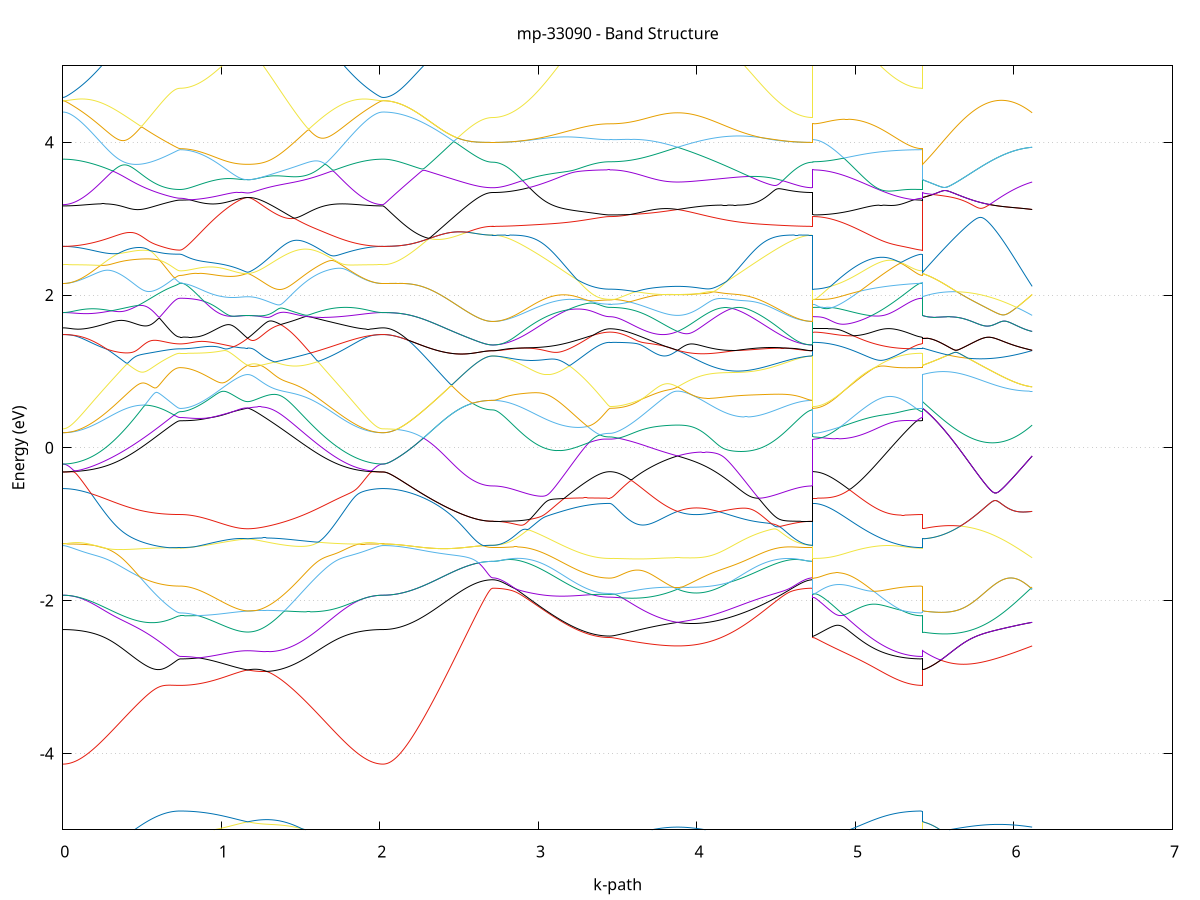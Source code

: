 set title 'mp-33090 - Band Structure'
set xlabel 'k-path'
set ylabel 'Energy (eV)'
set grid y
set yrange [-5:5]
set terminal png size 800,600
set output 'mp-33090_bands_gnuplot.png'
plot '-' using 1:2 with lines notitle, '-' using 1:2 with lines notitle, '-' using 1:2 with lines notitle, '-' using 1:2 with lines notitle, '-' using 1:2 with lines notitle, '-' using 1:2 with lines notitle, '-' using 1:2 with lines notitle, '-' using 1:2 with lines notitle, '-' using 1:2 with lines notitle, '-' using 1:2 with lines notitle, '-' using 1:2 with lines notitle, '-' using 1:2 with lines notitle, '-' using 1:2 with lines notitle, '-' using 1:2 with lines notitle, '-' using 1:2 with lines notitle, '-' using 1:2 with lines notitle, '-' using 1:2 with lines notitle, '-' using 1:2 with lines notitle, '-' using 1:2 with lines notitle, '-' using 1:2 with lines notitle, '-' using 1:2 with lines notitle, '-' using 1:2 with lines notitle, '-' using 1:2 with lines notitle, '-' using 1:2 with lines notitle, '-' using 1:2 with lines notitle, '-' using 1:2 with lines notitle, '-' using 1:2 with lines notitle, '-' using 1:2 with lines notitle, '-' using 1:2 with lines notitle, '-' using 1:2 with lines notitle, '-' using 1:2 with lines notitle, '-' using 1:2 with lines notitle, '-' using 1:2 with lines notitle, '-' using 1:2 with lines notitle, '-' using 1:2 with lines notitle, '-' using 1:2 with lines notitle, '-' using 1:2 with lines notitle, '-' using 1:2 with lines notitle, '-' using 1:2 with lines notitle, '-' using 1:2 with lines notitle, '-' using 1:2 with lines notitle, '-' using 1:2 with lines notitle, '-' using 1:2 with lines notitle, '-' using 1:2 with lines notitle, '-' using 1:2 with lines notitle, '-' using 1:2 with lines notitle, '-' using 1:2 with lines notitle, '-' using 1:2 with lines notitle, '-' using 1:2 with lines notitle, '-' using 1:2 with lines notitle, '-' using 1:2 with lines notitle, '-' using 1:2 with lines notitle, '-' using 1:2 with lines notitle, '-' using 1:2 with lines notitle, '-' using 1:2 with lines notitle, '-' using 1:2 with lines notitle, '-' using 1:2 with lines notitle, '-' using 1:2 with lines notitle, '-' using 1:2 with lines notitle, '-' using 1:2 with lines notitle, '-' using 1:2 with lines notitle, '-' using 1:2 with lines notitle, '-' using 1:2 with lines notitle, '-' using 1:2 with lines notitle, '-' using 1:2 with lines notitle, '-' using 1:2 with lines notitle, '-' using 1:2 with lines notitle, '-' using 1:2 with lines notitle, '-' using 1:2 with lines notitle, '-' using 1:2 with lines notitle, '-' using 1:2 with lines notitle, '-' using 1:2 with lines notitle, '-' using 1:2 with lines notitle, '-' using 1:2 with lines notitle, '-' using 1:2 with lines notitle, '-' using 1:2 with lines notitle, '-' using 1:2 with lines notitle, '-' using 1:2 with lines notitle, '-' using 1:2 with lines notitle, '-' using 1:2 with lines notitle
0.000000 -38.903501
0.009992 -38.903501
0.019985 -38.903401
0.029977 -38.903301
0.039970 -38.903101
0.049962 -38.902801
0.059954 -38.902401
0.069947 -38.902001
0.079939 -38.901601
0.089931 -38.901101
0.099924 -38.900501
0.109916 -38.899801
0.119909 -38.899101
0.129901 -38.898401
0.139893 -38.897601
0.149886 -38.896701
0.159878 -38.895701
0.169870 -38.894701
0.179863 -38.893701
0.189855 -38.892601
0.199848 -38.891401
0.209840 -38.890201
0.219832 -38.888901
0.229825 -38.887501
0.239817 -38.886101
0.249810 -38.884701
0.259802 -38.883201
0.269794 -38.881601
0.279787 -38.880001
0.289779 -38.878301
0.299771 -38.876601
0.309764 -38.874901
0.319756 -38.873101
0.329749 -38.871201
0.339741 -38.869301
0.349733 -38.867401
0.359726 -38.865401
0.369718 -38.863401
0.379711 -38.861301
0.389703 -38.859201
0.399695 -38.857101
0.409688 -38.855001
0.419680 -38.852801
0.429672 -38.850601
0.439665 -38.848401
0.449657 -38.846101
0.459650 -38.843901
0.469642 -38.841601
0.479634 -38.839401
0.489627 -38.837101
0.499619 -38.834901
0.509611 -38.832601
0.519604 -38.830401
0.529596 -38.828201
0.539589 -38.826001
0.549581 -38.823901
0.559573 -38.821801
0.569566 -38.819701
0.579558 -38.817701
0.589551 -38.815801
0.599543 -38.813901
0.609535 -38.812101
0.619528 -38.810401
0.629520 -38.808801
0.639512 -38.807201
0.649505 -38.805801
0.659497 -38.804601
0.669490 -38.803401
0.679482 -38.802401
0.689474 -38.801501
0.699467 -38.800801
0.709459 -38.800201
0.719451 -38.799801
0.729444 -38.799501
0.739436 -38.799401
0.739436 -38.799401
0.749364 -38.799401
0.759293 -38.799201
0.769221 -38.799001
0.779149 -38.798601
0.789077 -38.798101
0.799006 -38.797501
0.808934 -38.796801
0.818862 -38.796001
0.828790 -38.795101
0.838719 -38.794101
0.848647 -38.793001
0.858575 -38.791801
0.868503 -38.790501
0.878431 -38.789001
0.888360 -38.787501
0.898288 -38.785901
0.908216 -38.784301
0.918144 -38.782501
0.928073 -38.780601
0.938001 -38.778701
0.947929 -38.776601
0.957857 -38.774501
0.967785 -38.772401
0.977714 -38.770101
0.987642 -38.767801
0.997570 -38.765401
1.007498 -38.763001
1.017427 -38.760501
1.027355 -38.757901
1.037283 -38.755301
1.047211 -38.752701
1.057139 -38.750101
1.067068 -38.747401
1.076996 -38.744801
1.086924 -38.742101
1.096852 -38.739501
1.106781 -38.737001
1.116709 -38.734701
1.126637 -38.732501
1.136565 -38.730501
1.146494 -38.729001
1.156422 -38.728001
1.166350 -38.727601
1.166350 -38.727601
1.176278 -38.728001
1.186206 -38.729101
1.196135 -38.730701
1.206063 -38.732901
1.215991 -38.735401
1.225919 -38.738101
1.235848 -38.741001
1.245776 -38.744001
1.255704 -38.747101
1.265632 -38.750301
1.275560 -38.753601
1.285489 -38.756801
1.295417 -38.760101
1.305345 -38.763401
1.315273 -38.766701
1.325202 -38.770001
1.335130 -38.773301
1.345058 -38.776601
1.354986 -38.779801
1.364914 -38.783101
1.374843 -38.786301
1.384771 -38.789501
1.394699 -38.792701
1.404627 -38.795901
1.414556 -38.799001
1.424484 -38.802201
1.434412 -38.805201
1.444340 -38.808301
1.454269 -38.811301
1.464197 -38.814301
1.474125 -38.817201
1.484053 -38.820201
1.493981 -38.823001
1.503910 -38.825901
1.513838 -38.828701
1.523766 -38.831401
1.533694 -38.834101
1.543623 -38.836801
1.553551 -38.839401
1.563479 -38.842001
1.573407 -38.844501
1.583335 -38.847001
1.593264 -38.849501
1.603192 -38.851901
1.613120 -38.854201
1.623048 -38.856501
1.632977 -38.858801
1.642905 -38.861001
1.652833 -38.863201
1.662761 -38.865301
1.672689 -38.867301
1.682618 -38.869301
1.692546 -38.871201
1.702474 -38.873101
1.712402 -38.875001
1.722331 -38.876801
1.732259 -38.878501
1.742187 -38.880201
1.752115 -38.881801
1.762044 -38.883301
1.771972 -38.884801
1.781900 -38.886301
1.791828 -38.887701
1.801756 -38.889001
1.811685 -38.890301
1.821613 -38.891501
1.831541 -38.892701
1.841469 -38.893801
1.851398 -38.894801
1.861326 -38.895801
1.871254 -38.896801
1.881182 -38.897601
1.891110 -38.898401
1.901039 -38.899201
1.910967 -38.899901
1.920895 -38.900501
1.930823 -38.901101
1.940752 -38.901601
1.950680 -38.902101
1.960608 -38.902501
1.970536 -38.902801
1.980464 -38.903101
1.990393 -38.903301
2.000321 -38.903401
2.010249 -38.903501
2.020177 -38.903501
2.020177 -38.903501
2.030056 -38.903501
2.039934 -38.903301
2.049812 -38.902901
2.059690 -38.902401
2.069568 -38.901801
2.079446 -38.901001
2.089325 -38.900101
2.099203 -38.899001
2.109081 -38.897801
2.118959 -38.896501
2.128837 -38.895101
2.138716 -38.893501
2.148594 -38.891701
2.158472 -38.889901
2.168350 -38.887801
2.178228 -38.885701
2.188106 -38.883401
2.197985 -38.881001
2.207863 -38.878501
2.217741 -38.875901
2.227619 -38.873101
2.237497 -38.870201
2.247375 -38.867201
2.257254 -38.864001
2.267132 -38.860701
2.277010 -38.857401
2.286888 -38.853901
2.296766 -38.850301
2.306645 -38.846601
2.316523 -38.842701
2.326401 -38.838801
2.336279 -38.834801
2.346157 -38.830601
2.356035 -38.826401
2.365914 -38.822001
2.375792 -38.817601
2.385670 -38.813101
2.395548 -38.808501
2.405426 -38.803801
2.415305 -38.799001
2.425183 -38.794201
2.435061 -38.789301
2.444939 -38.784201
2.454817 -38.779201
2.464695 -38.774001
2.474574 -38.768801
2.484452 -38.763601
2.494330 -38.758201
2.504208 -38.752901
2.514086 -38.747401
2.523964 -38.741901
2.533843 -38.736401
2.543721 -38.730901
2.553599 -38.725301
2.563477 -38.719601
2.573355 -38.714001
2.583234 -38.708701
2.593112 -38.709801
2.602990 -38.710901
2.612868 -38.711901
2.622746 -38.712801
2.632624 -38.713601
2.642503 -38.714301
2.652381 -38.714901
2.662259 -38.715501
2.672137 -38.715901
2.682015 -38.716201
2.691894 -38.716501
2.701772 -38.716601
2.711650 -38.716601
2.711650 -38.716601
2.721642 -38.716701
2.731635 -38.717001
2.741627 -38.717501
2.751619 -38.718201
2.761612 -38.719001
2.771604 -38.720001
2.781597 -38.721101
2.791589 -38.722301
2.801581 -38.723701
2.811574 -38.725101
2.821566 -38.726601
2.831558 -38.728201
2.841551 -38.729801
2.851543 -38.731401
2.861536 -38.733101
2.871528 -38.734801
2.881520 -38.736501
2.891513 -38.738201
2.901505 -38.739901
2.911498 -38.741601
2.921490 -38.743301
2.931482 -38.745001
2.941475 -38.746601
2.951467 -38.748301
2.961459 -38.749901
2.971452 -38.751501
2.981444 -38.753001
2.991437 -38.754501
3.001429 -38.756001
3.011421 -38.757501
3.021414 -38.758901
3.031406 -38.760301
3.041398 -38.761701
3.051391 -38.763001
3.061383 -38.764301
3.071376 -38.765501
3.081368 -38.766801
3.091360 -38.767901
3.101353 -38.769101
3.111345 -38.770201
3.121338 -38.771301
3.131330 -38.772301
3.141322 -38.773301
3.151315 -38.774301
3.161307 -38.775301
3.171299 -38.776201
3.181292 -38.777001
3.191284 -38.777901
3.201277 -38.778701
3.211269 -38.779401
3.221261 -38.780201
3.231254 -38.780901
3.241246 -38.781601
3.251238 -38.782201
3.261231 -38.782801
3.271223 -38.783401
3.281216 -38.783901
3.291208 -38.784401
3.301200 -38.784901
3.311193 -38.785401
3.321185 -38.785801
3.331178 -38.786201
3.341170 -38.786601
3.351162 -38.786901
3.361155 -38.787201
3.371147 -38.787401
3.381139 -38.787701
3.391132 -38.787901
3.401124 -38.788001
3.411117 -38.788201
3.421109 -38.788301
3.431101 -38.788401
3.441094 -38.788401
3.451086 -38.788401
3.451086 -38.788401
3.461014 -38.788401
3.470943 -38.788301
3.480871 -38.788201
3.490799 -38.788001
3.500727 -38.787801
3.510655 -38.787501
3.520584 -38.787101
3.530512 -38.786701
3.540440 -38.786301
3.550368 -38.785801
3.560297 -38.785201
3.570225 -38.784601
3.580153 -38.784001
3.590081 -38.783401
3.600010 -38.782701
3.609938 -38.781901
3.619866 -38.781201
3.629794 -38.780401
3.639722 -38.779601
3.649651 -38.778801
3.659579 -38.778001
3.669507 -38.777201
3.679435 -38.776401
3.689364 -38.775601
3.699292 -38.774801
3.709220 -38.774001
3.719148 -38.773301
3.729076 -38.772601
3.739005 -38.771901
3.748933 -38.771301
3.758861 -38.770701
3.768789 -38.770101
3.778718 -38.769601
3.788646 -38.769101
3.798574 -38.768701
3.808502 -38.768301
3.818431 -38.767901
3.828359 -38.767701
3.838287 -38.767401
3.848215 -38.767301
3.858143 -38.767101
3.868072 -38.767101
3.878000 -38.767101
3.878000 -38.767101
3.887928 -38.767101
3.897856 -38.767101
3.907785 -38.767301
3.917713 -38.767401
3.927641 -38.767601
3.937569 -38.767801
3.947497 -38.768001
3.957426 -38.768301
3.967354 -38.768601
3.977282 -38.768901
3.987210 -38.769201
3.997139 -38.769601
4.007067 -38.769901
4.016995 -38.770301
4.026923 -38.770601
4.036851 -38.771001
4.046780 -38.771301
4.056708 -38.771601
4.066636 -38.771901
4.076564 -38.772201
4.086493 -38.772501
4.096421 -38.772801
4.106349 -38.773001
4.116277 -38.773201
4.126205 -38.773401
4.136134 -38.773601
4.146062 -38.773701
4.155990 -38.773701
4.165918 -38.773801
4.175847 -38.773801
4.185775 -38.773701
4.195703 -38.773601
4.205631 -38.773501
4.215560 -38.773301
4.225488 -38.773101
4.235416 -38.772801
4.245344 -38.772501
4.255272 -38.772101
4.265201 -38.771701
4.275129 -38.771201
4.285057 -38.770701
4.294985 -38.770101
4.304914 -38.769501
4.314842 -38.768801
4.324770 -38.768101
4.334698 -38.767301
4.344626 -38.766401
4.354555 -38.765501
4.364483 -38.764601
4.374411 -38.763601
4.384339 -38.762501
4.394268 -38.761401
4.404196 -38.760201
4.414124 -38.759001
4.424052 -38.757801
4.433980 -38.756401
4.443909 -38.755101
4.453837 -38.753701
4.463765 -38.752301
4.473693 -38.750801
4.483622 -38.749301
4.493550 -38.747701
4.503478 -38.746201
4.513406 -38.744601
4.523335 -38.742901
4.533263 -38.741301
4.543191 -38.739601
4.553119 -38.737901
4.563047 -38.736301
4.572976 -38.734601
4.582904 -38.732901
4.592832 -38.731301
4.602760 -38.729601
4.612689 -38.728001
4.622617 -38.726501
4.632545 -38.725001
4.642473 -38.723601
4.652401 -38.722301
4.662330 -38.721001
4.672258 -38.719901
4.682186 -38.719001
4.692114 -38.718101
4.702043 -38.717501
4.711971 -38.717001
4.721899 -38.716701
4.731827 -38.716601
4.731827 -38.788401
4.741705 -38.790201
4.751584 -38.792301
4.761462 -38.794401
4.771340 -38.796401
4.781218 -38.798301
4.791096 -38.800101
4.800975 -38.801901
4.810853 -38.803601
4.820731 -38.805201
4.830609 -38.806801
4.840487 -38.808201
4.850365 -38.809601
4.860244 -38.810901
4.870122 -38.812101
4.880000 -38.813301
4.889878 -38.814401
4.899756 -38.815401
4.909634 -38.816301
4.919513 -38.817101
4.929391 -38.817901
4.939269 -38.818601
4.949147 -38.819201
4.959025 -38.819701
4.968904 -38.820101
4.978782 -38.820501
4.988660 -38.820801
4.998538 -38.821101
5.008416 -38.821201
5.018294 -38.821301
5.028173 -38.821301
5.038051 -38.821301
5.047929 -38.821201
5.057807 -38.821001
5.067685 -38.820701
5.077564 -38.820501
5.087442 -38.820101
5.097320 -38.819701
5.107198 -38.819201
5.117076 -38.818701
5.126954 -38.818201
5.136833 -38.817601
5.146711 -38.816901
5.156589 -38.816201
5.166467 -38.815501
5.176345 -38.814801
5.186223 -38.814001
5.196102 -38.813201
5.205980 -38.812401
5.215858 -38.811601
5.225736 -38.810701
5.235614 -38.809901
5.245493 -38.809001
5.255371 -38.808201
5.265249 -38.807401
5.275127 -38.806601
5.285005 -38.805801
5.294883 -38.805001
5.304762 -38.804201
5.314640 -38.803501
5.324518 -38.802901
5.334396 -38.802301
5.344274 -38.801701
5.354153 -38.801201
5.364031 -38.800701
5.373909 -38.800301
5.383787 -38.800001
5.393665 -38.799801
5.403543 -38.799601
5.413422 -38.799501
5.423300 -38.799401
5.423300 -38.727601
5.433178 -38.724301
5.443056 -38.721001
5.452934 -38.717701
5.462812 -38.714301
5.472691 -38.711201
5.482569 -38.714001
5.492447 -38.716701
5.502325 -38.719401
5.512203 -38.722101
5.522082 -38.724701
5.531960 -38.727201
5.541838 -38.729701
5.551716 -38.732101
5.561594 -38.734401
5.571472 -38.736701
5.581351 -38.738901
5.591229 -38.741001
5.601107 -38.743101
5.610985 -38.745101
5.620863 -38.747001
5.630742 -38.748801
5.640620 -38.750601
5.650498 -38.752201
5.660376 -38.753801
5.670254 -38.755301
5.680132 -38.756801
5.690011 -38.758101
5.699889 -38.759401
5.709767 -38.760501
5.719645 -38.761601
5.729523 -38.762601
5.739401 -38.763601
5.749280 -38.764401
5.759158 -38.765101
5.769036 -38.765801
5.778914 -38.766401
5.788792 -38.766801
5.798671 -38.767201
5.808549 -38.767501
5.818427 -38.767801
5.828305 -38.767901
5.838183 -38.767901
5.848061 -38.767901
5.857940 -38.767701
5.867818 -38.767501
5.877696 -38.767201
5.887574 -38.766801
5.897452 -38.766301
5.907331 -38.765801
5.917209 -38.765101
5.927087 -38.764401
5.936965 -38.763501
5.946843 -38.762601
5.956721 -38.761601
5.966600 -38.760601
5.976478 -38.759401
5.986356 -38.758201
5.996234 -38.756901
6.006112 -38.755501
6.015991 -38.754001
6.025869 -38.752501
6.035747 -38.750801
6.045625 -38.749101
6.055503 -38.751201
6.065381 -38.754001
6.075260 -38.756701
6.085138 -38.759401
6.095016 -38.762001
6.104894 -38.764601
6.114772 -38.767101
e
0.000000 -38.659401
0.009992 -38.659401
0.019985 -38.659501
0.029977 -38.659601
0.039970 -38.659801
0.049962 -38.660001
0.059954 -38.660201
0.069947 -38.660501
0.079939 -38.660801
0.089931 -38.661201
0.099924 -38.661601
0.109916 -38.662001
0.119909 -38.662501
0.129901 -38.663001
0.139893 -38.663501
0.149886 -38.664101
0.159878 -38.664701
0.169870 -38.665301
0.179863 -38.666001
0.189855 -38.666601
0.199848 -38.667301
0.209840 -38.668001
0.219832 -38.668801
0.229825 -38.669501
0.239817 -38.670301
0.249810 -38.671101
0.259802 -38.671901
0.269794 -38.672701
0.279787 -38.673501
0.289779 -38.674401
0.299771 -38.675201
0.309764 -38.676101
0.319756 -38.677001
0.329749 -38.677901
0.339741 -38.678801
0.349733 -38.679701
0.359726 -38.680601
0.369718 -38.681501
0.379711 -38.682401
0.389703 -38.683401
0.399695 -38.684301
0.409688 -38.685201
0.419680 -38.686201
0.429672 -38.687101
0.439665 -38.688101
0.449657 -38.689001
0.459650 -38.690001
0.469642 -38.690901
0.479634 -38.691901
0.489627 -38.692801
0.499619 -38.693801
0.509611 -38.694701
0.519604 -38.695601
0.529596 -38.696501
0.539589 -38.697401
0.549581 -38.698301
0.559573 -38.699201
0.569566 -38.700001
0.579558 -38.700901
0.589551 -38.701701
0.599543 -38.702501
0.609535 -38.703201
0.619528 -38.703901
0.629520 -38.704601
0.639512 -38.705301
0.649505 -38.705901
0.659497 -38.706501
0.669490 -38.707001
0.679482 -38.707401
0.689474 -38.707801
0.699467 -38.708101
0.709459 -38.708401
0.719451 -38.708601
0.729444 -38.708701
0.739436 -38.708701
0.739436 -38.708701
0.749364 -38.708701
0.759293 -38.708701
0.769221 -38.708601
0.779149 -38.708601
0.789077 -38.708501
0.799006 -38.708401
0.808934 -38.708201
0.818862 -38.708101
0.828790 -38.707901
0.838719 -38.707701
0.848647 -38.707501
0.858575 -38.707301
0.868503 -38.707101
0.878431 -38.706801
0.888360 -38.706601
0.898288 -38.706301
0.908216 -38.706001
0.918144 -38.705701
0.928073 -38.705301
0.938001 -38.705001
0.947929 -38.704701
0.957857 -38.704301
0.967785 -38.703901
0.977714 -38.703601
0.987642 -38.703201
0.997570 -38.702801
1.007498 -38.702401
1.017427 -38.702001
1.027355 -38.701601
1.037283 -38.701201
1.047211 -38.700801
1.057139 -38.700401
1.067068 -38.700001
1.076996 -38.699601
1.086924 -38.699201
1.096852 -38.698801
1.106781 -38.698501
1.116709 -38.698101
1.126637 -38.697701
1.136565 -38.697401
1.146494 -38.697001
1.156422 -38.696701
1.166350 -38.696401
1.166350 -38.696401
1.176278 -38.696301
1.186206 -38.695701
1.196135 -38.695401
1.206063 -38.695101
1.215991 -38.694801
1.225919 -38.694601
1.235848 -38.694301
1.245776 -38.694001
1.255704 -38.693801
1.265632 -38.693501
1.275560 -38.693301
1.285489 -38.693101
1.295417 -38.692801
1.305345 -38.692601
1.315273 -38.692401
1.325202 -38.692201
1.335130 -38.692001
1.345058 -38.691701
1.354986 -38.691501
1.364914 -38.691301
1.374843 -38.691101
1.384771 -38.690801
1.394699 -38.690601
1.404627 -38.690301
1.414556 -38.690101
1.424484 -38.689801
1.434412 -38.689501
1.444340 -38.689201
1.454269 -38.688901
1.464197 -38.688601
1.474125 -38.688301
1.484053 -38.687901
1.493981 -38.687501
1.503910 -38.687201
1.513838 -38.686701
1.523766 -38.686301
1.533694 -38.685901
1.543623 -38.685401
1.553551 -38.684901
1.563479 -38.684401
1.573407 -38.683901
1.583335 -38.683401
1.593264 -38.682801
1.603192 -38.682201
1.613120 -38.681601
1.623048 -38.681001
1.632977 -38.680401
1.642905 -38.679801
1.652833 -38.679101
1.662761 -38.678401
1.672689 -38.677801
1.682618 -38.677101
1.692546 -38.676401
1.702474 -38.675701
1.712402 -38.675001
1.722331 -38.674201
1.732259 -38.673501
1.742187 -38.672801
1.752115 -38.672101
1.762044 -38.671301
1.771972 -38.670601
1.781900 -38.669901
1.791828 -38.669201
1.801756 -38.668501
1.811685 -38.667801
1.821613 -38.667101
1.831541 -38.666501
1.841469 -38.665801
1.851398 -38.665201
1.861326 -38.664601
1.871254 -38.664001
1.881182 -38.663501
1.891110 -38.662901
1.901039 -38.662501
1.910967 -38.662001
1.920895 -38.661601
1.930823 -38.661201
1.940752 -38.660801
1.950680 -38.660501
1.960608 -38.660201
1.970536 -38.660001
1.980464 -38.659801
1.990393 -38.659601
2.000321 -38.659501
2.010249 -38.659401
2.020177 -38.659401
2.020177 -38.659401
2.030056 -38.659401
2.039934 -38.659301
2.049812 -38.659201
2.059690 -38.659001
2.069568 -38.658701
2.079446 -38.658401
2.089325 -38.658101
2.099203 -38.657701
2.109081 -38.657201
2.118959 -38.656701
2.128837 -38.656101
2.138716 -38.655501
2.148594 -38.654801
2.158472 -38.654101
2.168350 -38.653301
2.178228 -38.652501
2.188106 -38.651601
2.197985 -38.650601
2.207863 -38.649601
2.217741 -38.648601
2.227619 -38.647501
2.237497 -38.646401
2.247375 -38.645201
2.257254 -38.643901
2.267132 -38.642601
2.277010 -38.641301
2.286888 -38.639901
2.296766 -38.638501
2.306645 -38.641901
2.316523 -38.645301
2.326401 -38.648601
2.336279 -38.651801
2.346157 -38.655001
2.356035 -38.658101
2.365914 -38.661101
2.375792 -38.664101
2.385670 -38.667001
2.395548 -38.669801
2.405426 -38.672601
2.415305 -38.675301
2.425183 -38.677901
2.435061 -38.680501
2.444939 -38.682901
2.454817 -38.685301
2.464695 -38.687601
2.474574 -38.689801
2.484452 -38.692001
2.494330 -38.694001
2.504208 -38.696001
2.514086 -38.697901
2.523964 -38.699701
2.533843 -38.701401
2.543721 -38.703101
2.553599 -38.704601
2.563477 -38.706001
2.573355 -38.707401
2.583234 -38.708601
2.593112 -38.709801
2.602990 -38.710901
2.612868 -38.711901
2.622746 -38.712801
2.632624 -38.713601
2.642503 -38.714301
2.652381 -38.714901
2.662259 -38.715401
2.672137 -38.715901
2.682015 -38.716201
2.691894 -38.716401
2.701772 -38.716601
2.711650 -38.716601
2.711650 -38.716601
2.721642 -38.716701
2.731635 -38.716901
2.741627 -38.717301
2.751619 -38.717801
2.761612 -38.718501
2.771604 -38.719301
2.781597 -38.720201
2.791589 -38.721301
2.801581 -38.722401
2.811574 -38.723601
2.821566 -38.724901
2.831558 -38.726301
2.841551 -38.727801
2.851543 -38.729301
2.861536 -38.730801
2.871528 -38.732401
2.881520 -38.734001
2.891513 -38.735701
2.901505 -38.737301
2.911498 -38.739001
2.921490 -38.740601
2.931482 -38.742301
2.941475 -38.744001
2.951467 -38.745601
2.961459 -38.747301
2.971452 -38.748901
2.981444 -38.750501
2.991437 -38.752001
3.001429 -38.753601
3.011421 -38.755101
3.021414 -38.756601
3.031406 -38.758001
3.041398 -38.759401
3.051391 -38.760801
3.061383 -38.762201
3.071376 -38.763501
3.081368 -38.764701
3.091360 -38.766001
3.101353 -38.767201
3.111345 -38.768401
3.121338 -38.769501
3.131330 -38.770601
3.141322 -38.771601
3.151315 -38.772701
3.161307 -38.773701
3.171299 -38.774601
3.181292 -38.775501
3.191284 -38.776401
3.201277 -38.777201
3.211269 -38.778001
3.221261 -38.778801
3.231254 -38.779501
3.241246 -38.780201
3.251238 -38.780901
3.261231 -38.781501
3.271223 -38.782101
3.281216 -38.782701
3.291208 -38.783201
3.301200 -38.783701
3.311193 -38.784201
3.321185 -38.784701
3.331178 -38.785101
3.341170 -38.785401
3.351162 -38.785801
3.361155 -38.786101
3.371147 -38.786401
3.381139 -38.786601
3.391132 -38.786801
3.401124 -38.787001
3.411117 -38.787101
3.421109 -38.787201
3.431101 -38.787301
3.441094 -38.787401
3.451086 -38.787401
3.451086 -38.787401
3.461014 -38.787301
3.470943 -38.787201
3.480871 -38.787101
3.490799 -38.786801
3.500727 -38.786501
3.510655 -38.786101
3.520584 -38.785601
3.530512 -38.785101
3.540440 -38.784401
3.550368 -38.783801
3.560297 -38.783101
3.570225 -38.782301
3.580153 -38.781401
3.590081 -38.780501
3.600010 -38.779501
3.609938 -38.778501
3.619866 -38.777401
3.629794 -38.776201
3.639722 -38.775001
3.649651 -38.773801
3.659579 -38.772401
3.669507 -38.771101
3.679435 -38.769701
3.689364 -38.768201
3.699292 -38.766701
3.709220 -38.765201
3.719148 -38.763601
3.729076 -38.762001
3.739005 -38.760301
3.748933 -38.758701
3.758861 -38.756901
3.768789 -38.755201
3.778718 -38.753501
3.788646 -38.751701
3.798574 -38.749901
3.808502 -38.748101
3.818431 -38.746301
3.828359 -38.744401
3.838287 -38.742601
3.848215 -38.740801
3.858143 -38.739001
3.868072 -38.737101
3.878000 -38.735301
3.878000 -38.735301
3.887928 -38.737101
3.897856 -38.738901
3.907785 -38.740601
3.917713 -38.742301
3.927641 -38.744001
3.937569 -38.745601
3.947497 -38.747201
3.957426 -38.748801
3.967354 -38.750301
3.977282 -38.751801
3.987210 -38.753201
3.997139 -38.754601
4.007067 -38.755901
4.016995 -38.757201
4.026923 -38.758401
4.036851 -38.759601
4.046780 -38.760701
4.056708 -38.761701
4.066636 -38.762701
4.076564 -38.763701
4.086493 -38.764501
4.096421 -38.765401
4.106349 -38.766101
4.116277 -38.766801
4.126205 -38.767401
4.136134 -38.768001
4.146062 -38.768501
4.155990 -38.768901
4.165918 -38.769301
4.175847 -38.769601
4.185775 -38.769801
4.195703 -38.770001
4.205631 -38.770101
4.215560 -38.770101
4.225488 -38.770101
4.235416 -38.770001
4.245344 -38.769801
4.255272 -38.769501
4.265201 -38.769201
4.275129 -38.768801
4.285057 -38.768401
4.294985 -38.767901
4.304914 -38.767301
4.314842 -38.766601
4.324770 -38.765901
4.334698 -38.765101
4.344626 -38.764301
4.354555 -38.763401
4.364483 -38.762401
4.374411 -38.761401
4.384339 -38.760301
4.394268 -38.759101
4.404196 -38.757901
4.414124 -38.756701
4.424052 -38.755401
4.433980 -38.754001
4.443909 -38.752601
4.453837 -38.751201
4.463765 -38.749701
4.473693 -38.748201
4.483622 -38.746701
4.493550 -38.745101
4.503478 -38.743501
4.513406 -38.741901
4.523335 -38.740301
4.533263 -38.738701
4.543191 -38.737101
4.553119 -38.735401
4.563047 -38.733801
4.572976 -38.732201
4.582904 -38.730701
4.592832 -38.729101
4.602760 -38.727601
4.612689 -38.726201
4.622617 -38.724801
4.632545 -38.723501
4.642473 -38.722301
4.652401 -38.721201
4.662330 -38.720201
4.672258 -38.719301
4.682186 -38.718501
4.692114 -38.717801
4.702043 -38.717301
4.711971 -38.716901
4.721899 -38.716701
4.731827 -38.716601
4.731827 -38.787401
4.741705 -38.785601
4.751584 -38.783201
4.761462 -38.780801
4.771340 -38.778301
4.781218 -38.775701
4.791096 -38.773101
4.800975 -38.770401
4.810853 -38.767601
4.820731 -38.764801
4.830609 -38.761901
4.840487 -38.758901
4.850365 -38.755901
4.860244 -38.752801
4.870122 -38.749701
4.880000 -38.746501
4.889878 -38.743301
4.899756 -38.740001
4.909634 -38.736701
4.919513 -38.733301
4.929391 -38.729901
4.939269 -38.726501
4.949147 -38.723001
4.959025 -38.719501
4.968904 -38.715901
4.978782 -38.712301
4.988660 -38.708701
4.998538 -38.705101
5.008416 -38.701401
5.018294 -38.697701
5.028173 -38.694001
5.038051 -38.694201
5.047929 -38.695001
5.057807 -38.695801
5.067685 -38.696501
5.077564 -38.697201
5.087442 -38.697901
5.097320 -38.698601
5.107198 -38.699301
5.117076 -38.699901
5.126954 -38.700601
5.136833 -38.701101
5.146711 -38.701701
5.156589 -38.702201
5.166467 -38.702801
5.176345 -38.703201
5.186223 -38.703701
5.196102 -38.704201
5.205980 -38.704601
5.215858 -38.705001
5.225736 -38.705401
5.235614 -38.705701
5.245493 -38.706001
5.255371 -38.706301
5.265249 -38.706601
5.275127 -38.706901
5.285005 -38.707201
5.294883 -38.707401
5.304762 -38.707601
5.314640 -38.707801
5.324518 -38.707901
5.334396 -38.708101
5.344274 -38.708201
5.354153 -38.708401
5.364031 -38.708501
5.373909 -38.708501
5.383787 -38.708601
5.393665 -38.708701
5.403543 -38.708701
5.413422 -38.708701
5.423300 -38.708701
5.423300 -38.696401
5.433178 -38.699401
5.443056 -38.702401
5.452934 -38.705401
5.462812 -38.708301
5.472691 -38.711101
5.482569 -38.713901
5.492447 -38.716701
5.502325 -38.719401
5.512203 -38.722101
5.522082 -38.724701
5.531960 -38.727201
5.541838 -38.729701
5.551716 -38.732101
5.561594 -38.734401
5.571472 -38.736701
5.581351 -38.738901
5.591229 -38.741001
5.601107 -38.743101
5.610985 -38.745101
5.620863 -38.747001
5.630742 -38.748801
5.640620 -38.750501
5.650498 -38.752201
5.660376 -38.753801
5.670254 -38.755301
5.680132 -38.756701
5.690011 -38.758101
5.699889 -38.759301
5.709767 -38.760501
5.719645 -38.761601
5.729523 -38.762601
5.739401 -38.763501
5.749280 -38.764401
5.759158 -38.765101
5.769036 -38.765801
5.778914 -38.766301
5.788792 -38.766801
5.798671 -38.767201
5.808549 -38.767501
5.818427 -38.767701
5.828305 -38.767901
5.838183 -38.767901
5.848061 -38.767801
5.857940 -38.767701
5.867818 -38.767501
5.877696 -38.767201
5.887574 -38.766801
5.897452 -38.766301
5.907331 -38.765701
5.917209 -38.765101
5.927087 -38.764301
5.936965 -38.763501
5.946843 -38.762601
5.956721 -38.761601
5.966600 -38.760601
5.976478 -38.759401
5.986356 -38.758201
5.996234 -38.756901
6.006112 -38.755501
6.015991 -38.754001
6.025869 -38.752401
6.035747 -38.750801
6.045625 -38.749101
6.055503 -38.747401
6.065381 -38.745501
6.075260 -38.743601
6.085138 -38.741701
6.095016 -38.739601
6.104894 -38.737501
6.114772 -38.735301
e
0.000000 -38.532201
0.009992 -38.532501
0.019985 -38.533301
0.029977 -38.534601
0.039970 -38.536001
0.049962 -38.537701
0.059954 -38.539501
0.069947 -38.541401
0.079939 -38.543301
0.089931 -38.545301
0.099924 -38.547401
0.109916 -38.549401
0.119909 -38.551401
0.129901 -38.553501
0.139893 -38.555501
0.149886 -38.557501
0.159878 -38.559501
0.169870 -38.561501
0.179863 -38.563401
0.189855 -38.565301
0.199848 -38.567101
0.209840 -38.568901
0.219832 -38.570701
0.229825 -38.572401
0.239817 -38.574001
0.249810 -38.575601
0.259802 -38.577101
0.269794 -38.578601
0.279787 -38.580001
0.289779 -38.581301
0.299771 -38.582501
0.309764 -38.583701
0.319756 -38.584901
0.329749 -38.585901
0.339741 -38.586901
0.349733 -38.587801
0.359726 -38.588701
0.369718 -38.589501
0.379711 -38.590201
0.389703 -38.590801
0.399695 -38.591401
0.409688 -38.592001
0.419680 -38.592401
0.429672 -38.592801
0.439665 -38.593201
0.449657 -38.593501
0.459650 -38.593701
0.469642 -38.593901
0.479634 -38.594101
0.489627 -38.594201
0.499619 -38.594201
0.509611 -38.594301
0.519604 -38.594301
0.529596 -38.594201
0.539589 -38.594201
0.549581 -38.594101
0.559573 -38.594001
0.569566 -38.593901
0.579558 -38.593701
0.589551 -38.593601
0.599543 -38.593401
0.609535 -38.593301
0.619528 -38.593101
0.629520 -38.593001
0.639512 -38.592901
0.649505 -38.592701
0.659497 -38.592601
0.669490 -38.592501
0.679482 -38.592401
0.689474 -38.592301
0.699467 -38.592201
0.709459 -38.592201
0.719451 -38.592101
0.729444 -38.592101
0.739436 -38.592101
0.739436 -38.592101
0.749364 -38.592401
0.759293 -38.593301
0.769221 -38.594601
0.779149 -38.596201
0.789077 -38.597901
0.799006 -38.599701
0.808934 -38.601601
0.818862 -38.603601
0.828790 -38.605701
0.838719 -38.607901
0.848647 -38.610101
0.858575 -38.612401
0.868503 -38.614801
0.878431 -38.617301
0.888360 -38.619801
0.898288 -38.622301
0.908216 -38.625001
0.918144 -38.627701
0.928073 -38.630401
0.938001 -38.633201
0.947929 -38.636001
0.957857 -38.638901
0.967785 -38.641901
0.977714 -38.644801
0.987642 -38.647801
0.997570 -38.650901
1.007498 -38.654001
1.017427 -38.657101
1.027355 -38.660201
1.037283 -38.663301
1.047211 -38.666501
1.057139 -38.669601
1.067068 -38.672701
1.076996 -38.675801
1.086924 -38.678901
1.096852 -38.681901
1.106781 -38.684801
1.116709 -38.687601
1.126637 -38.690101
1.136565 -38.692401
1.146494 -38.694301
1.156422 -38.695701
1.166350 -38.696301
1.166350 -38.696301
1.176278 -38.696001
1.186206 -38.695501
1.196135 -38.694201
1.206063 -38.692401
1.215991 -38.690201
1.225919 -38.687901
1.235848 -38.685301
1.245776 -38.682701
1.255704 -38.680001
1.265632 -38.677201
1.275560 -38.674401
1.285489 -38.671601
1.295417 -38.668801
1.305345 -38.666101
1.315273 -38.663301
1.325202 -38.660601
1.335130 -38.657901
1.345058 -38.655301
1.354986 -38.652701
1.364914 -38.650201
1.374843 -38.647701
1.384771 -38.645301
1.394699 -38.642901
1.404627 -38.640601
1.414556 -38.638301
1.424484 -38.636101
1.434412 -38.633901
1.444340 -38.631801
1.454269 -38.629801
1.464197 -38.627801
1.474125 -38.625801
1.484053 -38.623901
1.493981 -38.622101
1.503910 -38.620201
1.513838 -38.618401
1.523766 -38.616701
1.533694 -38.614901
1.543623 -38.613201
1.553551 -38.611501
1.563479 -38.609801
1.573407 -38.608201
1.583335 -38.606501
1.593264 -38.604801
1.603192 -38.603201
1.613120 -38.601501
1.623048 -38.599901
1.632977 -38.598201
1.642905 -38.596601
1.652833 -38.594901
1.662761 -38.593201
1.672689 -38.591501
1.682618 -38.589801
1.692546 -38.588101
1.702474 -38.586401
1.712402 -38.584601
1.722331 -38.582801
1.732259 -38.581101
1.742187 -38.579301
1.752115 -38.577401
1.762044 -38.575601
1.771972 -38.573701
1.781900 -38.571901
1.791828 -38.570001
1.801756 -38.568101
1.811685 -38.566201
1.821613 -38.564301
1.831541 -38.562401
1.841469 -38.560501
1.851398 -38.558501
1.861326 -38.556601
1.871254 -38.554701
1.881182 -38.552801
1.891110 -38.550901
1.901039 -38.549001
1.910967 -38.547201
1.920895 -38.545401
1.930823 -38.543801
1.940752 -38.542101
1.950680 -38.540501
1.960608 -38.538801
1.970536 -38.537301
1.980464 -38.535801
1.990393 -38.534401
2.000321 -38.533301
2.010249 -38.532501
2.020177 -38.532201
2.020177 -38.532201
2.030056 -38.533701
2.039934 -38.537001
2.049812 -38.540801
2.059690 -38.544801
2.069568 -38.548801
2.079446 -38.552901
2.089325 -38.557001
2.099203 -38.561101
2.109081 -38.565301
2.118959 -38.569401
2.128837 -38.573501
2.138716 -38.577601
2.148594 -38.581601
2.158472 -38.585701
2.168350 -38.589701
2.178228 -38.593701
2.188106 -38.597601
2.197985 -38.601601
2.207863 -38.605501
2.217741 -38.609301
2.227619 -38.613101
2.237497 -38.616901
2.247375 -38.620601
2.257254 -38.624301
2.267132 -38.627901
2.277010 -38.631501
2.286888 -38.635001
2.296766 -38.638501
2.306645 -38.641901
2.316523 -38.645201
2.326401 -38.648501
2.336279 -38.651801
2.346157 -38.655001
2.356035 -38.658101
2.365914 -38.661101
2.375792 -38.664101
2.385670 -38.667001
2.395548 -38.669801
2.405426 -38.672601
2.415305 -38.675301
2.425183 -38.677901
2.435061 -38.680401
2.444939 -38.682901
2.454817 -38.685301
2.464695 -38.687601
2.474574 -38.689801
2.484452 -38.692001
2.494330 -38.694001
2.504208 -38.696001
2.514086 -38.697901
2.523964 -38.699701
2.533843 -38.701401
2.543721 -38.703001
2.553599 -38.704601
2.563477 -38.706001
2.573355 -38.707401
2.583234 -38.708301
2.593112 -38.702601
2.602990 -38.696801
2.612868 -38.691101
2.622746 -38.685301
2.632624 -38.679601
2.642503 -38.673801
2.652381 -38.668101
2.662259 -38.662301
2.672137 -38.656601
2.682015 -38.651001
2.691894 -38.645601
2.701772 -38.640601
2.711650 -38.637901
2.711650 -38.637901
2.721642 -38.637801
2.731635 -38.637401
2.741627 -38.636801
2.751619 -38.636001
2.761612 -38.634901
2.771604 -38.633601
2.781597 -38.632201
2.791589 -38.631201
2.801581 -38.632001
2.811574 -38.632901
2.821566 -38.633801
2.831558 -38.634801
2.841551 -38.635801
2.851543 -38.636901
2.861536 -38.638101
2.871528 -38.639201
2.881520 -38.640401
2.891513 -38.641701
2.901505 -38.642901
2.911498 -38.644201
2.921490 -38.645401
2.931482 -38.646701
2.941475 -38.648001
2.951467 -38.649301
2.961459 -38.650501
2.971452 -38.651801
2.981444 -38.653101
2.991437 -38.654301
3.001429 -38.655501
3.011421 -38.656601
3.021414 -38.657801
3.031406 -38.658901
3.041398 -38.660001
3.051391 -38.661001
3.061383 -38.662001
3.071376 -38.663001
3.081368 -38.664001
3.091360 -38.664801
3.101353 -38.665701
3.111345 -38.666501
3.121338 -38.667301
3.131330 -38.668001
3.141322 -38.668701
3.151315 -38.669301
3.161307 -38.669901
3.171299 -38.670401
3.181292 -38.670901
3.191284 -38.671301
3.201277 -38.671801
3.211269 -38.672101
3.221261 -38.672401
3.231254 -38.672701
3.241246 -38.673001
3.251238 -38.673201
3.261231 -38.673401
3.271223 -38.673601
3.281216 -38.673701
3.291208 -38.673801
3.301200 -38.673901
3.311193 -38.673901
3.321185 -38.674001
3.331178 -38.674001
3.341170 -38.674001
3.351162 -38.674001
3.361155 -38.674001
3.371147 -38.674001
3.381139 -38.674001
3.391132 -38.674001
3.401124 -38.674001
3.411117 -38.674001
3.421109 -38.673901
3.431101 -38.673901
3.441094 -38.673901
3.451086 -38.673901
3.451086 -38.673901
3.461014 -38.674001
3.470943 -38.674101
3.480871 -38.674401
3.490799 -38.674801
3.500727 -38.675201
3.510655 -38.675801
3.520584 -38.676401
3.530512 -38.677201
3.540440 -38.678001
3.550368 -38.679001
3.560297 -38.680001
3.570225 -38.681101
3.580153 -38.682201
3.590081 -38.683501
3.600010 -38.684801
3.609938 -38.686201
3.619866 -38.687701
3.629794 -38.689201
3.639722 -38.690701
3.649651 -38.692401
3.659579 -38.694001
3.669507 -38.695701
3.679435 -38.697501
3.689364 -38.699301
3.699292 -38.701101
3.709220 -38.702901
3.719148 -38.704801
3.729076 -38.706701
3.739005 -38.708601
3.748933 -38.710501
3.758861 -38.712401
3.768789 -38.714401
3.778718 -38.716301
3.788646 -38.718301
3.798574 -38.720201
3.808502 -38.722101
3.818431 -38.724101
3.828359 -38.726001
3.838287 -38.727901
3.848215 -38.729801
3.858143 -38.731601
3.868072 -38.733501
3.878000 -38.735301
3.878000 -38.735301
3.887928 -38.733501
3.897856 -38.731701
3.907785 -38.729901
3.917713 -38.728201
3.927641 -38.726401
3.937569 -38.724701
3.947497 -38.723001
3.957426 -38.721301
3.967354 -38.719601
3.977282 -38.718001
3.987210 -38.716401
3.997139 -38.714801
4.007067 -38.713301
4.016995 -38.711801
4.026923 -38.710301
4.036851 -38.708801
4.046780 -38.707401
4.056708 -38.705901
4.066636 -38.704601
4.076564 -38.703201
4.086493 -38.701901
4.096421 -38.700501
4.106349 -38.699201
4.116277 -38.698001
4.126205 -38.696701
4.136134 -38.695401
4.146062 -38.694201
4.155990 -38.693001
4.165918 -38.691801
4.175847 -38.690601
4.185775 -38.689401
4.195703 -38.688201
4.205631 -38.687001
4.215560 -38.685801
4.225488 -38.684701
4.235416 -38.683501
4.245344 -38.682301
4.255272 -38.681101
4.265201 -38.679901
4.275129 -38.678701
4.285057 -38.677501
4.294985 -38.676301
4.304914 -38.675101
4.314842 -38.673801
4.324770 -38.672601
4.334698 -38.671301
4.344626 -38.670001
4.354555 -38.668801
4.364483 -38.667501
4.374411 -38.666201
4.384339 -38.664801
4.394268 -38.663501
4.404196 -38.662201
4.414124 -38.660801
4.424052 -38.659401
4.433980 -38.658101
4.443909 -38.656701
4.453837 -38.655301
4.463765 -38.653901
4.473693 -38.652601
4.483622 -38.651201
4.493550 -38.649801
4.503478 -38.648401
4.513406 -38.647001
4.523335 -38.645701
4.533263 -38.644401
4.543191 -38.643001
4.553119 -38.641801
4.563047 -38.640501
4.572976 -38.639301
4.582904 -38.638101
4.592832 -38.636901
4.602760 -38.635801
4.612689 -38.634801
4.622617 -38.633801
4.632545 -38.632901
4.642473 -38.632001
4.652401 -38.631301
4.662330 -38.632301
4.672258 -38.633701
4.682186 -38.634901
4.692114 -38.636001
4.702043 -38.636801
4.711971 -38.637401
4.721899 -38.637801
4.731827 -38.637901
4.731827 -38.673901
4.741705 -38.674001
4.751584 -38.674101
4.761462 -38.674201
4.771340 -38.674501
4.781218 -38.674801
4.791096 -38.675101
4.800975 -38.675601
4.810853 -38.676001
4.820731 -38.676601
4.830609 -38.677101
4.840487 -38.677801
4.850365 -38.678401
4.860244 -38.679101
4.870122 -38.679901
4.880000 -38.680601
4.889878 -38.681401
4.899756 -38.682201
4.909634 -38.683101
4.919513 -38.683901
4.929391 -38.684801
4.939269 -38.685701
4.949147 -38.686501
4.959025 -38.687401
4.968904 -38.688301
4.978782 -38.689201
4.988660 -38.690001
4.998538 -38.690901
5.008416 -38.691801
5.018294 -38.692601
5.028173 -38.693401
5.038051 -38.690301
5.047929 -38.686501
5.057807 -38.682801
5.067685 -38.679101
5.077564 -38.675301
5.087442 -38.671601
5.097320 -38.667901
5.107198 -38.664201
5.117076 -38.660501
5.126954 -38.656801
5.136833 -38.653201
5.146711 -38.649601
5.156589 -38.646101
5.166467 -38.642501
5.176345 -38.639101
5.186223 -38.635701
5.196102 -38.632401
5.205980 -38.629101
5.215858 -38.626001
5.225736 -38.622901
5.235614 -38.620001
5.245493 -38.617101
5.255371 -38.614401
5.265249 -38.611801
5.275127 -38.609301
5.285005 -38.607001
5.294883 -38.604901
5.304762 -38.603001
5.314640 -38.601201
5.324518 -38.599601
5.334396 -38.598101
5.344274 -38.596901
5.354153 -38.595801
5.364031 -38.594801
5.373909 -38.594001
5.383787 -38.593301
5.393665 -38.592801
5.403543 -38.592401
5.413422 -38.592201
5.423300 -38.592101
5.423300 -38.696301
5.433178 -38.699401
5.443056 -38.702401
5.452934 -38.705301
5.462812 -38.708201
5.472691 -38.710901
5.482569 -38.707501
5.492447 -38.704101
5.502325 -38.700701
5.512203 -38.697401
5.522082 -38.694001
5.531960 -38.690701
5.541838 -38.687401
5.551716 -38.684201
5.561594 -38.681001
5.571472 -38.678001
5.581351 -38.675001
5.591229 -38.672201
5.601107 -38.669501
5.610985 -38.667001
5.620863 -38.664601
5.630742 -38.662501
5.640620 -38.660601
5.650498 -38.659001
5.660376 -38.657601
5.670254 -38.656601
5.680132 -38.655901
5.690011 -38.655501
5.699889 -38.655501
5.709767 -38.655701
5.719645 -38.656401
5.729523 -38.657301
5.739401 -38.658501
5.749280 -38.660001
5.759158 -38.661801
5.769036 -38.663701
5.778914 -38.665901
5.788792 -38.668301
5.798671 -38.670801
5.808549 -38.673501
5.818427 -38.676301
5.828305 -38.679201
5.838183 -38.682101
5.848061 -38.685201
5.857940 -38.688301
5.867818 -38.691501
5.877696 -38.694701
5.887574 -38.697901
5.897452 -38.701101
5.907331 -38.704401
5.917209 -38.707701
5.927087 -38.710901
5.936965 -38.714201
5.946843 -38.717501
5.956721 -38.720701
5.966600 -38.723901
5.976478 -38.727101
5.986356 -38.730201
5.996234 -38.733401
6.006112 -38.736501
6.015991 -38.739501
6.025869 -38.742501
6.035747 -38.745401
6.045625 -38.748301
6.055503 -38.747401
6.065381 -38.745501
6.075260 -38.743601
6.085138 -38.741601
6.095016 -38.739601
6.104894 -38.737501
6.114772 -38.735301
e
0.000000 -38.532201
0.009992 -38.532401
0.019985 -38.533101
0.029977 -38.534101
0.039970 -38.535301
0.049962 -38.536501
0.059954 -38.537801
0.069947 -38.539201
0.079939 -38.540501
0.089931 -38.541801
0.099924 -38.543201
0.109916 -38.544501
0.119909 -38.545801
0.129901 -38.547101
0.139893 -38.548301
0.149886 -38.549601
0.159878 -38.550801
0.169870 -38.552001
0.179863 -38.553101
0.189855 -38.554201
0.199848 -38.555301
0.209840 -38.556401
0.219832 -38.557401
0.229825 -38.558301
0.239817 -38.559301
0.249810 -38.560201
0.259802 -38.561101
0.269794 -38.561901
0.279787 -38.562601
0.289779 -38.563401
0.299771 -38.564101
0.309764 -38.564701
0.319756 -38.565401
0.329749 -38.566001
0.339741 -38.566501
0.349733 -38.567001
0.359726 -38.567501
0.369718 -38.568001
0.379711 -38.568501
0.389703 -38.568901
0.399695 -38.569301
0.409688 -38.569701
0.419680 -38.570101
0.429672 -38.570501
0.439665 -38.570901
0.449657 -38.571301
0.459650 -38.571701
0.469642 -38.572101
0.479634 -38.572501
0.489627 -38.572901
0.499619 -38.573401
0.509611 -38.573901
0.519604 -38.574301
0.529596 -38.574901
0.539589 -38.575401
0.549581 -38.575901
0.559573 -38.576501
0.569566 -38.577101
0.579558 -38.577601
0.589551 -38.578201
0.599543 -38.578801
0.609535 -38.579401
0.619528 -38.579901
0.629520 -38.580401
0.639512 -38.581001
0.649505 -38.581401
0.659497 -38.581901
0.669490 -38.582301
0.679482 -38.582701
0.689474 -38.583001
0.699467 -38.583301
0.709459 -38.583501
0.719451 -38.583601
0.729444 -38.583701
0.739436 -38.583801
0.739436 -38.583801
0.749364 -38.583501
0.759293 -38.582701
0.769221 -38.581701
0.779149 -38.580501
0.789077 -38.579201
0.799006 -38.577901
0.808934 -38.576601
0.818862 -38.575201
0.828790 -38.573801
0.838719 -38.572401
0.848647 -38.570901
0.858575 -38.569401
0.868503 -38.567801
0.878431 -38.566201
0.888360 -38.564501
0.898288 -38.562701
0.908216 -38.560901
0.918144 -38.559001
0.928073 -38.557101
0.938001 -38.555201
0.947929 -38.553301
0.957857 -38.551501
0.967785 -38.549901
0.977714 -38.548401
0.987642 -38.547101
0.997570 -38.545901
1.007498 -38.544701
1.017427 -38.543601
1.027355 -38.542401
1.037283 -38.541301
1.047211 -38.540201
1.057139 -38.539201
1.067068 -38.538101
1.076996 -38.537001
1.086924 -38.536001
1.096852 -38.535001
1.106781 -38.534001
1.116709 -38.533001
1.126637 -38.532101
1.136565 -38.531201
1.146494 -38.530301
1.156422 -38.529501
1.166350 -38.528701
1.166350 -38.528701
1.176278 -38.529401
1.186206 -38.530101
1.196135 -38.530801
1.206063 -38.531501
1.215991 -38.532101
1.225919 -38.532701
1.235848 -38.533201
1.245776 -38.533801
1.255704 -38.534301
1.265632 -38.534901
1.275560 -38.535501
1.285489 -38.536301
1.295417 -38.537001
1.305345 -38.538001
1.315273 -38.539001
1.325202 -38.540201
1.335130 -38.541401
1.345058 -38.542801
1.354986 -38.544301
1.364914 -38.545801
1.374843 -38.547401
1.384771 -38.549001
1.394699 -38.550601
1.404627 -38.552101
1.414556 -38.553701
1.424484 -38.555201
1.434412 -38.556701
1.444340 -38.558101
1.454269 -38.559501
1.464197 -38.560901
1.474125 -38.562201
1.484053 -38.563401
1.493981 -38.564501
1.503910 -38.565601
1.513838 -38.566701
1.523766 -38.567601
1.533694 -38.568501
1.543623 -38.569301
1.553551 -38.570101
1.563479 -38.570701
1.573407 -38.571301
1.583335 -38.571801
1.593264 -38.572301
1.603192 -38.572601
1.613120 -38.572901
1.623048 -38.573101
1.632977 -38.573201
1.642905 -38.573201
1.652833 -38.573201
1.662761 -38.573001
1.672689 -38.572801
1.682618 -38.572501
1.692546 -38.572201
1.702474 -38.571701
1.712402 -38.571201
1.722331 -38.570601
1.732259 -38.569901
1.742187 -38.569101
1.752115 -38.568301
1.762044 -38.567401
1.771972 -38.566401
1.781900 -38.565401
1.791828 -38.564301
1.801756 -38.563101
1.811685 -38.561901
1.821613 -38.560601
1.831541 -38.559301
1.841469 -38.557901
1.851398 -38.556501
1.861326 -38.555001
1.871254 -38.553501
1.881182 -38.551901
1.891110 -38.550301
1.901039 -38.548701
1.910967 -38.547101
1.920895 -38.545301
1.930823 -38.543501
1.940752 -38.541801
1.950680 -38.540101
1.960608 -38.538401
1.970536 -38.536901
1.980464 -38.535401
1.990393 -38.534201
2.000321 -38.533101
2.010249 -38.532401
2.020177 -38.532201
2.020177 -38.532201
2.030056 -38.533701
2.039934 -38.537001
2.049812 -38.540801
2.059690 -38.544801
2.069568 -38.548801
2.079446 -38.552901
2.089325 -38.557001
2.099203 -38.561101
2.109081 -38.565201
2.118959 -38.569301
2.128837 -38.573401
2.138716 -38.577601
2.148594 -38.581601
2.158472 -38.585701
2.168350 -38.589701
2.178228 -38.593701
2.188106 -38.597601
2.197985 -38.601501
2.207863 -38.605401
2.217741 -38.609301
2.227619 -38.613101
2.237497 -38.616901
2.247375 -38.620601
2.257254 -38.624301
2.267132 -38.627901
2.277010 -38.631501
2.286888 -38.635001
2.296766 -38.638501
2.306645 -38.637101
2.316523 -38.635501
2.326401 -38.634001
2.336279 -38.632401
2.346157 -38.630801
2.356035 -38.629101
2.365914 -38.627401
2.375792 -38.625601
2.385670 -38.623901
2.395548 -38.622001
2.405426 -38.620201
2.415305 -38.618301
2.425183 -38.616401
2.435061 -38.614401
2.444939 -38.612501
2.454817 -38.610501
2.464695 -38.608401
2.474574 -38.606401
2.484452 -38.604301
2.494330 -38.602201
2.504208 -38.600101
2.514086 -38.598001
2.523964 -38.595901
2.533843 -38.593701
2.543721 -38.591601
2.553599 -38.589401
2.563477 -38.587301
2.573355 -38.585101
2.583234 -38.583001
2.593112 -38.580901
2.602990 -38.578901
2.612868 -38.577001
2.622746 -38.582401
2.632624 -38.587801
2.642503 -38.593201
2.652381 -38.598701
2.662259 -38.604201
2.672137 -38.609701
2.682015 -38.615201
2.691894 -38.620601
2.701772 -38.625501
2.711650 -38.628101
2.711650 -38.628101
2.721642 -38.628101
2.731635 -38.628301
2.741627 -38.628501
2.751619 -38.628901
2.761612 -38.629401
2.771604 -38.629901
2.781597 -38.630501
2.791589 -38.630501
2.801581 -38.628801
2.811574 -38.626801
2.821566 -38.624801
2.831558 -38.622601
2.841551 -38.620301
2.851543 -38.618001
2.861536 -38.615601
2.871528 -38.613101
2.881520 -38.610601
2.891513 -38.608001
2.901505 -38.605401
2.911498 -38.602701
2.921490 -38.600101
2.931482 -38.597401
2.941475 -38.594701
2.951467 -38.592001
2.961459 -38.589301
2.971452 -38.586601
2.981444 -38.583901
2.991437 -38.581201
3.001429 -38.578701
3.011421 -38.577101
3.021414 -38.577601
3.031406 -38.578401
3.041398 -38.579201
3.051391 -38.579901
3.061383 -38.580501
3.071376 -38.581001
3.081368 -38.581401
3.091360 -38.581701
3.101353 -38.581901
3.111345 -38.582101
3.121338 -38.582101
3.131330 -38.582101
3.141322 -38.581901
3.151315 -38.581701
3.161307 -38.581301
3.171299 -38.580901
3.181292 -38.580401
3.191284 -38.579801
3.201277 -38.579101
3.211269 -38.578401
3.221261 -38.577501
3.231254 -38.576601
3.241246 -38.575601
3.251238 -38.574501
3.261231 -38.573401
3.271223 -38.572201
3.281216 -38.571001
3.291208 -38.569701
3.301200 -38.568401
3.311193 -38.567001
3.321185 -38.565701
3.331178 -38.564301
3.341170 -38.562901
3.351162 -38.561601
3.361155 -38.560301
3.371147 -38.559001
3.381139 -38.557801
3.391132 -38.556701
3.401124 -38.555701
3.411117 -38.554801
3.421109 -38.554101
3.431101 -38.553601
3.441094 -38.553301
3.451086 -38.553201
3.451086 -38.553201
3.461014 -38.553201
3.470943 -38.553301
3.480871 -38.553501
3.490799 -38.553701
3.500727 -38.553901
3.510655 -38.554301
3.520584 -38.554601
3.530512 -38.555001
3.540440 -38.555501
3.550368 -38.556001
3.560297 -38.556501
3.570225 -38.557001
3.580153 -38.557501
3.590081 -38.558101
3.600010 -38.558701
3.609938 -38.559201
3.619866 -38.559701
3.629794 -38.560201
3.639722 -38.560701
3.649651 -38.561201
3.659579 -38.561601
3.669507 -38.561901
3.679435 -38.562201
3.689364 -38.562501
3.699292 -38.562701
3.709220 -38.562801
3.719148 -38.562801
3.729076 -38.562701
3.739005 -38.562501
3.748933 -38.562301
3.758861 -38.561901
3.768789 -38.561501
3.778718 -38.560901
3.788646 -38.560301
3.798574 -38.559501
3.808502 -38.558601
3.818431 -38.557701
3.828359 -38.556601
3.838287 -38.555401
3.848215 -38.554101
3.858143 -38.552801
3.868072 -38.551301
3.878000 -38.549801
3.878000 -38.549801
3.887928 -38.551301
3.897856 -38.552901
3.907785 -38.554501
3.917713 -38.556101
3.927641 -38.557701
3.937569 -38.559301
3.947497 -38.560901
3.957426 -38.562401
3.967354 -38.563901
3.977282 -38.565401
3.987210 -38.566901
3.997139 -38.568401
4.007067 -38.569801
4.016995 -38.571201
4.026923 -38.572601
4.036851 -38.573901
4.046780 -38.575201
4.056708 -38.576401
4.066636 -38.577601
4.076564 -38.578701
4.086493 -38.579801
4.096421 -38.580901
4.106349 -38.581901
4.116277 -38.582801
4.126205 -38.583701
4.136134 -38.584501
4.146062 -38.585301
4.155990 -38.586001
4.165918 -38.586601
4.175847 -38.587201
4.185775 -38.587701
4.195703 -38.588201
4.205631 -38.588601
4.215560 -38.588901
4.225488 -38.589201
4.235416 -38.589401
4.245344 -38.589501
4.255272 -38.589501
4.265201 -38.589501
4.275129 -38.589401
4.285057 -38.589301
4.294985 -38.589101
4.304914 -38.588801
4.314842 -38.588401
4.324770 -38.588001
4.334698 -38.587401
4.344626 -38.586901
4.354555 -38.586201
4.364483 -38.585501
4.374411 -38.584701
4.384339 -38.583801
4.394268 -38.582901
4.404196 -38.581901
4.414124 -38.580801
4.424052 -38.579601
4.433980 -38.578401
4.443909 -38.578101
4.453837 -38.580901
4.463765 -38.583701
4.473693 -38.586401
4.483622 -38.589201
4.493550 -38.591901
4.503478 -38.594701
4.513406 -38.597401
4.523335 -38.600101
4.533263 -38.602801
4.543191 -38.605501
4.553119 -38.608101
4.563047 -38.610701
4.572976 -38.613201
4.582904 -38.615701
4.592832 -38.618101
4.602760 -38.620501
4.612689 -38.622701
4.622617 -38.624901
4.632545 -38.626901
4.642473 -38.628801
4.652401 -38.630501
4.662330 -38.630501
4.672258 -38.629901
4.682186 -38.629301
4.692114 -38.628901
4.702043 -38.628501
4.711971 -38.628301
4.721899 -38.628101
4.731827 -38.628101
4.731827 -38.553201
4.741705 -38.553201
4.751584 -38.553301
4.761462 -38.553401
4.771340 -38.553501
4.781218 -38.553701
4.791096 -38.554001
4.800975 -38.554201
4.810853 -38.554501
4.820731 -38.554901
4.830609 -38.555201
4.840487 -38.555601
4.850365 -38.556101
4.860244 -38.556501
4.870122 -38.557001
4.880000 -38.557501
4.889878 -38.558001
4.899756 -38.558501
4.909634 -38.559101
4.919513 -38.559601
4.929391 -38.560201
4.939269 -38.560801
4.949147 -38.561401
4.959025 -38.562001
4.968904 -38.562601
4.978782 -38.563101
4.988660 -38.563701
4.998538 -38.564301
5.008416 -38.564901
5.018294 -38.565401
5.028173 -38.566001
5.038051 -38.566501
5.047929 -38.567101
5.057807 -38.567601
5.067685 -38.568101
5.077564 -38.568601
5.087442 -38.569001
5.097320 -38.569501
5.107198 -38.569901
5.117076 -38.570301
5.126954 -38.570701
5.136833 -38.571101
5.146711 -38.571401
5.156589 -38.571701
5.166467 -38.572001
5.176345 -38.572301
5.186223 -38.572501
5.196102 -38.572701
5.205980 -38.572901
5.215858 -38.573001
5.225736 -38.573201
5.235614 -38.573201
5.245493 -38.573301
5.255371 -38.573301
5.265249 -38.573301
5.275127 -38.573401
5.285005 -38.573401
5.294883 -38.573601
5.304762 -38.574001
5.314640 -38.574701
5.324518 -38.575701
5.334396 -38.576901
5.344274 -38.578101
5.354153 -38.579301
5.364031 -38.580401
5.373909 -38.581401
5.383787 -38.582201
5.393665 -38.582801
5.403543 -38.583301
5.413422 -38.583701
5.423300 -38.583801
5.423300 -38.528701
5.433178 -38.526401
5.443056 -38.524201
5.452934 -38.521801
5.462812 -38.519501
5.472691 -38.517101
5.482569 -38.514701
5.492447 -38.512301
5.502325 -38.509901
5.512203 -38.507401
5.522082 -38.504901
5.531960 -38.505601
5.541838 -38.508501
5.551716 -38.511301
5.561594 -38.514101
5.571472 -38.516801
5.581351 -38.519301
5.591229 -38.521701
5.601107 -38.524001
5.610985 -38.526101
5.620863 -38.528101
5.630742 -38.529801
5.640620 -38.531201
5.650498 -38.532401
5.660376 -38.533301
5.670254 -38.533901
5.680132 -38.534101
5.690011 -38.534101
5.699889 -38.533701
5.709767 -38.532901
5.719645 -38.531801
5.729523 -38.530401
5.739401 -38.528701
5.749280 -38.526801
5.759158 -38.524601
5.769036 -38.522101
5.778914 -38.519501
5.788792 -38.516601
5.798671 -38.513701
5.808549 -38.510601
5.818427 -38.507401
5.828305 -38.504001
5.838183 -38.500601
5.848061 -38.499301
5.857940 -38.501001
5.867818 -38.502801
5.877696 -38.504701
5.887574 -38.506601
5.897452 -38.508501
5.907331 -38.510401
5.917209 -38.512301
5.927087 -38.514301
5.936965 -38.516201
5.946843 -38.518201
5.956721 -38.520101
5.966600 -38.522101
5.976478 -38.524101
5.986356 -38.526001
5.996234 -38.528001
6.006112 -38.529901
6.015991 -38.531801
6.025869 -38.533701
6.035747 -38.535601
6.045625 -38.537501
6.055503 -38.539301
6.065381 -38.541201
6.075260 -38.542901
6.085138 -38.544701
6.095016 -38.546401
6.104894 -38.548101
6.114772 -38.549801
e
0.000000 -38.522501
0.009992 -38.522301
0.019985 -38.521801
0.029977 -38.521101
0.039970 -38.520301
0.049962 -38.519601
0.059954 -38.519001
0.069947 -38.518401
0.079939 -38.518001
0.089931 -38.517701
0.099924 -38.517601
0.109916 -38.517501
0.119909 -38.517601
0.129901 -38.517901
0.139893 -38.518201
0.149886 -38.518701
0.159878 -38.519201
0.169870 -38.519901
0.179863 -38.520701
0.189855 -38.521501
0.199848 -38.522401
0.209840 -38.523401
0.219832 -38.524401
0.229825 -38.525501
0.239817 -38.526601
0.249810 -38.527801
0.259802 -38.529001
0.269794 -38.530201
0.279787 -38.531501
0.289779 -38.532701
0.299771 -38.534001
0.309764 -38.535301
0.319756 -38.536601
0.329749 -38.537801
0.339741 -38.539101
0.349733 -38.540401
0.359726 -38.541601
0.369718 -38.542901
0.379711 -38.544101
0.389703 -38.545401
0.399695 -38.546601
0.409688 -38.547701
0.419680 -38.548901
0.429672 -38.550001
0.439665 -38.551101
0.449657 -38.552201
0.459650 -38.553201
0.469642 -38.554201
0.479634 -38.555201
0.489627 -38.556101
0.499619 -38.557001
0.509611 -38.557901
0.519604 -38.558701
0.529596 -38.559501
0.539589 -38.560201
0.549581 -38.560901
0.559573 -38.561601
0.569566 -38.562201
0.579558 -38.562801
0.589551 -38.563301
0.599543 -38.563801
0.609535 -38.564201
0.619528 -38.564601
0.629520 -38.565001
0.639512 -38.565301
0.649505 -38.565601
0.659497 -38.565801
0.669490 -38.566001
0.679482 -38.566201
0.689474 -38.566401
0.699467 -38.566501
0.709459 -38.566601
0.719451 -38.566601
0.729444 -38.566701
0.739436 -38.566701
0.739436 -38.566701
0.749364 -38.566601
0.759293 -38.566501
0.769221 -38.566201
0.779149 -38.565801
0.789077 -38.565301
0.799006 -38.564801
0.808934 -38.564101
0.818862 -38.563401
0.828790 -38.562601
0.838719 -38.561801
0.848647 -38.560901
0.858575 -38.559901
0.868503 -38.559001
0.878431 -38.557901
0.888360 -38.556901
0.898288 -38.555901
0.908216 -38.554801
0.918144 -38.553601
0.928073 -38.552501
0.938001 -38.551301
0.947929 -38.550001
0.957857 -38.548501
0.967785 -38.546701
0.977714 -38.544701
0.987642 -38.542401
0.997570 -38.540001
1.007498 -38.537501
1.017427 -38.534901
1.027355 -38.532201
1.037283 -38.529501
1.047211 -38.526601
1.057139 -38.523801
1.067068 -38.520801
1.076996 -38.519501
1.086924 -38.520701
1.096852 -38.521901
1.106781 -38.523001
1.116709 -38.524001
1.126637 -38.525101
1.136565 -38.526001
1.146494 -38.527001
1.156422 -38.527801
1.166350 -38.528601
1.166350 -38.528601
1.176278 -38.527901
1.186206 -38.527101
1.196135 -38.526401
1.206063 -38.525801
1.215991 -38.525201
1.225919 -38.524601
1.235848 -38.524101
1.245776 -38.523601
1.255704 -38.523201
1.265632 -38.522801
1.275560 -38.522401
1.285489 -38.522101
1.295417 -38.521801
1.305345 -38.521501
1.315273 -38.521201
1.325202 -38.521101
1.335130 -38.521601
1.345058 -38.522001
1.354986 -38.522101
1.364914 -38.522101
1.374843 -38.521901
1.384771 -38.521601
1.394699 -38.521201
1.404627 -38.520801
1.414556 -38.520201
1.424484 -38.519601
1.434412 -38.518901
1.444340 -38.518201
1.454269 -38.517701
1.464197 -38.517401
1.474125 -38.517101
1.484053 -38.516801
1.493981 -38.516501
1.503910 -38.516301
1.513838 -38.516001
1.523766 -38.515701
1.533694 -38.515401
1.543623 -38.515201
1.553551 -38.514901
1.563479 -38.514701
1.573407 -38.514401
1.583335 -38.514201
1.593264 -38.514001
1.603192 -38.513801
1.613120 -38.513501
1.623048 -38.513301
1.632977 -38.513101
1.642905 -38.512901
1.652833 -38.512701
1.662761 -38.512501
1.672689 -38.512301
1.682618 -38.512101
1.692546 -38.511901
1.702474 -38.511801
1.712402 -38.511601
1.722331 -38.511501
1.732259 -38.511301
1.742187 -38.511201
1.752115 -38.511101
1.762044 -38.511101
1.771972 -38.511001
1.781900 -38.511001
1.791828 -38.511001
1.801756 -38.511001
1.811685 -38.511101
1.821613 -38.511201
1.831541 -38.511301
1.841469 -38.511501
1.851398 -38.511801
1.861326 -38.512101
1.871254 -38.512401
1.881182 -38.512901
1.891110 -38.513301
1.901039 -38.513901
1.910967 -38.514501
1.920895 -38.515101
1.930823 -38.515901
1.940752 -38.516701
1.950680 -38.517501
1.960608 -38.518401
1.970536 -38.519301
1.980464 -38.520201
1.990393 -38.521001
2.000321 -38.521801
2.010249 -38.522301
2.020177 -38.522501
2.020177 -38.522501
2.030056 -38.520901
2.039934 -38.517701
2.049812 -38.514001
2.059690 -38.510101
2.069568 -38.506201
2.079446 -38.502301
2.089325 -38.498301
2.099203 -38.494401
2.109081 -38.490601
2.118959 -38.486701
2.128837 -38.483001
2.138716 -38.479301
2.148594 -38.475701
2.158472 -38.472201
2.168350 -38.468901
2.178228 -38.465601
2.188106 -38.462501
2.197985 -38.459601
2.207863 -38.456901
2.217741 -38.454401
2.227619 -38.452101
2.237497 -38.450201
2.247375 -38.448601
2.257254 -38.447301
2.267132 -38.447201
2.277010 -38.448601
2.286888 -38.450001
2.296766 -38.451501
2.306645 -38.453001
2.316523 -38.454601
2.326401 -38.456201
2.336279 -38.457801
2.346157 -38.459501
2.356035 -38.461201
2.365914 -38.464401
2.375792 -38.467901
2.385670 -38.471501
2.395548 -38.475201
2.405426 -38.479001
2.415305 -38.482901
2.425183 -38.486901
2.435061 -38.490901
2.444939 -38.495101
2.454817 -38.499301
2.464695 -38.503601
2.474574 -38.508001
2.484452 -38.512501
2.494330 -38.517001
2.504208 -38.521701
2.514086 -38.526401
2.523964 -38.531101
2.533843 -38.536001
2.543721 -38.540901
2.553599 -38.545901
2.563477 -38.550901
2.573355 -38.556001
2.583234 -38.561201
2.593112 -38.566401
2.602990 -38.571701
2.612868 -38.576801
2.622746 -38.574901
2.632624 -38.573001
2.642503 -38.571201
2.652381 -38.569501
2.662259 -38.568001
2.672137 -38.566701
2.682015 -38.565601
2.691894 -38.564701
2.701772 -38.564201
2.711650 -38.564101
2.711650 -38.564101
2.721642 -38.563901
2.731635 -38.563601
2.741627 -38.563001
2.751619 -38.562201
2.761612 -38.561101
2.771604 -38.559901
2.781597 -38.558401
2.791589 -38.556801
2.801581 -38.554901
2.811574 -38.552901
2.821566 -38.550701
2.831558 -38.548401
2.841551 -38.548501
2.851543 -38.550601
2.861536 -38.552701
2.871528 -38.554701
2.881520 -38.556701
2.891513 -38.558601
2.901505 -38.560501
2.911498 -38.562301
2.921490 -38.564001
2.931482 -38.565701
2.941475 -38.567301
2.951467 -38.568801
2.961459 -38.570301
2.971452 -38.571701
2.981444 -38.573001
2.991437 -38.574101
3.001429 -38.575101
3.011421 -38.575001
3.021414 -38.572801
3.031406 -38.570201
3.041398 -38.567701
3.051391 -38.565101
3.061383 -38.562601
3.071376 -38.560101
3.081368 -38.557601
3.091360 -38.555201
3.101353 -38.552801
3.111345 -38.550401
3.121338 -38.548201
3.131330 -38.545901
3.141322 -38.543801
3.151315 -38.541701
3.161307 -38.539601
3.171299 -38.537701
3.181292 -38.535801
3.191284 -38.534001
3.201277 -38.532201
3.211269 -38.530601
3.221261 -38.529001
3.231254 -38.527601
3.241246 -38.526301
3.251238 -38.525001
3.261231 -38.523901
3.271223 -38.522901
3.281216 -38.522001
3.291208 -38.521201
3.301200 -38.520501
3.311193 -38.520001
3.321185 -38.519601
3.331178 -38.519301
3.341170 -38.519101
3.351162 -38.519001
3.361155 -38.519001
3.371147 -38.519101
3.381139 -38.519201
3.391132 -38.519401
3.401124 -38.519601
3.411117 -38.519801
3.421109 -38.520001
3.431101 -38.520201
3.441094 -38.520301
3.451086 -38.520301
3.451086 -38.520301
3.461014 -38.520301
3.470943 -38.520301
3.480871 -38.520301
3.490799 -38.520301
3.500727 -38.520301
3.510655 -38.520301
3.520584 -38.520401
3.530512 -38.520401
3.540440 -38.520401
3.550368 -38.520501
3.560297 -38.520601
3.570225 -38.520701
3.580153 -38.520801
3.590081 -38.521001
3.600010 -38.521201
3.609938 -38.521501
3.619866 -38.521801
3.629794 -38.522201
3.639722 -38.522601
3.649651 -38.523101
3.659579 -38.523601
3.669507 -38.524201
3.679435 -38.524901
3.689364 -38.525601
3.699292 -38.526401
3.709220 -38.527301
3.719148 -38.528201
3.729076 -38.529201
3.739005 -38.530201
3.748933 -38.531301
3.758861 -38.532501
3.768789 -38.533701
3.778718 -38.535001
3.788646 -38.536301
3.798574 -38.537701
3.808502 -38.539101
3.818431 -38.540501
3.828359 -38.542001
3.838287 -38.543501
3.848215 -38.545001
3.858143 -38.546601
3.868072 -38.548201
3.878000 -38.549701
3.878000 -38.549701
3.887928 -38.548101
3.897856 -38.546401
3.907785 -38.544701
3.917713 -38.542901
3.927641 -38.541001
3.937569 -38.539201
3.947497 -38.537301
3.957426 -38.535401
3.967354 -38.533501
3.977282 -38.531601
3.987210 -38.529801
3.997139 -38.528001
4.007067 -38.526301
4.016995 -38.524701
4.026923 -38.523201
4.036851 -38.521801
4.046780 -38.520501
4.056708 -38.519401
4.066636 -38.518501
4.076564 -38.517701
4.086493 -38.517101
4.096421 -38.516601
4.106349 -38.516401
4.116277 -38.516301
4.126205 -38.516401
4.136134 -38.516701
4.146062 -38.517201
4.155990 -38.517801
4.165918 -38.518601
4.175847 -38.519501
4.185775 -38.520601
4.195703 -38.521801
4.205631 -38.523201
4.215560 -38.524701
4.225488 -38.526201
4.235416 -38.527901
4.245344 -38.529701
4.255272 -38.531601
4.265201 -38.533601
4.275129 -38.535601
4.285057 -38.537701
4.294985 -38.539901
4.304914 -38.542101
4.314842 -38.544501
4.324770 -38.546801
4.334698 -38.549201
4.344626 -38.551701
4.354555 -38.554201
4.364483 -38.556701
4.374411 -38.559301
4.384339 -38.561901
4.394268 -38.564601
4.404196 -38.567201
4.414124 -38.569901
4.424052 -38.572701
4.433980 -38.575401
4.443909 -38.577101
4.453837 -38.575801
4.463765 -38.574401
4.473693 -38.572901
4.483622 -38.571401
4.493550 -38.569801
4.503478 -38.568101
4.513406 -38.566401
4.523335 -38.564601
4.533263 -38.562801
4.543191 -38.560901
4.553119 -38.559001
4.563047 -38.557001
4.572976 -38.555001
4.582904 -38.553001
4.592832 -38.551001
4.602760 -38.549301
4.612689 -38.549201
4.622617 -38.551001
4.632545 -38.553101
4.642473 -38.555001
4.652401 -38.556801
4.662330 -38.558501
4.672258 -38.559901
4.682186 -38.561201
4.692114 -38.562201
4.702043 -38.563001
4.711971 -38.563601
4.721899 -38.563901
4.731827 -38.564101
4.731827 -38.520301
4.741705 -38.520301
4.751584 -38.520101
4.761462 -38.519801
4.771340 -38.519301
4.781218 -38.518801
4.791096 -38.518101
4.800975 -38.517301
4.810853 -38.516501
4.820731 -38.515501
4.830609 -38.514401
4.840487 -38.513201
4.850365 -38.511901
4.860244 -38.510501
4.870122 -38.509101
4.880000 -38.507601
4.889878 -38.506001
4.899756 -38.504401
4.909634 -38.502701
4.919513 -38.500901
4.929391 -38.499101
4.939269 -38.497301
4.949147 -38.495501
4.959025 -38.493601
4.968904 -38.491701
4.978782 -38.489801
4.988660 -38.487901
4.998538 -38.486001
5.008416 -38.484101
5.018294 -38.482301
5.028173 -38.481901
5.038051 -38.485601
5.047929 -38.489201
5.057807 -38.492801
5.067685 -38.496401
5.077564 -38.500001
5.087442 -38.503601
5.097320 -38.507201
5.107198 -38.510701
5.117076 -38.514201
5.126954 -38.517701
5.136833 -38.521201
5.146711 -38.524601
5.156589 -38.527901
5.166467 -38.531301
5.176345 -38.534501
5.186223 -38.537701
5.196102 -38.540801
5.205980 -38.543901
5.215858 -38.546801
5.225736 -38.549701
5.235614 -38.552501
5.245493 -38.555201
5.255371 -38.557701
5.265249 -38.560101
5.275127 -38.562301
5.285005 -38.564401
5.294883 -38.566101
5.304762 -38.567401
5.314640 -38.568301
5.324518 -38.568601
5.334396 -38.568701
5.344274 -38.568501
5.354153 -38.568301
5.364031 -38.568001
5.373909 -38.567601
5.383787 -38.567301
5.393665 -38.567101
5.403543 -38.566901
5.413422 -38.566701
5.423300 -38.566701
5.423300 -38.528601
5.433178 -38.526401
5.443056 -38.524101
5.452934 -38.521801
5.462812 -38.519501
5.472691 -38.517101
5.482569 -38.514701
5.492447 -38.512301
5.502325 -38.509901
5.512203 -38.507401
5.522082 -38.504901
5.531960 -38.502501
5.541838 -38.500001
5.551716 -38.497601
5.561594 -38.495101
5.571472 -38.492701
5.581351 -38.490401
5.591229 -38.488201
5.601107 -38.486101
5.610985 -38.484201
5.620863 -38.482501
5.630742 -38.481101
5.640620 -38.480101
5.650498 -38.479401
5.660376 -38.479001
5.670254 -38.478901
5.680132 -38.479101
5.690011 -38.479401
5.699889 -38.479901
5.709767 -38.480501
5.719645 -38.481301
5.729523 -38.482201
5.739401 -38.483201
5.749280 -38.484301
5.759158 -38.485501
5.769036 -38.486801
5.778914 -38.488101
5.788792 -38.489501
5.798671 -38.491001
5.808549 -38.492601
5.818427 -38.494201
5.828305 -38.495801
5.838183 -38.497501
5.848061 -38.499201
5.857940 -38.501001
5.867818 -38.502801
5.877696 -38.504701
5.887574 -38.506501
5.897452 -38.508401
5.907331 -38.510401
5.917209 -38.512301
5.927087 -38.514201
5.936965 -38.516201
5.946843 -38.518201
5.956721 -38.520101
5.966600 -38.522101
5.976478 -38.524001
5.986356 -38.526001
5.996234 -38.527901
6.006112 -38.529901
6.015991 -38.531801
6.025869 -38.533701
6.035747 -38.535601
6.045625 -38.537501
6.055503 -38.539301
6.065381 -38.541101
6.075260 -38.542901
6.085138 -38.544701
6.095016 -38.546401
6.104894 -38.548101
6.114772 -38.549701
e
0.000000 -38.522501
0.009992 -38.522201
0.019985 -38.521501
0.029977 -38.520401
0.039970 -38.519101
0.049962 -38.517601
0.059954 -38.516101
0.069947 -38.514501
0.079939 -38.512801
0.089931 -38.511101
0.099924 -38.509401
0.109916 -38.507601
0.119909 -38.505801
0.129901 -38.504001
0.139893 -38.502201
0.149886 -38.500401
0.159878 -38.498501
0.169870 -38.496701
0.179863 -38.494901
0.189855 -38.493101
0.199848 -38.491301
0.209840 -38.489501
0.219832 -38.487701
0.229825 -38.486001
0.239817 -38.484301
0.249810 -38.482701
0.259802 -38.481101
0.269794 -38.479501
0.279787 -38.478101
0.289779 -38.476701
0.299771 -38.475401
0.309764 -38.474101
0.319756 -38.473001
0.329749 -38.471901
0.339741 -38.471001
0.349733 -38.470101
0.359726 -38.469401
0.369718 -38.468701
0.379711 -38.468201
0.389703 -38.467701
0.399695 -38.467301
0.409688 -38.467001
0.419680 -38.466801
0.429672 -38.466601
0.439665 -38.466401
0.449657 -38.466201
0.459650 -38.466101
0.469642 -38.465901
0.479634 -38.465801
0.489627 -38.465601
0.499619 -38.465301
0.509611 -38.465001
0.519604 -38.464701
0.529596 -38.464701
0.539589 -38.465801
0.549581 -38.466901
0.559573 -38.467901
0.569566 -38.468901
0.579558 -38.469901
0.589551 -38.470801
0.599543 -38.471601
0.609535 -38.472401
0.619528 -38.473201
0.629520 -38.473901
0.639512 -38.474601
0.649505 -38.475201
0.659497 -38.475701
0.669490 -38.476201
0.679482 -38.476601
0.689474 -38.477001
0.699467 -38.477301
0.709459 -38.477501
0.719451 -38.477701
0.729444 -38.477801
0.739436 -38.477801
0.739436 -38.477801
0.749364 -38.477901
0.759293 -38.478201
0.769221 -38.478601
0.779149 -38.479101
0.789077 -38.479801
0.799006 -38.480601
0.808934 -38.481501
0.818862 -38.482501
0.828790 -38.483701
0.838719 -38.484901
0.848647 -38.486101
0.858575 -38.487501
0.868503 -38.488801
0.878431 -38.490301
0.888360 -38.491701
0.898288 -38.493201
0.908216 -38.494701
0.918144 -38.496201
0.928073 -38.497801
0.938001 -38.499301
0.947929 -38.500901
0.957857 -38.502401
0.967785 -38.503901
0.977714 -38.505501
0.987642 -38.507001
0.997570 -38.508501
1.007498 -38.510001
1.017427 -38.511401
1.027355 -38.512801
1.037283 -38.514201
1.047211 -38.515601
1.057139 -38.516901
1.067068 -38.518201
1.076996 -38.517801
1.086924 -38.514801
1.096852 -38.511701
1.106781 -38.508601
1.116709 -38.505501
1.126637 -38.502301
1.136565 -38.499301
1.146494 -38.496301
1.156422 -38.493401
1.166350 -38.490801
1.166350 -38.490801
1.176278 -38.493201
1.186206 -38.495701
1.196135 -38.498101
1.206063 -38.500401
1.215991 -38.502801
1.225919 -38.505001
1.235848 -38.507201
1.245776 -38.509401
1.255704 -38.511401
1.265632 -38.513301
1.275560 -38.515101
1.285489 -38.516701
1.295417 -38.518201
1.305345 -38.519401
1.315273 -38.520401
1.325202 -38.521001
1.335130 -38.520701
1.345058 -38.520501
1.354986 -38.520301
1.364914 -38.520001
1.374843 -38.519801
1.384771 -38.519501
1.394699 -38.519301
1.404627 -38.519001
1.414556 -38.518801
1.424484 -38.518501
1.434412 -38.518201
1.444340 -38.518001
1.454269 -38.517401
1.464197 -38.516601
1.474125 -38.515701
1.484053 -38.514901
1.493981 -38.513901
1.503910 -38.513001
1.513838 -38.512101
1.523766 -38.511201
1.533694 -38.510201
1.543623 -38.509301
1.553551 -38.508401
1.563479 -38.507401
1.573407 -38.506501
1.583335 -38.505701
1.593264 -38.504801
1.603192 -38.504001
1.613120 -38.503201
1.623048 -38.502501
1.632977 -38.501801
1.642905 -38.501101
1.652833 -38.500501
1.662761 -38.500001
1.672689 -38.499501
1.682618 -38.499101
1.692546 -38.498801
1.702474 -38.498501
1.712402 -38.498301
1.722331 -38.498201
1.732259 -38.498201
1.742187 -38.498301
1.752115 -38.498401
1.762044 -38.498601
1.771972 -38.498901
1.781900 -38.499301
1.791828 -38.499701
1.801756 -38.500201
1.811685 -38.500801
1.821613 -38.501501
1.831541 -38.502201
1.841469 -38.503101
1.851398 -38.503901
1.861326 -38.504801
1.871254 -38.505801
1.881182 -38.506901
1.891110 -38.508001
1.901039 -38.509101
1.910967 -38.510301
1.920895 -38.511501
1.930823 -38.512801
1.940752 -38.514101
1.950680 -38.515401
1.960608 -38.516701
1.970536 -38.518001
1.980464 -38.519301
1.990393 -38.520501
2.000321 -38.521501
2.010249 -38.522201
2.020177 -38.522501
2.020177 -38.522501
2.030056 -38.520901
2.039934 -38.517701
2.049812 -38.514001
2.059690 -38.510101
2.069568 -38.506201
2.079446 -38.502201
2.089325 -38.498301
2.099203 -38.494401
2.109081 -38.490501
2.118959 -38.486701
2.128837 -38.483001
2.138716 -38.479301
2.148594 -38.475701
2.158472 -38.472201
2.168350 -38.468901
2.178228 -38.465601
2.188106 -38.462501
2.197985 -38.459601
2.207863 -38.456901
2.217741 -38.454401
2.227619 -38.452101
2.237497 -38.450201
2.247375 -38.448601
2.257254 -38.447301
2.267132 -38.446401
2.277010 -38.445801
2.286888 -38.445601
2.296766 -38.445701
2.306645 -38.446101
2.316523 -38.448201
2.326401 -38.451201
2.336279 -38.454401
2.346157 -38.457601
2.356035 -38.460901
2.365914 -38.463001
2.375792 -38.464801
2.385670 -38.466601
2.395548 -38.468501
2.405426 -38.470401
2.415305 -38.472301
2.425183 -38.474301
2.435061 -38.476301
2.444939 -38.478301
2.454817 -38.480301
2.464695 -38.482401
2.474574 -38.484501
2.484452 -38.486601
2.494330 -38.488701
2.504208 -38.490901
2.514086 -38.493001
2.523964 -38.495201
2.533843 -38.497401
2.543721 -38.499601
2.553599 -38.501701
2.563477 -38.503901
2.573355 -38.506101
2.583234 -38.508201
2.593112 -38.510301
2.602990 -38.512401
2.612868 -38.514401
2.622746 -38.516401
2.632624 -38.518301
2.642503 -38.520101
2.652381 -38.521801
2.662259 -38.523401
2.672137 -38.524701
2.682015 -38.525801
2.691894 -38.526601
2.701772 -38.527201
2.711650 -38.527301
2.711650 -38.527301
2.721642 -38.527601
2.731635 -38.528201
2.741627 -38.529301
2.751619 -38.530601
2.761612 -38.532201
2.771604 -38.534001
2.781597 -38.535901
2.791589 -38.537901
2.801581 -38.540001
2.811574 -38.542101
2.821566 -38.544301
2.831558 -38.546401
2.841551 -38.545901
2.851543 -38.543301
2.861536 -38.540601
2.871528 -38.537701
2.881520 -38.534801
2.891513 -38.531801
2.901505 -38.528701
2.911498 -38.525501
2.921490 -38.522301
2.931482 -38.519001
2.941475 -38.515701
2.951467 -38.512301
2.961459 -38.508901
2.971452 -38.505501
2.981444 -38.502001
2.991437 -38.498601
3.001429 -38.495101
3.011421 -38.491701
3.021414 -38.488201
3.031406 -38.484801
3.041398 -38.481401
3.051391 -38.478001
3.061383 -38.474601
3.071376 -38.471301
3.081368 -38.468001
3.091360 -38.464801
3.101353 -38.461601
3.111345 -38.458501
3.121338 -38.455401
3.131330 -38.452401
3.141322 -38.449501
3.151315 -38.446601
3.161307 -38.443801
3.171299 -38.441101
3.181292 -38.438501
3.191284 -38.435901
3.201277 -38.433501
3.211269 -38.431101
3.221261 -38.428801
3.231254 -38.426601
3.241246 -38.424501
3.251238 -38.422601
3.261231 -38.420601
3.271223 -38.418901
3.281216 -38.417201
3.291208 -38.415601
3.301200 -38.414101
3.311193 -38.412701
3.321185 -38.411501
3.331178 -38.410401
3.341170 -38.409401
3.351162 -38.408501
3.361155 -38.407801
3.371147 -38.407201
3.381139 -38.406801
3.391132 -38.406401
3.401124 -38.406201
3.411117 -38.406001
3.421109 -38.406101
3.431101 -38.406501
3.441094 -38.406701
3.451086 -38.406801
3.451086 -38.406801
3.461014 -38.406801
3.470943 -38.406901
3.480871 -38.407001
3.490799 -38.407101
3.500727 -38.407301
3.510655 -38.407501
3.520584 -38.407801
3.530512 -38.408101
3.540440 -38.408401
3.550368 -38.408701
3.560297 -38.409001
3.570225 -38.409301
3.580153 -38.409701
3.590081 -38.410001
3.600010 -38.410301
3.609938 -38.410601
3.619866 -38.410901
3.629794 -38.411201
3.639722 -38.411401
3.649651 -38.411601
3.659579 -38.411801
3.669507 -38.411901
3.679435 -38.411901
3.689364 -38.412001
3.699292 -38.412301
3.709220 -38.413001
3.719148 -38.413701
3.729076 -38.414401
3.739005 -38.415001
3.748933 -38.415701
3.758861 -38.416301
3.768789 -38.416901
3.778718 -38.417501
3.788646 -38.418001
3.798574 -38.418501
3.808502 -38.418901
3.818431 -38.419301
3.828359 -38.419601
3.838287 -38.419901
3.848215 -38.420101
3.858143 -38.420301
3.868072 -38.420401
3.878000 -38.420401
3.878000 -38.420401
3.887928 -38.420401
3.897856 -38.420301
3.907785 -38.420101
3.917713 -38.419901
3.927641 -38.419501
3.937569 -38.419101
3.947497 -38.418701
3.957426 -38.418101
3.967354 -38.417501
3.977282 -38.416801
3.987210 -38.416001
3.997139 -38.415101
4.007067 -38.414201
4.016995 -38.413201
4.026923 -38.412201
4.036851 -38.411201
4.046780 -38.410101
4.056708 -38.409101
4.066636 -38.408101
4.076564 -38.407001
4.086493 -38.405801
4.096421 -38.404401
4.106349 -38.402901
4.116277 -38.401301
4.126205 -38.399601
4.136134 -38.397801
4.146062 -38.396001
4.155990 -38.394101
4.165918 -38.393801
4.175847 -38.396801
4.185775 -38.399801
4.195703 -38.403001
4.205631 -38.406201
4.215560 -38.409401
4.225488 -38.412801
4.235416 -38.416201
4.245344 -38.419601
4.255272 -38.423101
4.265201 -38.426601
4.275129 -38.430201
4.285057 -38.433801
4.294985 -38.437401
4.304914 -38.441001
4.314842 -38.444701
4.324770 -38.448401
4.334698 -38.452101
4.344626 -38.455901
4.354555 -38.459601
4.364483 -38.463401
4.374411 -38.467101
4.384339 -38.470901
4.394268 -38.474701
4.404196 -38.478401
4.414124 -38.482201
4.424052 -38.485901
4.433980 -38.489701
4.443909 -38.493401
4.453837 -38.497101
4.463765 -38.500701
4.473693 -38.504301
4.483622 -38.507901
4.493550 -38.511501
4.503478 -38.515001
4.513406 -38.518401
4.523335 -38.521801
4.533263 -38.525101
4.543191 -38.528301
4.553119 -38.531501
4.563047 -38.534501
4.572976 -38.537501
4.582904 -38.540301
4.592832 -38.542901
4.602760 -38.545201
4.612689 -38.545601
4.622617 -38.543901
4.632545 -38.541901
4.642473 -38.539901
4.652401 -38.537801
4.662330 -38.535801
4.672258 -38.533901
4.682186 -38.532201
4.692114 -38.530601
4.702043 -38.529201
4.711971 -38.528201
4.721899 -38.527601
4.731827 -38.527301
4.731827 -38.406801
4.741705 -38.406801
4.751584 -38.406901
4.761462 -38.407101
4.771340 -38.407401
4.781218 -38.407701
4.791096 -38.408201
4.800975 -38.408601
4.810853 -38.410501
4.820731 -38.412901
4.830609 -38.415501
4.840487 -38.418201
4.850365 -38.421101
4.860244 -38.424001
4.870122 -38.427101
4.880000 -38.430201
4.889878 -38.433301
4.899756 -38.436601
4.909634 -38.439801
4.919513 -38.443201
4.929391 -38.446501
4.939269 -38.449901
4.949147 -38.453401
4.959025 -38.456901
4.968904 -38.460401
4.978782 -38.463901
4.988660 -38.467501
4.998538 -38.471101
5.008416 -38.474701
5.018294 -38.478301
5.028173 -38.480401
5.038051 -38.478601
5.047929 -38.476801
5.057807 -38.475001
5.067685 -38.473301
5.077564 -38.471601
5.087442 -38.470001
5.097320 -38.468401
5.107198 -38.466901
5.117076 -38.465501
5.126954 -38.464101
5.136833 -38.462901
5.146711 -38.461801
5.156589 -38.460901
5.166467 -38.460401
5.176345 -38.460401
5.186223 -38.461001
5.196102 -38.461901
5.205980 -38.463001
5.215858 -38.464101
5.225736 -38.465201
5.235614 -38.466301
5.245493 -38.467401
5.255371 -38.468501
5.265249 -38.469501
5.275127 -38.470401
5.285005 -38.471301
5.294883 -38.472201
5.304762 -38.473001
5.314640 -38.473801
5.324518 -38.474501
5.334396 -38.475101
5.344274 -38.475701
5.354153 -38.476201
5.364031 -38.476601
5.373909 -38.477001
5.383787 -38.477301
5.393665 -38.477501
5.403543 -38.477701
5.413422 -38.477801
5.423300 -38.477801
5.423300 -38.490801
5.433178 -38.489001
5.443056 -38.487301
5.452934 -38.485601
5.462812 -38.484301
5.472691 -38.487401
5.482569 -38.490501
5.492447 -38.493501
5.502325 -38.496601
5.512203 -38.499601
5.522082 -38.502601
5.531960 -38.502501
5.541838 -38.500001
5.551716 -38.497501
5.561594 -38.495101
5.571472 -38.492701
5.581351 -38.490401
5.591229 -38.488201
5.601107 -38.486101
5.610985 -38.484201
5.620863 -38.482501
5.630742 -38.481101
5.640620 -38.480101
5.650498 -38.479401
5.660376 -38.479001
5.670254 -38.478901
5.680132 -38.479001
5.690011 -38.479401
5.699889 -38.479901
5.709767 -38.480501
5.719645 -38.481301
5.729523 -38.482201
5.739401 -38.483201
5.749280 -38.484301
5.759158 -38.485501
5.769036 -38.486701
5.778914 -38.488101
5.788792 -38.489501
5.798671 -38.491001
5.808549 -38.492501
5.818427 -38.494101
5.828305 -38.495801
5.838183 -38.497501
5.848061 -38.497201
5.857940 -38.493701
5.867818 -38.490201
5.877696 -38.486701
5.887574 -38.483101
5.897452 -38.479601
5.907331 -38.476101
5.917209 -38.472601
5.927087 -38.469201
5.936965 -38.465801
5.946843 -38.462501
5.956721 -38.459301
5.966600 -38.456101
5.976478 -38.453001
5.986356 -38.450101
5.996234 -38.447101
6.006112 -38.444401
6.015991 -38.441701
6.025869 -38.439101
6.035747 -38.436601
6.045625 -38.434201
6.055503 -38.432001
6.065381 -38.429801
6.075260 -38.427801
6.085138 -38.425801
6.095016 -38.423901
6.104894 -38.422101
6.114772 -38.420401
e
0.000000 -38.429801
0.009992 -38.429701
0.019985 -38.429501
0.029977 -38.429101
0.039970 -38.428601
0.049962 -38.427901
0.059954 -38.427101
0.069947 -38.426201
0.079939 -38.425201
0.089931 -38.424101
0.099924 -38.422901
0.109916 -38.421701
0.119909 -38.420601
0.129901 -38.419501
0.139893 -38.418701
0.149886 -38.418101
0.159878 -38.417801
0.169870 -38.417901
0.179863 -38.418201
0.189855 -38.418801
0.199848 -38.419601
0.209840 -38.420501
0.219832 -38.421601
0.229825 -38.422801
0.239817 -38.424001
0.249810 -38.425401
0.259802 -38.426701
0.269794 -38.428101
0.279787 -38.429601
0.289779 -38.431101
0.299771 -38.432501
0.309764 -38.434001
0.319756 -38.435601
0.329749 -38.437101
0.339741 -38.438601
0.349733 -38.440101
0.359726 -38.441601
0.369718 -38.443101
0.379711 -38.444601
0.389703 -38.446101
0.399695 -38.447601
0.409688 -38.449001
0.419680 -38.450501
0.429672 -38.451901
0.439665 -38.453301
0.449657 -38.454701
0.459650 -38.456001
0.469642 -38.457301
0.479634 -38.458601
0.489627 -38.459901
0.499619 -38.461201
0.509611 -38.462401
0.519604 -38.463501
0.529596 -38.464301
0.539589 -38.463801
0.549581 -38.463201
0.559573 -38.462601
0.569566 -38.461901
0.579558 -38.461101
0.589551 -38.460201
0.599543 -38.459201
0.609535 -38.458201
0.619528 -38.457101
0.629520 -38.456001
0.639512 -38.454901
0.649505 -38.453701
0.659497 -38.452501
0.669490 -38.451401
0.679482 -38.450201
0.689474 -38.449201
0.699467 -38.448301
0.709459 -38.447501
0.719451 -38.446901
0.729444 -38.446501
0.739436 -38.446301
0.739436 -38.446301
0.749364 -38.446301
0.759293 -38.446201
0.769221 -38.446101
0.779149 -38.445901
0.789077 -38.445701
0.799006 -38.445501
0.808934 -38.445301
0.818862 -38.445101
0.828790 -38.444901
0.838719 -38.444801
0.848647 -38.444701
0.858575 -38.444601
0.868503 -38.444701
0.878431 -38.444801
0.888360 -38.445001
0.898288 -38.445301
0.908216 -38.445701
0.918144 -38.446201
0.928073 -38.446801
0.938001 -38.447601
0.947929 -38.448401
0.957857 -38.449401
0.967785 -38.450501
0.977714 -38.451701
0.987642 -38.453101
0.997570 -38.454501
1.007498 -38.456101
1.017427 -38.457801
1.027355 -38.459501
1.037283 -38.461401
1.047211 -38.463301
1.057139 -38.465301
1.067068 -38.467401
1.076996 -38.469601
1.086924 -38.471801
1.096852 -38.474101
1.106781 -38.476401
1.116709 -38.478701
1.126637 -38.481101
1.136565 -38.483501
1.146494 -38.486001
1.156422 -38.488401
1.166350 -38.490801
1.166350 -38.490801
1.176278 -38.488601
1.186206 -38.487001
1.196135 -38.485901
1.206063 -38.485301
1.215991 -38.485101
1.225919 -38.485101
1.235848 -38.485201
1.245776 -38.485401
1.255704 -38.485501
1.265632 -38.485601
1.275560 -38.485701
1.285489 -38.485701
1.295417 -38.485601
1.305345 -38.485501
1.315273 -38.485301
1.325202 -38.485101
1.335130 -38.484801
1.345058 -38.484401
1.354986 -38.484001
1.364914 -38.483501
1.374843 -38.482901
1.384771 -38.482301
1.394699 -38.481601
1.404627 -38.480801
1.414556 -38.480001
1.424484 -38.479101
1.434412 -38.478201
1.444340 -38.477201
1.454269 -38.476101
1.464197 -38.475001
1.474125 -38.473801
1.484053 -38.472501
1.493981 -38.471201
1.503910 -38.469801
1.513838 -38.468301
1.523766 -38.466801
1.533694 -38.465201
1.543623 -38.463501
1.553551 -38.461901
1.563479 -38.460101
1.573407 -38.458301
1.583335 -38.456501
1.593264 -38.454601
1.603192 -38.452701
1.613120 -38.450801
1.623048 -38.448801
1.632977 -38.446901
1.642905 -38.444901
1.652833 -38.442801
1.662761 -38.440801
1.672689 -38.438801
1.682618 -38.436801
1.692546 -38.434701
1.702474 -38.432701
1.712402 -38.430701
1.722331 -38.428701
1.732259 -38.426801
1.742187 -38.424801
1.752115 -38.422901
1.762044 -38.421101
1.771972 -38.419301
1.781900 -38.417501
1.791828 -38.415901
1.801756 -38.414301
1.811685 -38.412701
1.821613 -38.411301
1.831541 -38.410001
1.841469 -38.409801
1.851398 -38.411501
1.861326 -38.413301
1.871254 -38.415001
1.881182 -38.416701
1.891110 -38.418301
1.901039 -38.419901
1.910967 -38.421301
1.920895 -38.422701
1.930823 -38.424001
1.940752 -38.425201
1.950680 -38.426201
1.960608 -38.427201
1.970536 -38.428001
1.980464 -38.428601
1.990393 -38.429101
2.000321 -38.429501
2.010249 -38.429701
2.020177 -38.429801
2.020177 -38.429801
2.030056 -38.429801
2.039934 -38.429901
2.049812 -38.430101
2.059690 -38.430301
2.069568 -38.430501
2.079446 -38.430901
2.089325 -38.431201
2.099203 -38.431701
2.109081 -38.432101
2.118959 -38.432701
2.128837 -38.433301
2.138716 -38.433901
2.148594 -38.434601
2.158472 -38.435401
2.168350 -38.436201
2.178228 -38.437101
2.188106 -38.438001
2.197985 -38.439001
2.207863 -38.440001
2.217741 -38.441101
2.227619 -38.442201
2.237497 -38.443401
2.247375 -38.444601
2.257254 -38.445901
2.267132 -38.446301
2.277010 -38.445801
2.286888 -38.445601
2.296766 -38.445701
2.306645 -38.446101
2.316523 -38.446801
2.326401 -38.447701
2.336279 -38.448801
2.346157 -38.450001
2.356035 -38.451301
2.365914 -38.452701
2.375792 -38.454201
2.385670 -38.455801
2.395548 -38.457301
2.405426 -38.458901
2.415305 -38.460501
2.425183 -38.462101
2.435061 -38.463701
2.444939 -38.465301
2.454817 -38.466801
2.464695 -38.468301
2.474574 -38.469801
2.484452 -38.471301
2.494330 -38.472701
2.504208 -38.474001
2.514086 -38.475301
2.523964 -38.476601
2.533843 -38.477801
2.543721 -38.478901
2.553599 -38.480001
2.563477 -38.481001
2.573355 -38.482001
2.583234 -38.482901
2.593112 -38.483801
2.602990 -38.484601
2.612868 -38.485301
2.622746 -38.485901
2.632624 -38.486501
2.642503 -38.487001
2.652381 -38.487501
2.662259 -38.487901
2.672137 -38.488201
2.682015 -38.488401
2.691894 -38.488601
2.701772 -38.488701
2.711650 -38.488701
2.711650 -38.488701
2.721642 -38.488701
2.731635 -38.488501
2.741627 -38.488101
2.751619 -38.487701
2.761612 -38.487101
2.771604 -38.486301
2.781597 -38.485501
2.791589 -38.484501
2.801581 -38.483401
2.811574 -38.482201
2.821566 -38.480901
2.831558 -38.479501
2.841551 -38.478001
2.851543 -38.476401
2.861536 -38.474701
2.871528 -38.473001
2.881520 -38.471201
2.891513 -38.469301
2.901505 -38.467301
2.911498 -38.465301
2.921490 -38.463201
2.931482 -38.461101
2.941475 -38.458901
2.951467 -38.456701
2.961459 -38.454501
2.971452 -38.452201
2.981444 -38.449901
2.991437 -38.447501
3.001429 -38.445101
3.011421 -38.442701
3.021414 -38.440201
3.031406 -38.437701
3.041398 -38.435201
3.051391 -38.432701
3.061383 -38.430101
3.071376 -38.427501
3.081368 -38.424901
3.091360 -38.422301
3.101353 -38.419601
3.111345 -38.417001
3.121338 -38.414301
3.131330 -38.411501
3.141322 -38.408801
3.151315 -38.406101
3.161307 -38.403301
3.171299 -38.400501
3.181292 -38.397801
3.191284 -38.395101
3.201277 -38.392401
3.211269 -38.389801
3.221261 -38.387501
3.231254 -38.385601
3.241246 -38.384701
3.251238 -38.384701
3.261231 -38.385401
3.271223 -38.386301
3.281216 -38.387401
3.291208 -38.388401
3.301200 -38.390301
3.311193 -38.392401
3.321185 -38.394301
3.331178 -38.396101
3.341170 -38.397801
3.351162 -38.399401
3.361155 -38.400801
3.371147 -38.402001
3.381139 -38.403201
3.391132 -38.404101
3.401124 -38.404901
3.411117 -38.405601
3.421109 -38.405901
3.431101 -38.405901
3.441094 -38.405801
3.451086 -38.405801
3.451086 -38.405801
3.461014 -38.405801
3.470943 -38.405701
3.480871 -38.405601
3.490799 -38.405501
3.500727 -38.405301
3.510655 -38.405101
3.520584 -38.404901
3.530512 -38.404801
3.540440 -38.404701
3.550368 -38.404701
3.560297 -38.404801
3.570225 -38.405001
3.580153 -38.405301
3.590081 -38.405601
3.600010 -38.406001
3.609938 -38.406501
3.619866 -38.407001
3.629794 -38.407601
3.639722 -38.408201
3.649651 -38.408801
3.659579 -38.409501
3.669507 -38.410201
3.679435 -38.410901
3.689364 -38.411601
3.699292 -38.411901
3.709220 -38.411801
3.719148 -38.411701
3.729076 -38.411501
3.739005 -38.411301
3.748933 -38.411001
3.758861 -38.410601
3.768789 -38.410201
3.778718 -38.409801
3.788646 -38.409301
3.798574 -38.408701
3.808502 -38.408101
3.818431 -38.407501
3.828359 -38.406801
3.838287 -38.406101
3.848215 -38.405301
3.858143 -38.404601
3.868072 -38.403801
3.878000 -38.403001
3.878000 -38.403001
3.887928 -38.403701
3.897856 -38.404601
3.907785 -38.405301
3.917713 -38.406101
3.927641 -38.406801
3.937569 -38.407501
3.947497 -38.408101
3.957426 -38.408601
3.967354 -38.409101
3.977282 -38.409401
3.987210 -38.409701
3.997139 -38.409901
4.007067 -38.409901
4.016995 -38.409801
4.026923 -38.409601
4.036851 -38.409201
4.046780 -38.408501
4.056708 -38.407601
4.066636 -38.406401
4.076564 -38.405101
4.086493 -38.403701
4.096421 -38.402201
4.106349 -38.400601
4.116277 -38.398901
4.126205 -38.397201
4.136134 -38.395401
4.146062 -38.393601
4.155990 -38.391901
4.165918 -38.392201
4.175847 -38.390801
4.185775 -38.391201
4.195703 -38.392501
4.205631 -38.394201
4.215560 -38.396101
4.225488 -38.398001
4.235416 -38.400101
4.245344 -38.402101
4.255272 -38.404201
4.265201 -38.406301
4.275129 -38.408501
4.285057 -38.410701
4.294985 -38.412901
4.304914 -38.415101
4.314842 -38.417301
4.324770 -38.419501
4.334698 -38.421801
4.344626 -38.424001
4.354555 -38.426301
4.364483 -38.428501
4.374411 -38.430801
4.384339 -38.433101
4.394268 -38.435301
4.404196 -38.437601
4.414124 -38.439901
4.424052 -38.442101
4.433980 -38.444401
4.443909 -38.446601
4.453837 -38.448901
4.463765 -38.451101
4.473693 -38.453301
4.483622 -38.455501
4.493550 -38.457601
4.503478 -38.459701
4.513406 -38.461801
4.523335 -38.463801
4.533263 -38.465801
4.543191 -38.467801
4.553119 -38.469701
4.563047 -38.471501
4.572976 -38.473301
4.582904 -38.475001
4.592832 -38.476601
4.602760 -38.478201
4.612689 -38.479601
4.622617 -38.481001
4.632545 -38.482301
4.642473 -38.483501
4.652401 -38.484501
4.662330 -38.485501
4.672258 -38.486401
4.682186 -38.487101
4.692114 -38.487701
4.702043 -38.488101
4.711971 -38.488501
4.721899 -38.488701
4.731827 -38.488701
4.731827 -38.405801
4.741705 -38.405801
4.751584 -38.405801
4.761462 -38.405801
4.771340 -38.405901
4.781218 -38.406201
4.791096 -38.407001
4.800975 -38.408501
4.810853 -38.409201
4.820731 -38.409801
4.830609 -38.410501
4.840487 -38.411301
4.850365 -38.412101
4.860244 -38.413001
4.870122 -38.414001
4.880000 -38.415001
4.889878 -38.416001
4.899756 -38.417201
4.909634 -38.418301
4.919513 -38.419501
4.929391 -38.420801
4.939269 -38.422101
4.949147 -38.423401
4.959025 -38.424801
4.968904 -38.426201
4.978782 -38.427701
4.988660 -38.429101
4.998538 -38.430601
5.008416 -38.432101
5.018294 -38.433601
5.028173 -38.435201
5.038051 -38.436701
5.047929 -38.438201
5.057807 -38.439801
5.067685 -38.441301
5.077564 -38.442901
5.087442 -38.444401
5.097320 -38.445901
5.107198 -38.447401
5.117076 -38.448901
5.126954 -38.450301
5.136833 -38.451701
5.146711 -38.453001
5.156589 -38.454101
5.166467 -38.454901
5.176345 -38.455101
5.186223 -38.454901
5.196102 -38.454401
5.205980 -38.453701
5.215858 -38.453001
5.225736 -38.452301
5.235614 -38.451701
5.245493 -38.451001
5.255371 -38.450501
5.265249 -38.449901
5.275127 -38.449501
5.285005 -38.449001
5.294883 -38.448601
5.304762 -38.448201
5.314640 -38.447901
5.324518 -38.447601
5.334396 -38.447401
5.344274 -38.447101
5.354153 -38.447001
5.364031 -38.446801
5.373909 -38.446701
5.383787 -38.446501
5.393665 -38.446501
5.403543 -38.446401
5.413422 -38.446401
5.423300 -38.446301
5.423300 -38.490801
5.433178 -38.489001
5.443056 -38.487301
5.452934 -38.485601
5.462812 -38.484001
5.472691 -38.482501
5.482569 -38.481001
5.492447 -38.479701
5.502325 -38.478401
5.512203 -38.477201
5.522082 -38.476101
5.531960 -38.475001
5.541838 -38.474101
5.551716 -38.473201
5.561594 -38.472301
5.571472 -38.471501
5.581351 -38.470701
5.591229 -38.470001
5.601107 -38.469101
5.610985 -38.468201
5.620863 -38.467201
5.630742 -38.465901
5.640620 -38.464301
5.650498 -38.462601
5.660376 -38.460601
5.670254 -38.458401
5.680132 -38.456101
5.690011 -38.453701
5.699889 -38.451201
5.709767 -38.448601
5.719645 -38.446001
5.729523 -38.443401
5.739401 -38.440801
5.749280 -38.438101
5.759158 -38.435501
5.769036 -38.432801
5.778914 -38.430201
5.788792 -38.427501
5.798671 -38.424901
5.808549 -38.422301
5.818427 -38.419701
5.828305 -38.417101
5.838183 -38.414601
5.848061 -38.412101
5.857940 -38.409701
5.867818 -38.407301
5.877696 -38.404901
5.887574 -38.402701
5.897452 -38.400501
5.907331 -38.398401
5.917209 -38.396301
5.927087 -38.394401
5.936965 -38.392701
5.946843 -38.391101
5.956721 -38.389701
5.966600 -38.388501
5.976478 -38.387501
5.986356 -38.386901
5.996234 -38.386501
6.006112 -38.386401
6.015991 -38.386601
6.025869 -38.387201
6.035747 -38.388101
6.045625 -38.389201
6.055503 -38.390601
6.065381 -38.392201
6.075260 -38.394001
6.085138 -38.396001
6.095016 -38.398201
6.104894 -38.400501
6.114772 -38.403001
e
0.000000 -38.401901
0.009992 -38.401901
0.019985 -38.401901
0.029977 -38.402001
0.039970 -38.402001
0.049962 -38.402101
0.059954 -38.402101
0.069947 -38.402201
0.079939 -38.402401
0.089931 -38.402501
0.099924 -38.402601
0.109916 -38.402601
0.119909 -38.402601
0.129901 -38.402401
0.139893 -38.402001
0.149886 -38.401301
0.159878 -38.400301
0.169870 -38.399001
0.179863 -38.397401
0.189855 -38.395501
0.199848 -38.393501
0.209840 -38.391301
0.219832 -38.389001
0.229825 -38.388901
0.239817 -38.390301
0.249810 -38.391601
0.259802 -38.393001
0.269794 -38.394301
0.279787 -38.395501
0.289779 -38.396701
0.299771 -38.397801
0.309764 -38.398901
0.319756 -38.399901
0.329749 -38.400701
0.339741 -38.401501
0.349733 -38.402201
0.359726 -38.402801
0.369718 -38.403301
0.379711 -38.403701
0.389703 -38.404001
0.399695 -38.404201
0.409688 -38.404401
0.419680 -38.404501
0.429672 -38.404501
0.439665 -38.404401
0.449657 -38.404401
0.459650 -38.404301
0.469642 -38.404201
0.479634 -38.404201
0.489627 -38.404101
0.499619 -38.404101
0.509611 -38.404101
0.519604 -38.404201
0.529596 -38.404401
0.539589 -38.404601
0.549581 -38.405001
0.559573 -38.405401
0.569566 -38.405801
0.579558 -38.406401
0.589551 -38.407101
0.599543 -38.407901
0.609535 -38.408701
0.619528 -38.409601
0.629520 -38.410601
0.639512 -38.411601
0.649505 -38.412701
0.659497 -38.413801
0.669490 -38.414901
0.679482 -38.415901
0.689474 -38.416901
0.699467 -38.417801
0.709459 -38.418601
0.719451 -38.419201
0.729444 -38.419501
0.739436 -38.419601
0.739436 -38.419601
0.749364 -38.419701
0.759293 -38.419901
0.769221 -38.420201
0.779149 -38.420601
0.789077 -38.421201
0.799006 -38.421801
0.808934 -38.422601
0.818862 -38.423401
0.828790 -38.424401
0.838719 -38.425401
0.848647 -38.426601
0.858575 -38.427801
0.868503 -38.429101
0.878431 -38.430401
0.888360 -38.431801
0.898288 -38.433301
0.908216 -38.434801
0.918144 -38.436301
0.928073 -38.437901
0.938001 -38.439501
0.947929 -38.441201
0.957857 -38.442801
0.967785 -38.444501
0.977714 -38.446201
0.987642 -38.447901
0.997570 -38.449601
1.007498 -38.451401
1.017427 -38.453101
1.027355 -38.454701
1.037283 -38.456401
1.047211 -38.458101
1.057139 -38.459701
1.067068 -38.461301
1.076996 -38.462801
1.086924 -38.464301
1.096852 -38.465701
1.106781 -38.467101
1.116709 -38.468301
1.126637 -38.469501
1.136565 -38.470501
1.146494 -38.471301
1.156422 -38.471901
1.166350 -38.472101
1.166350 -38.472101
1.176278 -38.471901
1.186206 -38.470901
1.196135 -38.469301
1.206063 -38.467001
1.215991 -38.464301
1.225919 -38.461301
1.235848 -38.458101
1.245776 -38.454701
1.255704 -38.451201
1.265632 -38.447701
1.275560 -38.444201
1.285489 -38.440601
1.295417 -38.437001
1.305345 -38.433401
1.315273 -38.429801
1.325202 -38.426301
1.335130 -38.422701
1.345058 -38.419201
1.354986 -38.415701
1.364914 -38.412301
1.374843 -38.408901
1.384771 -38.405601
1.394699 -38.402301
1.404627 -38.399101
1.414556 -38.396001
1.424484 -38.392901
1.434412 -38.390001
1.444340 -38.387101
1.454269 -38.384301
1.464197 -38.381701
1.474125 -38.379101
1.484053 -38.376701
1.493981 -38.374401
1.503910 -38.372201
1.513838 -38.370101
1.523766 -38.368201
1.533694 -38.368601
1.543623 -38.369701
1.553551 -38.370901
1.563479 -38.372001
1.573407 -38.373201
1.583335 -38.374401
1.593264 -38.375501
1.603192 -38.376701
1.613120 -38.377801
1.623048 -38.379001
1.632977 -38.380101
1.642905 -38.381301
1.652833 -38.382401
1.662761 -38.383601
1.672689 -38.384701
1.682618 -38.385901
1.692546 -38.387101
1.702474 -38.388201
1.712402 -38.389501
1.722331 -38.390701
1.732259 -38.392001
1.742187 -38.393401
1.752115 -38.394801
1.762044 -38.396301
1.771972 -38.397801
1.781900 -38.399401
1.791828 -38.401001
1.801756 -38.402701
1.811685 -38.404501
1.821613 -38.406201
1.831541 -38.408001
1.841469 -38.408701
1.851398 -38.407601
1.861326 -38.406601
1.871254 -38.405701
1.881182 -38.405001
1.891110 -38.404301
1.901039 -38.403801
1.910967 -38.403301
1.920895 -38.403001
1.930823 -38.402701
1.940752 -38.402501
1.950680 -38.402301
1.960608 -38.402201
1.970536 -38.402101
1.980464 -38.402001
1.990393 -38.402001
2.000321 -38.401901
2.010249 -38.401901
2.020177 -38.401901
2.020177 -38.401901
2.030056 -38.401901
2.039934 -38.402101
2.049812 -38.402401
2.059690 -38.402801
2.069568 -38.403301
2.079446 -38.403901
2.089325 -38.404601
2.099203 -38.405401
2.109081 -38.406301
2.118959 -38.407301
2.128837 -38.408401
2.138716 -38.409601
2.148594 -38.410901
2.158472 -38.412301
2.168350 -38.413801
2.178228 -38.415401
2.188106 -38.417201
2.197985 -38.419001
2.207863 -38.420901
2.217741 -38.422801
2.227619 -38.424901
2.237497 -38.427101
2.247375 -38.429401
2.257254 -38.431801
2.267132 -38.434301
2.277010 -38.436901
2.286888 -38.439501
2.296766 -38.442301
2.306645 -38.445201
2.316523 -38.446801
2.326401 -38.447701
2.336279 -38.448701
2.346157 -38.450001
2.356035 -38.451301
2.365914 -38.452701
2.375792 -38.454201
2.385670 -38.455801
2.395548 -38.457301
2.405426 -38.458901
2.415305 -38.460501
2.425183 -38.462101
2.435061 -38.463701
2.444939 -38.465301
2.454817 -38.466801
2.464695 -38.468301
2.474574 -38.469801
2.484452 -38.471201
2.494330 -38.472601
2.504208 -38.474001
2.514086 -38.475301
2.523964 -38.476601
2.533843 -38.477801
2.543721 -38.478901
2.553599 -38.480001
2.563477 -38.481001
2.573355 -38.482001
2.583234 -38.482901
2.593112 -38.483801
2.602990 -38.484601
2.612868 -38.485301
2.622746 -38.485901
2.632624 -38.486501
2.642503 -38.487001
2.652381 -38.487501
2.662259 -38.487901
2.672137 -38.488201
2.682015 -38.488401
2.691894 -38.488601
2.701772 -38.488701
2.711650 -38.488701
2.711650 -38.488701
2.721642 -38.488501
2.731635 -38.487701
2.741627 -38.486501
2.751619 -38.484901
2.761612 -38.482901
2.771604 -38.480701
2.781597 -38.478301
2.791589 -38.475701
2.801581 -38.472901
2.811574 -38.470101
2.821566 -38.467201
2.831558 -38.464201
2.841551 -38.461101
2.851543 -38.458001
2.861536 -38.454801
2.871528 -38.451601
2.881520 -38.448401
2.891513 -38.445201
2.901505 -38.441901
2.911498 -38.438701
2.921490 -38.435501
2.931482 -38.432201
2.941475 -38.429001
2.951467 -38.425801
2.961459 -38.422601
2.971452 -38.419401
2.981444 -38.416301
2.991437 -38.413201
3.001429 -38.410201
3.011421 -38.407201
3.021414 -38.404301
3.031406 -38.401501
3.041398 -38.398701
3.051391 -38.396101
3.061383 -38.393501
3.071376 -38.391001
3.081368 -38.388701
3.091360 -38.386501
3.101353 -38.384501
3.111345 -38.382701
3.121338 -38.381001
3.131330 -38.379501
3.141322 -38.378101
3.151315 -38.377001
3.161307 -38.376101
3.171299 -38.375301
3.181292 -38.374801
3.191284 -38.374501
3.201277 -38.374401
3.211269 -38.375001
3.221261 -38.375901
3.231254 -38.376401
3.241246 -38.377501
3.251238 -38.379401
3.261231 -38.381501
3.271223 -38.383801
3.281216 -38.386001
3.291208 -38.388201
3.301200 -38.389501
3.311193 -38.390401
3.321185 -38.391401
3.331178 -38.392201
3.341170 -38.393001
3.351162 -38.393701
3.361155 -38.394201
3.371147 -38.394601
3.381139 -38.395001
3.391132 -38.395201
3.401124 -38.395401
3.411117 -38.395401
3.421109 -38.395501
3.431101 -38.395501
3.441094 -38.395501
3.451086 -38.395501
3.451086 -38.395501
3.461014 -38.395501
3.470943 -38.395501
3.480871 -38.395501
3.490799 -38.395401
3.500727 -38.395401
3.510655 -38.395301
3.520584 -38.395101
3.530512 -38.394801
3.540440 -38.394501
3.550368 -38.394001
3.560297 -38.393401
3.570225 -38.392701
3.580153 -38.391801
3.590081 -38.391001
3.600010 -38.390001
3.609938 -38.389101
3.619866 -38.388101
3.629794 -38.387401
3.639722 -38.386901
3.649651 -38.386601
3.659579 -38.386601
3.669507 -38.386801
3.679435 -38.387201
3.689364 -38.387701
3.699292 -38.388301
3.709220 -38.388901
3.719148 -38.389601
3.729076 -38.390301
3.739005 -38.391001
3.748933 -38.391801
3.758861 -38.392601
3.768789 -38.393401
3.778718 -38.394201
3.788646 -38.395101
3.798574 -38.395901
3.808502 -38.396801
3.818431 -38.397701
3.828359 -38.398601
3.838287 -38.399401
3.848215 -38.400301
3.858143 -38.401201
3.868072 -38.402101
3.878000 -38.402901
3.878000 -38.402901
3.887928 -38.402101
3.897856 -38.401201
3.907785 -38.400301
3.917713 -38.399401
3.927641 -38.398501
3.937569 -38.397501
3.947497 -38.396601
3.957426 -38.395601
3.967354 -38.394601
3.977282 -38.393701
3.987210 -38.392701
3.997139 -38.391701
4.007067 -38.390801
4.016995 -38.389801
4.026923 -38.388901
4.036851 -38.388001
4.046780 -38.387101
4.056708 -38.386301
4.066636 -38.385501
4.076564 -38.384801
4.086493 -38.384201
4.096421 -38.383701
4.106349 -38.383501
4.116277 -38.383801
4.126205 -38.384701
4.136134 -38.386301
4.146062 -38.388501
4.155990 -38.391101
4.165918 -38.390501
4.175847 -38.389701
4.185775 -38.388201
4.195703 -38.386301
4.205631 -38.384501
4.215560 -38.382601
4.225488 -38.380701
4.235416 -38.378801
4.245344 -38.377001
4.255272 -38.375101
4.265201 -38.375101
4.275129 -38.375701
4.285057 -38.376501
4.294985 -38.377501
4.304914 -38.378601
4.314842 -38.380001
4.324770 -38.381501
4.334698 -38.383201
4.344626 -38.385101
4.354555 -38.387101
4.364483 -38.389301
4.374411 -38.391601
4.384339 -38.394001
4.394268 -38.396601
4.404196 -38.399201
4.414124 -38.402001
4.424052 -38.404801
4.433980 -38.407701
4.443909 -38.410701
4.453837 -38.413701
4.463765 -38.416801
4.473693 -38.419901
4.483622 -38.423001
4.493550 -38.426201
4.503478 -38.429401
4.513406 -38.432601
4.523335 -38.435801
4.533263 -38.439101
4.543191 -38.442301
4.553119 -38.445501
4.563047 -38.448701
4.572976 -38.451901
4.582904 -38.455101
4.592832 -38.458201
4.602760 -38.461301
4.612689 -38.464401
4.622617 -38.467401
4.632545 -38.470301
4.642473 -38.473101
4.652401 -38.475801
4.662330 -38.478401
4.672258 -38.480801
4.682186 -38.483001
4.692114 -38.484901
4.702043 -38.486501
4.711971 -38.487701
4.721899 -38.488501
4.731827 -38.488701
4.731827 -38.395501
4.741705 -38.395801
4.751584 -38.396601
4.761462 -38.397801
4.771340 -38.399301
4.781218 -38.400701
4.791096 -38.401801
4.800975 -38.402401
4.810853 -38.402501
4.820731 -38.402301
4.830609 -38.402001
4.840487 -38.401601
4.850365 -38.401101
4.860244 -38.400601
4.870122 -38.400101
4.880000 -38.399601
4.889878 -38.399001
4.899756 -38.398401
4.909634 -38.397801
4.919513 -38.397301
4.929391 -38.396701
4.939269 -38.396201
4.949147 -38.395701
4.959025 -38.395201
4.968904 -38.394801
4.978782 -38.394401
4.988660 -38.394001
4.998538 -38.393701
5.008416 -38.393401
5.018294 -38.393301
5.028173 -38.393101
5.038051 -38.393001
5.047929 -38.393001
5.057807 -38.393101
5.067685 -38.393201
5.077564 -38.393401
5.087442 -38.393701
5.097320 -38.394001
5.107198 -38.394401
5.117076 -38.394901
5.126954 -38.395501
5.136833 -38.396101
5.146711 -38.396701
5.156589 -38.397501
5.166467 -38.398301
5.176345 -38.399101
5.186223 -38.400001
5.196102 -38.400901
5.205980 -38.401901
5.215858 -38.402901
5.225736 -38.404001
5.235614 -38.405101
5.245493 -38.406101
5.255371 -38.407201
5.265249 -38.408301
5.275127 -38.409401
5.285005 -38.410501
5.294883 -38.411601
5.304762 -38.412601
5.314640 -38.413601
5.324518 -38.414501
5.334396 -38.415401
5.344274 -38.416301
5.354153 -38.417001
5.364031 -38.417701
5.373909 -38.418301
5.383787 -38.418801
5.393665 -38.419101
5.403543 -38.419401
5.413422 -38.419601
5.423300 -38.419601
5.423300 -38.472101
5.433178 -38.475201
5.443056 -38.478201
5.452934 -38.481301
5.462812 -38.484001
5.472691 -38.482501
5.482569 -38.481001
5.492447 -38.479701
5.502325 -38.478401
5.512203 -38.477201
5.522082 -38.476101
5.531960 -38.475001
5.541838 -38.474001
5.551716 -38.473101
5.561594 -38.472301
5.571472 -38.471501
5.581351 -38.470701
5.591229 -38.469901
5.601107 -38.469101
5.610985 -38.468201
5.620863 -38.467101
5.630742 -38.465901
5.640620 -38.464301
5.650498 -38.462601
5.660376 -38.460601
5.670254 -38.458401
5.680132 -38.456101
5.690011 -38.453701
5.699889 -38.451201
5.709767 -38.448601
5.719645 -38.446001
5.729523 -38.443401
5.739401 -38.440801
5.749280 -38.438101
5.759158 -38.435501
5.769036 -38.432801
5.778914 -38.430201
5.788792 -38.427501
5.798671 -38.424901
5.808549 -38.422301
5.818427 -38.419701
5.828305 -38.417101
5.838183 -38.414601
5.848061 -38.412101
5.857940 -38.409701
5.867818 -38.407301
5.877696 -38.404901
5.887574 -38.402701
5.897452 -38.400501
5.907331 -38.398301
5.917209 -38.396301
5.927087 -38.394401
5.936965 -38.392701
5.946843 -38.391101
5.956721 -38.389701
5.966600 -38.388501
5.976478 -38.387501
5.986356 -38.386801
5.996234 -38.386401
6.006112 -38.386401
6.015991 -38.386601
6.025869 -38.387201
6.035747 -38.388001
6.045625 -38.389201
6.055503 -38.390601
6.065381 -38.392201
6.075260 -38.394001
6.085138 -38.396001
6.095016 -38.398201
6.104894 -38.400501
6.114772 -38.402901
e
0.000000 -38.381501
0.009992 -38.381501
0.019985 -38.381401
0.029977 -38.381201
0.039970 -38.381001
0.049962 -38.380701
0.059954 -38.380301
0.069947 -38.380001
0.079939 -38.379701
0.089931 -38.379301
0.099924 -38.379101
0.109916 -38.378901
0.119909 -38.378901
0.129901 -38.379001
0.139893 -38.379401
0.149886 -38.379901
0.159878 -38.380601
0.169870 -38.381501
0.179863 -38.382601
0.189855 -38.383701
0.199848 -38.385001
0.209840 -38.386201
0.219832 -38.387601
0.229825 -38.386601
0.239817 -38.384101
0.249810 -38.381701
0.259802 -38.379101
0.269794 -38.376601
0.279787 -38.374101
0.289779 -38.371601
0.299771 -38.369101
0.309764 -38.366701
0.319756 -38.364201
0.329749 -38.361901
0.339741 -38.359601
0.349733 -38.357401
0.359726 -38.355201
0.369718 -38.353201
0.379711 -38.351201
0.389703 -38.349301
0.399695 -38.347501
0.409688 -38.345901
0.419680 -38.344301
0.429672 -38.342901
0.439665 -38.341601
0.449657 -38.340401
0.459650 -38.339401
0.469642 -38.338501
0.479634 -38.337701
0.489627 -38.337101
0.499619 -38.336601
0.509611 -38.336101
0.519604 -38.335801
0.529596 -38.335601
0.539589 -38.335501
0.549581 -38.335501
0.559573 -38.335501
0.569566 -38.335601
0.579558 -38.335801
0.589551 -38.336001
0.599543 -38.336201
0.609535 -38.336501
0.619528 -38.336801
0.629520 -38.337101
0.639512 -38.337401
0.649505 -38.337701
0.659497 -38.337901
0.669490 -38.338201
0.679482 -38.338401
0.689474 -38.338601
0.699467 -38.338801
0.709459 -38.338901
0.719451 -38.339001
0.729444 -38.339101
0.739436 -38.339101
0.739436 -38.339101
0.749364 -38.339101
0.759293 -38.338901
0.769221 -38.338601
0.779149 -38.338301
0.789077 -38.337801
0.799006 -38.337301
0.808934 -38.336701
0.818862 -38.336001
0.828790 -38.335201
0.838719 -38.334301
0.848647 -38.333401
0.858575 -38.332401
0.868503 -38.332501
0.878431 -38.333801
0.888360 -38.335101
0.898288 -38.336301
0.908216 -38.337501
0.918144 -38.338601
0.928073 -38.339701
0.938001 -38.340701
0.947929 -38.341701
0.957857 -38.342501
0.967785 -38.343301
0.977714 -38.344101
0.987642 -38.344701
0.997570 -38.345301
1.007498 -38.345801
1.017427 -38.346301
1.027355 -38.346601
1.037283 -38.347001
1.047211 -38.347201
1.057139 -38.347501
1.067068 -38.347601
1.076996 -38.347801
1.086924 -38.347901
1.096852 -38.347901
1.106781 -38.348001
1.116709 -38.348001
1.126637 -38.348001
1.136565 -38.348001
1.146494 -38.348001
1.156422 -38.348001
1.166350 -38.348001
1.166350 -38.348001
1.176278 -38.348001
1.186206 -38.348001
1.196135 -38.348001
1.206063 -38.348101
1.215991 -38.348101
1.225919 -38.348201
1.235848 -38.348301
1.245776 -38.348501
1.255704 -38.348701
1.265632 -38.348901
1.275560 -38.349101
1.285489 -38.349401
1.295417 -38.349701
1.305345 -38.350001
1.315273 -38.350401
1.325202 -38.350901
1.335130 -38.351301
1.345058 -38.351801
1.354986 -38.352401
1.364914 -38.353001
1.374843 -38.353601
1.384771 -38.354301
1.394699 -38.355001
1.404627 -38.355801
1.414556 -38.356601
1.424484 -38.357401
1.434412 -38.358301
1.444340 -38.359201
1.454269 -38.360101
1.464197 -38.361101
1.474125 -38.362101
1.484053 -38.363101
1.493981 -38.364201
1.503910 -38.365301
1.513838 -38.366401
1.523766 -38.367501
1.533694 -38.366501
1.543623 -38.364901
1.553551 -38.363401
1.563479 -38.362201
1.573407 -38.361001
1.583335 -38.360101
1.593264 -38.359301
1.603192 -38.358701
1.613120 -38.358201
1.623048 -38.357901
1.632977 -38.357701
1.642905 -38.357701
1.652833 -38.357901
1.662761 -38.358101
1.672689 -38.358501
1.682618 -38.359101
1.692546 -38.359701
1.702474 -38.360401
1.712402 -38.361201
1.722331 -38.362001
1.732259 -38.362901
1.742187 -38.363901
1.752115 -38.364901
1.762044 -38.365901
1.771972 -38.366901
1.781900 -38.368001
1.791828 -38.369001
1.801756 -38.370001
1.811685 -38.371001
1.821613 -38.371901
1.831541 -38.372801
1.841469 -38.373701
1.851398 -38.374501
1.861326 -38.375201
1.871254 -38.375901
1.881182 -38.376501
1.891110 -38.377101
1.901039 -38.377701
1.910967 -38.378201
1.920895 -38.378701
1.930823 -38.379101
1.940752 -38.379601
1.950680 -38.380001
1.960608 -38.380301
1.970536 -38.380701
1.980464 -38.381001
1.990393 -38.381201
2.000321 -38.381401
2.010249 -38.381501
2.020177 -38.381501
2.020177 -38.381501
2.030056 -38.381501
2.039934 -38.381301
2.049812 -38.381101
2.059690 -38.380901
2.069568 -38.380501
2.079446 -38.380101
2.089325 -38.379601
2.099203 -38.379001
2.109081 -38.378301
2.118959 -38.377601
2.128837 -38.376801
2.138716 -38.376001
2.148594 -38.375101
2.158472 -38.376601
2.168350 -38.378601
2.178228 -38.380501
2.188106 -38.382301
2.197985 -38.383901
2.207863 -38.385401
2.217741 -38.386701
2.227619 -38.387801
2.237497 -38.388601
2.247375 -38.389101
2.257254 -38.389301
2.267132 -38.389201
2.277010 -38.388701
2.286888 -38.387901
2.296766 -38.386801
2.306645 -38.385501
2.316523 -38.383901
2.326401 -38.382101
2.336279 -38.380201
2.346157 -38.378101
2.356035 -38.376001
2.365914 -38.373701
2.375792 -38.371501
2.385670 -38.369201
2.395548 -38.366901
2.405426 -38.364601
2.415305 -38.362301
2.425183 -38.360101
2.435061 -38.357901
2.444939 -38.355701
2.454817 -38.353601
2.464695 -38.351501
2.474574 -38.349501
2.484452 -38.347601
2.494330 -38.345701
2.504208 -38.343901
2.514086 -38.342101
2.523964 -38.340401
2.533843 -38.338801
2.543721 -38.337301
2.553599 -38.335901
2.563477 -38.334501
2.573355 -38.333201
2.583234 -38.332001
2.593112 -38.330901
2.602990 -38.329901
2.612868 -38.328901
2.622746 -38.328001
2.632624 -38.327301
2.642503 -38.326601
2.652381 -38.326001
2.662259 -38.325501
2.672137 -38.325101
2.682015 -38.324801
2.691894 -38.324601
2.701772 -38.324401
2.711650 -38.324401
2.711650 -38.324401
2.721642 -38.324401
2.731635 -38.324501
2.741627 -38.324601
2.751619 -38.324701
2.761612 -38.325001
2.771604 -38.325201
2.781597 -38.325501
2.791589 -38.325901
2.801581 -38.326301
2.811574 -38.326801
2.821566 -38.327301
2.831558 -38.327901
2.841551 -38.328501
2.851543 -38.329101
2.861536 -38.329801
2.871528 -38.330601
2.881520 -38.331301
2.891513 -38.332201
2.901505 -38.333101
2.911498 -38.334001
2.921490 -38.334901
2.931482 -38.335901
2.941475 -38.337001
2.951467 -38.338101
2.961459 -38.339201
2.971452 -38.340401
2.981444 -38.341601
2.991437 -38.342801
3.001429 -38.344101
3.011421 -38.345401
3.021414 -38.346701
3.031406 -38.348101
3.041398 -38.349501
3.051391 -38.351001
3.061383 -38.352401
3.071376 -38.353901
3.081368 -38.355401
3.091360 -38.356901
3.101353 -38.358501
3.111345 -38.360001
3.121338 -38.361601
3.131330 -38.363201
3.141322 -38.364701
3.151315 -38.366301
3.161307 -38.367901
3.171299 -38.369401
3.181292 -38.370901
3.191284 -38.372401
3.201277 -38.373701
3.211269 -38.374501
3.221261 -38.375101
3.231254 -38.376001
3.241246 -38.375901
3.251238 -38.374401
3.261231 -38.372201
3.271223 -38.371601
3.281216 -38.372101
3.291208 -38.372601
3.301200 -38.373001
3.311193 -38.373501
3.321185 -38.373901
3.331178 -38.374301
3.341170 -38.374701
3.351162 -38.375101
3.361155 -38.375501
3.371147 -38.375801
3.381139 -38.376101
3.391132 -38.376401
3.401124 -38.376701
3.411117 -38.376801
3.421109 -38.377001
3.431101 -38.377101
3.441094 -38.377201
3.451086 -38.377201
3.451086 -38.377201
3.461014 -38.377201
3.470943 -38.377301
3.480871 -38.377301
3.490799 -38.377401
3.500727 -38.377601
3.510655 -38.377701
3.520584 -38.377901
3.530512 -38.378101
3.540440 -38.378301
3.550368 -38.378601
3.560297 -38.378801
3.570225 -38.379101
3.580153 -38.379401
3.590081 -38.379601
3.600010 -38.379801
3.609938 -38.380001
3.619866 -38.380001
3.629794 -38.379901
3.639722 -38.379401
3.649651 -38.378701
3.659579 -38.377601
3.669507 -38.376301
3.679435 -38.374801
3.689364 -38.373201
3.699292 -38.371501
3.709220 -38.369701
3.719148 -38.367801
3.729076 -38.366001
3.739005 -38.364001
3.748933 -38.362001
3.758861 -38.360001
3.768789 -38.358001
3.778718 -38.355901
3.788646 -38.353801
3.798574 -38.351701
3.808502 -38.349601
3.818431 -38.347501
3.828359 -38.345401
3.838287 -38.343301
3.848215 -38.341301
3.858143 -38.339501
3.868072 -38.338001
3.878000 -38.337501
3.878000 -38.337501
3.887928 -38.337901
3.897856 -38.338901
3.907785 -38.340101
3.917713 -38.341501
3.927641 -38.342901
3.937569 -38.344401
3.947497 -38.345901
3.957426 -38.347401
3.967354 -38.348901
3.977282 -38.350501
3.987210 -38.352101
3.997139 -38.353701
4.007067 -38.355401
4.016995 -38.357001
4.026923 -38.358701
4.036851 -38.360401
4.046780 -38.362101
4.056708 -38.363901
4.066636 -38.365601
4.076564 -38.367401
4.086493 -38.369201
4.096421 -38.371001
4.106349 -38.372801
4.116277 -38.374601
4.126205 -38.376301
4.136134 -38.378101
4.146062 -38.379701
4.155990 -38.381101
4.165918 -38.382001
4.175847 -38.381801
4.185775 -38.380401
4.195703 -38.378301
4.205631 -38.375701
4.215560 -38.374001
4.225488 -38.374001
4.235416 -38.374101
4.245344 -38.374301
4.255272 -38.374601
4.265201 -38.373201
4.275129 -38.371401
4.285057 -38.369601
4.294985 -38.367801
4.304914 -38.366001
4.314842 -38.364301
4.324770 -38.362501
4.334698 -38.360801
4.344626 -38.359101
4.354555 -38.357501
4.364483 -38.355801
4.374411 -38.354301
4.384339 -38.352701
4.394268 -38.351201
4.404196 -38.349701
4.414124 -38.348201
4.424052 -38.346801
4.433980 -38.345401
4.443909 -38.344101
4.453837 -38.342801
4.463765 -38.341501
4.473693 -38.340301
4.483622 -38.339101
4.493550 -38.338001
4.503478 -38.336901
4.513406 -38.335901
4.523335 -38.334901
4.533263 -38.333901
4.543191 -38.333001
4.553119 -38.332101
4.563047 -38.331301
4.572976 -38.330501
4.582904 -38.329701
4.592832 -38.329101
4.602760 -38.328401
4.612689 -38.327801
4.622617 -38.327301
4.632545 -38.326701
4.642473 -38.326301
4.652401 -38.325901
4.662330 -38.325501
4.672258 -38.325201
4.682186 -38.324901
4.692114 -38.324701
4.702043 -38.324601
4.711971 -38.324401
4.721899 -38.324401
4.731827 -38.324401
4.731827 -38.377201
4.741705 -38.377001
4.751584 -38.376301
4.761462 -38.375401
4.771340 -38.374201
4.781218 -38.372901
4.791096 -38.371501
4.800975 -38.370201
4.810853 -38.368801
4.820731 -38.367401
4.830609 -38.366101
4.840487 -38.364801
4.850365 -38.363601
4.860244 -38.362501
4.870122 -38.361401
4.880000 -38.360301
4.889878 -38.359301
4.899756 -38.358401
4.909634 -38.357501
4.919513 -38.356601
4.929391 -38.355901
4.939269 -38.355101
4.949147 -38.354401
4.959025 -38.353801
4.968904 -38.353101
4.978782 -38.352601
4.988660 -38.352001
4.998538 -38.351501
5.008416 -38.351001
5.018294 -38.350501
5.028173 -38.350101
5.038051 -38.350301
5.047929 -38.350401
5.057807 -38.350501
5.067685 -38.350601
5.077564 -38.350501
5.087442 -38.350401
5.097320 -38.350201
5.107198 -38.349901
5.117076 -38.349501
5.126954 -38.349101
5.136833 -38.348601
5.146711 -38.348001
5.156589 -38.347301
5.166467 -38.346601
5.176345 -38.345701
5.186223 -38.344801
5.196102 -38.343901
5.205980 -38.343401
5.215858 -38.343101
5.225736 -38.342801
5.235614 -38.342501
5.245493 -38.342201
5.255371 -38.341901
5.265249 -38.341601
5.275127 -38.341301
5.285005 -38.341101
5.294883 -38.340801
5.304762 -38.340601
5.314640 -38.340401
5.324518 -38.340201
5.334396 -38.340001
5.344274 -38.339801
5.354153 -38.339701
5.364031 -38.339501
5.373909 -38.339401
5.383787 -38.339301
5.393665 -38.339201
5.403543 -38.339201
5.413422 -38.339101
5.423300 -38.339101
5.423300 -38.348001
5.433178 -38.347901
5.443056 -38.347701
5.452934 -38.347501
5.462812 -38.347301
5.472691 -38.347101
5.482569 -38.346801
5.492447 -38.346501
5.502325 -38.346101
5.512203 -38.345701
5.522082 -38.345301
5.531960 -38.344901
5.541838 -38.344401
5.551716 -38.343801
5.561594 -38.343301
5.571472 -38.344701
5.581351 -38.346901
5.591229 -38.349101
5.601107 -38.351201
5.610985 -38.353201
5.620863 -38.355201
5.630742 -38.357101
5.640620 -38.358901
5.650498 -38.360701
5.660376 -38.362401
5.670254 -38.364001
5.680132 -38.365601
5.690011 -38.367101
5.699889 -38.368501
5.709767 -38.369801
5.719645 -38.371001
5.729523 -38.372201
5.739401 -38.373301
5.749280 -38.374301
5.759158 -38.375201
5.769036 -38.376001
5.778914 -38.376801
5.788792 -38.377501
5.798671 -38.378001
5.808549 -38.378501
5.818427 -38.378901
5.828305 -38.379201
5.838183 -38.379401
5.848061 -38.379501
5.857940 -38.379501
5.867818 -38.379401
5.877696 -38.379201
5.887574 -38.378901
5.897452 -38.378501
5.907331 -38.378001
5.917209 -38.377301
5.927087 -38.376501
5.936965 -38.375601
5.946843 -38.374601
5.956721 -38.373401
5.966600 -38.372201
5.976478 -38.370701
5.986356 -38.369201
5.996234 -38.367501
6.006112 -38.365701
6.015991 -38.363701
6.025869 -38.361601
6.035747 -38.359301
6.045625 -38.357001
6.055503 -38.354501
6.065381 -38.351901
6.075260 -38.349201
6.085138 -38.346401
6.095016 -38.343501
6.104894 -38.340501
6.114772 -38.337501
e
0.000000 -38.353801
0.009992 -38.353901
0.019985 -38.354101
0.029977 -38.354501
0.039970 -38.354901
0.049962 -38.355501
0.059954 -38.356101
0.069947 -38.356801
0.079939 -38.357501
0.089931 -38.358101
0.099924 -38.358701
0.109916 -38.359201
0.119909 -38.359501
0.129901 -38.359601
0.139893 -38.359401
0.149886 -38.359101
0.159878 -38.358401
0.169870 -38.357601
0.179863 -38.356601
0.189855 -38.355501
0.199848 -38.354201
0.209840 -38.352701
0.219832 -38.351201
0.229825 -38.349701
0.239817 -38.348001
0.249810 -38.346301
0.259802 -38.344601
0.269794 -38.342901
0.279787 -38.341101
0.289779 -38.339301
0.299771 -38.337601
0.309764 -38.335801
0.319756 -38.334101
0.329749 -38.332401
0.339741 -38.330701
0.349733 -38.329101
0.359726 -38.327601
0.369718 -38.326201
0.379711 -38.324801
0.389703 -38.323601
0.399695 -38.322501
0.409688 -38.321501
0.419680 -38.320601
0.429672 -38.319801
0.439665 -38.319201
0.449657 -38.318701
0.459650 -38.318301
0.469642 -38.318001
0.479634 -38.317801
0.489627 -38.317701
0.499619 -38.317701
0.509611 -38.317701
0.519604 -38.317801
0.529596 -38.318001
0.539589 -38.318101
0.549581 -38.318301
0.559573 -38.318501
0.569566 -38.318701
0.579558 -38.318901
0.589551 -38.319101
0.599543 -38.319201
0.609535 -38.319401
0.619528 -38.319601
0.629520 -38.319701
0.639512 -38.319801
0.649505 -38.319901
0.659497 -38.320001
0.669490 -38.320101
0.679482 -38.320101
0.689474 -38.320201
0.699467 -38.320201
0.709459 -38.320201
0.719451 -38.320201
0.729444 -38.320301
0.739436 -38.320301
0.739436 -38.320301
0.749364 -38.320401
0.759293 -38.320701
0.769221 -38.321201
0.779149 -38.321901
0.789077 -38.322801
0.799006 -38.323701
0.808934 -38.324801
0.818862 -38.326001
0.828790 -38.327301
0.838719 -38.328501
0.848647 -38.329801
0.858575 -38.331201
0.868503 -38.331401
0.878431 -38.330301
0.888360 -38.329201
0.898288 -38.328001
0.908216 -38.326901
0.918144 -38.325701
0.928073 -38.324501
0.938001 -38.323201
0.947929 -38.322001
0.957857 -38.320801
0.967785 -38.319501
0.977714 -38.318301
0.987642 -38.317101
0.997570 -38.315901
1.007498 -38.314701
1.017427 -38.313601
1.027355 -38.312501
1.037283 -38.311501
1.047211 -38.310501
1.057139 -38.309501
1.067068 -38.308701
1.076996 -38.307901
1.086924 -38.307201
1.096852 -38.306601
1.106781 -38.306001
1.116709 -38.305601
1.126637 -38.305301
1.136565 -38.305101
1.146494 -38.304901
1.156422 -38.304901
1.166350 -38.304801
1.166350 -38.304801
1.176278 -38.304901
1.186206 -38.304901
1.196135 -38.305001
1.206063 -38.305001
1.215991 -38.305101
1.225919 -38.305101
1.235848 -38.305201
1.245776 -38.305201
1.255704 -38.305201
1.265632 -38.305201
1.275560 -38.305101
1.285489 -38.305001
1.295417 -38.304901
1.305345 -38.304801
1.315273 -38.304701
1.325202 -38.304501
1.335130 -38.304301
1.345058 -38.304201
1.354986 -38.304001
1.364914 -38.303801
1.374843 -38.303701
1.384771 -38.303601
1.394699 -38.303701
1.404627 -38.304901
1.414556 -38.306101
1.424484 -38.307401
1.434412 -38.308701
1.444340 -38.310001
1.454269 -38.311401
1.464197 -38.312901
1.474125 -38.314301
1.484053 -38.315801
1.493981 -38.317401
1.503910 -38.319001
1.513838 -38.320601
1.523766 -38.322201
1.533694 -38.323901
1.543623 -38.325601
1.553551 -38.327401
1.563479 -38.329201
1.573407 -38.331001
1.583335 -38.332801
1.593264 -38.334701
1.603192 -38.336601
1.613120 -38.338501
1.623048 -38.340301
1.632977 -38.342201
1.642905 -38.344101
1.652833 -38.346001
1.662761 -38.347801
1.672689 -38.349601
1.682618 -38.351401
1.692546 -38.353101
1.702474 -38.354701
1.712402 -38.356201
1.722331 -38.357601
1.732259 -38.358901
1.742187 -38.360101
1.752115 -38.361101
1.762044 -38.362001
1.771972 -38.362801
1.781900 -38.363301
1.791828 -38.363801
1.801756 -38.364101
1.811685 -38.364201
1.821613 -38.364201
1.831541 -38.364101
1.841469 -38.363801
1.851398 -38.363501
1.861326 -38.363001
1.871254 -38.362501
1.881182 -38.361901
1.891110 -38.361301
1.901039 -38.360601
1.910967 -38.359801
1.920895 -38.359101
1.930823 -38.358301
1.940752 -38.357501
1.950680 -38.356801
1.960608 -38.356101
1.970536 -38.355501
1.980464 -38.354901
1.990393 -38.354401
2.000321 -38.354101
2.010249 -38.353901
2.020177 -38.353801
2.020177 -38.353801
2.030056 -38.354001
2.039934 -38.354701
2.049812 -38.355701
2.059690 -38.357001
2.069568 -38.358501
2.079446 -38.360201
2.089325 -38.362101
2.099203 -38.364101
2.109081 -38.366101
2.118959 -38.368201
2.128837 -38.370301
2.138716 -38.372501
2.148594 -38.374601
2.158472 -38.376601
2.168350 -38.378601
2.178228 -38.380501
2.188106 -38.382201
2.197985 -38.383901
2.207863 -38.385401
2.217741 -38.386701
2.227619 -38.387701
2.237497 -38.388501
2.247375 -38.389101
2.257254 -38.389201
2.267132 -38.389101
2.277010 -38.388601
2.286888 -38.387901
2.296766 -38.386801
2.306645 -38.385401
2.316523 -38.383801
2.326401 -38.382001
2.336279 -38.380101
2.346157 -38.378101
2.356035 -38.375901
2.365914 -38.373701
2.375792 -38.371401
2.385670 -38.369201
2.395548 -38.366901
2.405426 -38.364601
2.415305 -38.362301
2.425183 -38.360101
2.435061 -38.357901
2.444939 -38.355701
2.454817 -38.353601
2.464695 -38.351501
2.474574 -38.349501
2.484452 -38.347501
2.494330 -38.345601
2.504208 -38.343801
2.514086 -38.342101
2.523964 -38.340401
2.533843 -38.338801
2.543721 -38.337301
2.553599 -38.335801
2.563477 -38.334401
2.573355 -38.333201
2.583234 -38.332001
2.593112 -38.330801
2.602990 -38.329801
2.612868 -38.328901
2.622746 -38.328001
2.632624 -38.327201
2.642503 -38.326501
2.652381 -38.326001
2.662259 -38.325501
2.672137 -38.325101
2.682015 -38.324701
2.691894 -38.324501
2.701772 -38.324401
2.711650 -38.324301
2.711650 -38.324301
2.721642 -38.324401
2.731635 -38.324401
2.741627 -38.324501
2.751619 -38.324501
2.761612 -38.324601
2.771604 -38.324701
2.781597 -38.324801
2.791589 -38.324901
2.801581 -38.325101
2.811574 -38.325201
2.821566 -38.325401
2.831558 -38.325601
2.841551 -38.325801
2.851543 -38.326001
2.861536 -38.326301
2.871528 -38.326501
2.881520 -38.326801
2.891513 -38.327101
2.901505 -38.327301
2.911498 -38.327601
2.921490 -38.327901
2.931482 -38.328201
2.941475 -38.328501
2.951467 -38.328801
2.961459 -38.329101
2.971452 -38.329401
2.981444 -38.329601
2.991437 -38.329901
3.001429 -38.330101
3.011421 -38.330301
3.021414 -38.330501
3.031406 -38.330701
3.041398 -38.330801
3.051391 -38.330801
3.061383 -38.330801
3.071376 -38.330801
3.081368 -38.330601
3.091360 -38.330401
3.101353 -38.330901
3.111345 -38.333901
3.121338 -38.337001
3.131330 -38.340201
3.141322 -38.343301
3.151315 -38.346401
3.161307 -38.349401
3.171299 -38.352501
3.181292 -38.355401
3.191284 -38.358301
3.201277 -38.361101
3.211269 -38.363701
3.221261 -38.366001
3.231254 -38.367801
3.241246 -38.369201
3.251238 -38.370201
3.261231 -38.371001
3.271223 -38.369701
3.281216 -38.367101
3.291208 -38.364401
3.301200 -38.361601
3.311193 -38.358901
3.321185 -38.356201
3.331178 -38.353501
3.341170 -38.350901
3.351162 -38.348301
3.361155 -38.345801
3.371147 -38.343401
3.381139 -38.341101
3.391132 -38.339001
3.401124 -38.337001
3.411117 -38.335301
3.421109 -38.333901
3.431101 -38.332801
3.441094 -38.332101
3.451086 -38.331901
3.451086 -38.331901
3.461014 -38.331901
3.470943 -38.331901
3.480871 -38.331801
3.490799 -38.331701
3.500727 -38.331601
3.510655 -38.331501
3.520584 -38.331301
3.530512 -38.331201
3.540440 -38.331001
3.550368 -38.330801
3.560297 -38.330601
3.570225 -38.330301
3.580153 -38.330101
3.590081 -38.329901
3.600010 -38.329601
3.609938 -38.329401
3.619866 -38.329101
3.629794 -38.328901
3.639722 -38.328601
3.649651 -38.328401
3.659579 -38.328101
3.669507 -38.327901
3.679435 -38.327701
3.689364 -38.327501
3.699292 -38.327301
3.709220 -38.327201
3.719148 -38.327001
3.729076 -38.326901
3.739005 -38.326901
3.748933 -38.326801
3.758861 -38.326801
3.768789 -38.326901
3.778718 -38.327001
3.788646 -38.327101
3.798574 -38.327301
3.808502 -38.327601
3.818431 -38.327901
3.828359 -38.328301
3.838287 -38.328901
3.848215 -38.330101
3.858143 -38.331101
3.868072 -38.331701
3.878000 -38.331401
3.878000 -38.331401
3.887928 -38.332301
3.897856 -38.333301
3.907785 -38.334301
3.917713 -38.335501
3.927641 -38.336701
3.937569 -38.338101
3.947497 -38.339501
3.957426 -38.341001
3.967354 -38.342601
3.977282 -38.344301
3.987210 -38.346101
3.997139 -38.348001
4.007067 -38.349901
4.016995 -38.352001
4.026923 -38.354101
4.036851 -38.356201
4.046780 -38.358501
4.056708 -38.360701
4.066636 -38.363101
4.076564 -38.365401
4.086493 -38.367701
4.096421 -38.370001
4.106349 -38.372101
4.116277 -38.373801
4.126205 -38.375001
4.136134 -38.375601
4.146062 -38.375701
4.155990 -38.375501
4.165918 -38.375301
4.175847 -38.374901
4.185775 -38.374601
4.195703 -38.374401
4.205631 -38.374201
4.215560 -38.373001
4.225488 -38.370101
4.235416 -38.367001
4.245344 -38.363901
4.255272 -38.360701
4.265201 -38.357501
4.275129 -38.354301
4.285057 -38.351001
4.294985 -38.347701
4.304914 -38.344401
4.314842 -38.341201
4.324770 -38.337901
4.334698 -38.334601
4.344626 -38.331301
4.354555 -38.330001
4.364483 -38.330201
4.374411 -38.330401
4.384339 -38.330501
4.394268 -38.330501
4.404196 -38.330501
4.414124 -38.330401
4.424052 -38.330301
4.433980 -38.330101
4.443909 -38.329901
4.453837 -38.329701
4.463765 -38.329501
4.473693 -38.329201
4.483622 -38.328901
4.493550 -38.328701
4.503478 -38.328401
4.513406 -38.328101
4.523335 -38.327801
4.533263 -38.327501
4.543191 -38.327301
4.553119 -38.327001
4.563047 -38.326701
4.572976 -38.326501
4.582904 -38.326301
4.592832 -38.326001
4.602760 -38.325801
4.612689 -38.325601
4.622617 -38.325401
4.632545 -38.325201
4.642473 -38.325101
4.652401 -38.324901
4.662330 -38.324801
4.672258 -38.324701
4.682186 -38.324601
4.692114 -38.324501
4.702043 -38.324501
4.711971 -38.324401
4.721899 -38.324401
4.731827 -38.324301
4.731827 -38.331901
4.741705 -38.332001
4.751584 -38.332101
4.761462 -38.332401
4.771340 -38.332801
4.781218 -38.333201
4.791096 -38.333701
4.800975 -38.334401
4.810853 -38.335001
4.820731 -38.335701
4.830609 -38.336501
4.840487 -38.337301
4.850365 -38.338101
4.860244 -38.339001
4.870122 -38.339801
4.880000 -38.340601
4.889878 -38.341501
4.899756 -38.342301
4.909634 -38.343101
4.919513 -38.343901
4.929391 -38.344701
4.939269 -38.345401
4.949147 -38.346101
4.959025 -38.346801
4.968904 -38.347401
4.978782 -38.348001
4.988660 -38.348501
4.998538 -38.349001
5.008416 -38.349401
5.018294 -38.349801
5.028173 -38.350001
5.038051 -38.349601
5.047929 -38.349201
5.057807 -38.348701
5.067685 -38.348301
5.077564 -38.347901
5.087442 -38.347601
5.097320 -38.347201
5.107198 -38.346801
5.117076 -38.346401
5.126954 -38.346101
5.136833 -38.345701
5.146711 -38.345401
5.156589 -38.345001
5.166467 -38.344701
5.176345 -38.344401
5.186223 -38.344001
5.196102 -38.343701
5.205980 -38.342901
5.215858 -38.341801
5.225736 -38.340701
5.235614 -38.339501
5.245493 -38.338301
5.255371 -38.337101
5.265249 -38.335801
5.275127 -38.334501
5.285005 -38.333201
5.294883 -38.331901
5.304762 -38.330601
5.314640 -38.329301
5.324518 -38.328001
5.334396 -38.326801
5.344274 -38.325601
5.354153 -38.324501
5.364031 -38.323501
5.373909 -38.322601
5.383787 -38.321801
5.393665 -38.321101
5.403543 -38.320701
5.413422 -38.320401
5.423300 -38.320301
5.423300 -38.304801
5.433178 -38.307801
5.443056 -38.310701
5.452934 -38.313601
5.462812 -38.316501
5.472691 -38.319301
5.482569 -38.322101
5.492447 -38.324801
5.502325 -38.327501
5.512203 -38.330101
5.522082 -38.332701
5.531960 -38.335201
5.541838 -38.337701
5.551716 -38.340101
5.561594 -38.342401
5.571472 -38.342701
5.581351 -38.342101
5.591229 -38.341501
5.601107 -38.340801
5.610985 -38.340101
5.620863 -38.339301
5.630742 -38.338601
5.640620 -38.337801
5.650498 -38.336901
5.660376 -38.336101
5.670254 -38.335201
5.680132 -38.334301
5.690011 -38.333301
5.699889 -38.332401
5.709767 -38.331401
5.719645 -38.330401
5.729523 -38.329301
5.739401 -38.328201
5.749280 -38.327201
5.759158 -38.326001
5.769036 -38.324901
5.778914 -38.323701
5.788792 -38.322501
5.798671 -38.322601
5.808549 -38.323801
5.818427 -38.325101
5.828305 -38.326301
5.838183 -38.327601
5.848061 -38.328801
5.857940 -38.330101
5.867818 -38.331401
5.877696 -38.332701
5.887574 -38.334001
5.897452 -38.335301
5.907331 -38.336501
5.917209 -38.337701
5.927087 -38.338901
5.936965 -38.340001
5.946843 -38.341001
5.956721 -38.341901
5.966600 -38.342701
5.976478 -38.343201
5.986356 -38.343601
5.996234 -38.343801
6.006112 -38.343801
6.015991 -38.343501
6.025869 -38.343001
6.035747 -38.342201
6.045625 -38.341301
6.055503 -38.340201
6.065381 -38.339001
6.075260 -38.337601
6.085138 -38.336201
6.095016 -38.334601
6.104894 -38.333101
6.114772 -38.331401
e
0.000000 -38.353801
0.009992 -38.353801
0.019985 -38.353901
0.029977 -38.354001
0.039970 -38.354201
0.049962 -38.354301
0.059954 -38.354401
0.069947 -38.354501
0.079939 -38.354601
0.089931 -38.354601
0.099924 -38.354401
0.109916 -38.354201
0.119909 -38.354001
0.129901 -38.353601
0.139893 -38.353101
0.149886 -38.352501
0.159878 -38.351801
0.169870 -38.350901
0.179863 -38.350101
0.189855 -38.349101
0.199848 -38.348001
0.209840 -38.346901
0.219832 -38.345701
0.229825 -38.344501
0.239817 -38.343201
0.249810 -38.341901
0.259802 -38.340501
0.269794 -38.339201
0.279787 -38.337801
0.289779 -38.336401
0.299771 -38.334901
0.309764 -38.333501
0.319756 -38.332101
0.329749 -38.330701
0.339741 -38.329201
0.349733 -38.327801
0.359726 -38.326401
0.369718 -38.325101
0.379711 -38.323701
0.389703 -38.322301
0.399695 -38.321001
0.409688 -38.319701
0.419680 -38.318401
0.429672 -38.317101
0.439665 -38.315801
0.449657 -38.314601
0.459650 -38.313301
0.469642 -38.312101
0.479634 -38.310901
0.489627 -38.309701
0.499619 -38.308501
0.509611 -38.307401
0.519604 -38.306301
0.529596 -38.305201
0.539589 -38.304201
0.549581 -38.303101
0.559573 -38.302201
0.569566 -38.301201
0.579558 -38.300301
0.589551 -38.299501
0.599543 -38.298701
0.609535 -38.297901
0.619528 -38.297201
0.629520 -38.296501
0.639512 -38.295901
0.649505 -38.295401
0.659497 -38.294901
0.669490 -38.294501
0.679482 -38.294101
0.689474 -38.293801
0.699467 -38.293501
0.709459 -38.293301
0.719451 -38.293201
0.729444 -38.293101
0.739436 -38.293001
0.739436 -38.293001
0.749364 -38.293001
0.759293 -38.292801
0.769221 -38.292501
0.779149 -38.292101
0.789077 -38.291601
0.799006 -38.291101
0.808934 -38.290501
0.818862 -38.289901
0.828790 -38.289301
0.838719 -38.288701
0.848647 -38.288101
0.858575 -38.287501
0.868503 -38.287001
0.878431 -38.286501
0.888360 -38.286001
0.898288 -38.285601
0.908216 -38.285201
0.918144 -38.284801
0.928073 -38.284501
0.938001 -38.284201
0.947929 -38.283901
0.957857 -38.283701
0.967785 -38.283501
0.977714 -38.283401
0.987642 -38.283201
0.997570 -38.283101
1.007498 -38.283101
1.017427 -38.283101
1.027355 -38.283401
1.037283 -38.284101
1.047211 -38.284701
1.057139 -38.285301
1.067068 -38.285801
1.076996 -38.286201
1.086924 -38.286601
1.096852 -38.286901
1.106781 -38.287001
1.116709 -38.287101
1.126637 -38.287101
1.136565 -38.286901
1.146494 -38.286701
1.156422 -38.286401
1.166350 -38.286001
1.166350 -38.286001
1.176278 -38.286501
1.186206 -38.286901
1.196135 -38.287401
1.206063 -38.287901
1.215991 -38.288401
1.225919 -38.289001
1.235848 -38.289601
1.245776 -38.290201
1.255704 -38.290901
1.265632 -38.291601
1.275560 -38.292301
1.285489 -38.293101
1.295417 -38.293801
1.305345 -38.294701
1.315273 -38.295501
1.325202 -38.296401
1.335130 -38.297401
1.345058 -38.298301
1.354986 -38.299301
1.364914 -38.300401
1.374843 -38.301501
1.384771 -38.302601
1.394699 -38.303501
1.404627 -38.303401
1.414556 -38.303301
1.424484 -38.303301
1.434412 -38.303401
1.444340 -38.303401
1.454269 -38.303601
1.464197 -38.303701
1.474125 -38.303901
1.484053 -38.304201
1.493981 -38.304501
1.503910 -38.304901
1.513838 -38.305301
1.523766 -38.305801
1.533694 -38.306401
1.543623 -38.307001
1.553551 -38.307701
1.563479 -38.308401
1.573407 -38.309201
1.583335 -38.310101
1.593264 -38.311001
1.603192 -38.312101
1.613120 -38.313201
1.623048 -38.314401
1.632977 -38.315701
1.642905 -38.317001
1.652833 -38.318401
1.662761 -38.319901
1.672689 -38.321401
1.682618 -38.323001
1.692546 -38.324701
1.702474 -38.326301
1.712402 -38.328001
1.722331 -38.329701
1.732259 -38.331401
1.742187 -38.333101
1.752115 -38.334801
1.762044 -38.336501
1.771972 -38.338201
1.781900 -38.339801
1.791828 -38.341401
1.801756 -38.343001
1.811685 -38.344401
1.821613 -38.345901
1.831541 -38.347201
1.841469 -38.348501
1.851398 -38.349601
1.861326 -38.350701
1.871254 -38.351601
1.881182 -38.352401
1.891110 -38.353101
1.901039 -38.353601
1.910967 -38.354001
1.920895 -38.354301
1.930823 -38.354501
1.940752 -38.354501
1.950680 -38.354501
1.960608 -38.354401
1.970536 -38.354301
1.980464 -38.354201
1.990393 -38.354001
2.000321 -38.353901
2.010249 -38.353801
2.020177 -38.353801
2.020177 -38.353801
2.030056 -38.354001
2.039934 -38.354701
2.049812 -38.355701
2.059690 -38.357001
2.069568 -38.358501
2.079446 -38.360201
2.089325 -38.362101
2.099203 -38.364101
2.109081 -38.366101
2.118959 -38.368201
2.128837 -38.370301
2.138716 -38.372501
2.148594 -38.374501
2.158472 -38.374101
2.168350 -38.373001
2.178228 -38.371901
2.188106 -38.370701
2.197985 -38.369501
2.207863 -38.368101
2.217741 -38.366701
2.227619 -38.365301
2.237497 -38.363801
2.247375 -38.362201
2.257254 -38.360501
2.267132 -38.358801
2.277010 -38.357001
2.286888 -38.355201
2.296766 -38.353301
2.306645 -38.351301
2.316523 -38.349301
2.326401 -38.347201
2.336279 -38.345001
2.346157 -38.342801
2.356035 -38.340501
2.365914 -38.338201
2.375792 -38.335801
2.385670 -38.333301
2.395548 -38.330801
2.405426 -38.328201
2.415305 -38.325601
2.425183 -38.322901
2.435061 -38.320201
2.444939 -38.317401
2.454817 -38.314501
2.464695 -38.311601
2.474574 -38.308601
2.484452 -38.305601
2.494330 -38.302601
2.504208 -38.299501
2.514086 -38.296301
2.523964 -38.293101
2.533843 -38.289901
2.543721 -38.286601
2.553599 -38.283301
2.563477 -38.279901
2.573355 -38.276601
2.583234 -38.273201
2.593112 -38.269801
2.602990 -38.266301
2.612868 -38.262901
2.622746 -38.259501
2.632624 -38.256101
2.642503 -38.252801
2.652381 -38.249501
2.662259 -38.246501
2.672137 -38.243601
2.682015 -38.241101
2.691894 -38.239101
2.701772 -38.237701
2.711650 -38.237201
2.711650 -38.237201
2.721642 -38.238801
2.731635 -38.240501
2.741627 -38.242201
2.751619 -38.243901
2.761612 -38.245701
2.771604 -38.247501
2.781597 -38.249301
2.791589 -38.251201
2.801581 -38.253101
2.811574 -38.255101
2.821566 -38.257001
2.831558 -38.259101
2.841551 -38.261101
2.851543 -38.263201
2.861536 -38.265401
2.871528 -38.267601
2.881520 -38.269901
2.891513 -38.272201
2.901505 -38.274501
2.911498 -38.276901
2.921490 -38.279401
2.931482 -38.281801
2.941475 -38.284401
2.951467 -38.287001
2.961459 -38.289601
2.971452 -38.292301
2.981444 -38.295001
2.991437 -38.297801
3.001429 -38.300601
3.011421 -38.303501
3.021414 -38.306401
3.031406 -38.309301
3.041398 -38.312301
3.051391 -38.315301
3.061383 -38.318301
3.071376 -38.321401
3.081368 -38.324501
3.091360 -38.327601
3.101353 -38.329901
3.111345 -38.329601
3.121338 -38.329101
3.131330 -38.328401
3.141322 -38.327601
3.151315 -38.326701
3.161307 -38.325701
3.171299 -38.324501
3.181292 -38.323301
3.191284 -38.321901
3.201277 -38.320501
3.211269 -38.319001
3.221261 -38.317501
3.231254 -38.316001
3.241246 -38.314401
3.251238 -38.312801
3.261231 -38.311201
3.271223 -38.309701
3.281216 -38.308101
3.291208 -38.306601
3.301200 -38.305201
3.311193 -38.303801
3.321185 -38.302501
3.331178 -38.301201
3.341170 -38.300101
3.351162 -38.299001
3.361155 -38.297901
3.371147 -38.297001
3.381139 -38.296201
3.391132 -38.295501
3.401124 -38.294901
3.411117 -38.294401
3.421109 -38.294001
3.431101 -38.294901
3.441094 -38.295501
3.451086 -38.295701
3.451086 -38.295701
3.461014 -38.295701
3.470943 -38.295801
3.480871 -38.296001
3.490799 -38.296201
3.500727 -38.296501
3.510655 -38.296901
3.520584 -38.297301
3.530512 -38.297701
3.540440 -38.298301
3.550368 -38.298801
3.560297 -38.299501
3.570225 -38.300101
3.580153 -38.300801
3.590081 -38.301601
3.600010 -38.302401
3.609938 -38.303201
3.619866 -38.304101
3.629794 -38.305001
3.639722 -38.306001
3.649651 -38.306901
3.659579 -38.307901
3.669507 -38.308901
3.679435 -38.310001
3.689364 -38.311001
3.699292 -38.312101
3.709220 -38.313201
3.719148 -38.314401
3.729076 -38.315501
3.739005 -38.316701
3.748933 -38.317901
3.758861 -38.319001
3.768789 -38.320301
3.778718 -38.321501
3.788646 -38.322701
3.798574 -38.324001
3.808502 -38.325201
3.818431 -38.326501
3.828359 -38.327701
3.838287 -38.328801
3.848215 -38.329301
3.858143 -38.329901
3.868072 -38.330601
3.878000 -38.331401
3.878000 -38.331401
3.887928 -38.330101
3.897856 -38.328301
3.907785 -38.326301
3.917713 -38.324101
3.927641 -38.321901
3.937569 -38.319701
3.947497 -38.317401
3.957426 -38.315101
3.967354 -38.312801
3.977282 -38.310501
3.987210 -38.308201
3.997139 -38.305801
4.007067 -38.303501
4.016995 -38.301101
4.026923 -38.298801
4.036851 -38.296401
4.046780 -38.294001
4.056708 -38.291701
4.066636 -38.292501
4.076564 -38.293701
4.086493 -38.294901
4.096421 -38.296201
4.106349 -38.297501
4.116277 -38.298901
4.126205 -38.300401
4.136134 -38.301901
4.146062 -38.303401
4.155990 -38.305001
4.165918 -38.306701
4.175847 -38.308301
4.185775 -38.310001
4.195703 -38.311701
4.205631 -38.313301
4.215560 -38.315001
4.225488 -38.316601
4.235416 -38.318201
4.245344 -38.319701
4.255272 -38.321201
4.265201 -38.322601
4.275129 -38.323901
4.285057 -38.325001
4.294985 -38.326101
4.304914 -38.327101
4.314842 -38.327901
4.324770 -38.328601
4.334698 -38.329201
4.344626 -38.329601
4.354555 -38.328101
4.364483 -38.324901
4.374411 -38.321701
4.384339 -38.318601
4.394268 -38.315501
4.404196 -38.312401
4.414124 -38.309401
4.424052 -38.306401
4.433980 -38.303401
4.443909 -38.300501
4.453837 -38.297701
4.463765 -38.294901
4.473693 -38.292101
4.483622 -38.289401
4.493550 -38.286801
4.503478 -38.284201
4.513406 -38.281601
4.523335 -38.279101
4.533263 -38.276701
4.543191 -38.274301
4.553119 -38.272001
4.563047 -38.269701
4.572976 -38.267401
4.582904 -38.265201
4.592832 -38.263101
4.602760 -38.261001
4.612689 -38.258901
4.622617 -38.256901
4.632545 -38.254901
4.642473 -38.253001
4.652401 -38.251101
4.662330 -38.249301
4.672258 -38.247401
4.682186 -38.245601
4.692114 -38.243901
4.702043 -38.242201
4.711971 -38.240501
4.721899 -38.238801
4.731827 -38.237201
4.731827 -38.295701
4.741705 -38.295701
4.751584 -38.295701
4.761462 -38.295601
4.771340 -38.295501
4.781218 -38.295401
4.791096 -38.295201
4.800975 -38.295001
4.810853 -38.294801
4.820731 -38.294601
4.830609 -38.294301
4.840487 -38.294001
4.850365 -38.293701
4.860244 -38.293401
4.870122 -38.293001
4.880000 -38.292601
4.889878 -38.292201
4.899756 -38.291701
4.909634 -38.291201
4.919513 -38.290701
4.929391 -38.290201
4.939269 -38.289601
4.949147 -38.289101
4.959025 -38.288501
4.968904 -38.287801
4.978782 -38.287201
4.988660 -38.286501
4.998538 -38.285901
5.008416 -38.285201
5.018294 -38.284501
5.028173 -38.283801
5.038051 -38.283001
5.047929 -38.282301
5.057807 -38.281601
5.067685 -38.280801
5.077564 -38.280101
5.087442 -38.279401
5.097320 -38.278601
5.107198 -38.277901
5.117076 -38.277201
5.126954 -38.276501
5.136833 -38.275801
5.146711 -38.275201
5.156589 -38.275101
5.166467 -38.275501
5.176345 -38.276001
5.186223 -38.276501
5.196102 -38.277101
5.205980 -38.277701
5.215858 -38.278301
5.225736 -38.279001
5.235614 -38.279701
5.245493 -38.280501
5.255371 -38.281201
5.265249 -38.282001
5.275127 -38.282901
5.285005 -38.283701
5.294883 -38.284601
5.304762 -38.285501
5.314640 -38.286401
5.324518 -38.287201
5.334396 -38.288101
5.344274 -38.289001
5.354153 -38.289801
5.364031 -38.290601
5.373909 -38.291301
5.383787 -38.291901
5.393665 -38.292401
5.403543 -38.292701
5.413422 -38.293001
5.423300 -38.293001
5.423300 -38.286001
5.433178 -38.286701
5.443056 -38.287401
5.452934 -38.288201
5.462812 -38.288901
5.472691 -38.289701
5.482569 -38.290501
5.492447 -38.291401
5.502325 -38.292201
5.512203 -38.293101
5.522082 -38.293901
5.531960 -38.294801
5.541838 -38.295701
5.551716 -38.296701
5.561594 -38.297601
5.571472 -38.298501
5.581351 -38.299501
5.591229 -38.300401
5.601107 -38.301401
5.610985 -38.302401
5.620863 -38.303301
5.630742 -38.304301
5.640620 -38.305301
5.650498 -38.306301
5.660376 -38.307301
5.670254 -38.308301
5.680132 -38.309301
5.690011 -38.310401
5.699889 -38.311401
5.709767 -38.312501
5.719645 -38.313501
5.729523 -38.314601
5.739401 -38.315701
5.749280 -38.316801
5.759158 -38.318001
5.769036 -38.319101
5.778914 -38.320301
5.788792 -38.321401
5.798671 -38.322601
5.808549 -38.323801
5.818427 -38.325001
5.828305 -38.326301
5.838183 -38.327501
5.848061 -38.328801
5.857940 -38.330101
5.867818 -38.331401
5.877696 -38.332701
5.887574 -38.333901
5.897452 -38.335201
5.907331 -38.336501
5.917209 -38.337701
5.927087 -38.338801
5.936965 -38.340001
5.946843 -38.341001
5.956721 -38.341901
5.966600 -38.342601
5.976478 -38.343201
5.986356 -38.343601
5.996234 -38.343801
6.006112 -38.343801
6.015991 -38.343501
6.025869 -38.343001
6.035747 -38.342201
6.045625 -38.341301
6.055503 -38.340201
6.065381 -38.339001
6.075260 -38.337601
6.085138 -38.336201
6.095016 -38.334601
6.104894 -38.333001
6.114772 -38.331401
e
0.000000 -38.320701
0.009992 -38.320601
0.019985 -38.320501
0.029977 -38.320101
0.039970 -38.319701
0.049962 -38.319201
0.059954 -38.318601
0.069947 -38.317901
0.079939 -38.317201
0.089931 -38.316401
0.099924 -38.315601
0.109916 -38.314701
0.119909 -38.313801
0.129901 -38.313001
0.139893 -38.312101
0.149886 -38.311201
0.159878 -38.310401
0.169870 -38.309501
0.179863 -38.308701
0.189855 -38.307901
0.199848 -38.307101
0.209840 -38.306301
0.219832 -38.305601
0.229825 -38.304901
0.239817 -38.304201
0.249810 -38.303501
0.259802 -38.302901
0.269794 -38.302201
0.279787 -38.301601
0.289779 -38.301101
0.299771 -38.300501
0.309764 -38.299901
0.319756 -38.299401
0.329749 -38.298901
0.339741 -38.298301
0.349733 -38.297801
0.359726 -38.297201
0.369718 -38.296601
0.379711 -38.296001
0.389703 -38.295301
0.399695 -38.294601
0.409688 -38.293801
0.419680 -38.293001
0.429672 -38.292101
0.439665 -38.291201
0.449657 -38.290201
0.459650 -38.289101
0.469642 -38.288001
0.479634 -38.286901
0.489627 -38.285701
0.499619 -38.284601
0.509611 -38.283401
0.519604 -38.282301
0.529596 -38.281101
0.539589 -38.280001
0.549581 -38.278901
0.559573 -38.277801
0.569566 -38.276801
0.579558 -38.275801
0.589551 -38.274801
0.599543 -38.273901
0.609535 -38.273101
0.619528 -38.272301
0.629520 -38.271601
0.639512 -38.270901
0.649505 -38.270301
0.659497 -38.269801
0.669490 -38.269301
0.679482 -38.268801
0.689474 -38.268501
0.699467 -38.268201
0.709459 -38.268001
0.719451 -38.267801
0.729444 -38.267701
0.739436 -38.267701
0.739436 -38.267701
0.749364 -38.267701
0.759293 -38.267801
0.769221 -38.267901
0.779149 -38.268101
0.789077 -38.268301
0.799006 -38.268601
0.808934 -38.268901
0.818862 -38.269201
0.828790 -38.269601
0.838719 -38.270101
0.848647 -38.270501
0.858575 -38.271101
0.868503 -38.271601
0.878431 -38.272201
0.888360 -38.272901
0.898288 -38.273501
0.908216 -38.274201
0.918144 -38.274901
0.928073 -38.275701
0.938001 -38.276401
0.947929 -38.277201
0.957857 -38.278001
0.967785 -38.278801
0.977714 -38.279601
0.987642 -38.280401
0.997570 -38.281101
1.007498 -38.281901
1.017427 -38.282701
1.027355 -38.283101
1.037283 -38.283101
1.047211 -38.283101
1.057139 -38.283201
1.067068 -38.283301
1.076996 -38.283501
1.086924 -38.283701
1.096852 -38.283901
1.106781 -38.284101
1.116709 -38.284301
1.126637 -38.284601
1.136565 -38.284901
1.146494 -38.285301
1.156422 -38.285601
1.166350 -38.286001
1.166350 -38.286001
1.176278 -38.285601
1.186206 -38.285101
1.196135 -38.284601
1.206063 -38.284101
1.215991 -38.283501
1.225919 -38.283001
1.235848 -38.282401
1.245776 -38.281901
1.255704 -38.281301
1.265632 -38.280801
1.275560 -38.280301
1.285489 -38.279801
1.295417 -38.279301
1.305345 -38.278901
1.315273 -38.278501
1.325202 -38.278101
1.335130 -38.277701
1.345058 -38.277401
1.354986 -38.277101
1.364914 -38.276901
1.374843 -38.276701
1.384771 -38.276601
1.394699 -38.276501
1.404627 -38.276501
1.414556 -38.276501
1.424484 -38.276701
1.434412 -38.276901
1.444340 -38.277201
1.454269 -38.277601
1.464197 -38.278101
1.474125 -38.278701
1.484053 -38.279301
1.493981 -38.280001
1.503910 -38.280801
1.513838 -38.281701
1.523766 -38.282601
1.533694 -38.283601
1.543623 -38.284601
1.553551 -38.285601
1.563479 -38.286701
1.573407 -38.287701
1.583335 -38.288701
1.593264 -38.289701
1.603192 -38.290701
1.613120 -38.291601
1.623048 -38.292501
1.632977 -38.293301
1.642905 -38.294101
1.652833 -38.294801
1.662761 -38.295501
1.672689 -38.296201
1.682618 -38.296801
1.692546 -38.297401
1.702474 -38.298001
1.712402 -38.298601
1.722331 -38.299301
1.732259 -38.299901
1.742187 -38.300501
1.752115 -38.301201
1.762044 -38.301801
1.771972 -38.302501
1.781900 -38.303201
1.791828 -38.304001
1.801756 -38.304801
1.811685 -38.305601
1.821613 -38.306401
1.831541 -38.307301
1.841469 -38.308101
1.851398 -38.309001
1.861326 -38.309901
1.871254 -38.310901
1.881182 -38.311801
1.891110 -38.312701
1.901039 -38.313601
1.910967 -38.314601
1.920895 -38.315401
1.930823 -38.316301
1.940752 -38.317101
1.950680 -38.317901
1.960608 -38.318601
1.970536 -38.319201
1.980464 -38.319701
1.990393 -38.320101
2.000321 -38.320501
2.010249 -38.320601
2.020177 -38.320701
2.020177 -38.320701
2.030056 -38.320501
2.039934 -38.319901
2.049812 -38.319001
2.059690 -38.317701
2.069568 -38.316201
2.079446 -38.314601
2.089325 -38.312801
2.099203 -38.310901
2.109081 -38.308901
2.118959 -38.306801
2.128837 -38.304801
2.138716 -38.302701
2.148594 -38.300601
2.158472 -38.298601
2.168350 -38.296501
2.178228 -38.294401
2.188106 -38.292401
2.197985 -38.290401
2.207863 -38.288401
2.217741 -38.286401
2.227619 -38.284401
2.237497 -38.282501
2.247375 -38.280701
2.257254 -38.278801
2.267132 -38.277001
2.277010 -38.275201
2.286888 -38.273501
2.296766 -38.271801
2.306645 -38.270201
2.316523 -38.268601
2.326401 -38.267001
2.336279 -38.265501
2.346157 -38.264001
2.356035 -38.262501
2.365914 -38.261101
2.375792 -38.259701
2.385670 -38.258401
2.395548 -38.257101
2.405426 -38.255901
2.415305 -38.254701
2.425183 -38.253501
2.435061 -38.252401
2.444939 -38.251301
2.454817 -38.250201
2.464695 -38.249201
2.474574 -38.248301
2.484452 -38.247401
2.494330 -38.246501
2.504208 -38.245601
2.514086 -38.244801
2.523964 -38.244101
2.533843 -38.243301
2.543721 -38.242701
2.553599 -38.242001
2.563477 -38.241401
2.573355 -38.240801
2.583234 -38.240301
2.593112 -38.239801
2.602990 -38.239401
2.612868 -38.239001
2.622746 -38.238601
2.632624 -38.238301
2.642503 -38.238001
2.652381 -38.237701
2.662259 -38.237501
2.672137 -38.237401
2.682015 -38.237201
2.691894 -38.237101
2.701772 -38.237101
2.711650 -38.237001
2.711650 -38.237001
2.721642 -38.237001
2.731635 -38.237101
2.741627 -38.237101
2.751619 -38.237201
2.761612 -38.237301
2.771604 -38.237401
2.781597 -38.237501
2.791589 -38.237701
2.801581 -38.237901
2.811574 -38.238101
2.821566 -38.238301
2.831558 -38.238501
2.841551 -38.238801
2.851543 -38.239101
2.861536 -38.239401
2.871528 -38.239701
2.881520 -38.240001
2.891513 -38.240401
2.901505 -38.240801
2.911498 -38.241201
2.921490 -38.241601
2.931482 -38.242101
2.941475 -38.242501
2.951467 -38.243001
2.961459 -38.243501
2.971452 -38.244101
2.981444 -38.244601
2.991437 -38.245201
3.001429 -38.245801
3.011421 -38.246401
3.021414 -38.247001
3.031406 -38.247601
3.041398 -38.248301
3.051391 -38.249001
3.061383 -38.249601
3.071376 -38.250301
3.081368 -38.251101
3.091360 -38.251801
3.101353 -38.252501
3.111345 -38.253301
3.121338 -38.254101
3.131330 -38.254801
3.141322 -38.255601
3.151315 -38.256401
3.161307 -38.257201
3.171299 -38.258001
3.181292 -38.258801
3.191284 -38.259701
3.201277 -38.260501
3.211269 -38.261301
3.221261 -38.262201
3.231254 -38.263001
3.241246 -38.263901
3.251238 -38.264801
3.261231 -38.265801
3.271223 -38.266801
3.281216 -38.268101
3.291208 -38.269501
3.301200 -38.271101
3.311193 -38.273001
3.321185 -38.275001
3.331178 -38.277001
3.341170 -38.279201
3.351162 -38.281301
3.361155 -38.283401
3.371147 -38.285501
3.381139 -38.287401
3.391132 -38.289301
3.401124 -38.291101
3.411117 -38.292601
3.421109 -38.293901
3.431101 -38.293701
3.441094 -38.293501
3.451086 -38.293501
3.451086 -38.293501
3.461014 -38.293501
3.470943 -38.293401
3.480871 -38.293401
3.490799 -38.293301
3.500727 -38.293201
3.510655 -38.293001
3.520584 -38.292901
3.530512 -38.292701
3.540440 -38.292501
3.550368 -38.292301
3.560297 -38.292001
3.570225 -38.291801
3.580153 -38.291501
3.590081 -38.291201
3.600010 -38.290901
3.609938 -38.290601
3.619866 -38.290201
3.629794 -38.289901
3.639722 -38.289601
3.649651 -38.289201
3.659579 -38.288801
3.669507 -38.288501
3.679435 -38.288101
3.689364 -38.287801
3.699292 -38.287501
3.709220 -38.287101
3.719148 -38.286801
3.729076 -38.286501
3.739005 -38.286201
3.748933 -38.285901
3.758861 -38.285701
3.768789 -38.285501
3.778718 -38.285301
3.788646 -38.285101
3.798574 -38.284901
3.808502 -38.284801
3.818431 -38.284701
3.828359 -38.284601
3.838287 -38.284501
3.848215 -38.284501
3.858143 -38.284401
3.868072 -38.284401
3.878000 -38.284401
3.878000 -38.284401
3.887928 -38.284401
3.897856 -38.284401
3.907785 -38.284501
3.917713 -38.284601
3.927641 -38.284601
3.937569 -38.284801
3.947497 -38.285001
3.957426 -38.285201
3.967354 -38.285501
3.977282 -38.285801
3.987210 -38.286301
3.997139 -38.286801
4.007067 -38.287301
4.016995 -38.288001
4.026923 -38.288801
4.036851 -38.289601
4.046780 -38.290501
4.056708 -38.291501
4.066636 -38.289301
4.076564 -38.286901
4.086493 -38.284501
4.096421 -38.282101
4.106349 -38.279801
4.116277 -38.277401
4.126205 -38.275001
4.136134 -38.272601
4.146062 -38.270201
4.155990 -38.267801
4.165918 -38.265501
4.175847 -38.263101
4.185775 -38.262401
4.195703 -38.261701
4.205631 -38.261001
4.215560 -38.260301
4.225488 -38.259501
4.235416 -38.258801
4.245344 -38.258101
4.255272 -38.257401
4.265201 -38.256701
4.275129 -38.256001
4.285057 -38.255301
4.294985 -38.254601
4.304914 -38.253901
4.314842 -38.253201
4.324770 -38.252501
4.334698 -38.251801
4.344626 -38.251201
4.354555 -38.250501
4.364483 -38.249901
4.374411 -38.249201
4.384339 -38.248601
4.394268 -38.248001
4.404196 -38.247401
4.414124 -38.246801
4.424052 -38.246301
4.433980 -38.245701
4.443909 -38.245201
4.453837 -38.244601
4.463765 -38.244101
4.473693 -38.243601
4.483622 -38.243201
4.493550 -38.242701
4.503478 -38.242201
4.513406 -38.241801
4.523335 -38.241401
4.533263 -38.241001
4.543191 -38.240601
4.553119 -38.240301
4.563047 -38.239901
4.572976 -38.239601
4.582904 -38.239301
4.592832 -38.239001
4.602760 -38.238701
4.612689 -38.238501
4.622617 -38.238201
4.632545 -38.238001
4.642473 -38.237801
4.652401 -38.237701
4.662330 -38.237501
4.672258 -38.237401
4.682186 -38.237301
4.692114 -38.237201
4.702043 -38.237101
4.711971 -38.237101
4.721899 -38.237001
4.731827 -38.237001
4.731827 -38.293501
4.741705 -38.293401
4.751584 -38.293201
4.761462 -38.292901
4.771340 -38.292501
4.781218 -38.292001
4.791096 -38.291401
4.800975 -38.290701
4.810853 -38.290001
4.820731 -38.289101
4.830609 -38.288301
4.840487 -38.287401
4.850365 -38.286401
4.860244 -38.285501
4.870122 -38.284501
4.880000 -38.283501
4.889878 -38.282501
4.899756 -38.281601
4.909634 -38.280701
4.919513 -38.279801
4.929391 -38.278901
4.939269 -38.278101
4.949147 -38.277301
4.959025 -38.276601
4.968904 -38.276001
4.978782 -38.275501
4.988660 -38.275001
4.998538 -38.274501
5.008416 -38.274201
5.018294 -38.273901
5.028173 -38.273601
5.038051 -38.273501
5.047929 -38.273301
5.057807 -38.273201
5.067685 -38.273201
5.077564 -38.273201
5.087442 -38.273301
5.097320 -38.273401
5.107198 -38.273601
5.117076 -38.273801
5.126954 -38.274101
5.136833 -38.274401
5.146711 -38.274701
5.156589 -38.274501
5.166467 -38.273901
5.176345 -38.273301
5.186223 -38.272701
5.196102 -38.272201
5.205980 -38.271701
5.215858 -38.271201
5.225736 -38.270801
5.235614 -38.270401
5.245493 -38.270001
5.255371 -38.269601
5.265249 -38.269301
5.275127 -38.269101
5.285005 -38.268801
5.294883 -38.268601
5.304762 -38.268401
5.314640 -38.268301
5.324518 -38.268101
5.334396 -38.268001
5.344274 -38.267901
5.354153 -38.267901
5.364031 -38.267801
5.373909 -38.267801
5.383787 -38.267701
5.393665 -38.267701
5.403543 -38.267701
5.413422 -38.267701
5.423300 -38.267701
5.423300 -38.286001
5.433178 -38.286701
5.443056 -38.287401
5.452934 -38.288201
5.462812 -38.288901
5.472691 -38.289701
5.482569 -38.290501
5.492447 -38.291301
5.502325 -38.292201
5.512203 -38.293001
5.522082 -38.293901
5.531960 -38.294801
5.541838 -38.295701
5.551716 -38.296601
5.561594 -38.297601
5.571472 -38.298501
5.581351 -38.299401
5.591229 -38.300401
5.601107 -38.301401
5.610985 -38.302301
5.620863 -38.303301
5.630742 -38.304301
5.640620 -38.305301
5.650498 -38.306301
5.660376 -38.307301
5.670254 -38.308301
5.680132 -38.309301
5.690011 -38.310301
5.699889 -38.311401
5.709767 -38.312401
5.719645 -38.313501
5.729523 -38.314601
5.739401 -38.315701
5.749280 -38.316801
5.759158 -38.317901
5.769036 -38.319101
5.778914 -38.320201
5.788792 -38.321401
5.798671 -38.321301
5.808549 -38.320101
5.818427 -38.318801
5.828305 -38.317601
5.838183 -38.316301
5.848061 -38.315001
5.857940 -38.313601
5.867818 -38.312301
5.877696 -38.310901
5.887574 -38.309601
5.897452 -38.308201
5.907331 -38.306801
5.917209 -38.305301
5.927087 -38.303901
5.936965 -38.302501
5.946843 -38.301001
5.956721 -38.299501
5.966600 -38.298101
5.976478 -38.296601
5.986356 -38.295101
5.996234 -38.293601
6.006112 -38.292101
6.015991 -38.290601
6.025869 -38.289101
6.035747 -38.287701
6.045625 -38.286201
6.055503 -38.284801
6.065381 -38.283501
6.075260 -38.282401
6.085138 -38.281901
6.095016 -38.282201
6.104894 -38.283201
6.114772 -38.284401
e
0.000000 -38.320701
0.009992 -38.320601
0.019985 -38.320301
0.029977 -38.319801
0.039970 -38.319101
0.049962 -38.318301
0.059954 -38.317301
0.069947 -38.316201
0.079939 -38.315001
0.089931 -38.313701
0.099924 -38.312301
0.109916 -38.310801
0.119909 -38.309201
0.129901 -38.307601
0.139893 -38.306001
0.149886 -38.304401
0.159878 -38.302701
0.169870 -38.301001
0.179863 -38.299301
0.189855 -38.297601
0.199848 -38.295801
0.209840 -38.294101
0.219832 -38.292401
0.229825 -38.290701
0.239817 -38.289101
0.249810 -38.287401
0.259802 -38.285801
0.269794 -38.284101
0.279787 -38.282501
0.289779 -38.281001
0.299771 -38.279401
0.309764 -38.277901
0.319756 -38.276401
0.329749 -38.274901
0.339741 -38.273501
0.349733 -38.272101
0.359726 -38.270701
0.369718 -38.269301
0.379711 -38.268001
0.389703 -38.266701
0.399695 -38.265401
0.409688 -38.264101
0.419680 -38.262801
0.429672 -38.261501
0.439665 -38.260301
0.449657 -38.259101
0.459650 -38.257801
0.469642 -38.256601
0.479634 -38.255401
0.489627 -38.254201
0.499619 -38.253001
0.509611 -38.251801
0.519604 -38.250601
0.529596 -38.249501
0.539589 -38.248301
0.549581 -38.247201
0.559573 -38.246101
0.569566 -38.245001
0.579558 -38.243901
0.589551 -38.242901
0.599543 -38.241901
0.609535 -38.241001
0.619528 -38.240101
0.629520 -38.239201
0.639512 -38.238401
0.649505 -38.237701
0.659497 -38.237001
0.669490 -38.236401
0.679482 -38.235901
0.689474 -38.235401
0.699467 -38.235001
0.709459 -38.234701
0.719451 -38.234501
0.729444 -38.234401
0.739436 -38.234401
0.739436 -38.234401
0.749364 -38.234301
0.759293 -38.234201
0.769221 -38.234001
0.779149 -38.233801
0.789077 -38.233401
0.799006 -38.233001
0.808934 -38.232601
0.818862 -38.232001
0.828790 -38.231401
0.838719 -38.230801
0.848647 -38.230101
0.858575 -38.229401
0.868503 -38.228601
0.878431 -38.227801
0.888360 -38.226901
0.898288 -38.226101
0.908216 -38.225201
0.918144 -38.224301
0.928073 -38.223401
0.938001 -38.222501
0.947929 -38.221601
0.957857 -38.220701
0.967785 -38.219801
0.977714 -38.218901
0.987642 -38.218101
0.997570 -38.217301
1.007498 -38.216501
1.017427 -38.215701
1.027355 -38.215001
1.037283 -38.214301
1.047211 -38.213701
1.057139 -38.213101
1.067068 -38.212601
1.076996 -38.212101
1.086924 -38.211601
1.096852 -38.211201
1.106781 -38.210901
1.116709 -38.210601
1.126637 -38.210301
1.136565 -38.210201
1.146494 -38.210001
1.156422 -38.209901
1.166350 -38.209901
1.166350 -38.209901
1.176278 -38.209901
1.186206 -38.210001
1.196135 -38.210201
1.206063 -38.210301
1.215991 -38.210601
1.225919 -38.210901
1.235848 -38.211201
1.245776 -38.211601
1.255704 -38.212101
1.265632 -38.212601
1.275560 -38.213201
1.285489 -38.213801
1.295417 -38.214401
1.305345 -38.215201
1.315273 -38.215901
1.325202 -38.216801
1.335130 -38.217601
1.345058 -38.218501
1.354986 -38.219501
1.364914 -38.220501
1.374843 -38.221601
1.384771 -38.222701
1.394699 -38.223901
1.404627 -38.225101
1.414556 -38.226301
1.424484 -38.227601
1.434412 -38.228901
1.444340 -38.230301
1.454269 -38.231701
1.464197 -38.233101
1.474125 -38.234601
1.484053 -38.236101
1.493981 -38.237601
1.503910 -38.239201
1.513838 -38.240801
1.523766 -38.242401
1.533694 -38.244001
1.543623 -38.245701
1.553551 -38.247401
1.563479 -38.249101
1.573407 -38.250801
1.583335 -38.252601
1.593264 -38.254301
1.603192 -38.256101
1.613120 -38.257901
1.623048 -38.259701
1.632977 -38.261501
1.642905 -38.263301
1.652833 -38.265201
1.662761 -38.267001
1.672689 -38.268801
1.682618 -38.270701
1.692546 -38.272501
1.702474 -38.274301
1.712402 -38.276201
1.722331 -38.278001
1.732259 -38.279901
1.742187 -38.281701
1.752115 -38.283501
1.762044 -38.285401
1.771972 -38.287201
1.781900 -38.289001
1.791828 -38.290801
1.801756 -38.292601
1.811685 -38.294401
1.821613 -38.296201
1.831541 -38.297901
1.841469 -38.299701
1.851398 -38.301401
1.861326 -38.303101
1.871254 -38.304801
1.881182 -38.306401
1.891110 -38.308001
1.901039 -38.309501
1.910967 -38.311001
1.920895 -38.312501
1.930823 -38.313801
1.940752 -38.315101
1.950680 -38.316301
1.960608 -38.317401
1.970536 -38.318401
1.980464 -38.319201
1.990393 -38.319801
2.000321 -38.320301
2.010249 -38.320601
2.020177 -38.320701
2.020177 -38.320701
2.030056 -38.320501
2.039934 -38.319901
2.049812 -38.319001
2.059690 -38.317701
2.069568 -38.316201
2.079446 -38.314601
2.089325 -38.312801
2.099203 -38.310901
2.109081 -38.308901
2.118959 -38.306801
2.128837 -38.304801
2.138716 -38.302701
2.148594 -38.300601
2.158472 -38.298601
2.168350 -38.296501
2.178228 -38.294401
2.188106 -38.292401
2.197985 -38.290301
2.207863 -38.288301
2.217741 -38.286401
2.227619 -38.284401
2.237497 -38.282501
2.247375 -38.280701
2.257254 -38.278801
2.267132 -38.277001
2.277010 -38.275201
2.286888 -38.273501
2.296766 -38.271801
2.306645 -38.270201
2.316523 -38.268501
2.326401 -38.267001
2.336279 -38.265401
2.346157 -38.263901
2.356035 -38.262501
2.365914 -38.261101
2.375792 -38.259701
2.385670 -38.258401
2.395548 -38.257101
2.405426 -38.255801
2.415305 -38.254601
2.425183 -38.253501
2.435061 -38.252401
2.444939 -38.251301
2.454817 -38.250201
2.464695 -38.249201
2.474574 -38.248301
2.484452 -38.247301
2.494330 -38.246501
2.504208 -38.245601
2.514086 -38.244801
2.523964 -38.244101
2.533843 -38.243301
2.543721 -38.242601
2.553599 -38.242001
2.563477 -38.241401
2.573355 -38.240801
2.583234 -38.240301
2.593112 -38.239801
2.602990 -38.239401
2.612868 -38.239001
2.622746 -38.238601
2.632624 -38.238301
2.642503 -38.238001
2.652381 -38.237701
2.662259 -38.237501
2.672137 -38.237301
2.682015 -38.237201
2.691894 -38.237101
2.701772 -38.237001
2.711650 -38.237001
2.711650 -38.237001
2.721642 -38.235501
2.731635 -38.233901
2.741627 -38.232301
2.751619 -38.230701
2.761612 -38.229201
2.771604 -38.227601
2.781597 -38.226101
2.791589 -38.224601
2.801581 -38.223101
2.811574 -38.221601
2.821566 -38.220101
2.831558 -38.218601
2.841551 -38.217101
2.851543 -38.215601
2.861536 -38.214101
2.871528 -38.212601
2.881520 -38.211101
2.891513 -38.209601
2.901505 -38.208201
2.911498 -38.206701
2.921490 -38.205701
2.931482 -38.206201
2.941475 -38.206801
2.951467 -38.207401
2.961459 -38.208101
2.971452 -38.208901
2.981444 -38.209701
2.991437 -38.210601
3.001429 -38.211601
3.011421 -38.212701
3.021414 -38.213801
3.031406 -38.215001
3.041398 -38.216301
3.051391 -38.217701
3.061383 -38.219101
3.071376 -38.220601
3.081368 -38.222201
3.091360 -38.223901
3.101353 -38.225601
3.111345 -38.227401
3.121338 -38.229201
3.131330 -38.231101
3.141322 -38.233001
3.151315 -38.235001
3.161307 -38.237001
3.171299 -38.239001
3.181292 -38.241101
3.191284 -38.243201
3.201277 -38.245401
3.211269 -38.247501
3.221261 -38.249701
3.231254 -38.251901
3.241246 -38.254001
3.251238 -38.256201
3.261231 -38.258201
3.271223 -38.260201
3.281216 -38.262001
3.291208 -38.263601
3.301200 -38.265001
3.311193 -38.266101
3.321185 -38.267001
3.331178 -38.267801
3.341170 -38.268501
3.351162 -38.269101
3.361155 -38.269601
3.371147 -38.270101
3.381139 -38.270501
3.391132 -38.270901
3.401124 -38.271201
3.411117 -38.271501
3.421109 -38.271701
3.431101 -38.271801
3.441094 -38.271901
3.451086 -38.271901
3.451086 -38.271901
3.461014 -38.271901
3.470943 -38.271901
3.480871 -38.271901
3.490799 -38.271901
3.500727 -38.271901
3.510655 -38.271901
3.520584 -38.271901
3.530512 -38.271901
3.540440 -38.271901
3.550368 -38.271901
3.560297 -38.271901
3.570225 -38.272001
3.580153 -38.272001
3.590081 -38.272001
3.600010 -38.272101
3.609938 -38.272101
3.619866 -38.272201
3.629794 -38.272201
3.639722 -38.272301
3.649651 -38.272401
3.659579 -38.272501
3.669507 -38.272601
3.679435 -38.272701
3.689364 -38.272801
3.699292 -38.272901
3.709220 -38.273001
3.719148 -38.273201
3.729076 -38.273301
3.739005 -38.273401
3.748933 -38.273501
3.758861 -38.273601
3.768789 -38.273701
3.778718 -38.273801
3.788646 -38.273901
3.798574 -38.274001
3.808502 -38.274001
3.818431 -38.274101
3.828359 -38.274101
3.838287 -38.274201
3.848215 -38.274201
3.858143 -38.274201
3.868072 -38.274201
3.878000 -38.274201
3.878000 -38.274201
3.887928 -38.274201
3.897856 -38.274201
3.907785 -38.274201
3.917713 -38.274101
3.927641 -38.274101
3.937569 -38.274001
3.947497 -38.274001
3.957426 -38.273801
3.967354 -38.273701
3.977282 -38.273501
3.987210 -38.273301
3.997139 -38.273101
4.007067 -38.272801
4.016995 -38.272401
4.026923 -38.272001
4.036851 -38.271601
4.046780 -38.271201
4.056708 -38.270701
4.066636 -38.270201
4.076564 -38.269601
4.086493 -38.269001
4.096421 -38.268501
4.106349 -38.267801
4.116277 -38.267201
4.126205 -38.266601
4.136134 -38.265901
4.146062 -38.265201
4.155990 -38.264501
4.165918 -38.263801
4.175847 -38.263101
4.185775 -38.260801
4.195703 -38.258401
4.205631 -38.256101
4.215560 -38.253801
4.225488 -38.251501
4.235416 -38.249301
4.245344 -38.247001
4.255272 -38.244801
4.265201 -38.242601
4.275129 -38.240501
4.285057 -38.238301
4.294985 -38.236301
4.304914 -38.234201
4.314842 -38.232301
4.324770 -38.230301
4.334698 -38.228501
4.344626 -38.226601
4.354555 -38.224901
4.364483 -38.223201
4.374411 -38.221601
4.384339 -38.220001
4.394268 -38.218501
4.404196 -38.217101
4.414124 -38.215801
4.424052 -38.214601
4.433980 -38.213401
4.443909 -38.212301
4.453837 -38.211301
4.463765 -38.210401
4.473693 -38.209601
4.483622 -38.208801
4.493550 -38.208201
4.503478 -38.207701
4.513406 -38.207301
4.523335 -38.207301
4.533263 -38.207801
4.543191 -38.208801
4.553119 -38.210101
4.563047 -38.211501
4.572976 -38.212901
4.582904 -38.214301
4.592832 -38.215801
4.602760 -38.217201
4.612689 -38.218701
4.622617 -38.220201
4.632545 -38.221701
4.642473 -38.223201
4.652401 -38.224701
4.662330 -38.226201
4.672258 -38.227701
4.682186 -38.229201
4.692114 -38.230801
4.702043 -38.232301
4.711971 -38.233901
4.721899 -38.235501
4.731827 -38.237001
4.731827 -38.271901
4.741705 -38.271901
4.751584 -38.271901
4.761462 -38.271801
4.771340 -38.271701
4.781218 -38.271601
4.791096 -38.271401
4.800975 -38.271301
4.810853 -38.271101
4.820731 -38.270801
4.830609 -38.270601
4.840487 -38.270301
4.850365 -38.270001
4.860244 -38.269701
4.870122 -38.269301
4.880000 -38.269001
4.889878 -38.268501
4.899756 -38.268101
4.909634 -38.267601
4.919513 -38.267101
4.929391 -38.266501
4.939269 -38.265901
4.949147 -38.265301
4.959025 -38.264601
4.968904 -38.263801
4.978782 -38.263101
4.988660 -38.262201
4.998538 -38.261401
5.008416 -38.260501
5.018294 -38.259601
5.028173 -38.258601
5.038051 -38.257701
5.047929 -38.256701
5.057807 -38.255701
5.067685 -38.254701
5.077564 -38.253801
5.087442 -38.252801
5.097320 -38.251901
5.107198 -38.250901
5.117076 -38.250001
5.126954 -38.249101
5.136833 -38.248201
5.146711 -38.247301
5.156589 -38.246501
5.166467 -38.245601
5.176345 -38.244801
5.186223 -38.244001
5.196102 -38.243301
5.205980 -38.242601
5.215858 -38.241801
5.225736 -38.241201
5.235614 -38.240501
5.245493 -38.239901
5.255371 -38.239301
5.265249 -38.238801
5.275127 -38.238201
5.285005 -38.237701
5.294883 -38.237301
5.304762 -38.236901
5.314640 -38.236501
5.324518 -38.236101
5.334396 -38.235801
5.344274 -38.235501
5.354153 -38.235201
5.364031 -38.235001
5.373909 -38.234801
5.383787 -38.234601
5.393665 -38.234501
5.403543 -38.234401
5.413422 -38.234401
5.423300 -38.234401
5.423300 -38.209901
5.433178 -38.210001
5.443056 -38.210201
5.452934 -38.210401
5.462812 -38.210601
5.472691 -38.210901
5.482569 -38.211201
5.492447 -38.211501
5.502325 -38.211801
5.512203 -38.212201
5.522082 -38.212701
5.531960 -38.213101
5.541838 -38.213601
5.551716 -38.214201
5.561594 -38.214701
5.571472 -38.215301
5.581351 -38.215901
5.591229 -38.216601
5.601107 -38.217301
5.610985 -38.218001
5.620863 -38.218801
5.630742 -38.219501
5.640620 -38.220401
5.650498 -38.221201
5.660376 -38.222101
5.670254 -38.223001
5.680132 -38.223901
5.690011 -38.224901
5.699889 -38.225801
5.709767 -38.226801
5.719645 -38.227901
5.729523 -38.228901
5.739401 -38.230001
5.749280 -38.231101
5.759158 -38.232301
5.769036 -38.233401
5.778914 -38.234601
5.788792 -38.235801
5.798671 -38.237101
5.808549 -38.238301
5.818427 -38.239601
5.828305 -38.240901
5.838183 -38.242201
5.848061 -38.243501
5.857940 -38.244801
5.867818 -38.246201
5.877696 -38.247601
5.887574 -38.248901
5.897452 -38.250301
5.907331 -38.251801
5.917209 -38.253201
5.927087 -38.254601
5.936965 -38.256101
5.946843 -38.257501
5.956721 -38.259001
5.966600 -38.260501
5.976478 -38.262001
5.986356 -38.263501
5.996234 -38.265001
6.006112 -38.266501
6.015991 -38.268001
6.025869 -38.269401
6.035747 -38.270901
6.045625 -38.272401
6.055503 -38.273801
6.065381 -38.275101
6.075260 -38.276201
6.085138 -38.276701
6.095016 -38.276401
6.104894 -38.275501
6.114772 -38.274201
e
0.000000 -38.102701
0.009992 -38.102701
0.019985 -38.102901
0.029977 -38.103101
0.039970 -38.103501
0.049962 -38.103901
0.059954 -38.104501
0.069947 -38.105101
0.079939 -38.105901
0.089931 -38.106701
0.099924 -38.107601
0.109916 -38.108601
0.119909 -38.109701
0.129901 -38.110801
0.139893 -38.112001
0.149886 -38.113301
0.159878 -38.114601
0.169870 -38.116001
0.179863 -38.117501
0.189855 -38.119001
0.199848 -38.120501
0.209840 -38.122101
0.219832 -38.123701
0.229825 -38.125401
0.239817 -38.127001
0.249810 -38.128701
0.259802 -38.130401
0.269794 -38.132101
0.279787 -38.133801
0.289779 -38.135601
0.299771 -38.137301
0.309764 -38.139001
0.319756 -38.140601
0.329749 -38.142301
0.339741 -38.143901
0.349733 -38.145601
0.359726 -38.147101
0.369718 -38.148701
0.379711 -38.150201
0.389703 -38.151701
0.399695 -38.153101
0.409688 -38.155301
0.419680 -38.157601
0.429672 -38.159901
0.439665 -38.162301
0.449657 -38.164501
0.459650 -38.166801
0.469642 -38.169001
0.479634 -38.171201
0.489627 -38.173301
0.499619 -38.175401
0.509611 -38.177401
0.519604 -38.179301
0.529596 -38.181201
0.539589 -38.183001
0.549581 -38.184801
0.559573 -38.186401
0.569566 -38.188001
0.579558 -38.189501
0.589551 -38.190901
0.599543 -38.192201
0.609535 -38.193401
0.619528 -38.194501
0.629520 -38.195501
0.639512 -38.196501
0.649505 -38.197401
0.659497 -38.198101
0.669490 -38.198801
0.679482 -38.199401
0.689474 -38.199901
0.699467 -38.200301
0.709459 -38.200601
0.719451 -38.200801
0.729444 -38.200901
0.739436 -38.201001
0.739436 -38.201001
0.749364 -38.201001
0.759293 -38.200901
0.769221 -38.200901
0.779149 -38.200801
0.789077 -38.200701
0.799006 -38.200601
0.808934 -38.200501
0.818862 -38.200301
0.828790 -38.200101
0.838719 -38.200001
0.848647 -38.199701
0.858575 -38.199501
0.868503 -38.199201
0.878431 -38.199001
0.888360 -38.198701
0.898288 -38.198401
0.908216 -38.198001
0.918144 -38.197701
0.928073 -38.197301
0.938001 -38.196901
0.947929 -38.196501
0.957857 -38.196101
0.967785 -38.195701
0.977714 -38.195201
0.987642 -38.194801
0.997570 -38.194301
1.007498 -38.193801
1.017427 -38.193301
1.027355 -38.192701
1.037283 -38.192201
1.047211 -38.191601
1.057139 -38.191001
1.067068 -38.190401
1.076996 -38.189701
1.086924 -38.189101
1.096852 -38.188401
1.106781 -38.187701
1.116709 -38.187101
1.126637 -38.186301
1.136565 -38.185601
1.146494 -38.184901
1.156422 -38.184101
1.166350 -38.183401
1.166350 -38.183401
1.176278 -38.184101
1.186206 -38.184901
1.196135 -38.185801
1.206063 -38.186701
1.215991 -38.187501
1.225919 -38.188401
1.235848 -38.189301
1.245776 -38.190301
1.255704 -38.191201
1.265632 -38.192101
1.275560 -38.193001
1.285489 -38.193901
1.295417 -38.194801
1.305345 -38.195701
1.315273 -38.196501
1.325202 -38.197301
1.335130 -38.198001
1.345058 -38.198701
1.354986 -38.199301
1.364914 -38.199901
1.374843 -38.200301
1.384771 -38.200601
1.394699 -38.200901
1.404627 -38.201001
1.414556 -38.200901
1.424484 -38.200801
1.434412 -38.200501
1.444340 -38.200001
1.454269 -38.199401
1.464197 -38.198601
1.474125 -38.197601
1.484053 -38.196501
1.493981 -38.195301
1.503910 -38.193901
1.513838 -38.192401
1.523766 -38.190701
1.533694 -38.188901
1.543623 -38.187001
1.553551 -38.185001
1.563479 -38.182801
1.573407 -38.180601
1.583335 -38.178401
1.593264 -38.176001
1.603192 -38.173601
1.613120 -38.171201
1.623048 -38.168701
1.632977 -38.166201
1.642905 -38.163701
1.652833 -38.161101
1.662761 -38.158601
1.672689 -38.156101
1.682618 -38.153501
1.692546 -38.151001
1.702474 -38.148501
1.712402 -38.146101
1.722331 -38.143601
1.732259 -38.141201
1.742187 -38.138901
1.752115 -38.136501
1.762044 -38.134301
1.771972 -38.132101
1.781900 -38.129901
1.791828 -38.127801
1.801756 -38.125801
1.811685 -38.123901
1.821613 -38.122001
1.831541 -38.120201
1.841469 -38.118501
1.851398 -38.116801
1.861326 -38.115201
1.871254 -38.113801
1.881182 -38.112301
1.891110 -38.111001
1.901039 -38.109801
1.910967 -38.108701
1.920895 -38.107701
1.930823 -38.106701
1.940752 -38.105901
1.950680 -38.105101
1.960608 -38.104501
1.970536 -38.103901
1.980464 -38.103501
1.990393 -38.103101
2.000321 -38.102901
2.010249 -38.102701
2.020177 -38.102701
2.020177 -38.102701
2.030056 -38.102701
2.039934 -38.102701
2.049812 -38.102601
2.059690 -38.102601
2.069568 -38.102501
2.079446 -38.102401
2.089325 -38.102301
2.099203 -38.102201
2.109081 -38.102101
2.118959 -38.102001
2.128837 -38.101901
2.138716 -38.101701
2.148594 -38.101601
2.158472 -38.101401
2.168350 -38.101301
2.178228 -38.101101
2.188106 -38.100901
2.197985 -38.100801
2.207863 -38.100601
2.217741 -38.100401
2.227619 -38.100301
2.237497 -38.100101
2.247375 -38.099901
2.257254 -38.099801
2.267132 -38.099601
2.277010 -38.099501
2.286888 -38.099301
2.296766 -38.099201
2.306645 -38.099001
2.316523 -38.098901
2.326401 -38.098801
2.336279 -38.098701
2.346157 -38.098601
2.356035 -38.098501
2.365914 -38.098401
2.375792 -38.098301
2.385670 -38.098301
2.395548 -38.098201
2.405426 -38.098101
2.415305 -38.098101
2.425183 -38.098001
2.435061 -38.099901
2.444939 -38.103901
2.454817 -38.108001
2.464695 -38.112101
2.474574 -38.116201
2.484452 -38.120301
2.494330 -38.124501
2.504208 -38.128701
2.514086 -38.132901
2.523964 -38.137101
2.533843 -38.141301
2.543721 -38.145501
2.553599 -38.149701
2.563477 -38.153901
2.573355 -38.158001
2.583234 -38.162201
2.593112 -38.166301
2.602990 -38.170401
2.612868 -38.174401
2.622746 -38.178401
2.632624 -38.182301
2.642503 -38.186001
2.652381 -38.189601
2.662259 -38.193001
2.672137 -38.196201
2.682015 -38.198901
2.691894 -38.201101
2.701772 -38.202501
2.711650 -38.203001
2.711650 -38.203001
2.721642 -38.203001
2.731635 -38.203001
2.741627 -38.203001
2.751619 -38.203001
2.761612 -38.203001
2.771604 -38.203001
2.781597 -38.203101
2.791589 -38.203101
2.801581 -38.203101
2.811574 -38.203201
2.821566 -38.203301
2.831558 -38.203401
2.841551 -38.203501
2.851543 -38.203601
2.861536 -38.203801
2.871528 -38.204001
2.881520 -38.204301
2.891513 -38.204501
2.901505 -38.204901
2.911498 -38.205301
2.921490 -38.205201
2.931482 -38.203701
2.941475 -38.202201
2.951467 -38.200701
2.961459 -38.199201
2.971452 -38.197701
2.981444 -38.196201
2.991437 -38.194701
3.001429 -38.193201
3.011421 -38.191601
3.021414 -38.190101
3.031406 -38.188601
3.041398 -38.187201
3.051391 -38.185701
3.061383 -38.184201
3.071376 -38.182701
3.081368 -38.181301
3.091360 -38.179801
3.101353 -38.178401
3.111345 -38.177001
3.121338 -38.175701
3.131330 -38.174301
3.141322 -38.173001
3.151315 -38.171801
3.161307 -38.170501
3.171299 -38.169401
3.181292 -38.168201
3.191284 -38.167201
3.201277 -38.166201
3.211269 -38.165201
3.221261 -38.164301
3.231254 -38.163501
3.241246 -38.162701
3.251238 -38.162101
3.261231 -38.161501
3.271223 -38.160901
3.281216 -38.160501
3.291208 -38.160101
3.301200 -38.159701
3.311193 -38.159501
3.321185 -38.159201
3.331178 -38.159101
3.341170 -38.158901
3.351162 -38.158901
3.361155 -38.158801
3.371147 -38.158801
3.381139 -38.158701
3.391132 -38.158701
3.401124 -38.158701
3.411117 -38.158801
3.421109 -38.158801
3.431101 -38.158801
3.441094 -38.158801
3.451086 -38.158801
3.451086 -38.158801
3.461014 -38.158701
3.470943 -38.158601
3.480871 -38.158401
3.490799 -38.158101
3.500727 -38.157701
3.510655 -38.157301
3.520584 -38.156701
3.530512 -38.156101
3.540440 -38.155401
3.550368 -38.154701
3.560297 -38.153901
3.570225 -38.153001
3.580153 -38.152101
3.590081 -38.151101
3.600010 -38.150101
3.609938 -38.149001
3.619866 -38.147901
3.629794 -38.146801
3.639722 -38.145601
3.649651 -38.144401
3.659579 -38.143201
3.669507 -38.142001
3.679435 -38.140701
3.689364 -38.139501
3.699292 -38.138301
3.709220 -38.137001
3.719148 -38.135801
3.729076 -38.134601
3.739005 -38.133401
3.748933 -38.132201
3.758861 -38.131101
3.768789 -38.130001
3.778718 -38.128901
3.788646 -38.127901
3.798574 -38.127001
3.808502 -38.126101
3.818431 -38.125201
3.828359 -38.124501
3.838287 -38.123801
3.848215 -38.123201
3.858143 -38.122701
3.868072 -38.122201
3.878000 -38.121901
3.878000 -38.121901
3.887928 -38.122201
3.897856 -38.122501
3.907785 -38.122701
3.917713 -38.122901
3.927641 -38.123201
3.937569 -38.123401
3.947497 -38.123601
3.957426 -38.123801
3.967354 -38.123901
3.977282 -38.124101
3.987210 -38.124701
3.997139 -38.125501
4.007067 -38.126401
4.016995 -38.127301
4.026923 -38.128301
4.036851 -38.129401
4.046780 -38.130501
4.056708 -38.131701
4.066636 -38.132901
4.076564 -38.134201
4.086493 -38.135501
4.096421 -38.136801
4.106349 -38.138201
4.116277 -38.139601
4.126205 -38.141101
4.136134 -38.142501
4.146062 -38.144001
4.155990 -38.145501
4.165918 -38.147101
4.175847 -38.148601
4.185775 -38.150201
4.195703 -38.151801
4.205631 -38.153401
4.215560 -38.155001
4.225488 -38.156601
4.235416 -38.158301
4.245344 -38.159901
4.255272 -38.161501
4.265201 -38.163201
4.275129 -38.164801
4.285057 -38.166501
4.294985 -38.168201
4.304914 -38.169801
4.314842 -38.171501
4.324770 -38.173101
4.334698 -38.174801
4.344626 -38.176401
4.354555 -38.178101
4.364483 -38.179701
4.374411 -38.181301
4.384339 -38.182901
4.394268 -38.184601
4.404196 -38.186201
4.414124 -38.187801
4.424052 -38.189401
4.433980 -38.190901
4.443909 -38.192501
4.453837 -38.194101
4.463765 -38.195601
4.473693 -38.197101
4.483622 -38.198601
4.493550 -38.200101
4.503478 -38.201501
4.513406 -38.202701
4.523335 -38.203801
4.533263 -38.204301
4.543191 -38.204401
4.553119 -38.204301
4.563047 -38.204101
4.572976 -38.203901
4.582904 -38.203701
4.592832 -38.203601
4.602760 -38.203501
4.612689 -38.203301
4.622617 -38.203301
4.632545 -38.203201
4.642473 -38.203101
4.652401 -38.203101
4.662330 -38.203101
4.672258 -38.203001
4.682186 -38.203001
4.692114 -38.203001
4.702043 -38.203001
4.711971 -38.203001
4.721899 -38.203001
4.731827 -38.203001
4.731827 -38.158801
4.741705 -38.158801
4.751584 -38.158701
4.761462 -38.158601
4.771340 -38.158501
4.781218 -38.158301
4.791096 -38.158101
4.800975 -38.157801
4.810853 -38.157501
4.820731 -38.157201
4.830609 -38.156901
4.840487 -38.156501
4.850365 -38.156101
4.860244 -38.155701
4.870122 -38.155201
4.880000 -38.154801
4.889878 -38.154301
4.899756 -38.153801
4.909634 -38.153401
4.919513 -38.152901
4.929391 -38.152401
4.939269 -38.152001
4.949147 -38.151601
4.959025 -38.151201
4.968904 -38.150901
4.978782 -38.151601
4.988660 -38.153501
4.998538 -38.155401
5.008416 -38.157301
5.018294 -38.159201
5.028173 -38.161001
5.038051 -38.162801
5.047929 -38.164601
5.057807 -38.166401
5.067685 -38.168101
5.077564 -38.169801
5.087442 -38.171501
5.097320 -38.173101
5.107198 -38.174701
5.117076 -38.176201
5.126954 -38.177701
5.136833 -38.179201
5.146711 -38.180601
5.156589 -38.182001
5.166467 -38.183301
5.176345 -38.184601
5.186223 -38.185901
5.196102 -38.187101
5.205980 -38.188301
5.215858 -38.189401
5.225736 -38.190401
5.235614 -38.191501
5.245493 -38.192401
5.255371 -38.193301
5.265249 -38.194201
5.275127 -38.195001
5.285005 -38.195801
5.294883 -38.196501
5.304762 -38.197201
5.314640 -38.197801
5.324518 -38.198301
5.334396 -38.198801
5.344274 -38.199301
5.354153 -38.199701
5.364031 -38.200001
5.373909 -38.200301
5.383787 -38.200601
5.393665 -38.200801
5.403543 -38.200901
5.413422 -38.201001
5.423300 -38.201001
5.423300 -38.183401
5.433178 -38.183001
5.443056 -38.182501
5.452934 -38.182001
5.462812 -38.181401
5.472691 -38.180801
5.482569 -38.180101
5.492447 -38.179401
5.502325 -38.178701
5.512203 -38.177801
5.522082 -38.177001
5.531960 -38.176001
5.541838 -38.175101
5.551716 -38.174101
5.561594 -38.173001
5.571472 -38.171901
5.581351 -38.170701
5.591229 -38.169501
5.601107 -38.168301
5.610985 -38.167001
5.620863 -38.165701
5.630742 -38.164301
5.640620 -38.162901
5.650498 -38.161401
5.660376 -38.159901
5.670254 -38.158401
5.680132 -38.156901
5.690011 -38.155301
5.699889 -38.153701
5.709767 -38.152001
5.719645 -38.150401
5.729523 -38.148701
5.739401 -38.147001
5.749280 -38.145201
5.759158 -38.143501
5.769036 -38.141701
5.778914 -38.140001
5.788792 -38.138201
5.798671 -38.136501
5.808549 -38.134701
5.818427 -38.133001
5.828305 -38.131201
5.838183 -38.129501
5.848061 -38.127901
5.857940 -38.126201
5.867818 -38.124601
5.877696 -38.123101
5.887574 -38.121601
5.897452 -38.120201
5.907331 -38.118901
5.917209 -38.117701
5.927087 -38.116601
5.936965 -38.115601
5.946843 -38.114701
5.956721 -38.114001
5.966600 -38.113401
5.976478 -38.113001
5.986356 -38.112801
5.996234 -38.112701
6.006112 -38.112801
6.015991 -38.113001
6.025869 -38.113401
6.035747 -38.113901
6.045625 -38.114601
6.055503 -38.115301
6.065381 -38.116201
6.075260 -38.117201
6.085138 -38.118301
6.095016 -38.119401
6.104894 -38.120601
6.114772 -38.121901
e
0.000000 -38.102701
0.009992 -38.102701
0.019985 -38.102801
0.029977 -38.102901
0.039970 -38.103101
0.049962 -38.103301
0.059954 -38.103601
0.069947 -38.104001
0.079939 -38.104401
0.089931 -38.104801
0.099924 -38.105401
0.109916 -38.106001
0.119909 -38.106601
0.129901 -38.107301
0.139893 -38.108101
0.149886 -38.108901
0.159878 -38.109801
0.169870 -38.110801
0.179863 -38.111901
0.189855 -38.113001
0.199848 -38.114301
0.209840 -38.115601
0.219832 -38.116901
0.229825 -38.118401
0.239817 -38.119901
0.249810 -38.121501
0.259802 -38.123201
0.269794 -38.125001
0.279787 -38.126801
0.289779 -38.128701
0.299771 -38.130701
0.309764 -38.132701
0.319756 -38.134801
0.329749 -38.136901
0.339741 -38.139101
0.349733 -38.141301
0.359726 -38.143601
0.369718 -38.145901
0.379711 -38.148201
0.389703 -38.150601
0.399695 -38.152901
0.409688 -38.154501
0.419680 -38.155801
0.429672 -38.157101
0.439665 -38.158301
0.449657 -38.159501
0.459650 -38.160701
0.469642 -38.161801
0.479634 -38.162801
0.489627 -38.163801
0.499619 -38.164801
0.509611 -38.165701
0.519604 -38.166501
0.529596 -38.167301
0.539589 -38.168101
0.549581 -38.168901
0.559573 -38.169601
0.569566 -38.170201
0.579558 -38.170901
0.589551 -38.171401
0.599543 -38.172001
0.609535 -38.172501
0.619528 -38.173001
0.629520 -38.173501
0.639512 -38.173901
0.649505 -38.174301
0.659497 -38.174601
0.669490 -38.174901
0.679482 -38.175201
0.689474 -38.175401
0.699467 -38.175601
0.709459 -38.175801
0.719451 -38.175901
0.729444 -38.176001
0.739436 -38.176001
0.739436 -38.176001
0.749364 -38.176001
0.759293 -38.176001
0.769221 -38.175901
0.779149 -38.175901
0.789077 -38.175801
0.799006 -38.175801
0.808934 -38.175701
0.818862 -38.175601
0.828790 -38.175601
0.838719 -38.175501
0.848647 -38.175401
0.858575 -38.175301
0.868503 -38.175201
0.878431 -38.175201
0.888360 -38.175101
0.898288 -38.175001
0.908216 -38.175001
0.918144 -38.174901
0.928073 -38.174901
0.938001 -38.174901
0.947929 -38.174901
0.957857 -38.174901
0.967785 -38.175001
0.977714 -38.175101
0.987642 -38.175201
0.997570 -38.175301
1.007498 -38.175501
1.017427 -38.175701
1.027355 -38.176001
1.037283 -38.176201
1.047211 -38.176601
1.057139 -38.176901
1.067068 -38.177301
1.076996 -38.177801
1.086924 -38.178201
1.096852 -38.178701
1.106781 -38.179301
1.116709 -38.179901
1.126637 -38.180501
1.136565 -38.181201
1.146494 -38.181901
1.156422 -38.182601
1.166350 -38.183301
1.166350 -38.183301
1.176278 -38.182601
1.186206 -38.181801
1.196135 -38.181001
1.206063 -38.180201
1.215991 -38.179301
1.225919 -38.178501
1.235848 -38.177601
1.245776 -38.176701
1.255704 -38.175801
1.265632 -38.174901
1.275560 -38.174001
1.285489 -38.173101
1.295417 -38.172101
1.305345 -38.171201
1.315273 -38.170201
1.325202 -38.169201
1.335130 -38.168201
1.345058 -38.167201
1.354986 -38.166201
1.364914 -38.165101
1.374843 -38.164101
1.384771 -38.163001
1.394699 -38.161901
1.404627 -38.160801
1.414556 -38.159701
1.424484 -38.158601
1.434412 -38.157401
1.444340 -38.156301
1.454269 -38.155101
1.464197 -38.153901
1.474125 -38.152701
1.484053 -38.151501
1.493981 -38.150301
1.503910 -38.149101
1.513838 -38.147901
1.523766 -38.146701
1.533694 -38.145401
1.543623 -38.144201
1.553551 -38.143001
1.563479 -38.141701
1.573407 -38.140501
1.583335 -38.139201
1.593264 -38.138001
1.603192 -38.136701
1.613120 -38.135501
1.623048 -38.134201
1.632977 -38.133001
1.642905 -38.131801
1.652833 -38.130601
1.662761 -38.129401
1.672689 -38.128201
1.682618 -38.127001
1.692546 -38.125801
1.702474 -38.124601
1.712402 -38.123501
1.722331 -38.122301
1.732259 -38.121201
1.742187 -38.120101
1.752115 -38.119001
1.762044 -38.118001
1.771972 -38.117001
1.781900 -38.116001
1.791828 -38.115001
1.801756 -38.114001
1.811685 -38.113101
1.821613 -38.112201
1.831541 -38.111301
1.841469 -38.110501
1.851398 -38.109701
1.861326 -38.108901
1.871254 -38.108201
1.881182 -38.107501
1.891110 -38.106901
1.901039 -38.106301
1.910967 -38.105701
1.920895 -38.105201
1.930823 -38.104701
1.940752 -38.104301
1.950680 -38.103901
1.960608 -38.103601
1.970536 -38.103301
1.980464 -38.103101
1.990393 -38.102901
2.000321 -38.102801
2.010249 -38.102701
2.020177 -38.102701
2.020177 -38.102701
2.030056 -38.102601
2.039934 -38.102601
2.049812 -38.102601
2.059690 -38.102501
2.069568 -38.102501
2.079446 -38.102401
2.089325 -38.102301
2.099203 -38.102201
2.109081 -38.102101
2.118959 -38.102001
2.128837 -38.101801
2.138716 -38.101701
2.148594 -38.101601
2.158472 -38.101401
2.168350 -38.101201
2.178228 -38.101101
2.188106 -38.100901
2.197985 -38.100701
2.207863 -38.100601
2.217741 -38.100401
2.227619 -38.100201
2.237497 -38.100101
2.247375 -38.099901
2.257254 -38.099701
2.267132 -38.099601
2.277010 -38.099401
2.286888 -38.099301
2.296766 -38.099201
2.306645 -38.099001
2.316523 -38.098901
2.326401 -38.098801
2.336279 -38.098701
2.346157 -38.098601
2.356035 -38.098501
2.365914 -38.098401
2.375792 -38.098301
2.385670 -38.098201
2.395548 -38.098201
2.405426 -38.098101
2.415305 -38.098101
2.425183 -38.098001
2.435061 -38.098001
2.444939 -38.098001
2.454817 -38.097901
2.464695 -38.097901
2.474574 -38.097901
2.484452 -38.097901
2.494330 -38.097901
2.504208 -38.097901
2.514086 -38.097901
2.523964 -38.097901
2.533843 -38.097901
2.543721 -38.097901
2.553599 -38.097901
2.563477 -38.097901
2.573355 -38.097901
2.583234 -38.097901
2.593112 -38.098001
2.602990 -38.098001
2.612868 -38.098001
2.622746 -38.098001
2.632624 -38.098001
2.642503 -38.098001
2.652381 -38.098001
2.662259 -38.098001
2.672137 -38.098001
2.682015 -38.098001
2.691894 -38.098101
2.701772 -38.098001
2.711650 -38.098001
2.711650 -38.098001
2.721642 -38.098101
2.731635 -38.098101
2.741627 -38.098201
2.751619 -38.098301
2.761612 -38.098501
2.771604 -38.098601
2.781597 -38.098801
2.791589 -38.099101
2.801581 -38.099301
2.811574 -38.099601
2.821566 -38.099901
2.831558 -38.100101
2.841551 -38.100401
2.851543 -38.100701
2.861536 -38.101001
2.871528 -38.101301
2.881520 -38.101601
2.891513 -38.101901
2.901505 -38.102101
2.911498 -38.102401
2.921490 -38.102801
2.931482 -38.103301
2.941475 -38.103701
2.951467 -38.104201
2.961459 -38.104701
2.971452 -38.105201
2.981444 -38.105701
2.991437 -38.106201
3.001429 -38.106801
3.011421 -38.107301
3.021414 -38.107901
3.031406 -38.108501
3.041398 -38.109001
3.051391 -38.109601
3.061383 -38.110201
3.071376 -38.110701
3.081368 -38.111301
3.091360 -38.111901
3.101353 -38.112401
3.111345 -38.113001
3.121338 -38.113501
3.131330 -38.114001
3.141322 -38.114501
3.151315 -38.115001
3.161307 -38.115401
3.171299 -38.115801
3.181292 -38.116201
3.191284 -38.116501
3.201277 -38.116801
3.211269 -38.117101
3.221261 -38.117301
3.231254 -38.117401
3.241246 -38.117501
3.251238 -38.117601
3.261231 -38.117501
3.271223 -38.117501
3.281216 -38.117401
3.291208 -38.117201
3.301200 -38.117001
3.311193 -38.116801
3.321185 -38.116501
3.331178 -38.116201
3.341170 -38.115901
3.351162 -38.115601
3.361155 -38.115301
3.371147 -38.115001
3.381139 -38.114701
3.391132 -38.114501
3.401124 -38.114201
3.411117 -38.114001
3.421109 -38.113901
3.431101 -38.113701
3.441094 -38.113701
3.451086 -38.113701
3.451086 -38.113701
3.461014 -38.113701
3.470943 -38.113701
3.480871 -38.113701
3.490799 -38.113701
3.500727 -38.113801
3.510655 -38.113801
3.520584 -38.113901
3.530512 -38.113901
3.540440 -38.114001
3.550368 -38.114101
3.560297 -38.114201
3.570225 -38.114301
3.580153 -38.114401
3.590081 -38.114501
3.600010 -38.114701
3.609938 -38.114801
3.619866 -38.115001
3.629794 -38.115101
3.639722 -38.115301
3.649651 -38.115501
3.659579 -38.115701
3.669507 -38.115901
3.679435 -38.116101
3.689364 -38.116301
3.699292 -38.116601
3.709220 -38.116801
3.719148 -38.117101
3.729076 -38.117401
3.739005 -38.117601
3.748933 -38.117901
3.758861 -38.118201
3.768789 -38.118501
3.778718 -38.118801
3.788646 -38.119101
3.798574 -38.119401
3.808502 -38.119701
3.818431 -38.120001
3.828359 -38.120401
3.838287 -38.120701
3.848215 -38.121001
3.858143 -38.121301
3.868072 -38.121601
3.878000 -38.121901
3.878000 -38.121901
3.887928 -38.121601
3.897856 -38.121501
3.907785 -38.121501
3.917713 -38.121501
3.927641 -38.121701
3.937569 -38.122001
3.947497 -38.122301
3.957426 -38.122801
3.967354 -38.123301
3.977282 -38.124001
3.987210 -38.124201
3.997139 -38.124301
4.007067 -38.124301
4.016995 -38.124301
4.026923 -38.124401
4.036851 -38.124301
4.046780 -38.124301
4.056708 -38.124201
4.066636 -38.124101
4.076564 -38.124001
4.086493 -38.123801
4.096421 -38.123601
4.106349 -38.123401
4.116277 -38.123101
4.126205 -38.122901
4.136134 -38.122601
4.146062 -38.122301
4.155990 -38.121901
4.165918 -38.121501
4.175847 -38.121101
4.185775 -38.120701
4.195703 -38.120301
4.205631 -38.119801
4.215560 -38.119401
4.225488 -38.118901
4.235416 -38.118401
4.245344 -38.117801
4.255272 -38.117301
4.265201 -38.116801
4.275129 -38.116201
4.285057 -38.115701
4.294985 -38.115101
4.304914 -38.114501
4.314842 -38.113901
4.324770 -38.113401
4.334698 -38.112801
4.344626 -38.112201
4.354555 -38.111601
4.364483 -38.111001
4.374411 -38.110501
4.384339 -38.109901
4.394268 -38.109301
4.404196 -38.108701
4.414124 -38.108201
4.424052 -38.107601
4.433980 -38.107101
4.443909 -38.106601
4.453837 -38.106001
4.463765 -38.105501
4.473693 -38.105001
4.483622 -38.104501
4.493550 -38.104001
4.503478 -38.103601
4.513406 -38.103101
4.523335 -38.102701
4.533263 -38.102301
4.543191 -38.102101
4.553119 -38.101901
4.563047 -38.101601
4.572976 -38.101301
4.582904 -38.101001
4.592832 -38.100701
4.602760 -38.100401
4.612689 -38.100101
4.622617 -38.099801
4.632545 -38.099601
4.642473 -38.099301
4.652401 -38.099001
4.662330 -38.098801
4.672258 -38.098601
4.682186 -38.098501
4.692114 -38.098301
4.702043 -38.098201
4.711971 -38.098101
4.721899 -38.098101
4.731827 -38.098001
4.731827 -38.113701
4.741705 -38.113801
4.751584 -38.114101
4.761462 -38.114701
4.771340 -38.115401
4.781218 -38.116301
4.791096 -38.117401
4.800975 -38.118701
4.810853 -38.120101
4.820731 -38.121601
4.830609 -38.123201
4.840487 -38.124801
4.850365 -38.126601
4.860244 -38.128401
4.870122 -38.130201
4.880000 -38.132101
4.889878 -38.134001
4.899756 -38.135901
4.909634 -38.137901
4.919513 -38.139801
4.929391 -38.141801
4.939269 -38.143701
4.949147 -38.145701
4.959025 -38.147701
4.968904 -38.149601
4.978782 -38.150601
4.988660 -38.150301
4.998538 -38.150101
5.008416 -38.150001
5.018294 -38.150001
5.028173 -38.150101
5.038051 -38.150201
5.047929 -38.150501
5.057807 -38.150801
5.067685 -38.151301
5.077564 -38.151801
5.087442 -38.152501
5.097320 -38.153201
5.107198 -38.154001
5.117076 -38.154801
5.126954 -38.155801
5.136833 -38.156701
5.146711 -38.157701
5.156589 -38.158801
5.166467 -38.159801
5.176345 -38.160901
5.186223 -38.161901
5.196102 -38.163001
5.205980 -38.164001
5.215858 -38.165001
5.225736 -38.166001
5.235614 -38.167001
5.245493 -38.167901
5.255371 -38.168801
5.265249 -38.169601
5.275127 -38.170401
5.285005 -38.171101
5.294883 -38.171801
5.304762 -38.172401
5.314640 -38.173001
5.324518 -38.173501
5.334396 -38.174001
5.344274 -38.174401
5.354153 -38.174801
5.364031 -38.175101
5.373909 -38.175401
5.383787 -38.175601
5.393665 -38.175801
5.403543 -38.175901
5.413422 -38.176001
5.423300 -38.176001
5.423300 -38.183301
5.433178 -38.182901
5.443056 -38.182501
5.452934 -38.182001
5.462812 -38.181401
5.472691 -38.180801
5.482569 -38.180101
5.492447 -38.179401
5.502325 -38.178601
5.512203 -38.177801
5.522082 -38.176901
5.531960 -38.176001
5.541838 -38.175001
5.551716 -38.174001
5.561594 -38.173001
5.571472 -38.171901
5.581351 -38.170701
5.591229 -38.169501
5.601107 -38.168201
5.610985 -38.167001
5.620863 -38.165601
5.630742 -38.164301
5.640620 -38.162801
5.650498 -38.161401
5.660376 -38.159901
5.670254 -38.158401
5.680132 -38.156801
5.690011 -38.155201
5.699889 -38.153601
5.709767 -38.152001
5.719645 -38.150301
5.729523 -38.148601
5.739401 -38.146901
5.749280 -38.145201
5.759158 -38.143501
5.769036 -38.141701
5.778914 -38.139901
5.788792 -38.138201
5.798671 -38.136401
5.808549 -38.134701
5.818427 -38.132901
5.828305 -38.131201
5.838183 -38.129501
5.848061 -38.127801
5.857940 -38.126201
5.867818 -38.124601
5.877696 -38.123001
5.887574 -38.121601
5.897452 -38.120201
5.907331 -38.118901
5.917209 -38.117601
5.927087 -38.116501
5.936965 -38.115501
5.946843 -38.114701
5.956721 -38.114001
5.966600 -38.113401
5.976478 -38.113001
5.986356 -38.112701
5.996234 -38.112701
6.006112 -38.112701
6.015991 -38.113001
6.025869 -38.113301
6.035747 -38.113901
6.045625 -38.114501
6.055503 -38.115301
6.065381 -38.116201
6.075260 -38.117201
6.085138 -38.118201
6.095016 -38.119401
6.104894 -38.120601
6.114772 -38.121901
e
0.000000 -38.033001
0.009992 -38.033001
0.019985 -38.033101
0.029977 -38.033301
0.039970 -38.033601
0.049962 -38.033901
0.059954 -38.034301
0.069947 -38.034801
0.079939 -38.035301
0.089931 -38.035901
0.099924 -38.036501
0.109916 -38.037201
0.119909 -38.038001
0.129901 -38.038801
0.139893 -38.039601
0.149886 -38.040501
0.159878 -38.041401
0.169870 -38.042401
0.179863 -38.043301
0.189855 -38.044301
0.199848 -38.045301
0.209840 -38.046301
0.219832 -38.047301
0.229825 -38.048301
0.239817 -38.049301
0.249810 -38.050301
0.259802 -38.051301
0.269794 -38.052301
0.279787 -38.053301
0.289779 -38.054201
0.299771 -38.055101
0.309764 -38.056001
0.319756 -38.056801
0.329749 -38.057701
0.339741 -38.058501
0.349733 -38.059301
0.359726 -38.060001
0.369718 -38.060701
0.379711 -38.061401
0.389703 -38.062101
0.399695 -38.062701
0.409688 -38.063301
0.419680 -38.063901
0.429672 -38.064501
0.439665 -38.065001
0.449657 -38.065501
0.459650 -38.066001
0.469642 -38.066501
0.479634 -38.066901
0.489627 -38.067301
0.499619 -38.067701
0.509611 -38.068101
0.519604 -38.068501
0.529596 -38.068801
0.539589 -38.069201
0.549581 -38.069501
0.559573 -38.069801
0.569566 -38.070001
0.579558 -38.070301
0.589551 -38.070501
0.599543 -38.070701
0.609535 -38.070901
0.619528 -38.071101
0.629520 -38.071301
0.639512 -38.071501
0.649505 -38.071601
0.659497 -38.071701
0.669490 -38.071801
0.679482 -38.071901
0.689474 -38.072001
0.699467 -38.072101
0.709459 -38.072101
0.719451 -38.072201
0.729444 -38.072201
0.739436 -38.072201
0.739436 -38.072201
0.749364 -38.072301
0.759293 -38.072401
0.769221 -38.072601
0.779149 -38.072801
0.789077 -38.073201
0.799006 -38.073601
0.808934 -38.074001
0.818862 -38.074501
0.828790 -38.075101
0.838719 -38.075701
0.848647 -38.076301
0.858575 -38.076901
0.868503 -38.077501
0.878431 -38.078201
0.888360 -38.078901
0.898288 -38.079501
0.908216 -38.080201
0.918144 -38.080801
0.928073 -38.081501
0.938001 -38.082101
0.947929 -38.082701
0.957857 -38.083301
0.967785 -38.083901
0.977714 -38.084401
0.987642 -38.084901
0.997570 -38.085401
1.007498 -38.085901
1.017427 -38.086301
1.027355 -38.086701
1.037283 -38.087101
1.047211 -38.087401
1.057139 -38.087701
1.067068 -38.088001
1.076996 -38.088201
1.086924 -38.088401
1.096852 -38.088601
1.106781 -38.088801
1.116709 -38.088901
1.126637 -38.089001
1.136565 -38.089101
1.146494 -38.089201
1.156422 -38.089201
1.166350 -38.089201
1.166350 -38.089201
1.176278 -38.089201
1.186206 -38.089201
1.196135 -38.089101
1.206063 -38.089001
1.215991 -38.089001
1.225919 -38.088901
1.235848 -38.088801
1.245776 -38.088601
1.255704 -38.088501
1.265632 -38.088301
1.275560 -38.088201
1.285489 -38.088001
1.295417 -38.087801
1.305345 -38.087601
1.315273 -38.087401
1.325202 -38.087201
1.335130 -38.087001
1.345058 -38.086701
1.354986 -38.086501
1.364914 -38.086201
1.374843 -38.086001
1.384771 -38.085601
1.394699 -38.085301
1.404627 -38.085001
1.414556 -38.084701
1.424484 -38.084301
1.434412 -38.083901
1.444340 -38.083501
1.454269 -38.083101
1.464197 -38.082601
1.474125 -38.082101
1.484053 -38.081601
1.493981 -38.081101
1.503910 -38.080501
1.513838 -38.079901
1.523766 -38.079301
1.533694 -38.078601
1.543623 -38.077901
1.553551 -38.077101
1.563479 -38.076301
1.573407 -38.075501
1.583335 -38.074601
1.593264 -38.073701
1.603192 -38.072801
1.613120 -38.071801
1.623048 -38.070801
1.632977 -38.069701
1.642905 -38.068601
1.652833 -38.067501
1.662761 -38.066301
1.672689 -38.065201
1.682618 -38.063901
1.692546 -38.062701
1.702474 -38.061501
1.712402 -38.060201
1.722331 -38.058901
1.732259 -38.057601
1.742187 -38.056301
1.752115 -38.055001
1.762044 -38.053701
1.771972 -38.052401
1.781900 -38.051101
1.791828 -38.049801
1.801756 -38.048601
1.811685 -38.047401
1.821613 -38.046201
1.831541 -38.045001
1.841469 -38.043901
1.851398 -38.042801
1.861326 -38.041801
1.871254 -38.040801
1.881182 -38.039801
1.891110 -38.038901
1.901039 -38.038101
1.910967 -38.037301
1.920895 -38.036501
1.930823 -38.035901
1.940752 -38.035301
1.950680 -38.034701
1.960608 -38.034301
1.970536 -38.033901
1.980464 -38.033601
1.990393 -38.033301
2.000321 -38.033101
2.010249 -38.033001
2.020177 -38.033001
2.020177 -38.033001
2.030056 -38.033001
2.039934 -38.032901
2.049812 -38.032901
2.059690 -38.032701
2.069568 -38.032601
2.079446 -38.032401
2.089325 -38.032201
2.099203 -38.032001
2.109081 -38.031701
2.118959 -38.031401
2.128837 -38.031001
2.138716 -38.030601
2.148594 -38.030201
2.158472 -38.029801
2.168350 -38.029301
2.178228 -38.028801
2.188106 -38.028301
2.197985 -38.027701
2.207863 -38.027101
2.217741 -38.026601
2.227619 -38.029001
2.237497 -38.031601
2.247375 -38.034201
2.257254 -38.037001
2.267132 -38.039801
2.277010 -38.042801
2.286888 -38.045801
2.296766 -38.048901
2.306645 -38.052101
2.316523 -38.055401
2.326401 -38.058801
2.336279 -38.062201
2.346157 -38.065701
2.356035 -38.069301
2.365914 -38.072901
2.375792 -38.076601
2.385670 -38.080301
2.395548 -38.084201
2.405426 -38.088001
2.415305 -38.091901
2.425183 -38.095901
2.435061 -38.098001
2.444939 -38.098001
2.454817 -38.097901
2.464695 -38.097901
2.474574 -38.097901
2.484452 -38.097901
2.494330 -38.097901
2.504208 -38.097901
2.514086 -38.097901
2.523964 -38.097901
2.533843 -38.097901
2.543721 -38.097901
2.553599 -38.097901
2.563477 -38.097901
2.573355 -38.097901
2.583234 -38.097901
2.593112 -38.098001
2.602990 -38.098001
2.612868 -38.098001
2.622746 -38.098001
2.632624 -38.098001
2.642503 -38.098001
2.652381 -38.098001
2.662259 -38.098001
2.672137 -38.098001
2.682015 -38.098001
2.691894 -38.098001
2.701772 -38.098001
2.711650 -38.098001
2.711650 -38.098001
2.721642 -38.098001
2.731635 -38.098101
2.741627 -38.098201
2.751619 -38.098201
2.761612 -38.098301
2.771604 -38.098501
2.781597 -38.098601
2.791589 -38.098801
2.801581 -38.099001
2.811574 -38.099201
2.821566 -38.099401
2.831558 -38.099701
2.841551 -38.099901
2.851543 -38.100201
2.861536 -38.100501
2.871528 -38.100901
2.881520 -38.101201
2.891513 -38.101601
2.901505 -38.102001
2.911498 -38.102301
2.921490 -38.102501
2.931482 -38.102701
2.941475 -38.102801
2.951467 -38.102801
2.961459 -38.102801
2.971452 -38.102801
2.981444 -38.102701
2.991437 -38.102501
3.001429 -38.102301
3.011421 -38.102001
3.021414 -38.101701
3.031406 -38.101301
3.041398 -38.100801
3.051391 -38.100301
3.061383 -38.099701
3.071376 -38.099001
3.081368 -38.098301
3.091360 -38.097501
3.101353 -38.096601
3.111345 -38.095701
3.121338 -38.094801
3.131330 -38.093801
3.141322 -38.092801
3.151315 -38.091701
3.161307 -38.090601
3.171299 -38.089501
3.181292 -38.088301
3.191284 -38.087101
3.201277 -38.085901
3.211269 -38.084601
3.221261 -38.083301
3.231254 -38.082101
3.241246 -38.080801
3.251238 -38.079501
3.261231 -38.078301
3.271223 -38.077001
3.281216 -38.075701
3.291208 -38.074501
3.301200 -38.073201
3.311193 -38.072001
3.321185 -38.070901
3.331178 -38.069701
3.341170 -38.068601
3.351162 -38.067601
3.361155 -38.066601
3.371147 -38.065701
3.381139 -38.064801
3.391132 -38.064101
3.401124 -38.063401
3.411117 -38.062801
3.421109 -38.062401
3.431101 -38.062101
3.441094 -38.061901
3.451086 -38.061801
3.451086 -38.061801
3.461014 -38.061801
3.470943 -38.061701
3.480871 -38.061701
3.490799 -38.061601
3.500727 -38.061501
3.510655 -38.061301
3.520584 -38.061101
3.530512 -38.061001
3.540440 -38.060701
3.550368 -38.060501
3.560297 -38.060201
3.570225 -38.059901
3.580153 -38.059601
3.590081 -38.059301
3.600010 -38.058901
3.609938 -38.058501
3.619866 -38.058101
3.629794 -38.057601
3.639722 -38.057201
3.649651 -38.057201
3.659579 -38.057801
3.669507 -38.058401
3.679435 -38.059001
3.689364 -38.059601
3.699292 -38.060201
3.709220 -38.060801
3.719148 -38.061501
3.729076 -38.062101
3.739005 -38.062701
3.748933 -38.063201
3.758861 -38.063801
3.768789 -38.064401
3.778718 -38.064901
3.788646 -38.065401
3.798574 -38.065801
3.808502 -38.066301
3.818431 -38.066701
3.828359 -38.067001
3.838287 -38.067301
3.848215 -38.067501
3.858143 -38.067701
3.868072 -38.067801
3.878000 -38.067801
3.878000 -38.067801
3.887928 -38.067801
3.897856 -38.067701
3.907785 -38.067501
3.917713 -38.067201
3.927641 -38.066901
3.937569 -38.066501
3.947497 -38.066101
3.957426 -38.065501
3.967354 -38.065001
3.977282 -38.064301
3.987210 -38.063701
3.997139 -38.063001
4.007067 -38.062301
4.016995 -38.061701
4.026923 -38.061201
4.036851 -38.061001
4.046780 -38.061301
4.056708 -38.062001
4.066636 -38.062901
4.076564 -38.064001
4.086493 -38.065201
4.096421 -38.066501
4.106349 -38.067801
4.116277 -38.069101
4.126205 -38.070401
4.136134 -38.071701
4.146062 -38.073101
4.155990 -38.074501
4.165918 -38.075801
4.175847 -38.077201
4.185775 -38.078501
4.195703 -38.079901
4.205631 -38.081201
4.215560 -38.082501
4.225488 -38.083801
4.235416 -38.085101
4.245344 -38.086401
4.255272 -38.087601
4.265201 -38.088801
4.275129 -38.090001
4.285057 -38.091101
4.294985 -38.092201
4.304914 -38.093301
4.314842 -38.094301
4.324770 -38.095301
4.334698 -38.096201
4.344626 -38.097101
4.354555 -38.097901
4.364483 -38.098701
4.374411 -38.099301
4.384339 -38.100001
4.394268 -38.100601
4.404196 -38.101101
4.414124 -38.101501
4.424052 -38.101901
4.433980 -38.102201
4.443909 -38.102501
4.453837 -38.102701
4.463765 -38.102801
4.473693 -38.102901
4.483622 -38.102901
4.493550 -38.102901
4.503478 -38.102801
4.513406 -38.102701
4.523335 -38.102501
4.533263 -38.102301
4.543191 -38.101901
4.553119 -38.101501
4.563047 -38.101201
4.572976 -38.100801
4.582904 -38.100501
4.592832 -38.100201
4.602760 -38.099901
4.612689 -38.099601
4.622617 -38.099401
4.632545 -38.099101
4.642473 -38.098901
4.652401 -38.098801
4.662330 -38.098601
4.672258 -38.098501
4.682186 -38.098301
4.692114 -38.098201
4.702043 -38.098101
4.711971 -38.098101
4.721899 -38.098101
4.731827 -38.098001
4.731827 -38.061801
4.741705 -38.061701
4.751584 -38.061401
4.761462 -38.060901
4.771340 -38.060201
4.781218 -38.059301
4.791096 -38.058301
4.800975 -38.057101
4.810853 -38.058201
4.820731 -38.059801
4.830609 -38.061501
4.840487 -38.063201
4.850365 -38.065001
4.860244 -38.066901
4.870122 -38.068701
4.880000 -38.070501
4.889878 -38.072401
4.899756 -38.074201
4.909634 -38.076101
4.919513 -38.077901
4.929391 -38.079701
4.939269 -38.081401
4.949147 -38.083101
4.959025 -38.084701
4.968904 -38.086301
4.978782 -38.087801
4.988660 -38.089201
4.998538 -38.090601
5.008416 -38.091801
5.018294 -38.092901
5.028173 -38.093901
5.038051 -38.094701
5.047929 -38.095401
5.057807 -38.096001
5.067685 -38.096401
5.077564 -38.096701
5.087442 -38.096801
5.097320 -38.096801
5.107198 -38.096701
5.117076 -38.096501
5.126954 -38.096101
5.136833 -38.095601
5.146711 -38.095101
5.156589 -38.094401
5.166467 -38.093701
5.176345 -38.092901
5.186223 -38.092001
5.196102 -38.091101
5.205980 -38.090101
5.215858 -38.089101
5.225736 -38.088101
5.235614 -38.087001
5.245493 -38.086001
5.255371 -38.084901
5.265249 -38.083801
5.275127 -38.082701
5.285005 -38.081601
5.294883 -38.080501
5.304762 -38.079501
5.314640 -38.078501
5.324518 -38.077601
5.334396 -38.076601
5.344274 -38.075801
5.354153 -38.075001
5.364031 -38.074301
5.373909 -38.073701
5.383787 -38.073201
5.393665 -38.072801
5.403543 -38.072501
5.413422 -38.072301
5.423300 -38.072201
5.423300 -38.089201
5.433178 -38.086601
5.443056 -38.084001
5.452934 -38.081401
5.462812 -38.078901
5.472691 -38.076501
5.482569 -38.074101
5.492447 -38.071701
5.502325 -38.069401
5.512203 -38.067201
5.522082 -38.065001
5.531960 -38.062901
5.541838 -38.060901
5.551716 -38.058901
5.561594 -38.056901
5.571472 -38.055101
5.581351 -38.053301
5.591229 -38.051501
5.601107 -38.049901
5.610985 -38.048301
5.620863 -38.046801
5.630742 -38.045301
5.640620 -38.043901
5.650498 -38.042601
5.660376 -38.041401
5.670254 -38.040201
5.680132 -38.039101
5.690011 -38.038101
5.699889 -38.037201
5.709767 -38.036301
5.719645 -38.035501
5.729523 -38.034801
5.739401 -38.034201
5.749280 -38.033601
5.759158 -38.033601
5.769036 -38.034901
5.778914 -38.036301
5.788792 -38.037601
5.798671 -38.039001
5.808549 -38.040301
5.818427 -38.041601
5.828305 -38.042801
5.838183 -38.044101
5.848061 -38.045301
5.857940 -38.046501
5.867818 -38.047601
5.877696 -38.048701
5.887574 -38.049701
5.897452 -38.050701
5.907331 -38.051501
5.917209 -38.052301
5.927087 -38.052901
5.936965 -38.053501
5.946843 -38.053901
5.956721 -38.054201
5.966600 -38.054301
5.976478 -38.054301
5.986356 -38.054101
5.996234 -38.053801
6.006112 -38.053401
6.015991 -38.052701
6.025869 -38.052001
6.035747 -38.051901
6.045625 -38.053601
6.055503 -38.055501
6.065381 -38.057401
6.075260 -38.059301
6.085138 -38.061401
6.095016 -38.063401
6.104894 -38.065601
6.114772 -38.067801
e
0.000000 -38.033001
0.009992 -38.033001
0.019985 -38.033001
0.029977 -38.032901
0.039970 -38.032801
0.049962 -38.032701
0.059954 -38.032601
0.069947 -38.032501
0.079939 -38.032401
0.089931 -38.032201
0.099924 -38.032001
0.109916 -38.031801
0.119909 -38.031601
0.129901 -38.031501
0.139893 -38.031301
0.149886 -38.031001
0.159878 -38.030801
0.169870 -38.030601
0.179863 -38.030401
0.189855 -38.030201
0.199848 -38.030001
0.209840 -38.029801
0.219832 -38.029601
0.229825 -38.029401
0.239817 -38.029201
0.249810 -38.029101
0.259802 -38.028901
0.269794 -38.028701
0.279787 -38.028601
0.289779 -38.028401
0.299771 -38.028301
0.309764 -38.028201
0.319756 -38.028101
0.329749 -38.028001
0.339741 -38.027901
0.349733 -38.027801
0.359726 -38.027701
0.369718 -38.027601
0.379711 -38.027601
0.389703 -38.027501
0.399695 -38.027501
0.409688 -38.027401
0.419680 -38.027401
0.429672 -38.027401
0.439665 -38.027401
0.449657 -38.027401
0.459650 -38.027401
0.469642 -38.027401
0.479634 -38.027401
0.489627 -38.027401
0.499619 -38.027401
0.509611 -38.027401
0.519604 -38.027401
0.529596 -38.027401
0.539589 -38.027501
0.549581 -38.027501
0.559573 -38.027501
0.569566 -38.027501
0.579558 -38.027601
0.589551 -38.027601
0.599543 -38.027601
0.609535 -38.027701
0.619528 -38.027701
0.629520 -38.027701
0.639512 -38.027701
0.649505 -38.027801
0.659497 -38.027801
0.669490 -38.027801
0.679482 -38.027801
0.689474 -38.027801
0.699467 -38.027801
0.709459 -38.027801
0.719451 -38.027901
0.729444 -38.027901
0.739436 -38.027901
0.739436 -38.027901
0.749364 -38.027801
0.759293 -38.027701
0.769221 -38.027401
0.779149 -38.027101
0.789077 -38.026701
0.799006 -38.026201
0.808934 -38.025601
0.818862 -38.024901
0.828790 -38.024201
0.838719 -38.023401
0.848647 -38.022601
0.858575 -38.021801
0.868503 -38.020901
0.878431 -38.019901
0.888360 -38.019001
0.898288 -38.018001
0.908216 -38.017101
0.918144 -38.016101
0.928073 -38.015101
0.938001 -38.014101
0.947929 -38.013101
0.957857 -38.012101
0.967785 -38.011201
0.977714 -38.010201
0.987642 -38.009301
0.997570 -38.008301
1.007498 -38.007401
1.017427 -38.006501
1.027355 -38.005701
1.037283 -38.004801
1.047211 -38.004001
1.057139 -38.003201
1.067068 -38.002501
1.076996 -38.001701
1.086924 -38.001001
1.096852 -38.000401
1.106781 -37.999701
1.116709 -37.999101
1.126637 -37.998501
1.136565 -37.998001
1.146494 -37.997501
1.156422 -37.997001
1.166350 -37.996601
1.166350 -37.996601
1.176278 -37.997001
1.186206 -37.997501
1.196135 -37.997901
1.206063 -37.998401
1.215991 -37.998901
1.225919 -37.999401
1.235848 -37.999801
1.245776 -38.000401
1.255704 -38.000901
1.265632 -38.001401
1.275560 -38.001901
1.285489 -38.002501
1.295417 -38.003001
1.305345 -38.003501
1.315273 -38.004101
1.325202 -38.004701
1.335130 -38.005201
1.345058 -38.005801
1.354986 -38.006301
1.364914 -38.006901
1.374843 -38.007501
1.384771 -38.008001
1.394699 -38.008601
1.404627 -38.009201
1.414556 -38.009701
1.424484 -38.010301
1.434412 -38.010901
1.444340 -38.011401
1.454269 -38.012001
1.464197 -38.012601
1.474125 -38.013101
1.484053 -38.013701
1.493981 -38.014201
1.503910 -38.014701
1.513838 -38.015301
1.523766 -38.015801
1.533694 -38.016401
1.543623 -38.016901
1.553551 -38.017401
1.563479 -38.017901
1.573407 -38.018401
1.583335 -38.018901
1.593264 -38.019401
1.603192 -38.019901
1.613120 -38.020401
1.623048 -38.020901
1.632977 -38.021401
1.642905 -38.021801
1.652833 -38.022301
1.662761 -38.022801
1.672689 -38.023201
1.682618 -38.023701
1.692546 -38.024101
1.702474 -38.024501
1.712402 -38.025001
1.722331 -38.025401
1.732259 -38.025801
1.742187 -38.026201
1.752115 -38.026601
1.762044 -38.027001
1.771972 -38.027401
1.781900 -38.027801
1.791828 -38.028201
1.801756 -38.028501
1.811685 -38.028901
1.821613 -38.029201
1.831541 -38.029601
1.841469 -38.029901
1.851398 -38.030201
1.861326 -38.030501
1.871254 -38.030801
1.881182 -38.031001
1.891110 -38.031301
1.901039 -38.031501
1.910967 -38.031801
1.920895 -38.032001
1.930823 -38.032201
1.940752 -38.032301
1.950680 -38.032501
1.960608 -38.032601
1.970536 -38.032701
1.980464 -38.032801
1.990393 -38.032901
2.000321 -38.033001
2.010249 -38.033001
2.020177 -38.033001
2.020177 -38.033001
2.030056 -38.033001
2.039934 -38.032901
2.049812 -38.032801
2.059690 -38.032701
2.069568 -38.032601
2.079446 -38.032401
2.089325 -38.032201
2.099203 -38.031901
2.109081 -38.031601
2.118959 -38.031301
2.128837 -38.031001
2.138716 -38.030601
2.148594 -38.030201
2.158472 -38.029801
2.168350 -38.029301
2.178228 -38.028801
2.188106 -38.028301
2.197985 -38.027701
2.207863 -38.027101
2.217741 -38.026501
2.227619 -38.025801
2.237497 -38.025201
2.247375 -38.024401
2.257254 -38.023701
2.267132 -38.022901
2.277010 -38.022101
2.286888 -38.021301
2.296766 -38.020501
2.306645 -38.019701
2.316523 -38.018801
2.326401 -38.017901
2.336279 -38.017001
2.346157 -38.016101
2.356035 -38.015201
2.365914 -38.014301
2.375792 -38.013401
2.385670 -38.012401
2.395548 -38.011501
2.405426 -38.010601
2.415305 -38.009601
2.425183 -38.008701
2.435061 -38.007801
2.444939 -38.006901
2.454817 -38.006001
2.464695 -38.005101
2.474574 -38.004301
2.484452 -38.003401
2.494330 -38.002601
2.504208 -38.001801
2.514086 -38.001001
2.523964 -38.000301
2.533843 -37.999501
2.543721 -37.998901
2.553599 -37.998201
2.563477 -37.997601
2.573355 -37.997001
2.583234 -37.996401
2.593112 -37.995901
2.602990 -37.995401
2.612868 -37.994901
2.622746 -37.994501
2.632624 -37.994201
2.642503 -37.993801
2.652381 -37.993601
2.662259 -37.993301
2.672137 -37.993101
2.682015 -37.993001
2.691894 -37.992901
2.701772 -37.992801
2.711650 -37.992801
2.711650 -37.992801
2.721642 -37.992801
2.731635 -37.992801
2.741627 -37.993001
2.751619 -37.993101
2.761612 -37.993301
2.771604 -37.993601
2.781597 -37.993901
2.791589 -37.994201
2.801581 -37.994601
2.811574 -37.995101
2.821566 -37.995601
2.831558 -37.996101
2.841551 -37.996601
2.851543 -37.997201
2.861536 -37.997901
2.871528 -37.998601
2.881520 -37.999301
2.891513 -38.000001
2.901505 -38.000801
2.911498 -38.001601
2.921490 -38.002501
2.931482 -38.003401
2.941475 -38.004301
2.951467 -38.005201
2.961459 -38.006201
2.971452 -38.007101
2.981444 -38.008101
2.991437 -38.009201
3.001429 -38.010201
3.011421 -38.011301
3.021414 -38.012301
3.031406 -38.013401
3.041398 -38.014501
3.051391 -38.015601
3.061383 -38.016701
3.071376 -38.017901
3.081368 -38.019001
3.091360 -38.020201
3.101353 -38.021301
3.111345 -38.022501
3.121338 -38.023601
3.131330 -38.024801
3.141322 -38.025901
3.151315 -38.027101
3.161307 -38.028201
3.171299 -38.029301
3.181292 -38.030501
3.191284 -38.031601
3.201277 -38.032701
3.211269 -38.033801
3.221261 -38.034901
3.231254 -38.036001
3.241246 -38.037001
3.251238 -38.038101
3.261231 -38.039101
3.271223 -38.040101
3.281216 -38.041001
3.291208 -38.042001
3.301200 -38.042901
3.311193 -38.043701
3.321185 -38.044601
3.331178 -38.045301
3.341170 -38.046101
3.351162 -38.046801
3.361155 -38.047401
3.371147 -38.048001
3.381139 -38.048501
3.391132 -38.049001
3.401124 -38.049401
3.411117 -38.049701
3.421109 -38.050001
3.431101 -38.050201
3.441094 -38.050301
3.451086 -38.050301
3.451086 -38.050301
3.461014 -38.050301
3.470943 -38.050401
3.480871 -38.050501
3.490799 -38.050601
3.500727 -38.050801
3.510655 -38.051001
3.520584 -38.051301
3.530512 -38.051601
3.540440 -38.051901
3.550368 -38.052301
3.560297 -38.052601
3.570225 -38.053101
3.580153 -38.053501
3.590081 -38.054001
3.600010 -38.054501
3.609938 -38.055001
3.619866 -38.055501
3.629794 -38.056101
3.639722 -38.056601
3.649651 -38.056701
3.659579 -38.056201
3.669507 -38.055601
3.679435 -38.055101
3.689364 -38.054501
3.699292 -38.053901
3.709220 -38.053301
3.719148 -38.052701
3.729076 -38.052001
3.739005 -38.051401
3.748933 -38.050701
3.758861 -38.050001
3.768789 -38.049301
3.778718 -38.048601
3.788646 -38.047801
3.798574 -38.047101
3.808502 -38.046301
3.818431 -38.045601
3.828359 -38.044801
3.838287 -38.044001
3.848215 -38.043201
3.858143 -38.042401
3.868072 -38.041601
3.878000 -38.040801
3.878000 -38.040801
3.887928 -38.041601
3.897856 -38.042401
3.907785 -38.043301
3.917713 -38.044301
3.927641 -38.045201
3.937569 -38.046201
3.947497 -38.047201
3.957426 -38.048201
3.967354 -38.049301
3.977282 -38.050301
3.987210 -38.051401
3.997139 -38.052401
4.007067 -38.053501
4.016995 -38.054401
4.026923 -38.055201
4.036851 -38.055701
4.046780 -38.055701
4.056708 -38.055301
4.066636 -38.054601
4.076564 -38.053701
4.086493 -38.052801
4.096421 -38.051801
4.106349 -38.050701
4.116277 -38.049601
4.126205 -38.048501
4.136134 -38.047301
4.146062 -38.046101
4.155990 -38.045001
4.165918 -38.043801
4.175847 -38.042601
4.185775 -38.041301
4.195703 -38.040101
4.205631 -38.038901
4.215560 -38.037701
4.225488 -38.036401
4.235416 -38.035201
4.245344 -38.034001
4.255272 -38.032701
4.265201 -38.031501
4.275129 -38.030201
4.285057 -38.029001
4.294985 -38.027801
4.304914 -38.026501
4.314842 -38.025301
4.324770 -38.024101
4.334698 -38.022901
4.344626 -38.021701
4.354555 -38.020501
4.364483 -38.019301
4.374411 -38.018101
4.384339 -38.016901
4.394268 -38.015801
4.404196 -38.014601
4.414124 -38.013501
4.424052 -38.012401
4.433980 -38.011301
4.443909 -38.010201
4.453837 -38.009101
4.463765 -38.008101
4.473693 -38.007101
4.483622 -38.006101
4.493550 -38.005101
4.503478 -38.004201
4.513406 -38.003301
4.523335 -38.002401
4.533263 -38.001601
4.543191 -38.000801
4.553119 -38.000001
4.563047 -37.999201
4.572976 -37.998501
4.582904 -37.997801
4.592832 -37.997201
4.602760 -37.996601
4.612689 -37.996001
4.622617 -37.995501
4.632545 -37.995001
4.642473 -37.994601
4.652401 -37.994201
4.662330 -37.993901
4.672258 -37.993601
4.682186 -37.993301
4.692114 -37.993101
4.702043 -37.992901
4.711971 -37.992801
4.721899 -37.992801
4.731827 -37.992801
4.731827 -38.050301
4.741705 -38.050501
4.751584 -38.050901
4.761462 -38.051701
4.771340 -38.052601
4.781218 -38.053801
4.791096 -38.055101
4.800975 -38.056601
4.810853 -38.055801
4.820731 -38.054501
4.830609 -38.053001
4.840487 -38.051501
4.850365 -38.049901
4.860244 -38.048301
4.870122 -38.046701
4.880000 -38.045001
4.889878 -38.043301
4.899756 -38.041601
4.909634 -38.039801
4.919513 -38.038101
4.929391 -38.036401
4.939269 -38.034701
4.949147 -38.033001
4.959025 -38.031301
4.968904 -38.029701
4.978782 -38.028001
4.988660 -38.026401
4.998538 -38.024801
5.008416 -38.023201
5.018294 -38.021601
5.028173 -38.020101
5.038051 -38.018601
5.047929 -38.017101
5.057807 -38.015601
5.067685 -38.014201
5.077564 -38.012801
5.087442 -38.011501
5.097320 -38.010201
5.107198 -38.009401
5.117076 -38.009701
5.126954 -38.010001
5.136833 -38.010401
5.146711 -38.010901
5.156589 -38.011401
5.166467 -38.011901
5.176345 -38.012401
5.186223 -38.013001
5.196102 -38.013701
5.205980 -38.014301
5.215858 -38.015001
5.225736 -38.015801
5.235614 -38.016501
5.245493 -38.017301
5.255371 -38.018101
5.265249 -38.018901
5.275127 -38.019701
5.285005 -38.020501
5.294883 -38.021301
5.304762 -38.022101
5.314640 -38.022801
5.324518 -38.023601
5.334396 -38.024301
5.344274 -38.025001
5.354153 -38.025601
5.364031 -38.026201
5.373909 -38.026701
5.383787 -38.027101
5.393665 -38.027401
5.403543 -38.027701
5.413422 -38.027801
5.423300 -38.027901
5.423300 -37.996601
5.433178 -37.997301
5.443056 -37.998001
5.452934 -37.998701
5.462812 -37.999501
5.472691 -38.000301
5.482569 -38.001201
5.492447 -38.002001
5.502325 -38.002901
5.512203 -38.003801
5.522082 -38.004801
5.531960 -38.005801
5.541838 -38.006701
5.551716 -38.007801
5.561594 -38.008801
5.571472 -38.009901
5.581351 -38.011001
5.591229 -38.012101
5.601107 -38.013201
5.610985 -38.014401
5.620863 -38.015601
5.630742 -38.016801
5.640620 -38.018001
5.650498 -38.019201
5.660376 -38.020401
5.670254 -38.021701
5.680132 -38.023001
5.690011 -38.024301
5.699889 -38.025601
5.709767 -38.026901
5.719645 -38.028201
5.729523 -38.029601
5.739401 -38.030901
5.749280 -38.032301
5.759158 -38.033601
5.769036 -38.034901
5.778914 -38.036301
5.788792 -38.037601
5.798671 -38.038901
5.808549 -38.040201
5.818427 -38.041501
5.828305 -38.042801
5.838183 -38.044101
5.848061 -38.045301
5.857940 -38.046501
5.867818 -38.047601
5.877696 -38.048701
5.887574 -38.049701
5.897452 -38.050601
5.907331 -38.051501
5.917209 -38.052201
5.927087 -38.052901
5.936965 -38.053401
5.946843 -38.053901
5.956721 -38.054101
5.966600 -38.054301
5.976478 -38.054301
5.986356 -38.054101
5.996234 -38.053801
6.006112 -38.053301
6.015991 -38.052701
6.025869 -38.051901
6.035747 -38.051101
6.045625 -38.050101
6.055503 -38.049001
6.065381 -38.047801
6.075260 -38.046501
6.085138 -38.045201
6.095016 -38.043801
6.104894 -38.042301
6.114772 -38.040801
e
0.000000 -38.001701
0.009992 -38.001701
0.019985 -38.001701
0.029977 -38.001701
0.039970 -38.001701
0.049962 -38.001701
0.059954 -38.001701
0.069947 -38.001601
0.079939 -38.001601
0.089931 -38.001601
0.099924 -38.001501
0.109916 -38.001501
0.119909 -38.001401
0.129901 -38.001401
0.139893 -38.001301
0.149886 -38.001201
0.159878 -38.001201
0.169870 -38.001101
0.179863 -38.001001
0.189855 -38.000901
0.199848 -38.000801
0.209840 -38.000701
0.219832 -38.000501
0.229825 -38.000401
0.239817 -38.000301
0.249810 -38.000101
0.259802 -38.000001
0.269794 -37.999801
0.279787 -37.999601
0.289779 -37.999501
0.299771 -37.999301
0.309764 -37.999001
0.319756 -37.998801
0.329749 -37.998601
0.339741 -37.998401
0.349733 -37.998101
0.359726 -37.997901
0.369718 -37.997601
0.379711 -37.997301
0.389703 -37.997001
0.399695 -37.996701
0.409688 -37.996401
0.419680 -37.996101
0.429672 -37.995801
0.439665 -37.995501
0.449657 -37.995201
0.459650 -37.994801
0.469642 -37.994501
0.479634 -37.994201
0.489627 -37.993801
0.499619 -37.993501
0.509611 -37.993201
0.519604 -37.992801
0.529596 -37.992501
0.539589 -37.992201
0.549581 -37.991801
0.559573 -37.991501
0.569566 -37.991201
0.579558 -37.990901
0.589551 -37.990601
0.599543 -37.990301
0.609535 -37.990101
0.619528 -37.989801
0.629520 -37.989601
0.639512 -37.989401
0.649505 -37.989201
0.659497 -37.989001
0.669490 -37.988801
0.679482 -37.988701
0.689474 -37.988601
0.699467 -37.988501
0.709459 -37.988401
0.719451 -37.988301
0.729444 -37.988301
0.739436 -37.988301
0.739436 -37.988301
0.749364 -37.988301
0.759293 -37.988301
0.769221 -37.988301
0.779149 -37.988401
0.789077 -37.988401
0.799006 -37.988401
0.808934 -37.988501
0.818862 -37.988501
0.828790 -37.988601
0.838719 -37.988601
0.848647 -37.988701
0.858575 -37.988801
0.868503 -37.988901
0.878431 -37.989001
0.888360 -37.989101
0.898288 -37.989201
0.908216 -37.989301
0.918144 -37.989501
0.928073 -37.989601
0.938001 -37.989801
0.947929 -37.989901
0.957857 -37.990101
0.967785 -37.990301
0.977714 -37.990501
0.987642 -37.990701
0.997570 -37.990901
1.007498 -37.991201
1.017427 -37.991401
1.027355 -37.991701
1.037283 -37.991901
1.047211 -37.992201
1.057139 -37.992501
1.067068 -37.992801
1.076996 -37.993101
1.086924 -37.993501
1.096852 -37.993801
1.106781 -37.994201
1.116709 -37.994501
1.126637 -37.994901
1.136565 -37.995301
1.146494 -37.995701
1.156422 -37.996101
1.166350 -37.996501
1.166350 -37.996501
1.176278 -37.996101
1.186206 -37.995701
1.196135 -37.995401
1.206063 -37.995001
1.215991 -37.994801
1.225919 -37.994501
1.235848 -37.994301
1.245776 -37.994101
1.255704 -37.993901
1.265632 -37.993701
1.275560 -37.993601
1.285489 -37.993501
1.295417 -37.993501
1.305345 -37.993401
1.315273 -37.993401
1.325202 -37.993401
1.335130 -37.993401
1.345058 -37.993401
1.354986 -37.993501
1.364914 -37.993601
1.374843 -37.993701
1.384771 -37.993801
1.394699 -37.993901
1.404627 -37.994001
1.414556 -37.994201
1.424484 -37.994301
1.434412 -37.994501
1.444340 -37.994601
1.454269 -37.994801
1.464197 -37.995001
1.474125 -37.995201
1.484053 -37.995401
1.493981 -37.995601
1.503910 -37.995801
1.513838 -37.996001
1.523766 -37.996201
1.533694 -37.996401
1.543623 -37.996601
1.553551 -37.996801
1.563479 -37.997001
1.573407 -37.997201
1.583335 -37.997401
1.593264 -37.997601
1.603192 -37.997801
1.613120 -37.997901
1.623048 -37.998101
1.632977 -37.998301
1.642905 -37.998501
1.652833 -37.998701
1.662761 -37.998801
1.672689 -37.999001
1.682618 -37.999101
1.692546 -37.999301
1.702474 -37.999401
1.712402 -37.999601
1.722331 -37.999701
1.732259 -37.999901
1.742187 -38.000001
1.752115 -38.000101
1.762044 -38.000201
1.771972 -38.000301
1.781900 -38.000501
1.791828 -38.000601
1.801756 -38.000701
1.811685 -38.000801
1.821613 -38.000901
1.831541 -38.000901
1.841469 -38.001001
1.851398 -38.001101
1.861326 -38.001201
1.871254 -38.001301
1.881182 -38.001301
1.891110 -38.001401
1.901039 -38.001401
1.910967 -38.001501
1.920895 -38.001501
1.930823 -38.001601
1.940752 -38.001601
1.950680 -38.001601
1.960608 -38.001701
1.970536 -38.001701
1.980464 -38.001701
1.990393 -38.001701
2.000321 -38.001701
2.010249 -38.001701
2.020177 -38.001701
2.020177 -38.001701
2.030056 -38.001801
2.039934 -38.002001
2.049812 -38.002301
2.059690 -38.002801
2.069568 -38.003301
2.079446 -38.004001
2.089325 -38.004901
2.099203 -38.005801
2.109081 -38.006901
2.118959 -38.008101
2.128837 -38.009401
2.138716 -38.010801
2.148594 -38.012401
2.158472 -38.014101
2.168350 -38.015901
2.178228 -38.017801
2.188106 -38.019801
2.197985 -38.022001
2.207863 -38.024201
2.217741 -38.026501
2.227619 -38.025801
2.237497 -38.025101
2.247375 -38.024401
2.257254 -38.023701
2.267132 -38.022901
2.277010 -38.022101
2.286888 -38.021301
2.296766 -38.020501
2.306645 -38.019601
2.316523 -38.018801
2.326401 -38.017901
2.336279 -38.017001
2.346157 -38.016101
2.356035 -38.015201
2.365914 -38.014201
2.375792 -38.013301
2.385670 -38.012401
2.395548 -38.011501
2.405426 -38.010501
2.415305 -38.009601
2.425183 -38.008701
2.435061 -38.007801
2.444939 -38.006901
2.454817 -38.006001
2.464695 -38.005101
2.474574 -38.004201
2.484452 -38.003401
2.494330 -38.002601
2.504208 -38.001801
2.514086 -38.001001
2.523964 -38.000201
2.533843 -37.999501
2.543721 -37.998801
2.553599 -37.998201
2.563477 -37.997501
2.573355 -37.996901
2.583234 -37.996401
2.593112 -37.995801
2.602990 -37.995301
2.612868 -37.994901
2.622746 -37.994501
2.632624 -37.994101
2.642503 -37.993801
2.652381 -37.993501
2.662259 -37.993301
2.672137 -37.993101
2.682015 -37.992901
2.691894 -37.992801
2.701772 -37.992701
2.711650 -37.992701
2.711650 -37.992701
2.721642 -37.992701
2.731635 -37.992801
2.741627 -37.992801
2.751619 -37.992901
2.761612 -37.993001
2.771604 -37.993101
2.781597 -37.993201
2.791589 -37.993301
2.801581 -37.993401
2.811574 -37.993601
2.821566 -37.993801
2.831558 -37.994001
2.841551 -37.994201
2.851543 -37.994401
2.861536 -37.994701
2.871528 -37.994901
2.881520 -37.995201
2.891513 -37.995501
2.901505 -37.995801
2.911498 -37.996201
2.921490 -37.996501
2.931482 -37.996901
2.941475 -37.997301
2.951467 -37.997701
2.961459 -37.998101
2.971452 -37.998501
2.981444 -37.999001
2.991437 -37.999401
3.001429 -37.999901
3.011421 -38.000401
3.021414 -38.000901
3.031406 -38.001501
3.041398 -38.002001
3.051391 -38.002601
3.061383 -38.003201
3.071376 -38.003801
3.081368 -38.004401
3.091360 -38.005001
3.101353 -38.005601
3.111345 -38.006301
3.121338 -38.007001
3.131330 -38.007701
3.141322 -38.008401
3.151315 -38.009101
3.161307 -38.009801
3.171299 -38.010501
3.181292 -38.011301
3.191284 -38.012101
3.201277 -38.012801
3.211269 -38.013601
3.221261 -38.014401
3.231254 -38.015201
3.241246 -38.016101
3.251238 -38.016901
3.261231 -38.017701
3.271223 -38.018501
3.281216 -38.019401
3.291208 -38.020201
3.301200 -38.021001
3.311193 -38.021801
3.321185 -38.022601
3.331178 -38.023401
3.341170 -38.024201
3.351162 -38.024901
3.361155 -38.025601
3.371147 -38.026301
3.381139 -38.026901
3.391132 -38.027501
3.401124 -38.028001
3.411117 -38.028401
3.421109 -38.028801
3.431101 -38.029001
3.441094 -38.029201
3.451086 -38.029201
3.451086 -38.029201
3.461014 -38.029201
3.470943 -38.029201
3.480871 -38.029201
3.490799 -38.029201
3.500727 -38.029201
3.510655 -38.029201
3.520584 -38.029201
3.530512 -38.029201
3.540440 -38.029201
3.550368 -38.029201
3.560297 -38.029201
3.570225 -38.029201
3.580153 -38.029201
3.590081 -38.029301
3.600010 -38.029401
3.609938 -38.029401
3.619866 -38.029501
3.629794 -38.029601
3.639722 -38.029801
3.649651 -38.029901
3.659579 -38.030101
3.669507 -38.030301
3.679435 -38.030501
3.689364 -38.030701
3.699292 -38.031001
3.709220 -38.031301
3.719148 -38.031601
3.729076 -38.031901
3.739005 -38.032301
3.748933 -38.032701
3.758861 -38.033101
3.768789 -38.033601
3.778718 -38.034101
3.788646 -38.034601
3.798574 -38.035201
3.808502 -38.035801
3.818431 -38.036401
3.828359 -38.037001
3.838287 -38.037701
3.848215 -38.038401
3.858143 -38.039201
3.868072 -38.040001
3.878000 -38.040701
3.878000 -38.040701
3.887928 -38.040001
3.897856 -38.039101
3.907785 -38.038301
3.917713 -38.037401
3.927641 -38.036601
3.937569 -38.035801
3.947497 -38.034901
3.957426 -38.034101
3.967354 -38.033201
3.977282 -38.032401
3.987210 -38.031501
3.997139 -38.030701
4.007067 -38.029901
4.016995 -38.029001
4.026923 -38.028201
4.036851 -38.027401
4.046780 -38.026501
4.056708 -38.025701
4.066636 -38.024901
4.076564 -38.024101
4.086493 -38.023301
4.096421 -38.022401
4.106349 -38.021601
4.116277 -38.020901
4.126205 -38.020101
4.136134 -38.019301
4.146062 -38.018501
4.155990 -38.017701
4.165918 -38.017001
4.175847 -38.016201
4.185775 -38.015501
4.195703 -38.014801
4.205631 -38.014001
4.215560 -38.013301
4.225488 -38.012601
4.235416 -38.011901
4.245344 -38.011201
4.255272 -38.010501
4.265201 -38.009801
4.275129 -38.009201
4.285057 -38.008501
4.294985 -38.007901
4.304914 -38.007301
4.314842 -38.006601
4.324770 -38.006001
4.334698 -38.005401
4.344626 -38.004801
4.354555 -38.004301
4.364483 -38.003701
4.374411 -38.003101
4.384339 -38.002601
4.394268 -38.002101
4.404196 -38.001601
4.414124 -38.001101
4.424052 -38.000601
4.433980 -38.000101
4.443909 -37.999601
4.453837 -37.999201
4.463765 -37.998701
4.473693 -37.998301
4.483622 -37.997901
4.493550 -37.997501
4.503478 -37.997101
4.513406 -37.996801
4.523335 -37.996401
4.533263 -37.996101
4.543191 -37.995801
4.553119 -37.995501
4.563047 -37.995201
4.572976 -37.994901
4.582904 -37.994701
4.592832 -37.994401
4.602760 -37.994201
4.612689 -37.994001
4.622617 -37.993801
4.632545 -37.993601
4.642473 -37.993401
4.652401 -37.993301
4.662330 -37.993201
4.672258 -37.993101
4.682186 -37.993001
4.692114 -37.992901
4.702043 -37.992801
4.711971 -37.992801
4.721899 -37.992801
4.731827 -37.992701
4.731827 -38.029201
4.741705 -38.029101
4.751584 -38.028701
4.761462 -38.028201
4.771340 -38.027501
4.781218 -38.026601
4.791096 -38.025701
4.800975 -38.024701
4.810853 -38.023701
4.820731 -38.022601
4.830609 -38.021601
4.840487 -38.020601
4.850365 -38.019601
4.860244 -38.018601
4.870122 -38.017601
4.880000 -38.016701
4.889878 -38.015801
4.899756 -38.015001
4.909634 -38.014201
4.919513 -38.013501
4.929391 -38.012801
4.939269 -38.012201
4.949147 -38.011601
4.959025 -38.011001
4.968904 -38.010501
4.978782 -38.010101
4.988660 -38.009701
4.998538 -38.009401
5.008416 -38.009201
5.018294 -38.008901
5.028173 -38.008801
5.038051 -38.008701
5.047929 -38.008601
5.057807 -38.008601
5.067685 -38.008701
5.077564 -38.008801
5.087442 -38.008901
5.097320 -38.009101
5.107198 -38.008901
5.117076 -38.007701
5.126954 -38.006401
5.136833 -38.005301
5.146711 -38.004101
5.156589 -38.003001
5.166467 -38.002001
5.176345 -38.001001
5.186223 -38.000001
5.196102 -37.999001
5.205980 -37.998101
5.215858 -37.997301
5.225736 -37.996401
5.235614 -37.995601
5.245493 -37.994901
5.255371 -37.994201
5.265249 -37.993501
5.275127 -37.992901
5.285005 -37.992301
5.294883 -37.991701
5.304762 -37.991201
5.314640 -37.990801
5.324518 -37.990301
5.334396 -37.989901
5.344274 -37.989601
5.354153 -37.989301
5.364031 -37.989001
5.373909 -37.988801
5.383787 -37.988601
5.393665 -37.988501
5.403543 -37.988401
5.413422 -37.988301
5.423300 -37.988301
5.423300 -37.996501
5.433178 -37.997201
5.443056 -37.997901
5.452934 -37.998701
5.462812 -37.999501
5.472691 -38.000301
5.482569 -38.001101
5.492447 -38.002001
5.502325 -38.002901
5.512203 -38.003801
5.522082 -38.004701
5.531960 -38.005701
5.541838 -38.006701
5.551716 -38.007701
5.561594 -38.008801
5.571472 -38.009801
5.581351 -38.010901
5.591229 -38.012101
5.601107 -38.013201
5.610985 -38.014301
5.620863 -38.015501
5.630742 -38.016701
5.640620 -38.017901
5.650498 -38.019201
5.660376 -38.020401
5.670254 -38.021701
5.680132 -38.022901
5.690011 -38.024201
5.699889 -38.025501
5.709767 -38.026901
5.719645 -38.028201
5.729523 -38.029501
5.739401 -38.030901
5.749280 -38.032201
5.759158 -38.033201
5.769036 -38.032801
5.778914 -38.032501
5.788792 -38.032201
5.798671 -38.032101
5.808549 -38.032001
5.818427 -38.032001
5.828305 -38.032101
5.838183 -38.032201
5.848061 -38.032501
5.857940 -38.032801
5.867818 -38.033201
5.877696 -38.033701
5.887574 -38.034301
5.897452 -38.034901
5.907331 -38.035601
5.917209 -38.036401
5.927087 -38.037301
5.936965 -38.038201
5.946843 -38.039301
5.956721 -38.040401
5.966600 -38.041501
5.976478 -38.042801
5.986356 -38.044101
5.996234 -38.045501
6.006112 -38.047001
6.015991 -38.048601
6.025869 -38.050201
6.035747 -38.051101
6.045625 -38.050101
6.055503 -38.049001
6.065381 -38.047801
6.075260 -38.046501
6.085138 -38.045101
6.095016 -38.043701
6.104894 -38.042201
6.114772 -38.040701
e
0.000000 -17.008301
0.009992 -17.008101
0.019985 -17.007501
0.029977 -17.006501
0.039970 -17.005001
0.049962 -17.003201
0.059954 -17.001001
0.069947 -16.998301
0.079939 -16.995301
0.089931 -16.991901
0.099924 -16.988101
0.109916 -16.983801
0.119909 -16.979201
0.129901 -16.974201
0.139893 -16.968801
0.149886 -16.963101
0.159878 -16.956901
0.169870 -16.950401
0.179863 -16.943501
0.189855 -16.936201
0.199848 -16.928601
0.209840 -16.920601
0.219832 -16.912301
0.229825 -16.903601
0.239817 -16.894501
0.249810 -16.885201
0.259802 -16.875401
0.269794 -16.865401
0.279787 -16.855001
0.289779 -16.844401
0.299771 -16.833401
0.309764 -16.822101
0.319756 -16.810501
0.329749 -16.798601
0.339741 -16.786501
0.349733 -16.774001
0.359726 -16.761301
0.369718 -16.748301
0.379711 -16.735101
0.389703 -16.721601
0.399695 -16.707901
0.409688 -16.694001
0.419680 -16.679901
0.429672 -16.665501
0.439665 -16.650901
0.449657 -16.636101
0.459650 -16.621201
0.469642 -16.606001
0.479634 -16.590701
0.489627 -16.575301
0.499619 -16.559701
0.509611 -16.543901
0.519604 -16.528001
0.529596 -16.512001
0.539589 -16.495901
0.549581 -16.479701
0.559573 -16.463301
0.569566 -16.446901
0.579558 -16.430401
0.589551 -16.413901
0.599543 -16.397301
0.609535 -16.380601
0.619528 -16.363901
0.629520 -16.347301
0.639512 -16.330501
0.649505 -16.313801
0.659497 -16.297201
0.669490 -16.280501
0.679482 -16.263801
0.689474 -16.247301
0.699467 -16.230801
0.709459 -16.214301
0.719451 -16.198101
0.729444 -16.182201
0.739436 -16.170701
0.739436 -16.170701
0.749364 -16.170601
0.759293 -16.170301
0.769221 -16.169701
0.779149 -16.168801
0.789077 -16.167801
0.799006 -16.166501
0.808934 -16.164901
0.818862 -16.163101
0.828790 -16.161101
0.838719 -16.158801
0.848647 -16.156301
0.858575 -16.153601
0.868503 -16.150701
0.878431 -16.147501
0.888360 -16.144101
0.898288 -16.140501
0.908216 -16.136701
0.918144 -16.132701
0.928073 -16.128401
0.938001 -16.125101
0.947929 -16.121801
0.957857 -16.118201
0.967785 -16.114501
0.977714 -16.110701
0.987642 -16.106701
0.997570 -16.102601
1.007498 -16.098401
1.017427 -16.094001
1.027355 -16.089501
1.037283 -16.084901
1.047211 -16.080201
1.057139 -16.075301
1.067068 -16.070301
1.076996 -16.065301
1.086924 -16.060101
1.096852 -16.054801
1.106781 -16.049401
1.116709 -16.043901
1.126637 -16.038301
1.136565 -16.032701
1.146494 -16.026901
1.156422 -16.021101
1.166350 -16.015201
1.166350 -16.015201
1.176278 -16.022601
1.186206 -16.032401
1.196135 -16.043901
1.206063 -16.056501
1.215991 -16.070001
1.225919 -16.084101
1.235848 -16.098601
1.245776 -16.113501
1.255704 -16.128701
1.265632 -16.144101
1.275560 -16.159701
1.285489 -16.175401
1.295417 -16.191301
1.305345 -16.207401
1.315273 -16.223601
1.325202 -16.239801
1.335130 -16.256101
1.345058 -16.272501
1.354986 -16.288901
1.364914 -16.305401
1.374843 -16.321901
1.384771 -16.338401
1.394699 -16.354901
1.404627 -16.371401
1.414556 -16.387901
1.424484 -16.404301
1.434412 -16.420801
1.444340 -16.437101
1.454269 -16.453401
1.464197 -16.469701
1.474125 -16.485801
1.484053 -16.501901
1.493981 -16.517801
1.503910 -16.533601
1.513838 -16.549301
1.523766 -16.564901
1.533694 -16.580401
1.543623 -16.595701
1.553551 -16.610801
1.563479 -16.625801
1.573407 -16.640601
1.583335 -16.655201
1.593264 -16.669601
1.603192 -16.683801
1.613120 -16.697801
1.623048 -16.711601
1.632977 -16.725101
1.642905 -16.738401
1.652833 -16.751501
1.662761 -16.764301
1.672689 -16.776901
1.682618 -16.789101
1.692546 -16.801201
1.702474 -16.812901
1.712402 -16.824401
1.722331 -16.835501
1.732259 -16.846401
1.742187 -16.856901
1.752115 -16.867101
1.762044 -16.877101
1.771972 -16.886601
1.781900 -16.895901
1.791828 -16.904901
1.801756 -16.913501
1.811685 -16.921701
1.821613 -16.929601
1.831541 -16.937101
1.841469 -16.944301
1.851398 -16.951101
1.861326 -16.957601
1.871254 -16.963601
1.881182 -16.969301
1.891110 -16.974601
1.901039 -16.979601
1.910967 -16.984101
1.920895 -16.988301
1.930823 -16.992101
1.940752 -16.995501
1.950680 -16.998501
1.960608 -17.001101
1.970536 -17.003301
1.980464 -17.005101
1.990393 -17.006501
2.000321 -17.007501
2.010249 -17.008101
2.020177 -17.008301
2.020177 -17.008301
2.030056 -17.008101
2.039934 -17.007501
2.049812 -17.006501
2.059690 -17.005201
2.069568 -17.003501
2.079446 -17.001301
2.089325 -16.998801
2.099203 -16.995901
2.109081 -16.992601
2.118959 -16.989001
2.128837 -16.985001
2.138716 -16.980601
2.148594 -16.975901
2.158472 -16.970701
2.168350 -16.965301
2.178228 -16.959401
2.188106 -16.953201
2.197985 -16.946701
2.207863 -16.939801
2.217741 -16.932601
2.227619 -16.925001
2.237497 -16.917101
2.247375 -16.908901
2.257254 -16.900301
2.267132 -16.891501
2.277010 -16.882401
2.286888 -16.872901
2.296766 -16.863101
2.306645 -16.853101
2.316523 -16.842701
2.326401 -16.832101
2.336279 -16.821301
2.346157 -16.810201
2.356035 -16.798801
2.365914 -16.787201
2.375792 -16.775301
2.385670 -16.763301
2.395548 -16.751101
2.405426 -16.738601
2.415305 -16.726001
2.425183 -16.713301
2.435061 -16.700401
2.444939 -16.687301
2.454817 -16.674101
2.464695 -16.660901
2.474574 -16.647501
2.484452 -16.634101
2.494330 -16.620701
2.504208 -16.607201
2.514086 -16.593801
2.523964 -16.580401
2.533843 -16.567101
2.543721 -16.553901
2.553599 -16.540801
2.563477 -16.527901
2.573355 -16.515301
2.583234 -16.503001
2.593112 -16.491101
2.602990 -16.479601
2.612868 -16.468601
2.622746 -16.458201
2.632624 -16.448501
2.642503 -16.439601
2.652381 -16.431601
2.662259 -16.424501
2.672137 -16.418601
2.682015 -16.413901
2.691894 -16.410401
2.701772 -16.408301
2.711650 -16.407601
2.711650 -16.407601
2.721642 -16.407501
2.731635 -16.407301
2.741627 -16.406801
2.751619 -16.406201
2.761612 -16.405401
2.771604 -16.404501
2.781597 -16.403401
2.791589 -16.402101
2.801581 -16.400601
2.811574 -16.399001
2.821566 -16.397201
2.831558 -16.395201
2.841551 -16.393101
2.851543 -16.390701
2.861536 -16.388301
2.871528 -16.385701
2.881520 -16.382901
2.891513 -16.379901
2.901505 -16.376801
2.911498 -16.373601
2.921490 -16.370201
2.931482 -16.366701
2.941475 -16.363001
2.951467 -16.359201
2.961459 -16.355301
2.971452 -16.351201
2.981444 -16.347001
2.991437 -16.342701
3.001429 -16.338201
3.011421 -16.333601
3.021414 -16.328901
3.031406 -16.324101
3.041398 -16.319201
3.051391 -16.314201
3.061383 -16.309101
3.071376 -16.303901
3.081368 -16.298701
3.091360 -16.293301
3.101353 -16.287901
3.111345 -16.282401
3.121338 -16.276801
3.131330 -16.271201
3.141322 -16.265501
3.151315 -16.259701
3.161307 -16.253901
3.171299 -16.248101
3.181292 -16.242301
3.191284 -16.236401
3.201277 -16.230501
3.211269 -16.224601
3.221261 -16.218701
3.231254 -16.212901
3.241246 -16.207001
3.251238 -16.201201
3.261231 -16.195501
3.271223 -16.189801
3.281216 -16.184201
3.291208 -16.178701
3.301200 -16.173301
3.311193 -16.168001
3.321185 -16.162901
3.331178 -16.158001
3.341170 -16.153401
3.351162 -16.148901
3.361155 -16.144701
3.371147 -16.140901
3.381139 -16.137301
3.391132 -16.134201
3.401124 -16.131401
3.411117 -16.129101
3.421109 -16.127301
3.431101 -16.126001
3.441094 -16.125201
3.451086 -16.124901
3.451086 -16.124901
3.461014 -16.124801
3.470943 -16.124701
3.480871 -16.124301
3.490799 -16.123901
3.500727 -16.123301
3.510655 -16.122601
3.520584 -16.121801
3.530512 -16.120801
3.540440 -16.119801
3.550368 -16.118601
3.560297 -16.117201
3.570225 -16.115801
3.580153 -16.114201
3.590081 -16.112601
3.600010 -16.110701
3.609938 -16.108801
3.619866 -16.106701
3.629794 -16.104601
3.639722 -16.102201
3.649651 -16.099801
3.659579 -16.097201
3.669507 -16.094601
3.679435 -16.091801
3.689364 -16.088901
3.699292 -16.085901
3.709220 -16.082801
3.719148 -16.079601
3.729076 -16.076201
3.739005 -16.072701
3.748933 -16.069201
3.758861 -16.065501
3.768789 -16.061701
3.778718 -16.057801
3.788646 -16.053801
3.798574 -16.049701
3.808502 -16.045401
3.818431 -16.041101
3.828359 -16.036701
3.838287 -16.032201
3.848215 -16.027601
3.858143 -16.022901
3.868072 -16.018101
3.878000 -16.013201
3.878000 -16.013201
3.887928 -16.018201
3.897856 -16.023201
3.907785 -16.028401
3.917713 -16.033601
3.927641 -16.038901
3.937569 -16.044301
3.947497 -16.049701
3.957426 -16.055201
3.967354 -16.060801
3.977282 -16.066401
3.987210 -16.072101
3.997139 -16.077901
4.007067 -16.083701
4.016995 -16.089601
4.026923 -16.095601
4.036851 -16.101501
4.046780 -16.107601
4.056708 -16.113601
4.066636 -16.119701
4.076564 -16.125801
4.086493 -16.132001
4.096421 -16.138101
4.106349 -16.144301
4.116277 -16.150501
4.126205 -16.156801
4.136134 -16.163001
4.146062 -16.169201
4.155990 -16.175501
4.165918 -16.181701
4.175847 -16.188001
4.185775 -16.194201
4.195703 -16.200401
4.205631 -16.206601
4.215560 -16.212701
4.225488 -16.218901
4.235416 -16.225001
4.245344 -16.231101
4.255272 -16.237101
4.265201 -16.243101
4.275129 -16.249101
4.285057 -16.255001
4.294985 -16.260801
4.304914 -16.266601
4.314842 -16.272301
4.324770 -16.278001
4.334698 -16.283601
4.344626 -16.289101
4.354555 -16.294501
4.364483 -16.299801
4.374411 -16.305101
4.384339 -16.310201
4.394268 -16.315301
4.404196 -16.320201
4.414124 -16.325101
4.424052 -16.329801
4.433980 -16.334501
4.443909 -16.339001
4.453837 -16.343401
4.463765 -16.347701
4.473693 -16.351901
4.483622 -16.355901
4.493550 -16.359801
4.503478 -16.363601
4.513406 -16.367201
4.523335 -16.370701
4.533263 -16.374001
4.543191 -16.377201
4.553119 -16.380301
4.563047 -16.383201
4.572976 -16.385901
4.582904 -16.388501
4.592832 -16.391001
4.602760 -16.393201
4.612689 -16.395301
4.622617 -16.397301
4.632545 -16.399101
4.642473 -16.400701
4.652401 -16.402101
4.662330 -16.403401
4.672258 -16.404501
4.682186 -16.405501
4.692114 -16.406201
4.702043 -16.406801
4.711971 -16.407301
4.721899 -16.407501
4.731827 -16.407601
4.731827 -16.124901
4.741705 -16.124901
4.751584 -16.125001
4.761462 -16.125101
4.771340 -16.125201
4.781218 -16.125401
4.791096 -16.125501
4.800975 -16.125801
4.810853 -16.126001
4.820731 -16.126301
4.830609 -16.126601
4.840487 -16.127001
4.850365 -16.127401
4.860244 -16.127801
4.870122 -16.128201
4.880000 -16.128701
4.889878 -16.129201
4.899756 -16.129701
4.909634 -16.130201
4.919513 -16.130801
4.929391 -16.131401
4.939269 -16.132001
4.949147 -16.132601
4.959025 -16.133301
4.968904 -16.134001
4.978782 -16.134701
4.988660 -16.135401
4.998538 -16.136101
5.008416 -16.136801
5.018294 -16.137601
5.028173 -16.138301
5.038051 -16.139101
5.047929 -16.139801
5.057807 -16.140601
5.067685 -16.141301
5.077564 -16.142101
5.087442 -16.142901
5.097320 -16.143601
5.107198 -16.144401
5.117076 -16.145101
5.126954 -16.145901
5.136833 -16.146601
5.146711 -16.147401
5.156589 -16.148101
5.166467 -16.148801
5.176345 -16.149501
5.186223 -16.150201
5.196102 -16.150801
5.205980 -16.151501
5.215858 -16.152101
5.225736 -16.152701
5.235614 -16.153301
5.245493 -16.153801
5.255371 -16.154401
5.265249 -16.155701
5.275127 -16.157501
5.285005 -16.159201
5.294883 -16.160801
5.304762 -16.162301
5.314640 -16.163601
5.324518 -16.164801
5.334396 -16.166001
5.344274 -16.167001
5.354153 -16.167901
5.364031 -16.168601
5.373909 -16.169301
5.383787 -16.169801
5.393665 -16.170201
5.403543 -16.170501
5.413422 -16.170701
5.423300 -16.170701
5.423300 -16.015201
5.433178 -16.016201
5.443056 -16.017201
5.452934 -16.018201
5.462812 -16.019101
5.472691 -16.020101
5.482569 -16.021101
5.492447 -16.022001
5.502325 -16.023001
5.512203 -16.023901
5.522082 -16.024801
5.531960 -16.025701
5.541838 -16.026501
5.551716 -16.027401
5.561594 -16.028201
5.571472 -16.028901
5.581351 -16.029701
5.591229 -16.030401
5.601107 -16.031101
5.610985 -16.031701
5.620863 -16.032401
5.630742 -16.032901
5.640620 -16.033501
5.650498 -16.034001
5.660376 -16.034401
5.670254 -16.034801
5.680132 -16.035201
5.690011 -16.035501
5.699889 -16.035801
5.709767 -16.036101
5.719645 -16.036301
5.729523 -16.036501
5.739401 -16.036601
5.749280 -16.036701
5.759158 -16.036701
5.769036 -16.036701
5.778914 -16.036601
5.788792 -16.036501
5.798671 -16.036301
5.808549 -16.036101
5.818427 -16.035901
5.828305 -16.035601
5.838183 -16.035201
5.848061 -16.034901
5.857940 -16.034501
5.867818 -16.034001
5.877696 -16.033501
5.887574 -16.033001
5.897452 -16.032401
5.907331 -16.031801
5.917209 -16.031101
5.927087 -16.030501
5.936965 -16.029801
5.946843 -16.029001
5.956721 -16.028301
5.966600 -16.027501
5.976478 -16.026601
5.986356 -16.025801
5.996234 -16.024901
6.006112 -16.024001
6.015991 -16.023001
6.025869 -16.022101
6.035747 -16.021201
6.045625 -16.020201
6.055503 -16.019201
6.065381 -16.018201
6.075260 -16.017201
6.085138 -16.016201
6.095016 -16.015201
6.104894 -16.014201
6.114772 -16.013201
e
0.000000 -15.623501
0.009992 -15.623601
0.019985 -15.623801
0.029977 -15.624201
0.039970 -15.624701
0.049962 -15.625301
0.059954 -15.626101
0.069947 -15.627001
0.079939 -15.628101
0.089931 -15.629301
0.099924 -15.630601
0.109916 -15.632101
0.119909 -15.633701
0.129901 -15.635501
0.139893 -15.637401
0.149886 -15.639401
0.159878 -15.641601
0.169870 -15.643901
0.179863 -15.646401
0.189855 -15.649001
0.199848 -15.651801
0.209840 -15.654701
0.219832 -15.657801
0.229825 -15.661001
0.239817 -15.664401
0.249810 -15.667901
0.259802 -15.671601
0.269794 -15.675501
0.279787 -15.679501
0.289779 -15.683801
0.299771 -15.688201
0.309764 -15.692801
0.319756 -15.697601
0.329749 -15.702701
0.339741 -15.707901
0.349733 -15.713501
0.359726 -15.719201
0.369718 -15.725201
0.379711 -15.731501
0.389703 -15.738101
0.399695 -15.745001
0.409688 -15.752201
0.419680 -15.759701
0.429672 -15.767501
0.439665 -15.775701
0.449657 -15.784201
0.459650 -15.793101
0.469642 -15.802301
0.479634 -15.811901
0.489627 -15.821801
0.499619 -15.832101
0.509611 -15.842801
0.519604 -15.853801
0.529596 -15.865201
0.539589 -15.876801
0.549581 -15.888801
0.559573 -15.901201
0.569566 -15.913801
0.579558 -15.926701
0.589551 -15.939901
0.599543 -15.953401
0.609535 -15.967101
0.619528 -15.981101
0.629520 -15.995401
0.639512 -16.009901
0.649505 -16.024601
0.659497 -16.039501
0.669490 -16.054501
0.679482 -16.069801
0.689474 -16.085201
0.699467 -16.100801
0.709459 -16.116501
0.719451 -16.132201
0.729444 -16.147801
0.739436 -16.159101
0.739436 -16.159101
0.749364 -16.159001
0.759293 -16.158801
0.769221 -16.158401
0.779149 -16.157701
0.789077 -16.157001
0.799006 -16.156001
0.808934 -16.154901
0.818862 -16.153601
0.828790 -16.152101
0.838719 -16.150501
0.848647 -16.148701
0.858575 -16.146701
0.868503 -16.144601
0.878431 -16.142301
0.888360 -16.139801
0.898288 -16.137201
0.908216 -16.134401
0.918144 -16.131501
0.928073 -16.128401
0.938001 -16.124001
0.947929 -16.119301
0.957857 -16.114501
0.967785 -16.109501
0.977714 -16.104201
0.987642 -16.098901
0.997570 -16.093301
1.007498 -16.087601
1.017427 -16.081701
1.027355 -16.075701
1.037283 -16.069501
1.047211 -16.063301
1.057139 -16.056901
1.067068 -16.050501
1.076996 -16.044101
1.086924 -16.037701
1.096852 -16.031501
1.106781 -16.025501
1.116709 -16.019901
1.126637 -16.015101
1.136565 -16.011501
1.146494 -16.009801
1.156422 -16.010801
1.166350 -16.015101
1.166350 -16.015101
1.176278 -16.009201
1.186206 -16.003101
1.196135 -15.997001
1.206063 -15.990801
1.215991 -15.984501
1.225919 -15.978201
1.235848 -15.971901
1.245776 -15.965501
1.255704 -15.959001
1.265632 -15.952601
1.275560 -15.946101
1.285489 -15.939601
1.295417 -15.933001
1.305345 -15.926401
1.315273 -15.919901
1.325202 -15.913301
1.335130 -15.906701
1.345058 -15.900101
1.354986 -15.893501
1.364914 -15.886901
1.374843 -15.880401
1.384771 -15.873801
1.394699 -15.867201
1.404627 -15.860701
1.414556 -15.854201
1.424484 -15.847801
1.434412 -15.841301
1.444340 -15.835001
1.454269 -15.828601
1.464197 -15.822301
1.474125 -15.816101
1.484053 -15.809901
1.493981 -15.803701
1.503910 -15.797601
1.513838 -15.791601
1.523766 -15.785601
1.533694 -15.779801
1.543623 -15.774001
1.553551 -15.768201
1.563479 -15.762601
1.573407 -15.757001
1.583335 -15.751501
1.593264 -15.746101
1.603192 -15.740801
1.613120 -15.735601
1.623048 -15.730501
1.632977 -15.725501
1.642905 -15.720501
1.652833 -15.715701
1.662761 -15.711001
1.672689 -15.706401
1.682618 -15.701901
1.692546 -15.697501
1.702474 -15.693201
1.712402 -15.689101
1.722331 -15.685001
1.732259 -15.681101
1.742187 -15.677301
1.752115 -15.673601
1.762044 -15.670001
1.771972 -15.666601
1.781900 -15.663201
1.791828 -15.660101
1.801756 -15.657001
1.811685 -15.654101
1.821613 -15.651301
1.831541 -15.648601
1.841469 -15.646001
1.851398 -15.643601
1.861326 -15.641301
1.871254 -15.639201
1.881182 -15.637201
1.891110 -15.635301
1.901039 -15.633601
1.910967 -15.632001
1.920895 -15.630501
1.930823 -15.629201
1.940752 -15.628001
1.950680 -15.627001
1.960608 -15.626101
1.970536 -15.625301
1.980464 -15.624701
1.990393 -15.624201
2.000321 -15.623801
2.010249 -15.623601
2.020177 -15.623501
2.020177 -15.623501
2.030056 -15.623501
2.039934 -15.623501
2.049812 -15.623501
2.059690 -15.623401
2.069568 -15.623401
2.079446 -15.623301
2.089325 -15.623201
2.099203 -15.623001
2.109081 -15.622901
2.118959 -15.622801
2.128837 -15.622601
2.138716 -15.622501
2.148594 -15.622301
2.158472 -15.622101
2.168350 -15.621901
2.178228 -15.621601
2.188106 -15.621401
2.197985 -15.621101
2.207863 -15.620901
2.217741 -15.620601
2.227619 -15.620301
2.237497 -15.620001
2.247375 -15.619701
2.257254 -15.619401
2.267132 -15.619001
2.277010 -15.618701
2.286888 -15.618401
2.296766 -15.618001
2.306645 -15.617701
2.316523 -15.617301
2.326401 -15.617001
2.336279 -15.616601
2.346157 -15.616301
2.356035 -15.615901
2.365914 -15.615501
2.375792 -15.615201
2.385670 -15.620601
2.395548 -15.632401
2.405426 -15.644301
2.415305 -15.656401
2.425183 -15.668801
2.435061 -15.681201
2.444939 -15.693901
2.454817 -15.706601
2.464695 -15.719501
2.474574 -15.732401
2.484452 -15.745401
2.494330 -15.758501
2.504208 -15.771501
2.514086 -15.784601
2.523964 -15.797701
2.533843 -15.810701
2.543721 -15.823501
2.553599 -15.836301
2.563477 -15.848801
2.573355 -15.861201
2.583234 -15.873201
2.593112 -15.884901
2.602990 -15.896201
2.612868 -15.907001
2.622746 -15.917201
2.632624 -15.926701
2.642503 -15.935501
2.652381 -15.943401
2.662259 -15.950301
2.672137 -15.956101
2.682015 -15.960801
2.691894 -15.964201
2.701772 -15.966301
2.711650 -15.966901
2.711650 -15.966901
2.721642 -15.966901
2.731635 -15.966901
2.741627 -15.966801
2.751619 -15.966701
2.761612 -15.966601
2.771604 -15.966501
2.781597 -15.966301
2.791589 -15.966001
2.801581 -15.965801
2.811574 -15.965501
2.821566 -15.965201
2.831558 -15.964901
2.841551 -15.964601
2.851543 -15.964201
2.861536 -15.963801
2.871528 -15.963301
2.881520 -15.962901
2.891513 -15.962401
2.901505 -15.961901
2.911498 -15.961401
2.921490 -15.960901
2.931482 -15.960301
2.941475 -15.959801
2.951467 -15.959201
2.961459 -15.958601
2.971452 -15.958001
2.981444 -15.957401
2.991437 -15.956801
3.001429 -15.956201
3.011421 -15.955501
3.021414 -15.954901
3.031406 -15.954201
3.041398 -15.953601
3.051391 -15.952901
3.061383 -15.952301
3.071376 -15.951601
3.081368 -15.951001
3.091360 -15.950301
3.101353 -15.949701
3.111345 -15.949001
3.121338 -15.948401
3.131330 -15.947801
3.141322 -15.947201
3.151315 -15.946601
3.161307 -15.946001
3.171299 -15.945401
3.181292 -15.944801
3.191284 -15.944201
3.201277 -15.943701
3.211269 -15.943101
3.221261 -15.942601
3.231254 -15.942101
3.241246 -15.941601
3.251238 -15.941201
3.261231 -15.940701
3.271223 -15.940301
3.281216 -15.939901
3.291208 -15.939501
3.301200 -15.939101
3.311193 -15.938801
3.321185 -15.938401
3.331178 -15.938101
3.341170 -15.937901
3.351162 -15.937601
3.361155 -15.937401
3.371147 -15.937201
3.381139 -15.937001
3.391132 -15.936801
3.401124 -15.936701
3.411117 -15.936601
3.421109 -15.936501
3.431101 -15.936401
3.441094 -15.936401
3.451086 -15.936401
3.451086 -15.936401
3.461014 -15.936401
3.470943 -15.936301
3.480871 -15.936301
3.490799 -15.936301
3.500727 -15.936301
3.510655 -15.936301
3.520584 -15.936201
3.530512 -15.936201
3.540440 -15.936101
3.550368 -15.936101
3.560297 -15.936001
3.570225 -15.936001
3.580153 -15.935901
3.590081 -15.935901
3.600010 -15.935801
3.609938 -15.935701
3.619866 -15.935601
3.629794 -15.935601
3.639722 -15.935501
3.649651 -15.935401
3.659579 -15.935301
3.669507 -15.935201
3.679435 -15.935201
3.689364 -15.937201
3.699292 -15.940301
3.709220 -15.943401
3.719148 -15.946701
3.729076 -15.950001
3.739005 -15.953501
3.748933 -15.957101
3.758861 -15.960801
3.768789 -15.964601
3.778718 -15.968501
3.788646 -15.972501
3.798574 -15.976701
3.808502 -15.980901
3.818431 -15.985201
3.828359 -15.989601
3.838287 -15.994201
3.848215 -15.998801
3.858143 -16.003501
3.868072 -16.008301
3.878000 -16.013201
3.878000 -16.013201
3.887928 -16.008201
3.897856 -16.003201
3.907785 -15.998001
3.917713 -15.992801
3.927641 -15.987501
3.937569 -15.982101
3.947497 -15.976601
3.957426 -15.971101
3.967354 -15.965401
3.977282 -15.959801
3.987210 -15.954001
3.997139 -15.948201
4.007067 -15.942401
4.016995 -15.936401
4.026923 -15.935301
4.036851 -15.935501
4.046780 -15.935701
4.056708 -15.936001
4.066636 -15.936301
4.076564 -15.936501
4.086493 -15.936801
4.096421 -15.937101
4.106349 -15.937401
4.116277 -15.937801
4.126205 -15.938201
4.136134 -15.938501
4.146062 -15.938901
4.155990 -15.939301
4.165918 -15.939801
4.175847 -15.940201
4.185775 -15.940701
4.195703 -15.941101
4.205631 -15.941601
4.215560 -15.942101
4.225488 -15.942701
4.235416 -15.943201
4.245344 -15.943801
4.255272 -15.944301
4.265201 -15.944901
4.275129 -15.945501
4.285057 -15.946101
4.294985 -15.946701
4.304914 -15.947301
4.314842 -15.947901
4.324770 -15.948601
4.334698 -15.949201
4.344626 -15.949801
4.354555 -15.950501
4.364483 -15.951101
4.374411 -15.951801
4.384339 -15.952401
4.394268 -15.953101
4.404196 -15.953701
4.414124 -15.954401
4.424052 -15.955001
4.433980 -15.955701
4.443909 -15.956301
4.453837 -15.956901
4.463765 -15.957501
4.473693 -15.958101
4.483622 -15.958701
4.493550 -15.959301
4.503478 -15.959901
4.513406 -15.960401
4.523335 -15.961001
4.533263 -15.961501
4.543191 -15.962001
4.553119 -15.962501
4.563047 -15.963001
4.572976 -15.963401
4.582904 -15.963801
4.592832 -15.964201
4.602760 -15.964601
4.612689 -15.964901
4.622617 -15.965201
4.632545 -15.965501
4.642473 -15.965801
4.652401 -15.966101
4.662330 -15.966301
4.672258 -15.966501
4.682186 -15.966601
4.692114 -15.966701
4.702043 -15.966801
4.711971 -15.966901
4.721899 -15.966901
4.731827 -15.966901
4.731827 -15.936401
4.741705 -15.937301
4.751584 -15.940001
4.761462 -15.943801
4.771340 -15.948301
4.781218 -15.953201
4.791096 -15.958401
4.800975 -15.963701
4.810853 -15.969001
4.820731 -15.974501
4.830609 -15.979901
4.840487 -15.985301
4.850365 -15.990801
4.860244 -15.996301
4.870122 -16.001601
4.880000 -16.007001
4.889878 -16.012301
4.899756 -16.017601
4.909634 -16.022801
4.919513 -16.027901
4.929391 -16.033001
4.939269 -16.038101
4.949147 -16.043001
4.959025 -16.047901
4.968904 -16.052801
4.978782 -16.057501
4.988660 -16.062201
4.998538 -16.066801
5.008416 -16.071301
5.018294 -16.075801
5.028173 -16.080201
5.038051 -16.084401
5.047929 -16.088601
5.057807 -16.092701
5.067685 -16.096701
5.077564 -16.100601
5.087442 -16.104501
5.097320 -16.108201
5.107198 -16.111801
5.117076 -16.115301
5.126954 -16.118801
5.136833 -16.122101
5.146711 -16.125301
5.156589 -16.128401
5.166467 -16.131501
5.176345 -16.134401
5.186223 -16.137201
5.196102 -16.139901
5.205980 -16.142501
5.215858 -16.145001
5.225736 -16.147301
5.235614 -16.149601
5.245493 -16.151801
5.255371 -16.153801
5.265249 -16.154901
5.275127 -16.155401
5.285005 -16.155901
5.294883 -16.156301
5.304762 -16.156701
5.314640 -16.157101
5.324518 -16.157401
5.334396 -16.157701
5.344274 -16.158001
5.354153 -16.158301
5.364031 -16.158501
5.373909 -16.158701
5.383787 -16.158801
5.393665 -16.159001
5.403543 -16.159001
5.413422 -16.159101
5.423300 -16.159101
5.423300 -16.015101
5.433178 -16.016201
5.443056 -16.017101
5.452934 -16.018101
5.462812 -16.019101
5.472691 -16.020101
5.482569 -16.021101
5.492447 -16.022001
5.502325 -16.022901
5.512203 -16.023901
5.522082 -16.024801
5.531960 -16.025601
5.541838 -16.026501
5.551716 -16.027301
5.561594 -16.028101
5.571472 -16.028901
5.581351 -16.029701
5.591229 -16.030401
5.601107 -16.031101
5.610985 -16.031701
5.620863 -16.032401
5.630742 -16.032901
5.640620 -16.033501
5.650498 -16.034001
5.660376 -16.034401
5.670254 -16.034801
5.680132 -16.035201
5.690011 -16.035501
5.699889 -16.035801
5.709767 -16.036101
5.719645 -16.036301
5.729523 -16.036501
5.739401 -16.036601
5.749280 -16.036601
5.759158 -16.036701
5.769036 -16.036601
5.778914 -16.036601
5.788792 -16.036501
5.798671 -16.036301
5.808549 -16.036101
5.818427 -16.035901
5.828305 -16.035601
5.838183 -16.035201
5.848061 -16.034901
5.857940 -16.034401
5.867818 -16.034001
5.877696 -16.033501
5.887574 -16.033001
5.897452 -16.032401
5.907331 -16.031801
5.917209 -16.031101
5.927087 -16.030501
5.936965 -16.029801
5.946843 -16.029001
5.956721 -16.028201
5.966600 -16.027401
5.976478 -16.026601
5.986356 -16.025801
5.996234 -16.024901
6.006112 -16.024001
6.015991 -16.023001
6.025869 -16.022101
6.035747 -16.021201
6.045625 -16.020201
6.055503 -16.019201
6.065381 -16.018201
6.075260 -16.017201
6.085138 -16.016201
6.095016 -16.015201
6.104894 -16.014201
6.114772 -16.013201
e
0.000000 -15.387001
0.009992 -15.387101
0.019985 -15.387501
0.029977 -15.388001
0.039970 -15.388801
0.049962 -15.389701
0.059954 -15.390901
0.069947 -15.392301
0.079939 -15.394001
0.089931 -15.395801
0.099924 -15.397801
0.109916 -15.400001
0.119909 -15.402501
0.129901 -15.405201
0.139893 -15.408001
0.149886 -15.411101
0.159878 -15.414401
0.169870 -15.417801
0.179863 -15.421501
0.189855 -15.425301
0.199848 -15.429301
0.209840 -15.433601
0.219832 -15.438001
0.229825 -15.442501
0.239817 -15.447301
0.249810 -15.452201
0.259802 -15.457201
0.269794 -15.462401
0.279787 -15.467701
0.289779 -15.473101
0.299771 -15.478601
0.309764 -15.484301
0.319756 -15.490001
0.329749 -15.495701
0.339741 -15.501501
0.349733 -15.507401
0.359726 -15.513301
0.369718 -15.519201
0.379711 -15.525001
0.389703 -15.530901
0.399695 -15.536601
0.409688 -15.542301
0.419680 -15.548001
0.429672 -15.553501
0.439665 -15.558901
0.449657 -15.564101
0.459650 -15.569201
0.469642 -15.574201
0.479634 -15.579001
0.489627 -15.583601
0.499619 -15.588101
0.509611 -15.592301
0.519604 -15.596301
0.529596 -15.600201
0.539589 -15.603901
0.549581 -15.607401
0.559573 -15.610701
0.569566 -15.613801
0.579558 -15.616701
0.589551 -15.619401
0.599543 -15.622001
0.609535 -15.624301
0.619528 -15.626501
0.629520 -15.628401
0.639512 -15.630201
0.649505 -15.631901
0.659497 -15.633301
0.669490 -15.634601
0.679482 -15.635701
0.689474 -15.636601
0.699467 -15.637401
0.709459 -15.638001
0.719451 -15.638401
0.729444 -15.638601
0.739436 -15.638701
0.739436 -15.638701
0.749364 -15.638901
0.759293 -15.639501
0.769221 -15.640601
0.779149 -15.642001
0.789077 -15.643801
0.799006 -15.646001
0.808934 -15.648601
0.818862 -15.651701
0.828790 -15.655101
0.838719 -15.658901
0.848647 -15.663101
0.858575 -15.667701
0.868503 -15.672601
0.878431 -15.678001
0.888360 -15.683701
0.898288 -15.689801
0.908216 -15.696301
0.918144 -15.703101
0.928073 -15.710301
0.938001 -15.717901
0.947929 -15.725801
0.957857 -15.734001
0.967785 -15.742601
0.977714 -15.751501
0.987642 -15.760701
0.997570 -15.770201
1.007498 -15.780001
1.017427 -15.790101
1.027355 -15.800501
1.037283 -15.811101
1.047211 -15.822001
1.057139 -15.833101
1.067068 -15.844301
1.076996 -15.855701
1.086924 -15.867201
1.096852 -15.878601
1.106781 -15.890001
1.116709 -15.901001
1.126637 -15.911401
1.136565 -15.920601
1.146494 -15.928101
1.156422 -15.932801
1.166350 -15.934401
1.166350 -15.934401
1.176278 -15.933001
1.186206 -15.929301
1.196135 -15.923901
1.206063 -15.917501
1.215991 -15.910301
1.225919 -15.902601
1.235848 -15.894501
1.245776 -15.886201
1.255704 -15.877601
1.265632 -15.868901
1.275560 -15.860001
1.285489 -15.851001
1.295417 -15.841901
1.305345 -15.832701
1.315273 -15.823501
1.325202 -15.814101
1.335130 -15.804801
1.345058 -15.795401
1.354986 -15.786001
1.364914 -15.776601
1.374843 -15.767101
1.384771 -15.757701
1.394699 -15.748301
1.404627 -15.738901
1.414556 -15.729501
1.424484 -15.720101
1.434412 -15.710801
1.444340 -15.701501
1.454269 -15.692301
1.464197 -15.683101
1.474125 -15.673901
1.484053 -15.664901
1.493981 -15.655901
1.503910 -15.647001
1.513838 -15.638101
1.523766 -15.629401
1.533694 -15.620701
1.543623 -15.612201
1.553551 -15.603701
1.563479 -15.595401
1.573407 -15.587101
1.583335 -15.579001
1.593264 -15.571001
1.603192 -15.563101
1.613120 -15.555401
1.623048 -15.547801
1.632977 -15.540301
1.642905 -15.533001
1.652833 -15.525801
1.662761 -15.518701
1.672689 -15.511801
1.682618 -15.505101
1.692546 -15.498501
1.702474 -15.492101
1.712402 -15.485901
1.722331 -15.479801
1.732259 -15.473901
1.742187 -15.468201
1.752115 -15.462701
1.762044 -15.457301
1.771972 -15.452101
1.781900 -15.447101
1.791828 -15.442301
1.801756 -15.437701
1.811685 -15.433301
1.821613 -15.429001
1.831541 -15.425001
1.841469 -15.421201
1.851398 -15.417501
1.861326 -15.414001
1.871254 -15.410801
1.881182 -15.407801
1.891110 -15.404901
1.901039 -15.402301
1.910967 -15.399901
1.920895 -15.397701
1.930823 -15.395701
1.940752 -15.393901
1.950680 -15.392301
1.960608 -15.390901
1.970536 -15.389701
1.980464 -15.388701
1.990393 -15.388001
2.000321 -15.387501
2.010249 -15.387101
2.020177 -15.387001
2.020177 -15.387001
2.030056 -15.387201
2.039934 -15.387801
2.049812 -15.388701
2.059690 -15.390001
2.069568 -15.391601
2.079446 -15.393701
2.089325 -15.396001
2.099203 -15.398701
2.109081 -15.401801
2.118959 -15.405301
2.128837 -15.409001
2.138716 -15.413301
2.148594 -15.417801
2.158472 -15.422601
2.168350 -15.427801
2.178228 -15.433301
2.188106 -15.439201
2.197985 -15.445401
2.207863 -15.452001
2.217741 -15.458801
2.227619 -15.466001
2.237497 -15.473601
2.247375 -15.481401
2.257254 -15.489501
2.267132 -15.497801
2.277010 -15.506601
2.286888 -15.515601
2.296766 -15.524901
2.306645 -15.534501
2.316523 -15.544401
2.326401 -15.554601
2.336279 -15.565001
2.346157 -15.575601
2.356035 -15.586501
2.365914 -15.597701
2.375792 -15.609001
2.385670 -15.614801
2.395548 -15.614401
2.405426 -15.614001
2.415305 -15.613601
2.425183 -15.613301
2.435061 -15.613001
2.444939 -15.612601
2.454817 -15.612301
2.464695 -15.612001
2.474574 -15.611601
2.484452 -15.611301
2.494330 -15.611001
2.504208 -15.610701
2.514086 -15.610401
2.523964 -15.610201
2.533843 -15.609901
2.543721 -15.609601
2.553599 -15.609401
2.563477 -15.609101
2.573355 -15.608901
2.583234 -15.608701
2.593112 -15.608501
2.602990 -15.608301
2.612868 -15.608101
2.622746 -15.608001
2.632624 -15.607801
2.642503 -15.607701
2.652381 -15.607601
2.662259 -15.607501
2.672137 -15.607401
2.682015 -15.607401
2.691894 -15.607301
2.701772 -15.607301
2.711650 -15.607301
2.711650 -15.607301
2.721642 -15.607401
2.731635 -15.607701
2.741627 -15.608201
2.751619 -15.608801
2.761612 -15.609701
2.771604 -15.610701
2.781597 -15.611901
2.791589 -15.613301
2.801581 -15.614901
2.811574 -15.616701
2.821566 -15.618601
2.831558 -15.620701
2.841551 -15.623001
2.851543 -15.625401
2.861536 -15.628101
2.871528 -15.630901
2.881520 -15.633901
2.891513 -15.637001
2.901505 -15.640301
2.911498 -15.643701
2.921490 -15.647301
2.931482 -15.651001
2.941475 -15.654901
2.951467 -15.659001
2.961459 -15.663101
2.971452 -15.667401
2.981444 -15.671901
2.991437 -15.676401
3.001429 -15.681101
3.011421 -15.685901
3.021414 -15.690801
3.031406 -15.695901
3.041398 -15.701001
3.051391 -15.706201
3.061383 -15.711601
3.071376 -15.717001
3.081368 -15.722501
3.091360 -15.728101
3.101353 -15.733801
3.111345 -15.739501
3.121338 -15.745301
3.131330 -15.751201
3.141322 -15.757101
3.151315 -15.763001
3.161307 -15.769001
3.171299 -15.775101
3.181292 -15.781101
3.191284 -15.787201
3.201277 -15.793201
3.211269 -15.799301
3.221261 -15.805401
3.231254 -15.811401
3.241246 -15.817401
3.251238 -15.823401
3.261231 -15.829301
3.271223 -15.835101
3.281216 -15.840801
3.291208 -15.846401
3.301200 -15.851901
3.311193 -15.857301
3.321185 -15.862501
3.331178 -15.867501
3.341170 -15.872301
3.351162 -15.876801
3.361155 -15.881001
3.371147 -15.885001
3.381139 -15.888501
3.391132 -15.891801
3.401124 -15.894501
3.411117 -15.896901
3.421109 -15.898701
3.431101 -15.900101
3.441094 -15.900901
3.451086 -15.901101
3.451086 -15.901101
3.461014 -15.901201
3.470943 -15.901401
3.480871 -15.901701
3.490799 -15.902201
3.500727 -15.902701
3.510655 -15.903401
3.520584 -15.904201
3.530512 -15.905201
3.540440 -15.906301
3.550368 -15.907501
3.560297 -15.908801
3.570225 -15.910301
3.580153 -15.911801
3.590081 -15.913601
3.600010 -15.915401
3.609938 -15.917301
3.619866 -15.919401
3.629794 -15.921601
3.639722 -15.923901
3.649651 -15.926301
3.659579 -15.928801
3.669507 -15.931501
3.679435 -15.934301
3.689364 -15.935001
3.699292 -15.935001
3.709220 -15.934901
3.719148 -15.934801
3.729076 -15.934701
3.739005 -15.934601
3.748933 -15.934601
3.758861 -15.934501
3.768789 -15.934401
3.778718 -15.934301
3.788646 -15.934301
3.798574 -15.934201
3.808502 -15.934101
3.818431 -15.934101
3.828359 -15.934001
3.838287 -15.934001
3.848215 -15.934001
3.858143 -15.934001
3.868072 -15.934001
3.878000 -15.934001
3.878000 -15.934001
3.887928 -15.934001
3.897856 -15.934001
3.907785 -15.934001
3.917713 -15.934001
3.927641 -15.934101
3.937569 -15.934101
3.947497 -15.934201
3.957426 -15.934301
3.967354 -15.934401
3.977282 -15.934501
3.987210 -15.934601
3.997139 -15.934801
4.007067 -15.934901
4.016995 -15.935101
4.026923 -15.930501
4.036851 -15.924501
4.046780 -15.918401
4.056708 -15.912301
4.066636 -15.906201
4.076564 -15.900001
4.086493 -15.893801
4.096421 -15.887501
4.106349 -15.881201
4.116277 -15.874901
4.126205 -15.868601
4.136134 -15.862201
4.146062 -15.855901
4.155990 -15.849501
4.165918 -15.843101
4.175847 -15.836801
4.185775 -15.830401
4.195703 -15.824101
4.205631 -15.817701
4.215560 -15.811401
4.225488 -15.805101
4.235416 -15.798801
4.245344 -15.792601
4.255272 -15.786401
4.265201 -15.780201
4.275129 -15.774001
4.285057 -15.767901
4.294985 -15.761901
4.304914 -15.755901
4.314842 -15.750001
4.324770 -15.744101
4.334698 -15.738301
4.344626 -15.732601
4.354555 -15.726901
4.364483 -15.721301
4.374411 -15.715901
4.384339 -15.710501
4.394268 -15.705201
4.404196 -15.700001
4.414124 -15.694901
4.424052 -15.689901
4.433980 -15.685001
4.443909 -15.680301
4.453837 -15.675601
4.463765 -15.671101
4.473693 -15.666701
4.483622 -15.662501
4.493550 -15.658301
4.503478 -15.654401
4.513406 -15.650501
4.523335 -15.646801
4.533263 -15.643301
4.543191 -15.639901
4.553119 -15.636601
4.563047 -15.633501
4.572976 -15.630601
4.582904 -15.627801
4.592832 -15.625201
4.602760 -15.622801
4.612689 -15.620501
4.622617 -15.618401
4.632545 -15.616501
4.642473 -15.614801
4.652401 -15.613201
4.662330 -15.611901
4.672258 -15.610701
4.682186 -15.609601
4.692114 -15.608801
4.702043 -15.608101
4.711971 -15.607701
4.721899 -15.607401
4.731827 -15.607301
4.731827 -15.901101
4.741705 -15.900101
4.751584 -15.897401
4.761462 -15.893601
4.771340 -15.889001
4.781218 -15.883901
4.791096 -15.878601
4.800975 -15.873201
4.810853 -15.867601
4.820731 -15.861901
4.830609 -15.856201
4.840487 -15.850501
4.850365 -15.844701
4.860244 -15.839001
4.870122 -15.833201
4.880000 -15.827501
4.889878 -15.821801
4.899756 -15.816101
4.909634 -15.810401
4.919513 -15.804801
4.929391 -15.799301
4.939269 -15.793701
4.949147 -15.788201
4.959025 -15.782801
4.968904 -15.777401
4.978782 -15.772101
4.988660 -15.766801
4.998538 -15.761701
5.008416 -15.756501
5.018294 -15.751501
5.028173 -15.746601
5.038051 -15.741701
5.047929 -15.736801
5.057807 -15.732101
5.067685 -15.727401
5.077564 -15.722901
5.087442 -15.718401
5.097320 -15.714001
5.107198 -15.709801
5.117076 -15.705601
5.126954 -15.701601
5.136833 -15.697701
5.146711 -15.693801
5.156589 -15.690101
5.166467 -15.686501
5.176345 -15.683001
5.186223 -15.679601
5.196102 -15.676401
5.205980 -15.673301
5.215858 -15.670301
5.225736 -15.667401
5.235614 -15.664701
5.245493 -15.662101
5.255371 -15.659601
5.265249 -15.657201
5.275127 -15.655001
5.285005 -15.652901
5.294883 -15.651001
5.304762 -15.649201
5.314640 -15.647501
5.324518 -15.646001
5.334396 -15.644601
5.344274 -15.643401
5.354153 -15.642301
5.364031 -15.641401
5.373909 -15.640601
5.383787 -15.639901
5.393665 -15.639401
5.403543 -15.639001
5.413422 -15.638801
5.423300 -15.638701
5.423300 -15.934401
5.433178 -15.933201
5.443056 -15.931901
5.452934 -15.930701
5.462812 -15.929501
5.472691 -15.928301
5.482569 -15.927101
5.492447 -15.925901
5.502325 -15.924801
5.512203 -15.923601
5.522082 -15.922501
5.531960 -15.921401
5.541838 -15.920301
5.551716 -15.919301
5.561594 -15.918301
5.571472 -15.917301
5.581351 -15.916401
5.591229 -15.915401
5.601107 -15.914601
5.610985 -15.913701
5.620863 -15.913001
5.630742 -15.912201
5.640620 -15.911501
5.650498 -15.910801
5.660376 -15.910201
5.670254 -15.909601
5.680132 -15.909101
5.690011 -15.908601
5.699889 -15.908201
5.709767 -15.907801
5.719645 -15.907601
5.729523 -15.907301
5.739401 -15.907101
5.749280 -15.907001
5.759158 -15.906901
5.769036 -15.906801
5.778914 -15.906901
5.788792 -15.906901
5.798671 -15.907001
5.808549 -15.907201
5.818427 -15.907501
5.828305 -15.907801
5.838183 -15.908101
5.848061 -15.908501
5.857940 -15.908901
5.867818 -15.909401
5.877696 -15.910001
5.887574 -15.910601
5.897452 -15.911301
5.907331 -15.911901
5.917209 -15.912701
5.927087 -15.913401
5.936965 -15.914301
5.946843 -15.915101
5.956721 -15.916001
5.966600 -15.917001
5.976478 -15.917901
5.986356 -15.918901
5.996234 -15.920001
6.006112 -15.921001
6.015991 -15.922101
6.025869 -15.923201
6.035747 -15.924401
6.045625 -15.925501
6.055503 -15.926701
6.065381 -15.927901
6.075260 -15.929101
6.085138 -15.930301
6.095016 -15.931501
6.104894 -15.932701
6.114772 -15.934001
e
0.000000 -7.275001
0.009992 -7.274701
0.019985 -7.273901
0.029977 -7.272501
0.039970 -7.270601
0.049962 -7.268101
0.059954 -7.265101
0.069947 -7.261501
0.079939 -7.257401
0.089931 -7.252701
0.099924 -7.247601
0.109916 -7.241901
0.119909 -7.235701
0.129901 -7.229101
0.139893 -7.222001
0.149886 -7.214401
0.159878 -7.206401
0.169870 -7.198001
0.179863 -7.189201
0.189855 -7.180101
0.199848 -7.170701
0.209840 -7.161101
0.219832 -7.151301
0.229825 -7.141401
0.239817 -7.131701
0.249810 -7.122201
0.259802 -7.113201
0.269794 -7.105201
0.279787 -7.098401
0.289779 -7.093601
0.299771 -7.091301
0.309764 -7.092001
0.319756 -7.095901
0.329749 -7.102801
0.339741 -7.112101
0.349733 -7.123301
0.359726 -7.135901
0.369718 -7.149401
0.379711 -7.163601
0.389703 -7.178101
0.399695 -7.192901
0.409688 -7.207701
0.419680 -7.222501
0.429672 -7.237201
0.439665 -7.251801
0.449657 -7.266101
0.459650 -7.280201
0.469642 -7.294001
0.479634 -7.307501
0.489627 -7.320601
0.499619 -7.333401
0.509611 -7.345801
0.519604 -7.357701
0.529596 -7.369301
0.539589 -7.380401
0.549581 -7.391001
0.559573 -7.401201
0.569566 -7.410801
0.579558 -7.420001
0.589551 -7.428701
0.599543 -7.436801
0.609535 -7.444501
0.619528 -7.451601
0.629520 -7.458101
0.639512 -7.464101
0.649505 -7.469601
0.659497 -7.474501
0.669490 -7.478801
0.679482 -7.482601
0.689474 -7.485701
0.699467 -7.488401
0.709459 -7.490401
0.719451 -7.491901
0.729444 -7.492701
0.739436 -7.493001
0.739436 -7.493001
0.749364 -7.492901
0.759293 -7.492501
0.769221 -7.491801
0.779149 -7.490801
0.789077 -7.489601
0.799006 -7.488001
0.808934 -7.486301
0.818862 -7.484201
0.828790 -7.481901
0.838719 -7.479301
0.848647 -7.476401
0.858575 -7.473301
0.868503 -7.469901
0.878431 -7.466201
0.888360 -7.462301
0.898288 -7.458101
0.908216 -7.453701
0.918144 -7.449101
0.928073 -7.444201
0.938001 -7.439101
0.947929 -7.433801
0.957857 -7.428201
0.967785 -7.422501
0.977714 -7.416601
0.987642 -7.410501
0.997570 -7.404201
1.007498 -7.397801
1.017427 -7.391301
1.027355 -7.384701
1.037283 -7.378101
1.047211 -7.371501
1.057139 -7.364901
1.067068 -7.358501
1.076996 -7.352201
1.086924 -7.346201
1.096852 -7.340701
1.106781 -7.335701
1.116709 -7.331201
1.126637 -7.327601
1.136565 -7.324701
1.146494 -7.322801
1.156422 -7.321601
1.166350 -7.321301
1.166350 -7.321301
1.176278 -7.321601
1.186206 -7.322401
1.196135 -7.323701
1.206063 -7.325201
1.215991 -7.326801
1.225919 -7.328501
1.235848 -7.330101
1.245776 -7.331601
1.255704 -7.333001
1.265632 -7.334101
1.275560 -7.334901
1.285489 -7.335401
1.295417 -7.335601
1.305345 -7.335501
1.315273 -7.335001
1.325202 -7.334101
1.335130 -7.332801
1.345058 -7.331101
1.354986 -7.329001
1.364914 -7.326501
1.374843 -7.323601
1.384771 -7.320301
1.394699 -7.316501
1.404627 -7.312401
1.414556 -7.307801
1.424484 -7.302701
1.434412 -7.297301
1.444340 -7.291501
1.454269 -7.285201
1.464197 -7.278501
1.474125 -7.271501
1.484053 -7.264001
1.493981 -7.256201
1.503910 -7.248001
1.513838 -7.239501
1.523766 -7.230601
1.533694 -7.221401
1.543623 -7.211901
1.553551 -7.202201
1.563479 -7.192201
1.573407 -7.181901
1.583335 -7.171601
1.593264 -7.161001
1.603192 -7.150501
1.613120 -7.140001
1.623048 -7.129601
1.632977 -7.119401
1.642905 -7.109801
1.652833 -7.100801
1.662761 -7.092701
1.672689 -7.086001
1.682618 -7.080901
1.692546 -7.078001
1.702474 -7.077301
1.712402 -7.079001
1.722331 -7.082901
1.732259 -7.088601
1.742187 -7.095901
1.752115 -7.104201
1.762044 -7.113301
1.771972 -7.122801
1.781900 -7.132601
1.791828 -7.142501
1.801756 -7.152501
1.811685 -7.162201
1.821613 -7.171801
1.831541 -7.181201
1.841469 -7.190201
1.851398 -7.198901
1.861326 -7.207201
1.871254 -7.215201
1.881182 -7.222601
1.891110 -7.229701
1.901039 -7.236201
1.910967 -7.242301
1.920895 -7.247901
1.930823 -7.253001
1.940752 -7.257601
1.950680 -7.261701
1.960608 -7.265201
1.970536 -7.268201
1.980464 -7.270601
1.990393 -7.272601
2.000321 -7.273901
2.010249 -7.274701
2.020177 -7.275001
2.020177 -7.275001
2.030056 -7.274901
2.039934 -7.274701
2.049812 -7.274401
2.059690 -7.273801
2.069568 -7.273201
2.079446 -7.272401
2.089325 -7.271401
2.099203 -7.270301
2.109081 -7.269101
2.118959 -7.267701
2.128837 -7.266201
2.138716 -7.264501
2.148594 -7.262701
2.158472 -7.260701
2.168350 -7.258601
2.178228 -7.256401
2.188106 -7.254001
2.197985 -7.251401
2.207863 -7.248801
2.217741 -7.246001
2.227619 -7.243001
2.237497 -7.239901
2.247375 -7.236701
2.257254 -7.233401
2.267132 -7.229901
2.277010 -7.226301
2.286888 -7.222601
2.296766 -7.218701
2.306645 -7.214701
2.316523 -7.210601
2.326401 -7.206401
2.336279 -7.202101
2.346157 -7.197701
2.356035 -7.193201
2.365914 -7.188501
2.375792 -7.183801
2.385670 -7.179001
2.395548 -7.174101
2.405426 -7.169201
2.415305 -7.164201
2.425183 -7.159101
2.435061 -7.153901
2.444939 -7.148801
2.454817 -7.143501
2.464695 -7.144301
2.474574 -7.154001
2.484452 -7.163301
2.494330 -7.172301
2.504208 -7.181001
2.514086 -7.189201
2.523964 -7.197101
2.533843 -7.204601
2.543721 -7.211701
2.553599 -7.218401
2.563477 -7.224701
2.573355 -7.230601
2.583234 -7.236201
2.593112 -7.241301
2.602990 -7.246001
2.612868 -7.250301
2.622746 -7.254301
2.632624 -7.257801
2.642503 -7.260901
2.652381 -7.263601
2.662259 -7.265801
2.672137 -7.267701
2.682015 -7.269201
2.691894 -7.270201
2.701772 -7.270801
2.711650 -7.271001
2.711650 -7.271001
2.721642 -7.271301
2.731635 -7.272201
2.741627 -7.273701
2.751619 -7.275701
2.761612 -7.278201
2.771604 -7.281001
2.781597 -7.284001
2.791589 -7.287301
2.801581 -7.290701
2.811574 -7.294101
2.821566 -7.297501
2.831558 -7.300901
2.841551 -7.304101
2.851543 -7.307201
2.861536 -7.310101
2.871528 -7.312801
2.881520 -7.315201
2.891513 -7.317301
2.901505 -7.319101
2.911498 -7.320601
2.921490 -7.321801
2.931482 -7.322601
2.941475 -7.323101
2.951467 -7.323101
2.961459 -7.322901
2.971452 -7.322201
2.981444 -7.321101
2.991437 -7.319601
3.001429 -7.317801
3.011421 -7.315501
3.021414 -7.312801
3.031406 -7.309601
3.041398 -7.306101
3.051391 -7.302101
3.061383 -7.297801
3.071376 -7.293001
3.081368 -7.287701
3.091360 -7.282101
3.101353 -7.276001
3.111345 -7.269501
3.121338 -7.262601
3.131330 -7.255301
3.141322 -7.247601
3.151315 -7.239501
3.161307 -7.230901
3.171299 -7.222001
3.181292 -7.212701
3.191284 -7.203001
3.201277 -7.192901
3.211269 -7.182401
3.221261 -7.171601
3.231254 -7.160301
3.241246 -7.148801
3.251238 -7.136901
3.261231 -7.124601
3.271223 -7.112101
3.281216 -7.099201
3.291208 -7.086001
3.301200 -7.072501
3.311193 -7.058801
3.321185 -7.044701
3.331178 -7.030501
3.341170 -7.016001
3.351162 -7.001301
3.361155 -6.986401
3.371147 -6.971301
3.381139 -6.956201
3.391132 -6.941001
3.401124 -6.925801
3.411117 -6.910801
3.421109 -6.896301
3.431101 -6.883001
3.441094 -6.872301
3.451086 -6.867801
3.451086 -6.867801
3.461014 -6.869801
3.470943 -6.875001
3.480871 -6.882201
3.490799 -6.890401
3.500727 -6.899001
3.510655 -6.907801
3.520584 -6.916701
3.530512 -6.925401
3.540440 -6.934001
3.550368 -6.942401
3.560297 -6.950501
3.570225 -6.958401
3.580153 -6.966101
3.590081 -6.973501
3.600010 -6.980601
3.609938 -6.987401
3.619866 -6.994001
3.629794 -7.000201
3.639722 -7.006201
3.649651 -7.011801
3.659579 -7.017201
3.669507 -7.022201
3.679435 -7.027001
3.689364 -7.031501
3.699292 -7.035701
3.709220 -7.039501
3.719148 -7.043101
3.729076 -7.046401
3.739005 -7.049501
3.748933 -7.052201
3.758861 -7.054701
3.768789 -7.056901
3.778718 -7.058801
3.788646 -7.060501
3.798574 -7.062001
3.808502 -7.063201
3.818431 -7.064201
3.828359 -7.065101
3.838287 -7.065701
3.848215 -7.066101
3.858143 -7.066401
3.868072 -7.066601
3.878000 -7.066601
3.878000 -7.066601
3.887928 -7.066601
3.897856 -7.066501
3.907785 -7.066401
3.917713 -7.066201
3.927641 -7.066201
3.937569 -7.066201
3.947497 -7.066301
3.957426 -7.066501
3.967354 -7.067001
3.977282 -7.067801
3.987210 -7.068801
3.997139 -7.070201
4.007067 -7.072001
4.016995 -7.074201
4.026923 -7.076901
4.036851 -7.080001
4.046780 -7.083701
4.056708 -7.087901
4.066636 -7.092601
4.076564 -7.097801
4.086493 -7.103401
4.096421 -7.109501
4.106349 -7.116001
4.116277 -7.122901
4.126205 -7.130101
4.136134 -7.137601
4.146062 -7.145201
4.155990 -7.153101
4.165918 -7.161101
4.175847 -7.169201
4.185775 -7.177301
4.195703 -7.185401
4.205631 -7.193501
4.215560 -7.201501
4.225488 -7.209501
4.235416 -7.217301
4.245344 -7.224901
4.255272 -7.232401
4.265201 -7.239701
4.275129 -7.246801
4.285057 -7.253701
4.294985 -7.260301
4.304914 -7.266601
4.314842 -7.272701
4.324770 -7.278401
4.334698 -7.283901
4.344626 -7.289101
4.354555 -7.293901
4.364483 -7.298401
4.374411 -7.302601
4.384339 -7.306401
4.394268 -7.309901
4.404196 -7.313001
4.414124 -7.315801
4.424052 -7.318201
4.433980 -7.320201
4.443909 -7.321901
4.453837 -7.323301
4.463765 -7.324201
4.473693 -7.324901
4.483622 -7.325101
4.493550 -7.325101
4.503478 -7.324601
4.513406 -7.323901
4.523335 -7.322801
4.533263 -7.321401
4.543191 -7.319701
4.553119 -7.317701
4.563047 -7.315401
4.572976 -7.312901
4.582904 -7.310201
4.592832 -7.307201
4.602760 -7.304101
4.612689 -7.300801
4.622617 -7.297401
4.632545 -7.294001
4.642473 -7.290501
4.652401 -7.287201
4.662330 -7.283901
4.672258 -7.280901
4.682186 -7.278101
4.692114 -7.275701
4.702043 -7.273701
4.711971 -7.272201
4.721899 -7.271301
4.731827 -7.271001
4.731827 -6.867801
4.741705 -6.868701
4.751584 -6.871301
4.761462 -6.875501
4.771340 -6.881101
4.781218 -6.887901
4.791096 -6.895701
4.800975 -6.904401
4.810853 -6.913901
4.820731 -6.924001
4.830609 -6.934801
4.840487 -6.946101
4.850365 -6.957801
4.860244 -6.970001
4.870122 -6.982601
4.880000 -6.995401
4.889878 -7.008501
4.899756 -7.021901
4.909634 -7.035401
4.919513 -7.049001
4.929391 -7.062801
4.939269 -7.076601
4.949147 -7.090501
4.959025 -7.104301
4.968904 -7.118201
4.978782 -7.132001
4.988660 -7.145701
4.998538 -7.159401
5.008416 -7.172901
5.018294 -7.186401
5.028173 -7.199601
5.038051 -7.212801
5.047929 -7.225701
5.057807 -7.238401
5.067685 -7.251001
5.077564 -7.263301
5.087442 -7.275301
5.097320 -7.287201
5.107198 -7.298801
5.117076 -7.310101
5.126954 -7.321101
5.136833 -7.331901
5.146711 -7.342301
5.156589 -7.352501
5.166467 -7.362401
5.176345 -7.371901
5.186223 -7.381101
5.196102 -7.390001
5.205980 -7.398501
5.215858 -7.406701
5.225736 -7.414601
5.235614 -7.422101
5.245493 -7.429301
5.255371 -7.436101
5.265249 -7.442501
5.275127 -7.448501
5.285005 -7.454201
5.294883 -7.459501
5.304762 -7.464401
5.314640 -7.469001
5.324518 -7.473101
5.334396 -7.476901
5.344274 -7.480301
5.354153 -7.483201
5.364031 -7.485801
5.373909 -7.488001
5.383787 -7.489801
5.393665 -7.491201
5.403543 -7.492201
5.413422 -7.492801
5.423300 -7.493001
5.423300 -7.321301
5.433178 -7.327801
5.443056 -7.334101
5.452934 -7.340001
5.462812 -7.345701
5.472691 -7.351101
5.482569 -7.356201
5.492447 -7.361001
5.502325 -7.365501
5.512203 -7.369701
5.522082 -7.373601
5.531960 -7.377101
5.541838 -7.380401
5.551716 -7.383301
5.561594 -7.385901
5.571472 -7.388101
5.581351 -7.390101
5.591229 -7.391701
5.601107 -7.393001
5.610985 -7.393901
5.620863 -7.394501
5.630742 -7.394801
5.640620 -7.394701
5.650498 -7.394301
5.660376 -7.393601
5.670254 -7.392501
5.680132 -7.391101
5.690011 -7.389401
5.699889 -7.387301
5.709767 -7.384901
5.719645 -7.382201
5.729523 -7.379201
5.739401 -7.375801
5.749280 -7.372101
5.759158 -7.368101
5.769036 -7.363701
5.778914 -7.359101
5.788792 -7.354101
5.798671 -7.348901
5.808549 -7.343301
5.818427 -7.337401
5.828305 -7.331301
5.838183 -7.324901
5.848061 -7.318201
5.857940 -7.311201
5.867818 -7.303901
5.877696 -7.296401
5.887574 -7.288701
5.897452 -7.280701
5.907331 -7.272401
5.917209 -7.264001
5.927087 -7.255301
5.936965 -7.246401
5.946843 -7.237301
5.956721 -7.228001
5.966600 -7.218601
5.976478 -7.209001
5.986356 -7.199201
5.996234 -7.189401
6.006112 -7.179401
6.015991 -7.169201
6.025869 -7.159101
6.035747 -7.148801
6.045625 -7.138501
6.055503 -7.128101
6.065381 -7.117801
6.075260 -7.107401
6.085138 -7.097101
6.095016 -7.086901
6.104894 -7.076701
6.114772 -7.066601
e
0.000000 -6.580101
0.009992 -6.580701
0.019985 -6.582701
0.029977 -6.586101
0.039970 -6.590701
0.049962 -6.596501
0.059954 -6.603601
0.069947 -6.611801
0.079939 -6.621001
0.089931 -6.631201
0.099924 -6.642401
0.109916 -6.654401
0.119909 -6.667101
0.129901 -6.680501
0.139893 -6.694601
0.149886 -6.709201
0.159878 -6.724201
0.169870 -6.739701
0.179863 -6.755401
0.189855 -6.771401
0.199848 -6.787501
0.209840 -6.803701
0.219832 -6.819801
0.229825 -6.835701
0.239817 -6.851201
0.249810 -6.866101
0.259802 -6.880201
0.269794 -6.893101
0.279787 -6.904201
0.289779 -6.913001
0.299771 -6.919001
0.309764 -6.921401
0.319756 -6.920301
0.329749 -6.915801
0.339741 -6.908301
0.349733 -6.898501
0.359726 -6.886901
0.369718 -6.893801
0.379711 -6.901001
0.389703 -6.907901
0.399695 -6.914501
0.409688 -6.920601
0.419680 -6.926401
0.429672 -6.931801
0.439665 -6.936801
0.449657 -6.941401
0.459650 -6.945601
0.469642 -6.949301
0.479634 -6.952701
0.489627 -6.955701
0.499619 -6.958201
0.509611 -6.960401
0.519604 -6.962101
0.529596 -6.963401
0.539589 -6.964301
0.549581 -6.964801
0.559573 -6.964901
0.569566 -6.964701
0.579558 -6.964001
0.589551 -6.963001
0.599543 -6.961601
0.609535 -6.959901
0.619528 -6.957901
0.629520 -6.955601
0.639512 -6.953101
0.649505 -6.950301
0.659497 -6.947401
0.669490 -6.944501
0.679482 -6.941501
0.689474 -6.938601
0.699467 -6.936001
0.709459 -6.933701
0.719451 -6.932001
0.729444 -6.930801
0.739436 -6.930501
0.739436 -6.930501
0.749364 -6.930701
0.759293 -6.931401
0.769221 -6.932601
0.779149 -6.934201
0.789077 -6.936301
0.799006 -6.938801
0.808934 -6.941801
0.818862 -6.945101
0.828790 -6.948901
0.838719 -6.953001
0.848647 -6.957601
0.858575 -6.962401
0.868503 -6.967601
0.878431 -6.973101
0.888360 -6.978801
0.898288 -6.984801
0.908216 -6.991001
0.918144 -6.997501
0.928073 -7.004101
0.938001 -7.010901
0.947929 -7.017801
0.957857 -7.025601
0.967785 -7.038001
0.977714 -7.050201
0.987642 -7.062101
0.997570 -7.073601
1.007498 -7.084901
1.017427 -7.095701
1.027355 -7.106101
1.037283 -7.116001
1.047211 -7.125401
1.057139 -7.134201
1.067068 -7.142201
1.076996 -7.149501
1.086924 -7.155901
1.096852 -7.161401
1.106781 -7.165701
1.116709 -7.168701
1.126637 -7.170401
1.136565 -7.170701
1.146494 -7.169501
1.156422 -7.166801
1.166350 -7.162701
1.166350 -7.162701
1.176278 -7.167301
1.186206 -7.171701
1.196135 -7.175801
1.206063 -7.179501
1.215991 -7.183001
1.225919 -7.186101
1.235848 -7.188901
1.245776 -7.191401
1.255704 -7.193501
1.265632 -7.195301
1.275560 -7.196701
1.285489 -7.197701
1.295417 -7.198401
1.305345 -7.198701
1.315273 -7.198701
1.325202 -7.198201
1.335130 -7.197301
1.345058 -7.196101
1.354986 -7.194501
1.364914 -7.192401
1.374843 -7.190001
1.384771 -7.187201
1.394699 -7.184001
1.404627 -7.180401
1.414556 -7.176301
1.424484 -7.171901
1.434412 -7.167101
1.444340 -7.161901
1.454269 -7.156301
1.464197 -7.150301
1.474125 -7.143901
1.484053 -7.137101
1.493981 -7.129901
1.503910 -7.122401
1.513838 -7.114501
1.523766 -7.106201
1.533694 -7.097601
1.543623 -7.088601
1.553551 -7.079301
1.563479 -7.069601
1.573407 -7.059601
1.583335 -7.049301
1.593264 -7.038601
1.603192 -7.027701
1.613120 -7.016501
1.623048 -7.005001
1.632977 -6.993301
1.642905 -6.981201
1.652833 -6.969001
1.662761 -6.956501
1.672689 -6.943801
1.682618 -6.931001
1.692546 -6.917901
1.702474 -6.904701
1.712402 -6.894201
1.722331 -6.889701
1.732259 -6.883001
1.742187 -6.874301
1.752115 -6.864201
1.762044 -6.852801
1.771972 -6.840601
1.781900 -6.827701
1.791828 -6.814301
1.801756 -6.800501
1.811685 -6.786501
1.821613 -6.772301
1.831541 -6.758101
1.841469 -6.743901
1.851398 -6.729801
1.861326 -6.715901
1.871254 -6.702201
1.881182 -6.688801
1.891110 -6.675901
1.901039 -6.663401
1.910967 -6.651501
1.920895 -6.640201
1.930823 -6.629601
1.940752 -6.619901
1.950680 -6.611001
1.960608 -6.603101
1.970536 -6.596201
1.980464 -6.590501
1.990393 -6.586001
2.000321 -6.582701
2.010249 -6.580701
2.020177 -6.580101
2.020177 -6.580101
2.030056 -6.581001
2.039934 -6.583701
2.049812 -6.588101
2.059690 -6.594201
2.069568 -6.601801
2.079446 -6.610701
2.089325 -6.620901
2.099203 -6.632101
2.109081 -6.644201
2.118959 -6.657101
2.128837 -6.670601
2.138716 -6.684701
2.148594 -6.699201
2.158472 -6.714101
2.168350 -6.729201
2.178228 -6.744601
2.188106 -6.760201
2.197985 -6.775801
2.207863 -6.791601
2.217741 -6.807301
2.227619 -6.823101
2.237497 -6.838801
2.247375 -6.854401
2.257254 -6.869901
2.267132 -6.885301
2.277010 -6.900601
2.286888 -6.915701
2.296766 -6.930601
2.306645 -6.945301
2.316523 -6.959801
2.326401 -6.974101
2.336279 -6.988101
2.346157 -7.001901
2.356035 -7.015401
2.365914 -7.028701
2.375792 -7.041601
2.385670 -7.054301
2.395548 -7.066701
2.405426 -7.078701
2.415305 -7.090501
2.425183 -7.101901
2.435061 -7.113001
2.444939 -7.123801
2.454817 -7.134201
2.464695 -7.144201
2.474574 -7.154001
2.484452 -7.163301
2.494330 -7.172301
2.504208 -7.180901
2.514086 -7.189201
2.523964 -7.197001
2.533843 -7.204501
2.543721 -7.211601
2.553599 -7.218301
2.563477 -7.224701
2.573355 -7.230601
2.583234 -7.236101
2.593112 -7.241301
2.602990 -7.246001
2.612868 -7.250301
2.622746 -7.254201
2.632624 -7.257701
2.642503 -7.260801
2.652381 -7.263501
2.662259 -7.265801
2.672137 -7.267701
2.682015 -7.269101
2.691894 -7.270201
2.701772 -7.270801
2.711650 -7.271001
2.711650 -7.271001
2.721642 -7.270801
2.731635 -7.270001
2.741627 -7.268601
2.751619 -7.266701
2.761612 -7.264301
2.771604 -7.261401
2.781597 -7.258001
2.791589 -7.254001
2.801581 -7.249501
2.811574 -7.244501
2.821566 -7.239001
2.831558 -7.233001
2.841551 -7.226501
2.851543 -7.219601
2.861536 -7.212201
2.871528 -7.204301
2.881520 -7.196001
2.891513 -7.187201
2.901505 -7.178101
2.911498 -7.168501
2.921490 -7.158501
2.931482 -7.148201
2.941475 -7.137601
2.951467 -7.126601
2.961459 -7.115301
2.971452 -7.103701
2.981444 -7.091901
2.991437 -7.079801
3.001429 -7.067601
3.011421 -7.055101
3.021414 -7.042601
3.031406 -7.029901
3.041398 -7.017201
3.051391 -7.004501
3.061383 -6.991801
3.071376 -6.979201
3.081368 -6.966701
3.091360 -6.954301
3.101353 -6.942301
3.111345 -6.930501
3.121338 -6.919001
3.131330 -6.908001
3.141322 -6.897401
3.151315 -6.887301
3.161307 -6.877801
3.171299 -6.868901
3.181292 -6.860601
3.191284 -6.853001
3.201277 -6.846101
3.211269 -6.839801
3.221261 -6.834201
3.231254 -6.829301
3.241246 -6.825001
3.251238 -6.821301
3.261231 -6.818201
3.271223 -6.815501
3.281216 -6.813401
3.291208 -6.811601
3.301200 -6.810301
3.311193 -6.809201
3.321185 -6.808501
3.331178 -6.807901
3.341170 -6.807601
3.351162 -6.807401
3.361155 -6.807301
3.371147 -6.807301
3.381139 -6.807401
3.391132 -6.807501
3.401124 -6.807701
3.411117 -6.807801
3.421109 -6.807901
3.431101 -6.808001
3.441094 -6.808301
3.451086 -6.812801
3.451086 -6.812801
3.461014 -6.812601
3.470943 -6.812201
3.480871 -6.811601
3.490799 -6.810601
3.500727 -6.809401
3.510655 -6.808001
3.520584 -6.806201
3.530512 -6.804201
3.540440 -6.801901
3.550368 -6.799401
3.560297 -6.796601
3.570225 -6.793501
3.580153 -6.790201
3.590081 -6.786601
3.600010 -6.782701
3.609938 -6.778601
3.619866 -6.774201
3.629794 -6.769601
3.639722 -6.764701
3.649651 -6.759501
3.659579 -6.754101
3.669507 -6.748501
3.679435 -6.742601
3.689364 -6.736401
3.699292 -6.730001
3.709220 -6.723301
3.719148 -6.716401
3.729076 -6.709301
3.739005 -6.701901
3.748933 -6.694301
3.758861 -6.686501
3.768789 -6.678401
3.778718 -6.670101
3.788646 -6.661601
3.798574 -6.652901
3.808502 -6.644001
3.818431 -6.634901
3.828359 -6.625501
3.838287 -6.616001
3.848215 -6.606301
3.858143 -6.596501
3.868072 -6.586401
3.878000 -6.576301
3.878000 -6.576301
3.887928 -6.586601
3.897856 -6.597001
3.907785 -6.607501
3.917713 -6.617801
3.927641 -6.628101
3.937569 -6.638201
3.947497 -6.648001
3.957426 -6.657501
3.967354 -6.666601
3.977282 -6.675301
3.987210 -6.683401
3.997139 -6.690901
4.007067 -6.697701
4.016995 -6.703901
4.026923 -6.709301
4.036851 -6.713901
4.046780 -6.717801
4.056708 -6.720801
4.066636 -6.723001
4.076564 -6.724401
4.086493 -6.725101
4.096421 -6.725001
4.106349 -6.724201
4.116277 -6.722801
4.126205 -6.720701
4.136134 -6.718201
4.146062 -6.715101
4.155990 -6.711701
4.165918 -6.707901
4.175847 -6.703801
4.185775 -6.699501
4.195703 -6.695201
4.205631 -6.690701
4.215560 -6.686301
4.225488 -6.698501
4.235416 -6.716601
4.245344 -6.734601
4.255272 -6.752601
4.265201 -6.770501
4.275129 -6.788301
4.285057 -6.806001
4.294985 -6.823601
4.304914 -6.841001
4.314842 -6.858301
4.324770 -6.875301
4.334698 -6.892201
4.344626 -6.908901
4.354555 -6.925301
4.364483 -6.941501
4.374411 -6.957501
4.384339 -6.973201
4.394268 -6.988601
4.404196 -7.003701
4.414124 -7.018501
4.424052 -7.033001
4.433980 -7.047201
4.443909 -7.061001
4.453837 -7.074401
4.463765 -7.087501
4.473693 -7.100201
4.483622 -7.112601
4.493550 -7.124501
4.503478 -7.136001
4.513406 -7.147101
4.523335 -7.157801
4.533263 -7.168001
4.543191 -7.177801
4.553119 -7.187201
4.563047 -7.196001
4.572976 -7.204401
4.582904 -7.212401
4.592832 -7.219801
4.602760 -7.226801
4.612689 -7.233301
4.622617 -7.239301
4.632545 -7.244701
4.642473 -7.249701
4.652401 -7.254201
4.662330 -7.258101
4.672258 -7.261501
4.682186 -7.264401
4.692114 -7.266801
4.702043 -7.268701
4.711971 -7.270001
4.721899 -7.270801
4.731827 -7.271001
4.731827 -6.812801
4.741705 -6.812801
4.751584 -6.812701
4.761462 -6.812601
4.771340 -6.812501
4.781218 -6.812401
4.791096 -6.812201
4.800975 -6.812001
4.810853 -6.811801
4.820731 -6.811601
4.830609 -6.811401
4.840487 -6.811201
4.850365 -6.811001
4.860244 -6.810901
4.870122 -6.810801
4.880000 -6.810801
4.889878 -6.810901
4.899756 -6.811001
4.909634 -6.811201
4.919513 -6.811601
4.929391 -6.812001
4.939269 -6.812601
4.949147 -6.813301
4.959025 -6.814201
4.968904 -6.815201
4.978782 -6.816401
4.988660 -6.817801
4.998538 -6.819301
5.008416 -6.821001
5.018294 -6.822901
5.028173 -6.825001
5.038051 -6.827201
5.047929 -6.829701
5.057807 -6.832301
5.067685 -6.835001
5.077564 -6.837901
5.087442 -6.841001
5.097320 -6.844101
5.107198 -6.847401
5.117076 -6.850801
5.126954 -6.854301
5.136833 -6.857901
5.146711 -6.861501
5.156589 -6.865201
5.166467 -6.868901
5.176345 -6.872601
5.186223 -6.876301
5.196102 -6.880001
5.205980 -6.883701
5.215858 -6.887301
5.225736 -6.890801
5.235614 -6.894301
5.245493 -6.897601
5.255371 -6.900901
5.265249 -6.904001
5.275127 -6.907001
5.285005 -6.909901
5.294883 -6.912601
5.304762 -6.915101
5.314640 -6.917501
5.324518 -6.919701
5.334396 -6.921701
5.344274 -6.923501
5.354153 -6.925101
5.364031 -6.926501
5.373909 -6.927701
5.383787 -6.928701
5.393665 -6.929501
5.403543 -6.930001
5.413422 -6.930401
5.423300 -6.930501
5.423300 -7.162701
5.433178 -7.156001
5.443056 -7.148901
5.452934 -7.141501
5.462812 -7.133601
5.472691 -7.125201
5.482569 -7.116501
5.492447 -7.107401
5.502325 -7.097901
5.512203 -7.088001
5.522082 -7.077701
5.531960 -7.067001
5.541838 -7.055901
5.551716 -7.044501
5.561594 -7.032701
5.571472 -7.020501
5.581351 -7.008001
5.591229 -6.995101
5.601107 -6.981901
5.610985 -6.968301
5.620863 -6.954401
5.630742 -6.940101
5.640620 -6.925501
5.650498 -6.910601
5.660376 -6.895401
5.670254 -6.879901
5.680132 -6.864001
5.690011 -6.847901
5.699889 -6.831501
5.709767 -6.814701
5.719645 -6.797801
5.729523 -6.780501
5.739401 -6.763001
5.749280 -6.745201
5.759158 -6.727201
5.769036 -6.709001
5.778914 -6.690501
5.788792 -6.671901
5.798671 -6.653001
5.808549 -6.633901
5.818427 -6.614601
5.828305 -6.595101
5.838183 -6.575501
5.848061 -6.555701
5.857940 -6.535801
5.867818 -6.515801
5.877696 -6.495601
5.887574 -6.475401
5.897452 -6.455001
5.907331 -6.434601
5.917209 -6.414201
5.927087 -6.393701
5.936965 -6.373301
5.946843 -6.352901
5.956721 -6.332801
5.966600 -6.313701
5.976478 -6.306601
5.986356 -6.321801
5.996234 -6.339801
6.006112 -6.358401
6.015991 -6.377401
6.025869 -6.396801
6.035747 -6.416301
6.045625 -6.436101
6.055503 -6.456001
6.065381 -6.475901
6.075260 -6.496001
6.085138 -6.516101
6.095016 -6.536201
6.104894 -6.556301
6.114772 -6.576301
e
0.000000 -6.580001
0.009992 -6.580601
0.019985 -6.582101
0.029977 -6.584701
0.039970 -6.588201
0.049962 -6.592701
0.059954 -6.598101
0.069947 -6.604201
0.079939 -6.611201
0.089931 -6.618801
0.099924 -6.627001
0.109916 -6.635701
0.119909 -6.645001
0.129901 -6.654601
0.139893 -6.664601
0.149886 -6.674901
0.159878 -6.685401
0.169870 -6.696101
0.179863 -6.707001
0.189855 -6.717901
0.199848 -6.728901
0.209840 -6.739801
0.219832 -6.750801
0.229825 -6.761701
0.239817 -6.772501
0.249810 -6.783201
0.259802 -6.793701
0.269794 -6.804001
0.279787 -6.814201
0.289779 -6.824101
0.299771 -6.833801
0.309764 -6.843301
0.319756 -6.852401
0.329749 -6.861301
0.339741 -6.869901
0.349733 -6.878201
0.359726 -6.886201
0.369718 -6.873801
0.379711 -6.859701
0.389703 -6.844701
0.399695 -6.829101
0.409688 -6.812901
0.419680 -6.796201
0.429672 -6.779201
0.439665 -6.761901
0.449657 -6.744301
0.459650 -6.726601
0.469642 -6.708701
0.479634 -6.690801
0.489627 -6.672801
0.499619 -6.654701
0.509611 -6.636801
0.519604 -6.618801
0.529596 -6.608601
0.539589 -6.622901
0.549581 -6.637001
0.559573 -6.650801
0.569566 -6.664401
0.579558 -6.677501
0.589551 -6.690401
0.599543 -6.702901
0.609535 -6.715001
0.619528 -6.726601
0.629520 -6.737801
0.639512 -6.748501
0.649505 -6.758601
0.659497 -6.768201
0.669490 -6.777001
0.679482 -6.785001
0.689474 -6.792201
0.699467 -6.798401
0.709459 -6.803401
0.719451 -6.807101
0.729444 -6.809401
0.739436 -6.810201
0.739436 -6.810201
0.749364 -6.811001
0.759293 -6.813201
0.769221 -6.817001
0.779149 -6.822101
0.789077 -6.828401
0.799006 -6.836001
0.808934 -6.844501
0.818862 -6.854001
0.828790 -6.864201
0.838719 -6.875101
0.848647 -6.886501
0.858575 -6.898401
0.868503 -6.910601
0.878431 -6.923101
0.888360 -6.935801
0.898288 -6.948601
0.908216 -6.961601
0.918144 -6.974501
0.928073 -6.987401
0.938001 -7.000301
0.947929 -7.013001
0.957857 -7.024801
0.967785 -7.032001
0.977714 -7.039201
0.987642 -7.046401
0.997570 -7.053701
1.007498 -7.060901
1.017427 -7.068201
1.027355 -7.075401
1.037283 -7.082601
1.047211 -7.089701
1.057139 -7.096601
1.067068 -7.103501
1.076996 -7.110301
1.086924 -7.116901
1.096852 -7.123301
1.106781 -7.129601
1.116709 -7.135701
1.126637 -7.141501
1.136565 -7.147201
1.146494 -7.152601
1.156422 -7.157801
1.166350 -7.162701
1.166350 -7.162701
1.176278 -7.157301
1.186206 -7.150701
1.196135 -7.143101
1.206063 -7.134601
1.215991 -7.125301
1.225919 -7.115301
1.235848 -7.104801
1.245776 -7.093701
1.255704 -7.082201
1.265632 -7.070301
1.275560 -7.058101
1.285489 -7.045501
1.295417 -7.032701
1.305345 -7.019601
1.315273 -7.006301
1.325202 -6.992801
1.335130 -6.979101
1.345058 -6.965301
1.354986 -6.951401
1.364914 -6.937401
1.374843 -6.923401
1.384771 -6.909301
1.394699 -6.895301
1.404627 -6.881401
1.414556 -6.867601
1.424484 -6.854001
1.434412 -6.840701
1.444340 -6.827801
1.454269 -6.815401
1.464197 -6.803701
1.474125 -6.792801
1.484053 -6.783001
1.493981 -6.774501
1.503910 -6.767601
1.513838 -6.762501
1.523766 -6.759601
1.533694 -6.759001
1.543623 -6.760701
1.553551 -6.764801
1.563479 -6.771001
1.573407 -6.779001
1.583335 -6.788401
1.593264 -6.799001
1.603192 -6.810301
1.613120 -6.822201
1.623048 -6.834201
1.632977 -6.846001
1.642905 -6.857401
1.652833 -6.868101
1.662761 -6.877601
1.672689 -6.885601
1.682618 -6.891501
1.692546 -6.895101
1.702474 -6.896001
1.712402 -6.891401
1.722331 -6.877901
1.732259 -6.864401
1.742187 -6.850701
1.752115 -6.837101
1.762044 -6.823401
1.771972 -6.809701
1.781900 -6.796001
1.791828 -6.782401
1.801756 -6.768901
1.811685 -6.755501
1.821613 -6.742301
1.831541 -6.729301
1.841469 -6.716501
1.851398 -6.703901
1.861326 -6.691701
1.871254 -6.679901
1.881182 -6.668501
1.891110 -6.657501
1.901039 -6.647101
1.910967 -6.637201
1.920895 -6.627901
1.930823 -6.619301
1.940752 -6.611401
1.950680 -6.604301
1.960608 -6.598101
1.970536 -6.592701
1.980464 -6.588201
1.990393 -6.584701
2.000321 -6.582101
2.010249 -6.580601
2.020177 -6.580001
2.020177 -6.580001
2.030056 -6.580901
2.039934 -6.583701
2.049812 -6.588101
2.059690 -6.594201
2.069568 -6.601801
2.079446 -6.610701
2.089325 -6.620801
2.099203 -6.632001
2.109081 -6.644101
2.118959 -6.657001
2.128837 -6.670501
2.138716 -6.684601
2.148594 -6.699101
2.158472 -6.714001
2.168350 -6.729201
2.178228 -6.744601
2.188106 -6.760201
2.197985 -6.775801
2.207863 -6.791501
2.217741 -6.807301
2.227619 -6.823001
2.237497 -6.838701
2.247375 -6.854301
2.257254 -6.869901
2.267132 -6.885301
2.277010 -6.900501
2.286888 -6.915601
2.296766 -6.930501
2.306645 -6.945201
2.316523 -6.959701
2.326401 -6.974001
2.336279 -6.988101
2.346157 -7.001901
2.356035 -7.015401
2.365914 -7.028601
2.375792 -7.041601
2.385670 -7.054301
2.395548 -7.066601
2.405426 -7.078701
2.415305 -7.090501
2.425183 -7.101901
2.435061 -7.113001
2.444939 -7.123801
2.454817 -7.134201
2.464695 -7.138301
2.474574 -7.133101
2.484452 -7.127801
2.494330 -7.122601
2.504208 -7.117401
2.514086 -7.112301
2.523964 -7.107201
2.533843 -7.102201
2.543721 -7.097301
2.553599 -7.092601
2.563477 -7.087901
2.573355 -7.083401
2.583234 -7.079101
2.593112 -7.075001
2.602990 -7.071201
2.612868 -7.067501
2.622746 -7.064201
2.632624 -7.061101
2.642503 -7.058301
2.652381 -7.055901
2.662259 -7.053801
2.672137 -7.052001
2.682015 -7.050701
2.691894 -7.049701
2.701772 -7.049101
2.711650 -7.048901
2.711650 -7.048901
2.721642 -7.048301
2.731635 -7.046401
2.741627 -7.043301
2.751619 -7.039101
2.761612 -7.033801
2.771604 -7.027501
2.781597 -7.020301
2.791589 -7.012301
2.801581 -7.003501
2.811574 -6.994101
2.821566 -6.984101
2.831558 -6.973601
2.841551 -6.962601
2.851543 -6.951101
2.861536 -6.939301
2.871528 -6.927101
2.881520 -6.914701
2.891513 -6.901901
2.901505 -6.889001
2.911498 -6.875801
2.921490 -6.862401
2.931482 -6.848901
2.941475 -6.835301
2.951467 -6.821601
2.961459 -6.807901
2.971452 -6.794101
2.981444 -6.780301
2.991437 -6.766501
3.001429 -6.752801
3.011421 -6.739201
3.021414 -6.725701
3.031406 -6.712401
3.041398 -6.699301
3.051391 -6.686401
3.061383 -6.673801
3.071376 -6.661501
3.081368 -6.649701
3.091360 -6.638201
3.101353 -6.627301
3.111345 -6.617001
3.121338 -6.607201
3.131330 -6.598201
3.141322 -6.590001
3.151315 -6.582701
3.161307 -6.576301
3.171299 -6.570901
3.181292 -6.566701
3.191284 -6.563701
3.201277 -6.561901
3.211269 -6.561501
3.221261 -6.562401
3.231254 -6.564601
3.241246 -6.568301
3.251238 -6.573201
3.261231 -6.579401
3.271223 -6.586901
3.281216 -6.595501
3.291208 -6.605101
3.301200 -6.615701
3.311193 -6.627201
3.321185 -6.639501
3.331178 -6.652401
3.341170 -6.665901
3.351162 -6.679901
3.361155 -6.694401
3.371147 -6.709101
3.381139 -6.724201
3.391132 -6.739301
3.401124 -6.754501
3.411117 -6.769501
3.421109 -6.784101
3.431101 -6.797601
3.441094 -6.808101
3.451086 -6.808101
3.451086 -6.808101
3.461014 -6.805901
3.470943 -6.799901
3.480871 -6.791501
3.490799 -6.781601
3.500727 -6.770801
3.510655 -6.759301
3.520584 -6.747401
3.530512 -6.735101
3.540440 -6.722501
3.550368 -6.709701
3.560297 -6.696701
3.570225 -6.683601
3.580153 -6.670401
3.590081 -6.657101
3.600010 -6.643801
3.609938 -6.630501
3.619866 -6.617401
3.629794 -6.604301
3.639722 -6.591501
3.649651 -6.579001
3.659579 -6.566901
3.669507 -6.555301
3.679435 -6.544401
3.689364 -6.534201
3.699292 -6.524901
3.709220 -6.516801
3.719148 -6.509801
3.729076 -6.504301
3.739005 -6.500301
3.748933 -6.497901
3.758861 -6.497001
3.768789 -6.497801
3.778718 -6.500001
3.788646 -6.503701
3.798574 -6.508501
3.808502 -6.514501
3.818431 -6.521501
3.828359 -6.529201
3.838287 -6.537701
3.848215 -6.546801
3.858143 -6.556301
3.868072 -6.566101
3.878000 -6.576301
3.878000 -6.576301
3.887928 -6.566001
3.897856 -6.555501
3.907785 -6.545001
3.917713 -6.534401
3.927641 -6.523801
3.937569 -6.513101
3.947497 -6.502601
3.957426 -6.492101
3.967354 -6.481801
3.977282 -6.471801
3.987210 -6.462201
3.997139 -6.453301
4.007067 -6.445401
4.016995 -6.438701
4.026923 -6.433901
4.036851 -6.431501
4.046780 -6.432001
4.056708 -6.435601
4.066636 -6.442201
4.076564 -6.451601
4.086493 -6.463101
4.096421 -6.476201
4.106349 -6.490701
4.116277 -6.506001
4.126205 -6.522101
4.136134 -6.538701
4.146062 -6.555701
4.155990 -6.573001
4.165918 -6.590601
4.175847 -6.608401
4.185775 -6.626301
4.195703 -6.644301
4.205631 -6.662301
4.215560 -6.680401
4.225488 -6.682001
4.235416 -6.677901
4.245344 -6.674101
4.255272 -6.670601
4.265201 -6.667701
4.275129 -6.665301
4.285057 -6.663601
4.294985 -6.662701
4.304914 -6.662601
4.314842 -6.663601
4.324770 -6.665501
4.334698 -6.668501
4.344626 -6.672601
4.354555 -6.677701
4.364483 -6.683901
4.374411 -6.691101
4.384339 -6.699201
4.394268 -6.708201
4.404196 -6.718001
4.414124 -6.728401
4.424052 -6.739401
4.433980 -6.750901
4.443909 -6.762801
4.453837 -6.775101
4.463765 -6.787601
4.473693 -6.800401
4.483622 -6.813301
4.493550 -6.826301
4.503478 -6.839301
4.513406 -6.852401
4.523335 -6.865501
4.533263 -6.878401
4.543191 -6.891301
4.553119 -6.904001
4.563047 -6.916401
4.572976 -6.928701
4.582904 -6.940701
4.592832 -6.952301
4.602760 -6.963601
4.612689 -6.974501
4.622617 -6.984901
4.632545 -6.994801
4.642473 -7.004101
4.652401 -7.012701
4.662330 -7.020601
4.672258 -7.027801
4.682186 -7.034001
4.692114 -7.039201
4.702043 -7.043401
4.711971 -7.046401
4.721899 -7.048301
4.731827 -7.048901
4.731827 -6.808101
4.741705 -6.807801
4.751584 -6.807001
4.761462 -6.805701
4.771340 -6.804201
4.781218 -6.802701
4.791096 -6.801201
4.800975 -6.799801
4.810853 -6.798501
4.820731 -6.797401
4.830609 -6.796501
4.840487 -6.795801
4.850365 -6.795201
4.860244 -6.794801
4.870122 -6.794501
4.880000 -6.794401
4.889878 -6.794401
4.899756 -6.794501
4.909634 -6.794701
4.919513 -6.794901
4.929391 -6.795301
4.939269 -6.795701
4.949147 -6.796201
4.959025 -6.796701
4.968904 -6.797201
4.978782 -6.797801
4.988660 -6.798401
4.998538 -6.799001
5.008416 -6.799701
5.018294 -6.800301
5.028173 -6.800901
5.038051 -6.801601
5.047929 -6.802201
5.057807 -6.802801
5.067685 -6.803401
5.077564 -6.804001
5.087442 -6.804601
5.097320 -6.805101
5.107198 -6.805601
5.117076 -6.806101
5.126954 -6.806601
5.136833 -6.807001
5.146711 -6.807401
5.156589 -6.807801
5.166467 -6.808101
5.176345 -6.808401
5.186223 -6.808701
5.196102 -6.809001
5.205980 -6.809201
5.215858 -6.809401
5.225736 -6.809601
5.235614 -6.809701
5.245493 -6.809901
5.255371 -6.810001
5.265249 -6.810001
5.275127 -6.810101
5.285005 -6.810201
5.294883 -6.810201
5.304762 -6.810201
5.314640 -6.810201
5.324518 -6.810301
5.334396 -6.810301
5.344274 -6.810201
5.354153 -6.810201
5.364031 -6.810201
5.373909 -6.810201
5.383787 -6.810201
5.393665 -6.810201
5.403543 -6.810201
5.413422 -6.810201
5.423300 -6.810201
5.423300 -7.162701
5.433178 -7.156001
5.443056 -7.148901
5.452934 -7.141501
5.462812 -7.133501
5.472691 -7.125201
5.482569 -7.116501
5.492447 -7.107401
5.502325 -7.097901
5.512203 -7.088001
5.522082 -7.077701
5.531960 -7.067001
5.541838 -7.055901
5.551716 -7.044501
5.561594 -7.032701
5.571472 -7.020501
5.581351 -7.008001
5.591229 -6.995101
5.601107 -6.981901
5.610985 -6.968301
5.620863 -6.954401
5.630742 -6.940101
5.640620 -6.925501
5.650498 -6.910601
5.660376 -6.895401
5.670254 -6.879901
5.680132 -6.864001
5.690011 -6.847901
5.699889 -6.831501
5.709767 -6.814701
5.719645 -6.797801
5.729523 -6.780501
5.739401 -6.763001
5.749280 -6.745201
5.759158 -6.727201
5.769036 -6.709001
5.778914 -6.690501
5.788792 -6.671901
5.798671 -6.653001
5.808549 -6.633901
5.818427 -6.614601
5.828305 -6.595101
5.838183 -6.575501
5.848061 -6.555701
5.857940 -6.535801
5.867818 -6.515801
5.877696 -6.495601
5.887574 -6.475401
5.897452 -6.455001
5.907331 -6.434601
5.917209 -6.414201
5.927087 -6.393701
5.936965 -6.373301
5.946843 -6.352901
5.956721 -6.332801
5.966600 -6.313701
5.976478 -6.306601
5.986356 -6.321801
5.996234 -6.339801
6.006112 -6.358401
6.015991 -6.377401
6.025869 -6.396801
6.035747 -6.416301
6.045625 -6.436101
6.055503 -6.455901
6.065381 -6.475901
6.075260 -6.496001
6.085138 -6.516101
6.095016 -6.536201
6.104894 -6.556201
6.114772 -6.576301
e
0.000000 -6.089501
0.009992 -6.089501
0.019985 -6.089201
0.029977 -6.088901
0.039970 -6.088501
0.049962 -6.088101
0.059954 -6.087701
0.069947 -6.087501
0.079939 -6.087501
0.089931 -6.087901
0.099924 -6.088701
0.109916 -6.090001
0.119909 -6.091901
0.129901 -6.094401
0.139893 -6.097601
0.149886 -6.101701
0.159878 -6.106501
0.169870 -6.112101
0.179863 -6.118601
0.189855 -6.125801
0.199848 -6.133901
0.209840 -6.142801
0.219832 -6.152401
0.229825 -6.162701
0.239817 -6.173701
0.249810 -6.185401
0.259802 -6.197601
0.269794 -6.210401
0.279787 -6.223701
0.289779 -6.237401
0.299771 -6.251501
0.309764 -6.266001
0.319756 -6.280801
0.329749 -6.295901
0.339741 -6.311201
0.349733 -6.326801
0.359726 -6.342401
0.369718 -6.358301
0.379711 -6.374201
0.389703 -6.390201
0.399695 -6.406301
0.409688 -6.422301
0.419680 -6.438401
0.429672 -6.454501
0.439665 -6.470401
0.449657 -6.486301
0.459650 -6.502201
0.469642 -6.517901
0.479634 -6.533401
0.489627 -6.548801
0.499619 -6.564101
0.509611 -6.579101
0.519604 -6.593901
0.529596 -6.601001
0.539589 -6.583401
0.549581 -6.565901
0.559573 -6.548601
0.569566 -6.531701
0.579558 -6.515001
0.589551 -6.498801
0.599543 -6.482901
0.609535 -6.467601
0.619528 -6.452801
0.629520 -6.438601
0.639512 -6.425201
0.649505 -6.412501
0.659497 -6.400701
0.669490 -6.389901
0.679482 -6.380201
0.689474 -6.371601
0.699467 -6.364401
0.709459 -6.358701
0.719451 -6.354501
0.729444 -6.352001
0.739436 -6.351101
0.739436 -6.351101
0.749364 -6.350301
0.759293 -6.348001
0.769221 -6.344101
0.779149 -6.338701
0.789077 -6.332101
0.799006 -6.324201
0.808934 -6.315301
0.818862 -6.305401
0.828790 -6.294601
0.838719 -6.283201
0.848647 -6.271101
0.858575 -6.258601
0.868503 -6.245701
0.878431 -6.232401
0.888360 -6.218901
0.898288 -6.205201
0.908216 -6.191501
0.918144 -6.177601
0.928073 -6.163801
0.938001 -6.150001
0.947929 -6.136301
0.957857 -6.122801
0.967785 -6.109401
0.977714 -6.096301
0.987642 -6.083501
0.997570 -6.071001
1.007498 -6.058901
1.017427 -6.047101
1.027355 -6.035901
1.037283 -6.025201
1.047211 -6.015001
1.057139 -6.005501
1.067068 -5.997101
1.076996 -5.993401
1.086924 -5.989701
1.096852 -5.986001
1.106781 -5.982501
1.116709 -5.979101
1.126637 -5.975701
1.136565 -5.972501
1.146494 -5.969401
1.156422 -5.966401
1.166350 -5.963501
1.166350 -5.963501
1.176278 -5.967001
1.186206 -5.971801
1.196135 -5.977901
1.206063 -5.985301
1.215991 -5.993901
1.225919 -6.003601
1.235848 -6.014401
1.245776 -6.026201
1.255704 -6.038801
1.265632 -6.052301
1.275560 -6.066601
1.285489 -6.081501
1.295417 -6.097101
1.305345 -6.113201
1.315273 -6.129801
1.325202 -6.146901
1.335130 -6.164301
1.345058 -6.182101
1.354986 -6.200101
1.364914 -6.218301
1.374843 -6.236601
1.384771 -6.255101
1.394699 -6.273501
1.404627 -6.291901
1.414556 -6.310201
1.424484 -6.328201
1.434412 -6.345901
1.444340 -6.363101
1.454269 -6.379701
1.464197 -6.395601
1.474125 -6.410501
1.484053 -6.424201
1.493981 -6.436401
1.503910 -6.446901
1.513838 -6.455301
1.523766 -6.461301
1.533694 -6.464801
1.543623 -6.465601
1.553551 -6.463901
1.563479 -6.459801
1.573407 -6.453501
1.583335 -6.445301
1.593264 -6.435601
1.603192 -6.424701
1.613120 -6.412701
1.623048 -6.399901
1.632977 -6.386501
1.642905 -6.372601
1.652833 -6.358401
1.662761 -6.343901
1.672689 -6.329301
1.682618 -6.314601
1.692546 -6.299901
1.702474 -6.285301
1.712402 -6.270801
1.722331 -6.256601
1.732259 -6.242601
1.742187 -6.228901
1.752115 -6.215601
1.762044 -6.202801
1.771972 -6.190401
1.781900 -6.178601
1.791828 -6.167401
1.801756 -6.156801
1.811685 -6.146901
1.821613 -6.137701
1.831541 -6.129301
1.841469 -6.121701
1.851398 -6.114901
1.861326 -6.108901
1.871254 -6.103801
1.881182 -6.099401
1.891110 -6.095801
1.901039 -6.093001
1.910967 -6.090901
1.920895 -6.089401
1.930823 -6.088401
1.940752 -6.087901
1.950680 -6.087701
1.960608 -6.087801
1.970536 -6.088101
1.980464 -6.088501
1.990393 -6.088901
2.000321 -6.089201
2.010249 -6.089501
2.020177 -6.089501
2.020177 -6.089501
2.030056 -6.088601
2.039934 -6.085801
2.049812 -6.081201
2.059690 -6.074801
2.069568 -6.067001
2.079446 -6.057701
2.089325 -6.047101
2.099203 -6.035501
2.109081 -6.022901
2.118959 -6.009501
2.128837 -5.995401
2.138716 -5.980801
2.148594 -5.965701
2.158472 -5.950301
2.168350 -5.934701
2.178228 -5.918901
2.188106 -5.903001
2.197985 -5.887101
2.207863 -5.871201
2.217741 -5.855501
2.227619 -5.840001
2.237497 -5.824801
2.247375 -5.809901
2.257254 -5.795401
2.267132 -5.781301
2.277010 -5.767801
2.286888 -5.754901
2.296766 -5.742601
2.306645 -5.731101
2.316523 -5.720301
2.326401 -5.736701
2.336279 -5.758601
2.346157 -5.780301
2.356035 -5.801801
2.365914 -5.823001
2.375792 -5.844001
2.385670 -5.864701
2.395548 -5.885101
2.405426 -5.905201
2.415305 -5.924901
2.425183 -5.944301
2.435061 -5.963401
2.444939 -5.982001
2.454817 -6.000301
2.464695 -6.018101
2.474574 -6.035501
2.484452 -6.052501
2.494330 -6.068901
2.504208 -6.084901
2.514086 -6.100301
2.523964 -6.115301
2.533843 -6.129601
2.543721 -6.143401
2.553599 -6.156601
2.563477 -6.169101
2.573355 -6.181001
2.583234 -6.192201
2.593112 -6.202701
2.602990 -6.212501
2.612868 -6.221501
2.622746 -6.229801
2.632624 -6.237201
2.642503 -6.243901
2.652381 -6.249701
2.662259 -6.254601
2.672137 -6.258701
2.682015 -6.261901
2.691894 -6.264101
2.701772 -6.265501
2.711650 -6.266001
2.711650 -6.266001
2.721642 -6.266101
2.731635 -6.266301
2.741627 -6.266701
2.751619 -6.267301
2.761612 -6.268001
2.771604 -6.269001
2.781597 -6.270101
2.791589 -6.271301
2.801581 -6.272801
2.811574 -6.274401
2.821566 -6.276201
2.831558 -6.278101
2.841551 -6.280301
2.851543 -6.282601
2.861536 -6.285101
2.871528 -6.287801
2.881520 -6.290701
2.891513 -6.293701
2.901505 -6.296901
2.911498 -6.300201
2.921490 -6.303701
2.931482 -6.307301
2.941475 -6.311001
2.951467 -6.314801
2.961459 -6.318701
2.971452 -6.322701
2.981444 -6.326701
2.991437 -6.330701
3.001429 -6.334701
3.011421 -6.338701
3.021414 -6.342501
3.031406 -6.346301
3.041398 -6.349801
3.051391 -6.353201
3.061383 -6.356301
3.071376 -6.359101
3.081368 -6.361601
3.091360 -6.363601
3.101353 -6.365201
3.111345 -6.366201
3.121338 -6.366701
3.131330 -6.366601
3.141322 -6.365801
3.151315 -6.364301
3.161307 -6.362001
3.171299 -6.358901
3.181292 -6.355001
3.191284 -6.350301
3.201277 -6.344701
3.211269 -6.338301
3.221261 -6.331101
3.231254 -6.323201
3.241246 -6.314501
3.251238 -6.305201
3.261231 -6.295401
3.271223 -6.285001
3.281216 -6.274301
3.291208 -6.263201
3.301200 -6.251901
3.311193 -6.240601
3.321185 -6.229201
3.331178 -6.218001
3.341170 -6.207001
3.351162 -6.196301
3.361155 -6.186201
3.371147 -6.176701
3.381139 -6.167801
3.391132 -6.159901
3.401124 -6.152901
3.411117 -6.147101
3.421109 -6.142401
3.431101 -6.139001
3.441094 -6.136901
3.451086 -6.136201
3.451086 -6.136201
3.461014 -6.136401
3.470943 -6.137001
3.480871 -6.138001
3.490799 -6.139301
3.500727 -6.141001
3.510655 -6.143101
3.520584 -6.145501
3.530512 -6.148201
3.540440 -6.151201
3.550368 -6.154501
3.560297 -6.158001
3.570225 -6.161801
3.580153 -6.165701
3.590081 -6.169901
3.600010 -6.174201
3.609938 -6.178501
3.619866 -6.182901
3.629794 -6.187401
3.639722 -6.191701
3.649651 -6.195901
3.659579 -6.199801
3.669507 -6.203401
3.679435 -6.206601
3.689364 -6.209101
3.699292 -6.210901
3.709220 -6.211701
3.719148 -6.211501
3.729076 -6.210001
3.739005 -6.207201
3.748933 -6.203001
3.758861 -6.197301
3.768789 -6.190201
3.778718 -6.181701
3.788646 -6.172001
3.798574 -6.161201
3.808502 -6.149401
3.818431 -6.136701
3.828359 -6.123401
3.838287 -6.109501
3.848215 -6.095201
3.858143 -6.080501
3.868072 -6.065801
3.878000 -6.051001
3.878000 -6.051001
3.887928 -6.065801
3.897856 -6.080701
3.907785 -6.095801
3.917713 -6.110901
3.927641 -6.126101
3.937569 -6.141301
3.947497 -6.156501
3.957426 -6.171601
3.967354 -6.186501
3.977282 -6.201101
3.987210 -6.215301
3.997139 -6.228801
4.007067 -6.241301
4.016995 -6.252601
4.026923 -6.262001
4.036851 -6.269101
4.046780 -6.273301
4.056708 -6.274301
4.066636 -6.272401
4.076564 -6.267701
4.086493 -6.260901
4.096421 -6.252401
4.106349 -6.242701
4.116277 -6.232101
4.126205 -6.220801
4.136134 -6.208901
4.146062 -6.196601
4.155990 -6.184001
4.165918 -6.171201
4.175847 -6.181901
4.185775 -6.194101
4.195703 -6.206301
4.205631 -6.218301
4.215560 -6.230201
4.225488 -6.241901
4.235416 -6.253401
4.245344 -6.264401
4.255272 -6.275101
4.265201 -6.285301
4.275129 -6.294901
4.285057 -6.303801
4.294985 -6.312001
4.304914 -6.319301
4.314842 -6.325801
4.324770 -6.331301
4.334698 -6.335801
4.344626 -6.339301
4.354555 -6.341801
4.364483 -6.343401
4.374411 -6.344101
4.384339 -6.344001
4.394268 -6.343201
4.404196 -6.341801
4.414124 -6.339801
4.424052 -6.337301
4.433980 -6.334501
4.443909 -6.331401
4.453837 -6.328001
4.463765 -6.324601
4.473693 -6.321001
4.483622 -6.317301
4.493550 -6.313701
4.503478 -6.310001
4.513406 -6.306501
4.523335 -6.303001
4.533263 -6.299601
4.543191 -6.296401
4.553119 -6.293301
4.563047 -6.290301
4.572976 -6.287501
4.582904 -6.284901
4.592832 -6.282401
4.602760 -6.280101
4.612689 -6.278001
4.622617 -6.276001
4.632545 -6.274301
4.642473 -6.272701
4.652401 -6.271301
4.662330 -6.270001
4.672258 -6.268901
4.682186 -6.268001
4.692114 -6.267301
4.702043 -6.266701
4.711971 -6.266301
4.721899 -6.266101
4.731827 -6.266001
4.731827 -6.136201
4.741705 -6.135601
4.751584 -6.133701
4.761462 -6.130701
4.771340 -6.126401
4.781218 -6.121101
4.791096 -6.114701
4.800975 -6.107301
4.810853 -6.099001
4.820731 -6.090001
4.830609 -6.080401
4.840487 -6.070601
4.850365 -6.061901
4.860244 -6.056901
4.870122 -6.057601
4.880000 -6.061501
4.889878 -6.066701
4.899756 -6.072401
4.909634 -6.078601
4.919513 -6.085001
4.929391 -6.091601
4.939269 -6.098401
4.949147 -6.105401
4.959025 -6.112401
4.968904 -6.119601
4.978782 -6.126801
4.988660 -6.134101
4.998538 -6.141401
5.008416 -6.148801
5.018294 -6.156201
5.028173 -6.163601
5.038051 -6.171001
5.047929 -6.178401
5.057807 -6.185701
5.067685 -6.193001
5.077564 -6.200301
5.087442 -6.207501
5.097320 -6.214601
5.107198 -6.221601
5.117076 -6.228501
5.126954 -6.235401
5.136833 -6.242101
5.146711 -6.248701
5.156589 -6.255201
5.166467 -6.261501
5.176345 -6.267701
5.186223 -6.273701
5.196102 -6.279601
5.205980 -6.285301
5.215858 -6.290701
5.225736 -6.296001
5.235614 -6.301101
5.245493 -6.306001
5.255371 -6.310701
5.265249 -6.315101
5.275127 -6.319401
5.285005 -6.323301
5.294883 -6.327101
5.304762 -6.330601
5.314640 -6.333801
5.324518 -6.336701
5.334396 -6.339401
5.344274 -6.341901
5.354153 -6.344001
5.364031 -6.345901
5.373909 -6.347501
5.383787 -6.348801
5.393665 -6.349801
5.403543 -6.350501
5.413422 -6.351001
5.423300 -6.351101
5.423300 -5.963501
5.433178 -5.963601
5.443056 -5.963701
5.452934 -5.963901
5.462812 -5.964201
5.472691 -5.964601
5.482569 -5.965101
5.492447 -5.965701
5.502325 -5.966401
5.512203 -5.967201
5.522082 -5.968101
5.531960 -5.969101
5.541838 -5.970301
5.551716 -5.971601
5.561594 -5.973001
5.571472 -5.974601
5.581351 -5.976301
5.591229 -5.978201
5.601107 -5.980201
5.610985 -5.982401
5.620863 -5.984701
5.630742 -5.987301
5.640620 -5.990001
5.650498 -5.992901
5.660376 -5.996001
5.670254 -5.999301
5.680132 -6.002901
5.690011 -6.006701
5.699889 -6.010701
5.709767 -6.015101
5.719645 -6.019701
5.729523 -6.024601
5.739401 -6.029801
5.749280 -6.035301
5.759158 -6.041201
5.769036 -6.047501
5.778914 -6.054201
5.788792 -6.061301
5.798671 -6.068901
5.808549 -6.076901
5.818427 -6.085501
5.828305 -6.094601
5.838183 -6.104201
5.848061 -6.114401
5.857940 -6.125201
5.867818 -6.136601
5.877696 -6.148601
5.887574 -6.161301
5.897452 -6.174601
5.907331 -6.188501
5.917209 -6.203001
5.927087 -6.218101
5.936965 -6.233701
5.946843 -6.249801
5.956721 -6.266301
5.966600 -6.282301
5.976478 -6.286801
5.986356 -6.269601
5.996234 -6.250101
6.006112 -6.230601
6.015991 -6.211201
6.025869 -6.192201
6.035747 -6.173501
6.045625 -6.155301
6.055503 -6.137701
6.065381 -6.120901
6.075260 -6.104801
6.085138 -6.089701
6.095016 -6.075601
6.104894 -6.062701
6.114772 -6.051001
e
0.000000 -6.089501
0.009992 -6.089401
0.019985 -6.088801
0.029977 -6.087901
0.039970 -6.086701
0.049962 -6.085301
0.059954 -6.083501
0.069947 -6.081501
0.079939 -6.079301
0.089931 -6.077001
0.099924 -6.074501
0.109916 -6.072001
0.119909 -6.069401
0.129901 -6.066801
0.139893 -6.064101
0.149886 -6.061501
0.159878 -6.059001
0.169870 -6.056501
0.179863 -6.054001
0.189855 -6.051601
0.199848 -6.049301
0.209840 -6.047101
0.219832 -6.045001
0.229825 -6.043001
0.239817 -6.041101
0.249810 -6.039301
0.259802 -6.037601
0.269794 -6.036101
0.279787 -6.034601
0.289779 -6.033201
0.299771 -6.032001
0.309764 -6.030801
0.319756 -6.029801
0.329749 -6.028801
0.339741 -6.028001
0.349733 -6.027301
0.359726 -6.026701
0.369718 -6.026301
0.379711 -6.025901
0.389703 -6.025701
0.399695 -6.025601
0.409688 -6.025601
0.419680 -6.025801
0.429672 -6.026101
0.439665 -6.026501
0.449657 -6.027101
0.459650 -6.027901
0.469642 -6.028801
0.479634 -6.029801
0.489627 -6.031001
0.499619 -6.032401
0.509611 -6.034001
0.519604 -6.035801
0.529596 -6.037701
0.539589 -6.039901
0.549581 -6.042201
0.559573 -6.044701
0.569566 -6.047501
0.579558 -6.050401
0.589551 -6.053501
0.599543 -6.056701
0.609535 -6.060201
0.619528 -6.063701
0.629520 -6.067401
0.639512 -6.071101
0.649505 -6.074801
0.659497 -6.078501
0.669490 -6.082101
0.679482 -6.085501
0.689474 -6.088601
0.699467 -6.091301
0.709459 -6.093601
0.719451 -6.095301
0.729444 -6.096301
0.739436 -6.096701
0.739436 -6.096701
0.749364 -6.096501
0.759293 -6.096101
0.769221 -6.095401
0.779149 -6.094401
0.789077 -6.093201
0.799006 -6.091601
0.808934 -6.089901
0.818862 -6.087901
0.828790 -6.085601
0.838719 -6.083201
0.848647 -6.080501
0.858575 -6.077601
0.868503 -6.074601
0.878431 -6.071301
0.888360 -6.068001
0.898288 -6.064501
0.908216 -6.060901
0.918144 -6.057101
0.928073 -6.053301
0.938001 -6.049401
0.947929 -6.045501
0.957857 -6.041401
0.967785 -6.037401
0.977714 -6.033301
0.987642 -6.029201
0.997570 -6.025101
1.007498 -6.021001
1.017427 -6.016901
1.027355 -6.012901
1.037283 -6.008901
1.047211 -6.004901
1.057139 -6.001001
1.067068 -5.996701
1.076996 -5.988701
1.086924 -5.981501
1.096852 -5.975301
1.106781 -5.970001
1.116709 -5.965901
1.126637 -5.962901
1.136565 -5.961101
1.146494 -5.960601
1.156422 -5.961401
1.166350 -5.963501
1.166350 -5.963501
1.176278 -5.960801
1.186206 -5.958101
1.196135 -5.955601
1.206063 -5.953301
1.215991 -5.951101
1.225919 -5.949001
1.235848 -5.947101
1.245776 -5.945301
1.255704 -5.943601
1.265632 -5.942201
1.275560 -5.940801
1.285489 -5.939601
1.295417 -5.938601
1.305345 -5.937701
1.315273 -5.937001
1.325202 -5.936401
1.335130 -5.936001
1.345058 -5.935701
1.354986 -5.935601
1.364914 -5.935601
1.374843 -5.935801
1.384771 -5.936101
1.394699 -5.936601
1.404627 -5.937201
1.414556 -5.937901
1.424484 -5.938801
1.434412 -5.939801
1.444340 -5.940901
1.454269 -5.942201
1.464197 -5.943501
1.474125 -5.945001
1.484053 -5.946601
1.493981 -5.948301
1.503910 -5.950101
1.513838 -5.952101
1.523766 -5.954101
1.533694 -5.956201
1.543623 -5.958301
1.553551 -5.960601
1.563479 -5.962901
1.573407 -5.965401
1.583335 -5.967801
1.593264 -5.970401
1.603192 -5.973001
1.613120 -5.975701
1.623048 -5.978501
1.632977 -5.981201
1.642905 -5.984101
1.652833 -5.987001
1.662761 -5.989901
1.672689 -5.992901
1.682618 -5.995901
1.692546 -5.999001
1.702474 -6.002101
1.712402 -6.005201
1.722331 -6.008401
1.732259 -6.011601
1.742187 -6.014801
1.752115 -6.018101
1.762044 -6.021401
1.771972 -6.024701
1.781900 -6.028101
1.791828 -6.031401
1.801756 -6.034801
1.811685 -6.038201
1.821613 -6.041601
1.831541 -6.045001
1.841469 -6.048401
1.851398 -6.051801
1.861326 -6.055101
1.871254 -6.058401
1.881182 -6.061701
1.891110 -6.064901
1.901039 -6.068001
1.910967 -6.071001
1.920895 -6.073801
1.930823 -6.076501
1.940752 -6.079101
1.950680 -6.081401
1.960608 -6.083401
1.970536 -6.085201
1.980464 -6.086801
1.990393 -6.088001
2.000321 -6.088801
2.010249 -6.089401
2.020177 -6.089501
2.020177 -6.089501
2.030056 -6.088601
2.039934 -6.085801
2.049812 -6.081201
2.059690 -6.074801
2.069568 -6.067001
2.079446 -6.057701
2.089325 -6.047101
2.099203 -6.035501
2.109081 -6.022901
2.118959 -6.009501
2.128837 -5.995401
2.138716 -5.980801
2.148594 -5.965701
2.158472 -5.950301
2.168350 -5.934701
2.178228 -5.918901
2.188106 -5.903001
2.197985 -5.887101
2.207863 -5.871201
2.217741 -5.855501
2.227619 -5.840001
2.237497 -5.824801
2.247375 -5.809901
2.257254 -5.795401
2.267132 -5.781301
2.277010 -5.767801
2.286888 -5.754901
2.296766 -5.742601
2.306645 -5.731101
2.316523 -5.720301
2.326401 -5.710301
2.336279 -5.701101
2.346157 -5.692801
2.356035 -5.685301
2.365914 -5.678701
2.375792 -5.672801
2.385670 -5.667801
2.395548 -5.663501
2.405426 -5.659801
2.415305 -5.656701
2.425183 -5.654201
2.435061 -5.652301
2.444939 -5.650701
2.454817 -5.650101
2.464695 -5.653701
2.474574 -5.657101
2.484452 -5.660501
2.494330 -5.663701
2.504208 -5.666901
2.514086 -5.669901
2.523964 -5.672801
2.533843 -5.675601
2.543721 -5.678301
2.553599 -5.680901
2.563477 -5.683301
2.573355 -5.685601
2.583234 -5.687701
2.593112 -5.689701
2.602990 -5.691601
2.612868 -5.693301
2.622746 -5.694801
2.632624 -5.696201
2.642503 -5.697401
2.652381 -5.698501
2.662259 -5.699401
2.672137 -5.700201
2.682015 -5.700701
2.691894 -5.701201
2.701772 -5.701401
2.711650 -5.701501
2.711650 -5.701501
2.721642 -5.701601
2.731635 -5.701901
2.741627 -5.702501
2.751619 -5.703301
2.761612 -5.704401
2.771604 -5.705701
2.781597 -5.707301
2.791589 -5.709101
2.801581 -5.711301
2.811574 -5.713801
2.821566 -5.716601
2.831558 -5.719801
2.841551 -5.723301
2.851543 -5.727201
2.861536 -5.731601
2.871528 -5.736401
2.881520 -5.741601
2.891513 -5.747301
2.901505 -5.753501
2.911498 -5.760101
2.921490 -5.767101
2.931482 -5.774701
2.941475 -5.782701
2.951467 -5.791101
2.961459 -5.799901
2.971452 -5.809201
2.981444 -5.818901
2.991437 -5.828901
3.001429 -5.839301
3.011421 -5.850001
3.021414 -5.861001
3.031406 -5.872201
3.041398 -5.883601
3.051391 -5.895301
3.061383 -5.907001
3.071376 -5.918801
3.081368 -5.930701
3.091360 -5.942401
3.101353 -5.954101
3.111345 -5.965601
3.121338 -5.976901
3.131330 -5.987801
3.141322 -5.998401
3.151315 -6.008401
3.161307 -6.017801
3.171299 -6.026501
3.181292 -6.034501
3.191284 -6.041601
3.201277 -6.047801
3.211269 -6.053001
3.221261 -6.057201
3.231254 -6.060401
3.241246 -6.062601
3.251238 -6.063701
3.261231 -6.063901
3.271223 -6.063201
3.281216 -6.061701
3.291208 -6.059501
3.301200 -6.056601
3.311193 -6.053101
3.321185 -6.049301
3.331178 -6.045101
3.341170 -6.040701
3.351162 -6.036101
3.361155 -6.031501
3.371147 -6.027001
3.381139 -6.022701
3.391132 -6.018601
3.401124 -6.014901
3.411117 -6.011701
3.421109 -6.009101
3.431101 -6.007201
3.441094 -6.006001
3.451086 -6.005601
3.451086 -6.005601
3.461014 -6.005401
3.470943 -6.005001
3.480871 -6.004301
3.490799 -6.003301
3.500727 -6.002101
3.510655 -6.000601
3.520584 -5.998901
3.530512 -5.996901
3.540440 -5.994801
3.550368 -5.992401
3.560297 -5.989901
3.570225 -5.987301
3.580153 -5.984401
3.590081 -5.981501
3.600010 -5.978401
3.609938 -5.975201
3.619866 -5.971901
3.629794 -5.968501
3.639722 -5.965001
3.649651 -5.961501
3.659579 -5.957901
3.669507 -5.954201
3.679435 -5.950601
3.689364 -5.946801
3.699292 -5.943101
3.709220 -5.939401
3.719148 -5.935601
3.729076 -5.931901
3.739005 -5.928301
3.748933 -5.924701
3.758861 -5.921201
3.768789 -5.917801
3.778718 -5.918501
3.788646 -5.929801
3.798574 -5.941601
3.808502 -5.954101
3.818431 -5.966901
3.828359 -5.980201
3.838287 -5.993801
3.848215 -6.007801
3.858143 -6.022001
3.868072 -6.036401
3.878000 -6.051001
3.878000 -6.051001
3.887928 -6.036401
3.897856 -6.022301
3.907785 -6.009001
3.917713 -5.997001
3.927641 -5.987001
3.937569 -5.979801
3.947497 -5.975601
3.957426 -5.974601
3.967354 -5.976201
3.977282 -5.979901
3.987210 -5.985101
3.997139 -5.991401
4.007067 -5.998601
4.016995 -6.006601
4.026923 -6.015101
4.036851 -6.024201
4.046780 -6.033701
4.056708 -6.043601
4.066636 -6.053901
4.076564 -6.064501
4.086493 -6.075401
4.096421 -6.086601
4.106349 -6.097901
4.116277 -6.109501
4.126205 -6.121301
4.136134 -6.133201
4.146062 -6.145301
4.155990 -6.157401
4.165918 -6.169601
4.175847 -6.158201
4.185775 -6.145101
4.195703 -6.131901
4.205631 -6.118601
4.215560 -6.105201
4.225488 -6.091901
4.235416 -6.078501
4.245344 -6.065201
4.255272 -6.051901
4.265201 -6.038701
4.275129 -6.025601
4.285057 -6.012601
4.294985 -5.999701
4.304914 -5.986901
4.314842 -5.974201
4.324770 -5.961701
4.334698 -5.949401
4.344626 -5.937301
4.354555 -5.925301
4.364483 -5.913601
4.374411 -5.902101
4.384339 -5.890801
4.394268 -5.879801
4.404196 -5.869001
4.414124 -5.858501
4.424052 -5.848301
4.433980 -5.838301
4.443909 -5.828701
4.453837 -5.819401
4.463765 -5.810401
4.473693 -5.801801
4.483622 -5.793401
4.493550 -5.785501
4.503478 -5.777901
4.513406 -5.770701
4.523335 -5.763801
4.533263 -5.757301
4.543191 -5.751201
4.553119 -5.745501
4.563047 -5.740201
4.572976 -5.735301
4.582904 -5.730801
4.592832 -5.726601
4.602760 -5.722801
4.612689 -5.719401
4.622617 -5.716301
4.632545 -5.713601
4.642473 -5.711101
4.652401 -5.709001
4.662330 -5.707201
4.672258 -5.705601
4.682186 -5.704301
4.692114 -5.703301
4.702043 -5.702501
4.711971 -5.701901
4.721899 -5.701601
4.731827 -5.701501
4.731827 -6.005601
4.741705 -6.005801
4.751584 -6.006601
4.761462 -6.007901
4.771340 -6.009601
4.781218 -6.011801
4.791096 -6.014501
4.800975 -6.017501
4.810853 -6.020901
4.820731 -6.024601
4.830609 -6.028301
4.840487 -6.031801
4.850365 -6.033901
4.860244 -6.031801
4.870122 -6.023901
4.880000 -6.012501
4.889878 -5.999601
4.899756 -5.989201
4.909634 -5.998501
4.919513 -6.007601
4.929391 -6.016301
4.939269 -6.024801
4.949147 -6.032901
4.959025 -6.040601
4.968904 -6.048001
4.978782 -6.055001
4.988660 -6.061601
4.998538 -6.067701
5.008416 -6.073501
5.018294 -6.078801
5.028173 -6.083701
5.038051 -6.088201
5.047929 -6.092201
5.057807 -6.095901
5.067685 -6.099101
5.077564 -6.102001
5.087442 -6.104501
5.097320 -6.106601
5.107198 -6.108401
5.117076 -6.109801
5.126954 -6.111001
5.136833 -6.111801
5.146711 -6.112401
5.156589 -6.112801
5.166467 -6.112901
5.176345 -6.112901
5.186223 -6.112601
5.196102 -6.112301
5.205980 -6.111701
5.215858 -6.111101
5.225736 -6.110301
5.235614 -6.109501
5.245493 -6.108601
5.255371 -6.107701
5.265249 -6.106701
5.275127 -6.105801
5.285005 -6.104801
5.294883 -6.103801
5.304762 -6.102901
5.314640 -6.102001
5.324518 -6.101201
5.334396 -6.100401
5.344274 -6.099601
5.354153 -6.099001
5.364031 -6.098401
5.373909 -6.097901
5.383787 -6.097401
5.393665 -6.097101
5.403543 -6.096901
5.413422 -6.096701
5.423300 -6.096701
5.423300 -5.963501
5.433178 -5.963501
5.443056 -5.963701
5.452934 -5.963901
5.462812 -5.964201
5.472691 -5.964601
5.482569 -5.965101
5.492447 -5.965701
5.502325 -5.966401
5.512203 -5.967201
5.522082 -5.968101
5.531960 -5.969101
5.541838 -5.970301
5.551716 -5.971601
5.561594 -5.973001
5.571472 -5.974601
5.581351 -5.976301
5.591229 -5.978201
5.601107 -5.980201
5.610985 -5.982401
5.620863 -5.984701
5.630742 -5.987301
5.640620 -5.990001
5.650498 -5.992901
5.660376 -5.996001
5.670254 -5.999301
5.680132 -6.002901
5.690011 -6.006701
5.699889 -6.010701
5.709767 -6.015101
5.719645 -6.019701
5.729523 -6.024501
5.739401 -6.029801
5.749280 -6.035301
5.759158 -6.041201
5.769036 -6.047501
5.778914 -6.054201
5.788792 -6.061301
5.798671 -6.068901
5.808549 -6.076901
5.818427 -6.085501
5.828305 -6.094601
5.838183 -6.104201
5.848061 -6.114401
5.857940 -6.125201
5.867818 -6.136601
5.877696 -6.148601
5.887574 -6.161301
5.897452 -6.174601
5.907331 -6.188501
5.917209 -6.203001
5.927087 -6.218001
5.936965 -6.233701
5.946843 -6.249801
5.956721 -6.266301
5.966600 -6.282301
5.976478 -6.286801
5.986356 -6.269601
5.996234 -6.250101
6.006112 -6.230601
6.015991 -6.211201
6.025869 -6.192201
6.035747 -6.173501
6.045625 -6.155301
6.055503 -6.137701
6.065381 -6.120901
6.075260 -6.104801
6.085138 -6.089701
6.095016 -6.075601
6.104894 -6.062701
6.114772 -6.051001
e
0.000000 -5.522601
0.009992 -5.522601
0.019985 -5.522701
0.029977 -5.522801
0.039970 -5.523001
0.049962 -5.523101
0.059954 -5.523001
0.069947 -5.522901
0.079939 -5.522501
0.089931 -5.522001
0.099924 -5.521101
0.109916 -5.520101
0.119909 -5.518701
0.129901 -5.517101
0.139893 -5.515101
0.149886 -5.512901
0.159878 -5.510301
0.169870 -5.507501
0.179863 -5.504401
0.189855 -5.500901
0.199848 -5.497201
0.209840 -5.493201
0.219832 -5.488901
0.229825 -5.484301
0.239817 -5.479501
0.249810 -5.474401
0.259802 -5.469101
0.269794 -5.463501
0.279787 -5.457701
0.289779 -5.451701
0.299771 -5.445501
0.309764 -5.439101
0.319756 -5.432501
0.329749 -5.425701
0.339741 -5.418801
0.349733 -5.411601
0.359726 -5.404401
0.369718 -5.397001
0.379711 -5.389501
0.389703 -5.382001
0.399695 -5.374301
0.409688 -5.366701
0.419680 -5.359201
0.429672 -5.351901
0.439665 -5.345101
0.449657 -5.339901
0.459650 -5.337501
0.469642 -5.338501
0.479634 -5.341701
0.489627 -5.346001
0.499619 -5.350801
0.509611 -5.355901
0.519604 -5.361101
0.529596 -5.366301
0.539589 -5.371601
0.549581 -5.376901
0.559573 -5.382101
0.569566 -5.387201
0.579558 -5.392301
0.589551 -5.397201
0.599543 -5.401901
0.609535 -5.406501
0.619528 -5.410901
0.629520 -5.415001
0.639512 -5.418901
0.649505 -5.422501
0.659497 -5.425801
0.669490 -5.428701
0.679482 -5.431301
0.689474 -5.433501
0.699467 -5.435401
0.709459 -5.436901
0.719451 -5.437901
0.729444 -5.438501
0.739436 -5.438701
0.739436 -5.438701
0.749364 -5.438801
0.759293 -5.439001
0.769221 -5.439301
0.779149 -5.439701
0.789077 -5.440301
0.799006 -5.440901
0.808934 -5.441801
0.818862 -5.442701
0.828790 -5.443901
0.838719 -5.445201
0.848647 -5.446701
0.858575 -5.448301
0.868503 -5.450201
0.878431 -5.452301
0.888360 -5.454601
0.898288 -5.457101
0.908216 -5.459801
0.918144 -5.462801
0.928073 -5.466101
0.938001 -5.469601
0.947929 -5.473301
0.957857 -5.477301
0.967785 -5.481501
0.977714 -5.485901
0.987642 -5.490501
0.997570 -5.495301
1.007498 -5.500301
1.017427 -5.505501
1.027355 -5.510701
1.037283 -5.516001
1.047211 -5.521301
1.057139 -5.526601
1.067068 -5.531801
1.076996 -5.536901
1.086924 -5.541701
1.096852 -5.546201
1.106781 -5.550301
1.116709 -5.554001
1.126637 -5.557201
1.136565 -5.559701
1.146494 -5.561501
1.156422 -5.562701
1.166350 -5.563101
1.166350 -5.563101
1.176278 -5.562701
1.186206 -5.561501
1.196135 -5.559601
1.206063 -5.557001
1.215991 -5.553701
1.225919 -5.549801
1.235848 -5.545301
1.245776 -5.540401
1.255704 -5.535001
1.265632 -5.529201
1.275560 -5.523001
1.285489 -5.516601
1.295417 -5.510001
1.305345 -5.503101
1.315273 -5.496101
1.325202 -5.489001
1.335130 -5.481701
1.345058 -5.474401
1.354986 -5.467101
1.364914 -5.459701
1.374843 -5.452301
1.384771 -5.445001
1.394699 -5.437601
1.404627 -5.430301
1.414556 -5.423101
1.424484 -5.415901
1.434412 -5.408801
1.444340 -5.401701
1.454269 -5.394701
1.464197 -5.387901
1.474125 -5.381101
1.484053 -5.374401
1.493981 -5.367801
1.503910 -5.361301
1.513838 -5.355001
1.523766 -5.348701
1.533694 -5.342601
1.543623 -5.336601
1.553551 -5.330701
1.563479 -5.324901
1.573407 -5.333101
1.583335 -5.341501
1.593264 -5.349801
1.603192 -5.358001
1.613120 -5.366101
1.623048 -5.374101
1.632977 -5.381901
1.642905 -5.389601
1.652833 -5.397201
1.662761 -5.404701
1.672689 -5.412001
1.682618 -5.419101
1.692546 -5.426101
1.702474 -5.432901
1.712402 -5.439501
1.722331 -5.445901
1.732259 -5.452101
1.742187 -5.458101
1.752115 -5.463901
1.762044 -5.469401
1.771972 -5.474701
1.781900 -5.479801
1.791828 -5.484601
1.801756 -5.489101
1.811685 -5.493401
1.821613 -5.497401
1.831541 -5.501101
1.841469 -5.504501
1.851398 -5.507701
1.861326 -5.510501
1.871254 -5.513001
1.881182 -5.515201
1.891110 -5.517201
1.901039 -5.518801
1.910967 -5.520101
1.920895 -5.521201
1.930823 -5.522001
1.940752 -5.522501
1.950680 -5.522901
1.960608 -5.523001
1.970536 -5.523001
1.980464 -5.523001
1.990393 -5.522801
2.000321 -5.522701
2.010249 -5.522601
2.020177 -5.522601
2.020177 -5.522601
2.030056 -5.522701
2.039934 -5.523001
2.049812 -5.523501
2.059690 -5.524101
2.069568 -5.525001
2.079446 -5.526101
2.089325 -5.527301
2.099203 -5.528801
2.109081 -5.530401
2.118959 -5.532201
2.128837 -5.534101
2.138716 -5.536301
2.148594 -5.538601
2.158472 -5.541001
2.168350 -5.543601
2.178228 -5.546301
2.188106 -5.549201
2.197985 -5.552201
2.207863 -5.555301
2.217741 -5.558601
2.227619 -5.561901
2.237497 -5.565401
2.247375 -5.568901
2.257254 -5.579601
2.267132 -5.602201
2.277010 -5.624901
2.286888 -5.647401
2.296766 -5.669901
2.306645 -5.692301
2.316523 -5.714601
2.326401 -5.710301
2.336279 -5.701101
2.346157 -5.692801
2.356035 -5.685301
2.365914 -5.678701
2.375792 -5.672801
2.385670 -5.667801
2.395548 -5.663401
2.405426 -5.659801
2.415305 -5.656701
2.425183 -5.654201
2.435061 -5.652201
2.444939 -5.650701
2.454817 -5.649501
2.464695 -5.648701
2.474574 -5.648201
2.484452 -5.647901
2.494330 -5.647801
2.504208 -5.647901
2.514086 -5.648101
2.523964 -5.648501
2.533843 -5.648901
2.543721 -5.649501
2.553599 -5.650101
2.563477 -5.650701
2.573355 -5.651301
2.583234 -5.652001
2.593112 -5.652601
2.602990 -5.653201
2.612868 -5.653801
2.622746 -5.654401
2.632624 -5.654901
2.642503 -5.655401
2.652381 -5.655801
2.662259 -5.656201
2.672137 -5.656501
2.682015 -5.656801
2.691894 -5.656901
2.701772 -5.657001
2.711650 -5.657101
2.711650 -5.657101
2.721642 -5.657201
2.731635 -5.657601
2.741627 -5.658301
2.751619 -5.659201
2.761612 -5.660401
2.771604 -5.661801
2.781597 -5.663501
2.791589 -5.665301
2.801581 -5.667301
2.811574 -5.669501
2.821566 -5.671801
2.831558 -5.674201
2.841551 -5.676701
2.851543 -5.679201
2.861536 -5.681701
2.871528 -5.684301
2.881520 -5.686801
2.891513 -5.689301
2.901505 -5.691601
2.911498 -5.693901
2.921490 -5.696101
2.931482 -5.698101
2.941475 -5.700001
2.951467 -5.701701
2.961459 -5.703201
2.971452 -5.704601
2.981444 -5.705701
2.991437 -5.706701
3.001429 -5.708801
3.011421 -5.711501
3.021414 -5.714201
3.031406 -5.717001
3.041398 -5.719801
3.051391 -5.722601
3.061383 -5.725501
3.071376 -5.728501
3.081368 -5.731501
3.091360 -5.734601
3.101353 -5.737801
3.111345 -5.741001
3.121338 -5.744201
3.131330 -5.747601
3.141322 -5.751001
3.151315 -5.754501
3.161307 -5.758001
3.171299 -5.761601
3.181292 -5.765301
3.191284 -5.769101
3.201277 -5.772901
3.211269 -5.776801
3.221261 -5.780801
3.231254 -5.784801
3.241246 -5.788901
3.251238 -5.793101
3.261231 -5.797401
3.271223 -5.801601
3.281216 -5.806001
3.291208 -5.810401
3.301200 -5.814801
3.311193 -5.819201
3.321185 -5.823601
3.331178 -5.828001
3.341170 -5.832301
3.351162 -5.836601
3.361155 -5.840701
3.371147 -5.844701
3.381139 -5.848401
3.391132 -5.851901
3.401124 -5.855001
3.411117 -5.857701
3.421109 -5.859901
3.431101 -5.861501
3.441094 -5.862501
3.451086 -5.862801
3.451086 -5.862801
3.461014 -5.862801
3.470943 -5.862701
3.480871 -5.862601
3.490799 -5.862401
3.500727 -5.862101
3.510655 -5.861801
3.520584 -5.861501
3.530512 -5.861101
3.540440 -5.860701
3.550368 -5.860201
3.560297 -5.859701
3.570225 -5.859201
3.580153 -5.858701
3.590081 -5.858301
3.600010 -5.857801
3.609938 -5.857401
3.619866 -5.857101
3.629794 -5.856901
3.639722 -5.856801
3.649651 -5.856901
3.659579 -5.857301
3.669507 -5.858101
3.679435 -5.859201
3.689364 -5.860901
3.699292 -5.863301
3.709220 -5.866501
3.719148 -5.870601
3.729076 -5.875901
3.739005 -5.882301
3.748933 -5.889801
3.758861 -5.898401
3.768789 -5.908001
3.778718 -5.914601
3.788646 -5.911501
3.798574 -5.908601
3.808502 -5.905901
3.818431 -5.903501
3.828359 -5.901501
3.838287 -5.899801
3.848215 -5.898501
3.858143 -5.897601
3.868072 -5.897001
3.878000 -5.896901
3.878000 -5.896901
3.887928 -5.897001
3.897856 -5.897201
3.907785 -5.897101
3.917713 -5.896401
3.927641 -5.894301
3.937569 -5.890201
3.947497 -5.883701
3.957426 -5.874901
3.967354 -5.864201
3.977282 -5.852501
3.987210 -5.840401
3.997139 -5.828601
4.007067 -5.817501
4.016995 -5.807601
4.026923 -5.799201
4.036851 -5.792301
4.046780 -5.786501
4.056708 -5.781801
4.066636 -5.777801
4.076564 -5.774401
4.086493 -5.771401
4.096421 -5.768701
4.106349 -5.766301
4.116277 -5.764201
4.126205 -5.762201
4.136134 -5.760501
4.146062 -5.758801
4.155990 -5.757301
4.165918 -5.756001
4.175847 -5.754701
4.185775 -5.753501
4.195703 -5.752501
4.205631 -5.751401
4.215560 -5.750501
4.225488 -5.749601
4.235416 -5.748801
4.245344 -5.747901
4.255272 -5.747201
4.265201 -5.746401
4.275129 -5.745601
4.285057 -5.744801
4.294985 -5.744001
4.304914 -5.743101
4.314842 -5.742301
4.324770 -5.741301
4.334698 -5.740301
4.344626 -5.739201
4.354555 -5.738101
4.364483 -5.736801
4.374411 -5.735501
4.384339 -5.734001
4.394268 -5.732401
4.404196 -5.730701
4.414124 -5.728901
4.424052 -5.727001
4.433980 -5.725001
4.443909 -5.722801
4.453837 -5.720501
4.463765 -5.718001
4.473693 -5.715501
4.483622 -5.712901
4.493550 -5.710101
4.503478 -5.707301
4.513406 -5.704401
4.523335 -5.701401
4.533263 -5.698401
4.543191 -5.695401
4.553119 -5.692301
4.563047 -5.689301
4.572976 -5.686201
4.582904 -5.683301
4.592832 -5.680301
4.602760 -5.677501
4.612689 -5.674801
4.622617 -5.672201
4.632545 -5.669801
4.642473 -5.667501
4.652401 -5.665401
4.662330 -5.663501
4.672258 -5.661801
4.682186 -5.660401
4.692114 -5.659201
4.702043 -5.658301
4.711971 -5.657601
4.721899 -5.657201
4.731827 -5.657101
4.731827 -5.862801
4.741705 -5.863601
4.751584 -5.865801
4.761462 -5.869401
4.771340 -5.874301
4.781218 -5.880301
4.791096 -5.887201
4.800975 -5.895001
4.810853 -5.903401
4.820731 -5.912301
4.830609 -5.921501
4.840487 -5.931101
4.850365 -5.940801
4.860244 -5.950601
4.870122 -5.960401
4.880000 -5.970101
4.889878 -5.979801
4.899756 -5.986001
4.909634 -5.971801
4.919513 -5.957301
4.929391 -5.942401
4.939269 -5.927401
4.949147 -5.912101
4.959025 -5.896801
4.968904 -5.881401
4.978782 -5.865901
4.988660 -5.850501
4.998538 -5.835001
5.008416 -5.819701
5.018294 -5.804401
5.028173 -5.789201
5.038051 -5.774101
5.047929 -5.759201
5.057807 -5.744501
5.067685 -5.729901
5.077564 -5.715601
5.087442 -5.701501
5.097320 -5.687701
5.107198 -5.674101
5.117076 -5.660701
5.126954 -5.647701
5.136833 -5.634901
5.146711 -5.622501
5.156589 -5.610401
5.166467 -5.598601
5.176345 -5.587201
5.186223 -5.576101
5.196102 -5.565401
5.205980 -5.555101
5.215858 -5.545201
5.225736 -5.535601
5.235614 -5.526501
5.245493 -5.517701
5.255371 -5.509401
5.265249 -5.501501
5.275127 -5.494101
5.285005 -5.487101
5.294883 -5.480501
5.304762 -5.474401
5.314640 -5.468801
5.324518 -5.463601
5.334396 -5.458901
5.344274 -5.454701
5.354153 -5.451001
5.364031 -5.447801
5.373909 -5.445001
5.383787 -5.442801
5.393665 -5.441001
5.403543 -5.439801
5.413422 -5.439001
5.423300 -5.438701
5.423300 -5.563101
5.433178 -5.555101
5.443056 -5.547401
5.452934 -5.540201
5.462812 -5.533401
5.472691 -5.526901
5.482569 -5.520901
5.492447 -5.515201
5.502325 -5.510001
5.512203 -5.505301
5.522082 -5.500901
5.531960 -5.497001
5.541838 -5.493601
5.551716 -5.490601
5.561594 -5.488001
5.571472 -5.485901
5.581351 -5.484301
5.591229 -5.483101
5.601107 -5.482301
5.610985 -5.482101
5.620863 -5.482301
5.630742 -5.482901
5.640620 -5.484001
5.650498 -5.485501
5.660376 -5.487501
5.670254 -5.489901
5.680132 -5.492701
5.690011 -5.496001
5.699889 -5.499701
5.709767 -5.503801
5.719645 -5.508201
5.729523 -5.513101
5.739401 -5.518401
5.749280 -5.524101
5.759158 -5.530101
5.769036 -5.536501
5.778914 -5.543201
5.788792 -5.550301
5.798671 -5.557701
5.808549 -5.565401
5.818427 -5.573501
5.828305 -5.581801
5.838183 -5.590501
5.848061 -5.599401
5.857940 -5.609201
5.867818 -5.625601
5.877696 -5.641301
5.887574 -5.656401
5.897452 -5.670801
5.907331 -5.684401
5.917209 -5.697301
5.927087 -5.709501
5.936965 -5.720901
5.946843 -5.731501
5.956721 -5.741401
5.966600 -5.750501
5.976478 -5.758901
5.986356 -5.766401
5.996234 -5.773201
6.006112 -5.779201
6.015991 -5.784401
6.025869 -5.793301
6.035747 -5.805001
6.045625 -5.816801
6.055503 -5.828501
6.065381 -5.840201
6.075260 -5.851701
6.085138 -5.863201
6.095016 -5.874601
6.104894 -5.885801
6.114772 -5.896901
e
0.000000 -5.428201
0.009992 -5.428201
0.019985 -5.428001
0.029977 -5.427601
0.039970 -5.427101
0.049962 -5.426401
0.059954 -5.425501
0.069947 -5.424201
0.079939 -5.422601
0.089931 -5.420601
0.099924 -5.418101
0.109916 -5.415001
0.119909 -5.411401
0.129901 -5.407101
0.139893 -5.402101
0.149886 -5.396501
0.159878 -5.390101
0.169870 -5.383001
0.179863 -5.375101
0.189855 -5.366501
0.199848 -5.357201
0.209840 -5.347101
0.219832 -5.336501
0.229825 -5.325201
0.239817 -5.313301
0.249810 -5.300901
0.259802 -5.288001
0.269794 -5.274701
0.279787 -5.260901
0.289779 -5.248701
0.299771 -5.252101
0.309764 -5.255701
0.319756 -5.259401
0.329749 -5.263301
0.339741 -5.267401
0.349733 -5.271501
0.359726 -5.275701
0.369718 -5.280101
0.379711 -5.284501
0.389703 -5.289001
0.399695 -5.293501
0.409688 -5.298001
0.419680 -5.302501
0.429672 -5.306701
0.439665 -5.310301
0.449657 -5.312501
0.459650 -5.311801
0.469642 -5.307701
0.479634 -5.301501
0.489627 -5.294101
0.499619 -5.286301
0.509611 -5.278301
0.519604 -5.270101
0.529596 -5.261901
0.539589 -5.253701
0.549581 -5.245501
0.559573 -5.237401
0.569566 -5.229401
0.579558 -5.221401
0.589551 -5.213601
0.599543 -5.206001
0.609535 -5.198501
0.619528 -5.191301
0.629520 -5.184301
0.639512 -5.177601
0.649505 -5.171201
0.659497 -5.165201
0.669490 -5.159701
0.679482 -5.154701
0.689474 -5.150201
0.699467 -5.146401
0.709459 -5.143301
0.719451 -5.141101
0.729444 -5.139701
0.739436 -5.139201
0.739436 -5.139201
0.749364 -5.139201
0.759293 -5.138901
0.769221 -5.138501
0.779149 -5.138001
0.789077 -5.137301
0.799006 -5.136401
0.808934 -5.135401
0.818862 -5.134301
0.828790 -5.133001
0.838719 -5.131601
0.848647 -5.130001
0.858575 -5.128301
0.868503 -5.126401
0.878431 -5.124401
0.888360 -5.122301
0.898288 -5.120101
0.908216 -5.117801
0.918144 -5.115401
0.928073 -5.112901
0.938001 -5.110301
0.947929 -5.107601
0.957857 -5.104801
0.967785 -5.102001
0.977714 -5.099101
0.987642 -5.096201
0.997570 -5.093201
1.007498 -5.090301
1.017427 -5.087301
1.027355 -5.084301
1.037283 -5.081401
1.047211 -5.078501
1.057139 -5.075701
1.067068 -5.073001
1.076996 -5.070401
1.086924 -5.067901
1.096852 -5.065601
1.106781 -5.063401
1.116709 -5.061501
1.126637 -5.059901
1.136565 -5.058601
1.146494 -5.057601
1.156422 -5.056901
1.166350 -5.056701
1.166350 -5.056701
1.176278 -5.056901
1.186206 -5.057701
1.196135 -5.058901
1.206063 -5.060701
1.215991 -5.063001
1.225919 -5.065901
1.235848 -5.069401
1.245776 -5.073401
1.255704 -5.077901
1.265632 -5.082901
1.275560 -5.088301
1.285489 -5.094201
1.295417 -5.100401
1.305345 -5.107001
1.315273 -5.113901
1.325202 -5.121101
1.335130 -5.128501
1.345058 -5.136201
1.354986 -5.144001
1.364914 -5.152001
1.374843 -5.160101
1.384771 -5.168401
1.394699 -5.176801
1.404627 -5.185301
1.414556 -5.193801
1.424484 -5.202501
1.434412 -5.211201
1.444340 -5.219901
1.454269 -5.228701
1.464197 -5.237501
1.474125 -5.246301
1.484053 -5.255101
1.493981 -5.263901
1.503910 -5.272701
1.513838 -5.281501
1.523766 -5.290201
1.533694 -5.298901
1.543623 -5.307501
1.553551 -5.316101
1.563479 -5.324701
1.573407 -5.319301
1.583335 -5.313801
1.593264 -5.308401
1.603192 -5.303101
1.613120 -5.298001
1.623048 -5.293001
1.632977 -5.288101
1.642905 -5.283301
1.652833 -5.278701
1.662761 -5.274201
1.672689 -5.269801
1.682618 -5.265601
1.692546 -5.261501
1.702474 -5.257501
1.712402 -5.253901
1.722331 -5.254201
1.732259 -5.265901
1.742187 -5.278101
1.752115 -5.290101
1.762044 -5.301801
1.771972 -5.313101
1.781900 -5.324001
1.791828 -5.334501
1.801756 -5.344601
1.811685 -5.354101
1.821613 -5.363001
1.831541 -5.371401
1.841469 -5.379101
1.851398 -5.386301
1.861326 -5.392701
1.871254 -5.398601
1.881182 -5.403801
1.891110 -5.408301
1.901039 -5.412301
1.910967 -5.415701
1.920895 -5.418501
1.930823 -5.420901
1.940752 -5.422801
1.950680 -5.424401
1.960608 -5.425601
1.970536 -5.426501
1.980464 -5.427201
1.990393 -5.427601
2.000321 -5.428001
2.010249 -5.428101
2.020177 -5.428201
2.020177 -5.428201
2.030056 -5.428301
2.039934 -5.428401
2.049812 -5.428601
2.059690 -5.428801
2.069568 -5.429101
2.079446 -5.429501
2.089325 -5.429901
2.099203 -5.430301
2.109081 -5.430801
2.118959 -5.431401
2.128837 -5.431901
2.138716 -5.432501
2.148594 -5.433001
2.158472 -5.433501
2.168350 -5.434001
2.178228 -5.434401
2.188106 -5.434701
2.197985 -5.445301
2.207863 -5.467201
2.217741 -5.489401
2.227619 -5.511801
2.237497 -5.534301
2.247375 -5.556901
2.257254 -5.572501
2.267132 -5.576301
2.277010 -5.580001
2.286888 -5.583901
2.296766 -5.587701
2.306645 -5.591701
2.316523 -5.595601
2.326401 -5.599601
2.336279 -5.603601
2.346157 -5.607601
2.356035 -5.611601
2.365914 -5.615601
2.375792 -5.619601
2.385670 -5.623601
2.395548 -5.627501
2.405426 -5.631401
2.415305 -5.635301
2.425183 -5.639101
2.435061 -5.642901
2.444939 -5.646501
2.454817 -5.649501
2.464695 -5.648701
2.474574 -5.648101
2.484452 -5.647801
2.494330 -5.647801
2.504208 -5.647901
2.514086 -5.648101
2.523964 -5.648501
2.533843 -5.648901
2.543721 -5.649401
2.553599 -5.650001
2.563477 -5.650701
2.573355 -5.651301
2.583234 -5.651901
2.593112 -5.652601
2.602990 -5.653201
2.612868 -5.653801
2.622746 -5.654401
2.632624 -5.654901
2.642503 -5.655401
2.652381 -5.655801
2.662259 -5.656201
2.672137 -5.656501
2.682015 -5.656701
2.691894 -5.656901
2.701772 -5.657001
2.711650 -5.657001
2.711650 -5.657001
2.721642 -5.657201
2.731635 -5.657401
2.741627 -5.657901
2.751619 -5.658501
2.761612 -5.659401
2.771604 -5.660401
2.781597 -5.661501
2.791589 -5.662901
2.801581 -5.664301
2.811574 -5.665901
2.821566 -5.667601
2.831558 -5.669501
2.841551 -5.671401
2.851543 -5.673401
2.861536 -5.675501
2.871528 -5.677601
2.881520 -5.679801
2.891513 -5.682001
2.901505 -5.684301
2.911498 -5.686601
2.921490 -5.689001
2.931482 -5.691301
2.941475 -5.693701
2.951467 -5.696101
2.961459 -5.698601
2.971452 -5.701101
2.981444 -5.703601
2.991437 -5.706201
3.001429 -5.707501
3.011421 -5.708001
3.021414 -5.708301
3.031406 -5.708501
3.041398 -5.708401
3.051391 -5.708201
3.061383 -5.707701
3.071376 -5.707101
3.081368 -5.706301
3.091360 -5.705301
3.101353 -5.704101
3.111345 -5.702801
3.121338 -5.701401
3.131330 -5.699801
3.141322 -5.698201
3.151315 -5.696401
3.161307 -5.694501
3.171299 -5.692501
3.181292 -5.690401
3.191284 -5.688301
3.201277 -5.686201
3.211269 -5.683901
3.221261 -5.681701
3.231254 -5.679401
3.241246 -5.677101
3.251238 -5.674801
3.261231 -5.672401
3.271223 -5.670101
3.281216 -5.667801
3.291208 -5.665401
3.301200 -5.663101
3.311193 -5.660801
3.321185 -5.658401
3.331178 -5.656101
3.341170 -5.653701
3.351162 -5.651301
3.361155 -5.648901
3.371147 -5.646501
3.381139 -5.644001
3.391132 -5.641401
3.401124 -5.638901
3.411117 -5.636401
3.421109 -5.634001
3.431101 -5.632001
3.441094 -5.630601
3.451086 -5.630101
3.451086 -5.630101
3.461014 -5.630301
3.470943 -5.630801
3.480871 -5.631501
3.490799 -5.632601
3.500727 -5.634001
3.510655 -5.635701
3.520584 -5.637701
3.530512 -5.639901
3.540440 -5.642401
3.550368 -5.645201
3.560297 -5.648201
3.570225 -5.651401
3.580153 -5.654901
3.590081 -5.658501
3.600010 -5.662301
3.609938 -5.666301
3.619866 -5.674801
3.629794 -5.684001
3.639722 -5.693401
3.649651 -5.702801
3.659579 -5.712201
3.669507 -5.721501
3.679435 -5.730501
3.689364 -5.739301
3.699292 -5.747601
3.709220 -5.755201
3.719148 -5.762101
3.729076 -5.768001
3.739005 -5.773001
3.748933 -5.777001
3.758861 -5.780101
3.768789 -5.782401
3.778718 -5.783901
3.788646 -5.784801
3.798574 -5.785201
3.808502 -5.785301
3.818431 -5.785001
3.828359 -5.784401
3.838287 -5.783701
3.848215 -5.782801
3.858143 -5.781701
3.868072 -5.780501
3.878000 -5.779301
3.878000 -5.779301
3.887928 -5.780301
3.897856 -5.780801
3.907785 -5.780701
3.917713 -5.780101
3.927641 -5.779001
3.937569 -5.777401
3.947497 -5.775301
3.957426 -5.772701
3.967354 -5.769501
3.977282 -5.765701
3.987210 -5.763001
3.997139 -5.761501
4.007067 -5.760001
4.016995 -5.758501
4.026923 -5.757001
4.036851 -5.755601
4.046780 -5.754101
4.056708 -5.752601
4.066636 -5.751201
4.076564 -5.749801
4.086493 -5.748401
4.096421 -5.747001
4.106349 -5.745601
4.116277 -5.744201
4.126205 -5.742901
4.136134 -5.741501
4.146062 -5.740201
4.155990 -5.738901
4.165918 -5.737501
4.175847 -5.736201
4.185775 -5.734901
4.195703 -5.733501
4.205631 -5.732201
4.215560 -5.730901
4.225488 -5.729601
4.235416 -5.728201
4.245344 -5.726901
4.255272 -5.725501
4.265201 -5.724201
4.275129 -5.722801
4.285057 -5.721401
4.294985 -5.720001
4.304914 -5.718701
4.314842 -5.717201
4.324770 -5.715801
4.334698 -5.714401
4.344626 -5.712901
4.354555 -5.711501
4.364483 -5.710001
4.374411 -5.708501
4.384339 -5.707001
4.394268 -5.705401
4.404196 -5.703901
4.414124 -5.702301
4.424052 -5.700801
4.433980 -5.699201
4.443909 -5.697601
4.453837 -5.696001
4.463765 -5.694301
4.473693 -5.692701
4.483622 -5.691001
4.493550 -5.689301
4.503478 -5.687701
4.513406 -5.685901
4.523335 -5.684201
4.533263 -5.682501
4.543191 -5.680701
4.553119 -5.679001
4.563047 -5.677201
4.572976 -5.675501
4.582904 -5.673701
4.592832 -5.672001
4.602760 -5.670301
4.612689 -5.668601
4.622617 -5.667001
4.632545 -5.665401
4.642473 -5.664001
4.652401 -5.662601
4.662330 -5.661401
4.672258 -5.660301
4.682186 -5.659301
4.692114 -5.658501
4.702043 -5.657901
4.711971 -5.657401
4.721899 -5.657201
4.731827 -5.657001
4.731827 -5.630101
4.741705 -5.629801
4.751584 -5.628701
4.761462 -5.627001
4.771340 -5.624501
4.781218 -5.621401
4.791096 -5.617701
4.800975 -5.613301
4.810853 -5.608301
4.820731 -5.602701
4.830609 -5.596601
4.840487 -5.589901
4.850365 -5.582801
4.860244 -5.575201
4.870122 -5.567101
4.880000 -5.558701
4.889878 -5.549801
4.899756 -5.540501
4.909634 -5.530901
4.919513 -5.521001
4.929391 -5.510701
4.939269 -5.500201
4.949147 -5.489401
4.959025 -5.478301
4.968904 -5.467001
4.978782 -5.455401
4.988660 -5.443701
4.998538 -5.431701
5.008416 -5.419601
5.018294 -5.407401
5.028173 -5.395001
5.038051 -5.382501
5.047929 -5.369901
5.057807 -5.357201
5.067685 -5.344501
5.077564 -5.331701
5.087442 -5.318901
5.097320 -5.306201
5.107198 -5.293401
5.117076 -5.280701
5.126954 -5.272901
5.136833 -5.266201
5.146711 -5.259601
5.156589 -5.253101
5.166467 -5.246601
5.176345 -5.240201
5.186223 -5.233801
5.196102 -5.227601
5.205980 -5.221401
5.215858 -5.215301
5.225736 -5.209301
5.235614 -5.203501
5.245493 -5.197801
5.255371 -5.192201
5.265249 -5.186901
5.275127 -5.181701
5.285005 -5.176701
5.294883 -5.171901
5.304762 -5.167401
5.314640 -5.163201
5.324518 -5.159201
5.334396 -5.155601
5.344274 -5.152301
5.354153 -5.149301
5.364031 -5.146701
5.373909 -5.144401
5.383787 -5.142601
5.393665 -5.141101
5.403543 -5.140101
5.413422 -5.139401
5.423300 -5.139201
5.423300 -5.056701
5.433178 -5.053801
5.443056 -5.050901
5.452934 -5.047901
5.462812 -5.044801
5.472691 -5.041601
5.482569 -5.038301
5.492447 -5.035001
5.502325 -5.031701
5.512203 -5.028201
5.522082 -5.024801
5.531960 -5.021301
5.541838 -5.017801
5.551716 -5.024701
5.561594 -5.039601
5.571472 -5.055201
5.581351 -5.071301
5.591229 -5.087901
5.601107 -5.105101
5.610985 -5.122701
5.620863 -5.140701
5.630742 -5.159201
5.640620 -5.178001
5.650498 -5.197201
5.660376 -5.216701
5.670254 -5.236401
5.680132 -5.256401
5.690011 -5.276601
5.699889 -5.296901
5.709767 -5.317401
5.719645 -5.337901
5.729523 -5.358501
5.739401 -5.379101
5.749280 -5.399601
5.759158 -5.420101
5.769036 -5.440401
5.778914 -5.460501
5.788792 -5.480401
5.798671 -5.500001
5.808549 -5.519301
5.818427 -5.538201
5.828305 -5.556701
5.838183 -5.574801
5.848061 -5.592301
5.857940 -5.609201
5.867818 -5.625601
5.877696 -5.641301
5.887574 -5.656401
5.897452 -5.670801
5.907331 -5.684401
5.917209 -5.697301
5.927087 -5.709501
5.936965 -5.720901
5.946843 -5.731501
5.956721 -5.741401
5.966600 -5.750501
5.976478 -5.758901
5.986356 -5.766401
5.996234 -5.773201
6.006112 -5.779201
6.015991 -5.784401
6.025869 -5.788701
6.035747 -5.792101
6.045625 -5.794601
6.055503 -5.796101
6.065381 -5.796501
6.075260 -5.795701
6.085138 -5.793701
6.095016 -5.790401
6.104894 -5.785601
6.114772 -5.779301
e
0.000000 -5.428201
0.009992 -5.427701
0.019985 -5.426201
0.029977 -5.423601
0.039970 -5.420101
0.049962 -5.415801
0.059954 -5.410601
0.069947 -5.404701
0.079939 -5.398101
0.089931 -5.390801
0.099924 -5.383101
0.109916 -5.374801
0.119909 -5.366101
0.129901 -5.357001
0.139893 -5.347601
0.149886 -5.337801
0.159878 -5.327901
0.169870 -5.317701
0.179863 -5.307301
0.189855 -5.296801
0.199848 -5.286301
0.209840 -5.275801
0.219832 -5.265401
0.229825 -5.255401
0.239817 -5.246601
0.249810 -5.241301
0.259802 -5.240801
0.269794 -5.242701
0.279787 -5.245501
0.289779 -5.246801
0.299771 -5.232401
0.309764 -5.217701
0.319756 -5.202701
0.329749 -5.187601
0.339741 -5.172301
0.349733 -5.156901
0.359726 -5.141501
0.369718 -5.125901
0.379711 -5.110401
0.389703 -5.098301
0.399695 -5.090901
0.409688 -5.083801
0.419680 -5.077101
0.429672 -5.070801
0.439665 -5.064801
0.449657 -5.059201
0.459650 -5.054001
0.469642 -5.049201
0.479634 -5.044801
0.489627 -5.040801
0.499619 -5.037101
0.509611 -5.033901
0.519604 -5.031001
0.529596 -5.028601
0.539589 -5.026501
0.549581 -5.024801
0.559573 -5.023501
0.569566 -5.022601
0.579558 -5.022001
0.589551 -5.021701
0.599543 -5.021801
0.609535 -5.022201
0.619528 -5.022801
0.629520 -5.023701
0.639512 -5.024901
0.649505 -5.026201
0.659497 -5.027601
0.669490 -5.029101
0.679482 -5.030701
0.689474 -5.032201
0.699467 -5.033501
0.709459 -5.034701
0.719451 -5.035601
0.729444 -5.036201
0.739436 -5.036401
0.739436 -5.036401
0.749364 -5.036301
0.759293 -5.036101
0.769221 -5.035801
0.779149 -5.035401
0.789077 -5.034801
0.799006 -5.034001
0.808934 -5.033101
0.818862 -5.032101
0.828790 -5.030901
0.838719 -5.029501
0.848647 -5.027901
0.858575 -5.026201
0.868503 -5.024301
0.878431 -5.022201
0.888360 -5.019901
0.898288 -5.017301
0.908216 -5.014601
0.918144 -5.011701
0.928073 -5.008501
0.938001 -5.005201
0.947929 -5.001601
0.957857 -4.997901
0.967785 -4.993901
0.977714 -4.989701
0.987642 -4.985401
0.997570 -4.980901
1.007498 -4.976201
1.017427 -4.971401
1.027355 -4.966401
1.037283 -4.961401
1.047211 -4.956201
1.057139 -4.951001
1.067068 -4.945701
1.076996 -4.940401
1.086924 -4.935101
1.096852 -4.929901
1.106781 -4.924601
1.116709 -4.919501
1.126637 -4.914401
1.136565 -4.909501
1.146494 -4.904701
1.156422 -4.900201
1.166350 -4.895801
1.166350 -4.895801
1.176278 -4.899901
1.186206 -4.903801
1.196135 -4.907401
1.206063 -4.910701
1.215991 -4.913701
1.225919 -4.916401
1.235848 -4.918701
1.245776 -4.920801
1.255704 -4.922601
1.265632 -4.924301
1.275560 -4.925701
1.285489 -4.927001
1.295417 -4.928201
1.305345 -4.929401
1.315273 -4.930501
1.325202 -4.931701
1.335130 -4.932901
1.345058 -4.934201
1.354986 -4.935601
1.364914 -4.937201
1.374843 -4.939001
1.384771 -4.940901
1.394699 -4.943001
1.404627 -4.945401
1.414556 -4.948001
1.424484 -4.950801
1.434412 -4.954001
1.444340 -4.957401
1.454269 -4.961001
1.464197 -4.965001
1.474125 -4.969301
1.484053 -4.973801
1.493981 -4.978701
1.503910 -4.983901
1.513838 -4.992201
1.523766 -5.002701
1.533694 -5.013601
1.543623 -5.024801
1.553551 -5.036201
1.563479 -5.048001
1.573407 -5.060001
1.583335 -5.072201
1.593264 -5.084601
1.603192 -5.097101
1.613120 -5.109901
1.623048 -5.122801
1.632977 -5.135801
1.642905 -5.148801
1.652833 -5.162001
1.662761 -5.175101
1.672689 -5.188301
1.682618 -5.201401
1.692546 -5.214501
1.702474 -5.227401
1.712402 -5.240101
1.722331 -5.248801
1.732259 -5.245901
1.742187 -5.242501
1.752115 -5.239201
1.762044 -5.236001
1.771972 -5.232901
1.781900 -5.239301
1.791828 -5.250701
1.801756 -5.262101
1.811685 -5.273301
1.821613 -5.284501
1.831541 -5.295501
1.841469 -5.306401
1.851398 -5.317101
1.861326 -5.327501
1.871254 -5.337701
1.881182 -5.347601
1.891110 -5.357201
1.901039 -5.366301
1.910967 -5.375101
1.920895 -5.383401
1.930823 -5.391101
1.940752 -5.398301
1.950680 -5.404901
1.960608 -5.410801
1.970536 -5.415901
1.980464 -5.420201
1.990393 -5.423701
2.000321 -5.426201
2.010249 -5.427701
2.020177 -5.428201
2.020177 -5.428201
2.030056 -5.428201
2.039934 -5.428301
2.049812 -5.428501
2.059690 -5.428801
2.069568 -5.429101
2.079446 -5.429401
2.089325 -5.429801
2.099203 -5.430301
2.109081 -5.430801
2.118959 -5.431301
2.128837 -5.431901
2.138716 -5.432401
2.148594 -5.433001
2.158472 -5.433501
2.168350 -5.433901
2.178228 -5.434401
2.188106 -5.434701
2.197985 -5.435001
2.207863 -5.435001
2.217741 -5.435001
2.227619 -5.434701
2.237497 -5.434201
2.247375 -5.433401
2.257254 -5.432401
2.267132 -5.430901
2.277010 -5.429101
2.286888 -5.426801
2.296766 -5.424101
2.306645 -5.420801
2.316523 -5.417001
2.326401 -5.412601
2.336279 -5.407601
2.346157 -5.402001
2.356035 -5.395801
2.365914 -5.389001
2.375792 -5.381701
2.385670 -5.373901
2.395548 -5.365701
2.405426 -5.357101
2.415305 -5.348301
2.425183 -5.339101
2.435061 -5.329801
2.444939 -5.320501
2.454817 -5.311001
2.464695 -5.301601
2.474574 -5.292201
2.484452 -5.283001
2.494330 -5.273801
2.504208 -5.264901
2.514086 -5.256301
2.523964 -5.247801
2.533843 -5.239701
2.543721 -5.231901
2.553599 -5.224401
2.563477 -5.217301
2.573355 -5.210601
2.583234 -5.204301
2.593112 -5.198401
2.602990 -5.192901
2.612868 -5.187801
2.622746 -5.183201
2.632624 -5.179101
2.642503 -5.175401
2.652381 -5.172201
2.662259 -5.169501
2.672137 -5.167301
2.682015 -5.165501
2.691894 -5.164301
2.701772 -5.163601
2.711650 -5.163301
2.711650 -5.163301
2.721642 -5.163401
2.731635 -5.163501
2.741627 -5.163801
2.751619 -5.164201
2.761612 -5.164701
2.771604 -5.165301
2.781597 -5.165901
2.791589 -5.166701
2.801581 -5.167501
2.811574 -5.168301
2.821566 -5.169201
2.831558 -5.170101
2.841551 -5.171101
2.851543 -5.172001
2.861536 -5.172901
2.871528 -5.173701
2.881520 -5.174501
2.891513 -5.175201
2.901505 -5.175901
2.911498 -5.176401
2.921490 -5.176801
2.931482 -5.177201
2.941475 -5.177401
2.951467 -5.177401
2.961459 -5.177501
2.971452 -5.180501
2.981444 -5.183701
2.991437 -5.187301
3.001429 -5.191201
3.011421 -5.195501
3.021414 -5.200001
3.031406 -5.205001
3.041398 -5.210201
3.051391 -5.215901
3.061383 -5.221801
3.071376 -5.228201
3.081368 -5.234901
3.091360 -5.241901
3.101353 -5.249301
3.111345 -5.257001
3.121338 -5.265101
3.131330 -5.273601
3.141322 -5.282301
3.151315 -5.291401
3.161307 -5.300801
3.171299 -5.310501
3.181292 -5.320501
3.191284 -5.330801
3.201277 -5.341301
3.211269 -5.352101
3.221261 -5.363201
3.231254 -5.374401
3.241246 -5.385801
3.251238 -5.397401
3.261231 -5.409101
3.271223 -5.420901
3.281216 -5.432801
3.291208 -5.444701
3.301200 -5.456601
3.311193 -5.468401
3.321185 -5.480101
3.331178 -5.491601
3.341170 -5.502901
3.351162 -5.513901
3.361155 -5.524501
3.371147 -5.534601
3.381139 -5.544201
3.391132 -5.553201
3.401124 -5.561301
3.411117 -5.568601
3.421109 -5.574701
3.431101 -5.579501
3.441094 -5.582501
3.451086 -5.583601
3.451086 -5.583601
3.461014 -5.584001
3.470943 -5.585101
3.480871 -5.586901
3.490799 -5.589501
3.500727 -5.592801
3.510655 -5.596701
3.520584 -5.601301
3.530512 -5.606501
3.540440 -5.612301
3.550368 -5.618601
3.560297 -5.625501
3.570225 -5.632801
3.580153 -5.640501
3.590081 -5.648601
3.600010 -5.657101
3.609938 -5.665801
3.619866 -5.670501
3.629794 -5.674801
3.639722 -5.679201
3.649651 -5.683701
3.659579 -5.688301
3.669507 -5.693101
3.679435 -5.697801
3.689364 -5.702701
3.699292 -5.707501
3.709220 -5.712401
3.719148 -5.717301
3.729076 -5.722201
3.739005 -5.727101
3.748933 -5.732001
3.758861 -5.736801
3.768789 -5.741501
3.778718 -5.746101
3.788646 -5.750601
3.798574 -5.755001
3.808502 -5.759201
3.818431 -5.763101
3.828359 -5.766801
3.838287 -5.770101
3.848215 -5.773101
3.858143 -5.775601
3.868072 -5.777701
3.878000 -5.779301
3.878000 -5.779301
3.887928 -5.777901
3.897856 -5.776601
3.907785 -5.775101
3.917713 -5.773701
3.927641 -5.772201
3.937569 -5.770701
3.947497 -5.769101
3.957426 -5.767601
3.967354 -5.766101
3.977282 -5.764601
3.987210 -5.761101
3.997139 -5.755501
4.007067 -5.748501
4.016995 -5.740101
4.026923 -5.730001
4.036851 -5.718401
4.046780 -5.705601
4.056708 -5.691801
4.066636 -5.677401
4.076564 -5.662601
4.086493 -5.647501
4.096421 -5.632301
4.106349 -5.617101
4.116277 -5.601801
4.126205 -5.586701
4.136134 -5.571601
4.146062 -5.556701
4.155990 -5.542001
4.165918 -5.527401
4.175847 -5.513101
4.185775 -5.498901
4.195703 -5.485001
4.205631 -5.471401
4.215560 -5.458001
4.225488 -5.444901
4.235416 -5.432001
4.245344 -5.419501
4.255272 -5.407201
4.265201 -5.395301
4.275129 -5.383601
4.285057 -5.372201
4.294985 -5.361201
4.304914 -5.350501
4.314842 -5.340101
4.324770 -5.330001
4.334698 -5.320201
4.344626 -5.310801
4.354555 -5.301701
4.364483 -5.292901
4.374411 -5.284501
4.384339 -5.276401
4.394268 -5.268601
4.404196 -5.261101
4.414124 -5.254001
4.424052 -5.247201
4.433980 -5.240701
4.443909 -5.234501
4.453837 -5.228601
4.463765 -5.223101
4.473693 -5.217801
4.483622 -5.212901
4.493550 -5.208201
4.503478 -5.203801
4.513406 -5.199701
4.523335 -5.195901
4.533263 -5.192401
4.543191 -5.189101
4.553119 -5.186001
4.563047 -5.183201
4.572976 -5.180601
4.582904 -5.178301
4.592832 -5.176101
4.602760 -5.174201
4.612689 -5.172401
4.622617 -5.170801
4.632545 -5.169401
4.642473 -5.168201
4.652401 -5.167101
4.662330 -5.166201
4.672258 -5.165401
4.682186 -5.164701
4.692114 -5.164201
4.702043 -5.163801
4.711971 -5.163501
4.721899 -5.163401
4.731827 -5.163301
4.731827 -5.583601
4.741705 -5.582801
4.751584 -5.580601
4.761462 -5.577001
4.771340 -5.572101
4.781218 -5.566101
4.791096 -5.559101
4.800975 -5.551401
4.810853 -5.543001
4.820731 -5.534001
4.830609 -5.524701
4.840487 -5.515101
4.850365 -5.505301
4.860244 -5.495401
4.870122 -5.485501
4.880000 -5.475501
4.889878 -5.465601
4.899756 -5.455801
4.909634 -5.446101
4.919513 -5.436601
4.929391 -5.427201
4.939269 -5.418001
4.949147 -5.409001
4.959025 -5.400201
4.968904 -5.391601
4.978782 -5.383101
4.988660 -5.374901
4.998538 -5.366801
5.008416 -5.358801
5.018294 -5.351101
5.028173 -5.343401
5.038051 -5.336001
5.047929 -5.328601
5.057807 -5.321301
5.067685 -5.314201
5.077564 -5.307101
5.087442 -5.300101
5.097320 -5.293201
5.107198 -5.286401
5.117076 -5.279601
5.126954 -5.268101
5.136833 -5.255601
5.146711 -5.243201
5.156589 -5.230901
5.166467 -5.218801
5.176345 -5.206901
5.186223 -5.195201
5.196102 -5.183701
5.205980 -5.172501
5.215858 -5.161601
5.225736 -5.151001
5.235614 -5.140801
5.245493 -5.130901
5.255371 -5.121301
5.265249 -5.112201
5.275127 -5.103501
5.285005 -5.095301
5.294883 -5.087501
5.304762 -5.080201
5.314640 -5.073401
5.324518 -5.067101
5.334396 -5.061401
5.344274 -5.056201
5.354153 -5.051601
5.364031 -5.047601
5.373909 -5.044201
5.383787 -5.041401
5.393665 -5.039201
5.403543 -5.037701
5.413422 -5.036701
5.423300 -5.036401
5.423300 -4.895801
5.433178 -4.900901
5.443056 -4.906801
5.452934 -4.913601
5.462812 -4.921201
5.472691 -4.929701
5.482569 -4.939001
5.492447 -4.949001
5.502325 -4.959801
5.512203 -4.971401
5.522082 -4.983701
5.531960 -4.996701
5.541838 -5.010401
5.551716 -5.024701
5.561594 -5.039601
5.571472 -5.055201
5.581351 -5.071301
5.591229 -5.087901
5.601107 -5.105101
5.610985 -5.122701
5.620863 -5.140701
5.630742 -5.159201
5.640620 -5.178001
5.650498 -5.197201
5.660376 -5.216701
5.670254 -5.236401
5.680132 -5.256401
5.690011 -5.276601
5.699889 -5.296901
5.709767 -5.317401
5.719645 -5.337901
5.729523 -5.358501
5.739401 -5.379101
5.749280 -5.399601
5.759158 -5.420101
5.769036 -5.440401
5.778914 -5.460501
5.788792 -5.480401
5.798671 -5.500001
5.808549 -5.519301
5.818427 -5.538201
5.828305 -5.556701
5.838183 -5.574801
5.848061 -5.592301
5.857940 -5.608501
5.867818 -5.618001
5.877696 -5.627601
5.887574 -5.637501
5.897452 -5.647701
5.907331 -5.658001
5.917209 -5.668501
5.927087 -5.679201
5.936965 -5.690101
5.946843 -5.701201
5.956721 -5.712301
5.966600 -5.723601
5.976478 -5.735101
5.986356 -5.746601
5.996234 -5.758201
6.006112 -5.769801
6.015991 -5.781501
6.025869 -5.788701
6.035747 -5.792101
6.045625 -5.794601
6.055503 -5.796101
6.065381 -5.796501
6.075260 -5.795701
6.085138 -5.793701
6.095016 -5.790301
6.104894 -5.785601
6.114772 -5.779301
e
0.000000 -5.194501
0.009992 -5.194601
0.019985 -5.194801
0.029977 -5.195101
0.039970 -5.195501
0.049962 -5.196101
0.059954 -5.196801
0.069947 -5.197601
0.079939 -5.198501
0.089931 -5.199601
0.099924 -5.200801
0.109916 -5.202101
0.119909 -5.203501
0.129901 -5.205101
0.139893 -5.206701
0.149886 -5.208501
0.159878 -5.210401
0.169870 -5.212401
0.179863 -5.214501
0.189855 -5.216701
0.199848 -5.219001
0.209840 -5.221201
0.219832 -5.223501
0.229825 -5.225501
0.239817 -5.226401
0.249810 -5.224001
0.259802 -5.217001
0.269794 -5.207801
0.279787 -5.197901
0.289779 -5.188001
0.299771 -5.178101
0.309764 -5.168301
0.319756 -5.158601
0.329749 -5.149201
0.339741 -5.140001
0.349733 -5.131101
0.359726 -5.122501
0.369718 -5.114101
0.379711 -5.106001
0.389703 -5.094901
0.399695 -5.079401
0.409688 -5.064001
0.419680 -5.048701
0.429672 -5.033601
0.439665 -5.018601
0.449657 -5.003701
0.459650 -4.989101
0.469642 -4.974801
0.479634 -4.960701
0.489627 -4.946801
0.499619 -4.933301
0.509611 -4.920101
0.519604 -4.907301
0.529596 -4.894801
0.539589 -4.882801
0.549581 -4.871101
0.559573 -4.859901
0.569566 -4.849201
0.579558 -4.838901
0.589551 -4.829101
0.599543 -4.819901
0.609535 -4.811201
0.619528 -4.803101
0.629520 -4.795501
0.639512 -4.788501
0.649505 -4.782201
0.659497 -4.776501
0.669490 -4.771401
0.679482 -4.766901
0.689474 -4.763201
0.699467 -4.760101
0.709459 -4.757601
0.719451 -4.755901
0.729444 -4.754901
0.739436 -4.754501
0.739436 -4.754501
0.749364 -4.754601
0.759293 -4.754901
0.769221 -4.755301
0.779149 -4.755901
0.789077 -4.756701
0.799006 -4.757601
0.808934 -4.758801
0.818862 -4.760101
0.828790 -4.761501
0.838719 -4.763201
0.848647 -4.765001
0.858575 -4.767001
0.868503 -4.769201
0.878431 -4.771601
0.888360 -4.774101
0.898288 -4.776801
0.908216 -4.779701
0.918144 -4.782701
0.928073 -4.786001
0.938001 -4.789301
0.947929 -4.792901
0.957857 -4.796601
0.967785 -4.800501
0.977714 -4.804501
0.987642 -4.808701
0.997570 -4.813001
1.007498 -4.817501
1.017427 -4.822101
1.027355 -4.826801
1.037283 -4.831601
1.047211 -4.836501
1.057139 -4.841501
1.067068 -4.846501
1.076996 -4.851601
1.086924 -4.856801
1.096852 -4.861901
1.106781 -4.867001
1.116709 -4.872101
1.126637 -4.877101
1.136565 -4.882001
1.146494 -4.886801
1.156422 -4.891401
1.166350 -4.895801
1.166350 -4.895801
1.176278 -4.891601
1.186206 -4.887701
1.196135 -4.884001
1.206063 -4.880701
1.215991 -4.877701
1.225919 -4.875001
1.235848 -4.872701
1.245776 -4.870801
1.255704 -4.869301
1.265632 -4.868201
1.275560 -4.867501
1.285489 -4.867201
1.295417 -4.867401
1.305345 -4.868101
1.315273 -4.869301
1.325202 -4.870901
1.335130 -4.873101
1.345058 -4.875701
1.354986 -4.878801
1.364914 -4.882401
1.374843 -4.886501
1.384771 -4.891101
1.394699 -4.896201
1.404627 -4.901701
1.414556 -4.907801
1.424484 -4.914301
1.434412 -4.921201
1.444340 -4.928701
1.454269 -4.936501
1.464197 -4.944801
1.474125 -4.953501
1.484053 -4.962601
1.493981 -4.972101
1.503910 -4.982001
1.513838 -4.989401
1.523766 -4.995201
1.533694 -5.001401
1.543623 -5.007801
1.553551 -5.014601
1.563479 -5.021701
1.573407 -5.029101
1.583335 -5.036701
1.593264 -5.044701
1.603192 -5.053001
1.613120 -5.061601
1.623048 -5.070401
1.632977 -5.079501
1.642905 -5.088901
1.652833 -5.098501
1.662761 -5.108401
1.672689 -5.118401
1.682618 -5.128701
1.692546 -5.139201
1.702474 -5.149901
1.712402 -5.160701
1.722331 -5.171701
1.732259 -5.182801
1.742187 -5.194001
1.752115 -5.205201
1.762044 -5.216601
1.771972 -5.228001
1.781900 -5.229901
1.791828 -5.227001
1.801756 -5.224201
1.811685 -5.221601
1.821613 -5.219101
1.831541 -5.216701
1.841469 -5.214501
1.851398 -5.212301
1.861326 -5.210301
1.871254 -5.208401
1.881182 -5.206601
1.891110 -5.205001
1.901039 -5.203401
1.910967 -5.202001
1.920895 -5.200701
1.930823 -5.199501
1.940752 -5.198501
1.950680 -5.197601
1.960608 -5.196801
1.970536 -5.196101
1.980464 -5.195501
1.990393 -5.195101
2.000321 -5.194801
2.010249 -5.194601
2.020177 -5.194501
2.020177 -5.194501
2.030056 -5.195601
2.039934 -5.198701
2.049812 -5.203701
2.059690 -5.210801
2.069568 -5.219601
2.079446 -5.230201
2.089325 -5.242401
2.099203 -5.256001
2.109081 -5.271001
2.118959 -5.287101
2.128837 -5.304401
2.138716 -5.322501
2.148594 -5.341501
2.158472 -5.361201
2.168350 -5.381501
2.178228 -5.402301
2.188106 -5.423601
2.197985 -5.434901
2.207863 -5.435001
2.217741 -5.434901
2.227619 -5.434701
2.237497 -5.434201
2.247375 -5.433401
2.257254 -5.432301
2.267132 -5.430901
2.277010 -5.429101
2.286888 -5.426801
2.296766 -5.424101
2.306645 -5.420801
2.316523 -5.417001
2.326401 -5.412601
2.336279 -5.407601
2.346157 -5.402001
2.356035 -5.395801
2.365914 -5.389001
2.375792 -5.381701
2.385670 -5.373901
2.395548 -5.365701
2.405426 -5.357101
2.415305 -5.348201
2.425183 -5.339101
2.435061 -5.329801
2.444939 -5.320401
2.454817 -5.311001
2.464695 -5.301601
2.474574 -5.292201
2.484452 -5.282901
2.494330 -5.273801
2.504208 -5.264901
2.514086 -5.256201
2.523964 -5.247801
2.533843 -5.239701
2.543721 -5.231901
2.553599 -5.224401
2.563477 -5.217301
2.573355 -5.210601
2.583234 -5.204301
2.593112 -5.198301
2.602990 -5.192901
2.612868 -5.187801
2.622746 -5.183201
2.632624 -5.179101
2.642503 -5.175401
2.652381 -5.172201
2.662259 -5.169501
2.672137 -5.167301
2.682015 -5.165501
2.691894 -5.164301
2.701772 -5.163501
2.711650 -5.163301
2.711650 -5.163301
2.721642 -5.163301
2.731635 -5.163201
2.741627 -5.163101
2.751619 -5.163001
2.761612 -5.162801
2.771604 -5.162601
2.781597 -5.162401
2.791589 -5.162201
2.801581 -5.162101
2.811574 -5.161901
2.821566 -5.161901
2.831558 -5.161901
2.841551 -5.162001
2.851543 -5.162301
2.861536 -5.162601
2.871528 -5.163201
2.881520 -5.163901
2.891513 -5.164701
2.901505 -5.165801
2.911498 -5.167101
2.921490 -5.168701
2.931482 -5.170501
2.941475 -5.172601
2.951467 -5.174901
2.961459 -5.177301
2.971452 -5.177101
2.981444 -5.176701
2.991437 -5.176201
3.001429 -5.175501
3.011421 -5.174701
3.021414 -5.173701
3.031406 -5.172501
3.041398 -5.171301
3.051391 -5.169801
3.061383 -5.168301
3.071376 -5.166601
3.081368 -5.164801
3.091360 -5.162901
3.101353 -5.160901
3.111345 -5.158801
3.121338 -5.156601
3.131330 -5.154301
3.141322 -5.152001
3.151315 -5.149601
3.161307 -5.147101
3.171299 -5.144601
3.181292 -5.142101
3.191284 -5.139601
3.201277 -5.137101
3.211269 -5.134601
3.221261 -5.132001
3.231254 -5.129601
3.241246 -5.127101
3.251238 -5.124701
3.261231 -5.122301
3.271223 -5.120001
3.281216 -5.117801
3.291208 -5.115701
3.301200 -5.113601
3.311193 -5.111601
3.321185 -5.109801
3.331178 -5.108001
3.341170 -5.106401
3.351162 -5.104901
3.361155 -5.103501
3.371147 -5.102201
3.381139 -5.101101
3.391132 -5.100101
3.401124 -5.099301
3.411117 -5.098601
3.421109 -5.098001
3.431101 -5.097601
3.441094 -5.097401
3.451086 -5.097301
3.451086 -5.097301
3.461014 -5.097101
3.470943 -5.096401
3.480871 -5.095201
3.490799 -5.093501
3.500727 -5.091501
3.510655 -5.089001
3.520584 -5.086101
3.530512 -5.082901
3.540440 -5.079401
3.550368 -5.075601
3.560297 -5.071501
3.570225 -5.067201
3.580153 -5.062701
3.590081 -5.058101
3.600010 -5.053401
3.609938 -5.048601
3.619866 -5.043801
3.629794 -5.038901
3.639722 -5.034001
3.649651 -5.029201
3.659579 -5.024401
3.669507 -5.019701
3.679435 -5.015101
3.689364 -5.010701
3.699292 -5.006301
3.709220 -5.002201
3.719148 -4.998101
3.729076 -4.994301
3.739005 -4.990701
3.748933 -4.987301
3.758861 -4.984101
3.768789 -4.981101
3.778718 -4.978401
3.788646 -4.975901
3.798574 -4.973601
3.808502 -4.971701
3.818431 -4.970001
3.828359 -4.968501
3.838287 -4.967301
3.848215 -4.966401
3.858143 -4.965701
3.868072 -4.965301
3.878000 -4.965201
3.878000 -4.965201
3.887928 -4.965301
3.897856 -4.965701
3.907785 -4.966401
3.917713 -4.967201
3.927641 -4.968401
3.937569 -4.969701
3.947497 -4.971301
3.957426 -4.973101
3.967354 -4.975101
3.977282 -4.977301
3.987210 -4.979601
3.997139 -4.982201
4.007067 -4.984901
4.016995 -4.987801
4.026923 -4.990801
4.036851 -4.994001
4.046780 -4.997301
4.056708 -5.000701
4.066636 -5.004201
4.076564 -5.007801
4.086493 -5.011501
4.096421 -5.015201
4.106349 -5.019001
4.116277 -5.022901
4.126205 -5.026801
4.136134 -5.030801
4.146062 -5.034701
4.155990 -5.038701
4.165918 -5.042701
4.175847 -5.046701
4.185775 -5.050701
4.195703 -5.054701
4.205631 -5.058601
4.215560 -5.062601
4.225488 -5.066501
4.235416 -5.070301
4.245344 -5.074201
4.255272 -5.077901
4.265201 -5.081701
4.275129 -5.085301
4.285057 -5.088901
4.294985 -5.092501
4.304914 -5.096001
4.314842 -5.099401
4.324770 -5.102701
4.334698 -5.105901
4.344626 -5.109101
4.354555 -5.112201
4.364483 -5.115201
4.374411 -5.118101
4.384339 -5.121001
4.394268 -5.123701
4.404196 -5.126301
4.414124 -5.128901
4.424052 -5.131301
4.433980 -5.133701
4.443909 -5.135901
4.453837 -5.138101
4.463765 -5.140201
4.473693 -5.142101
4.483622 -5.144001
4.493550 -5.145701
4.503478 -5.147401
4.513406 -5.149001
4.523335 -5.150401
4.533263 -5.151801
4.543191 -5.153101
4.553119 -5.154301
4.563047 -5.155401
4.572976 -5.156401
4.582904 -5.157301
4.592832 -5.158201
4.602760 -5.158901
4.612689 -5.159601
4.622617 -5.160301
4.632545 -5.160801
4.642473 -5.161301
4.652401 -5.161801
4.662330 -5.162101
4.672258 -5.162501
4.682186 -5.162701
4.692114 -5.162901
4.702043 -5.163101
4.711971 -5.163201
4.721899 -5.163301
4.731827 -5.163301
4.731827 -5.097301
4.741705 -5.097201
4.751584 -5.096601
4.761462 -5.095701
4.771340 -5.094401
4.781218 -5.092801
4.791096 -5.090801
4.800975 -5.088401
4.810853 -5.085701
4.820731 -5.082601
4.830609 -5.079101
4.840487 -5.075301
4.850365 -5.071001
4.860244 -5.066501
4.870122 -5.061501
4.880000 -5.056201
4.889878 -5.050601
4.899756 -5.044601
4.909634 -5.038301
4.919513 -5.031701
4.929391 -5.024801
4.939269 -5.017601
4.949147 -5.010201
4.959025 -5.002501
4.968904 -4.994701
4.978782 -4.986601
4.988660 -4.978401
4.998538 -4.970001
5.008416 -4.961501
5.018294 -4.953001
5.028173 -4.944401
5.038051 -4.935801
5.047929 -4.927201
5.057807 -4.918701
5.067685 -4.910201
5.077564 -4.901701
5.087442 -4.893401
5.097320 -4.885201
5.107198 -4.877201
5.117076 -4.869401
5.126954 -4.861701
5.136833 -4.854301
5.146711 -4.847001
5.156589 -4.840001
5.166467 -4.833301
5.176345 -4.826801
5.186223 -4.820701
5.196102 -4.814701
5.205980 -4.809101
5.215858 -4.803801
5.225736 -4.798701
5.235614 -4.794001
5.245493 -4.789601
5.255371 -4.785401
5.265249 -4.781601
5.275127 -4.778001
5.285005 -4.774701
5.294883 -4.771701
5.304762 -4.769001
5.314640 -4.766601
5.324518 -4.764401
5.334396 -4.762401
5.344274 -4.760701
5.354153 -4.759201
5.364031 -4.757901
5.373909 -4.756901
5.383787 -4.756001
5.393665 -4.755301
5.403543 -4.754901
5.413422 -4.754601
5.423300 -4.754501
5.423300 -4.895801
5.433178 -4.900801
5.443056 -4.906801
5.452934 -4.913601
5.462812 -4.921201
5.472691 -4.929701
5.482569 -4.938901
5.492447 -4.949001
5.502325 -4.959801
5.512203 -4.971401
5.522082 -4.983701
5.531960 -4.996701
5.541838 -5.010401
5.551716 -5.014201
5.561594 -5.010701
5.571472 -5.007101
5.581351 -5.003501
5.591229 -4.999901
5.601107 -4.996401
5.610985 -4.992901
5.620863 -4.989401
5.630742 -4.985901
5.640620 -4.982501
5.650498 -4.979101
5.660376 -4.975801
5.670254 -4.972501
5.680132 -4.969401
5.690011 -4.966301
5.699889 -4.963201
5.709767 -4.960301
5.719645 -4.957501
5.729523 -4.954801
5.739401 -4.952201
5.749280 -4.949701
5.759158 -4.947301
5.769036 -4.945101
5.778914 -4.943001
5.788792 -4.941001
5.798671 -4.939201
5.808549 -4.937601
5.818427 -4.936001
5.828305 -4.934701
5.838183 -4.933501
5.848061 -4.932401
5.857940 -4.931601
5.867818 -4.930901
5.877696 -4.930301
5.887574 -4.930001
5.897452 -4.929801
5.907331 -4.929701
5.917209 -4.929901
5.927087 -4.930201
5.936965 -4.930701
5.946843 -4.931301
5.956721 -4.932101
5.966600 -4.933101
5.976478 -4.934301
5.986356 -4.935601
5.996234 -4.937001
6.006112 -4.938701
6.015991 -4.940401
6.025869 -4.942301
6.035747 -4.944401
6.045625 -4.946601
6.055503 -4.948901
6.065381 -4.951301
6.075260 -4.953901
6.085138 -4.956601
6.095016 -4.959301
6.104894 -4.962201
6.114772 -4.965201
e
0.000000 -4.140501
0.009992 -4.139901
0.019985 -4.138101
0.029977 -4.135001
0.039970 -4.130801
0.049962 -4.125501
0.059954 -4.118901
0.069947 -4.111301
0.079939 -4.102601
0.089931 -4.092901
0.099924 -4.082201
0.109916 -4.070501
0.119909 -4.057901
0.129901 -4.044401
0.139893 -4.030201
0.149886 -4.015201
0.159878 -3.999401
0.169870 -3.983001
0.179863 -3.966001
0.189855 -3.948401
0.199848 -3.930301
0.209840 -3.911701
0.219832 -3.892601
0.229825 -3.873101
0.239817 -3.853201
0.249810 -3.833001
0.259802 -3.812501
0.269794 -3.791701
0.279787 -3.770701
0.289779 -3.749501
0.299771 -3.728101
0.309764 -3.706601
0.319756 -3.684901
0.329749 -3.663101
0.339741 -3.641301
0.349733 -3.619401
0.359726 -3.597501
0.369718 -3.575501
0.379711 -3.553601
0.389703 -3.531701
0.399695 -3.509901
0.409688 -3.488201
0.419680 -3.466501
0.429672 -3.445001
0.439665 -3.423601
0.449657 -3.402401
0.459650 -3.381401
0.469642 -3.360601
0.479634 -3.340001
0.489627 -3.319701
0.499619 -3.299801
0.509611 -3.280201
0.519604 -3.261101
0.529596 -3.242501
0.539589 -3.224601
0.549581 -3.207301
0.559573 -3.190901
0.569566 -3.175601
0.579558 -3.161501
0.589551 -3.148801
0.599543 -3.137701
0.609535 -3.128401
0.619528 -3.121001
0.629520 -3.115401
0.639512 -3.111501
0.649505 -3.109001
0.659497 -3.107701
0.669490 -3.107201
0.679482 -3.107301
0.689474 -3.107701
0.699467 -3.108301
0.709459 -3.108901
0.719451 -3.109401
0.729444 -3.109701
0.739436 -3.109801
0.739436 -3.109801
0.749364 -3.109701
0.759293 -3.109201
0.769221 -3.108501
0.779149 -3.107501
0.789077 -3.106101
0.799006 -3.104501
0.808934 -3.102501
0.818862 -3.100301
0.828790 -3.097801
0.838719 -3.095001
0.848647 -3.091901
0.858575 -3.088601
0.868503 -3.084901
0.878431 -3.081001
0.888360 -3.076901
0.898288 -3.072401
0.908216 -3.067801
0.918144 -3.062901
0.928073 -3.057701
0.938001 -3.052301
0.947929 -3.046701
0.957857 -3.040901
0.967785 -3.034901
0.977714 -3.028601
0.987642 -3.022301
0.997570 -3.015701
1.007498 -3.009101
1.017427 -3.002301
1.027355 -2.995401
1.037283 -2.988401
1.047211 -2.981301
1.057139 -2.974301
1.067068 -2.967301
1.076996 -2.960301
1.086924 -2.953401
1.096852 -2.946601
1.106781 -2.940101
1.116709 -2.933701
1.126637 -2.927701
1.136565 -2.922001
1.146494 -2.916801
1.156422 -2.912101
1.166350 -2.907901
1.166350 -2.907901
1.176278 -2.911601
1.186206 -2.915001
1.196135 -2.918001
1.206063 -2.920701
1.215991 -2.922901
1.225919 -2.924801
1.235848 -2.926301
1.245776 -2.927401
1.255704 -2.928001
1.265632 -2.928201
1.275560 -2.927901
1.285489 -2.927201
1.295417 -2.934301
1.305345 -2.943501
1.315273 -2.953601
1.325202 -2.964601
1.335130 -2.976501
1.345058 -2.989101
1.354986 -3.002401
1.364914 -3.016401
1.374843 -3.031001
1.384771 -3.046201
1.394699 -3.061901
1.404627 -3.078101
1.414556 -3.094801
1.424484 -3.111901
1.434412 -3.129501
1.444340 -3.147401
1.454269 -3.165601
1.464197 -3.184301
1.474125 -3.203201
1.484053 -3.222401
1.493981 -3.241901
1.503910 -3.261701
1.513838 -3.281701
1.523766 -3.302001
1.533694 -3.322401
1.543623 -3.343101
1.553551 -3.364001
1.563479 -3.385001
1.573407 -3.406201
1.583335 -3.427601
1.593264 -3.449001
1.603192 -3.470601
1.613120 -3.492301
1.623048 -3.514001
1.632977 -3.535901
1.642905 -3.557701
1.652833 -3.579601
1.662761 -3.601501
1.672689 -3.623401
1.682618 -3.645201
1.692546 -3.667001
1.702474 -3.688701
1.712402 -3.710201
1.722331 -3.731701
1.732259 -3.753001
1.742187 -3.774101
1.752115 -3.795001
1.762044 -3.815601
1.771972 -3.836001
1.781900 -3.856101
1.791828 -3.875801
1.801756 -3.895201
1.811685 -3.914101
1.821613 -3.932501
1.831541 -3.950501
1.841469 -3.968001
1.851398 -3.984801
1.861326 -4.001101
1.871254 -4.016601
1.881182 -4.031501
1.891110 -4.045601
1.901039 -4.058901
1.910967 -4.071301
1.920895 -4.082901
1.930823 -4.093501
1.940752 -4.103101
1.950680 -4.111701
1.960608 -4.119201
1.970536 -4.125601
1.980464 -4.130901
1.990393 -4.135101
2.000321 -4.138101
2.010249 -4.139901
2.020177 -4.140501
2.020177 -4.140501
2.030056 -4.139201
2.039934 -4.135301
2.049812 -4.128901
2.059690 -4.120101
2.069568 -4.108901
2.079446 -4.095501
2.089325 -4.079901
2.099203 -4.062401
2.109081 -4.043001
2.118959 -4.022001
2.128837 -3.999301
2.138716 -3.975201
2.148594 -3.949701
2.158472 -3.923001
2.168350 -3.895201
2.178228 -3.866301
2.188106 -3.836501
2.197985 -3.805701
2.207863 -3.774201
2.217741 -3.741801
2.227619 -3.708801
2.237497 -3.675101
2.247375 -3.640801
2.257254 -3.605901
2.267132 -3.570501
2.277010 -3.534601
2.286888 -3.498201
2.296766 -3.461401
2.306645 -3.424201
2.316523 -3.386501
2.326401 -3.348501
2.336279 -3.310201
2.346157 -3.271501
2.356035 -3.232501
2.365914 -3.193301
2.375792 -3.153701
2.385670 -3.113901
2.395548 -3.073901
2.405426 -3.033601
2.415305 -2.993201
2.425183 -2.952501
2.435061 -2.911701
2.444939 -2.870701
2.454817 -2.829501
2.464695 -2.788301
2.474574 -2.746901
2.484452 -2.705401
2.494330 -2.663901
2.504208 -2.622301
2.514086 -2.580601
2.523964 -2.538901
2.533843 -2.497301
2.543721 -2.455601
2.553599 -2.414001
2.563477 -2.372501
2.573355 -2.331101
2.583234 -2.289801
2.593112 -2.248701
2.602990 -2.207801
2.612868 -2.167201
2.622746 -2.127001
2.632624 -2.087101
2.642503 -2.047901
2.652381 -2.009301
2.662259 -1.971601
2.672137 -1.935301
2.682015 -1.901001
2.691894 -1.870501
2.701772 -1.847101
2.711650 -1.837701
2.711650 -1.837701
2.721642 -1.837901
2.731635 -1.838501
2.741627 -1.839501
2.751619 -1.840801
2.761612 -1.842601
2.771604 -1.844701
2.781597 -1.847301
2.791589 -1.850301
2.801581 -1.853801
2.811574 -1.857901
2.821566 -1.862601
2.831558 -1.868201
2.841551 -1.874701
2.851543 -1.882601
2.861536 -1.891701
2.871528 -1.902201
2.881520 -1.913701
2.891513 -1.926001
2.901505 -1.938901
2.911498 -1.952201
2.921490 -1.965701
2.931482 -1.979501
2.941475 -1.993401
2.951467 -2.007401
2.961459 -2.021501
2.971452 -2.035601
2.981444 -2.049801
2.991437 -2.064001
3.001429 -2.078101
3.011421 -2.092301
3.021414 -2.106401
3.031406 -2.120401
3.041398 -2.134401
3.051391 -2.148301
3.061383 -2.162101
3.071376 -2.175801
3.081368 -2.189301
3.091360 -2.202701
3.101353 -2.216001
3.111345 -2.229101
3.121338 -2.242001
3.131330 -2.254801
3.141322 -2.267301
3.151315 -2.279601
3.161307 -2.291601
3.171299 -2.303401
3.181292 -2.314901
3.191284 -2.326201
3.201277 -2.337201
3.211269 -2.347801
3.221261 -2.358201
3.231254 -2.368201
3.241246 -2.377901
3.251238 -2.387201
3.261231 -2.396101
3.271223 -2.404701
3.281216 -2.412901
3.291208 -2.420601
3.301200 -2.428001
3.311193 -2.434901
3.321185 -2.441501
3.331178 -2.447501
3.341170 -2.453101
3.351162 -2.458301
3.361155 -2.463001
3.371147 -2.467201
3.381139 -2.470901
3.391132 -2.474201
3.401124 -2.477001
3.411117 -2.479201
3.421109 -2.481001
3.431101 -2.482301
3.441094 -2.483001
3.451086 -2.483301
3.451086 -2.483301
3.461014 -2.484301
3.470943 -2.486801
3.480871 -2.490201
3.490799 -2.493901
3.500727 -2.497701
3.510655 -2.501601
3.520584 -2.505601
3.530512 -2.509501
3.540440 -2.513301
3.550368 -2.517101
3.560297 -2.520901
3.570225 -2.524501
3.580153 -2.528201
3.590081 -2.531701
3.600010 -2.535201
3.609938 -2.538601
3.619866 -2.542001
3.629794 -2.545201
3.639722 -2.548401
3.649651 -2.551601
3.659579 -2.554601
3.669507 -2.557601
3.679435 -2.560401
3.689364 -2.563201
3.699292 -2.565901
3.709220 -2.568501
3.719148 -2.571101
3.729076 -2.573501
3.739005 -2.575801
3.748933 -2.578001
3.758861 -2.580001
3.768789 -2.582001
3.778718 -2.583801
3.788646 -2.585501
3.798574 -2.587001
3.808502 -2.588401
3.818431 -2.589701
3.828359 -2.590701
3.838287 -2.591601
3.848215 -2.592301
3.858143 -2.592801
3.868072 -2.593201
3.878000 -2.593301
3.878000 -2.593301
3.887928 -2.593201
3.897856 -2.592801
3.907785 -2.592301
3.917713 -2.591401
3.927641 -2.590401
3.937569 -2.589101
3.947497 -2.587501
3.957426 -2.585601
3.967354 -2.583501
3.977282 -2.581001
3.987210 -2.578301
3.997139 -2.575301
4.007067 -2.571901
4.016995 -2.568201
4.026923 -2.564301
4.036851 -2.559901
4.046780 -2.555301
4.056708 -2.550301
4.066636 -2.545001
4.076564 -2.539301
4.086493 -2.533201
4.096421 -2.526801
4.106349 -2.520101
4.116277 -2.513001
4.126205 -2.505501
4.136134 -2.497701
4.146062 -2.489501
4.155990 -2.480901
4.165918 -2.472001
4.175847 -2.462701
4.185775 -2.453001
4.195703 -2.443001
4.205631 -2.432701
4.215560 -2.421901
4.225488 -2.410901
4.235416 -2.399501
4.245344 -2.387801
4.255272 -2.375701
4.265201 -2.363301
4.275129 -2.350601
4.285057 -2.337601
4.294985 -2.324401
4.304914 -2.310801
4.314842 -2.296901
4.324770 -2.282801
4.334698 -2.268501
4.344626 -2.253901
4.354555 -2.239001
4.364483 -2.224001
4.374411 -2.208801
4.384339 -2.193401
4.394268 -2.177801
4.404196 -2.162101
4.414124 -2.146201
4.424052 -2.130201
4.433980 -2.114101
4.443909 -2.098001
4.453837 -2.081801
4.463765 -2.065601
4.473693 -2.049401
4.483622 -2.033201
4.493550 -2.017001
4.503478 -2.001001
4.513406 -1.985201
4.523335 -1.969601
4.533263 -1.954301
4.543191 -1.939601
4.553119 -1.925501
4.563047 -1.912301
4.572976 -1.900401
4.582904 -1.890001
4.592832 -1.881101
4.602760 -1.873701
4.612689 -1.867401
4.622617 -1.862101
4.632545 -1.857601
4.642473 -1.853601
4.652401 -1.850201
4.662330 -1.847201
4.672258 -1.844601
4.682186 -1.842501
4.692114 -1.840801
4.702043 -1.839401
4.711971 -1.838501
4.721899 -1.837901
4.731827 -1.837701
4.731827 -2.483301
4.741705 -2.488301
4.751584 -2.497701
4.761462 -2.508001
4.771340 -2.518401
4.781218 -2.528901
4.791096 -2.539401
4.800975 -2.549801
4.810853 -2.560101
4.820731 -2.570401
4.830609 -2.580601
4.840487 -2.590701
4.850365 -2.600701
4.860244 -2.610701
4.870122 -2.620601
4.880000 -2.630401
4.889878 -2.640201
4.899756 -2.650001
4.909634 -2.659701
4.919513 -2.669401
4.929391 -2.679101
4.939269 -2.688701
4.949147 -2.698401
4.959025 -2.708101
4.968904 -2.717801
4.978782 -2.727601
4.988660 -2.737401
4.998538 -2.747301
5.008416 -2.757201
5.018294 -2.767301
5.028173 -2.777401
5.038051 -2.787701
5.047929 -2.798101
5.057807 -2.808601
5.067685 -2.819301
5.077564 -2.830101
5.087442 -2.841001
5.097320 -2.852001
5.107198 -2.863201
5.117076 -2.874401
5.126954 -2.885701
5.136833 -2.897001
5.146711 -2.908401
5.156589 -2.919701
5.166467 -2.931001
5.176345 -2.942201
5.186223 -2.953301
5.196102 -2.964301
5.205980 -2.975001
5.215858 -2.985601
5.225736 -2.995901
5.235614 -3.006001
5.245493 -3.015701
5.255371 -3.025101
5.265249 -3.034101
5.275127 -3.042701
5.285005 -3.050901
5.294883 -3.058701
5.304762 -3.066001
5.314640 -3.072801
5.324518 -3.079001
5.334396 -3.084801
5.344274 -3.089901
5.354153 -3.094501
5.364031 -3.098601
5.373909 -3.102001
5.383787 -3.104801
5.393665 -3.107001
5.403543 -3.108601
5.413422 -3.109501
5.423300 -3.109801
5.423300 -2.907901
5.433178 -2.900701
5.443056 -2.892601
5.452934 -2.883701
5.462812 -2.874101
5.472691 -2.863701
5.482569 -2.852501
5.492447 -2.840701
5.502325 -2.828301
5.512203 -2.815201
5.522082 -2.801601
5.531960 -2.787501
5.541838 -2.781901
5.551716 -2.789101
5.561594 -2.795701
5.571472 -2.801801
5.581351 -2.807401
5.591229 -2.812401
5.601107 -2.816801
5.610985 -2.820701
5.620863 -2.824101
5.630742 -2.826901
5.640620 -2.829201
5.650498 -2.831001
5.660376 -2.832301
5.670254 -2.833101
5.680132 -2.833401
5.690011 -2.833301
5.699889 -2.832701
5.709767 -2.831601
5.719645 -2.830201
5.729523 -2.828401
5.739401 -2.826101
5.749280 -2.823601
5.759158 -2.820601
5.769036 -2.817401
5.778914 -2.813801
5.788792 -2.809901
5.798671 -2.805801
5.808549 -2.801301
5.818427 -2.796701
5.828305 -2.791801
5.838183 -2.786701
5.848061 -2.781401
5.857940 -2.775901
5.867818 -2.770201
5.877696 -2.764301
5.887574 -2.758301
5.897452 -2.752201
5.907331 -2.745901
5.917209 -2.739401
5.927087 -2.732901
5.936965 -2.726201
5.946843 -2.719501
5.956721 -2.712601
5.966600 -2.705601
5.976478 -2.698601
5.986356 -2.691401
5.996234 -2.684201
6.006112 -2.676901
6.015991 -2.669501
6.025869 -2.662101
6.035747 -2.654601
6.045625 -2.647101
6.055503 -2.639501
6.065381 -2.631801
6.075260 -2.624201
6.085138 -2.616501
6.095016 -2.608801
6.104894 -2.601001
6.114772 -2.593301
e
0.000000 -2.378901
0.009992 -2.379001
0.019985 -2.379401
0.029977 -2.379901
0.039970 -2.380801
0.049962 -2.381901
0.059954 -2.383201
0.069947 -2.384701
0.079939 -2.386601
0.089931 -2.388701
0.099924 -2.391001
0.109916 -2.393701
0.119909 -2.396601
0.129901 -2.399901
0.139893 -2.403501
0.149886 -2.407401
0.159878 -2.411701
0.169870 -2.416301
0.179863 -2.421401
0.189855 -2.426901
0.199848 -2.432801
0.209840 -2.439201
0.219832 -2.446101
0.229825 -2.453601
0.239817 -2.461501
0.249810 -2.470101
0.259802 -2.479301
0.269794 -2.489001
0.279787 -2.499401
0.289779 -2.510401
0.299771 -2.522001
0.309764 -2.534101
0.319756 -2.546901
0.329749 -2.560201
0.339741 -2.574001
0.349733 -2.588201
0.359726 -2.602901
0.369718 -2.617901
0.379711 -2.633201
0.389703 -2.648801
0.399695 -2.664501
0.409688 -2.680401
0.419680 -2.696201
0.429672 -2.712101
0.439665 -2.727901
0.449657 -2.743601
0.459650 -2.759001
0.469642 -2.774201
0.479634 -2.789001
0.489627 -2.803401
0.499619 -2.817301
0.509611 -2.830601
0.519604 -2.843301
0.529596 -2.855101
0.539589 -2.866101
0.549581 -2.876001
0.559573 -2.884701
0.569566 -2.892001
0.579558 -2.897601
0.589551 -2.901501
0.599543 -2.903201
0.609535 -2.902801
0.619528 -2.899901
0.629520 -2.894801
0.639512 -2.887501
0.649505 -2.878301
0.659497 -2.867401
0.669490 -2.855101
0.679482 -2.841801
0.689474 -2.827701
0.699467 -2.813101
0.709459 -2.798201
0.719451 -2.783401
0.729444 -2.770101
0.739436 -2.763301
0.739436 -2.763301
0.749364 -2.763201
0.759293 -2.762901
0.769221 -2.762401
0.779149 -2.761701
0.789077 -2.760801
0.799006 -2.759801
0.808934 -2.758501
0.818862 -2.757001
0.828790 -2.755401
0.838719 -2.753501
0.848647 -2.751501
0.858575 -2.750101
0.868503 -2.753401
0.878431 -2.756901
0.888360 -2.760801
0.898288 -2.764801
0.908216 -2.769101
0.918144 -2.773601
0.928073 -2.778401
0.938001 -2.783301
0.947929 -2.788401
0.957857 -2.793701
0.967785 -2.799201
0.977714 -2.804801
0.987642 -2.810501
0.997570 -2.816301
1.007498 -2.822201
1.017427 -2.828101
1.027355 -2.834001
1.037283 -2.840001
1.047211 -2.846001
1.057139 -2.851901
1.067068 -2.857701
1.076996 -2.863501
1.086924 -2.869201
1.096852 -2.874701
1.106781 -2.880101
1.116709 -2.885301
1.126637 -2.890301
1.136565 -2.895101
1.146494 -2.899601
1.156422 -2.903901
1.166350 -2.907901
1.166350 -2.907901
1.176278 -2.904401
1.186206 -2.901601
1.196135 -2.899601
1.206063 -2.898501
1.215991 -2.898301
1.225919 -2.899101
1.235848 -2.900901
1.245776 -2.903801
1.255704 -2.907801
1.265632 -2.912801
1.275560 -2.918901
1.285489 -2.926101
1.295417 -2.926001
1.305345 -2.924301
1.315273 -2.922101
1.325202 -2.919401
1.335130 -2.916201
1.345058 -2.912501
1.354986 -2.908201
1.364914 -2.903501
1.374843 -2.898301
1.384771 -2.892501
1.394699 -2.886301
1.404627 -2.879501
1.414556 -2.872301
1.424484 -2.864601
1.434412 -2.856401
1.444340 -2.847701
1.454269 -2.838601
1.464197 -2.829101
1.474125 -2.819101
1.484053 -2.808801
1.493981 -2.798001
1.503910 -2.786901
1.513838 -2.775501
1.523766 -2.763701
1.533694 -2.751701
1.543623 -2.739301
1.553551 -2.726801
1.563479 -2.714101
1.573407 -2.701201
1.583335 -2.688101
1.593264 -2.675001
1.603192 -2.661801
1.613120 -2.648601
1.623048 -2.635401
1.632977 -2.622301
1.642905 -2.609301
1.652833 -2.596401
1.662761 -2.583701
1.672689 -2.571201
1.682618 -2.559101
1.692546 -2.547201
1.702474 -2.535701
1.712402 -2.524501
1.722331 -2.513801
1.732259 -2.503401
1.742187 -2.493601
1.752115 -2.484201
1.762044 -2.475301
1.771972 -2.466801
1.781900 -2.458801
1.791828 -2.451301
1.801756 -2.444301
1.811685 -2.437701
1.821613 -2.431601
1.831541 -2.425901
1.841469 -2.420601
1.851398 -2.415701
1.861326 -2.411101
1.871254 -2.406901
1.881182 -2.403101
1.891110 -2.399601
1.901039 -2.396401
1.910967 -2.393501
1.920895 -2.390901
1.930823 -2.388501
1.940752 -2.386501
1.950680 -2.384701
1.960608 -2.383101
1.970536 -2.381801
1.980464 -2.380801
1.990393 -2.379901
2.000321 -2.379301
2.010249 -2.379001
2.020177 -2.378901
2.020177 -2.378901
2.030056 -2.378601
2.039934 -2.377801
2.049812 -2.376401
2.059690 -2.374501
2.069568 -2.372001
2.079446 -2.369001
2.089325 -2.365401
2.099203 -2.361301
2.109081 -2.356701
2.118959 -2.351601
2.128837 -2.345901
2.138716 -2.339701
2.148594 -2.333101
2.158472 -2.325901
2.168350 -2.318301
2.178228 -2.310201
2.188106 -2.301601
2.197985 -2.292601
2.207863 -2.283201
2.217741 -2.273301
2.227619 -2.263001
2.237497 -2.252401
2.247375 -2.241301
2.257254 -2.229901
2.267132 -2.218201
2.277010 -2.206101
2.286888 -2.193701
2.296766 -2.181001
2.306645 -2.168101
2.316523 -2.154901
2.326401 -2.141401
2.336279 -2.127801
2.346157 -2.113901
2.356035 -2.099901
2.365914 -2.085801
2.375792 -2.071501
2.385670 -2.057101
2.395548 -2.042601
2.405426 -2.028101
2.415305 -2.013601
2.425183 -1.999101
2.435061 -1.984701
2.444939 -1.970301
2.454817 -1.955901
2.464695 -1.941801
2.474574 -1.927801
2.484452 -1.913901
2.494330 -1.900301
2.504208 -1.887001
2.514086 -1.874001
2.523964 -1.861301
2.533843 -1.848901
2.543721 -1.837001
2.553599 -1.825501
2.563477 -1.814501
2.573355 -1.804001
2.583234 -1.794001
2.593112 -1.784601
2.602990 -1.775801
2.612868 -1.767601
2.622746 -1.760201
2.632624 -1.753401
2.642503 -1.747401
2.652381 -1.742101
2.662259 -1.737601
2.672137 -1.733901
2.682015 -1.730901
2.691894 -1.728901
2.701772 -1.727601
2.711650 -1.727201
2.711650 -1.727201
2.721642 -1.728201
2.731635 -1.731101
2.741627 -1.735701
2.751619 -1.742001
2.761612 -1.749601
2.771604 -1.758401
2.781597 -1.768001
2.791589 -1.778301
2.801581 -1.789101
2.811574 -1.800201
2.821566 -1.811301
2.831558 -1.822101
2.841551 -1.832401
2.851543 -1.841801
2.861536 -1.854101
2.871528 -1.868801
2.881520 -1.883601
2.891513 -1.898501
2.901505 -1.913401
2.911498 -1.928501
2.921490 -1.943501
2.931482 -1.958501
2.941475 -1.973601
2.951467 -1.988601
2.961459 -2.003601
2.971452 -2.018501
2.981444 -2.033301
2.991437 -2.048101
3.001429 -2.062801
3.011421 -2.077401
3.021414 -2.091901
3.031406 -2.106201
3.041398 -2.120501
3.051391 -2.134501
3.061383 -2.148501
3.071376 -2.162201
3.081368 -2.175801
3.091360 -2.189301
3.101353 -2.202501
3.111345 -2.215501
3.121338 -2.228301
3.131330 -2.240901
3.141322 -2.253301
3.151315 -2.265401
3.161307 -2.277201
3.171299 -2.288801
3.181292 -2.300101
3.191284 -2.311201
3.201277 -2.321901
3.211269 -2.332301
3.221261 -2.342401
3.231254 -2.352201
3.241246 -2.361601
3.251238 -2.370701
3.261231 -2.379501
3.271223 -2.387801
3.281216 -2.395801
3.291208 -2.403301
3.301200 -2.410501
3.311193 -2.417301
3.321185 -2.423601
3.331178 -2.429501
3.341170 -2.435001
3.351162 -2.440001
3.361155 -2.444601
3.371147 -2.448701
3.381139 -2.452301
3.391132 -2.455401
3.401124 -2.458101
3.411117 -2.460301
3.421109 -2.462001
3.431101 -2.463301
3.441094 -2.464001
3.451086 -2.464301
3.451086 -2.464301
3.461014 -2.463201
3.470943 -2.460401
3.480871 -2.456801
3.490799 -2.452701
3.500727 -2.448301
3.510655 -2.443701
3.520584 -2.439001
3.530512 -2.434201
3.540440 -2.429401
3.550368 -2.424501
3.560297 -2.419601
3.570225 -2.414701
3.580153 -2.409801
3.590081 -2.404801
3.600010 -2.399901
3.609938 -2.395001
3.619866 -2.390101
3.629794 -2.385201
3.639722 -2.380401
3.649651 -2.375601
3.659579 -2.370901
3.669507 -2.366201
3.679435 -2.361601
3.689364 -2.357001
3.699292 -2.352501
3.709220 -2.348101
3.719148 -2.343801
3.729076 -2.339501
3.739005 -2.335301
3.748933 -2.331301
3.758861 -2.327301
3.768789 -2.323301
3.778718 -2.319501
3.788646 -2.315801
3.798574 -2.312101
3.808502 -2.308501
3.818431 -2.305001
3.828359 -2.301501
3.838287 -2.298101
3.848215 -2.294701
3.858143 -2.291401
3.868072 -2.288001
3.878000 -2.284701
3.878000 -2.284701
3.887928 -2.287901
3.897856 -2.290601
3.907785 -2.293001
3.917713 -2.295001
3.927641 -2.296701
3.937569 -2.298001
3.947497 -2.299001
3.957426 -2.299701
3.967354 -2.299901
3.977282 -2.299901
3.987210 -2.299501
3.997139 -2.298901
4.007067 -2.297801
4.016995 -2.296501
4.026923 -2.294901
4.036851 -2.293001
4.046780 -2.290701
4.056708 -2.288201
4.066636 -2.285501
4.076564 -2.282401
4.086493 -2.279101
4.096421 -2.275501
4.106349 -2.271601
4.116277 -2.267501
4.126205 -2.263201
4.136134 -2.258701
4.146062 -2.253901
4.155990 -2.248901
4.165918 -2.243601
4.175847 -2.238201
4.185775 -2.232601
4.195703 -2.226701
4.205631 -2.220701
4.215560 -2.214501
4.225488 -2.208101
4.235416 -2.201501
4.245344 -2.194701
4.255272 -2.187701
4.265201 -2.180601
4.275129 -2.173301
4.285057 -2.165801
4.294985 -2.158101
4.304914 -2.150301
4.314842 -2.142301
4.324770 -2.134101
4.334698 -2.125701
4.344626 -2.117201
4.354555 -2.108501
4.364483 -2.099601
4.374411 -2.090501
4.384339 -2.081301
4.394268 -2.071901
4.404196 -2.062201
4.414124 -2.052501
4.424052 -2.042501
4.433980 -2.032301
4.443909 -2.022001
4.453837 -2.011501
4.463765 -2.000801
4.473693 -1.989901
4.483622 -1.978901
4.493550 -1.967701
4.503478 -1.956301
4.513406 -1.944701
4.523335 -1.933001
4.533263 -1.921201
4.543191 -1.909301
4.553119 -1.897201
4.563047 -1.885101
4.572976 -1.872801
4.582904 -1.860601
4.592832 -1.848301
4.602760 -1.836101
4.612689 -1.824001
4.622617 -1.812101
4.632545 -1.800301
4.642473 -1.789001
4.652401 -1.778001
4.662330 -1.767701
4.672258 -1.758001
4.682186 -1.749401
4.692114 -1.741801
4.702043 -1.735601
4.711971 -1.731001
4.721899 -1.728201
4.731827 -1.727201
4.731827 -2.464301
4.741705 -2.459101
4.751584 -2.449501
4.761462 -2.438901
4.771340 -2.428001
4.781218 -2.416901
4.791096 -2.405801
4.800975 -2.394701
4.810853 -2.383701
4.820731 -2.372901
4.830609 -2.362401
4.840487 -2.352301
4.850365 -2.343001
4.860244 -2.334701
4.870122 -2.328001
4.880000 -2.323601
4.889878 -2.322301
4.899756 -2.324901
4.909634 -2.331301
4.919513 -2.341101
4.929391 -2.353301
4.939269 -2.367201
4.949147 -2.382201
4.959025 -2.397901
4.968904 -2.413801
4.978782 -2.429901
4.988660 -2.446001
4.998538 -2.462001
5.008416 -2.477801
5.018294 -2.493301
5.028173 -2.508501
5.038051 -2.523401
5.047929 -2.537801
5.057807 -2.551701
5.067685 -2.565201
5.077564 -2.578201
5.087442 -2.590701
5.097320 -2.602701
5.107198 -2.614101
5.117076 -2.625001
5.126954 -2.635401
5.136833 -2.645301
5.146711 -2.654601
5.156589 -2.663401
5.166467 -2.671801
5.176345 -2.679601
5.186223 -2.687001
5.196102 -2.694001
5.205980 -2.700501
5.215858 -2.706701
5.225736 -2.712401
5.235614 -2.717801
5.245493 -2.722801
5.255371 -2.727501
5.265249 -2.731801
5.275127 -2.735801
5.285005 -2.739501
5.294883 -2.742901
5.304762 -2.746001
5.314640 -2.748901
5.324518 -2.751401
5.334396 -2.753701
5.344274 -2.755801
5.354153 -2.757501
5.364031 -2.759101
5.373909 -2.760401
5.383787 -2.761401
5.393665 -2.762201
5.403543 -2.762801
5.413422 -2.763201
5.423300 -2.763301
5.423300 -2.907901
5.433178 -2.900701
5.443056 -2.892601
5.452934 -2.883701
5.462812 -2.874101
5.472691 -2.863701
5.482569 -2.852501
5.492447 -2.840701
5.502325 -2.828301
5.512203 -2.815201
5.522082 -2.801601
5.531960 -2.787501
5.541838 -2.772901
5.551716 -2.758001
5.561594 -2.742701
5.571472 -2.727101
5.581351 -2.711301
5.591229 -2.695401
5.601107 -2.679501
5.610985 -2.663501
5.620863 -2.647701
5.630742 -2.632001
5.640620 -2.616501
5.650498 -2.601401
5.660376 -2.586701
5.670254 -2.572401
5.680132 -2.558601
5.690011 -2.545401
5.699889 -2.532701
5.709767 -2.520701
5.719645 -2.509301
5.729523 -2.498601
5.739401 -2.488401
5.749280 -2.478901
5.759158 -2.469901
5.769036 -2.461401
5.778914 -2.453501
5.788792 -2.446001
5.798671 -2.438801
5.808549 -2.432101
5.818427 -2.425701
5.828305 -2.419501
5.838183 -2.413601
5.848061 -2.408001
5.857940 -2.402501
5.867818 -2.397101
5.877696 -2.391901
5.887574 -2.386801
5.897452 -2.381801
5.907331 -2.376901
5.917209 -2.372001
5.927087 -2.367201
5.936965 -2.362501
5.946843 -2.357801
5.956721 -2.353101
5.966600 -2.348401
5.976478 -2.343801
5.986356 -2.339201
5.996234 -2.334701
6.006112 -2.330101
6.015991 -2.325601
6.025869 -2.321201
6.035747 -2.316801
6.045625 -2.312401
6.055503 -2.308201
6.065381 -2.304001
6.075260 -2.299901
6.085138 -2.295901
6.095016 -2.292001
6.104894 -2.288301
6.114772 -2.284701
e
0.000000 -1.929301
0.009992 -1.929601
0.019985 -1.930501
0.029977 -1.932101
0.039970 -1.934201
0.049962 -1.937001
0.059954 -1.940501
0.069947 -1.944601
0.079939 -1.949301
0.089931 -1.954701
0.099924 -1.960701
0.109916 -1.967401
0.119909 -1.974701
0.129901 -1.982701
0.139893 -1.991201
0.149886 -2.000401
0.159878 -2.010101
0.169870 -2.020201
0.179863 -2.030901
0.189855 -2.042001
0.199848 -2.053401
0.209840 -2.065101
0.219832 -2.077101
0.229825 -2.089201
0.239817 -2.101501
0.249810 -2.113801
0.259802 -2.126101
0.269794 -2.138301
0.279787 -2.150401
0.289779 -2.162401
0.299771 -2.174101
0.309764 -2.185701
0.319756 -2.197101
0.329749 -2.208201
0.339741 -2.219201
0.349733 -2.229901
0.359726 -2.240501
0.369718 -2.250901
0.379711 -2.261201
0.389703 -2.271501
0.399695 -2.281701
0.409688 -2.291901
0.419680 -2.302201
0.429672 -2.312501
0.439665 -2.323001
0.449657 -2.333601
0.459650 -2.344301
0.469642 -2.355301
0.479634 -2.366501
0.489627 -2.377901
0.499619 -2.389601
0.509611 -2.401501
0.519604 -2.413801
0.529596 -2.426401
0.539589 -2.439201
0.549581 -2.452301
0.559573 -2.465801
0.569566 -2.479501
0.579558 -2.493601
0.589551 -2.507901
0.599543 -2.522401
0.609535 -2.537301
0.619528 -2.552401
0.629520 -2.567701
0.639512 -2.583201
0.649505 -2.598901
0.659497 -2.614701
0.669490 -2.630701
0.679482 -2.646801
0.689474 -2.662901
0.699467 -2.679001
0.709459 -2.695001
0.719451 -2.710301
0.729444 -2.724001
0.739436 -2.731001
0.739436 -2.731001
0.749364 -2.731101
0.759293 -2.731501
0.769221 -2.732201
0.779149 -2.733101
0.789077 -2.734301
0.799006 -2.735701
0.808934 -2.737401
0.818862 -2.739401
0.828790 -2.741701
0.838719 -2.744201
0.848647 -2.747001
0.858575 -2.749301
0.868503 -2.747001
0.878431 -2.744401
0.888360 -2.741701
0.898288 -2.738801
0.908216 -2.735801
0.918144 -2.732601
0.928073 -2.729301
0.938001 -2.725901
0.947929 -2.722301
0.957857 -2.718701
0.967785 -2.714901
0.977714 -2.711101
0.987642 -2.707201
0.997570 -2.703201
1.007498 -2.699201
1.017427 -2.695201
1.027355 -2.691301
1.037283 -2.687301
1.047211 -2.683501
1.057139 -2.679701
1.067068 -2.676201
1.076996 -2.672701
1.086924 -2.669501
1.096852 -2.666601
1.106781 -2.664001
1.116709 -2.661701
1.126637 -2.659701
1.136565 -2.658201
1.146494 -2.657101
1.156422 -2.656501
1.166350 -2.656201
1.166350 -2.656201
1.176278 -2.656501
1.186206 -2.657101
1.196135 -2.658001
1.206063 -2.659201
1.215991 -2.660601
1.225919 -2.662201
1.235848 -2.663701
1.245776 -2.665201
1.255704 -2.666601
1.265632 -2.667601
1.275560 -2.668401
1.285489 -2.668801
1.295417 -2.668801
1.305345 -2.668201
1.315273 -2.667201
1.325202 -2.665601
1.335130 -2.663401
1.345058 -2.660701
1.354986 -2.657301
1.364914 -2.653401
1.374843 -2.648901
1.384771 -2.643801
1.394699 -2.638001
1.404627 -2.631701
1.414556 -2.624801
1.424484 -2.617201
1.434412 -2.609101
1.444340 -2.600401
1.454269 -2.591101
1.464197 -2.581301
1.474125 -2.570901
1.484053 -2.560001
1.493981 -2.548601
1.503910 -2.536601
1.513838 -2.524201
1.523766 -2.511301
1.533694 -2.497901
1.543623 -2.484201
1.553551 -2.470001
1.563479 -2.455401
1.573407 -2.440501
1.583335 -2.425201
1.593264 -2.409701
1.603192 -2.393901
1.613120 -2.377801
1.623048 -2.361501
1.632977 -2.345101
1.642905 -2.328501
1.652833 -2.311801
1.662761 -2.295001
1.672689 -2.278201
1.682618 -2.261401
1.692546 -2.244601
1.702474 -2.227901
1.712402 -2.211301
1.722331 -2.194901
1.732259 -2.178701
1.742187 -2.162701
1.752115 -2.147001
1.762044 -2.131601
1.771972 -2.116701
1.781900 -2.102101
1.791828 -2.088001
1.801756 -2.074301
1.811685 -2.061201
1.821613 -2.048601
1.831541 -2.036601
1.841469 -2.025301
1.851398 -2.014501
1.861326 -2.004401
1.871254 -1.994901
1.881182 -1.986101
1.891110 -1.978001
1.901039 -1.970601
1.910967 -1.964401
1.920895 -1.958501
1.930823 -1.953201
1.940752 -1.948301
1.950680 -1.943901
1.960608 -1.940101
1.970536 -1.936801
1.980464 -1.934101
1.990393 -1.932001
2.000321 -1.930501
2.010249 -1.929601
2.020177 -1.929301
2.020177 -1.929301
2.030056 -1.929101
2.039934 -1.928501
2.049812 -1.927401
2.059690 -1.926001
2.069568 -1.924201
2.079446 -1.922001
2.089325 -1.919401
2.099203 -1.916401
2.109081 -1.913001
2.118959 -1.909201
2.128837 -1.905101
2.138716 -1.900501
2.148594 -1.895701
2.158472 -1.890401
2.168350 -1.884901
2.178228 -1.878901
2.188106 -1.872701
2.197985 -1.866201
2.207863 -1.859301
2.217741 -1.852101
2.227619 -1.844701
2.237497 -1.837001
2.247375 -1.829001
2.257254 -1.820801
2.267132 -1.812401
2.277010 -1.803701
2.286888 -1.794801
2.296766 -1.785801
2.306645 -1.776601
2.316523 -1.767201
2.326401 -1.757701
2.336279 -1.748101
2.346157 -1.738401
2.356035 -1.728601
2.365914 -1.718701
2.375792 -1.708801
2.385670 -1.698801
2.395548 -1.688901
2.405426 -1.679001
2.415305 -1.669101
2.425183 -1.659201
2.435061 -1.649501
2.444939 -1.639801
2.454817 -1.630301
2.464695 -1.620901
2.474574 -1.611601
2.484452 -1.602601
2.494330 -1.593701
2.504208 -1.585101
2.514086 -1.576701
2.523964 -1.568601
2.533843 -1.560801
2.543721 -1.553201
2.553599 -1.546001
2.563477 -1.539201
2.573355 -1.532601
2.583234 -1.526501
2.593112 -1.520801
2.602990 -1.515401
2.612868 -1.510501
2.622746 -1.506301
2.632624 -1.524901
2.642503 -1.546001
2.652381 -1.569501
2.662259 -1.594701
2.672137 -1.621301
2.682015 -1.648101
2.691894 -1.673601
2.701772 -1.693901
2.711650 -1.702301
2.711650 -1.702301
2.721642 -1.703401
2.731635 -1.706601
2.741627 -1.711701
2.751619 -1.718601
2.761612 -1.727001
2.771604 -1.736601
2.781597 -1.747301
2.791589 -1.758901
2.801581 -1.771201
2.811574 -1.784101
2.821566 -1.797401
2.831558 -1.811201
2.841551 -1.825201
2.851543 -1.839601
2.861536 -1.850201
2.871528 -1.857601
2.881520 -1.864201
2.891513 -1.870101
2.901505 -1.875601
2.911498 -1.880801
2.921490 -1.885701
2.931482 -1.890401
2.941475 -1.894901
2.951467 -1.899301
2.961459 -1.903401
2.971452 -1.907401
2.981444 -1.911201
2.991437 -1.914801
3.001429 -1.918201
3.011421 -1.921401
3.021414 -1.924301
3.031406 -1.927101
3.041398 -1.929601
3.051391 -1.931801
3.061383 -1.933901
3.071376 -1.935701
3.081368 -1.937201
3.091360 -1.938501
3.101353 -1.939601
3.111345 -1.940501
3.121338 -1.941201
3.131330 -1.941601
3.141322 -1.941801
3.151315 -1.941901
3.161307 -1.941701
3.171299 -1.941401
3.181292 -1.940901
3.191284 -1.940201
3.201277 -1.939401
3.211269 -1.938501
3.221261 -1.937501
3.231254 -1.936301
3.241246 -1.935101
3.251238 -1.933801
3.261231 -1.932401
3.271223 -1.931001
3.281216 -1.929601
3.291208 -1.928101
3.301200 -1.926701
3.311193 -1.925301
3.321185 -1.923901
3.331178 -1.922601
3.341170 -1.923401
3.351162 -1.928901
3.361155 -1.933801
3.371147 -1.938301
3.381139 -1.942201
3.391132 -1.945701
3.401124 -1.948601
3.411117 -1.951001
3.421109 -1.952801
3.431101 -1.954201
3.441094 -1.955001
3.451086 -1.955201
3.451086 -1.955201
3.461014 -1.955501
3.470943 -1.956201
3.480871 -1.957301
3.490799 -1.958601
3.500727 -1.960001
3.510655 -1.961501
3.520584 -1.962901
3.530512 -1.965701
3.540440 -1.977701
3.550368 -1.990001
3.560297 -2.002401
3.570225 -2.015001
3.580153 -2.027601
3.590081 -2.040101
3.600010 -2.052501
3.609938 -2.064901
3.619866 -2.077001
3.629794 -2.089001
3.639722 -2.100701
3.649651 -2.112201
3.659579 -2.123401
3.669507 -2.134401
3.679435 -2.145001
3.689364 -2.155301
3.699292 -2.165401
3.709220 -2.175101
3.719148 -2.184401
3.729076 -2.193401
3.739005 -2.202101
3.748933 -2.210401
3.758861 -2.218301
3.768789 -2.225901
3.778718 -2.233101
3.788646 -2.240001
3.798574 -2.246401
3.808502 -2.252501
3.818431 -2.258301
3.828359 -2.263601
3.838287 -2.268601
3.848215 -2.273201
3.858143 -2.277401
3.868072 -2.281301
3.878000 -2.284701
3.878000 -2.284701
3.887928 -2.281401
3.897856 -2.278101
3.907785 -2.274801
3.917713 -2.271401
3.927641 -2.268001
3.937569 -2.264501
3.947497 -2.260901
3.957426 -2.257201
3.967354 -2.253401
3.977282 -2.249501
3.987210 -2.245501
3.997139 -2.241301
4.007067 -2.237001
4.016995 -2.232501
4.026923 -2.227801
4.036851 -2.223001
4.046780 -2.218001
4.056708 -2.212801
4.066636 -2.207401
4.076564 -2.201801
4.086493 -2.196101
4.096421 -2.190101
4.106349 -2.184001
4.116277 -2.177701
4.126205 -2.171301
4.136134 -2.164601
4.146062 -2.157901
4.155990 -2.150901
4.165918 -2.143901
4.175847 -2.136701
4.185775 -2.129401
4.195703 -2.122001
4.205631 -2.114501
4.215560 -2.107001
4.225488 -2.099401
4.235416 -2.091701
4.245344 -2.084101
4.255272 -2.076401
4.265201 -2.068701
4.275129 -2.061001
4.285057 -2.053301
4.294985 -2.045601
4.304914 -2.038001
4.314842 -2.030401
4.324770 -2.022901
4.334698 -2.015501
4.344626 -2.008101
4.354555 -2.000801
4.364483 -1.993501
4.374411 -1.986401
4.384339 -1.979301
4.394268 -1.972301
4.404196 -1.965401
4.414124 -1.958601
4.424052 -1.951901
4.433980 -1.945201
4.443909 -1.938701
4.453837 -1.932201
4.463765 -1.925801
4.473693 -1.919401
4.483622 -1.913101
4.493550 -1.906901
4.503478 -1.900701
4.513406 -1.894501
4.523335 -1.888201
4.533263 -1.881801
4.543191 -1.875101
4.553119 -1.868101
4.563047 -1.860401
4.572976 -1.851901
4.582904 -1.842301
4.592832 -1.831501
4.602760 -1.819901
4.612689 -1.807601
4.622617 -1.795001
4.632545 -1.782401
4.642473 -1.770001
4.652401 -1.758101
4.662330 -1.746701
4.672258 -1.736201
4.682186 -1.726701
4.692114 -1.718401
4.702043 -1.711601
4.711971 -1.706501
4.721899 -1.703401
4.731827 -1.702301
4.731827 -1.955201
4.741705 -1.961401
4.751584 -1.974501
4.761462 -1.989901
4.771340 -2.006401
4.781218 -2.023401
4.791096 -2.040801
4.800975 -2.058401
4.810853 -2.076001
4.820731 -2.093501
4.830609 -2.110801
4.840487 -2.127701
4.850365 -2.143901
4.860244 -2.159101
4.870122 -2.172601
4.880000 -2.183801
4.889878 -2.191801
4.899756 -2.195901
4.909634 -2.196101
4.919513 -2.192801
4.929391 -2.195401
4.939269 -2.213701
4.949147 -2.232001
4.959025 -2.250201
4.968904 -2.268301
4.978782 -2.286301
4.988660 -2.304001
4.998538 -2.321601
5.008416 -2.339001
5.018294 -2.356201
5.028173 -2.373101
5.038051 -2.389801
5.047929 -2.406301
5.057807 -2.422401
5.067685 -2.438201
5.077564 -2.453801
5.087442 -2.469001
5.097320 -2.483801
5.107198 -2.498301
5.117076 -2.512501
5.126954 -2.526201
5.136833 -2.539601
5.146711 -2.552601
5.156589 -2.565101
5.166467 -2.577201
5.176345 -2.588901
5.186223 -2.600201
5.196102 -2.611001
5.205980 -2.621401
5.215858 -2.631201
5.225736 -2.640701
5.235614 -2.649601
5.245493 -2.658101
5.255371 -2.666101
5.265249 -2.673701
5.275127 -2.680701
5.285005 -2.687301
5.294883 -2.693401
5.304762 -2.699001
5.314640 -2.704201
5.324518 -2.708901
5.334396 -2.713101
5.344274 -2.716901
5.354153 -2.720201
5.364031 -2.723101
5.373909 -2.725501
5.383787 -2.727501
5.393665 -2.729001
5.403543 -2.730101
5.413422 -2.730801
5.423300 -2.731001
5.423300 -2.656201
5.433178 -2.669101
5.443056 -2.681701
5.452934 -2.693801
5.462812 -2.705501
5.472691 -2.716801
5.482569 -2.727601
5.492447 -2.737901
5.502325 -2.747701
5.512203 -2.757101
5.522082 -2.765901
5.531960 -2.774101
5.541838 -2.772901
5.551716 -2.758001
5.561594 -2.742701
5.571472 -2.727101
5.581351 -2.711301
5.591229 -2.695401
5.601107 -2.679501
5.610985 -2.663501
5.620863 -2.647701
5.630742 -2.632001
5.640620 -2.616501
5.650498 -2.601401
5.660376 -2.586701
5.670254 -2.572401
5.680132 -2.558601
5.690011 -2.545401
5.699889 -2.532701
5.709767 -2.520701
5.719645 -2.509301
5.729523 -2.498601
5.739401 -2.488401
5.749280 -2.478901
5.759158 -2.469901
5.769036 -2.461401
5.778914 -2.453501
5.788792 -2.445901
5.798671 -2.438801
5.808549 -2.432101
5.818427 -2.425701
5.828305 -2.419501
5.838183 -2.413601
5.848061 -2.408001
5.857940 -2.402501
5.867818 -2.397101
5.877696 -2.391901
5.887574 -2.386801
5.897452 -2.381801
5.907331 -2.376901
5.917209 -2.372001
5.927087 -2.367201
5.936965 -2.362501
5.946843 -2.357801
5.956721 -2.353101
5.966600 -2.348401
5.976478 -2.343801
5.986356 -2.339201
5.996234 -2.334701
6.006112 -2.330101
6.015991 -2.325601
6.025869 -2.321201
6.035747 -2.316801
6.045625 -2.312401
6.055503 -2.308201
6.065381 -2.304001
6.075260 -2.299801
6.085138 -2.295901
6.095016 -2.292001
6.104894 -2.288301
6.114772 -2.284701
e
0.000000 -1.929301
0.009992 -1.929501
0.019985 -1.930401
0.029977 -1.931801
0.039970 -1.933701
0.049962 -1.936101
0.059954 -1.939101
0.069947 -1.942601
0.079939 -1.946601
0.089931 -1.951101
0.099924 -1.956101
0.109916 -1.961601
0.119909 -1.967501
0.129901 -1.973801
0.139893 -1.980501
0.149886 -1.987601
0.159878 -1.995001
0.169870 -2.002801
0.179863 -2.010901
0.189855 -2.019301
0.199848 -2.028001
0.209840 -2.036801
0.219832 -2.045901
0.229825 -2.055201
0.239817 -2.064701
0.249810 -2.074301
0.259802 -2.084001
0.269794 -2.093701
0.279787 -2.103501
0.289779 -2.113401
0.299771 -2.123201
0.309764 -2.133001
0.319756 -2.142801
0.329749 -2.152401
0.339741 -2.161901
0.349733 -2.171301
0.359726 -2.180501
0.369718 -2.189501
0.379711 -2.198301
0.389703 -2.206801
0.399695 -2.215101
0.409688 -2.223001
0.419680 -2.230601
0.429672 -2.237901
0.439665 -2.244701
0.449657 -2.251201
0.459650 -2.257201
0.469642 -2.262701
0.479634 -2.267801
0.489627 -2.272401
0.499619 -2.276401
0.509611 -2.280001
0.519604 -2.282901
0.529596 -2.285301
0.539589 -2.287101
0.549581 -2.288301
0.559573 -2.288801
0.569566 -2.288701
0.579558 -2.288001
0.589551 -2.286601
0.599543 -2.284601
0.609535 -2.281801
0.619528 -2.278401
0.629520 -2.274301
0.639512 -2.269601
0.649505 -2.264101
0.659497 -2.258001
0.669490 -2.251201
0.679482 -2.243801
0.689474 -2.235801
0.699467 -2.227301
0.709459 -2.218501
0.719451 -2.209801
0.729444 -2.202401
0.739436 -2.199101
0.739436 -2.199101
0.749364 -2.199101
0.759293 -2.199101
0.769221 -2.199001
0.779149 -2.198901
0.789077 -2.198701
0.799006 -2.198501
0.808934 -2.198201
0.818862 -2.197901
0.828790 -2.197501
0.838719 -2.197001
0.848647 -2.196401
0.858575 -2.200301
0.868503 -2.206701
0.878431 -2.213401
0.888360 -2.220501
0.898288 -2.227901
0.908216 -2.235601
0.918144 -2.243501
0.928073 -2.251701
0.938001 -2.260101
0.947929 -2.268601
0.957857 -2.277201
0.967785 -2.286001
0.977714 -2.294801
0.987642 -2.303601
0.997570 -2.312401
1.007498 -2.321101
1.017427 -2.329701
1.027355 -2.338201
1.037283 -2.346501
1.047211 -2.354501
1.057139 -2.362301
1.067068 -2.369701
1.076996 -2.376701
1.086924 -2.383301
1.096852 -2.389301
1.106781 -2.394801
1.116709 -2.399601
1.126637 -2.403701
1.136565 -2.407001
1.146494 -2.409401
1.156422 -2.410901
1.166350 -2.411401
1.166350 -2.411401
1.176278 -2.410901
1.186206 -2.409301
1.196135 -2.406501
1.206063 -2.402601
1.215991 -2.397601
1.225919 -2.391401
1.235848 -2.384101
1.245776 -2.375701
1.255704 -2.366101
1.265632 -2.355501
1.275560 -2.343901
1.285489 -2.331301
1.295417 -2.317801
1.305345 -2.303401
1.315273 -2.288201
1.325202 -2.272101
1.335130 -2.255401
1.345058 -2.237901
1.354986 -2.219901
1.364914 -2.201201
1.374843 -2.182001
1.384771 -2.162301
1.394699 -2.142101
1.404627 -2.136201
1.414556 -2.137301
1.424484 -2.138401
1.434412 -2.139401
1.444340 -2.140501
1.454269 -2.141501
1.464197 -2.142501
1.474125 -2.143401
1.484053 -2.144301
1.493981 -2.145101
1.503910 -2.145801
1.513838 -2.146401
1.523766 -2.146801
1.533694 -2.147201
1.543623 -2.147301
1.553551 -2.147301
1.563479 -2.147101
1.573407 -2.146701
1.583335 -2.146101
1.593264 -2.145201
1.603192 -2.144001
1.613120 -2.142601
1.623048 -2.140801
1.632977 -2.138701
1.642905 -2.136301
1.652833 -2.133601
1.662761 -2.130401
1.672689 -2.126901
1.682618 -2.123001
1.692546 -2.118701
1.702474 -2.113901
1.712402 -2.108801
1.722331 -2.103201
1.732259 -2.097301
1.742187 -2.091001
1.752115 -2.084301
1.762044 -2.077301
1.771972 -2.070101
1.781900 -2.062501
1.791828 -2.054801
1.801756 -2.046901
1.811685 -2.038901
1.821613 -2.030801
1.831541 -2.022801
1.841469 -2.014801
1.851398 -2.006801
1.861326 -1.999101
1.871254 -1.991501
1.881182 -1.984201
1.891110 -1.977301
1.901039 -1.970501
1.910967 -1.963701
1.920895 -1.957601
1.930823 -1.952101
1.940752 -1.947201
1.950680 -1.942901
1.960608 -1.939201
1.970536 -1.936201
1.980464 -1.933701
1.990393 -1.931701
2.000321 -1.930401
2.010249 -1.929501
2.020177 -1.929301
2.020177 -1.929301
2.030056 -1.929101
2.039934 -1.928501
2.049812 -1.927401
2.059690 -1.926001
2.069568 -1.924201
2.079446 -1.922001
2.089325 -1.919401
2.099203 -1.916401
2.109081 -1.913001
2.118959 -1.909201
2.128837 -1.905101
2.138716 -1.900501
2.148594 -1.895701
2.158472 -1.890401
2.168350 -1.884901
2.178228 -1.878901
2.188106 -1.872701
2.197985 -1.866101
2.207863 -1.859301
2.217741 -1.852101
2.227619 -1.844701
2.237497 -1.837001
2.247375 -1.829001
2.257254 -1.820801
2.267132 -1.812401
2.277010 -1.803701
2.286888 -1.794801
2.296766 -1.785801
2.306645 -1.776601
2.316523 -1.767201
2.326401 -1.757701
2.336279 -1.748101
2.346157 -1.738401
2.356035 -1.728601
2.365914 -1.718701
2.375792 -1.708801
2.385670 -1.698801
2.395548 -1.688901
2.405426 -1.679001
2.415305 -1.669101
2.425183 -1.659201
2.435061 -1.649501
2.444939 -1.639801
2.454817 -1.630301
2.464695 -1.620901
2.474574 -1.611601
2.484452 -1.602601
2.494330 -1.593701
2.504208 -1.585101
2.514086 -1.576701
2.523964 -1.568601
2.533843 -1.560701
2.543721 -1.553201
2.553599 -1.546001
2.563477 -1.539101
2.573355 -1.532601
2.583234 -1.526501
2.593112 -1.520701
2.602990 -1.515401
2.612868 -1.510501
2.622746 -1.506001
2.632624 -1.501901
2.642503 -1.498301
2.652381 -1.495201
2.662259 -1.492501
2.672137 -1.490301
2.682015 -1.488601
2.691894 -1.487301
2.701772 -1.486601
2.711650 -1.486401
2.711650 -1.486401
2.721642 -1.485801
2.731635 -1.484101
2.741627 -1.481601
2.751619 -1.478401
2.761612 -1.474901
2.771604 -1.471401
2.781597 -1.468101
2.791589 -1.465401
2.801581 -1.463401
2.811574 -1.462301
2.821566 -1.462001
2.831558 -1.462601
2.841551 -1.464101
2.851543 -1.466401
2.861536 -1.469501
2.871528 -1.473401
2.881520 -1.477901
2.891513 -1.483001
2.901505 -1.488801
2.911498 -1.495001
2.921490 -1.501801
2.931482 -1.509101
2.941475 -1.516801
2.951467 -1.524901
2.961459 -1.533501
2.971452 -1.542401
2.981444 -1.551701
2.991437 -1.561401
3.001429 -1.571401
3.011421 -1.581701
3.021414 -1.592301
3.031406 -1.603201
3.041398 -1.614301
3.051391 -1.625601
3.061383 -1.637101
3.071376 -1.648801
3.081368 -1.660601
3.091360 -1.672501
3.101353 -1.684501
3.111345 -1.696601
3.121338 -1.708601
3.131330 -1.720701
3.141322 -1.732701
3.151315 -1.744701
3.161307 -1.756501
3.171299 -1.768201
3.181292 -1.779801
3.191284 -1.791201
3.201277 -1.802301
3.211269 -1.813301
3.221261 -1.823901
3.231254 -1.834301
3.241246 -1.844301
3.251238 -1.854001
3.261231 -1.863401
3.271223 -1.872401
3.281216 -1.881001
3.291208 -1.889201
3.301200 -1.896901
3.311193 -1.904201
3.321185 -1.911101
3.331178 -1.917501
3.341170 -1.921401
3.351162 -1.920201
3.361155 -1.919201
3.371147 -1.918401
3.381139 -1.917701
3.391132 -1.917201
3.401124 -1.917001
3.411117 -1.917101
3.421109 -1.917301
3.431101 -1.917701
3.441094 -1.918001
3.451086 -1.918101
3.451086 -1.918101
3.461014 -1.917701
3.470943 -1.916501
3.480871 -1.916801
3.490799 -1.924301
3.500727 -1.933201
3.510655 -1.943301
3.520584 -1.954201
3.530512 -1.964301
3.540440 -1.965501
3.550368 -1.966601
3.560297 -1.967401
3.570225 -1.968101
3.580153 -1.968501
3.590081 -1.968701
3.600010 -1.968601
3.609938 -1.968301
3.619866 -1.967701
3.629794 -1.966901
3.639722 -1.965801
3.649651 -1.964401
3.659579 -1.962701
3.669507 -1.960801
3.679435 -1.958501
3.689364 -1.956001
3.699292 -1.953201
3.709220 -1.950101
3.719148 -1.946601
3.729076 -1.942901
3.739005 -1.938901
3.748933 -1.934601
3.758861 -1.930001
3.768789 -1.925001
3.778718 -1.919701
3.788646 -1.914201
3.798574 -1.908301
3.808502 -1.902101
3.818431 -1.895601
3.828359 -1.888701
3.838287 -1.881601
3.848215 -1.874101
3.858143 -1.866401
3.868072 -1.858401
3.878000 -1.850101
3.878000 -1.850101
3.887928 -1.858201
3.897856 -1.865601
3.907785 -1.872301
3.917713 -1.878301
3.927641 -1.883601
3.937569 -1.888201
3.947497 -1.892101
3.957426 -1.895201
3.967354 -1.897701
3.977282 -1.899301
3.987210 -1.900301
3.997139 -1.900501
4.007067 -1.900001
4.016995 -1.898801
4.026923 -1.896901
4.036851 -1.894301
4.046780 -1.891001
4.056708 -1.887101
4.066636 -1.882501
4.076564 -1.877201
4.086493 -1.871301
4.096421 -1.864901
4.106349 -1.857801
4.116277 -1.850201
4.126205 -1.842001
4.136134 -1.833301
4.146062 -1.824201
4.155990 -1.814601
4.165918 -1.804501
4.175847 -1.794001
4.185775 -1.783201
4.195703 -1.772001
4.205631 -1.760501
4.215560 -1.753801
4.225488 -1.747401
4.235416 -1.740701
4.245344 -1.733701
4.255272 -1.726601
4.265201 -1.719101
4.275129 -1.711401
4.285057 -1.703501
4.294985 -1.695401
4.304914 -1.687101
4.314842 -1.678601
4.324770 -1.669901
4.334698 -1.661101
4.344626 -1.652201
4.354555 -1.643201
4.364483 -1.634101
4.374411 -1.625001
4.384339 -1.615801
4.394268 -1.606601
4.404196 -1.597401
4.414124 -1.588301
4.424052 -1.579201
4.433980 -1.570301
4.443909 -1.561501
4.453837 -1.552801
4.463765 -1.544301
4.473693 -1.536001
4.483622 -1.528001
4.493550 -1.520201
4.503478 -1.512701
4.513406 -1.505601
4.523335 -1.498801
4.533263 -1.492501
4.543191 -1.486601
4.553119 -1.481201
4.563047 -1.476301
4.572976 -1.472001
4.582904 -1.468401
4.592832 -1.465501
4.602760 -1.463301
4.612689 -1.462001
4.622617 -1.461501
4.632545 -1.462001
4.642473 -1.463301
4.652401 -1.465401
4.662330 -1.468101
4.672258 -1.471401
4.682186 -1.475001
4.692114 -1.478401
4.702043 -1.481601
4.711971 -1.484101
4.721899 -1.485801
4.731827 -1.486401
4.731827 -1.918101
4.741705 -1.912501
4.751584 -1.912301
4.761462 -1.919501
4.771340 -1.929001
4.781218 -1.940401
4.791096 -1.953301
4.800975 -1.967501
4.810853 -1.982601
4.820731 -1.998501
4.830609 -2.015101
4.840487 -2.032101
4.850365 -2.049501
4.860244 -2.067301
4.870122 -2.085201
4.880000 -2.103401
4.889878 -2.121701
4.899756 -2.140101
4.909634 -2.158501
4.919513 -2.176901
4.929391 -2.186901
4.939269 -2.179301
4.949147 -2.170501
4.959025 -2.161001
4.968904 -2.151101
4.978782 -2.140901
4.988660 -2.130801
4.998538 -2.120701
5.008416 -2.110801
5.018294 -2.101201
5.028173 -2.092001
5.038051 -2.083301
5.047929 -2.075301
5.057807 -2.068001
5.067685 -2.061601
5.077564 -2.056201
5.087442 -2.051801
5.097320 -2.048701
5.107198 -2.046901
5.117076 -2.046201
5.126954 -2.046801
5.136833 -2.048501
5.146711 -2.051201
5.156589 -2.054801
5.166467 -2.059001
5.176345 -2.063801
5.186223 -2.068901
5.196102 -2.074401
5.205980 -2.080101
5.215858 -2.085901
5.225736 -2.091701
5.235614 -2.097501
5.245493 -2.103301
5.255371 -2.108901
5.265249 -2.114301
5.275127 -2.119601
5.285005 -2.124601
5.294883 -2.130901
5.304762 -2.140601
5.314640 -2.149601
5.324518 -2.158001
5.334396 -2.165601
5.344274 -2.172501
5.354153 -2.178701
5.364031 -2.184001
5.373909 -2.188601
5.383787 -2.192401
5.393665 -2.195301
5.403543 -2.197401
5.413422 -2.198701
5.423300 -2.199101
5.423300 -2.411401
5.433178 -2.414601
5.443056 -2.417501
5.452934 -2.420301
5.462812 -2.422901
5.472691 -2.425201
5.482569 -2.427401
5.492447 -2.429301
5.502325 -2.431001
5.512203 -2.432501
5.522082 -2.433701
5.531960 -2.434701
5.541838 -2.435401
5.551716 -2.435801
5.561594 -2.436001
5.571472 -2.435901
5.581351 -2.435501
5.591229 -2.434801
5.601107 -2.433701
5.610985 -2.432401
5.620863 -2.430701
5.630742 -2.428601
5.640620 -2.426201
5.650498 -2.423401
5.660376 -2.420201
5.670254 -2.416701
5.680132 -2.412701
5.690011 -2.408301
5.699889 -2.403501
5.709767 -2.398301
5.719645 -2.392701
5.729523 -2.386501
5.739401 -2.380001
5.749280 -2.373001
5.759158 -2.365501
5.769036 -2.357501
5.778914 -2.349001
5.788792 -2.340101
5.798671 -2.330701
5.808549 -2.320801
5.818427 -2.310401
5.828305 -2.299601
5.838183 -2.288201
5.848061 -2.276401
5.857940 -2.264101
5.867818 -2.251301
5.877696 -2.238101
5.887574 -2.224401
5.897452 -2.210301
5.907331 -2.195801
5.917209 -2.180801
5.927087 -2.165401
5.936965 -2.149701
5.946843 -2.133601
5.956721 -2.117101
5.966600 -2.100301
5.976478 -2.083201
5.986356 -2.065801
5.996234 -2.048101
6.006112 -2.030101
6.015991 -2.012001
6.025869 -1.993601
6.035747 -1.975001
6.045625 -1.956301
6.055503 -1.937501
6.065381 -1.918601
6.075260 -1.899601
6.085138 -1.880601
6.095016 -1.861701
6.104894 -1.842801
6.114772 -1.850101
e
0.000000 -1.279401
0.009992 -1.281201
0.019985 -1.285401
0.029977 -1.291001
0.039970 -1.297401
0.049962 -1.304101
0.059954 -1.311201
0.069947 -1.318401
0.079939 -1.325701
0.089931 -1.333001
0.099924 -1.340201
0.109916 -1.347401
0.119909 -1.354401
0.129901 -1.361301
0.139893 -1.367901
0.149886 -1.374401
0.159878 -1.380701
0.169870 -1.386901
0.179863 -1.392901
0.189855 -1.398901
0.199848 -1.404801
0.209840 -1.410801
0.219832 -1.416901
0.229825 -1.423201
0.239817 -1.429801
0.249810 -1.436901
0.259802 -1.444301
0.269794 -1.452301
0.279787 -1.460901
0.289779 -1.469901
0.299771 -1.479601
0.309764 -1.489701
0.319756 -1.500201
0.329749 -1.511201
0.339741 -1.522501
0.349733 -1.534001
0.359726 -1.545801
0.369718 -1.557601
0.379711 -1.569601
0.389703 -1.581501
0.399695 -1.593401
0.409688 -1.605301
0.419680 -1.617001
0.429672 -1.628501
0.439665 -1.639801
0.449657 -1.650901
0.459650 -1.661701
0.469642 -1.672201
0.479634 -1.682401
0.489627 -1.699301
0.499619 -1.722801
0.509611 -1.746301
0.519604 -1.769601
0.529596 -1.792801
0.539589 -1.815601
0.549581 -1.838201
0.559573 -1.860501
0.569566 -1.882501
0.579558 -1.904001
0.589551 -1.925201
0.599543 -1.945901
0.609535 -1.966101
0.619528 -1.985801
0.629520 -2.005001
0.639512 -2.023701
0.649505 -2.041701
0.659497 -2.059201
0.669490 -2.076101
0.679482 -2.092201
0.689474 -2.107601
0.699467 -2.122201
0.709459 -2.135801
0.719451 -2.147901
0.729444 -2.157301
0.739436 -2.161301
0.739436 -2.161301
0.749364 -2.161601
0.759293 -2.162501
0.769221 -2.163901
0.779149 -2.165901
0.789077 -2.168401
0.799006 -2.171501
0.808934 -2.175101
0.818862 -2.179201
0.828790 -2.183801
0.838719 -2.188901
0.848647 -2.194401
0.858575 -2.195701
0.868503 -2.194901
0.878431 -2.194001
0.888360 -2.192901
0.898288 -2.191801
0.908216 -2.190501
0.918144 -2.189001
0.928073 -2.187501
0.938001 -2.185801
0.947929 -2.184001
0.957857 -2.182101
0.967785 -2.180101
0.977714 -2.178001
0.987642 -2.175801
0.997570 -2.173501
1.007498 -2.171101
1.017427 -2.168701
1.027355 -2.166301
1.037283 -2.163901
1.047211 -2.161401
1.057139 -2.158901
1.067068 -2.156501
1.076996 -2.154101
1.086924 -2.151701
1.096852 -2.149401
1.106781 -2.147201
1.116709 -2.145101
1.126637 -2.143001
1.136565 -2.141101
1.146494 -2.139301
1.156422 -2.137601
1.166350 -2.136001
1.166350 -2.136001
1.176278 -2.137001
1.186206 -2.136901
1.196135 -2.135801
1.206063 -2.133601
1.215991 -2.130401
1.225919 -2.129401
1.235848 -2.128801
1.245776 -2.128401
1.255704 -2.128001
1.265632 -2.127801
1.275560 -2.127801
1.285489 -2.127901
1.295417 -2.128101
1.305345 -2.128401
1.315273 -2.128801
1.325202 -2.129301
1.335130 -2.130001
1.345058 -2.130701
1.354986 -2.131401
1.364914 -2.132301
1.374843 -2.133201
1.384771 -2.134201
1.394699 -2.135201
1.404627 -2.121501
1.414556 -2.100601
1.424484 -2.079301
1.434412 -2.057701
1.444340 -2.035901
1.454269 -2.013901
1.464197 -1.991701
1.474125 -1.969401
1.484053 -1.947001
1.493981 -1.924601
1.503910 -1.902101
1.513838 -1.879701
1.523766 -1.857401
1.533694 -1.835101
1.543623 -1.813001
1.553551 -1.791001
1.563479 -1.769301
1.573407 -1.747701
1.583335 -1.726401
1.593264 -1.705501
1.603192 -1.684801
1.613120 -1.664501
1.623048 -1.644601
1.632977 -1.625201
1.642905 -1.606201
1.652833 -1.587801
1.662761 -1.570001
1.672689 -1.552801
1.682618 -1.536501
1.692546 -1.521001
1.702474 -1.506401
1.712402 -1.493001
1.722331 -1.480701
1.732259 -1.469601
1.742187 -1.459601
1.752115 -1.450801
1.762044 -1.442901
1.771972 -1.435701
1.781900 -1.429101
1.791828 -1.422901
1.801756 -1.417001
1.811685 -1.411201
1.821613 -1.405501
1.831541 -1.399601
1.841469 -1.393701
1.851398 -1.387601
1.861326 -1.381401
1.871254 -1.374901
1.881182 -1.368301
1.891110 -1.361501
1.901039 -1.354501
1.910967 -1.347301
1.920895 -1.340101
1.930823 -1.332801
1.940752 -1.325501
1.950680 -1.318201
1.960608 -1.311001
1.970536 -1.303901
1.980464 -1.297201
1.990393 -1.290901
2.000321 -1.285401
2.010249 -1.281101
2.020177 -1.279401
2.020177 -1.279401
2.030056 -1.279601
2.039934 -1.279901
2.049812 -1.280601
2.059690 -1.281501
2.069568 -1.282601
2.079446 -1.284001
2.089325 -1.285601
2.099203 -1.287501
2.109081 -1.289501
2.118959 -1.291801
2.128837 -1.294301
2.138716 -1.296901
2.148594 -1.299701
2.158472 -1.302701
2.168350 -1.305801
2.178228 -1.309001
2.188106 -1.312301
2.197985 -1.315801
2.207863 -1.319301
2.217741 -1.322901
2.227619 -1.326601
2.237497 -1.330301
2.247375 -1.334001
2.257254 -1.337701
2.267132 -1.341401
2.277010 -1.345101
2.286888 -1.348801
2.296766 -1.352501
2.306645 -1.356101
2.316523 -1.359701
2.326401 -1.363201
2.336279 -1.366601
2.346157 -1.370001
2.356035 -1.373201
2.365914 -1.376401
2.375792 -1.379601
2.385670 -1.382601
2.395548 -1.385501
2.405426 -1.388401
2.415305 -1.391201
2.425183 -1.394001
2.435061 -1.396601
2.444939 -1.399301
2.454817 -1.401901
2.464695 -1.404501
2.474574 -1.407101
2.484452 -1.409801
2.494330 -1.412601
2.504208 -1.415501
2.514086 -1.418701
2.523964 -1.422101
2.533843 -1.425801
2.543721 -1.430101
2.553599 -1.435001
2.563477 -1.440701
2.573355 -1.447401
2.583234 -1.455401
2.593112 -1.465001
2.602990 -1.476501
2.612868 -1.490101
2.622746 -1.506001
2.632624 -1.501901
2.642503 -1.498301
2.652381 -1.495101
2.662259 -1.492501
2.672137 -1.490301
2.682015 -1.488601
2.691894 -1.487301
2.701772 -1.486601
2.711650 -1.486301
2.711650 -1.486301
2.721642 -1.485801
2.731635 -1.484101
2.741627 -1.481501
2.751619 -1.478101
2.761612 -1.474301
2.771604 -1.470201
2.781597 -1.466101
2.791589 -1.462101
2.801581 -1.458501
2.811574 -1.455301
2.821566 -1.452501
2.831558 -1.450301
2.841551 -1.448501
2.851543 -1.447301
2.861536 -1.446701
2.871528 -1.446601
2.881520 -1.447001
2.891513 -1.447901
2.901505 -1.449401
2.911498 -1.451401
2.921490 -1.454001
2.931482 -1.457201
2.941475 -1.460901
2.951467 -1.465201
2.961459 -1.470101
2.971452 -1.475601
2.981444 -1.481701
2.991437 -1.488501
3.001429 -1.495801
3.011421 -1.503701
3.021414 -1.512301
3.031406 -1.521301
3.041398 -1.530901
3.051391 -1.541101
3.061383 -1.551701
3.071376 -1.562701
3.081368 -1.574101
3.091360 -1.585901
3.101353 -1.598001
3.111345 -1.610401
3.121338 -1.623001
3.131330 -1.635801
3.141322 -1.648801
3.151315 -1.661801
3.161307 -1.674801
3.171299 -1.687901
3.181292 -1.700901
3.191284 -1.713801
3.201277 -1.726501
3.211269 -1.739101
3.221261 -1.751501
3.231254 -1.763601
3.241246 -1.775501
3.251238 -1.787001
3.261231 -1.798101
3.271223 -1.808901
3.281216 -1.819301
3.291208 -1.829201
3.301200 -1.838601
3.311193 -1.847501
3.321185 -1.855901
3.331178 -1.863801
3.341170 -1.871001
3.351162 -1.877701
3.361155 -1.883701
3.371147 -1.889001
3.381139 -1.893701
3.391132 -1.897601
3.401124 -1.900701
3.411117 -1.903001
3.421109 -1.904601
3.431101 -1.905601
3.441094 -1.906101
3.451086 -1.906201
3.451086 -1.906201
3.461014 -1.907501
3.470943 -1.911101
3.480871 -1.914601
3.490799 -1.912101
3.500727 -1.909201
3.510655 -1.906001
3.520584 -1.902501
3.530512 -1.898801
3.540440 -1.895001
3.550368 -1.891101
3.560297 -1.887101
3.570225 -1.883101
3.580153 -1.879101
3.590081 -1.875201
3.600010 -1.871301
3.609938 -1.867501
3.619866 -1.863801
3.629794 -1.860201
3.639722 -1.856801
3.649651 -1.853501
3.659579 -1.850401
3.669507 -1.847401
3.679435 -1.844601
3.689364 -1.842101
3.699292 -1.839701
3.709220 -1.837501
3.719148 -1.835401
3.729076 -1.833601
3.739005 -1.832001
3.748933 -1.830501
3.758861 -1.829201
3.768789 -1.828101
3.778718 -1.827101
3.788646 -1.826301
3.798574 -1.825701
3.808502 -1.825101
3.818431 -1.824701
3.828359 -1.824401
3.838287 -1.824201
3.848215 -1.824101
3.858143 -1.832101
3.868072 -1.841401
3.878000 -1.850101
3.878000 -1.850101
3.887928 -1.841701
3.897856 -1.833301
3.907785 -1.826901
3.917713 -1.825601
3.927641 -1.825401
3.937569 -1.825301
3.947497 -1.825301
3.957426 -1.825101
3.967354 -1.825001
3.977282 -1.824701
3.987210 -1.824301
3.997139 -1.823801
4.007067 -1.823101
4.016995 -1.822201
4.026923 -1.821201
4.036851 -1.820001
4.046780 -1.818501
4.056708 -1.816901
4.066636 -1.815001
4.076564 -1.812801
4.086493 -1.810501
4.096421 -1.807801
4.106349 -1.804901
4.116277 -1.801701
4.126205 -1.798201
4.136134 -1.794501
4.146062 -1.790401
4.155990 -1.786101
4.165918 -1.781401
4.175847 -1.776501
4.185775 -1.771201
4.195703 -1.765701
4.205631 -1.759901
4.215560 -1.748701
4.225488 -1.736701
4.235416 -1.724501
4.245344 -1.712201
4.255272 -1.699701
4.265201 -1.687101
4.275129 -1.674501
4.285057 -1.661901
4.294985 -1.649401
4.304914 -1.637001
4.314842 -1.624601
4.324770 -1.612501
4.334698 -1.600601
4.344626 -1.588901
4.354555 -1.577601
4.364483 -1.566601
4.374411 -1.555901
4.384339 -1.545701
4.394268 -1.535901
4.404196 -1.526601
4.414124 -1.517801
4.424052 -1.509501
4.433980 -1.501701
4.443909 -1.494401
4.453837 -1.487701
4.463765 -1.481501
4.473693 -1.475801
4.483622 -1.470701
4.493550 -1.466201
4.503478 -1.462101
4.513406 -1.458601
4.523335 -1.455501
4.533263 -1.453001
4.543191 -1.451001
4.553119 -1.449501
4.563047 -1.448501
4.572976 -1.448001
4.582904 -1.448001
4.592832 -1.448501
4.602760 -1.449601
4.612689 -1.451201
4.622617 -1.453301
4.632545 -1.455901
4.642473 -1.459001
4.652401 -1.462601
4.662330 -1.466401
4.672258 -1.470401
4.682186 -1.474501
4.692114 -1.478301
4.702043 -1.481601
4.711971 -1.484101
4.721899 -1.485801
4.731827 -1.486301
4.731827 -1.906201
4.741705 -1.907801
4.751584 -1.900901
4.761462 -1.888001
4.771340 -1.875201
4.781218 -1.862801
4.791096 -1.851101
4.800975 -1.840201
4.810853 -1.830301
4.820731 -1.821401
4.830609 -1.813501
4.840487 -1.806701
4.850365 -1.801101
4.860244 -1.796601
4.870122 -1.793201
4.880000 -1.790901
4.889878 -1.789701
4.899756 -1.789501
4.909634 -1.790301
4.919513 -1.791901
4.929391 -1.794301
4.939269 -1.797501
4.949147 -1.801401
4.959025 -1.805801
4.968904 -1.810701
4.978782 -1.816001
4.988660 -1.821601
4.998538 -1.827501
5.008416 -1.833501
5.018294 -1.839501
5.028173 -1.845501
5.038051 -1.851401
5.047929 -1.856901
5.057807 -1.862101
5.067685 -1.866801
5.077564 -1.870801
5.087442 -1.874001
5.097320 -1.876301
5.107198 -1.877801
5.117076 -1.880401
5.126954 -1.896301
5.136833 -1.912101
5.146711 -1.927801
5.156589 -1.943501
5.166467 -1.959001
5.176345 -1.974401
5.186223 -1.989501
5.196102 -2.004401
5.205980 -2.019001
5.215858 -2.033201
5.225736 -2.047101
5.235614 -2.060501
5.245493 -2.073501
5.255371 -2.086101
5.265249 -2.098101
5.275127 -2.109601
5.285005 -2.120601
5.294883 -2.129401
5.304762 -2.133901
5.314640 -2.138101
5.324518 -2.142001
5.334396 -2.145601
5.344274 -2.148801
5.354153 -2.151701
5.364031 -2.154201
5.373909 -2.156401
5.383787 -2.158201
5.393665 -2.159501
5.403543 -2.160501
5.413422 -2.161101
5.423300 -2.161301
5.423300 -2.136001
5.433178 -2.138201
5.443056 -2.140401
5.452934 -2.142401
5.462812 -2.144401
5.472691 -2.146301
5.482569 -2.148001
5.492447 -2.149501
5.502325 -2.150901
5.512203 -2.152001
5.522082 -2.152801
5.531960 -2.153401
5.541838 -2.153601
5.551716 -2.153401
5.561594 -2.152801
5.571472 -2.151801
5.581351 -2.150301
5.591229 -2.148201
5.601107 -2.145501
5.610985 -2.142201
5.620863 -2.138201
5.630742 -2.133501
5.640620 -2.127901
5.650498 -2.121601
5.660376 -2.114301
5.670254 -2.106201
5.680132 -2.097101
5.690011 -2.087101
5.699889 -2.076201
5.709767 -2.064301
5.719645 -2.051501
5.729523 -2.037901
5.739401 -2.023501
5.749280 -2.008401
5.759158 -1.992601
5.769036 -1.976301
5.778914 -1.959501
5.788792 -1.942301
5.798671 -1.924901
5.808549 -1.907401
5.818427 -1.889801
5.828305 -1.872301
5.838183 -1.855001
5.848061 -1.838001
5.857940 -1.821501
5.867818 -1.805501
5.877696 -1.790201
5.887574 -1.775801
5.897452 -1.762301
5.907331 -1.749901
5.917209 -1.738801
5.927087 -1.728901
5.936965 -1.720601
5.946843 -1.713801
5.956721 -1.708601
5.966600 -1.705201
5.976478 -1.703601
5.986356 -1.703901
5.996234 -1.706001
6.006112 -1.709901
6.015991 -1.715701
6.025869 -1.723101
6.035747 -1.732201
6.045625 -1.742901
6.055503 -1.754901
6.065381 -1.768301
6.075260 -1.782901
6.085138 -1.798501
6.095016 -1.814901
6.104894 -1.832201
6.114772 -1.850101
e
0.000000 -1.258901
0.009992 -1.258901
0.019985 -1.258901
0.029977 -1.259001
0.039970 -1.259101
0.049962 -1.259301
0.059954 -1.259501
0.069947 -1.259801
0.079939 -1.260201
0.089931 -1.260701
0.099924 -1.261301
0.109916 -1.262001
0.119909 -1.262901
0.129901 -1.263901
0.139893 -1.265201
0.149886 -1.266701
0.159878 -1.268401
0.169870 -1.270501
0.179863 -1.272901
0.189855 -1.275601
0.199848 -1.278701
0.209840 -1.283301
0.219832 -1.289101
0.229825 -1.294901
0.239817 -1.300501
0.249810 -1.305701
0.259802 -1.310601
0.269794 -1.315001
0.279787 -1.322801
0.289779 -1.331501
0.299771 -1.341101
0.309764 -1.351701
0.319756 -1.363301
0.329749 -1.376001
0.339741 -1.389901
0.349733 -1.404801
0.359726 -1.420901
0.369718 -1.438001
0.379711 -1.456201
0.389703 -1.475401
0.399695 -1.495401
0.409688 -1.516301
0.419680 -1.537801
0.429672 -1.559901
0.439665 -1.582501
0.449657 -1.605501
0.459650 -1.628701
0.469642 -1.652201
0.479634 -1.675701
0.489627 -1.692201
0.499619 -1.701601
0.509611 -1.710701
0.519604 -1.719401
0.529596 -1.727701
0.539589 -1.735601
0.549581 -1.743101
0.559573 -1.750201
0.569566 -1.756801
0.579558 -1.763101
0.589551 -1.768901
0.599543 -1.774301
0.609535 -1.779301
0.619528 -1.784001
0.629520 -1.788201
0.639512 -1.792001
0.649505 -1.795501
0.659497 -1.798601
0.669490 -1.801301
0.679482 -1.803601
0.689474 -1.805601
0.699467 -1.807201
0.709459 -1.808401
0.719451 -1.809301
0.729444 -1.809801
0.739436 -1.810001
0.739436 -1.810001
0.749364 -1.810401
0.759293 -1.811601
0.769221 -1.813601
0.779149 -1.816401
0.789077 -1.820001
0.799006 -1.824301
0.808934 -1.829201
0.818862 -1.834901
0.828790 -1.841201
0.838719 -1.848001
0.848647 -1.855501
0.858575 -1.863401
0.868503 -1.871801
0.878431 -1.880601
0.888360 -1.889801
0.898288 -1.899401
0.908216 -1.909301
0.918144 -1.919501
0.928073 -1.929901
0.938001 -1.940501
0.947929 -1.951201
0.957857 -1.962101
0.967785 -1.973101
0.977714 -1.984101
0.987642 -1.995101
0.997570 -2.006101
1.007498 -2.017001
1.017427 -2.027801
1.027355 -2.038301
1.037283 -2.048701
1.047211 -2.058801
1.057139 -2.068501
1.067068 -2.077901
1.076996 -2.086801
1.086924 -2.095101
1.096852 -2.102901
1.106781 -2.110101
1.116709 -2.116501
1.126637 -2.122201
1.136565 -2.127001
1.146494 -2.131001
1.156422 -2.134001
1.166350 -2.136001
1.166350 -2.136001
1.176278 -2.134501
1.186206 -2.133201
1.196135 -2.132101
1.206063 -2.131001
1.215991 -2.130201
1.225919 -2.126001
1.235848 -2.120701
1.245776 -2.114301
1.255704 -2.106901
1.265632 -2.098601
1.275560 -2.089301
1.285489 -2.079101
1.295417 -2.068101
1.305345 -2.056301
1.315273 -2.043701
1.325202 -2.030401
1.335130 -2.016401
1.345058 -2.001701
1.354986 -1.986301
1.364914 -1.970401
1.374843 -1.953801
1.384771 -1.936701
1.394699 -1.919101
1.404627 -1.901001
1.414556 -1.882401
1.424484 -1.863301
1.434412 -1.843801
1.444340 -1.823901
1.454269 -1.803601
1.464197 -1.782901
1.474125 -1.762001
1.484053 -1.740801
1.493981 -1.719301
1.503910 -1.697601
1.513838 -1.675901
1.523766 -1.654101
1.533694 -1.632401
1.543623 -1.611001
1.553551 -1.589801
1.563479 -1.569201
1.573407 -1.549201
1.583335 -1.530201
1.593264 -1.512301
1.603192 -1.495701
1.613120 -1.480701
1.623048 -1.467101
1.632977 -1.455101
1.642905 -1.444501
1.652833 -1.435101
1.662761 -1.426801
1.672689 -1.419201
1.682618 -1.412001
1.692546 -1.405101
1.702474 -1.398201
1.712402 -1.391101
1.722331 -1.383501
1.732259 -1.375501
1.742187 -1.366901
1.752115 -1.357701
1.762044 -1.348201
1.771972 -1.338401
1.781900 -1.328601
1.791828 -1.318801
1.801756 -1.309201
1.811685 -1.300001
1.821613 -1.291201
1.831541 -1.283001
1.841469 -1.275401
1.851398 -1.268401
1.861326 -1.262201
1.871254 -1.259901
1.881182 -1.260001
1.891110 -1.260001
1.901039 -1.260001
1.910967 -1.259901
1.920895 -1.259801
1.930823 -1.259701
1.940752 -1.259601
1.950680 -1.259501
1.960608 -1.259301
1.970536 -1.259201
1.980464 -1.259101
1.990393 -1.259001
2.000321 -1.258901
2.010249 -1.258901
2.020177 -1.258901
2.020177 -1.258901
2.030056 -1.259001
2.039934 -1.259301
2.049812 -1.259801
2.059690 -1.260601
2.069568 -1.261501
2.079446 -1.262601
2.089325 -1.264001
2.099203 -1.265401
2.109081 -1.267101
2.118959 -1.268901
2.128837 -1.270801
2.138716 -1.272801
2.148594 -1.275001
2.158472 -1.277201
2.168350 -1.279501
2.178228 -1.281901
2.188106 -1.284301
2.197985 -1.286801
2.207863 -1.289201
2.217741 -1.291601
2.227619 -1.294101
2.237497 -1.296401
2.247375 -1.298801
2.257254 -1.301001
2.267132 -1.303201
2.277010 -1.305301
2.286888 -1.307301
2.296766 -1.309201
2.306645 -1.311001
2.316523 -1.312601
2.326401 -1.314101
2.336279 -1.315401
2.346157 -1.316501
2.356035 -1.317501
2.365914 -1.318401
2.375792 -1.319001
2.385670 -1.319501
2.395548 -1.319701
2.405426 -1.319801
2.415305 -1.319701
2.425183 -1.319501
2.435061 -1.319001
2.444939 -1.318301
2.454817 -1.317501
2.464695 -1.316501
2.474574 -1.315301
2.484452 -1.313901
2.494330 -1.312401
2.504208 -1.310801
2.514086 -1.309001
2.523964 -1.307101
2.533843 -1.305101
2.543721 -1.303001
2.553599 -1.300901
2.563477 -1.298701
2.573355 -1.296501
2.583234 -1.294201
2.593112 -1.292001
2.602990 -1.289801
2.612868 -1.287701
2.622746 -1.285701
2.632624 -1.283801
2.642503 -1.282101
2.652381 -1.280501
2.662259 -1.288401
2.672137 -1.294601
2.682015 -1.299201
2.691894 -1.302301
2.701772 -1.304201
2.711650 -1.304801
2.711650 -1.304801
2.721642 -1.304801
2.731635 -1.304901
2.741627 -1.305001
2.751619 -1.304901
2.761612 -1.304701
2.771604 -1.304201
2.781597 -1.303501
2.791589 -1.302501
2.801581 -1.301401
2.811574 -1.300301
2.821566 -1.299201
2.831558 -1.298201
2.841551 -1.297501
2.851543 -1.297201
2.861536 -1.297201
2.871528 -1.297801
2.881520 -1.298701
2.891513 -1.300201
2.901505 -1.302301
2.911498 -1.304801
2.921490 -1.308001
2.931482 -1.311701
2.941475 -1.315901
2.951467 -1.320701
2.961459 -1.326001
2.971452 -1.331901
2.981444 -1.338201
2.991437 -1.345101
3.001429 -1.352401
3.011421 -1.360201
3.021414 -1.368401
3.031406 -1.377001
3.041398 -1.385901
3.051391 -1.395201
3.061383 -1.404801
3.071376 -1.414701
3.081368 -1.424801
3.091360 -1.435101
3.101353 -1.445501
3.111345 -1.456201
3.121338 -1.466901
3.131330 -1.477701
3.141322 -1.488601
3.151315 -1.499501
3.161307 -1.510401
3.171299 -1.521201
3.181292 -1.532001
3.191284 -1.542601
3.201277 -1.553201
3.211269 -1.563601
3.221261 -1.573701
3.231254 -1.583701
3.241246 -1.593501
3.251238 -1.602901
3.261231 -1.612101
3.271223 -1.621001
3.281216 -1.629501
3.291208 -1.637701
3.301200 -1.645501
3.311193 -1.652901
3.321185 -1.659801
3.331178 -1.666401
3.341170 -1.672401
3.351162 -1.678001
3.361155 -1.683101
3.371147 -1.687701
3.381139 -1.691801
3.391132 -1.695401
3.401124 -1.698501
3.411117 -1.701001
3.421109 -1.702901
3.431101 -1.704301
3.441094 -1.705101
3.451086 -1.705401
3.451086 -1.705401
3.461014 -1.704301
3.470943 -1.701001
3.480871 -1.695901
3.490799 -1.689201
3.500727 -1.681401
3.510655 -1.672801
3.520584 -1.663701
3.530512 -1.654501
3.540440 -1.645401
3.550368 -1.636601
3.560297 -1.628301
3.570225 -1.620801
3.580153 -1.614201
3.590081 -1.608801
3.600010 -1.604501
3.609938 -1.601701
3.619866 -1.600301
3.629794 -1.600501
3.639722 -1.602201
3.649651 -1.605501
3.659579 -1.610401
3.669507 -1.616701
3.679435 -1.624301
3.689364 -1.633001
3.699292 -1.642901
3.709220 -1.653501
3.719148 -1.664901
3.729076 -1.676901
3.739005 -1.689301
3.748933 -1.701901
3.758861 -1.714701
3.768789 -1.727601
3.778718 -1.740401
3.788646 -1.753101
3.798574 -1.765501
3.808502 -1.777701
3.818431 -1.789501
3.828359 -1.800901
3.838287 -1.811801
3.848215 -1.822301
3.858143 -1.824001
3.868072 -1.824001
3.878000 -1.824001
3.878000 -1.824001
3.887928 -1.824001
3.897856 -1.823601
3.907785 -1.821001
3.917713 -1.813201
3.927641 -1.804001
3.937569 -1.794301
3.947497 -1.784501
3.957426 -1.774501
3.967354 -1.764401
3.977282 -1.754201
3.987210 -1.744001
3.997139 -1.733801
4.007067 -1.723501
4.016995 -1.713401
4.026923 -1.703301
4.036851 -1.693401
4.046780 -1.683701
4.056708 -1.674101
4.066636 -1.664801
4.076564 -1.655801
4.086493 -1.647001
4.096421 -1.638501
4.106349 -1.630301
4.116277 -1.622301
4.126205 -1.614501
4.136134 -1.607001
4.146062 -1.599601
4.155990 -1.592301
4.165918 -1.585101
4.175847 -1.578001
4.185775 -1.570801
4.195703 -1.563601
4.205631 -1.556301
4.215560 -1.549001
4.225488 -1.541401
4.235416 -1.533801
4.245344 -1.525901
4.255272 -1.517901
4.265201 -1.509701
4.275129 -1.501301
4.285057 -1.492801
4.294985 -1.484001
4.304914 -1.475201
4.314842 -1.466101
4.324770 -1.457001
4.334698 -1.447801
4.344626 -1.438501
4.354555 -1.429201
4.364483 -1.419901
4.374411 -1.410601
4.384339 -1.401501
4.394268 -1.392501
4.404196 -1.383601
4.414124 -1.375001
4.424052 -1.366601
4.433980 -1.358601
4.443909 -1.350901
4.453837 -1.343601
4.463765 -1.336801
4.473693 -1.330501
4.483622 -1.324601
4.493550 -1.319301
4.503478 -1.314601
4.513406 -1.310401
4.523335 -1.306801
4.533263 -1.303701
4.543191 -1.301301
4.553119 -1.299301
4.563047 -1.298001
4.572976 -1.297101
4.582904 -1.296701
4.592832 -1.296801
4.602760 -1.297301
4.612689 -1.298001
4.622617 -1.299101
4.632545 -1.300201
4.642473 -1.301401
4.652401 -1.302501
4.662330 -1.303501
4.672258 -1.304201
4.682186 -1.304701
4.692114 -1.304901
4.702043 -1.305001
4.711971 -1.304901
4.721899 -1.304801
4.731827 -1.304801
4.731827 -1.705401
4.741705 -1.704401
4.751584 -1.701501
4.761462 -1.696901
4.771340 -1.691201
4.781218 -1.684601
4.791096 -1.677601
4.800975 -1.670501
4.810853 -1.663701
4.820731 -1.657201
4.830609 -1.651301
4.840487 -1.646201
4.850365 -1.642001
4.860244 -1.638701
4.870122 -1.636501
4.880000 -1.635401
4.889878 -1.635401
4.899756 -1.636501
4.909634 -1.638901
4.919513 -1.642401
4.929391 -1.647001
4.939269 -1.652701
4.949147 -1.659501
4.959025 -1.667301
4.968904 -1.676001
4.978782 -1.685701
4.988660 -1.696201
4.998538 -1.707501
5.008416 -1.719501
5.018294 -1.732101
5.028173 -1.745301
5.038051 -1.759001
5.047929 -1.773201
5.057807 -1.787801
5.067685 -1.802701
5.077564 -1.817901
5.087442 -1.833301
5.097320 -1.848901
5.107198 -1.864601
5.117076 -1.878201
5.126954 -1.877801
5.136833 -1.876501
5.146711 -1.874501
5.156589 -1.871901
5.166467 -1.868901
5.176345 -1.865501
5.186223 -1.861901
5.196102 -1.858201
5.205980 -1.854501
5.215858 -1.850801
5.225736 -1.847101
5.235614 -1.843501
5.245493 -1.840101
5.255371 -1.836901
5.265249 -1.833801
5.275127 -1.830901
5.285005 -1.828101
5.294883 -1.825601
5.304762 -1.823301
5.314640 -1.821101
5.324518 -1.819201
5.334396 -1.817401
5.344274 -1.815801
5.354153 -1.814501
5.364031 -1.813301
5.373909 -1.812301
5.383787 -1.811501
5.393665 -1.810801
5.403543 -1.810401
5.413422 -1.810101
5.423300 -1.810001
5.423300 -2.136001
5.433178 -2.138201
5.443056 -2.140301
5.452934 -2.142401
5.462812 -2.144401
5.472691 -2.146301
5.482569 -2.148001
5.492447 -2.149501
5.502325 -2.150901
5.512203 -2.152001
5.522082 -2.152801
5.531960 -2.153301
5.541838 -2.153601
5.551716 -2.153401
5.561594 -2.152801
5.571472 -2.151801
5.581351 -2.150201
5.591229 -2.148201
5.601107 -2.145501
5.610985 -2.142201
5.620863 -2.138201
5.630742 -2.133401
5.640620 -2.127901
5.650498 -2.121501
5.660376 -2.114301
5.670254 -2.106201
5.680132 -2.097101
5.690011 -2.087101
5.699889 -2.076201
5.709767 -2.064301
5.719645 -2.051501
5.729523 -2.037901
5.739401 -2.023501
5.749280 -2.008401
5.759158 -1.992601
5.769036 -1.976301
5.778914 -1.959501
5.788792 -1.942301
5.798671 -1.924901
5.808549 -1.907301
5.818427 -1.889801
5.828305 -1.872301
5.838183 -1.855001
5.848061 -1.838001
5.857940 -1.821501
5.867818 -1.805501
5.877696 -1.790201
5.887574 -1.775801
5.897452 -1.762301
5.907331 -1.749901
5.917209 -1.738801
5.927087 -1.728901
5.936965 -1.720601
5.946843 -1.713701
5.956721 -1.708601
5.966600 -1.705201
5.976478 -1.703601
5.986356 -1.703901
5.996234 -1.706001
6.006112 -1.709901
6.015991 -1.715601
6.025869 -1.723101
6.035747 -1.732201
6.045625 -1.742901
6.055503 -1.754901
6.065381 -1.768301
6.075260 -1.782801
6.085138 -1.798401
6.095016 -1.814901
6.104894 -1.832201
6.114772 -1.824001
e
0.000000 -1.258901
0.009992 -1.257601
0.019985 -1.254701
0.029977 -1.251301
0.039970 -1.248101
0.049962 -1.245201
0.059954 -1.242901
0.069947 -1.241301
0.079939 -1.240301
0.089931 -1.239901
0.099924 -1.240301
0.109916 -1.241401
0.119909 -1.243201
0.129901 -1.245601
0.139893 -1.248701
0.149886 -1.252301
0.159878 -1.256601
0.169870 -1.261301
0.179863 -1.266401
0.189855 -1.271801
0.199848 -1.277501
0.209840 -1.282201
0.219832 -1.286201
0.229825 -1.290701
0.239817 -1.295801
0.249810 -1.301501
0.259802 -1.307901
0.269794 -1.314901
0.279787 -1.318901
0.289779 -1.322201
0.299771 -1.325001
0.309764 -1.327301
0.319756 -1.329001
0.329749 -1.330401
0.339741 -1.331301
0.349733 -1.331801
0.359726 -1.332101
0.369718 -1.332101
0.379711 -1.331801
0.389703 -1.331301
0.399695 -1.330701
0.409688 -1.330001
0.419680 -1.329101
0.429672 -1.328201
0.439665 -1.327201
0.449657 -1.326201
0.459650 -1.325101
0.469642 -1.324001
0.479634 -1.322901
0.489627 -1.321801
0.499619 -1.320701
0.509611 -1.319701
0.519604 -1.318601
0.529596 -1.317601
0.539589 -1.316601
0.549581 -1.315701
0.559573 -1.314701
0.569566 -1.313901
0.579558 -1.313001
0.589551 -1.312201
0.599543 -1.311501
0.609535 -1.310801
0.619528 -1.310101
0.629520 -1.309501
0.639512 -1.308901
0.649505 -1.308401
0.659497 -1.308001
0.669490 -1.307501
0.679482 -1.308801
0.689474 -1.310401
0.699467 -1.311601
0.709459 -1.312501
0.719451 -1.313201
0.729444 -1.313601
0.739436 -1.313801
0.739436 -1.313801
0.749364 -1.313501
0.759293 -1.312801
0.769221 -1.311601
0.779149 -1.310001
0.789077 -1.307901
0.799006 -1.305401
0.808934 -1.302501
0.818862 -1.299301
0.828790 -1.296201
0.838719 -1.293901
0.848647 -1.291501
0.858575 -1.288901
0.868503 -1.286201
0.878431 -1.283301
0.888360 -1.280201
0.898288 -1.277101
0.908216 -1.273801
0.918144 -1.270501
0.928073 -1.267001
0.938001 -1.263501
0.947929 -1.260001
0.957857 -1.256401
0.967785 -1.252801
0.977714 -1.249201
0.987642 -1.245501
0.997570 -1.241901
1.007498 -1.238301
1.017427 -1.234701
1.027355 -1.231101
1.037283 -1.227601
1.047211 -1.224201
1.057139 -1.220801
1.067068 -1.217501
1.076996 -1.214201
1.086924 -1.211101
1.096852 -1.208101
1.106781 -1.205201
1.116709 -1.202401
1.126637 -1.199801
1.136565 -1.197301
1.146494 -1.194901
1.156422 -1.192701
1.166350 -1.190601
1.166350 -1.190601
1.176278 -1.192801
1.186206 -1.195401
1.196135 -1.198301
1.206063 -1.201601
1.215991 -1.205001
1.225919 -1.208701
1.235848 -1.212501
1.245776 -1.216501
1.255704 -1.220501
1.265632 -1.224501
1.275560 -1.228601
1.285489 -1.232601
1.295417 -1.236601
1.305345 -1.240601
1.315273 -1.244501
1.325202 -1.248401
1.335130 -1.252101
1.345058 -1.255701
1.354986 -1.259301
1.364914 -1.262701
1.374843 -1.266001
1.384771 -1.269101
1.394699 -1.272101
1.404627 -1.274901
1.414556 -1.277601
1.424484 -1.280001
1.434412 -1.282301
1.444340 -1.284301
1.454269 -1.286101
1.464197 -1.287701
1.474125 -1.288901
1.484053 -1.289801
1.493981 -1.290301
1.503910 -1.290501
1.513838 -1.290101
1.523766 -1.289201
1.533694 -1.287601
1.543623 -1.285201
1.553551 -1.282001
1.563479 -1.277601
1.573407 -1.272001
1.583335 -1.264901
1.593264 -1.256101
1.603192 -1.245501
1.613120 -1.236201
1.623048 -1.237801
1.632977 -1.239401
1.642905 -1.241001
1.652833 -1.242501
1.662761 -1.244001
1.672689 -1.245401
1.682618 -1.246701
1.692546 -1.248001
1.702474 -1.249201
1.712402 -1.250301
1.722331 -1.251401
1.732259 -1.252401
1.742187 -1.253401
1.752115 -1.254301
1.762044 -1.255101
1.771972 -1.255901
1.781900 -1.256601
1.791828 -1.257201
1.801756 -1.257801
1.811685 -1.258301
1.821613 -1.258701
1.831541 -1.259101
1.841469 -1.259401
1.851398 -1.259601
1.861326 -1.259801
1.871254 -1.256701
1.881182 -1.252001
1.891110 -1.248101
1.901039 -1.245001
1.910967 -1.242701
1.920895 -1.241201
1.930823 -1.240601
1.940752 -1.240701
1.950680 -1.241601
1.960608 -1.243201
1.970536 -1.245401
1.980464 -1.248201
1.990393 -1.251401
2.000321 -1.254701
2.010249 -1.257601
2.020177 -1.258901
2.020177 -1.258901
2.030056 -1.259001
2.039934 -1.259301
2.049812 -1.259801
2.059690 -1.260601
2.069568 -1.261501
2.079446 -1.262601
2.089325 -1.263901
2.099203 -1.265401
2.109081 -1.267101
2.118959 -1.268901
2.128837 -1.270801
2.138716 -1.272801
2.148594 -1.275001
2.158472 -1.277201
2.168350 -1.279501
2.178228 -1.281901
2.188106 -1.284301
2.197985 -1.286801
2.207863 -1.289201
2.217741 -1.291601
2.227619 -1.294101
2.237497 -1.296401
2.247375 -1.298801
2.257254 -1.301001
2.267132 -1.303201
2.277010 -1.305301
2.286888 -1.307301
2.296766 -1.309201
2.306645 -1.311001
2.316523 -1.312601
2.326401 -1.314101
2.336279 -1.315401
2.346157 -1.316501
2.356035 -1.317501
2.365914 -1.318401
2.375792 -1.319001
2.385670 -1.319501
2.395548 -1.319701
2.405426 -1.319801
2.415305 -1.319701
2.425183 -1.319501
2.435061 -1.319001
2.444939 -1.318301
2.454817 -1.317501
2.464695 -1.316501
2.474574 -1.315301
2.484452 -1.313901
2.494330 -1.312401
2.504208 -1.310801
2.514086 -1.309001
2.523964 -1.307101
2.533843 -1.305101
2.543721 -1.303001
2.553599 -1.300901
2.563477 -1.298701
2.573355 -1.296501
2.583234 -1.294201
2.593112 -1.292001
2.602990 -1.289801
2.612868 -1.287701
2.622746 -1.285701
2.632624 -1.283801
2.642503 -1.282101
2.652381 -1.280501
2.662259 -1.279201
2.672137 -1.278001
2.682015 -1.277101
2.691894 -1.276401
2.701772 -1.276001
2.711650 -1.275901
2.711650 -1.275901
2.721642 -1.275501
2.731635 -1.274201
2.741627 -1.272201
2.751619 -1.269401
2.761612 -1.265901
2.771604 -1.261601
2.781597 -1.256501
2.791589 -1.250601
2.801581 -1.243801
2.811574 -1.236001
2.821566 -1.227201
2.831558 -1.217401
2.841551 -1.206601
2.851543 -1.194901
2.861536 -1.182301
2.871528 -1.168901
2.881520 -1.154901
2.891513 -1.140201
2.901505 -1.125101
2.911498 -1.109401
2.921490 -1.093401
2.931482 -1.077001
2.941475 -1.076501
2.951467 -1.083601
2.961459 -1.091501
2.971452 -1.099801
2.981444 -1.108501
2.991437 -1.117501
3.001429 -1.126801
3.011421 -1.136201
3.021414 -1.145801
3.031406 -1.155501
3.041398 -1.165401
3.051391 -1.175301
3.061383 -1.185301
3.071376 -1.195401
3.081368 -1.205501
3.091360 -1.215701
3.101353 -1.225801
3.111345 -1.235901
3.121338 -1.246001
3.131330 -1.256001
3.141322 -1.265901
3.151315 -1.275701
3.161307 -1.285501
3.171299 -1.295001
3.181292 -1.304501
3.191284 -1.313701
3.201277 -1.322801
3.211269 -1.331701
3.221261 -1.340401
3.231254 -1.348801
3.241246 -1.357001
3.251238 -1.364901
3.261231 -1.372501
3.271223 -1.379801
3.281216 -1.386801
3.291208 -1.393501
3.301200 -1.399801
3.311193 -1.405801
3.321185 -1.411501
3.331178 -1.416701
3.341170 -1.421601
3.351162 -1.426101
3.361155 -1.430201
3.371147 -1.433901
3.381139 -1.437201
3.391132 -1.440001
3.401124 -1.442401
3.411117 -1.444401
3.421109 -1.446001
3.431101 -1.447101
3.441094 -1.447801
3.451086 -1.448001
3.451086 -1.448001
3.461014 -1.448001
3.470943 -1.448201
3.480871 -1.448401
3.490799 -1.448701
3.500727 -1.449101
3.510655 -1.449501
3.520584 -1.450001
3.530512 -1.450501
3.540440 -1.451101
3.550368 -1.451601
3.560297 -1.452201
3.570225 -1.452701
3.580153 -1.453201
3.590081 -1.453601
3.600010 -1.453901
3.609938 -1.454201
3.619866 -1.454401
3.629794 -1.454501
3.639722 -1.454401
3.649651 -1.454301
3.659579 -1.454001
3.669507 -1.453601
3.679435 -1.453201
3.689364 -1.452601
3.699292 -1.451901
3.709220 -1.451101
3.719148 -1.450201
3.729076 -1.449301
3.739005 -1.448301
3.748933 -1.447301
3.758861 -1.446401
3.768789 -1.445401
3.778718 -1.444401
3.788646 -1.443501
3.798574 -1.442701
3.808502 -1.441901
3.818431 -1.441201
3.828359 -1.440601
3.838287 -1.440101
3.848215 -1.439701
3.858143 -1.439501
3.868072 -1.439301
3.878000 -1.439301
3.878000 -1.439301
3.887928 -1.439301
3.897856 -1.439401
3.907785 -1.439601
3.917713 -1.439901
3.927641 -1.440101
3.937569 -1.440301
3.947497 -1.440501
3.957426 -1.440601
3.967354 -1.440501
3.977282 -1.440301
3.987210 -1.439801
3.997139 -1.439101
4.007067 -1.438001
4.016995 -1.436501
4.026923 -1.434701
4.036851 -1.432301
4.046780 -1.429401
4.056708 -1.425901
4.066636 -1.421801
4.076564 -1.417001
4.086493 -1.411601
4.096421 -1.405601
4.106349 -1.398801
4.116277 -1.391501
4.126205 -1.383501
4.136134 -1.374901
4.146062 -1.365901
4.155990 -1.356301
4.165918 -1.346301
4.175847 -1.336001
4.185775 -1.325301
4.195703 -1.314401
4.205631 -1.303401
4.215560 -1.292201
4.225488 -1.280901
4.235416 -1.269601
4.245344 -1.258401
4.255272 -1.247201
4.265201 -1.236101
4.275129 -1.225201
4.285057 -1.214401
4.294985 -1.203901
4.304914 -1.193601
4.314842 -1.183601
4.324770 -1.173901
4.334698 -1.164401
4.344626 -1.155301
4.354555 -1.146601
4.364483 -1.138101
4.374411 -1.130001
4.384339 -1.122201
4.394268 -1.114801
4.404196 -1.107601
4.414124 -1.100701
4.424052 -1.094101
4.433980 -1.087801
4.443909 -1.081801
4.453837 -1.076001
4.463765 -1.070601
4.473693 -1.065801
4.483622 -1.062101
4.493550 -1.061401
4.503478 -1.067401
4.513406 -1.079901
4.523335 -1.094701
4.533263 -1.110101
4.543191 -1.125601
4.553119 -1.140701
4.563047 -1.155401
4.572976 -1.169501
4.582904 -1.182901
4.592832 -1.195501
4.602760 -1.207201
4.612689 -1.218001
4.622617 -1.227701
4.632545 -1.236501
4.642473 -1.244201
4.652401 -1.250901
4.662330 -1.256801
4.672258 -1.261801
4.682186 -1.266001
4.692114 -1.269501
4.702043 -1.272201
4.711971 -1.274201
4.721899 -1.275501
4.731827 -1.275901
4.731827 -1.448001
4.741705 -1.447901
4.751584 -1.447501
4.761462 -1.447001
4.771340 -1.446201
4.781218 -1.445101
4.791096 -1.443701
4.800975 -1.442001
4.810853 -1.439901
4.820731 -1.437501
4.830609 -1.434601
4.840487 -1.431401
4.850365 -1.427701
4.860244 -1.423601
4.870122 -1.419101
4.880000 -1.414201
4.889878 -1.409001
4.899756 -1.403601
4.909634 -1.397801
4.919513 -1.391901
4.929391 -1.385901
4.939269 -1.379801
4.949147 -1.373601
4.959025 -1.367501
4.968904 -1.361501
4.978782 -1.355501
4.988660 -1.349701
4.998538 -1.344001
5.008416 -1.338501
5.018294 -1.333201
5.028173 -1.328001
5.038051 -1.323101
5.047929 -1.318401
5.057807 -1.314001
5.067685 -1.309701
5.077564 -1.305701
5.087442 -1.302001
5.097320 -1.298401
5.107198 -1.295101
5.117076 -1.292101
5.126954 -1.289401
5.136833 -1.286901
5.146711 -1.284701
5.156589 -1.282901
5.166467 -1.281301
5.176345 -1.280101
5.186223 -1.279301
5.196102 -1.278801
5.205980 -1.278701
5.215858 -1.279001
5.225736 -1.279601
5.235614 -1.280601
5.245493 -1.281901
5.255371 -1.283501
5.265249 -1.285301
5.275127 -1.287401
5.285005 -1.289701
5.294883 -1.292001
5.304762 -1.294501
5.314640 -1.297001
5.324518 -1.299401
5.334396 -1.301801
5.344274 -1.304101
5.354153 -1.306201
5.364031 -1.308101
5.373909 -1.309801
5.383787 -1.311201
5.393665 -1.312301
5.403543 -1.313101
5.413422 -1.313601
5.423300 -1.313801
5.423300 -1.190601
5.433178 -1.189601
5.443056 -1.188001
5.452934 -1.185901
5.462812 -1.183301
5.472691 -1.180201
5.482569 -1.176601
5.492447 -1.172501
5.502325 -1.167801
5.512203 -1.162701
5.522082 -1.157101
5.531960 -1.150901
5.541838 -1.144201
5.551716 -1.137101
5.561594 -1.129501
5.571472 -1.121301
5.581351 -1.112701
5.591229 -1.103601
5.601107 -1.094001
5.610985 -1.083901
5.620863 -1.073401
5.630742 -1.062401
5.640620 -1.050901
5.650498 -1.039001
5.660376 -1.026701
5.670254 -1.026201
5.680132 -1.028601
5.690011 -1.031401
5.699889 -1.034501
5.709767 -1.038001
5.719645 -1.041801
5.729523 -1.045901
5.739401 -1.050401
5.749280 -1.055201
5.759158 -1.060401
5.769036 -1.065901
5.778914 -1.071701
5.788792 -1.077901
5.798671 -1.084501
5.808549 -1.091301
5.818427 -1.098501
5.828305 -1.106101
5.838183 -1.114001
5.848061 -1.122101
5.857940 -1.130701
5.867818 -1.139501
5.877696 -1.148601
5.887574 -1.158101
5.897452 -1.167801
5.907331 -1.177901
5.917209 -1.188201
5.927087 -1.198801
5.936965 -1.209601
5.946843 -1.220801
5.956721 -1.232201
5.966600 -1.243801
5.976478 -1.255701
5.986356 -1.267701
5.996234 -1.280001
6.006112 -1.292601
6.015991 -1.305301
6.025869 -1.318101
6.035747 -1.331201
6.045625 -1.344401
6.055503 -1.357701
6.065381 -1.371101
6.075260 -1.384701
6.085138 -1.398301
6.095016 -1.412001
6.104894 -1.425601
6.114772 -1.439301
e
0.000000 -0.533501
0.009992 -0.533801
0.019985 -0.534501
0.029977 -0.535601
0.039970 -0.537301
0.049962 -0.539401
0.059954 -0.541901
0.069947 -0.544801
0.079939 -0.548201
0.089931 -0.552001
0.099924 -0.556101
0.109916 -0.560601
0.119909 -0.565501
0.129901 -0.570701
0.139893 -0.576201
0.149886 -0.582001
0.159878 -0.588001
0.169870 -0.594401
0.179863 -0.602001
0.189855 -0.631401
0.199848 -0.660701
0.209840 -0.689901
0.219832 -0.718901
0.229825 -0.747801
0.239817 -0.776301
0.249810 -0.804501
0.259802 -0.832201
0.269794 -0.859401
0.279787 -0.886001
0.289779 -0.911901
0.299771 -0.937001
0.309764 -0.961201
0.319756 -0.984501
0.329749 -1.006701
0.339741 -1.027901
0.349733 -1.047901
0.359726 -1.066701
0.369718 -1.084401
0.379711 -1.101001
0.389703 -1.116401
0.399695 -1.130801
0.409688 -1.144201
0.419680 -1.156701
0.429672 -1.168401
0.439665 -1.179201
0.449657 -1.189401
0.459650 -1.199001
0.469642 -1.207901
0.479634 -1.216401
0.489627 -1.224301
0.499619 -1.231801
0.509611 -1.238901
0.519604 -1.245601
0.529596 -1.251901
0.539589 -1.257801
0.549581 -1.263401
0.559573 -1.268701
0.569566 -1.273701
0.579558 -1.278301
0.589551 -1.282701
0.599543 -1.286701
0.609535 -1.290501
0.619528 -1.294001
0.629520 -1.297101
0.639512 -1.300001
0.649505 -1.302701
0.659497 -1.305001
0.669490 -1.307101
0.679482 -1.307201
0.689474 -1.306901
0.699467 -1.306601
0.709459 -1.306401
0.719451 -1.306301
0.729444 -1.306201
0.739436 -1.306201
0.739436 -1.306201
0.749364 -1.306101
0.759293 -1.305701
0.769221 -1.305001
0.779149 -1.304101
0.789077 -1.303001
0.799006 -1.301601
0.808934 -1.300001
0.818862 -1.298201
0.828790 -1.295801
0.838719 -1.292001
0.848647 -1.287901
0.858575 -1.283701
0.868503 -1.279301
0.878431 -1.274701
0.888360 -1.270101
0.898288 -1.265401
0.908216 -1.260601
0.918144 -1.255801
0.928073 -1.251001
0.938001 -1.246301
0.947929 -1.241601
0.957857 -1.236901
0.967785 -1.232301
0.977714 -1.227901
0.987642 -1.223501
0.997570 -1.219301
1.007498 -1.215201
1.017427 -1.211301
1.027355 -1.207601
1.037283 -1.204101
1.047211 -1.200801
1.057139 -1.197801
1.067068 -1.195101
1.076996 -1.192701
1.086924 -1.190601
1.096852 -1.188901
1.106781 -1.187701
1.116709 -1.187001
1.126637 -1.186701
1.136565 -1.186901
1.146494 -1.187701
1.156422 -1.188901
1.166350 -1.190601
1.166350 -1.190601
1.176278 -1.188801
1.186206 -1.187101
1.196135 -1.185501
1.206063 -1.184201
1.215991 -1.183001
1.225919 -1.182101
1.235848 -1.181301
1.245776 -1.180701
1.255704 -1.180301
1.265632 -1.180101
1.275560 -1.180101
1.285489 -1.180201
1.295417 -1.180601
1.305345 -1.181101
1.315273 -1.181801
1.325202 -1.182601
1.335130 -1.183601
1.345058 -1.184701
1.354986 -1.186001
1.364914 -1.187401
1.374843 -1.188901
1.384771 -1.190601
1.394699 -1.192301
1.404627 -1.194101
1.414556 -1.196001
1.424484 -1.197901
1.434412 -1.199901
1.444340 -1.202001
1.454269 -1.204101
1.464197 -1.206201
1.474125 -1.208301
1.484053 -1.210501
1.493981 -1.212601
1.503910 -1.214701
1.513838 -1.216801
1.523766 -1.218901
1.533694 -1.221001
1.543623 -1.223101
1.553551 -1.225101
1.563479 -1.227001
1.573407 -1.229001
1.583335 -1.230801
1.593264 -1.232701
1.603192 -1.234401
1.613120 -1.232801
1.623048 -1.218001
1.632977 -1.201101
1.642905 -1.182201
1.652833 -1.161501
1.662761 -1.139101
1.672689 -1.115301
1.682618 -1.090301
1.692546 -1.064301
1.702474 -1.037401
1.712402 -1.009801
1.722331 -0.981601
1.732259 -0.953001
1.742187 -0.924001
1.752115 -0.894701
1.762044 -0.865201
1.771972 -0.835701
1.781900 -0.806301
1.791828 -0.776901
1.801756 -0.748001
1.811685 -0.719601
1.821613 -0.692201
1.831541 -0.666401
1.841469 -0.642901
1.851398 -0.622601
1.861326 -0.606101
1.871254 -0.593201
1.881182 -0.583001
1.891110 -0.574701
1.901039 -0.567801
1.910967 -0.561901
1.920895 -0.556701
1.930823 -0.552201
1.940752 -0.548301
1.950680 -0.544801
1.960608 -0.541801
1.970536 -0.539301
1.980464 -0.537201
1.990393 -0.535601
2.000321 -0.534401
2.010249 -0.533701
2.020177 -0.533501
2.020177 -0.533501
2.030056 -0.533701
2.039934 -0.534301
2.049812 -0.535201
2.059690 -0.536601
2.069568 -0.538301
2.079446 -0.540401
2.089325 -0.542901
2.099203 -0.545701
2.109081 -0.548901
2.118959 -0.552501
2.128837 -0.556401
2.138716 -0.560701
2.148594 -0.565401
2.158472 -0.570401
2.168350 -0.575701
2.178228 -0.581401
2.188106 -0.587401
2.197985 -0.593801
2.207863 -0.600401
2.217741 -0.607501
2.227619 -0.614801
2.237497 -0.622501
2.247375 -0.630501
2.257254 -0.638901
2.267132 -0.647601
2.277010 -0.656701
2.286888 -0.666101
2.296766 -0.675801
2.306645 -0.686001
2.316523 -0.696501
2.326401 -0.707401
2.336279 -0.718601
2.346157 -0.730301
2.356035 -0.742501
2.365914 -0.755101
2.375792 -0.768101
2.385670 -0.781601
2.395548 -0.795701
2.405426 -0.810201
2.415305 -0.825401
2.425183 -0.841001
2.435061 -0.857301
2.444939 -0.874201
2.454817 -0.891801
2.464695 -0.910001
2.474574 -0.928901
2.484452 -0.948401
2.494330 -0.968501
2.504208 -0.989301
2.514086 -1.010701
2.523964 -1.032601
2.533843 -1.055001
2.543721 -1.077701
2.553599 -1.100601
2.563477 -1.123401
2.573355 -1.146001
2.583234 -1.168101
2.593112 -1.189301
2.602990 -1.209201
2.612868 -1.227501
2.622746 -1.243901
2.632624 -1.258201
2.642503 -1.270401
2.652381 -1.280401
2.662259 -1.279201
2.672137 -1.278001
2.682015 -1.277101
2.691894 -1.276401
2.701772 -1.276001
2.711650 -1.275901
2.711650 -1.275901
2.721642 -1.275201
2.731635 -1.273301
2.741627 -1.270101
2.751619 -1.265501
2.761612 -1.259501
2.771604 -1.252201
2.781597 -1.243601
2.791589 -1.233601
2.801581 -1.222201
2.811574 -1.209701
2.821566 -1.195901
2.831558 -1.181201
2.841551 -1.165501
2.851543 -1.149001
2.861536 -1.132001
2.871528 -1.114701
2.881520 -1.097801
2.891513 -1.082401
2.901505 -1.070801
2.911498 -1.065501
2.921490 -1.066101
2.931482 -1.070401
2.941475 -1.060401
2.951467 -1.043501
2.961459 -1.026401
2.971452 -1.009301
2.981444 -0.992101
2.991437 -0.975101
3.001429 -0.958301
3.011421 -0.942301
3.021414 -0.927501
3.031406 -0.914801
3.041398 -0.904501
3.051391 -0.896001
3.061383 -0.888401
3.071376 -0.881301
3.081368 -0.874601
3.091360 -0.867901
3.101353 -0.861301
3.111345 -0.854801
3.121338 -0.848401
3.131330 -0.842001
3.141322 -0.835701
3.151315 -0.829401
3.161307 -0.823301
3.171299 -0.817201
3.181292 -0.811301
3.191284 -0.805501
3.201277 -0.799901
3.211269 -0.794401
3.221261 -0.789101
3.231254 -0.783901
3.241246 -0.779001
3.251238 -0.774301
3.261231 -0.769801
3.271223 -0.765501
3.281216 -0.761401
3.291208 -0.757501
3.301200 -0.753901
3.311193 -0.750501
3.321185 -0.747401
3.331178 -0.744501
3.341170 -0.741801
3.351162 -0.739401
3.361155 -0.737201
3.371147 -0.735201
3.381139 -0.733501
3.391132 -0.732001
3.401124 -0.730701
3.411117 -0.729701
3.421109 -0.728901
3.431101 -0.728301
3.441094 -0.728001
3.451086 -0.727901
3.451086 -0.727901
3.461014 -0.734301
3.470943 -0.749301
3.480871 -0.767801
3.490799 -0.787701
3.500727 -0.808001
3.510655 -0.828301
3.520584 -0.848301
3.530512 -0.867901
3.540440 -0.886801
3.550368 -0.904901
3.560297 -0.922101
3.570225 -0.938101
3.580153 -0.952901
3.590081 -0.966201
3.600010 -0.978001
3.609938 -0.988001
3.619866 -0.996301
3.629794 -1.002701
3.639722 -1.007301
3.649651 -1.010001
3.659579 -1.010801
3.669507 -1.009901
3.679435 -1.007501
3.689364 -1.003501
3.699292 -0.998201
3.709220 -0.991801
3.719148 -0.984401
3.729076 -0.976201
3.739005 -0.967201
3.748933 -0.957701
3.758861 -0.947901
3.768789 -0.937701
3.778718 -0.927301
3.788646 -0.916901
3.798574 -0.906501
3.808502 -0.896201
3.818431 -0.886101
3.828359 -0.876201
3.838287 -0.866601
3.848215 -0.857401
3.858143 -0.848601
3.868072 -0.840301
3.878000 -0.832501
3.878000 -0.832501
3.887928 -0.839701
3.897856 -0.846201
3.907785 -0.851901
3.917713 -0.857001
3.927641 -0.861401
3.937569 -0.865101
3.947497 -0.868101
3.957426 -0.870501
3.967354 -0.872301
3.977282 -0.873401
3.987210 -0.874001
3.997139 -0.874101
4.007067 -0.873601
4.016995 -0.872701
4.026923 -0.871301
4.036851 -0.869501
4.046780 -0.867401
4.056708 -0.864901
4.066636 -0.862101
4.076564 -0.859001
4.086493 -0.855801
4.096421 -0.852301
4.106349 -0.848601
4.116277 -0.844901
4.126205 -0.841001
4.136134 -0.837101
4.146062 -0.840101
4.155990 -0.846101
4.165918 -0.852301
4.175847 -0.858501
4.185775 -0.864901
4.195703 -0.871301
4.205631 -0.877701
4.215560 -0.884001
4.225488 -0.890401
4.235416 -0.896601
4.245344 -0.902801
4.255272 -0.908901
4.265201 -0.914801
4.275129 -0.920601
4.285057 -0.926201
4.294985 -0.931601
4.304914 -0.936801
4.314842 -0.941701
4.324770 -0.946501
4.334698 -0.950901
4.344626 -0.955201
4.354555 -0.959101
4.364483 -0.962901
4.374411 -0.966301
4.384339 -0.969601
4.394268 -0.972601
4.404196 -0.975401
4.414124 -0.978001
4.424052 -0.980501
4.433980 -0.982901
4.443909 -0.985401
4.453837 -0.988001
4.463765 -0.990901
4.473693 -0.999701
4.483622 -1.015401
4.493550 -1.028001
4.503478 -1.033701
4.513406 -1.032901
4.523335 -1.034401
4.533263 -1.048901
4.543191 -1.065001
4.553119 -1.082101
4.563047 -1.099501
4.572976 -1.117001
4.582904 -1.134301
4.592832 -1.151101
4.602760 -1.167201
4.612689 -1.182701
4.622617 -1.197201
4.632545 -1.210601
4.642473 -1.223001
4.652401 -1.234101
4.662330 -1.244001
4.672258 -1.252601
4.682186 -1.259801
4.692114 -1.265601
4.702043 -1.270101
4.711971 -1.273301
4.721899 -1.275301
4.731827 -1.275901
4.731827 -0.727901
4.741705 -0.728401
4.751584 -0.730201
4.761462 -0.733001
4.771340 -0.737001
4.781218 -0.742001
4.791096 -0.748001
4.800975 -0.754901
4.810853 -0.762701
4.820731 -0.771301
4.830609 -0.780601
4.840487 -0.790601
4.850365 -0.801201
4.860244 -0.812301
4.870122 -0.824001
4.880000 -0.836001
4.889878 -0.848401
4.899756 -0.861101
4.909634 -0.874001
4.919513 -0.887201
4.929391 -0.900501
4.939269 -0.913901
4.949147 -0.927301
4.959025 -0.940801
4.968904 -0.954301
4.978782 -0.967801
4.988660 -0.981201
4.998538 -0.994501
5.008416 -1.007601
5.018294 -1.020701
5.028173 -1.033501
5.038051 -1.046201
5.047929 -1.058601
5.057807 -1.070901
5.067685 -1.082901
5.077564 -1.094701
5.087442 -1.106201
5.097320 -1.117401
5.107198 -1.128401
5.117076 -1.139101
5.126954 -1.149401
5.136833 -1.159501
5.146711 -1.169301
5.156589 -1.178801
5.166467 -1.187901
5.176345 -1.196701
5.186223 -1.205201
5.196102 -1.213401
5.205980 -1.221201
5.215858 -1.228701
5.225736 -1.235901
5.235614 -1.242701
5.245493 -1.249201
5.255371 -1.255301
5.265249 -1.261101
5.275127 -1.266501
5.285005 -1.271601
5.294883 -1.276401
5.304762 -1.280801
5.314640 -1.284801
5.324518 -1.288501
5.334396 -1.291901
5.344274 -1.294901
5.354153 -1.297501
5.364031 -1.299801
5.373909 -1.301801
5.383787 -1.303401
5.393665 -1.304601
5.403543 -1.305501
5.413422 -1.306001
5.423300 -1.306201
5.423300 -1.190601
5.433178 -1.189601
5.443056 -1.188001
5.452934 -1.185901
5.462812 -1.183301
5.472691 -1.180201
5.482569 -1.176601
5.492447 -1.172501
5.502325 -1.167801
5.512203 -1.162701
5.522082 -1.157001
5.531960 -1.150901
5.541838 -1.144201
5.551716 -1.137101
5.561594 -1.129401
5.571472 -1.121301
5.581351 -1.112701
5.591229 -1.103601
5.601107 -1.094001
5.610985 -1.083901
5.620863 -1.073401
5.630742 -1.062401
5.640620 -1.050901
5.650498 -1.039001
5.660376 -1.026701
5.670254 -1.013901
5.680132 -1.000701
5.690011 -0.987101
5.699889 -0.973101
5.709767 -0.958601
5.719645 -0.943801
5.729523 -0.928601
5.739401 -0.913001
5.749280 -0.897101
5.759158 -0.880901
5.769036 -0.864301
5.778914 -0.847401
5.788792 -0.830301
5.798671 -0.812901
5.808549 -0.795401
5.818427 -0.777701
5.828305 -0.760101
5.838183 -0.742701
5.848061 -0.725901
5.857940 -0.710401
5.867818 -0.697601
5.877696 -0.690101
5.887574 -0.690801
5.897452 -0.699201
5.907331 -0.712201
5.917209 -0.727001
5.927087 -0.742101
5.936965 -0.756901
5.946843 -0.770801
5.956721 -0.783601
5.966600 -0.795101
5.976478 -0.805301
5.986356 -0.814101
5.996234 -0.821601
6.006112 -0.827601
6.015991 -0.832401
6.025869 -0.835901
6.035747 -0.838301
6.045625 -0.839701
6.055503 -0.840201
6.065381 -0.840001
6.075260 -0.839201
6.085138 -0.837901
6.095016 -0.836201
6.104894 -0.834401
6.114772 -0.832501
e
0.000000 -0.316101
0.009992 -0.316001
0.019985 -0.315801
0.029977 -0.315501
0.039970 -0.315001
0.049962 -0.314601
0.059954 -0.314401
0.069947 -0.316201
0.079939 -0.329301
0.089931 -0.351701
0.099924 -0.376701
0.109916 -0.402901
0.119909 -0.430001
0.129901 -0.457801
0.139893 -0.486001
0.149886 -0.514701
0.159878 -0.543601
0.169870 -0.572801
0.179863 -0.600901
0.189855 -0.607701
0.199848 -0.614701
0.209840 -0.621901
0.219832 -0.629301
0.229825 -0.636801
0.239817 -0.644401
0.249810 -0.652201
0.259802 -0.660001
0.269794 -0.667901
0.279787 -0.675801
0.289779 -0.683701
0.299771 -0.691701
0.309764 -0.699601
0.319756 -0.707501
0.329749 -0.715301
0.339741 -0.723001
0.349733 -0.730701
0.359726 -0.738201
0.369718 -0.745601
0.379711 -0.752801
0.389703 -0.759901
0.399695 -0.766801
0.409688 -0.773501
0.419680 -0.780001
0.429672 -0.786301
0.439665 -0.792301
0.449657 -0.798201
0.459650 -0.803801
0.469642 -0.809201
0.479634 -0.814301
0.489627 -0.819201
0.499619 -0.823901
0.509611 -0.828301
0.519604 -0.832501
0.529596 -0.836401
0.539589 -0.840201
0.549581 -0.843601
0.559573 -0.846901
0.569566 -0.850001
0.579558 -0.852801
0.589551 -0.855401
0.599543 -0.857801
0.609535 -0.860001
0.619528 -0.862101
0.629520 -0.863901
0.639512 -0.865601
0.649505 -0.867001
0.659497 -0.868401
0.669490 -0.869501
0.679482 -0.870501
0.689474 -0.871301
0.699467 -0.872001
0.709459 -0.872501
0.719451 -0.872901
0.729444 -0.873101
0.739436 -0.873201
0.739436 -0.873201
0.749364 -0.873401
0.759293 -0.874101
0.769221 -0.875201
0.779149 -0.876701
0.789077 -0.878601
0.799006 -0.881001
0.808934 -0.883801
0.818862 -0.886901
0.828790 -0.890401
0.838719 -0.894301
0.848647 -0.898501
0.858575 -0.903101
0.868503 -0.907901
0.878431 -0.913101
0.888360 -0.918401
0.898288 -0.924101
0.908216 -0.929901
0.918144 -0.935901
0.928073 -0.942101
0.938001 -0.948401
0.947929 -0.954901
0.957857 -0.961401
0.967785 -0.968001
0.977714 -0.974601
0.987642 -0.981201
0.997570 -0.987801
1.007498 -0.994401
1.017427 -1.000801
1.027355 -1.007101
1.037283 -1.013301
1.047211 -1.019301
1.057139 -1.025001
1.067068 -1.030501
1.076996 -1.035601
1.086924 -1.040401
1.096852 -1.044701
1.106781 -1.048501
1.116709 -1.051901
1.126637 -1.054601
1.136565 -1.056701
1.146494 -1.058301
1.156422 -1.059201
1.166350 -1.059501
1.166350 -1.059501
1.176278 -1.059201
1.186206 -1.058301
1.196135 -1.057001
1.206063 -1.055201
1.215991 -1.053001
1.225919 -1.050401
1.235848 -1.047501
1.245776 -1.044201
1.255704 -1.040701
1.265632 -1.037001
1.275560 -1.033001
1.285489 -1.028701
1.295417 -1.024301
1.305345 -1.019701
1.315273 -1.014901
1.325202 -1.009901
1.335130 -1.004801
1.345058 -0.999401
1.354986 -0.993901
1.364914 -0.988301
1.374843 -0.982401
1.384771 -0.976401
1.394699 -0.970301
1.404627 -0.963901
1.414556 -0.957401
1.424484 -0.950701
1.434412 -0.943801
1.444340 -0.936801
1.454269 -0.929501
1.464197 -0.922101
1.474125 -0.914501
1.484053 -0.906701
1.493981 -0.898801
1.503910 -0.890601
1.513838 -0.882301
1.523766 -0.873801
1.533694 -0.865101
1.543623 -0.856301
1.553551 -0.847201
1.563479 -0.838101
1.573407 -0.828701
1.583335 -0.819201
1.593264 -0.809601
1.603192 -0.799901
1.613120 -0.790001
1.623048 -0.780101
1.632977 -0.770001
1.642905 -0.759901
1.652833 -0.749701
1.662761 -0.739501
1.672689 -0.729301
1.682618 -0.719101
1.692546 -0.708901
1.702474 -0.698701
1.712402 -0.688601
1.722331 -0.678601
1.732259 -0.668701
1.742187 -0.658901
1.752115 -0.649201
1.762044 -0.639601
1.771972 -0.630101
1.781900 -0.620701
1.791828 -0.611201
1.801756 -0.601701
1.811685 -0.591901
1.821613 -0.581501
1.831541 -0.569901
1.841469 -0.556501
1.851398 -0.540401
1.861326 -0.521101
1.871254 -0.498901
1.881182 -0.474701
1.891110 -0.449401
1.901039 -0.423601
1.910967 -0.397801
1.920895 -0.372501
1.930823 -0.347901
1.940752 -0.325001
1.950680 -0.312201
1.960608 -0.313301
1.970536 -0.314201
1.980464 -0.314901
1.990393 -0.315401
2.000321 -0.315801
2.010249 -0.316001
2.020177 -0.316101
2.020177 -0.316101
2.030056 -0.317701
2.039934 -0.322401
2.049812 -0.329501
2.059690 -0.338401
2.069568 -0.348501
2.079446 -0.359401
2.089325 -0.370901
2.099203 -0.382901
2.109081 -0.395201
2.118959 -0.407801
2.128837 -0.420501
2.138716 -0.433301
2.148594 -0.446301
2.158472 -0.459301
2.168350 -0.472301
2.178228 -0.485301
2.188106 -0.498301
2.197985 -0.511301
2.207863 -0.524301
2.217741 -0.537201
2.227619 -0.550001
2.237497 -0.562701
2.247375 -0.575401
2.257254 -0.587901
2.267132 -0.600401
2.277010 -0.612701
2.286888 -0.624901
2.296766 -0.637001
2.306645 -0.649001
2.316523 -0.660801
2.326401 -0.672501
2.336279 -0.684101
2.346157 -0.695501
2.356035 -0.706801
2.365914 -0.717901
2.375792 -0.728901
2.385670 -0.739801
2.395548 -0.750501
2.405426 -0.761001
2.415305 -0.771401
2.425183 -0.781601
2.435061 -0.791601
2.444939 -0.801501
2.454817 -0.811201
2.464695 -0.820701
2.474574 -0.830001
2.484452 -0.839101
2.494330 -0.848001
2.504208 -0.856701
2.514086 -0.865201
2.523964 -0.873401
2.533843 -0.881401
2.543721 -0.889101
2.553599 -0.896501
2.563477 -0.903601
2.573355 -0.910401
2.583234 -0.916901
2.593112 -0.923001
2.602990 -0.928801
2.612868 -0.934201
2.622746 -0.939101
2.632624 -0.943601
2.642503 -0.947601
2.652381 -0.951201
2.662259 -0.954201
2.672137 -0.956701
2.682015 -0.958701
2.691894 -0.960101
2.701772 -0.961001
2.711650 -0.961301
2.711650 -0.961301
2.721642 -0.961501
2.731635 -0.962101
2.741627 -0.963101
2.751619 -0.964501
2.761612 -0.966301
2.771604 -0.968501
2.781597 -0.971001
2.791589 -0.974001
2.801581 -0.977301
2.811574 -0.981001
2.821566 -0.985001
2.831558 -0.989301
2.841551 -0.993801
2.851543 -0.998501
2.861536 -1.003201
2.871528 -1.007701
2.881520 -1.011501
2.891513 -1.013501
2.901505 -1.011301
2.911498 -1.002601
2.921490 -0.987701
2.931482 -0.969001
2.941475 -0.948301
2.951467 -0.934401
2.961459 -0.930301
2.971452 -0.925901
2.981444 -0.921001
2.991437 -0.915601
3.001429 -0.909501
3.011421 -0.902501
3.021414 -0.893801
3.031406 -0.882801
3.041398 -0.869301
3.051391 -0.853901
3.061383 -0.837401
3.071376 -0.820301
3.081368 -0.802901
3.091360 -0.785301
3.101353 -0.767701
3.111345 -0.750201
3.121338 -0.732701
3.131330 -0.715301
3.141322 -0.698101
3.151315 -0.680901
3.161307 -0.664001
3.171299 -0.662501
3.181292 -0.661601
3.191284 -0.660701
3.201277 -0.659901
3.211269 -0.659101
3.221261 -0.658401
3.231254 -0.657901
3.241246 -0.657401
3.251238 -0.656901
3.261231 -0.656601
3.271223 -0.656401
3.281216 -0.656201
3.291208 -0.656101
3.301200 -0.656101
3.311193 -0.656201
3.321185 -0.656301
3.331178 -0.656501
3.341170 -0.656701
3.351162 -0.656901
3.361155 -0.657101
3.371147 -0.657301
3.381139 -0.657601
3.391132 -0.657801
3.401124 -0.658001
3.411117 -0.658201
3.421109 -0.658301
3.431101 -0.658401
3.441094 -0.658501
3.451086 -0.658501
3.451086 -0.658501
3.461014 -0.652101
3.470943 -0.637401
3.480871 -0.619201
3.490799 -0.599801
3.500727 -0.580101
3.510655 -0.560301
3.520584 -0.540801
3.530512 -0.521601
3.540440 -0.502701
3.550368 -0.484301
3.560297 -0.466401
3.570225 -0.449001
3.580153 -0.432001
3.590081 -0.430301
3.600010 -0.444901
3.609938 -0.460001
3.619866 -0.475401
3.629794 -0.491101
3.639722 -0.507001
3.649651 -0.523101
3.659579 -0.539301
3.669507 -0.555601
3.679435 -0.571801
3.689364 -0.588101
3.699292 -0.604201
3.709220 -0.620201
3.719148 -0.636101
3.729076 -0.651701
3.739005 -0.667001
3.748933 -0.682001
3.758861 -0.696701
3.768789 -0.710901
3.778718 -0.724801
3.788646 -0.738201
3.798574 -0.751001
3.808502 -0.763401
3.818431 -0.775101
3.828359 -0.786301
3.838287 -0.796901
3.848215 -0.806801
3.858143 -0.816001
3.868072 -0.824601
3.878000 -0.832501
3.878000 -0.832501
3.887928 -0.825301
3.897856 -0.818601
3.907785 -0.812501
3.917713 -0.807001
3.927641 -0.802201
3.937569 -0.798001
3.947497 -0.794501
3.957426 -0.791701
3.967354 -0.789501
3.977282 -0.787901
3.987210 -0.787001
3.997139 -0.786701
4.007067 -0.787001
4.016995 -0.787901
4.026923 -0.789301
4.036851 -0.791301
4.046780 -0.793801
4.056708 -0.796801
4.066636 -0.800201
4.076564 -0.804101
4.086493 -0.808301
4.096421 -0.812901
4.106349 -0.817801
4.116277 -0.823001
4.126205 -0.828501
4.136134 -0.834201
4.146062 -0.833101
4.155990 -0.829101
4.165918 -0.825201
4.175847 -0.821301
4.185775 -0.817401
4.195703 -0.813601
4.205631 -0.810001
4.215560 -0.806501
4.225488 -0.803201
4.235416 -0.800201
4.245344 -0.797401
4.255272 -0.794901
4.265201 -0.792701
4.275129 -0.791101
4.285057 -0.790001
4.294985 -0.789601
4.304914 -0.790101
4.314842 -0.791701
4.324770 -0.794701
4.334698 -0.799401
4.344626 -0.805801
4.354555 -0.814201
4.364483 -0.824401
4.374411 -0.836501
4.384339 -0.849901
4.394268 -0.864701
4.404196 -0.880301
4.414124 -0.896701
4.424052 -0.913601
4.433980 -0.930801
4.443909 -0.948201
4.453837 -0.965601
4.463765 -0.982901
4.473693 -0.994401
4.483622 -0.998701
4.493550 -1.004401
4.503478 -1.012001
4.513406 -1.021901
4.523335 -1.029401
4.533263 -1.025001
4.543191 -1.020301
4.553119 -1.015401
4.563047 -1.010601
4.572976 -1.005701
4.582904 -1.001001
4.592832 -0.996401
4.602760 -0.992001
4.612689 -0.987801
4.622617 -0.983801
4.632545 -0.980101
4.642473 -0.976701
4.652401 -0.973601
4.662330 -0.970701
4.672258 -0.968301
4.682186 -0.966201
4.692114 -0.964401
4.702043 -0.963001
4.711971 -0.962001
4.721899 -0.961401
4.731827 -0.961301
4.731827 -0.658501
4.741705 -0.658501
4.751584 -0.658501
4.761462 -0.658401
4.771340 -0.658201
4.781218 -0.658001
4.791096 -0.657501
4.800975 -0.656801
4.810853 -0.655801
4.820731 -0.654401
4.830609 -0.652501
4.840487 -0.650001
4.850365 -0.646801
4.860244 -0.642901
4.870122 -0.638201
4.880000 -0.632601
4.889878 -0.626001
4.899756 -0.618501
4.909634 -0.610101
4.919513 -0.600601
4.929391 -0.590101
4.939269 -0.578701
4.949147 -0.566201
4.959025 -0.552901
4.968904 -0.559001
4.978782 -0.574401
4.988660 -0.589701
4.998538 -0.605001
5.008416 -0.620301
5.018294 -0.635501
5.028173 -0.650601
5.038051 -0.665501
5.047929 -0.680201
5.057807 -0.694601
5.067685 -0.708901
5.077564 -0.722801
5.087442 -0.736301
5.097320 -0.749501
5.107198 -0.762201
5.117076 -0.774401
5.126954 -0.786101
5.136833 -0.797301
5.146711 -0.807801
5.156589 -0.817701
5.166467 -0.826901
5.176345 -0.835401
5.186223 -0.843201
5.196102 -0.850201
5.205980 -0.856401
5.215858 -0.861901
5.225736 -0.866501
5.235614 -0.870501
5.245493 -0.873701
5.255371 -0.876201
5.265249 -0.878101
5.275127 -0.879401
5.285005 -0.880201
5.294883 -0.880601
5.304762 -0.880601
5.314640 -0.880201
5.324518 -0.879701
5.334396 -0.878901
5.344274 -0.878101
5.354153 -0.877201
5.364031 -0.876301
5.373909 -0.875401
5.383787 -0.874701
5.393665 -0.874001
5.403543 -0.873601
5.413422 -0.873301
5.423300 -0.873201
5.423300 -1.059501
5.433178 -1.055401
5.443056 -1.051601
5.452934 -1.047901
5.462812 -1.044301
5.472691 -1.041001
5.482569 -1.037801
5.492447 -1.034901
5.502325 -1.032101
5.512203 -1.029601
5.522082 -1.027301
5.531960 -1.025301
5.541838 -1.023501
5.551716 -1.021901
5.561594 -1.020601
5.571472 -1.019601
5.581351 -1.018901
5.591229 -1.018501
5.601107 -1.018401
5.610985 -1.018501
5.620863 -1.019001
5.630742 -1.019801
5.640620 -1.020901
5.650498 -1.022401
5.660376 -1.024101
5.670254 -1.013901
5.680132 -1.000701
5.690011 -0.987101
5.699889 -0.973101
5.709767 -0.958601
5.719645 -0.943801
5.729523 -0.928601
5.739401 -0.913001
5.749280 -0.897101
5.759158 -0.880901
5.769036 -0.864301
5.778914 -0.847401
5.788792 -0.830301
5.798671 -0.812901
5.808549 -0.795301
5.818427 -0.777701
5.828305 -0.760101
5.838183 -0.742701
5.848061 -0.725901
5.857940 -0.710401
5.867818 -0.697601
5.877696 -0.690101
5.887574 -0.690701
5.897452 -0.699201
5.907331 -0.712101
5.917209 -0.727001
5.927087 -0.742101
5.936965 -0.756801
5.946843 -0.770701
5.956721 -0.783501
5.966600 -0.795101
5.976478 -0.805301
5.986356 -0.814101
5.996234 -0.821501
6.006112 -0.827601
6.015991 -0.832401
6.025869 -0.835901
6.035747 -0.838301
6.045625 -0.839701
6.055503 -0.840201
6.065381 -0.840001
6.075260 -0.839101
6.085138 -0.837801
6.095016 -0.836201
6.104894 -0.834401
6.114772 -0.832501
e
0.000000 -0.316101
0.009992 -0.315901
0.019985 -0.315201
0.029977 -0.314201
0.039970 -0.312601
0.049962 -0.310701
0.059954 -0.308301
0.069947 -0.305501
0.079939 -0.306201
0.089931 -0.306601
0.099924 -0.305501
0.109916 -0.303901
0.119909 -0.301901
0.129901 -0.299701
0.139893 -0.297201
0.149886 -0.294501
0.159878 -0.291501
0.169870 -0.288301
0.179863 -0.284801
0.189855 -0.281001
0.199848 -0.276901
0.209840 -0.272501
0.219832 -0.267801
0.229825 -0.262701
0.239817 -0.257401
0.249810 -0.251601
0.259802 -0.245501
0.269794 -0.239101
0.279787 -0.232201
0.289779 -0.225001
0.299771 -0.217401
0.309764 -0.209401
0.319756 -0.201001
0.329749 -0.192201
0.339741 -0.183001
0.349733 -0.173401
0.359726 -0.163501
0.369718 -0.153101
0.379711 -0.142401
0.389703 -0.131301
0.399695 -0.119801
0.409688 -0.108101
0.419680 -0.095901
0.429672 -0.083501
0.439665 -0.070701
0.449657 -0.057701
0.459650 -0.044301
0.469642 -0.030801
0.479634 -0.016901
0.489627 -0.002901
0.499619 0.011399
0.509611 0.025899
0.519604 0.040599
0.529596 0.055399
0.539589 0.070399
0.549581 0.085499
0.559573 0.100699
0.569566 0.115999
0.579558 0.131399
0.589551 0.146899
0.599543 0.162399
0.609535 0.177899
0.619528 0.193399
0.629520 0.208899
0.639512 0.224299
0.649505 0.239699
0.659497 0.254899
0.669490 0.270099
0.679482 0.284999
0.689474 0.299599
0.699467 0.313799
0.709459 0.327499
0.719451 0.339999
0.729444 0.350099
0.739436 0.354399
0.739436 0.354399
0.749364 0.354499
0.759293 0.354699
0.769221 0.355099
0.779149 0.355599
0.789077 0.356399
0.799006 0.357299
0.808934 0.358499
0.818862 0.359899
0.828790 0.361499
0.838719 0.363499
0.848647 0.365699
0.858575 0.368199
0.868503 0.370999
0.878431 0.374099
0.888360 0.377399
0.898288 0.381099
0.908216 0.384899
0.918144 0.389099
0.928073 0.393499
0.938001 0.397399
0.947929 0.400799
0.957857 0.404499
0.967785 0.408699
0.977714 0.413299
0.987642 0.418199
0.997570 0.423499
1.007498 0.429099
1.017427 0.434999
1.027355 0.441299
1.037283 0.447799
1.047211 0.454699
1.057139 0.461699
1.067068 0.468999
1.076996 0.474899
1.086924 0.480399
1.096852 0.485899
1.106781 0.491299
1.116709 0.496499
1.126637 0.501499
1.136565 0.506399
1.146494 0.510999
1.156422 0.515399
1.166350 0.519499
1.166350 0.519499
1.176278 0.514099
1.186206 0.505999
1.196135 0.496299
1.206063 0.485299
1.215991 0.473599
1.225919 0.461299
1.235848 0.448699
1.245776 0.435899
1.255704 0.422799
1.265632 0.409599
1.275560 0.396299
1.285489 0.382799
1.295417 0.369199
1.305345 0.355599
1.315273 0.341799
1.325202 0.327999
1.335130 0.314099
1.345058 0.300099
1.354986 0.285999
1.364914 0.271799
1.374843 0.257499
1.384771 0.243199
1.394699 0.228799
1.404627 0.214299
1.414556 0.199799
1.424484 0.185199
1.434412 0.170599
1.444340 0.155999
1.454269 0.141299
1.464197 0.126699
1.474125 0.111999
1.484053 0.097399
1.493981 0.082899
1.503910 0.068399
1.513838 0.053999
1.523766 0.039699
1.533694 0.025399
1.543623 0.011399
1.553551 -0.002601
1.563479 -0.016301
1.573407 -0.029901
1.583335 -0.043301
1.593264 -0.056501
1.603192 -0.069501
1.613120 -0.082201
1.623048 -0.094601
1.632977 -0.106801
1.642905 -0.118701
1.652833 -0.130301
1.662761 -0.141601
1.672689 -0.152501
1.682618 -0.163101
1.692546 -0.173401
1.702474 -0.183301
1.712402 -0.192901
1.722331 -0.202101
1.732259 -0.210901
1.742187 -0.219401
1.752115 -0.227401
1.762044 -0.235101
1.771972 -0.242401
1.781900 -0.249301
1.791828 -0.255901
1.801756 -0.262001
1.811685 -0.267801
1.821613 -0.273101
1.831541 -0.278101
1.841469 -0.282801
1.851398 -0.287001
1.861326 -0.291001
1.871254 -0.294501
1.881182 -0.297801
1.891110 -0.300701
1.901039 -0.303301
1.910967 -0.305601
1.920895 -0.307701
1.930823 -0.309401
1.940752 -0.311001
1.950680 -0.309501
1.960608 -0.309301
1.970536 -0.311101
1.980464 -0.312801
1.990393 -0.314201
2.000321 -0.315201
2.010249 -0.315901
2.020177 -0.316101
2.020177 -0.316101
2.030056 -0.317701
2.039934 -0.322401
2.049812 -0.329501
2.059690 -0.338401
2.069568 -0.348501
2.079446 -0.359401
2.089325 -0.370901
2.099203 -0.382901
2.109081 -0.395201
2.118959 -0.407801
2.128837 -0.420501
2.138716 -0.433301
2.148594 -0.446301
2.158472 -0.459301
2.168350 -0.472301
2.178228 -0.485301
2.188106 -0.498301
2.197985 -0.511301
2.207863 -0.524301
2.217741 -0.537201
2.227619 -0.550001
2.237497 -0.562701
2.247375 -0.575401
2.257254 -0.587901
2.267132 -0.600401
2.277010 -0.612701
2.286888 -0.624901
2.296766 -0.637001
2.306645 -0.649001
2.316523 -0.660801
2.326401 -0.672501
2.336279 -0.684101
2.346157 -0.695501
2.356035 -0.706801
2.365914 -0.717901
2.375792 -0.728901
2.385670 -0.739801
2.395548 -0.750501
2.405426 -0.761001
2.415305 -0.771401
2.425183 -0.781601
2.435061 -0.791601
2.444939 -0.801501
2.454817 -0.811201
2.464695 -0.820701
2.474574 -0.830001
2.484452 -0.839101
2.494330 -0.848001
2.504208 -0.856701
2.514086 -0.865101
2.523964 -0.873401
2.533843 -0.881301
2.543721 -0.889001
2.553599 -0.896501
2.563477 -0.903601
2.573355 -0.910401
2.583234 -0.916901
2.593112 -0.923001
2.602990 -0.928801
2.612868 -0.934101
2.622746 -0.939101
2.632624 -0.943601
2.642503 -0.947601
2.652381 -0.951101
2.662259 -0.954201
2.672137 -0.956701
2.682015 -0.958701
2.691894 -0.960101
2.701772 -0.961001
2.711650 -0.961201
2.711650 -0.961201
2.721642 -0.961301
2.731635 -0.961301
2.741627 -0.961301
2.751619 -0.961201
2.761612 -0.961201
2.771604 -0.961101
2.781597 -0.961001
2.791589 -0.960801
2.801581 -0.960601
2.811574 -0.960201
2.821566 -0.959801
2.831558 -0.959201
2.841551 -0.958501
2.851543 -0.957601
2.861536 -0.956401
2.871528 -0.955101
2.881520 -0.953501
2.891513 -0.951701
2.901505 -0.949601
2.911498 -0.947201
2.921490 -0.944401
2.931482 -0.941401
2.941475 -0.938101
2.951467 -0.926401
2.961459 -0.903701
2.971452 -0.880501
2.981444 -0.856901
2.991437 -0.833001
3.001429 -0.809101
3.011421 -0.785201
3.021414 -0.761801
3.031406 -0.739401
3.041398 -0.718801
3.051391 -0.701601
3.061383 -0.688901
3.071376 -0.680801
3.081368 -0.675901
3.091360 -0.672801
3.101353 -0.670701
3.111345 -0.669101
3.121338 -0.667801
3.131330 -0.666601
3.141322 -0.665501
3.151315 -0.664501
3.161307 -0.663501
3.171299 -0.647201
3.181292 -0.630501
3.191284 -0.614101
3.201277 -0.597801
3.211269 -0.581801
3.221261 -0.565901
3.231254 -0.550201
3.241246 -0.534701
3.251238 -0.519401
3.261231 -0.504301
3.271223 -0.489401
3.281216 -0.474801
3.291208 -0.460401
3.301200 -0.446301
3.311193 -0.432501
3.321185 -0.419001
3.331178 -0.405901
3.341170 -0.393301
3.351162 -0.381101
3.361155 -0.369601
3.371147 -0.358801
3.381139 -0.348801
3.391132 -0.339801
3.401124 -0.331801
3.411117 -0.325001
3.421109 -0.319601
3.431101 -0.315601
3.441094 -0.313201
3.451086 -0.312301
3.451086 -0.312301
3.461014 -0.313101
3.470943 -0.315201
3.480871 -0.318701
3.490799 -0.323601
3.500727 -0.329801
3.510655 -0.337201
3.520584 -0.345701
3.530512 -0.355301
3.540440 -0.365901
3.550368 -0.377301
3.560297 -0.389601
3.570225 -0.402501
3.580153 -0.416101
3.590081 -0.415601
3.600010 -0.399701
3.609938 -0.384301
3.619866 -0.369401
3.629794 -0.355001
3.639722 -0.341001
3.649651 -0.327401
3.659579 -0.314201
3.669507 -0.301501
3.679435 -0.289101
3.689364 -0.277101
3.699292 -0.265401
3.709220 -0.254001
3.719148 -0.243001
3.729076 -0.232201
3.739005 -0.221801
3.748933 -0.211701
3.758861 -0.201801
3.768789 -0.192301
3.778718 -0.183001
3.788646 -0.174001
3.798574 -0.165301
3.808502 -0.157001
3.818431 -0.148901
3.828359 -0.141101
3.838287 -0.133601
3.848215 -0.126401
3.858143 -0.119501
3.868072 -0.113001
3.878000 -0.106801
3.878000 -0.106801
3.887928 -0.112901
3.897856 -0.119001
3.907785 -0.125201
3.917713 -0.131501
3.927641 -0.138001
3.937569 -0.144601
3.947497 -0.151401
3.957426 -0.158501
3.967354 -0.165701
3.977282 -0.173201
3.987210 -0.180901
3.997139 -0.189001
4.007067 -0.197401
4.016995 -0.206001
4.026923 -0.215101
4.036851 -0.224401
4.046780 -0.234201
4.056708 -0.244301
4.066636 -0.254701
4.076564 -0.265601
4.086493 -0.276901
4.096421 -0.288501
4.106349 -0.300501
4.116277 -0.313001
4.126205 -0.325801
4.136134 -0.339001
4.146062 -0.352601
4.155990 -0.366501
4.165918 -0.380901
4.175847 -0.395501
4.185775 -0.410501
4.195703 -0.425801
4.205631 -0.441301
4.215560 -0.457101
4.225488 -0.473101
4.235416 -0.489201
4.245344 -0.505401
4.255272 -0.521701
4.265201 -0.537801
4.275129 -0.553801
4.285057 -0.569401
4.294985 -0.584601
4.304914 -0.599001
4.314842 -0.612401
4.324770 -0.624501
4.334698 -0.635101
4.344626 -0.643801
4.354555 -0.650501
4.364483 -0.655301
4.374411 -0.658301
4.384339 -0.659601
4.394268 -0.672401
4.404196 -0.697501
4.414124 -0.722401
4.424052 -0.746901
4.433980 -0.771001
4.443909 -0.794601
4.453837 -0.817701
4.463765 -0.839901
4.473693 -0.861201
4.483622 -0.881101
4.493550 -0.899101
4.503478 -0.914801
4.513406 -0.927601
4.523335 -0.937401
4.533263 -0.944501
4.543191 -0.949501
4.553119 -0.953001
4.563047 -0.955401
4.572976 -0.957201
4.582904 -0.958401
4.592832 -0.959301
4.602760 -0.959901
4.612689 -0.960301
4.622617 -0.960601
4.632545 -0.960901
4.642473 -0.961001
4.652401 -0.961101
4.662330 -0.961201
4.672258 -0.961201
4.682186 -0.961201
4.692114 -0.961301
4.702043 -0.961301
4.711971 -0.961301
4.721899 -0.961301
4.731827 -0.961201
4.731827 -0.312301
4.741705 -0.312901
4.751584 -0.314801
4.761462 -0.317801
4.771340 -0.321901
4.781218 -0.327201
4.791096 -0.333501
4.800975 -0.340801
4.810853 -0.349101
4.820731 -0.358301
4.830609 -0.368201
4.840487 -0.378901
4.850365 -0.390301
4.860244 -0.402301
4.870122 -0.414901
4.880000 -0.427901
4.889878 -0.441401
4.899756 -0.455201
4.909634 -0.469401
4.919513 -0.483901
4.929391 -0.498601
4.939269 -0.513501
4.949147 -0.528601
4.959025 -0.543701
4.968904 -0.538601
4.978782 -0.523501
4.988660 -0.507601
4.998538 -0.490901
5.008416 -0.473401
5.018294 -0.455401
5.028173 -0.436601
5.038051 -0.417401
5.047929 -0.397501
5.057807 -0.377301
5.067685 -0.356501
5.077564 -0.335401
5.087442 -0.313901
5.097320 -0.292201
5.107198 -0.270101
5.117076 -0.247801
5.126954 -0.225301
5.136833 -0.202601
5.146711 -0.179701
5.156589 -0.156801
5.166467 -0.133701
5.176345 -0.110601
5.186223 -0.087501
5.196102 -0.064301
5.205980 -0.041201
5.215858 -0.018001
5.225736 0.005099
5.235614 0.028099
5.245493 0.050999
5.255371 0.073799
5.265249 0.096399
5.275127 0.118999
5.285005 0.141299
5.294883 0.163399
5.304762 0.185399
5.314640 0.206999
5.324518 0.228499
5.334396 0.249599
5.344274 0.270299
5.354153 0.290699
5.364031 0.310599
5.373909 0.329899
5.383787 0.348299
5.393665 0.354899
5.403543 0.354599
5.413422 0.354499
5.423300 0.354399
5.423300 0.519499
5.433178 0.502499
5.443056 0.484899
5.452934 0.466599
5.462812 0.447799
5.472691 0.428499
5.482569 0.408499
5.492447 0.387999
5.502325 0.366999
5.512203 0.345399
5.522082 0.323299
5.531960 0.300699
5.541838 0.277599
5.551716 0.254099
5.561594 0.230099
5.571472 0.205599
5.581351 0.180799
5.591229 0.155499
5.601107 0.129899
5.610985 0.103899
5.620863 0.077499
5.630742 0.050899
5.640620 0.023999
5.650498 -0.003201
5.660376 -0.030601
5.670254 -0.058201
5.680132 -0.086001
5.690011 -0.114001
5.699889 -0.142001
5.709767 -0.170201
5.719645 -0.198301
5.729523 -0.226501
5.739401 -0.254601
5.749280 -0.282701
5.759158 -0.310601
5.769036 -0.338401
5.778914 -0.365901
5.788792 -0.393101
5.798671 -0.419901
5.808549 -0.446301
5.818427 -0.472001
5.828305 -0.497001
5.838183 -0.520901
5.848061 -0.543401
5.857940 -0.563701
5.867818 -0.580301
5.877696 -0.590501
5.887574 -0.591401
5.897452 -0.583401
5.907331 -0.569501
5.917209 -0.552401
5.927087 -0.533601
5.936965 -0.513601
5.946843 -0.493001
5.956721 -0.471801
5.966600 -0.450201
5.976478 -0.428301
5.986356 -0.406201
5.996234 -0.383801
6.006112 -0.361301
6.015991 -0.338501
6.025869 -0.315701
6.035747 -0.292701
6.045625 -0.269701
6.055503 -0.246501
6.065381 -0.223301
6.075260 -0.200001
6.085138 -0.176701
6.095016 -0.153401
6.104894 -0.130101
6.114772 -0.106801
e
0.000000 -0.212101
0.009992 -0.214201
0.019985 -0.220501
0.029977 -0.230701
0.039970 -0.244301
0.049962 -0.260701
0.059954 -0.279201
0.069947 -0.297501
0.079939 -0.302201
0.089931 -0.298401
0.099924 -0.294201
0.109916 -0.289601
0.119909 -0.284501
0.129901 -0.279001
0.139893 -0.273101
0.149886 -0.266801
0.159878 -0.260101
0.169870 -0.253101
0.179863 -0.245801
0.189855 -0.238101
0.199848 -0.230201
0.209840 -0.221901
0.219832 -0.213401
0.229825 -0.204701
0.239817 -0.195601
0.249810 -0.186401
0.259802 -0.176901
0.269794 -0.167101
0.279787 -0.157201
0.289779 -0.147001
0.299771 -0.136601
0.309764 -0.125901
0.319756 -0.115101
0.329749 -0.104001
0.339741 -0.092701
0.349733 -0.081301
0.359726 -0.069601
0.369718 -0.057701
0.379711 -0.045601
0.389703 -0.033301
0.399695 -0.020801
0.409688 -0.008101
0.419680 0.004699
0.429672 0.017799
0.439665 0.030999
0.449657 0.044399
0.459650 0.057999
0.469642 0.071799
0.479634 0.085699
0.489627 0.099799
0.499619 0.113999
0.509611 0.128399
0.519604 0.142899
0.529596 0.157599
0.539589 0.172399
0.549581 0.187399
0.559573 0.202499
0.569566 0.217699
0.579558 0.233099
0.589551 0.248499
0.599543 0.264099
0.609535 0.279799
0.619528 0.295599
0.629520 0.311499
0.639512 0.327499
0.649505 0.343499
0.659497 0.359599
0.669490 0.375699
0.679482 0.391899
0.689474 0.407999
0.699467 0.423999
0.709459 0.420799
0.719451 0.409799
0.729444 0.400599
0.739436 0.396499
0.739436 0.396499
0.749364 0.396299
0.759293 0.395499
0.769221 0.394299
0.779149 0.392799
0.789077 0.391199
0.799006 0.389599
0.808934 0.388099
0.818862 0.386799
0.828790 0.385799
0.838719 0.384999
0.848647 0.384499
0.858575 0.384399
0.868503 0.384699
0.878431 0.385299
0.888360 0.386299
0.898288 0.387699
0.908216 0.389499
0.918144 0.391699
0.928073 0.394299
0.938001 0.398099
0.947929 0.402899
0.957857 0.407899
0.967785 0.412999
0.977714 0.418299
0.987642 0.423699
0.997570 0.429199
1.007498 0.434899
1.017427 0.440499
1.027355 0.446299
1.037283 0.451999
1.047211 0.457799
1.057139 0.463499
1.067068 0.469199
1.076996 0.476399
1.086924 0.483899
1.096852 0.491299
1.106781 0.498699
1.116709 0.505699
1.126637 0.512099
1.136565 0.517299
1.146494 0.520899
1.156422 0.521799
1.166350 0.519499
1.166350 0.519499
1.176278 0.523299
1.186206 0.526599
1.196135 0.529599
1.206063 0.532099
1.215991 0.533999
1.225919 0.535399
1.235848 0.535999
1.245776 0.535999
1.255704 0.534999
1.265632 0.533199
1.275560 0.530299
1.285489 0.526399
1.295417 0.521199
1.305345 0.514899
1.315273 0.507399
1.325202 0.498699
1.335130 0.488799
1.345058 0.477799
1.354986 0.465799
1.364914 0.452899
1.374843 0.439199
1.384771 0.424699
1.394699 0.409599
1.404627 0.394099
1.414556 0.378099
1.424484 0.361699
1.434412 0.344999
1.444340 0.328099
1.454269 0.311099
1.464197 0.293899
1.474125 0.276599
1.484053 0.259199
1.493981 0.241899
1.503910 0.224499
1.513838 0.207099
1.523766 0.189799
1.533694 0.172599
1.543623 0.155399
1.553551 0.138399
1.563479 0.121399
1.573407 0.104599
1.583335 0.087899
1.593264 0.071299
1.603192 0.054999
1.613120 0.038799
1.623048 0.022799
1.632977 0.006999
1.642905 -0.008601
1.652833 -0.023901
1.662761 -0.039001
1.672689 -0.053801
1.682618 -0.068301
1.692546 -0.082501
1.702474 -0.096401
1.712402 -0.110001
1.722331 -0.123201
1.732259 -0.136001
1.742187 -0.148501
1.752115 -0.160501
1.762044 -0.172101
1.771972 -0.183301
1.781900 -0.194001
1.791828 -0.204301
1.801756 -0.214101
1.811685 -0.223401
1.821613 -0.232201
1.831541 -0.240501
1.841469 -0.248401
1.851398 -0.255701
1.861326 -0.262601
1.871254 -0.269001
1.881182 -0.274901
1.891110 -0.280401
1.901039 -0.285501
1.910967 -0.290101
1.920895 -0.294301
1.930823 -0.297901
1.940752 -0.300501
1.950680 -0.296601
1.960608 -0.278601
1.970536 -0.260201
1.980464 -0.243901
1.990393 -0.230501
2.000321 -0.220401
2.010249 -0.214201
2.020177 -0.212101
2.020177 -0.212101
2.030056 -0.210401
2.039934 -0.205801
2.049812 -0.198901
2.059690 -0.190201
2.069568 -0.180201
2.079446 -0.169401
2.089325 -0.157901
2.099203 -0.145901
2.109081 -0.133401
2.118959 -0.120501
2.128837 -0.107201
2.138716 -0.093501
2.148594 -0.079501
2.158472 -0.065101
2.168350 -0.050401
2.178228 -0.035301
2.188106 -0.019801
2.197985 -0.004101
2.207863 0.011999
2.217741 0.028399
2.227619 0.045099
2.237497 0.062099
2.247375 0.079299
2.257254 0.096799
2.267132 0.114499
2.277010 0.125799
2.286888 0.112899
2.296766 0.099099
2.306645 0.084699
2.316523 0.069499
2.326401 0.053499
2.336279 0.036899
2.346157 0.019699
2.356035 0.001799
2.365914 -0.016601
2.375792 -0.035501
2.385670 -0.054801
2.395548 -0.074601
2.405426 -0.094601
2.415305 -0.114901
2.425183 -0.135301
2.435061 -0.155801
2.444939 -0.176301
2.454817 -0.196701
2.464695 -0.216901
2.474574 -0.236901
2.484452 -0.256501
2.494330 -0.275701
2.504208 -0.294401
2.514086 -0.312501
2.523964 -0.330001
2.533843 -0.346901
2.543721 -0.362901
2.553599 -0.378201
2.563477 -0.392701
2.573355 -0.406301
2.583234 -0.419001
2.593112 -0.430801
2.602990 -0.441601
2.612868 -0.451601
2.622746 -0.460601
2.632624 -0.468601
2.642503 -0.475701
2.652381 -0.481901
2.662259 -0.487101
2.672137 -0.491301
2.682015 -0.494701
2.691894 -0.497001
2.701772 -0.498401
2.711650 -0.498901
2.711650 -0.498901
2.721642 -0.499201
2.731635 -0.500101
2.741627 -0.501601
2.751619 -0.503701
2.761612 -0.506301
2.771604 -0.509501
2.781597 -0.513201
2.791589 -0.517401
2.801581 -0.522001
2.811574 -0.527001
2.821566 -0.532401
2.831558 -0.538101
2.841551 -0.544101
2.851543 -0.550301
2.861536 -0.556701
2.871528 -0.563101
2.881520 -0.569601
2.891513 -0.576101
2.901505 -0.582601
2.911498 -0.588901
2.921490 -0.595101
2.931482 -0.601101
2.941475 -0.606701
2.951467 -0.612101
2.961459 -0.617001
2.971452 -0.621501
2.981444 -0.625501
2.991437 -0.628901
3.001429 -0.631601
3.011421 -0.633401
3.021414 -0.634101
3.031406 -0.633001
3.041398 -0.629401
3.051391 -0.621901
3.061383 -0.609101
3.071376 -0.591301
3.081368 -0.569701
3.091360 -0.545801
3.101353 -0.520501
3.111345 -0.494301
3.121338 -0.467501
3.131330 -0.440201
3.141322 -0.412701
3.151315 -0.384801
3.161307 -0.356901
3.171299 -0.328701
3.181292 -0.300501
3.191284 -0.272301
3.201277 -0.244001
3.211269 -0.215801
3.221261 -0.187601
3.231254 -0.159601
3.241246 -0.131701
3.251238 -0.104101
3.261231 -0.076801
3.271223 -0.049901
3.281216 -0.023501
3.291208 0.002199
3.301200 0.026999
3.311193 0.050799
3.321185 0.069499
3.331178 0.076599
3.341170 0.083399
3.351162 0.089699
3.361155 0.095599
3.371147 0.100799
3.381139 0.105399
3.391132 0.109199
3.401124 0.111999
3.411117 0.113699
3.421109 0.114499
3.431101 0.114399
3.441094 0.114099
3.451086 0.113899
3.451086 0.113899
3.461014 0.114299
3.470943 0.115699
3.480871 0.117899
3.490799 0.120999
3.500727 0.124999
3.510655 0.123499
3.520584 0.118799
3.530512 0.113999
3.540440 0.108999
3.550368 0.103899
3.560297 0.098599
3.570225 0.093199
3.580153 0.087599
3.590081 0.081799
3.600010 0.075799
3.609938 0.069699
3.619866 0.063399
3.629794 0.056999
3.639722 0.050399
3.649651 0.043699
3.659579 0.036899
3.669507 0.030099
3.679435 0.023199
3.689364 0.016199
3.699292 0.009299
3.709220 0.002299
3.719148 -0.004701
3.729076 -0.011601
3.739005 -0.018401
3.748933 -0.025201
3.758861 -0.031901
3.768789 -0.038601
3.778718 -0.045101
3.788646 -0.051601
3.798574 -0.058001
3.808502 -0.064201
3.818431 -0.070401
3.828359 -0.076601
3.838287 -0.082701
3.848215 -0.088701
3.858143 -0.094701
3.868072 -0.100801
3.878000 -0.106801
3.878000 -0.106801
3.887928 -0.100901
3.897856 -0.095401
3.907785 -0.090201
3.917713 -0.085301
3.927641 -0.080801
3.937569 -0.076601
3.947497 -0.072801
3.957426 -0.069401
3.967354 -0.066301
3.977282 -0.063601
3.987210 -0.061301
3.997139 -0.059401
4.007067 -0.057801
4.016995 -0.056601
4.026923 -0.055801
4.036851 -0.055401
4.046780 -0.055401
4.056708 -0.055801
4.066636 -0.056601
4.076564 -0.058001
4.086493 -0.059901
4.096421 -0.062401
4.106349 -0.065601
4.116277 -0.069801
4.126205 -0.075101
4.136134 -0.082001
4.146062 -0.090901
4.155990 -0.102101
4.165918 -0.115801
4.175847 -0.132101
4.185775 -0.150601
4.195703 -0.170901
4.205631 -0.192601
4.215560 -0.215301
4.225488 -0.238801
4.235416 -0.262901
4.245344 -0.287501
4.255272 -0.312401
4.265201 -0.337701
4.275129 -0.363201
4.285057 -0.388801
4.294985 -0.414601
4.304914 -0.440501
4.314842 -0.466401
4.324770 -0.492401
4.334698 -0.518401
4.344626 -0.544301
4.354555 -0.570201
4.364483 -0.595901
4.374411 -0.621601
4.384339 -0.647101
4.394268 -0.659401
4.404196 -0.658101
4.414124 -0.655901
4.424052 -0.652801
4.433980 -0.649001
4.443909 -0.644601
4.453837 -0.639801
4.463765 -0.634501
4.473693 -0.628901
4.483622 -0.622901
4.493550 -0.616801
4.503478 -0.610401
4.513406 -0.603801
4.523335 -0.597101
4.533263 -0.590301
4.543191 -0.583501
4.553119 -0.576601
4.563047 -0.569801
4.572976 -0.563101
4.582904 -0.556501
4.592832 -0.550001
4.602760 -0.543801
4.612689 -0.537801
4.622617 -0.532101
4.632545 -0.526801
4.642473 -0.521801
4.652401 -0.517201
4.662330 -0.513001
4.672258 -0.509401
4.682186 -0.506201
4.692114 -0.503601
4.702043 -0.501601
4.711971 -0.500101
4.721899 -0.499201
4.731827 -0.498901
4.731827 0.113899
4.741705 0.114499
4.751584 0.116399
4.761462 0.119599
4.771340 0.123899
4.781218 0.129399
4.791096 0.132099
4.800975 0.129699
4.810853 0.127299
4.820731 0.125199
4.830609 0.123199
4.840487 0.121499
4.850365 0.120099
4.860244 0.118999
4.870122 0.118299
4.880000 0.117899
4.889878 0.117899
4.899756 0.118199
4.909634 0.118999
4.919513 0.120299
4.929391 0.121899
4.939269 0.123999
4.949147 0.126599
4.959025 0.129699
4.968904 0.133199
4.978782 0.137199
4.988660 0.141699
4.998538 0.146699
5.008416 0.152199
5.018294 0.157999
5.028173 0.164399
5.038051 0.171199
5.047929 0.178299
5.057807 0.185899
5.067685 0.193799
5.077564 0.201999
5.087442 0.210499
5.097320 0.219199
5.107198 0.228199
5.117076 0.237299
5.126954 0.246499
5.136833 0.255699
5.146711 0.264999
5.156589 0.274099
5.166467 0.283199
5.176345 0.291999
5.186223 0.300499
5.196102 0.308699
5.205980 0.316399
5.215858 0.323499
5.225736 0.329999
5.235614 0.335799
5.245493 0.340899
5.255371 0.345199
5.265249 0.348799
5.275127 0.351599
5.285005 0.353699
5.294883 0.355299
5.304762 0.356299
5.314640 0.356899
5.324518 0.357099
5.334396 0.357099
5.344274 0.356899
5.354153 0.356499
5.364031 0.356099
5.373909 0.355699
5.383787 0.355299
5.393665 0.365599
5.403543 0.380699
5.413422 0.392099
5.423300 0.396499
5.423300 0.519499
5.433178 0.502499
5.443056 0.484899
5.452934 0.466699
5.462812 0.447899
5.472691 0.428499
5.482569 0.408499
5.492447 0.387999
5.502325 0.366999
5.512203 0.345399
5.522082 0.323299
5.531960 0.300699
5.541838 0.277599
5.551716 0.254099
5.561594 0.230099
5.571472 0.205599
5.581351 0.180799
5.591229 0.155499
5.601107 0.129899
5.610985 0.103899
5.620863 0.077599
5.630742 0.050899
5.640620 0.023999
5.650498 -0.003201
5.660376 -0.030601
5.670254 -0.058201
5.680132 -0.086001
5.690011 -0.113901
5.699889 -0.142001
5.709767 -0.170101
5.719645 -0.198301
5.729523 -0.226501
5.739401 -0.254601
5.749280 -0.282701
5.759158 -0.310601
5.769036 -0.338401
5.778914 -0.365901
5.788792 -0.393101
5.798671 -0.419901
5.808549 -0.446301
5.818427 -0.472001
5.828305 -0.497001
5.838183 -0.520901
5.848061 -0.543401
5.857940 -0.563701
5.867818 -0.580201
5.877696 -0.590501
5.887574 -0.591401
5.897452 -0.583401
5.907331 -0.569501
5.917209 -0.552401
5.927087 -0.533601
5.936965 -0.513601
5.946843 -0.493001
5.956721 -0.471801
5.966600 -0.450201
5.976478 -0.428301
5.986356 -0.406201
5.996234 -0.383801
6.006112 -0.361301
6.015991 -0.338501
6.025869 -0.315701
6.035747 -0.292701
6.045625 -0.269701
6.055503 -0.246501
6.065381 -0.223301
6.075260 -0.200001
6.085138 -0.176701
6.095016 -0.153401
6.104894 -0.130101
6.114772 -0.106801
e
0.000000 -0.212101
0.009992 -0.211801
0.019985 -0.210901
0.029977 -0.209401
0.039970 -0.207401
0.049962 -0.204701
0.059954 -0.201501
0.069947 -0.197801
0.079939 -0.193501
0.089931 -0.188601
0.099924 -0.183201
0.109916 -0.177201
0.119909 -0.170701
0.129901 -0.163601
0.139893 -0.155901
0.149886 -0.147601
0.159878 -0.138701
0.169870 -0.129201
0.179863 -0.119101
0.189855 -0.108301
0.199848 -0.096901
0.209840 -0.084801
0.219832 -0.072001
0.229825 -0.058601
0.239817 -0.044601
0.249810 -0.029901
0.259802 -0.014501
0.269794 0.001399
0.279787 0.017999
0.289779 0.035199
0.299771 0.052999
0.309764 0.071399
0.319756 0.090299
0.329749 0.109799
0.339741 0.129899
0.349733 0.150499
0.359726 0.171599
0.369718 0.193099
0.379711 0.215199
0.389703 0.237699
0.399695 0.260699
0.409688 0.284199
0.419680 0.307999
0.429672 0.332299
0.439665 0.356899
0.449657 0.381899
0.459650 0.407299
0.469642 0.432999
0.479634 0.458899
0.489627 0.485199
0.499619 0.511699
0.509611 0.538399
0.519604 0.559099
0.529596 0.557999
0.539589 0.556099
0.549581 0.553399
0.559573 0.549899
0.569566 0.545699
0.579558 0.540699
0.589551 0.534999
0.599543 0.528699
0.609535 0.521599
0.619528 0.513799
0.629520 0.505399
0.639512 0.496499
0.649505 0.486899
0.659497 0.476799
0.669490 0.466199
0.679482 0.455299
0.689474 0.443899
0.699467 0.432399
0.709459 0.439699
0.719451 0.454599
0.729444 0.467299
0.739436 0.473199
0.739436 0.473199
0.749364 0.473899
0.759293 0.476099
0.769221 0.479699
0.779149 0.484599
0.789077 0.490499
0.799006 0.497399
0.808934 0.505099
0.818862 0.513599
0.828790 0.522699
0.838719 0.532599
0.848647 0.542999
0.858575 0.553999
0.868503 0.565499
0.878431 0.577599
0.888360 0.590099
0.898288 0.602999
0.908216 0.616399
0.918144 0.630099
0.928073 0.644099
0.938001 0.658299
0.947929 0.672499
0.957857 0.686699
0.967785 0.700599
0.977714 0.713599
0.987642 0.725199
0.997570 0.734199
1.007498 0.739599
1.017427 0.740299
1.027355 0.736799
1.037283 0.729899
1.047211 0.720799
1.057139 0.710199
1.067068 0.698899
1.076996 0.686999
1.086924 0.674899
1.096852 0.662799
1.106781 0.650899
1.116709 0.639399
1.126637 0.628599
1.136565 0.618999
1.146494 0.611399
1.156422 0.606399
1.166350 0.604699
1.166350 0.604699
1.176278 0.606299
1.186206 0.610399
1.196135 0.616299
1.206063 0.623299
1.215991 0.630899
1.225919 0.638899
1.235848 0.646999
1.245776 0.654999
1.255704 0.662799
1.265632 0.670199
1.275560 0.677199
1.285489 0.683499
1.295417 0.689099
1.305345 0.693599
1.315273 0.697099
1.325202 0.699099
1.335130 0.699599
1.345058 0.698199
1.354986 0.694799
1.364914 0.689099
1.374843 0.680999
1.384771 0.670699
1.394699 0.658099
1.404627 0.643599
1.414556 0.627399
1.424484 0.609899
1.434412 0.591199
1.444340 0.571699
1.454269 0.551499
1.464197 0.530799
1.474125 0.509799
1.484053 0.488499
1.493981 0.467099
1.503910 0.445599
1.513838 0.424099
1.523766 0.402699
1.533694 0.381299
1.543623 0.360099
1.553551 0.339099
1.563479 0.318199
1.573407 0.297599
1.583335 0.277199
1.593264 0.257099
1.603192 0.237299
1.613120 0.217799
1.623048 0.198599
1.632977 0.179699
1.642905 0.161199
1.652833 0.142999
1.662761 0.125199
1.672689 0.107799
1.682618 0.090799
1.692546 0.074199
1.702474 0.057999
1.712402 0.042199
1.722331 0.026799
1.732259 0.011899
1.742187 -0.002601
1.752115 -0.016701
1.762044 -0.030301
1.771972 -0.043501
1.781900 -0.056201
1.791828 -0.068401
1.801756 -0.080201
1.811685 -0.091501
1.821613 -0.102301
1.831541 -0.112601
1.841469 -0.122501
1.851398 -0.131901
1.861326 -0.140701
1.871254 -0.149101
1.881182 -0.157001
1.891110 -0.164401
1.901039 -0.171301
1.910967 -0.177701
1.920895 -0.183501
1.930823 -0.188901
1.940752 -0.193701
1.950680 -0.197901
1.960608 -0.201701
1.970536 -0.204801
1.980464 -0.207401
1.990393 -0.209401
2.000321 -0.210901
2.010249 -0.211801
2.020177 -0.212101
2.020177 -0.212101
2.030056 -0.210401
2.039934 -0.205801
2.049812 -0.198801
2.059690 -0.190101
2.069568 -0.180201
2.079446 -0.169401
2.089325 -0.157901
2.099203 -0.145901
2.109081 -0.133401
2.118959 -0.120501
2.128837 -0.107201
2.138716 -0.093501
2.148594 -0.079501
2.158472 -0.065101
2.168350 -0.050401
2.178228 -0.035301
2.188106 -0.019801
2.197985 -0.004101
2.207863 0.011999
2.217741 0.028399
2.227619 0.045099
2.237497 0.062099
2.247375 0.079299
2.257254 0.096799
2.267132 0.114499
2.277010 0.132299
2.286888 0.150399
2.296766 0.168499
2.306645 0.186799
2.316523 0.205099
2.326401 0.223399
2.336279 0.241699
2.346157 0.259999
2.356035 0.278099
2.365914 0.296099
2.375792 0.313999
2.385670 0.331599
2.395548 0.348899
2.405426 0.365899
2.415305 0.382599
2.425183 0.398899
2.435061 0.414699
2.444939 0.430099
2.454817 0.444999
2.464695 0.459299
2.474574 0.472999
2.484452 0.486199
2.494330 0.498699
2.504208 0.510599
2.514086 0.521799
2.523964 0.532399
2.533843 0.542399
2.543721 0.551699
2.553599 0.560299
2.563477 0.568299
2.573355 0.575599
2.583234 0.582299
2.593112 0.572799
2.602990 0.560999
2.612868 0.550099
2.622746 0.540199
2.632624 0.531199
2.642503 0.523199
2.652381 0.516199
2.662259 0.510299
2.672137 0.505399
2.682015 0.501499
2.691894 0.498799
2.701772 0.497099
2.711650 0.496599
2.711650 0.496599
2.721642 0.494199
2.731635 0.487399
2.741627 0.476999
2.751619 0.463799
2.761612 0.448699
2.771604 0.431999
2.781597 0.414299
2.791589 0.395799
2.801581 0.376699
2.811574 0.357199
2.821566 0.337399
2.831558 0.317499
2.841551 0.297499
2.851543 0.277599
2.861536 0.257899
2.871528 0.238399
2.881520 0.219199
2.891513 0.200399
2.901505 0.181999
2.911498 0.164099
2.921490 0.146799
2.931482 0.130099
2.941475 0.113999
2.951467 0.098599
2.961459 0.083899
2.971452 0.069899
2.981444 0.056699
2.991437 0.044399
3.001429 0.032799
3.011421 0.022099
3.021414 0.012299
3.031406 0.003399
3.041398 -0.004701
3.051391 -0.011801
3.061383 -0.018101
3.071376 -0.023501
3.081368 -0.027901
3.091360 -0.031401
3.101353 -0.034101
3.111345 -0.035901
3.121338 -0.036801
3.131330 -0.036801
3.141322 -0.036101
3.151315 -0.034501
3.161307 -0.032201
3.171299 -0.029101
3.181292 -0.025301
3.191284 -0.020901
3.201277 -0.015901
3.211269 -0.010301
3.221261 -0.004301
3.231254 0.002199
3.241246 0.009099
3.251238 0.016299
3.261231 0.023799
3.271223 0.031399
3.281216 0.039099
3.291208 0.046799
3.301200 0.054499
3.311193 0.062099
3.321185 0.073199
3.331178 0.093899
3.341170 0.112599
3.351162 0.128999
3.361155 0.143099
3.371147 0.154799
3.381139 0.164299
3.391132 0.166999
3.401124 0.158499
3.411117 0.151899
3.421109 0.147299
3.431101 0.144499
3.441094 0.143099
3.451086 0.142699
3.451086 0.142699
3.461014 0.141799
3.470943 0.139499
3.480871 0.136199
3.490799 0.132299
3.500727 0.127999
3.510655 0.129699
3.520584 0.135099
3.530512 0.141199
3.540440 0.147899
3.550368 0.155099
3.560297 0.162699
3.570225 0.170699
3.580153 0.178799
3.590081 0.187099
3.600010 0.195399
3.609938 0.203499
3.619866 0.211499
3.629794 0.219199
3.639722 0.226599
3.649651 0.233599
3.659579 0.240099
3.669507 0.246199
3.679435 0.251799
3.689364 0.256999
3.699292 0.261699
3.709220 0.265999
3.719148 0.269899
3.729076 0.273499
3.739005 0.276699
3.748933 0.279499
3.758861 0.282199
3.768789 0.284499
3.778718 0.286599
3.788646 0.288599
3.798574 0.290299
3.808502 0.291899
3.818431 0.293199
3.828359 0.294499
3.838287 0.295499
3.848215 0.296399
3.858143 0.296999
3.868072 0.297499
3.878000 0.297599
3.878000 0.297599
3.887928 0.297399
3.897856 0.296899
3.907785 0.295899
3.917713 0.294399
3.927641 0.292299
3.937569 0.289499
3.947497 0.285899
3.957426 0.281399
3.967354 0.275899
3.977282 0.269399
3.987210 0.261699
3.997139 0.252899
4.007067 0.242799
4.016995 0.231499
4.026923 0.219099
4.036851 0.205599
4.046780 0.190899
4.056708 0.175399
4.066636 0.158899
4.076564 0.141799
4.086493 0.124099
4.096421 0.105899
4.106349 0.087599
4.116277 0.069399
4.126205 0.051599
4.136134 0.034699
4.146062 0.019099
4.155990 0.005399
4.165918 -0.006101
4.175847 -0.015601
4.185775 -0.023101
4.195703 -0.029101
4.205631 -0.033901
4.215560 -0.037701
4.225488 -0.040801
4.235416 -0.043201
4.245344 -0.045101
4.255272 -0.046501
4.265201 -0.047401
4.275129 -0.047801
4.285057 -0.047701
4.294985 -0.047101
4.304914 -0.046001
4.314842 -0.044301
4.324770 -0.042101
4.334698 -0.039301
4.344626 -0.035901
4.354555 -0.031801
4.364483 -0.027101
4.374411 -0.021701
4.384339 -0.015601
4.394268 -0.008801
4.404196 -0.001201
4.414124 0.007199
4.424052 0.016299
4.433980 0.026199
4.443909 0.036899
4.453837 0.048399
4.463765 0.060599
4.473693 0.073699
4.483622 0.087399
4.493550 0.101999
4.503478 0.117199
4.513406 0.133099
4.523335 0.149599
4.533263 0.166799
4.543191 0.184499
4.553119 0.202699
4.563047 0.221299
4.572976 0.240399
4.582904 0.259699
4.592832 0.279299
4.602760 0.299099
4.612689 0.318899
4.622617 0.338699
4.632545 0.358399
4.642473 0.377799
4.652401 0.396699
4.662330 0.415099
4.672258 0.432699
4.682186 0.449199
4.692114 0.464199
4.702043 0.477199
4.711971 0.487499
4.721899 0.494199
4.731827 0.496599
4.731827 0.142699
4.741705 0.142199
4.751584 0.140999
4.761462 0.139199
4.771340 0.136999
4.781218 0.134599
4.791096 0.136099
4.800975 0.143799
4.810853 0.152599
4.820731 0.162299
4.830609 0.172899
4.840487 0.184299
4.850365 0.196499
4.860244 0.209299
4.870122 0.222799
4.880000 0.236799
4.889878 0.251299
4.899756 0.266199
4.909634 0.277299
4.919513 0.283999
4.929391 0.290899
4.939269 0.297699
4.949147 0.304699
4.959025 0.311599
4.968904 0.318599
4.978782 0.325599
4.988660 0.332499
4.998538 0.339299
5.008416 0.346099
5.018294 0.352799
5.028173 0.359299
5.038051 0.365699
5.047929 0.371899
5.057807 0.377799
5.067685 0.383599
5.077564 0.389199
5.087442 0.394399
5.097320 0.399499
5.107198 0.404199
5.117076 0.408699
5.126954 0.412899
5.136833 0.416799
5.146711 0.420599
5.156589 0.424099
5.166467 0.427399
5.176345 0.430599
5.186223 0.433599
5.196102 0.436699
5.205980 0.439799
5.215858 0.442999
5.225736 0.446299
5.235614 0.449799
5.245493 0.453599
5.255371 0.457699
5.265249 0.461999
5.275127 0.466599
5.285005 0.471299
5.294883 0.476099
5.304762 0.480899
5.314640 0.485599
5.324518 0.490199
5.334396 0.494599
5.344274 0.498699
5.354153 0.502499
5.364031 0.505799
5.373909 0.508699
5.383787 0.511099
5.393665 0.500499
5.403543 0.487299
5.413422 0.477199
5.423300 0.473199
5.423300 0.604699
5.433178 0.586299
5.443056 0.567899
5.452934 0.549499
5.462812 0.531199
5.472691 0.512899
5.482569 0.494799
5.492447 0.476699
5.502325 0.458799
5.512203 0.441099
5.522082 0.423499
5.531960 0.406099
5.541838 0.388899
5.551716 0.371899
5.561594 0.355199
5.571472 0.338799
5.581351 0.322699
5.591229 0.306899
5.601107 0.291399
5.610985 0.276299
5.620863 0.261499
5.630742 0.247199
5.640620 0.233299
5.650498 0.219799
5.660376 0.206699
5.670254 0.194199
5.680132 0.182099
5.690011 0.170499
5.699889 0.159499
5.709767 0.148899
5.719645 0.138999
5.729523 0.129599
5.739401 0.120799
5.749280 0.112599
5.759158 0.105099
5.769036 0.098099
5.778914 0.091799
5.788792 0.086099
5.798671 0.081199
5.808549 0.076799
5.818427 0.073199
5.828305 0.070299
5.838183 0.067999
5.848061 0.066499
5.857940 0.065699
5.867818 0.065599
5.877696 0.066199
5.887574 0.067599
5.897452 0.069599
5.907331 0.072499
5.917209 0.075999
5.927087 0.080299
5.936965 0.085299
5.946843 0.091099
5.956721 0.097599
5.966600 0.104899
5.976478 0.112799
5.986356 0.121499
5.996234 0.130999
6.006112 0.141099
6.015991 0.151899
6.025869 0.163499
6.035747 0.175699
6.045625 0.188699
6.055503 0.202299
6.065381 0.216599
6.075260 0.231499
6.085138 0.247099
6.095016 0.263299
6.104894 0.280199
6.114772 0.297599
e
0.000000 0.197999
0.009992 0.198199
0.019985 0.198999
0.029977 0.200399
0.039970 0.202199
0.049962 0.204699
0.059954 0.207699
0.069947 0.211299
0.079939 0.215399
0.089931 0.219999
0.099924 0.225199
0.109916 0.230899
0.119909 0.237199
0.129901 0.243899
0.139893 0.251199
0.149886 0.258899
0.159878 0.266999
0.169870 0.275699
0.179863 0.284699
0.189855 0.294099
0.199848 0.303899
0.209840 0.313999
0.219832 0.324399
0.229825 0.335099
0.239817 0.345999
0.249810 0.356999
0.259802 0.368299
0.269794 0.379599
0.279787 0.390999
0.289779 0.402299
0.299771 0.413699
0.309764 0.424899
0.319756 0.435999
0.329749 0.446899
0.339741 0.457599
0.349733 0.467899
0.359726 0.477999
0.369718 0.487599
0.379711 0.496799
0.389703 0.505499
0.399695 0.513599
0.409688 0.521199
0.419680 0.528199
0.429672 0.534599
0.439665 0.540199
0.449657 0.545199
0.459650 0.549499
0.469642 0.552999
0.479634 0.555799
0.489627 0.557799
0.499619 0.558999
0.509611 0.559399
0.519604 0.565199
0.529596 0.592099
0.539589 0.618999
0.549581 0.645699
0.559573 0.671799
0.569566 0.696499
0.579558 0.717099
0.589551 0.726699
0.599543 0.721999
0.609535 0.710099
0.619528 0.695699
0.629520 0.680199
0.639512 0.664099
0.649505 0.647799
0.659497 0.631299
0.669490 0.614699
0.679482 0.598199
0.689474 0.581699
0.699467 0.565299
0.709459 0.549399
0.719451 0.534299
0.729444 0.521499
0.739436 0.515499
0.739436 0.515499
0.749364 0.515999
0.759293 0.517599
0.769221 0.520099
0.779149 0.523599
0.789077 0.528099
0.799006 0.533499
0.808934 0.539699
0.818862 0.546799
0.828790 0.554699
0.838719 0.563299
0.848647 0.572699
0.858575 0.582699
0.868503 0.593299
0.878431 0.604499
0.888360 0.616199
0.898288 0.628399
0.908216 0.641099
0.918144 0.654199
0.928073 0.667699
0.938001 0.681499
0.947929 0.695699
0.957857 0.710099
0.967785 0.724699
0.977714 0.739399
0.987642 0.754299
0.997570 0.769199
1.007498 0.784199
1.017427 0.799099
1.027355 0.813799
1.037283 0.828399
1.047211 0.842799
1.057139 0.856799
1.067068 0.870499
1.076996 0.883699
1.086924 0.896299
1.096852 0.908299
1.106781 0.919499
1.116709 0.929799
1.126637 0.939099
1.136565 0.947099
1.146494 0.953399
1.156422 0.957699
1.166350 0.959199
1.166350 0.959199
1.176278 0.957499
1.186206 0.952199
1.196135 0.943699
1.206063 0.932599
1.215991 0.919799
1.225919 0.905999
1.235848 0.891699
1.245776 0.877299
1.255704 0.862999
1.265632 0.849199
1.275560 0.835899
1.285489 0.823399
1.295417 0.811599
1.305345 0.800799
1.315273 0.790899
1.325202 0.781899
1.335130 0.773699
1.345058 0.766499
1.354986 0.759899
1.364914 0.753999
1.374843 0.748699
1.384771 0.743699
1.394699 0.738999
1.404627 0.734599
1.414556 0.730199
1.424484 0.725799
1.434412 0.721399
1.444340 0.716799
1.454269 0.711999
1.464197 0.706999
1.474125 0.701599
1.484053 0.695899
1.493981 0.689799
1.503910 0.683299
1.513838 0.676299
1.523766 0.668899
1.533694 0.660999
1.543623 0.652599
1.553551 0.643699
1.563479 0.634299
1.573407 0.624399
1.583335 0.613999
1.593264 0.603199
1.603192 0.591999
1.613120 0.580299
1.623048 0.568299
1.632977 0.555899
1.642905 0.543099
1.652833 0.530099
1.662761 0.516899
1.672689 0.503499
1.682618 0.489899
1.692546 0.476199
1.702474 0.462499
1.712402 0.448799
1.722331 0.435099
1.732259 0.421399
1.742187 0.407899
1.752115 0.394599
1.762044 0.381499
1.771972 0.368599
1.781900 0.355999
1.791828 0.343699
1.801756 0.331799
1.811685 0.320199
1.821613 0.309099
1.831541 0.298399
1.841469 0.288199
1.851398 0.278499
1.861326 0.269199
1.871254 0.260599
1.881182 0.252399
1.891110 0.244799
1.901039 0.237799
1.910967 0.231299
1.920895 0.225399
1.930823 0.220099
1.940752 0.215399
1.950680 0.211199
1.960608 0.207599
1.970536 0.204599
1.980464 0.202199
1.990393 0.200299
2.000321 0.198999
2.010249 0.198199
2.020177 0.197999
2.020177 0.197999
2.030056 0.198599
2.039934 0.200399
2.049812 0.203399
2.059690 0.207599
2.069568 0.212899
2.079446 0.219299
2.089325 0.226699
2.099203 0.235099
2.109081 0.239599
2.118959 0.237299
2.128837 0.234499
2.138716 0.231399
2.148594 0.227799
2.158472 0.223799
2.168350 0.219199
2.178228 0.214099
2.188106 0.208299
2.197985 0.201999
2.207863 0.194999
2.217741 0.187299
2.227619 0.178999
2.237497 0.169899
2.247375 0.159999
2.257254 0.149399
2.267132 0.137999
2.277010 0.132299
2.286888 0.150399
2.296766 0.168499
2.306645 0.186799
2.316523 0.205099
2.326401 0.223399
2.336279 0.241699
2.346157 0.259999
2.356035 0.278099
2.365914 0.296099
2.375792 0.313999
2.385670 0.331599
2.395548 0.348899
2.405426 0.365999
2.415305 0.382599
2.425183 0.398899
2.435061 0.414799
2.444939 0.430099
2.454817 0.444999
2.464695 0.459299
2.474574 0.472999
2.484452 0.486199
2.494330 0.498699
2.504208 0.510599
2.514086 0.521899
2.523964 0.532499
2.533843 0.542399
2.543721 0.551699
2.553599 0.560299
2.563477 0.568299
2.573355 0.575599
2.583234 0.582299
2.593112 0.588399
2.602990 0.593899
2.612868 0.598899
2.622746 0.603299
2.632624 0.607199
2.642503 0.610499
2.652381 0.613399
2.662259 0.615799
2.672137 0.617699
2.682015 0.619199
2.691894 0.620299
2.701772 0.620899
2.711650 0.621099
2.711650 0.621099
2.721642 0.620799
2.731635 0.619899
2.741627 0.618399
2.751619 0.616299
2.761612 0.613699
2.771604 0.610399
2.781597 0.606499
2.791589 0.602099
2.801581 0.597199
2.811574 0.591699
2.821566 0.585599
2.831558 0.579099
2.841551 0.572099
2.851543 0.564599
2.861536 0.556699
2.871528 0.548399
2.881520 0.539799
2.891513 0.530799
2.901505 0.521499
2.911498 0.511999
2.921490 0.502199
2.931482 0.492199
2.941475 0.482099
2.951467 0.471899
2.961459 0.461599
2.971452 0.451199
2.981444 0.440799
2.991437 0.430499
3.001429 0.420199
3.011421 0.410099
3.021414 0.400099
3.031406 0.390199
3.041398 0.380499
3.051391 0.371099
3.061383 0.361999
3.071376 0.353099
3.081368 0.344499
3.091360 0.336299
3.101353 0.328499
3.111345 0.321099
3.121338 0.313999
3.131330 0.307399
3.141322 0.301299
3.151315 0.295599
3.161307 0.290399
3.171299 0.285699
3.181292 0.281499
3.191284 0.277799
3.201277 0.274599
3.211269 0.271899
3.221261 0.269899
3.231254 0.268299
3.241246 0.267399
3.251238 0.266999
3.261231 0.267299
3.271223 0.268299
3.281216 0.270099
3.291208 0.272699
3.301200 0.276399
3.311193 0.277699
3.321185 0.261099
3.331178 0.245099
3.341170 0.229699
3.351162 0.215099
3.361155 0.201299
3.371147 0.188599
3.381139 0.177099
3.391132 0.171899
3.401124 0.177699
3.411117 0.182199
3.421109 0.185499
3.431101 0.187699
3.441094 0.188999
3.451086 0.189399
3.451086 0.189399
3.461014 0.190699
3.470943 0.194399
3.480871 0.199899
3.490799 0.206899
3.500727 0.215099
3.510655 0.224199
3.520584 0.234199
3.530512 0.244999
3.540440 0.256399
3.550368 0.268499
3.560297 0.281199
3.570225 0.294399
3.580153 0.308199
3.590081 0.322399
3.600010 0.337099
3.609938 0.352099
3.619866 0.367499
3.629794 0.383199
3.639722 0.399199
3.649651 0.415399
3.659579 0.431899
3.669507 0.448499
3.679435 0.465199
3.689364 0.482099
3.699292 0.498999
3.709220 0.515899
3.719148 0.532899
3.729076 0.549799
3.739005 0.566599
3.748933 0.583399
3.758861 0.599999
3.768789 0.616399
3.778718 0.632499
3.788646 0.648399
3.798574 0.663999
3.808502 0.679099
3.818431 0.693499
3.828359 0.707099
3.838287 0.719399
3.848215 0.729599
3.858143 0.736899
3.868072 0.740899
3.878000 0.742099
3.878000 0.742099
3.887928 0.741099
3.897856 0.738599
3.907785 0.734699
3.917713 0.729799
3.927641 0.723899
3.937569 0.717199
3.947497 0.709699
3.957426 0.701499
3.967354 0.692599
3.977282 0.683199
3.987210 0.673299
3.997139 0.662899
4.007067 0.652199
4.016995 0.641099
4.026923 0.629699
4.036851 0.618099
4.046780 0.606399
4.056708 0.594599
4.066636 0.582699
4.076564 0.570799
4.086493 0.558999
4.096421 0.547299
4.106349 0.535799
4.116277 0.524499
4.126205 0.513499
4.136134 0.502799
4.146062 0.492399
4.155990 0.482499
4.165918 0.472999
4.175847 0.463999
4.185775 0.455499
4.195703 0.447599
4.205631 0.440299
4.215560 0.433599
4.225488 0.427599
4.235416 0.422199
4.245344 0.417499
4.255272 0.413399
4.265201 0.410099
4.275129 0.407399
4.285057 0.405399
4.294985 0.404199
4.304914 0.403599
4.314842 0.403599
4.324770 0.404299
4.334698 0.405699
4.344626 0.407699
4.354555 0.410199
4.364483 0.413299
4.374411 0.416999
4.384339 0.421199
4.394268 0.425899
4.404196 0.430999
4.414124 0.436599
4.424052 0.442499
4.433980 0.448799
4.443909 0.455499
4.453837 0.462399
4.463765 0.469599
4.473693 0.476999
4.483622 0.484499
4.493550 0.492199
4.503478 0.499999
4.513406 0.507899
4.523335 0.515799
4.533263 0.523699
4.543191 0.531499
4.553119 0.539199
4.563047 0.546799
4.572976 0.554199
4.582904 0.561399
4.592832 0.568399
4.602760 0.574999
4.612689 0.581399
4.622617 0.587299
4.632545 0.592899
4.642473 0.598099
4.652401 0.602699
4.662330 0.606899
4.672258 0.610599
4.682186 0.613799
4.692114 0.616399
4.702043 0.618499
4.711971 0.619899
4.721899 0.620799
4.731827 0.621099
4.731827 0.189399
4.741705 0.189999
4.751584 0.191699
4.761462 0.194399
4.771340 0.197899
4.781218 0.201899
4.791096 0.206399
4.800975 0.211299
4.810853 0.216399
4.820731 0.221799
4.830609 0.227399
4.840487 0.233099
4.850365 0.238999
4.860244 0.245099
4.870122 0.251299
4.880000 0.257599
4.889878 0.263999
4.899756 0.270599
4.909634 0.281499
4.919513 0.297199
4.929391 0.313099
4.939269 0.329199
4.949147 0.345499
4.959025 0.361899
4.968904 0.378399
4.978782 0.394999
4.988660 0.411499
4.998538 0.427999
5.008416 0.444399
5.018294 0.460699
5.028173 0.476699
5.038051 0.492599
5.047929 0.508199
5.057807 0.523499
5.067685 0.538399
5.077564 0.552899
5.087442 0.566899
5.097320 0.580399
5.107198 0.593299
5.117076 0.605399
5.126954 0.616899
5.136833 0.627499
5.146711 0.637099
5.156589 0.645799
5.166467 0.653399
5.176345 0.659799
5.186223 0.664999
5.196102 0.668899
5.205980 0.671399
5.215858 0.672499
5.225736 0.672199
5.235614 0.670399
5.245493 0.667299
5.255371 0.662799
5.265249 0.656999
5.275127 0.649999
5.285005 0.641699
5.294883 0.632499
5.304762 0.622199
5.314640 0.610999
5.324518 0.598899
5.334396 0.586199
5.344274 0.572699
5.354153 0.558699
5.364031 0.544299
5.373909 0.529599
5.383787 0.514899
5.393665 0.512999
5.403543 0.514399
5.413422 0.515299
5.423300 0.515499
5.423300 0.959199
5.433178 0.964599
5.443056 0.969599
5.452934 0.974299
5.462812 0.978599
5.472691 0.982499
5.482569 0.985999
5.492447 0.989099
5.502325 0.991699
5.512203 0.993899
5.522082 0.995699
5.531960 0.996999
5.541838 0.997799
5.551716 0.998099
5.561594 0.997999
5.571472 0.997399
5.581351 0.996299
5.591229 0.994799
5.601107 0.992799
5.610985 0.990299
5.620863 0.987399
5.630742 0.984099
5.640620 0.980399
5.650498 0.976199
5.660376 0.971699
5.670254 0.966899
5.680132 0.961599
5.690011 0.956099
5.699889 0.950299
5.709767 0.944199
5.719645 0.937799
5.729523 0.931299
5.739401 0.924499
5.749280 0.917599
5.759158 0.910499
5.769036 0.903299
5.778914 0.896099
5.788792 0.888799
5.798671 0.881399
5.808549 0.873999
5.818427 0.866699
5.828305 0.859299
5.838183 0.852099
5.848061 0.844899
5.857940 0.837899
5.867818 0.830999
5.877696 0.824199
5.887574 0.817699
5.897452 0.811299
5.907331 0.805099
5.917209 0.799199
5.927087 0.793499
5.936965 0.787999
5.946843 0.782899
5.956721 0.777999
5.966600 0.773399
5.976478 0.769099
5.986356 0.765099
5.996234 0.761499
6.006112 0.758099
6.015991 0.755099
6.025869 0.752399
6.035747 0.749999
6.045625 0.747999
6.055503 0.746199
6.065381 0.744799
6.075260 0.743699
6.085138 0.742899
6.095016 0.742299
6.104894 0.742099
6.114772 0.742099
e
0.000000 0.197999
0.009992 0.198399
0.019985 0.199599
0.029977 0.201599
0.039970 0.204399
0.049962 0.207899
0.059954 0.212299
0.069947 0.217399
0.079939 0.223299
0.089931 0.229899
0.099924 0.237299
0.109916 0.245399
0.119909 0.254099
0.129901 0.263599
0.139893 0.273699
0.149886 0.284399
0.159878 0.295799
0.169870 0.307699
0.179863 0.320299
0.189855 0.333399
0.199848 0.346999
0.209840 0.361099
0.219832 0.375799
0.229825 0.390899
0.239817 0.406399
0.249810 0.422399
0.259802 0.438799
0.269794 0.455499
0.279787 0.472699
0.289779 0.490099
0.299771 0.507899
0.309764 0.525999
0.319756 0.544299
0.329749 0.562899
0.339741 0.581699
0.349733 0.600699
0.359726 0.619899
0.369718 0.639099
0.379711 0.658399
0.389703 0.677699
0.399695 0.696999
0.409688 0.716099
0.419680 0.735099
0.429672 0.753699
0.439665 0.771799
0.449657 0.789199
0.459650 0.805599
0.469642 0.820499
0.479634 0.833199
0.489627 0.842799
0.499619 0.848299
0.509611 0.849099
0.519604 0.845299
0.529596 0.837799
0.539589 0.827699
0.549581 0.815999
0.559573 0.803699
0.569566 0.791899
0.579558 0.783599
0.589551 0.785699
0.599543 0.801699
0.609535 0.824299
0.619528 0.848899
0.629520 0.873999
0.639512 0.898799
0.649505 0.922899
0.659497 0.946099
0.669490 0.967899
0.679482 0.987899
0.689474 1.005699
0.699467 1.020999
0.709459 1.033299
0.719451 1.042299
0.729444 1.047799
0.739436 1.049699
0.739436 1.049699
0.749364 1.049199
0.759293 1.047799
0.769221 1.045499
0.779149 1.042399
0.789077 1.038399
0.799006 1.033499
0.808934 1.027899
0.818862 1.021599
0.828790 1.014499
0.838719 1.006899
0.848647 0.998599
0.858575 0.989699
0.868503 0.980399
0.878431 0.970599
0.888360 0.960399
0.898288 0.949799
0.908216 0.938899
0.918144 0.927799
0.928073 0.916599
0.938001 0.905299
0.947929 0.894099
0.957857 0.883199
0.967785 0.872799
0.977714 0.863499
0.987642 0.855899
0.997570 0.850999
1.007498 0.850099
1.017427 0.853899
1.027355 0.862299
1.037283 0.874299
1.047211 0.888699
1.057139 0.904599
1.067068 0.921499
1.076996 0.939099
1.086924 0.956899
1.096852 0.974799
1.106781 0.992499
1.116709 1.009799
1.126637 1.026399
1.136565 1.042099
1.146494 1.056399
1.156422 1.069199
1.166350 1.079899
1.166350 1.079899
1.176278 1.071799
1.186206 1.066699
1.196135 1.064799
1.206063 1.065199
1.215991 1.067299
1.225919 1.070499
1.235848 1.074399
1.245776 1.078799
1.255704 1.073199
1.265632 1.061999
1.275560 1.049099
1.285489 1.034899
1.295417 1.019499
1.305345 1.003399
1.315273 0.986899
1.325202 0.970399
1.335130 0.954299
1.345058 0.938899
1.354986 0.924499
1.364914 0.911299
1.374843 0.899499
1.384771 0.889099
1.394699 0.879799
1.404627 0.871499
1.414556 0.863899
1.424484 0.856699
1.434412 0.849599
1.444340 0.842399
1.454269 0.834899
1.464197 0.826899
1.474125 0.818499
1.484053 0.809399
1.493981 0.799799
1.503910 0.789599
1.513838 0.778799
1.523766 0.767399
1.533694 0.755499
1.543623 0.743099
1.553551 0.730299
1.563479 0.717099
1.573407 0.703499
1.583335 0.689499
1.593264 0.675299
1.603192 0.660799
1.613120 0.646099
1.623048 0.631199
1.632977 0.616099
1.642905 0.600899
1.652833 0.585699
1.662761 0.570399
1.672689 0.554999
1.682618 0.539599
1.692546 0.524299
1.702474 0.508999
1.712402 0.493699
1.722331 0.478599
1.732259 0.463599
1.742187 0.448699
1.752115 0.434099
1.762044 0.419599
1.771972 0.405299
1.781900 0.391299
1.791828 0.377599
1.801756 0.364199
1.811685 0.351099
1.821613 0.338299
1.831541 0.325899
1.841469 0.313999
1.851398 0.302499
1.861326 0.291399
1.871254 0.280799
1.881182 0.270799
1.891110 0.261199
1.901039 0.252299
1.910967 0.243999
1.920895 0.236199
1.930823 0.229099
1.940752 0.222699
1.950680 0.216999
1.960608 0.211999
1.970536 0.207799
1.980464 0.204299
1.990393 0.201499
2.000321 0.199599
2.010249 0.198399
2.020177 0.197999
2.020177 0.197999
2.030056 0.198599
2.039934 0.200399
2.049812 0.203399
2.059690 0.207599
2.069568 0.212899
2.079446 0.219299
2.089325 0.226699
2.099203 0.235099
2.109081 0.244499
2.118959 0.254699
2.128837 0.265699
2.138716 0.277399
2.148594 0.289899
2.158472 0.302999
2.168350 0.316599
2.178228 0.330799
2.188106 0.345399
2.197985 0.360499
2.207863 0.375999
2.217741 0.391799
2.227619 0.407999
2.237497 0.424399
2.247375 0.441099
2.257254 0.457999
2.267132 0.475099
2.277010 0.492399
2.286888 0.509899
2.296766 0.527599
2.306645 0.545299
2.316523 0.563199
2.326401 0.581299
2.336279 0.599399
2.346157 0.617699
2.356035 0.635999
2.365914 0.654499
2.375792 0.672999
2.385670 0.691699
2.395548 0.710399
2.405426 0.729299
2.415305 0.748199
2.425183 0.767199
2.435061 0.786199
2.444939 0.805399
2.454817 0.811799
2.464695 0.791299
2.474574 0.771099
2.484452 0.751399
2.494330 0.732099
2.504208 0.713299
2.514086 0.695099
2.523964 0.677399
2.533843 0.660399
2.543721 0.643899
2.553599 0.628199
2.563477 0.613199
2.573355 0.598899
2.583234 0.585399
2.593112 0.588499
2.602990 0.593999
2.612868 0.598899
2.622746 0.603299
2.632624 0.607199
2.642503 0.610599
2.652381 0.613399
2.662259 0.615799
2.672137 0.617799
2.682015 0.619299
2.691894 0.620299
2.701772 0.620899
2.711650 0.621199
2.711650 0.621199
2.721642 0.622599
2.731635 0.626799
2.741627 0.632699
2.751619 0.639699
2.761612 0.647099
2.771604 0.654499
2.781597 0.661499
2.791589 0.668099
2.801581 0.674199
2.811574 0.679699
2.821566 0.684699
2.831558 0.689199
2.841551 0.693199
2.851543 0.696899
2.861536 0.700099
2.871528 0.702999
2.881520 0.705699
2.891513 0.708199
2.901505 0.710399
2.911498 0.712499
2.921490 0.714499
2.931482 0.716299
2.941475 0.717899
2.951467 0.719199
2.961459 0.720399
2.971452 0.721099
2.981444 0.721399
2.991437 0.721199
3.001429 0.720199
3.011421 0.718299
3.021414 0.715299
3.031406 0.711199
3.041398 0.705699
3.051391 0.698799
3.061383 0.690599
3.071376 0.680899
3.081368 0.669999
3.091360 0.657899
3.101353 0.644599
3.111345 0.630499
3.121338 0.615499
3.131330 0.599799
3.141322 0.583499
3.151315 0.566699
3.161307 0.549399
3.171299 0.531799
3.181292 0.513799
3.191284 0.495699
3.201277 0.477299
3.211269 0.458899
3.221261 0.440299
3.231254 0.421699
3.241246 0.403099
3.251238 0.384599
3.261231 0.366199
3.271223 0.347999
3.281216 0.329999
3.291208 0.312199
3.301200 0.294799
3.311193 0.281299
3.321185 0.287699
3.331178 0.295699
3.341170 0.305699
3.351162 0.317799
3.361155 0.332199
3.371147 0.348799
3.381139 0.367399
3.391132 0.387699
3.401124 0.409299
3.411117 0.431899
3.421109 0.455199
3.431101 0.478799
3.441094 0.501999
3.451086 0.517699
3.451086 0.517699
3.461014 0.517899
3.470943 0.518599
3.480871 0.519599
3.490799 0.521199
3.500727 0.523199
3.510655 0.525599
3.520584 0.528599
3.530512 0.532199
3.540440 0.536399
3.550368 0.541199
3.560297 0.546699
3.570225 0.552999
3.580153 0.559999
3.590081 0.567899
3.600010 0.576599
3.609938 0.586299
3.619866 0.596799
3.629794 0.608299
3.639722 0.620599
3.649651 0.633799
3.659579 0.643699
3.669507 0.652099
3.679435 0.660499
3.689364 0.668999
3.699292 0.677499
3.709220 0.685899
3.719148 0.694199
3.729076 0.702299
3.739005 0.710099
3.748933 0.717699
3.758861 0.724799
3.768789 0.731599
3.778718 0.737899
3.788646 0.743699
3.798574 0.748999
3.808502 0.753699
3.818431 0.758099
3.828359 0.762199
3.838287 0.766499
3.848215 0.771699
3.858143 0.778599
3.868072 0.787499
3.878000 0.797899
3.878000 0.797899
3.887928 0.786599
3.897856 0.774799
3.907785 0.762699
3.917713 0.750499
3.927641 0.738499
3.937569 0.726699
3.947497 0.715399
3.957426 0.704799
3.967354 0.694799
3.977282 0.685699
3.987210 0.677599
3.997139 0.670399
4.007067 0.664299
4.016995 0.659199
4.026923 0.655099
4.036851 0.651899
4.046780 0.649699
4.056708 0.648299
4.066636 0.647599
4.076564 0.647599
4.086493 0.648099
4.096421 0.649099
4.106349 0.650499
4.116277 0.652199
4.126205 0.654099
4.136134 0.656299
4.146062 0.658499
4.155990 0.660799
4.165918 0.663199
4.175847 0.665499
4.185775 0.667799
4.195703 0.670099
4.205631 0.672199
4.215560 0.674299
4.225488 0.676299
4.235416 0.678099
4.245344 0.679799
4.255272 0.681499
4.265201 0.682999
4.275129 0.684299
4.285057 0.685599
4.294985 0.686799
4.304914 0.687899
4.314842 0.688999
4.324770 0.689899
4.334698 0.690799
4.344626 0.691699
4.354555 0.692499
4.364483 0.693299
4.374411 0.694099
4.384339 0.694799
4.394268 0.695499
4.404196 0.696299
4.414124 0.696999
4.424052 0.697699
4.433980 0.698399
4.443909 0.698999
4.453837 0.699699
4.463765 0.700299
4.473693 0.700799
4.483622 0.701199
4.493550 0.701599
4.503478 0.701899
4.513406 0.701999
4.523335 0.701899
4.533263 0.701599
4.543191 0.701099
4.553119 0.700299
4.563047 0.699199
4.572976 0.697699
4.582904 0.695799
4.592832 0.693399
4.602760 0.690499
4.612689 0.687099
4.622617 0.683099
4.632545 0.678499
4.642473 0.673299
4.652401 0.667399
4.662330 0.660999
4.672258 0.654099
4.682186 0.646799
4.692114 0.639499
4.702043 0.632599
4.711971 0.626699
4.721899 0.622599
4.731827 0.621199
4.731827 0.517699
4.741705 0.518499
4.751584 0.520699
4.761462 0.524299
4.771340 0.529399
4.781218 0.535899
4.791096 0.543599
4.800975 0.552699
4.810853 0.562999
4.820731 0.574399
4.830609 0.586799
4.840487 0.600199
4.850365 0.614499
4.860244 0.629599
4.870122 0.645499
4.880000 0.661899
4.889878 0.678899
4.899756 0.696399
4.909634 0.714199
4.919513 0.732299
4.929391 0.750199
4.939269 0.766599
4.949147 0.783099
4.959025 0.799699
4.968904 0.816199
4.978782 0.832699
4.988660 0.849199
4.998538 0.865499
5.008416 0.881699
5.018294 0.897699
5.028173 0.913599
5.038051 0.929199
5.047929 0.944499
5.057807 0.959599
5.067685 0.974499
5.077564 0.988999
5.087442 1.003299
5.097320 1.017199
5.107198 1.030799
5.117076 1.043599
5.126954 1.052099
5.136833 1.059399
5.146711 1.065099
5.156589 1.069099
5.166467 1.070999
5.176345 1.071099
5.186223 1.069799
5.196102 1.067599
5.205980 1.064899
5.215858 1.062099
5.225736 1.059399
5.235614 1.056899
5.245493 1.054799
5.255371 1.052999
5.265249 1.051499
5.275127 1.050399
5.285005 1.049599
5.294883 1.048999
5.304762 1.048699
5.314640 1.048499
5.324518 1.048399
5.334396 1.048499
5.344274 1.048599
5.354153 1.048799
5.364031 1.048999
5.373909 1.049199
5.383787 1.049299
5.393665 1.049499
5.403543 1.049599
5.413422 1.049599
5.423300 1.049699
5.423300 1.079899
5.433178 1.087499
5.443056 1.095099
5.452934 1.102799
5.462812 1.110599
5.472691 1.118499
5.482569 1.126499
5.492447 1.134599
5.502325 1.142799
5.512203 1.151099
5.522082 1.159499
5.531960 1.167999
5.541838 1.176599
5.551716 1.185299
5.561594 1.194099
5.571472 1.202999
5.581351 1.211899
5.591229 1.211799
5.601107 1.207399
5.610985 1.203099
5.620863 1.199099
5.630742 1.195299
5.640620 1.191799
5.650498 1.188399
5.660376 1.185299
5.670254 1.182299
5.680132 1.179599
5.690011 1.177199
5.699889 1.174899
5.709767 1.172899
5.719645 1.162299
5.729523 1.150999
5.739401 1.139799
5.749280 1.128599
5.759158 1.117399
5.769036 1.106299
5.778914 1.095199
5.788792 1.084099
5.798671 1.073099
5.808549 1.061999
5.818427 1.051099
5.828305 1.040099
5.838183 1.029199
5.848061 1.018299
5.857940 1.007399
5.867818 0.996599
5.877696 0.985899
5.887574 0.975199
5.897452 0.964699
5.907331 0.954199
5.917209 0.943799
5.927087 0.933599
5.936965 0.923499
5.946843 0.913599
5.956721 0.903999
5.966600 0.894499
5.976478 0.885299
5.986356 0.876399
5.996234 0.867799
6.006112 0.859499
6.015991 0.851599
6.025869 0.843999
6.035747 0.836899
6.045625 0.830299
6.055503 0.824099
6.065381 0.818399
6.075260 0.813199
6.085138 0.808499
6.095016 0.804399
6.104894 0.800899
6.114772 0.797899
e
0.000000 0.248299
0.009992 0.250299
0.019985 0.256099
0.029977 0.265399
0.039970 0.277899
0.049962 0.292899
0.059954 0.310099
0.069947 0.328899
0.079939 0.349199
0.089931 0.370399
0.099924 0.392499
0.109916 0.415199
0.119909 0.438299
0.129901 0.461799
0.139893 0.485499
0.149886 0.509299
0.159878 0.533299
0.169870 0.557299
0.179863 0.581199
0.189855 0.605199
0.199848 0.629099
0.209840 0.652899
0.219832 0.676599
0.229825 0.700199
0.239817 0.723699
0.249810 0.747199
0.259802 0.770499
0.269794 0.793699
0.279787 0.816799
0.289779 0.839799
0.299771 0.862799
0.309764 0.885599
0.319756 0.908399
0.329749 0.931099
0.339741 0.953699
0.349733 0.976299
0.359726 0.998799
0.369718 1.021099
0.379711 1.043299
0.389703 1.065299
0.399695 1.087099
0.409688 1.094599
0.419680 1.079399
0.429672 1.064399
0.439665 1.049699
0.449657 1.035699
0.459650 1.022499
0.469642 1.010599
0.479634 1.000599
0.489627 0.993599
0.499619 0.990299
0.509611 0.991499
0.519604 0.996999
0.529596 1.005899
0.539589 1.017199
0.549581 1.029899
0.559573 1.043399
0.569566 1.057299
0.579558 1.071199
0.589551 1.085099
0.599543 1.098699
0.609535 1.111899
0.619528 1.124799
0.629520 1.137199
0.639512 1.149299
0.649505 1.160899
0.659497 1.172299
0.669490 1.183299
0.679482 1.193999
0.689474 1.204499
0.699467 1.214399
0.709459 1.223499
0.719451 1.230999
0.729444 1.235999
0.739436 1.237799
0.739436 1.237799
0.749364 1.237799
0.759293 1.237799
0.769221 1.237899
0.779149 1.237899
0.789077 1.237999
0.799006 1.238099
0.808934 1.238199
0.818862 1.238399
0.828790 1.238699
0.838719 1.238999
0.848647 1.239499
0.858575 1.239999
0.868503 1.240699
0.878431 1.241499
0.888360 1.242399
0.898288 1.243499
0.908216 1.244699
0.918144 1.246199
0.928073 1.247899
0.938001 1.249799
0.947929 1.251899
0.957857 1.254299
0.967785 1.256999
0.977714 1.259999
0.987642 1.263299
0.997570 1.266699
1.007498 1.270199
1.017427 1.272999
1.027355 1.272699
1.037283 1.266499
1.047211 1.256099
1.057139 1.243499
1.067068 1.229699
1.076996 1.214799
1.086924 1.199299
1.096852 1.183299
1.106781 1.167099
1.116709 1.150699
1.126637 1.134599
1.136565 1.118899
1.146494 1.104199
1.156422 1.090999
1.166350 1.079999
1.166350 1.079999
1.176278 1.088499
1.186206 1.094699
1.196135 1.098499
1.206063 1.099699
1.215991 1.098699
1.225919 1.095399
1.235848 1.089999
1.245776 1.082499
1.255704 1.083399
1.265632 1.088099
1.275560 1.092899
1.285489 1.097699
1.295417 1.102599
1.305345 1.107499
1.315273 1.112299
1.325202 1.117199
1.335130 1.121999
1.345058 1.117699
1.354986 1.110799
1.364914 1.104399
1.374843 1.098399
1.384771 1.092999
1.394699 1.087999
1.404627 1.083599
1.414556 1.079799
1.424484 1.076699
1.434412 1.074099
1.444340 1.072199
1.454269 1.071099
1.464197 1.070599
1.474125 1.070799
1.484053 1.071699
1.493981 1.073299
1.503910 1.075399
1.513838 1.078199
1.523766 1.081599
1.533694 1.085399
1.543623 1.089799
1.553551 1.094699
1.563479 1.099999
1.573407 1.105699
1.583335 1.111899
1.593264 1.118399
1.603192 1.125399
1.613120 1.119199
1.623048 1.095499
1.632977 1.071799
1.642905 1.048199
1.652833 1.024699
1.662761 1.001299
1.672689 0.977899
1.682618 0.954599
1.692546 0.931299
1.702474 0.908099
1.712402 0.884799
1.722331 0.861599
1.732259 0.838299
1.742187 0.814999
1.752115 0.791699
1.762044 0.768299
1.771972 0.744799
1.781900 0.721299
1.791828 0.697699
1.801756 0.674099
1.811685 0.650299
1.821613 0.626499
1.831541 0.602699
1.841469 0.578799
1.851398 0.554899
1.861326 0.530999
1.871254 0.507199
1.881182 0.483499
1.891110 0.459899
1.901039 0.436599
1.910967 0.413599
1.920895 0.391099
1.930823 0.369199
1.940752 0.348099
1.950680 0.328099
1.960608 0.309399
1.970536 0.292399
1.980464 0.277499
1.990393 0.265199
2.000321 0.255999
2.010249 0.250199
2.020177 0.248299
2.020177 0.248299
2.030056 0.248199
2.039934 0.247899
2.049812 0.247399
2.059690 0.246699
2.069568 0.245799
2.079446 0.244699
2.089325 0.243299
2.099203 0.241599
2.109081 0.244499
2.118959 0.254699
2.128837 0.265699
2.138716 0.277399
2.148594 0.289899
2.158472 0.302999
2.168350 0.316599
2.178228 0.330799
2.188106 0.345399
2.197985 0.360499
2.207863 0.375999
2.217741 0.391799
2.227619 0.407999
2.237497 0.424399
2.247375 0.441099
2.257254 0.457999
2.267132 0.475099
2.277010 0.492399
2.286888 0.509899
2.296766 0.527599
2.306645 0.545299
2.316523 0.563199
2.326401 0.581299
2.336279 0.599399
2.346157 0.617699
2.356035 0.635999
2.365914 0.654499
2.375792 0.672999
2.385670 0.691699
2.395548 0.710399
2.405426 0.729299
2.415305 0.748199
2.425183 0.767199
2.435061 0.786199
2.444939 0.805399
2.454817 0.824499
2.464695 0.843799
2.474574 0.862999
2.484452 0.882199
2.494330 0.901399
2.504208 0.920499
2.514086 0.939599
2.523964 0.958499
2.533843 0.977199
2.543721 0.995699
2.553599 1.013899
2.563477 1.031699
2.573355 1.049199
2.583234 1.066199
2.593112 1.082699
2.602990 1.098599
2.612868 1.113799
2.622746 1.128199
2.632624 1.141799
2.642503 1.154399
2.652381 1.165899
2.662259 1.176199
2.672137 1.184999
2.682015 1.192299
2.691894 1.197699
2.701772 1.200999
2.711650 1.202099
2.711650 1.202099
2.721642 1.201599
2.731635 1.200199
2.741627 1.197799
2.751619 1.194599
2.761612 1.190599
2.771604 1.185999
2.781597 1.180799
2.791589 1.174999
2.801581 1.168599
2.811574 1.161699
2.821566 1.154399
2.831558 1.146599
2.841551 1.138299
2.851543 1.129599
2.861536 1.120499
2.871528 1.111099
2.881520 1.101399
2.891513 1.091299
2.901505 1.080999
2.911498 1.070499
2.921490 1.059899
2.931482 1.049199
2.941475 1.038399
2.951467 1.027799
2.961459 1.017399
2.971452 1.007299
2.981444 0.997599
2.991437 0.988599
3.001429 0.980399
3.011421 0.973099
3.021414 0.967099
3.031406 0.962399
3.041398 0.959199
3.051391 0.957599
3.061383 0.957599
3.071376 0.959199
3.081368 0.962399
3.091360 0.966899
3.101353 0.972799
3.111345 0.979899
3.121338 0.988099
3.131330 0.997199
3.141322 1.007299
3.151315 1.018099
3.161307 1.029599
3.171299 1.041699
3.181292 1.054399
3.191284 1.067599
3.201277 1.064499
3.211269 1.049099
3.221261 1.032999
3.231254 1.016199
3.241246 0.998699
3.251238 0.980699
3.261231 0.962099
3.271223 0.942899
3.281216 0.923199
3.291208 0.902999
3.301200 0.882199
3.311193 0.861099
3.321185 0.839399
3.331178 0.817399
3.341170 0.794899
3.351162 0.772099
3.361155 0.748899
3.371147 0.725399
3.381139 0.701599
3.391132 0.677599
3.401124 0.653299
3.411117 0.628899
3.421109 0.604399
3.431101 0.580099
3.441094 0.556499
3.451086 0.540599
3.451086 0.540599
3.461014 0.540899
3.470943 0.541699
3.480871 0.542999
3.490799 0.544899
3.500727 0.547299
3.510655 0.550199
3.520584 0.553599
3.530512 0.557499
3.540440 0.561899
3.550368 0.566699
3.560297 0.571999
3.570225 0.577699
3.580153 0.583799
3.590081 0.590199
3.600010 0.597099
3.609938 0.604199
3.619866 0.611599
3.629794 0.619299
3.639722 0.627299
3.649651 0.635399
3.659579 0.647799
3.669507 0.662399
3.679435 0.677699
3.689364 0.693399
3.699292 0.709499
3.709220 0.725699
3.719148 0.741799
3.729076 0.757699
3.739005 0.772999
3.748933 0.787499
3.758861 0.800799
3.768789 0.812699
3.778718 0.822699
3.788646 0.830599
3.798574 0.835999
3.808502 0.838899
3.818431 0.839199
3.828359 0.837099
3.838287 0.832599
3.848215 0.826099
3.858143 0.817999
3.868072 0.808499
3.878000 0.797899
3.878000 0.797899
3.887928 0.809199
3.897856 0.820799
3.907785 0.832399
3.917713 0.843899
3.927641 0.854999
3.937569 0.865799
3.947497 0.876199
3.957426 0.886199
3.967354 0.895699
3.977282 0.904599
3.987210 0.913099
3.997139 0.920999
4.007067 0.928399
4.016995 0.935199
4.026923 0.941599
4.036851 0.947299
4.046780 0.952599
4.056708 0.957399
4.066636 0.961599
4.076564 0.965399
4.086493 0.968699
4.096421 0.971699
4.106349 0.974199
4.116277 0.976399
4.126205 0.978199
4.136134 0.979699
4.146062 0.980999
4.155990 0.982099
4.165918 0.982899
4.175847 0.983599
4.185775 0.984199
4.195703 0.984599
4.205631 0.985099
4.215560 0.985399
4.225488 0.985799
4.235416 0.986199
4.245344 0.986699
4.255272 0.987299
4.265201 0.987899
4.275129 0.988699
4.285057 0.989699
4.294985 0.990899
4.304914 0.992199
4.314842 0.993799
4.324770 0.995599
4.334698 0.997699
4.344626 0.999999
4.354555 1.002599
4.364483 1.005499
4.374411 1.008599
4.384339 1.012099
4.394268 1.015799
4.404196 1.019899
4.414124 1.024199
4.424052 1.028799
4.433980 1.033699
4.443909 1.038799
4.453837 1.044199
4.463765 1.049899
4.473693 1.055799
4.483622 1.061899
4.493550 1.068199
4.503478 1.074599
4.513406 1.081299
4.523335 1.087999
4.533263 1.094899
4.543191 1.101899
4.553119 1.108899
4.563047 1.115999
4.572976 1.123099
4.582904 1.130099
4.592832 1.137099
4.602760 1.143999
4.612689 1.150799
4.622617 1.157399
4.632545 1.163799
4.642473 1.169899
4.652401 1.175799
4.662330 1.181299
4.672258 1.186299
4.682186 1.190799
4.692114 1.194699
4.702043 1.197799
4.711971 1.200199
4.721899 1.201699
4.731827 1.202099
4.731827 0.540599
4.741705 0.541299
4.751584 0.543399
4.761462 0.546699
4.771340 0.551399
4.781218 0.557399
4.791096 0.564599
4.800975 0.572899
4.810853 0.582299
4.820731 0.592599
4.830609 0.603899
4.840487 0.616099
4.850365 0.628899
4.860244 0.642499
4.870122 0.656599
4.880000 0.671299
4.889878 0.686499
4.899756 0.701999
4.909634 0.717799
4.919513 0.733899
4.929391 0.750699
4.939269 0.769099
4.949147 0.787599
4.959025 0.805999
4.968904 0.824399
4.978782 0.842499
4.988660 0.860399
4.998538 0.877999
5.008416 0.895199
5.018294 0.911899
5.028173 0.928099
5.038051 0.943699
5.047929 0.958699
5.057807 0.973099
5.067685 0.986799
5.077564 0.999699
5.087442 1.011999
5.097320 1.023399
5.107198 1.033899
5.117076 1.043999
5.126954 1.056899
5.136833 1.069399
5.146711 1.081499
5.156589 1.093199
5.166467 1.104599
5.176345 1.115499
5.186223 1.125899
5.196102 1.135999
5.205980 1.145499
5.215858 1.154699
5.225736 1.163299
5.235614 1.171399
5.245493 1.178999
5.255371 1.186199
5.265249 1.192799
5.275127 1.198899
5.285005 1.204499
5.294883 1.209599
5.304762 1.214199
5.314640 1.218299
5.324518 1.221999
5.334396 1.225199
5.344274 1.227999
5.354153 1.230399
5.364031 1.232499
5.373909 1.234099
5.383787 1.235499
5.393665 1.236499
5.403543 1.237199
5.413422 1.237699
5.423300 1.237799
5.423300 1.079999
5.433178 1.087499
5.443056 1.095099
5.452934 1.102799
5.462812 1.110599
5.472691 1.118499
5.482569 1.126499
5.492447 1.134599
5.502325 1.142799
5.512203 1.151099
5.522082 1.159499
5.531960 1.167999
5.541838 1.176599
5.551716 1.185299
5.561594 1.194099
5.571472 1.202999
5.581351 1.211899
5.591229 1.220799
5.601107 1.229699
5.610985 1.238299
5.620863 1.246099
5.630742 1.250799
5.640620 1.248299
5.650498 1.239899
5.660376 1.229599
5.670254 1.218599
5.680132 1.207399
5.690011 1.196199
5.699889 1.184899
5.709767 1.173599
5.719645 1.162299
5.729523 1.150999
5.739401 1.139799
5.749280 1.128599
5.759158 1.117399
5.769036 1.106299
5.778914 1.095199
5.788792 1.084099
5.798671 1.073099
5.808549 1.062099
5.818427 1.051099
5.828305 1.040099
5.838183 1.029199
5.848061 1.018299
5.857940 1.007399
5.867818 0.996599
5.877696 0.985899
5.887574 0.975299
5.897452 0.964699
5.907331 0.954199
5.917209 0.943799
5.927087 0.933599
5.936965 0.923499
5.946843 0.913699
5.956721 0.903999
5.966600 0.894499
5.976478 0.885299
5.986356 0.876399
5.996234 0.867799
6.006112 0.859499
6.015991 0.851599
6.025869 0.843999
6.035747 0.836899
6.045625 0.830299
6.055503 0.824099
6.065381 0.818399
6.075260 0.813199
6.085138 0.808599
6.095016 0.804399
6.104894 0.800899
6.114772 0.797899
e
0.000000 1.482799
0.009992 1.482599
0.019985 1.481999
0.029977 1.480799
0.039970 1.479099
0.049962 1.476599
0.059954 1.473299
0.069947 1.468999
0.079939 1.463799
0.089931 1.457599
0.099924 1.450499
0.109916 1.442599
0.119909 1.433999
0.129901 1.424999
0.139893 1.415599
0.149886 1.405999
0.159878 1.396299
0.169870 1.386499
0.179863 1.376699
0.189855 1.366999
0.199848 1.357399
0.209840 1.347999
0.219832 1.338899
0.229825 1.329999
0.239817 1.321399
0.249810 1.313099
0.259802 1.305099
0.269794 1.297599
0.279787 1.289199
0.289779 1.275399
0.299771 1.261199
0.309764 1.246799
0.319756 1.232099
0.329749 1.217299
0.339741 1.202299
0.349733 1.187099
0.359726 1.171799
0.369718 1.156399
0.379711 1.140999
0.389703 1.125499
0.399695 1.109999
0.409688 1.108399
0.419680 1.128999
0.429672 1.148699
0.439665 1.166799
0.449657 1.182499
0.459650 1.195399
0.469642 1.205199
0.479634 1.212499
0.489627 1.218199
0.499619 1.222899
0.509611 1.226999
0.519604 1.230899
0.529596 1.234599
0.539589 1.238299
0.549581 1.241999
0.559573 1.245599
0.569566 1.249299
0.579558 1.252899
0.589551 1.256599
0.599543 1.260199
0.609535 1.263799
0.619528 1.267399
0.629520 1.270899
0.639512 1.274299
0.649505 1.277599
0.659497 1.280799
0.669490 1.283799
0.679482 1.286599
0.689474 1.289199
0.699467 1.291499
0.709459 1.293299
0.719451 1.294699
0.729444 1.295599
0.739436 1.295899
0.739436 1.295899
0.749364 1.296099
0.759293 1.296499
0.769221 1.297299
0.779149 1.298299
0.789077 1.299599
0.799006 1.301199
0.808934 1.302999
0.818862 1.305099
0.828790 1.307299
0.838719 1.309599
0.848647 1.311999
0.858575 1.314499
0.868503 1.316999
0.878431 1.319399
0.888360 1.321799
0.898288 1.323899
0.908216 1.325699
0.918144 1.327099
0.928073 1.327999
0.938001 1.328399
0.947929 1.327999
0.957857 1.326699
0.967785 1.324499
0.977714 1.321199
0.987642 1.316799
0.997570 1.311299
1.007498 1.304899
1.017427 1.298399
1.027355 1.294099
1.037283 1.294999
1.047211 1.299599
1.057139 1.305999
1.067068 1.313499
1.076996 1.321899
1.086924 1.320599
1.096852 1.316999
1.106781 1.313799
1.116709 1.310999
1.126637 1.308799
1.136565 1.307299
1.146494 1.306499
1.156422 1.306299
1.166350 1.306299
1.166350 1.306299
1.176278 1.305899
1.186206 1.303599
1.196135 1.297899
1.206063 1.288199
1.215991 1.275199
1.225919 1.260199
1.235848 1.244299
1.245776 1.228399
1.255704 1.213099
1.265632 1.198499
1.275560 1.185099
1.285489 1.172699
1.295417 1.161499
1.305345 1.151199
1.315273 1.141799
1.325202 1.133199
1.335130 1.125199
1.345058 1.126899
1.354986 1.131699
1.364914 1.136599
1.374843 1.141399
1.384771 1.146299
1.394699 1.151199
1.404627 1.156099
1.414556 1.160999
1.424484 1.165999
1.434412 1.170999
1.444340 1.176099
1.454269 1.181199
1.464197 1.186299
1.474125 1.191499
1.484053 1.196699
1.493981 1.202099
1.503910 1.207399
1.513838 1.212899
1.523766 1.218399
1.533694 1.223999
1.543623 1.229699
1.553551 1.235399
1.563479 1.238299
1.573407 1.214699
1.583335 1.190799
1.593264 1.166899
1.603192 1.142999
1.613120 1.132599
1.623048 1.140199
1.632977 1.148199
1.642905 1.156399
1.652833 1.164999
1.662761 1.173799
1.672689 1.182899
1.682618 1.192299
1.692546 1.201899
1.702474 1.211799
1.712402 1.221899
1.722331 1.232299
1.732259 1.242799
1.742187 1.253599
1.752115 1.264499
1.762044 1.275599
1.771972 1.286799
1.781900 1.298199
1.791828 1.309699
1.801756 1.321299
1.811685 1.332899
1.821613 1.344499
1.831541 1.356199
1.841469 1.367799
1.851398 1.379299
1.861326 1.390699
1.871254 1.401799
1.881182 1.412599
1.891110 1.422999
1.901039 1.432899
1.910967 1.442099
1.920895 1.450599
1.930823 1.458099
1.940752 1.464499
1.950680 1.469799
1.960608 1.473999
1.970536 1.477199
1.980464 1.479499
1.990393 1.480999
2.000321 1.481999
2.010249 1.482599
2.020177 1.482799
2.020177 1.482799
2.030056 1.482499
2.039934 1.481399
2.049812 1.479699
2.059690 1.477299
2.069568 1.474199
2.079446 1.470499
2.089325 1.466299
2.099203 1.461499
2.109081 1.456199
2.118959 1.450499
2.128837 1.444399
2.138716 1.437999
2.148594 1.431199
2.158472 1.424099
2.168350 1.416899
2.178228 1.409399
2.188106 1.391999
2.197985 1.373499
2.207863 1.354399
2.217741 1.334799
2.227619 1.314799
2.237497 1.294399
2.247375 1.273599
2.257254 1.252499
2.267132 1.231099
2.277010 1.209499
2.286888 1.187599
2.296766 1.165499
2.306645 1.143299
2.316523 1.120899
2.326401 1.098499
2.336279 1.075999
2.346157 1.053399
2.356035 1.030799
2.365914 1.008299
2.375792 0.985799
2.385670 0.963399
2.395548 0.941199
2.405426 0.918999
2.415305 0.897099
2.425183 0.875399
2.435061 0.853899
2.444939 0.832699
2.454817 0.824499
2.464695 0.843799
2.474574 0.862999
2.484452 0.882199
2.494330 0.901399
2.504208 0.920499
2.514086 0.939599
2.523964 0.958499
2.533843 0.977199
2.543721 0.995699
2.553599 1.013899
2.563477 1.031699
2.573355 1.049199
2.583234 1.066199
2.593112 1.082699
2.602990 1.098599
2.612868 1.113799
2.622746 1.128199
2.632624 1.141799
2.642503 1.154399
2.652381 1.165899
2.662259 1.176199
2.672137 1.184999
2.682015 1.192299
2.691894 1.197699
2.701772 1.200999
2.711650 1.202199
2.711650 1.202199
2.721642 1.201799
2.731635 1.200699
2.741627 1.198999
2.751619 1.196699
2.761612 1.193999
2.771604 1.190899
2.781597 1.187499
2.791589 1.183999
2.801581 1.180399
2.811574 1.176699
2.821566 1.172999
2.831558 1.169499
2.841551 1.165999
2.851543 1.162699
2.861536 1.159599
2.871528 1.156699
2.881520 1.153999
2.891513 1.151599
2.901505 1.149499
2.911498 1.147699
2.921490 1.146299
2.931482 1.145099
2.941475 1.144399
2.951467 1.143899
2.961459 1.143899
2.971452 1.144099
2.981444 1.144799
2.991437 1.145799
3.001429 1.147099
3.011421 1.148699
3.021414 1.150499
3.031406 1.152599
3.041398 1.154799
3.051391 1.157099
3.061383 1.159199
3.071376 1.160899
3.081368 1.162099
3.091360 1.162299
3.101353 1.161099
3.111345 1.158199
3.121338 1.153499
3.131330 1.146999
3.141322 1.138799
3.151315 1.129099
3.161307 1.118199
3.171299 1.106099
3.181292 1.093099
3.191284 1.079199
3.201277 1.081299
3.211269 1.095299
3.221261 1.109599
3.231254 1.124199
3.241246 1.139099
3.251238 1.154099
3.261231 1.169299
3.271223 1.184499
3.281216 1.199799
3.291208 1.215099
3.301200 1.230299
3.311193 1.245299
3.321185 1.260099
3.331178 1.274599
3.341170 1.288699
3.351162 1.302299
3.361155 1.315299
3.371147 1.327599
3.381139 1.338999
3.391132 1.349299
3.401124 1.358499
3.411117 1.366199
3.421109 1.372499
3.431101 1.377099
3.441094 1.379899
3.451086 1.380799
3.451086 1.380799
3.461014 1.380799
3.470943 1.380699
3.480871 1.380499
3.490799 1.380299
3.500727 1.379899
3.510655 1.379599
3.520584 1.379099
3.530512 1.378499
3.540440 1.377799
3.550368 1.377099
3.560297 1.376099
3.570225 1.374999
3.580153 1.373699
3.590081 1.372099
3.600010 1.370099
3.609938 1.367499
3.619866 1.363999
3.629794 1.359099
3.639722 1.352299
3.649651 1.343599
3.659579 1.333099
3.669507 1.321499
3.679435 1.309199
3.689364 1.296599
3.699292 1.283899
3.709220 1.271399
3.719148 1.259099
3.729076 1.247399
3.739005 1.236499
3.748933 1.226599
3.758861 1.217999
3.768789 1.210999
3.778718 1.205899
3.788646 1.202999
3.798574 1.202499
3.808502 1.204499
3.818431 1.208999
3.828359 1.215899
3.838287 1.224899
3.848215 1.235799
3.858143 1.247999
3.868072 1.261199
3.878000 1.273099
3.878000 1.273099
3.887928 1.265599
3.897856 1.256599
3.907785 1.247199
3.917713 1.237599
3.927641 1.227699
3.937569 1.217599
3.947497 1.207399
3.957426 1.196999
3.967354 1.186699
3.977282 1.176299
3.987210 1.165899
3.997139 1.155599
4.007067 1.145499
4.016995 1.135499
4.026923 1.125699
4.036851 1.116199
4.046780 1.106899
4.056708 1.097899
4.066636 1.089199
4.076564 1.080899
4.086493 1.072899
4.096421 1.065299
4.106349 1.058099
4.116277 1.051399
4.126205 1.044999
4.136134 1.039099
4.146062 1.033599
4.155990 1.028599
4.165918 1.023999
4.175847 1.019899
4.185775 1.016299
4.195703 1.013199
4.205631 1.010599
4.215560 1.008399
4.225488 1.006699
4.235416 1.005499
4.245344 1.004699
4.255272 1.004499
4.265201 1.004599
4.275129 1.005299
4.285057 1.006299
4.294985 1.007799
4.304914 1.009699
4.314842 1.011899
4.324770 1.014599
4.334698 1.017599
4.344626 1.020899
4.354555 1.024599
4.364483 1.028499
4.374411 1.032799
4.384339 1.037299
4.394268 1.041999
4.404196 1.046899
4.414124 1.052099
4.424052 1.057399
4.433980 1.062899
4.443909 1.068499
4.453837 1.074299
4.463765 1.080099
4.473693 1.085999
4.483622 1.091999
4.493550 1.097999
4.503478 1.103999
4.513406 1.109999
4.523335 1.115999
4.533263 1.121899
4.543191 1.127799
4.553119 1.133599
4.563047 1.139399
4.572976 1.144999
4.582904 1.150399
4.592832 1.155799
4.602760 1.160899
4.612689 1.165899
4.622617 1.170699
4.632545 1.175299
4.642473 1.179599
4.652401 1.183699
4.662330 1.187499
4.672258 1.190899
4.682186 1.194099
4.692114 1.196799
4.702043 1.198999
4.711971 1.200699
4.721899 1.201799
4.731827 1.202199
4.731827 1.380799
4.741705 1.380599
4.751584 1.380099
4.761462 1.379299
4.771340 1.378099
4.781218 1.376599
4.791096 1.374799
4.800975 1.372599
4.810853 1.370099
4.820731 1.367199
4.830609 1.363999
4.840487 1.360499
4.850365 1.356599
4.860244 1.352399
4.870122 1.347899
4.880000 1.343099
4.889878 1.337899
4.899756 1.332399
4.909634 1.326599
4.919513 1.320499
4.929391 1.314099
4.939269 1.307499
4.949147 1.300499
4.959025 1.293299
4.968904 1.285899
4.978782 1.278199
4.988660 1.270299
4.998538 1.262199
5.008416 1.253899
5.018294 1.245499
5.028173 1.236899
5.038051 1.228299
5.047929 1.219499
5.057807 1.210799
5.067685 1.202099
5.077564 1.193499
5.087442 1.185099
5.097320 1.176999
5.107198 1.169199
5.117076 1.162099
5.126954 1.155699
5.136833 1.150499
5.146711 1.146699
5.156589 1.144899
5.166467 1.145199
5.176345 1.147699
5.186223 1.151999
5.196102 1.157699
5.205980 1.164499
5.215858 1.172099
5.225736 1.180299
5.235614 1.188999
5.245493 1.198099
5.255371 1.207599
5.265249 1.217399
5.275127 1.227499
5.285005 1.237899
5.294883 1.248399
5.304762 1.258999
5.314640 1.269799
5.324518 1.280599
5.334396 1.291299
5.344274 1.297299
5.354153 1.296899
5.364031 1.296599
5.373909 1.296299
5.383787 1.296199
5.393665 1.295999
5.403543 1.295999
5.413422 1.295899
5.423300 1.295899
5.423300 1.306299
5.433178 1.300399
5.443056 1.294499
5.452934 1.288499
5.462812 1.282499
5.472691 1.276499
5.482569 1.270499
5.492447 1.264599
5.502325 1.258799
5.512203 1.252999
5.522082 1.247399
5.531960 1.241899
5.541838 1.236399
5.551716 1.231199
5.561594 1.226099
5.571472 1.221099
5.581351 1.216299
5.591229 1.220799
5.601107 1.229699
5.610985 1.238299
5.620863 1.246099
5.630742 1.250899
5.640620 1.248299
5.650498 1.239899
5.660376 1.229599
5.670254 1.218599
5.680132 1.207499
5.690011 1.196199
5.699889 1.184899
5.709767 1.173599
5.719645 1.171099
5.729523 1.169599
5.739401 1.168299
5.749280 1.167199
5.759158 1.166399
5.769036 1.165799
5.778914 1.165399
5.788792 1.165299
5.798671 1.165399
5.808549 1.165699
5.818427 1.166199
5.828305 1.166999
5.838183 1.167999
5.848061 1.169199
5.857940 1.170599
5.867818 1.172199
5.877696 1.174099
5.887574 1.176099
5.897452 1.178399
5.907331 1.180899
5.917209 1.183599
5.927087 1.186399
5.936965 1.189499
5.946843 1.192799
5.956721 1.196199
5.966600 1.199799
5.976478 1.203599
5.986356 1.207599
5.996234 1.211799
6.006112 1.216099
6.015991 1.220599
6.025869 1.225199
6.035747 1.229999
6.045625 1.234899
6.055503 1.239999
6.065381 1.245199
6.075260 1.250499
6.085138 1.255999
6.095016 1.261599
6.104894 1.267299
6.114772 1.273099
e
0.000000 1.482799
0.009992 1.482599
0.019985 1.482099
0.029977 1.481199
0.039970 1.479899
0.049962 1.478199
0.059954 1.475999
0.069947 1.473399
0.079939 1.470299
0.089931 1.466699
0.099924 1.462499
0.109916 1.457699
0.119909 1.452299
0.129901 1.446399
0.139893 1.439799
0.149886 1.432499
0.159878 1.424699
0.169870 1.416199
0.179863 1.407099
0.189855 1.397499
0.199848 1.387299
0.209840 1.376599
0.219832 1.365399
0.229825 1.353699
0.239817 1.341599
0.249810 1.328999
0.259802 1.316099
0.269794 1.302799
0.279787 1.290399
0.289779 1.283699
0.299771 1.277299
0.309764 1.271499
0.319756 1.266099
0.329749 1.261199
0.339741 1.256799
0.349733 1.252899
0.359726 1.249599
0.369718 1.246799
0.379711 1.244699
0.389703 1.243299
0.399695 1.242599
0.409688 1.242799
0.419680 1.243999
0.429672 1.246599
0.439665 1.251099
0.449657 1.258199
0.459650 1.268399
0.469642 1.281699
0.479634 1.297199
0.489627 1.314099
0.499619 1.331299
0.509611 1.348099
0.519604 1.363699
0.529596 1.377499
0.539589 1.388999
0.549581 1.397799
0.559573 1.403699
0.569566 1.406999
0.579558 1.407899
0.589551 1.407099
0.599543 1.404799
0.609535 1.401699
0.619528 1.397899
0.629520 1.393799
0.639512 1.389399
0.649505 1.385099
0.659497 1.380799
0.669490 1.376699
0.679482 1.372799
0.689474 1.369399
0.699467 1.366299
0.709459 1.363899
0.719451 1.361999
0.729444 1.360899
0.739436 1.360499
0.739436 1.360499
0.749364 1.360799
0.759293 1.361899
0.769221 1.363599
0.779149 1.365899
0.789077 1.368799
0.799006 1.372199
0.808934 1.375799
0.818862 1.379699
0.828790 1.383399
0.838719 1.386899
0.848647 1.389799
0.858575 1.391899
0.868503 1.393099
0.878431 1.393399
0.888360 1.392899
0.898288 1.391599
0.908216 1.389699
0.918144 1.387299
0.928073 1.384599
0.938001 1.381499
0.947929 1.378199
0.957857 1.374599
0.967785 1.370799
0.977714 1.366899
0.987642 1.362899
0.997570 1.358699
1.007498 1.354499
1.017427 1.350099
1.027355 1.345799
1.037283 1.341399
1.047211 1.337099
1.057139 1.332699
1.067068 1.328499
1.076996 1.324499
1.086924 1.331099
1.096852 1.341199
1.106781 1.352099
1.116709 1.363799
1.126637 1.376399
1.136565 1.389799
1.146494 1.403899
1.156422 1.418799
1.166350 1.434399
1.166350 1.434399
1.176278 1.419899
1.186206 1.409499
1.196135 1.404699
1.206063 1.406199
1.215991 1.412999
1.225919 1.423899
1.235848 1.437399
1.245776 1.452499
1.255704 1.468699
1.265632 1.485299
1.275560 1.501899
1.285489 1.518099
1.295417 1.533499
1.305345 1.547799
1.315273 1.560799
1.325202 1.572399
1.335130 1.582799
1.345058 1.591899
1.354986 1.599999
1.364914 1.607299
1.374843 1.612599
1.384771 1.600399
1.394699 1.587199
1.404627 1.572899
1.414556 1.557499
1.424484 1.541099
1.434412 1.523799
1.444340 1.505399
1.454269 1.486199
1.464197 1.466099
1.474125 1.445299
1.484053 1.423899
1.493981 1.401899
1.503910 1.379399
1.513838 1.356599
1.523766 1.333399
1.533694 1.309899
1.543623 1.286299
1.553551 1.262499
1.563479 1.241599
1.573407 1.247299
1.583335 1.253299
1.593264 1.259399
1.603192 1.265599
1.613120 1.271799
1.623048 1.278199
1.632977 1.284599
1.642905 1.291099
1.652833 1.297599
1.662761 1.304199
1.672689 1.310899
1.682618 1.317599
1.692546 1.324399
1.702474 1.331199
1.712402 1.337999
1.722331 1.344799
1.732259 1.351599
1.742187 1.358399
1.752115 1.365199
1.762044 1.371999
1.771972 1.378699
1.781900 1.385399
1.791828 1.391999
1.801756 1.398499
1.811685 1.404799
1.821613 1.411099
1.831541 1.417199
1.841469 1.423199
1.851398 1.428999
1.861326 1.434599
1.871254 1.439899
1.881182 1.445099
1.891110 1.449899
1.901039 1.454499
1.910967 1.458899
1.920895 1.462899
1.930823 1.466499
1.940752 1.469899
1.950680 1.472899
1.960608 1.475499
1.970536 1.477699
1.980464 1.479499
1.990393 1.481099
2.000321 1.482099
2.010249 1.482599
2.020177 1.482799
2.020177 1.482799
2.030056 1.482499
2.039934 1.481399
2.049812 1.479699
2.059690 1.477299
2.069568 1.474199
2.079446 1.470499
2.089325 1.466299
2.099203 1.461499
2.109081 1.456299
2.118959 1.450499
2.128837 1.444399
2.138716 1.437999
2.148594 1.431199
2.158472 1.424099
2.168350 1.416899
2.178228 1.409399
2.188106 1.401799
2.197985 1.394099
2.207863 1.386299
2.217741 1.378499
2.227619 1.370699
2.237497 1.362799
2.247375 1.355099
2.257254 1.347299
2.267132 1.339699
2.277010 1.332199
2.286888 1.324799
2.296766 1.317599
2.306645 1.310499
2.316523 1.303699
2.326401 1.296999
2.336279 1.290499
2.346157 1.284299
2.356035 1.278399
2.365914 1.272699
2.375792 1.267299
2.385670 1.262199
2.395548 1.257399
2.405426 1.252899
2.415305 1.248699
2.425183 1.244899
2.435061 1.241499
2.444939 1.238399
2.454817 1.235699
2.464695 1.233399
2.474574 1.231399
2.484452 1.229899
2.494330 1.228799
2.504208 1.228199
2.514086 1.227899
2.523964 1.228099
2.533843 1.228699
2.543721 1.229699
2.553599 1.231099
2.563477 1.232999
2.573355 1.235099
2.583234 1.237599
2.593112 1.240399
2.602990 1.243499
2.612868 1.246699
2.622746 1.250099
2.632624 1.253499
2.642503 1.256799
2.652381 1.260099
2.662259 1.262999
2.672137 1.265599
2.682015 1.267799
2.691894 1.269399
2.701772 1.270399
2.711650 1.270699
2.711650 1.270699
2.721642 1.270999
2.731635 1.271799
2.741627 1.272999
2.751619 1.274699
2.761612 1.276599
2.771604 1.278899
2.781597 1.281299
2.791589 1.283799
2.801581 1.286399
2.811574 1.289099
2.821566 1.291699
2.831558 1.294199
2.841551 1.296599
2.851543 1.298799
2.861536 1.300799
2.871528 1.302499
2.881520 1.303899
2.891513 1.304999
2.901505 1.305699
2.911498 1.306099
2.921490 1.305999
2.931482 1.305599
2.941475 1.304699
2.951467 1.303499
2.961459 1.301699
2.971452 1.299599
2.981444 1.296999
2.991437 1.293999
3.001429 1.290599
3.011421 1.286799
3.021414 1.282699
3.031406 1.278199
3.041398 1.273499
3.051391 1.268699
3.061383 1.263799
3.071376 1.259199
3.081368 1.255099
3.091360 1.251799
3.101353 1.249699
3.111345 1.249199
3.121338 1.250299
3.131330 1.252999
3.141322 1.257299
3.151315 1.262799
3.161307 1.269399
3.171299 1.276899
3.181292 1.285099
3.191284 1.293999
3.201277 1.303399
3.211269 1.313399
3.221261 1.323699
3.231254 1.334499
3.241246 1.345699
3.251238 1.357199
3.261231 1.368899
3.271223 1.380899
3.281216 1.393099
3.291208 1.405499
3.301200 1.417999
3.311193 1.430599
3.321185 1.443299
3.331178 1.455899
3.341170 1.468299
3.351162 1.477799
3.361155 1.483599
3.371147 1.489099
3.381139 1.494299
3.391132 1.499099
3.401124 1.503399
3.411117 1.507299
3.421109 1.510399
3.431101 1.512799
3.441094 1.514299
3.451086 1.514799
3.451086 1.514799
3.461014 1.514299
3.470943 1.512999
3.480871 1.510799
3.490799 1.507699
3.500727 1.503699
3.510655 1.498999
3.520584 1.493399
3.530512 1.486999
3.540440 1.479899
3.550368 1.472199
3.560297 1.463699
3.570225 1.454699
3.580153 1.445199
3.590081 1.435299
3.600010 1.425199
3.609938 1.414999
3.619866 1.405199
3.629794 1.396299
3.639722 1.388899
3.649651 1.382999
3.659579 1.378499
3.669507 1.374899
3.679435 1.371699
3.689364 1.368799
3.699292 1.365999
3.709220 1.363199
3.719148 1.360199
3.729076 1.357199
3.739005 1.353899
3.748933 1.350499
3.758861 1.346799
3.768789 1.342799
3.778718 1.338499
3.788646 1.333899
3.798574 1.328999
3.808502 1.322999
3.818431 1.315599
3.828359 1.308399
3.838287 1.301499
3.848215 1.294899
3.858143 1.288499
3.868072 1.282399
3.878000 1.276599
3.878000 1.276599
3.887928 1.271099
3.897856 1.265899
3.907785 1.261099
3.917713 1.256599
3.927641 1.252499
3.937569 1.248699
3.947497 1.245299
3.957426 1.242299
3.967354 1.239599
3.977282 1.237399
3.987210 1.235499
3.997139 1.233899
4.007067 1.232699
4.016995 1.231899
4.026923 1.231399
4.036851 1.231299
4.046780 1.231499
4.056708 1.231999
4.066636 1.232699
4.076564 1.233699
4.086493 1.234999
4.096421 1.236499
4.106349 1.238199
4.116277 1.240099
4.126205 1.242199
4.136134 1.244399
4.146062 1.246799
4.155990 1.249199
4.165918 1.251799
4.175847 1.254499
4.185775 1.257199
4.195703 1.259899
4.205631 1.262699
4.215560 1.265599
4.225488 1.268399
4.235416 1.271199
4.245344 1.273999
4.255272 1.274799
4.265201 1.275299
4.275129 1.276099
4.285057 1.276999
4.294985 1.277999
4.304914 1.279199
4.314842 1.280399
4.324770 1.281699
4.334698 1.283199
4.344626 1.284599
4.354555 1.286099
4.364483 1.287599
4.374411 1.289199
4.384339 1.290699
4.394268 1.292199
4.404196 1.293599
4.414124 1.294999
4.424052 1.296399
4.433980 1.297699
4.443909 1.298899
4.453837 1.300099
4.463765 1.301099
4.473693 1.302099
4.483622 1.302899
4.493550 1.303699
4.503478 1.304299
4.513406 1.304799
4.523335 1.305099
4.533263 1.305399
4.543191 1.305399
4.553119 1.305299
4.563047 1.305099
4.572976 1.303299
4.582904 1.301299
4.592832 1.298999
4.602760 1.296599
4.612689 1.294099
4.622617 1.291499
4.632545 1.288899
4.642473 1.286299
4.652401 1.283699
4.662330 1.281099
4.672258 1.278699
4.682186 1.276499
4.692114 1.274599
4.702043 1.272999
4.711971 1.271799
4.721899 1.270999
4.731827 1.270699
4.731827 1.514799
4.741705 1.514599
4.751584 1.513899
4.761462 1.512899
4.771340 1.511399
4.781218 1.509699
4.791096 1.507499
4.800975 1.505199
4.810853 1.502499
4.820731 1.499799
4.830609 1.496799
4.840487 1.493799
4.850365 1.490699
4.860244 1.487699
4.870122 1.484699
4.880000 1.481799
4.889878 1.478999
4.899756 1.476399
4.909634 1.473999
4.919513 1.471899
4.929391 1.470099
4.939269 1.468599
4.949147 1.467399
4.959025 1.466699
4.968904 1.466399
4.978782 1.466499
4.988660 1.465399
4.998538 1.456099
5.008416 1.447099
5.018294 1.438299
5.028173 1.429699
5.038051 1.421499
5.047929 1.413399
5.057807 1.405699
5.067685 1.398199
5.077564 1.390999
5.087442 1.384099
5.097320 1.377399
5.107198 1.371099
5.117076 1.364999
5.126954 1.359199
5.136833 1.353699
5.146711 1.348399
5.156589 1.343499
5.166467 1.338799
5.176345 1.334299
5.186223 1.330199
5.196102 1.326299
5.205980 1.322699
5.215858 1.319299
5.225736 1.316199
5.235614 1.313399
5.245493 1.310799
5.255371 1.308499
5.265249 1.306399
5.275127 1.304499
5.285005 1.302899
5.294883 1.301499
5.304762 1.300299
5.314640 1.299299
5.324518 1.298499
5.334396 1.297799
5.344274 1.301999
5.354153 1.312399
5.364031 1.322499
5.373909 1.332099
5.383787 1.340999
5.393665 1.348699
5.403543 1.354899
5.413422 1.358999
5.423300 1.360499
5.423300 1.434399
5.433178 1.435699
5.443056 1.435799
5.452934 1.434399
5.462812 1.431599
5.472691 1.427599
5.482569 1.422199
5.492447 1.415799
5.502325 1.408399
5.512203 1.400099
5.522082 1.390999
5.531960 1.381299
5.541838 1.371199
5.551716 1.360599
5.561594 1.349699
5.571472 1.338699
5.581351 1.327399
5.591229 1.316199
5.601107 1.304999
5.610985 1.294199
5.620863 1.284199
5.630742 1.277399
5.640620 1.278099
5.650498 1.284699
5.660376 1.293399
5.670254 1.302899
5.680132 1.312699
5.690011 1.322799
5.699889 1.332999
5.709767 1.343399
5.719645 1.353799
5.729523 1.364199
5.739401 1.374599
5.749280 1.384799
5.759158 1.394899
5.769036 1.404799
5.778914 1.414199
5.788792 1.422899
5.798671 1.430899
5.808549 1.437699
5.818427 1.442999
5.828305 1.446499
5.838183 1.447999
5.848061 1.447299
5.857940 1.444699
5.867818 1.440499
5.877696 1.434899
5.887574 1.428399
5.897452 1.421199
5.907331 1.413599
5.917209 1.405699
5.927087 1.397699
5.936965 1.389699
5.946843 1.381799
5.956721 1.373999
5.966600 1.366399
5.976478 1.358899
5.986356 1.351699
5.996234 1.344799
6.006112 1.338099
6.015991 1.331599
6.025869 1.325399
6.035747 1.319399
6.045625 1.313599
6.055503 1.307999
6.065381 1.302599
6.075260 1.297299
6.085138 1.291999
6.095016 1.286899
6.104894 1.281699
6.114772 1.276599
e
0.000000 1.570499
0.009992 1.569999
0.019985 1.568699
0.029977 1.566599
0.039970 1.563999
0.049962 1.561299
0.059954 1.558599
0.069947 1.556299
0.079939 1.554699
0.089931 1.553699
0.099924 1.553499
0.109916 1.553999
0.119909 1.555299
0.129901 1.557199
0.139893 1.559599
0.149886 1.562599
0.159878 1.565999
0.169870 1.569899
0.179863 1.574099
0.189855 1.578599
0.199848 1.583499
0.209840 1.588599
0.219832 1.593999
0.229825 1.599599
0.239817 1.605399
0.249810 1.611399
0.259802 1.617499
0.269794 1.623699
0.279787 1.629899
0.289779 1.636099
0.299771 1.642199
0.309764 1.647999
0.319756 1.653499
0.329749 1.658399
0.339741 1.662599
0.349733 1.665799
0.359726 1.667799
0.369718 1.668399
0.379711 1.667499
0.389703 1.665099
0.399695 1.661399
0.409688 1.656699
0.419680 1.650999
0.429672 1.644699
0.439665 1.637899
0.449657 1.630899
0.459650 1.623899
0.469642 1.617099
0.479634 1.610599
0.489627 1.604899
0.499619 1.600199
0.509611 1.596899
0.519604 1.595399
0.529596 1.596299
0.539589 1.600099
0.549581 1.607099
0.559573 1.617499
0.569566 1.630899
0.579558 1.647099
0.589551 1.665599
0.599543 1.685799
0.609535 1.699299
0.619528 1.675599
0.629520 1.651499
0.639512 1.627199
0.649505 1.602899
0.659497 1.578899
0.669490 1.555399
0.679482 1.532699
0.689474 1.511199
0.699467 1.491699
0.709459 1.474699
0.719451 1.461299
0.729444 1.452699
0.739436 1.449599
0.739436 1.449599
0.749364 1.449599
0.759293 1.449399
0.769221 1.449199
0.779149 1.448899
0.789077 1.448599
0.799006 1.448299
0.808934 1.448299
0.818862 1.448499
0.828790 1.449299
0.838719 1.450699
0.848647 1.453099
0.858575 1.456699
0.868503 1.461499
0.878431 1.467399
0.888360 1.474499
0.898288 1.482599
0.908216 1.491399
0.918144 1.500899
0.928073 1.510899
0.938001 1.521199
0.947929 1.531899
0.957857 1.542599
0.967785 1.553399
0.977714 1.563999
0.987642 1.574399
0.997570 1.584299
1.007498 1.593399
1.017427 1.601399
1.027355 1.607799
1.037283 1.611899
1.047211 1.612899
1.057139 1.609999
1.067068 1.602999
1.076996 1.592299
1.086924 1.578499
1.096852 1.562499
1.106781 1.545099
1.116709 1.526699
1.126637 1.507699
1.136565 1.488599
1.146494 1.469599
1.156422 1.451299
1.166350 1.434399
1.166350 1.434399
1.176278 1.450599
1.186206 1.467399
1.196135 1.484699
1.206063 1.502399
1.215991 1.520499
1.225919 1.538799
1.235848 1.557199
1.245776 1.575599
1.255704 1.593699
1.265632 1.611299
1.275560 1.627999
1.285489 1.642999
1.295417 1.654599
1.305345 1.660699
1.315273 1.660999
1.325202 1.657199
1.335130 1.650899
1.345058 1.643099
1.354986 1.633999
1.364914 1.623799
1.374843 1.613999
1.384771 1.620399
1.394699 1.626599
1.404627 1.632699
1.414556 1.638799
1.424484 1.644999
1.434412 1.651299
1.444340 1.657899
1.454269 1.664599
1.464197 1.671499
1.474125 1.678499
1.484053 1.685699
1.493981 1.692999
1.503910 1.700299
1.513838 1.707499
1.523766 1.714499
1.533694 1.720199
1.543623 1.718399
1.553551 1.715999
1.563479 1.713099
1.573407 1.707899
1.583335 1.702599
1.593264 1.697299
1.603192 1.692099
1.613120 1.686899
1.623048 1.681799
1.632977 1.676699
1.642905 1.671599
1.652833 1.666599
1.662761 1.661599
1.672689 1.656599
1.682618 1.651699
1.692546 1.646799
1.702474 1.641799
1.712402 1.636899
1.722331 1.631999
1.732259 1.627099
1.742187 1.622199
1.752115 1.617299
1.762044 1.612399
1.771972 1.607599
1.781900 1.602799
1.791828 1.597999
1.801756 1.593299
1.811685 1.588699
1.821613 1.584199
1.831541 1.579899
1.841469 1.575699
1.851398 1.571699
1.861326 1.567999
1.871254 1.564599
1.881182 1.561499
1.891110 1.558899
1.901039 1.556699
1.910967 1.555199
1.920895 1.554399
1.930823 1.554399
1.940752 1.555099
1.950680 1.556699
1.960608 1.558799
1.970536 1.561399
1.980464 1.564099
1.990393 1.566699
2.000321 1.568699
2.010249 1.569999
2.020177 1.570499
2.020177 1.570499
2.030056 1.569799
2.039934 1.567599
2.049812 1.563999
2.059690 1.558999
2.069568 1.552599
2.079446 1.544999
2.089325 1.536099
2.099203 1.525899
2.109081 1.514699
2.118959 1.502399
2.128837 1.489099
2.138716 1.474899
2.148594 1.459799
2.158472 1.443899
2.168350 1.427299
2.178228 1.409999
2.188106 1.401799
2.197985 1.394099
2.207863 1.386299
2.217741 1.378499
2.227619 1.370699
2.237497 1.362799
2.247375 1.355099
2.257254 1.347299
2.267132 1.339699
2.277010 1.332199
2.286888 1.324799
2.296766 1.317599
2.306645 1.310499
2.316523 1.303699
2.326401 1.296999
2.336279 1.290599
2.346157 1.284399
2.356035 1.278399
2.365914 1.272699
2.375792 1.267299
2.385670 1.262199
2.395548 1.257399
2.405426 1.252899
2.415305 1.248699
2.425183 1.244899
2.435061 1.241499
2.444939 1.238399
2.454817 1.235699
2.464695 1.233399
2.474574 1.231399
2.484452 1.229899
2.494330 1.228899
2.504208 1.228199
2.514086 1.227899
2.523964 1.228099
2.533843 1.228699
2.543721 1.229699
2.553599 1.231199
2.563477 1.232999
2.573355 1.235099
2.583234 1.237599
2.593112 1.240399
2.602990 1.243499
2.612868 1.246699
2.622746 1.250099
2.632624 1.253499
2.642503 1.256899
2.652381 1.260099
2.662259 1.263099
2.672137 1.265699
2.682015 1.267799
2.691894 1.269399
2.701772 1.270399
2.711650 1.270699
2.711650 1.270699
2.721642 1.271199
2.731635 1.272799
2.741627 1.275099
2.751619 1.278099
2.761612 1.281499
2.771604 1.284999
2.781597 1.288399
2.791589 1.291599
2.801581 1.294399
2.811574 1.296899
2.821566 1.298999
2.831558 1.300699
2.841551 1.302199
2.851543 1.303399
2.861536 1.304499
2.871528 1.305299
2.881520 1.306099
2.891513 1.306699
2.901505 1.307299
2.911498 1.307899
2.921490 1.308499
2.931482 1.308999
2.941475 1.309599
2.951467 1.310299
2.961459 1.310999
2.971452 1.311799
2.981444 1.312799
2.991437 1.313899
3.001429 1.315099
3.011421 1.316499
3.021414 1.317999
3.031406 1.319699
3.041398 1.321699
3.051391 1.323799
3.061383 1.326199
3.071376 1.328799
3.081368 1.331599
3.091360 1.334599
3.101353 1.337899
3.111345 1.341399
3.121338 1.345199
3.131330 1.349199
3.141322 1.353499
3.151315 1.357999
3.161307 1.362699
3.171299 1.367699
3.181292 1.372899
3.191284 1.378199
3.201277 1.383799
3.211269 1.389599
3.221261 1.395499
3.231254 1.401599
3.241246 1.407799
3.251238 1.414099
3.261231 1.420499
3.271223 1.426999
3.281216 1.433499
3.291208 1.439999
3.301200 1.446499
3.311193 1.452999
3.321185 1.459399
3.331178 1.465699
3.341170 1.471799
3.351162 1.480599
3.361155 1.492599
3.371147 1.504099
3.381139 1.515099
3.391132 1.525299
3.401124 1.534599
3.411117 1.542699
3.421109 1.549399
3.431101 1.554399
3.441094 1.557399
3.451086 1.558499
3.451086 1.558499
3.461014 1.558099
3.470943 1.556999
3.480871 1.555199
3.490799 1.552699
3.500727 1.549599
3.510655 1.545799
3.520584 1.541499
3.530512 1.536599
3.540440 1.531299
3.550368 1.525599
3.560297 1.519499
3.570225 1.512999
3.580153 1.506299
3.590081 1.499299
3.600010 1.492099
3.609938 1.484699
3.619866 1.477099
3.629794 1.469299
3.639722 1.461399
3.649651 1.453399
3.659579 1.445299
3.669507 1.437199
3.679435 1.428899
3.689364 1.420599
3.699292 1.412299
3.709220 1.403899
3.719148 1.395499
3.729076 1.387199
3.739005 1.378799
3.748933 1.370499
3.758861 1.362299
3.768789 1.354199
3.778718 1.346099
3.788646 1.338199
3.798574 1.330499
3.808502 1.323599
3.818431 1.317899
3.828359 1.311699
3.838287 1.305099
3.848215 1.298099
3.858143 1.290699
3.868072 1.282899
3.878000 1.276599
3.878000 1.276599
3.887928 1.289599
3.897856 1.303699
3.907785 1.317199
3.917713 1.329699
3.927641 1.340599
3.937569 1.349399
3.947497 1.355599
3.957426 1.359199
3.967354 1.360199
3.977282 1.359099
3.987210 1.356399
3.997139 1.352599
4.007067 1.347999
4.016995 1.342999
4.026923 1.337699
4.036851 1.332299
4.046780 1.326899
4.056708 1.321599
4.066636 1.316499
4.076564 1.311599
4.086493 1.306899
4.096421 1.302499
4.106349 1.298399
4.116277 1.294599
4.126205 1.291099
4.136134 1.287999
4.146062 1.285199
4.155990 1.282799
4.165918 1.280599
4.175847 1.278799
4.185775 1.277399
4.195703 1.276199
4.205631 1.275299
4.215560 1.274699
4.225488 1.274399
4.235416 1.274299
4.245344 1.274399
4.255272 1.276799
4.265201 1.279599
4.275129 1.282299
4.285057 1.284899
4.294985 1.287499
4.304914 1.289999
4.314842 1.292499
4.324770 1.294799
4.334698 1.296999
4.344626 1.299099
4.354555 1.301099
4.364483 1.302999
4.374411 1.304699
4.384339 1.306299
4.394268 1.307799
4.404196 1.309099
4.414124 1.310199
4.424052 1.311199
4.433980 1.311999
4.443909 1.312599
4.453837 1.313099
4.463765 1.313399
4.473693 1.313399
4.483622 1.313299
4.493550 1.312999
4.503478 1.312499
4.513406 1.311799
4.523335 1.310899
4.533263 1.309799
4.543191 1.308499
4.553119 1.306999
4.563047 1.305299
4.572976 1.304599
4.582904 1.303999
4.592832 1.303099
4.602760 1.301999
4.612689 1.300499
4.622617 1.298799
4.632545 1.296699
4.642473 1.294299
4.652401 1.291499
4.662330 1.288299
4.672258 1.284899
4.682186 1.281399
4.692114 1.278099
4.702043 1.275099
4.711971 1.272699
4.721899 1.271199
4.731827 1.270699
4.731827 1.558499
4.741705 1.558499
4.751584 1.558499
4.761462 1.558499
4.771340 1.558499
4.781218 1.558499
4.791096 1.558599
4.800975 1.558599
4.810853 1.558599
4.820731 1.558599
4.830609 1.558499
4.840487 1.558299
4.850365 1.557799
4.860244 1.556899
4.870122 1.555299
4.880000 1.552799
4.889878 1.549099
4.899756 1.544099
4.909634 1.537799
4.919513 1.530199
4.929391 1.521799
4.939269 1.512799
4.949147 1.503399
4.959025 1.493899
4.968904 1.484299
4.978782 1.474799
4.988660 1.467199
4.998538 1.468299
5.008416 1.469999
5.018294 1.472299
5.028173 1.475099
5.038051 1.478499
5.047929 1.482399
5.057807 1.486899
5.067685 1.491899
5.077564 1.497399
5.087442 1.503299
5.097320 1.509499
5.107198 1.515899
5.117076 1.522399
5.126954 1.528899
5.136833 1.535099
5.146711 1.540999
5.156589 1.546399
5.166467 1.550999
5.176345 1.554799
5.186223 1.557699
5.196102 1.559499
5.205980 1.560299
5.215858 1.560099
5.225736 1.558899
5.235614 1.556899
5.245493 1.553999
5.255371 1.550399
5.265249 1.546199
5.275127 1.541399
5.285005 1.535999
5.294883 1.530199
5.304762 1.523899
5.314640 1.517299
5.324518 1.510299
5.334396 1.502999
5.344274 1.495599
5.354153 1.487999
5.364031 1.480399
5.373909 1.472999
5.383787 1.465899
5.393665 1.459599
5.403543 1.454399
5.413422 1.450899
5.423300 1.449599
5.423300 1.434399
5.433178 1.435799
5.443056 1.435799
5.452934 1.434399
5.462812 1.431599
5.472691 1.427599
5.482569 1.422299
5.492447 1.415799
5.502325 1.408399
5.512203 1.400099
5.522082 1.390999
5.531960 1.381399
5.541838 1.371199
5.551716 1.360599
5.561594 1.349799
5.571472 1.338699
5.581351 1.327499
5.591229 1.316199
5.601107 1.304999
5.610985 1.294199
5.620863 1.284199
5.630742 1.277399
5.640620 1.278099
5.650498 1.284699
5.660376 1.293399
5.670254 1.302899
5.680132 1.312699
5.690011 1.322799
5.699889 1.333099
5.709767 1.343399
5.719645 1.353799
5.729523 1.364199
5.739401 1.374599
5.749280 1.384799
5.759158 1.394899
5.769036 1.404799
5.778914 1.414199
5.788792 1.422999
5.798671 1.430899
5.808549 1.437699
5.818427 1.442999
5.828305 1.446499
5.838183 1.447999
5.848061 1.447399
5.857940 1.444799
5.867818 1.440499
5.877696 1.434999
5.887574 1.428399
5.897452 1.421299
5.907331 1.413599
5.917209 1.405799
5.927087 1.397799
5.936965 1.389799
5.946843 1.381799
5.956721 1.373999
5.966600 1.366399
5.976478 1.358999
5.986356 1.351799
5.996234 1.344799
6.006112 1.338099
6.015991 1.331699
6.025869 1.325499
6.035747 1.319499
6.045625 1.313699
6.055503 1.308099
6.065381 1.302599
6.075260 1.297299
6.085138 1.292099
6.095016 1.286899
6.104894 1.281799
6.114772 1.276599
e
0.000000 1.770699
0.009992 1.770499
0.019985 1.769999
0.029977 1.769299
0.039970 1.768199
0.049962 1.766999
0.059954 1.765599
0.069947 1.764099
0.079939 1.762599
0.089931 1.761199
0.099924 1.759799
0.109916 1.758599
0.119909 1.757699
0.129901 1.756999
0.139893 1.756599
0.149886 1.756499
0.159878 1.756799
0.169870 1.757499
0.179863 1.758399
0.189855 1.759699
0.199848 1.761399
0.209840 1.763299
0.219832 1.765599
0.229825 1.768099
0.239817 1.770799
0.249810 1.773799
0.259802 1.776999
0.269794 1.780399
0.279787 1.783899
0.289779 1.787599
0.299771 1.791399
0.309764 1.792899
0.319756 1.789599
0.329749 1.786799
0.339741 1.784599
0.349733 1.783199
0.359726 1.782899
0.369718 1.783999
0.379711 1.786499
0.389703 1.790499
0.399695 1.795799
0.409688 1.802299
0.419680 1.809799
0.429672 1.818199
0.439665 1.827199
0.449657 1.836899
0.459650 1.846999
0.469642 1.857599
0.479634 1.864099
0.489627 1.864799
0.499619 1.863899
0.509611 1.860799
0.519604 1.855199
0.529596 1.846799
0.539589 1.835499
0.549581 1.821399
0.559573 1.804999
0.569566 1.786499
0.579558 1.766399
0.589551 1.744999
0.599543 1.722499
0.609535 1.707399
0.619528 1.729899
0.629520 1.753199
0.639512 1.776899
0.649505 1.800899
0.659497 1.824799
0.669490 1.848499
0.679482 1.871499
0.689474 1.893499
0.699467 1.913799
0.709459 1.931599
0.719451 1.945799
0.729444 1.955099
0.739436 1.958399
0.739436 1.958399
0.749364 1.958199
0.759293 1.957799
0.769221 1.957099
0.779149 1.956099
0.789077 1.954799
0.799006 1.953099
0.808934 1.951199
0.818862 1.948899
0.828790 1.946099
0.838719 1.942999
0.848647 1.939399
0.858575 1.935299
0.868503 1.930599
0.878431 1.925299
0.888360 1.919299
0.898288 1.903799
0.908216 1.884299
0.918144 1.865299
0.928073 1.846999
0.938001 1.829599
0.947929 1.813199
0.957857 1.797799
0.967785 1.783799
0.977714 1.771099
0.987642 1.759799
0.997570 1.749999
1.007498 1.741799
1.017427 1.735099
1.027355 1.729899
1.037283 1.725999
1.047211 1.723399
1.057139 1.721899
1.067068 1.721299
1.076996 1.721399
1.086924 1.722199
1.096852 1.723299
1.106781 1.724699
1.116709 1.726299
1.126637 1.727799
1.136565 1.729199
1.146494 1.730399
1.156422 1.731299
1.166350 1.731799
1.166350 1.731799
1.176278 1.731299
1.186206 1.730599
1.196135 1.729799
1.206063 1.728899
1.215991 1.727599
1.225919 1.725399
1.235848 1.722699
1.245776 1.719699
1.255704 1.716399
1.265632 1.712999
1.275560 1.709699
1.285489 1.707399
1.295417 1.707299
1.305345 1.711299
1.315273 1.719799
1.325202 1.730499
1.335130 1.741599
1.345058 1.751799
1.354986 1.760499
1.364914 1.767199
1.374843 1.771799
1.384771 1.774299
1.394699 1.774699
1.404627 1.773399
1.414556 1.770799
1.424484 1.767199
1.434412 1.762899
1.444340 1.758199
1.454269 1.753299
1.464197 1.748499
1.474125 1.743699
1.484053 1.739199
1.493981 1.734899
1.503910 1.730999
1.513838 1.727299
1.523766 1.723999
1.533694 1.720999
1.543623 1.721399
1.553551 1.717899
1.563479 1.713999
1.573407 1.712299
1.583335 1.710799
1.593264 1.709599
1.603192 1.708699
1.613120 1.707999
1.623048 1.707599
1.632977 1.707399
1.642905 1.707399
1.652833 1.707599
1.662761 1.707899
1.672689 1.708499
1.682618 1.709199
1.692546 1.710099
1.702474 1.711099
1.712402 1.712299
1.722331 1.713599
1.732259 1.714999
1.742187 1.716599
1.752115 1.718299
1.762044 1.719999
1.771972 1.721899
1.781900 1.723899
1.791828 1.725899
1.801756 1.727999
1.811685 1.730199
1.821613 1.732499
1.831541 1.734899
1.841469 1.737299
1.851398 1.739699
1.861326 1.742199
1.871254 1.744699
1.881182 1.747199
1.891110 1.749699
1.901039 1.752199
1.910967 1.754699
1.920895 1.756999
1.930823 1.759299
1.940752 1.761499
1.950680 1.763399
1.960608 1.765299
1.970536 1.766799
1.980464 1.768199
1.990393 1.769299
2.000321 1.770099
2.010249 1.770499
2.020177 1.770699
2.020177 1.770699
2.030056 1.770599
2.039934 1.770299
2.049812 1.769899
2.059690 1.769399
2.069568 1.768599
2.079446 1.767599
2.089325 1.766399
2.099203 1.764899
2.109081 1.763099
2.118959 1.760999
2.128837 1.758699
2.138716 1.755999
2.148594 1.752899
2.158472 1.749499
2.168350 1.745799
2.178228 1.741599
2.188106 1.737199
2.197985 1.732399
2.207863 1.727199
2.217741 1.721699
2.227619 1.715899
2.237497 1.709699
2.247375 1.703299
2.257254 1.696499
2.267132 1.689499
2.277010 1.682199
2.286888 1.674799
2.296766 1.666999
2.306645 1.659099
2.316523 1.651099
2.326401 1.642799
2.336279 1.634399
2.346157 1.625899
2.356035 1.617299
2.365914 1.608599
2.375792 1.599899
2.385670 1.591099
2.395548 1.582199
2.405426 1.573399
2.415305 1.564499
2.425183 1.555599
2.435061 1.546799
2.444939 1.537999
2.454817 1.529199
2.464695 1.520499
2.474574 1.511799
2.484452 1.503099
2.494330 1.494599
2.504208 1.486099
2.514086 1.477599
2.523964 1.469299
2.533843 1.460899
2.543721 1.452699
2.553599 1.444499
2.563477 1.436399
2.573355 1.428299
2.583234 1.420399
2.593112 1.412499
2.602990 1.404699
2.612868 1.397099
2.622746 1.389599
2.632624 1.382399
2.642503 1.375499
2.652381 1.368899
2.662259 1.362899
2.672137 1.357499
2.682015 1.352999
2.691894 1.349499
2.701772 1.347299
2.711650 1.346599
2.711650 1.346599
2.721642 1.346999
2.731635 1.348099
2.741627 1.349999
2.751619 1.352499
2.761612 1.355799
2.771604 1.359699
2.781597 1.364299
2.791589 1.369399
2.801581 1.375199
2.811574 1.381499
2.821566 1.388399
2.831558 1.395799
2.841551 1.403799
2.851543 1.412399
2.861536 1.421399
2.871528 1.430999
2.881520 1.441099
2.891513 1.451599
2.901505 1.462499
2.911498 1.473899
2.921490 1.485599
2.931482 1.497699
2.941475 1.510099
2.951467 1.522699
2.961459 1.535499
2.971452 1.548499
2.981444 1.561599
2.991437 1.574799
3.001429 1.588099
3.011421 1.601399
3.021414 1.614699
3.031406 1.627899
3.041398 1.640999
3.051391 1.654099
3.061383 1.666899
3.071376 1.679599
3.081368 1.692099
3.091360 1.704399
3.101353 1.716499
3.111345 1.728299
3.121338 1.739799
3.131330 1.750999
3.141322 1.761899
3.151315 1.772499
3.161307 1.782799
3.171299 1.792799
3.181292 1.802399
3.191284 1.807899
3.201277 1.810799
3.211269 1.813099
3.221261 1.814999
3.231254 1.816299
3.241246 1.816999
3.251238 1.817099
3.261231 1.816599
3.271223 1.815499
3.281216 1.813599
3.291208 1.810999
3.301200 1.807499
3.311193 1.803199
3.321185 1.797999
3.331178 1.791999
3.341170 1.785199
3.351162 1.777699
3.361155 1.769699
3.371147 1.761399
3.381139 1.752999
3.391132 1.744899
3.401124 1.737199
3.411117 1.730399
3.421109 1.724599
3.431101 1.720199
3.441094 1.717499
3.451086 1.716599
3.451086 1.716599
3.461014 1.715799
3.470943 1.713599
3.480871 1.709899
3.490799 1.704799
3.500727 1.698599
3.510655 1.691399
3.520584 1.683299
3.530512 1.674499
3.540440 1.665099
3.550368 1.655299
3.560297 1.645199
3.570225 1.634899
3.580153 1.624499
3.590081 1.614099
3.600010 1.603699
3.609938 1.593399
3.619866 1.583199
3.629794 1.573299
3.639722 1.563599
3.649651 1.554299
3.659579 1.545299
3.669507 1.536799
3.679435 1.528599
3.689364 1.520999
3.699292 1.513999
3.709220 1.507599
3.719148 1.501699
3.729076 1.496599
3.739005 1.492199
3.748933 1.488599
3.758861 1.485799
3.768789 1.483799
3.778718 1.482699
3.788646 1.482499
3.798574 1.483199
3.808502 1.484899
3.818431 1.487599
3.828359 1.491199
3.838287 1.495899
3.848215 1.501399
3.858143 1.507999
3.868072 1.515399
3.878000 1.523699
3.878000 1.523699
3.887928 1.515399
3.897856 1.507899
3.907785 1.501599
3.917713 1.496799
3.927641 1.493899
3.937569 1.493299
3.947497 1.495399
3.957426 1.500299
3.967354 1.507699
3.977282 1.517399
3.987210 1.528599
3.997139 1.540999
4.007067 1.554199
4.016995 1.567899
4.026923 1.581999
4.036851 1.596199
4.046780 1.610599
4.056708 1.624999
4.066636 1.639399
4.076564 1.653799
4.086493 1.668099
4.096421 1.682199
4.106349 1.696199
4.116277 1.709899
4.126205 1.723399
4.136134 1.736499
4.146062 1.749199
4.155990 1.761499
4.165918 1.773199
4.175847 1.784199
4.185775 1.794599
4.195703 1.804099
4.205631 1.812699
4.215560 1.820299
4.225488 1.823299
4.235416 1.817499
4.245344 1.810799
4.255272 1.803399
4.265201 1.795099
4.275129 1.786299
4.285057 1.776799
4.294985 1.766899
4.304914 1.756399
4.314842 1.745599
4.324770 1.734299
4.334698 1.722799
4.344626 1.710899
4.354555 1.698799
4.364483 1.686399
4.374411 1.673899
4.384339 1.661199
4.394268 1.648299
4.404196 1.635399
4.414124 1.622399
4.424052 1.609299
4.433980 1.596199
4.443909 1.583099
4.453837 1.570099
4.463765 1.557199
4.473693 1.544299
4.483622 1.531599
4.493550 1.519099
4.503478 1.506799
4.513406 1.494799
4.523335 1.482999
4.533263 1.471499
4.543191 1.460399
4.553119 1.449699
4.563047 1.439399
4.572976 1.429499
4.582904 1.420099
4.592832 1.411199
4.602760 1.402799
4.612689 1.394999
4.622617 1.387699
4.632545 1.380899
4.642473 1.374699
4.652401 1.368999
4.662330 1.363999
4.672258 1.359499
4.682186 1.355599
4.692114 1.352399
4.702043 1.349899
4.711971 1.348099
4.721899 1.346999
4.731827 1.346599
4.731827 1.716599
4.741705 1.716499
4.751584 1.716199
4.761462 1.715399
4.771340 1.713999
4.781218 1.711699
4.791096 1.708099
4.800975 1.702999
4.810853 1.696299
4.820731 1.688199
4.830609 1.679099
4.840487 1.669299
4.850365 1.659399
4.860244 1.649799
4.870122 1.640799
4.880000 1.632899
4.889878 1.626499
4.899756 1.621799
4.909634 1.618999
4.919513 1.617899
4.929391 1.618199
4.939269 1.619699
4.949147 1.622199
4.959025 1.625499
4.968904 1.629499
4.978782 1.634099
4.988660 1.639299
4.998538 1.644999
5.008416 1.651199
5.018294 1.657899
5.028173 1.664999
5.038051 1.672599
5.047929 1.680499
5.057807 1.688899
5.067685 1.697699
5.077564 1.706899
5.087442 1.716399
5.097320 1.726399
5.107198 1.727799
5.117076 1.726099
5.126954 1.725099
5.136833 1.724799
5.146711 1.725399
5.156589 1.726899
5.166467 1.729499
5.176345 1.733199
5.186223 1.738099
5.196102 1.744199
5.205980 1.751399
5.215858 1.759599
5.225736 1.768799
5.235614 1.778799
5.245493 1.789499
5.255371 1.800699
5.265249 1.812399
5.275127 1.824499
5.285005 1.836699
5.294883 1.848999
5.304762 1.861399
5.314640 1.873599
5.324518 1.885599
5.334396 1.897199
5.344274 1.908299
5.354153 1.918799
5.364031 1.928399
5.373909 1.936999
5.383787 1.944399
5.393665 1.950299
5.403543 1.954699
5.413422 1.957499
5.423300 1.958399
5.423300 1.731799
5.433178 1.725699
5.443056 1.720599
5.452934 1.716499
5.462812 1.713299
5.472691 1.711099
5.482569 1.709699
5.492447 1.709099
5.502325 1.708999
5.512203 1.709499
5.522082 1.710199
5.531960 1.711199
5.541838 1.712299
5.551716 1.713399
5.561594 1.714299
5.571472 1.714999
5.581351 1.715399
5.591229 1.715399
5.601107 1.714999
5.610985 1.714199
5.620863 1.712699
5.630742 1.710799
5.640620 1.708199
5.650498 1.704999
5.660376 1.701199
5.670254 1.696799
5.680132 1.691699
5.690011 1.685999
5.699889 1.679799
5.709767 1.672999
5.719645 1.665799
5.729523 1.658199
5.739401 1.650299
5.749280 1.642199
5.759158 1.633999
5.769036 1.625899
5.778914 1.618099
5.788792 1.610899
5.798671 1.604399
5.808549 1.599099
5.818427 1.595399
5.828305 1.593599
5.838183 1.593899
5.848061 1.596499
5.857940 1.601199
5.867818 1.607699
5.877696 1.615499
5.887574 1.624299
5.897452 1.633499
5.907331 1.642599
5.917209 1.650699
5.927087 1.656699
5.936965 1.659399
5.946843 1.658199
5.956721 1.653599
5.966600 1.646699
5.976478 1.638399
5.986356 1.629399
5.996234 1.619899
6.006112 1.610299
6.015991 1.600599
6.025869 1.591099
6.035747 1.581699
6.045625 1.572699
6.055503 1.563999
6.065381 1.555799
6.075260 1.548099
6.085138 1.540999
6.095016 1.534499
6.104894 1.528699
6.114772 1.523699
e
0.000000 1.770699
0.009992 1.771199
0.019985 1.772599
0.029977 1.774999
0.039970 1.778099
0.049962 1.781699
0.059954 1.785699
0.069947 1.789899
0.079939 1.794199
0.089931 1.798399
0.099924 1.802299
0.109916 1.805999
0.119909 1.809399
0.129901 1.812299
0.139893 1.814799
0.149886 1.816899
0.159878 1.818399
0.169870 1.819499
0.179863 1.820199
0.189855 1.820299
0.199848 1.819999
0.209840 1.819199
0.219832 1.817999
0.229825 1.816399
0.239817 1.814399
0.249810 1.811999
0.259802 1.809299
0.269794 1.806299
0.279787 1.803099
0.289779 1.799699
0.299771 1.796299
0.309764 1.795399
0.319756 1.799399
0.329749 1.803599
0.339741 1.807799
0.349733 1.812199
0.359726 1.816599
0.369718 1.820999
0.379711 1.825499
0.389703 1.830099
0.399695 1.834599
0.409688 1.839099
0.419680 1.843599
0.429672 1.847999
0.439665 1.852099
0.449657 1.855999
0.459650 1.859399
0.469642 1.862199
0.479634 1.868599
0.489627 1.879799
0.499619 1.891399
0.509611 1.903199
0.519604 1.915099
0.529596 1.927299
0.539589 1.939499
0.549581 1.951899
0.559573 1.964199
0.569566 1.976599
0.579558 1.988999
0.589551 2.001299
0.599543 2.013399
0.609535 2.025299
0.619528 2.036999
0.629520 2.048299
0.639512 2.059299
0.649505 2.069799
0.659497 2.079899
0.669490 2.089399
0.679482 2.098499
0.689474 2.107199
0.699467 2.115599
0.709459 2.124099
0.719451 2.133299
0.729444 2.143799
0.739436 2.153499
0.739436 2.153499
0.749364 2.152899
0.759293 2.150999
0.769221 2.142699
0.779149 2.130299
0.789077 2.115899
0.799006 2.099799
0.808934 2.082499
0.818862 2.064199
0.828790 2.045099
0.838719 2.025399
0.848647 2.005299
0.858575 1.984899
0.868503 1.964499
0.878431 1.943999
0.888360 1.923799
0.898288 1.912499
0.908216 1.904999
0.918144 1.896499
0.928073 1.887199
0.938001 1.876899
0.947929 1.865799
0.957857 1.853799
0.967785 1.840999
0.977714 1.827599
0.987642 1.813699
0.997570 1.799499
1.007498 1.785099
1.017427 1.770999
1.027355 1.757599
1.037283 1.745499
1.047211 1.735599
1.057139 1.728399
1.067068 1.724199
1.076996 1.722699
1.086924 1.723099
1.096852 1.724499
1.106781 1.726399
1.116709 1.728199
1.126637 1.729799
1.136565 1.730899
1.146494 1.731699
1.156422 1.731899
1.166350 1.731799
1.166350 1.731799
1.176278 1.731899
1.186206 1.731499
1.196135 1.730699
1.206063 1.729399
1.215991 1.728099
1.225919 1.727499
1.235848 1.727299
1.245776 1.727599
1.255704 1.728599
1.265632 1.730499
1.275560 1.733599
1.285489 1.737899
1.295417 1.743799
1.305345 1.751499
1.315273 1.760999
1.325202 1.772199
1.335130 1.785099
1.345058 1.798999
1.354986 1.812999
1.364914 1.824799
1.374843 1.830199
1.384771 1.828699
1.394699 1.823799
1.404627 1.817599
1.414556 1.810899
1.424484 1.803899
1.434412 1.796999
1.444340 1.789999
1.454269 1.783199
1.464197 1.776399
1.474125 1.769799
1.484053 1.763299
1.493981 1.756999
1.503910 1.750899
1.513838 1.744999
1.523766 1.739599
1.533694 1.735599
1.543623 1.735999
1.553551 1.741299
1.563479 1.747999
1.573407 1.754899
1.583335 1.761899
1.593264 1.768699
1.603192 1.775299
1.613120 1.781699
1.623048 1.787899
1.632977 1.793799
1.642905 1.799399
1.652833 1.804599
1.662761 1.809499
1.672689 1.814099
1.682618 1.818199
1.692546 1.821999
1.702474 1.825499
1.712402 1.828499
1.722331 1.831099
1.732259 1.833399
1.742187 1.835199
1.752115 1.836699
1.762044 1.837699
1.771972 1.838399
1.781900 1.838599
1.791828 1.838499
1.801756 1.837999
1.811685 1.837099
1.821613 1.835899
1.831541 1.834199
1.841469 1.832199
1.851398 1.829899
1.861326 1.827099
1.871254 1.824099
1.881182 1.820599
1.891110 1.816899
1.901039 1.812899
1.910967 1.808599
1.920895 1.804199
1.930823 1.799599
1.940752 1.794899
1.950680 1.790299
1.960608 1.785899
1.970536 1.781799
1.980464 1.778099
1.990393 1.774999
2.000321 1.772599
2.010249 1.771199
2.020177 1.770699
2.020177 1.770699
2.030056 1.770599
2.039934 1.770399
2.049812 1.769999
2.059690 1.769399
2.069568 1.768599
2.079446 1.767599
2.089325 1.766399
2.099203 1.764899
2.109081 1.763099
2.118959 1.761099
2.128837 1.758699
2.138716 1.755999
2.148594 1.752899
2.158472 1.749499
2.168350 1.745799
2.178228 1.741699
2.188106 1.737199
2.197985 1.732399
2.207863 1.727199
2.217741 1.721699
2.227619 1.715899
2.237497 1.709699
2.247375 1.703299
2.257254 1.696599
2.267132 1.689499
2.277010 1.682299
2.286888 1.674799
2.296766 1.667099
2.306645 1.659199
2.316523 1.651099
2.326401 1.642799
2.336279 1.634499
2.346157 1.625999
2.356035 1.617399
2.365914 1.608699
2.375792 1.599899
2.385670 1.591099
2.395548 1.582299
2.405426 1.573399
2.415305 1.564499
2.425183 1.555699
2.435061 1.546799
2.444939 1.537999
2.454817 1.529199
2.464695 1.520499
2.474574 1.511799
2.484452 1.503199
2.494330 1.494599
2.504208 1.486099
2.514086 1.477699
2.523964 1.469299
2.533843 1.460999
2.543721 1.452699
2.553599 1.444499
2.563477 1.436399
2.573355 1.428399
2.583234 1.420399
2.593112 1.412499
2.602990 1.404799
2.612868 1.397099
2.622746 1.389699
2.632624 1.382399
2.642503 1.375499
2.652381 1.368899
2.662259 1.362899
2.672137 1.357499
2.682015 1.352999
2.691894 1.349499
2.701772 1.347299
2.711650 1.346599
2.711650 1.346599
2.721642 1.346999
2.731635 1.348299
2.741627 1.350599
2.751619 1.353899
2.761612 1.358299
2.771604 1.363999
2.781597 1.370999
2.791589 1.379299
2.801581 1.388999
2.811574 1.399799
2.821566 1.411699
2.831558 1.424499
2.841551 1.438099
2.851543 1.452199
2.861536 1.466799
2.871528 1.481699
2.881520 1.496799
2.891513 1.511899
2.901505 1.526999
2.911498 1.541999
2.921490 1.556899
2.931482 1.571499
2.941475 1.585799
2.951467 1.599799
2.961459 1.613499
2.971452 1.626799
2.981444 1.639699
2.991437 1.652199
3.001429 1.664299
3.011421 1.675899
3.021414 1.687099
3.031406 1.697899
3.041398 1.708199
3.051391 1.718099
3.061383 1.727499
3.071376 1.736399
3.081368 1.744899
3.091360 1.752999
3.101353 1.760599
3.111345 1.767699
3.121338 1.774299
3.131330 1.780499
3.141322 1.786299
3.151315 1.791599
3.161307 1.796399
3.171299 1.800699
3.181292 1.804499
3.191284 1.811599
3.201277 1.820499
3.211269 1.828999
3.221261 1.837099
3.231254 1.844899
3.241246 1.852199
3.251238 1.859199
3.261231 1.865699
3.271223 1.871799
3.281216 1.877499
3.291208 1.882599
3.301200 1.887099
3.311193 1.890899
3.321185 1.893599
3.331178 1.894999
3.341170 1.894599
3.351162 1.892099
3.361155 1.887799
3.371147 1.881799
3.381139 1.874899
3.391132 1.867399
3.401124 1.859999
3.411117 1.852999
3.421109 1.846999
3.431101 1.842299
3.441094 1.839399
3.451086 1.838399
3.451086 1.838399
3.461014 1.838299
3.470943 1.837799
3.480871 1.837099
3.490799 1.836099
3.500727 1.834699
3.510655 1.832999
3.520584 1.830999
3.530512 1.828699
3.540440 1.825999
3.550368 1.822799
3.560297 1.819299
3.570225 1.815399
3.580153 1.810999
3.590081 1.806199
3.600010 1.800799
3.609938 1.794999
3.619866 1.788699
3.629794 1.781799
3.639722 1.774499
3.649651 1.766599
3.659579 1.758299
3.669507 1.749499
3.679435 1.740199
3.689364 1.730499
3.699292 1.720499
3.709220 1.710099
3.719148 1.699299
3.729076 1.688299
3.739005 1.677099
3.748933 1.665699
3.758861 1.654199
3.768789 1.642599
3.778718 1.630999
3.788646 1.619299
3.798574 1.607799
3.808502 1.596299
3.818431 1.584999
3.828359 1.573899
3.838287 1.563099
3.848215 1.552599
3.858143 1.542399
3.868072 1.532799
3.878000 1.523699
3.878000 1.523699
3.887928 1.532899
3.897856 1.542799
3.907785 1.553399
3.917713 1.564699
3.927641 1.576499
3.937569 1.588899
3.947497 1.601599
3.957426 1.614699
3.967354 1.628099
3.977282 1.641699
3.987210 1.655499
3.997139 1.669199
4.007067 1.682999
4.016995 1.696599
4.026923 1.709999
4.036851 1.723199
4.046780 1.736099
4.056708 1.748499
4.066636 1.760499
4.076564 1.771799
4.086493 1.782499
4.096421 1.792499
4.106349 1.801599
4.116277 1.809899
4.126205 1.817099
4.136134 1.823199
4.146062 1.828199
4.155990 1.831999
4.165918 1.834499
4.175847 1.835699
4.185775 1.835699
4.195703 1.834299
4.205631 1.831799
4.215560 1.828099
4.225488 1.826699
4.235416 1.831699
4.245344 1.835399
4.255272 1.837499
4.265201 1.837999
4.275129 1.836999
4.285057 1.834399
4.294985 1.830399
4.304914 1.825199
4.314842 1.818999
4.324770 1.811699
4.334698 1.803699
4.344626 1.794899
4.354555 1.785499
4.364483 1.775499
4.374411 1.764999
4.384339 1.753999
4.394268 1.742499
4.404196 1.730499
4.414124 1.718199
4.424052 1.705499
4.433980 1.692399
4.443909 1.678899
4.453837 1.665099
4.463765 1.650999
4.473693 1.636499
4.483622 1.621799
4.493550 1.606799
4.503478 1.591499
4.513406 1.576099
4.523335 1.560499
4.533263 1.544799
4.543191 1.528999
4.553119 1.513299
4.563047 1.497599
4.572976 1.482199
4.582904 1.466999
4.592832 1.452199
4.602760 1.437899
4.612689 1.424199
4.622617 1.411299
4.632545 1.399399
4.642473 1.388599
4.652401 1.378999
4.662330 1.370699
4.672258 1.363799
4.682186 1.358199
4.692114 1.353799
4.702043 1.350499
4.711971 1.348299
4.721899 1.346999
4.731827 1.346599
4.731827 1.838399
4.741705 1.838499
4.751584 1.838799
4.761462 1.839299
4.771340 1.839899
4.781218 1.836699
4.791096 1.829399
4.800975 1.824499
4.810853 1.822199
4.820731 1.822299
4.830609 1.824499
4.840487 1.828599
4.850365 1.834199
4.860244 1.833799
4.870122 1.830699
4.880000 1.827199
4.889878 1.823299
4.899756 1.818999
4.909634 1.814499
4.919513 1.809699
4.929391 1.804899
4.939269 1.799899
4.949147 1.794799
4.959025 1.789699
4.968904 1.784499
4.978782 1.779399
4.988660 1.774399
4.998538 1.769399
5.008416 1.764599
5.018294 1.759899
5.028173 1.755299
5.038051 1.750899
5.047929 1.746699
5.057807 1.742699
5.067685 1.738999
5.077564 1.735599
5.087442 1.732599
5.097320 1.729899
5.107198 1.736699
5.117076 1.747399
5.126954 1.758399
5.136833 1.769699
5.146711 1.781399
5.156589 1.793399
5.166467 1.805699
5.176345 1.818399
5.186223 1.831299
5.196102 1.844499
5.205980 1.857899
5.215858 1.871599
5.225736 1.885599
5.235614 1.899799
5.245493 1.914299
5.255371 1.928899
5.265249 1.943799
5.275127 1.958799
5.285005 1.974099
5.294883 1.989399
5.304762 2.004899
5.314640 2.020499
5.324518 2.036099
5.334396 2.051699
5.344274 2.067299
5.354153 2.082699
5.364031 2.097899
5.373909 2.112699
5.383787 2.126699
5.393665 2.139599
5.403543 2.150499
5.413422 2.153399
5.423300 2.153499
5.423300 1.731799
5.433178 1.725699
5.443056 1.720599
5.452934 1.716499
5.462812 1.713299
5.472691 1.711099
5.482569 1.709699
5.492447 1.709099
5.502325 1.709099
5.512203 1.709499
5.522082 1.710299
5.531960 1.711299
5.541838 1.712399
5.551716 1.713399
5.561594 1.714299
5.571472 1.714999
5.581351 1.715399
5.591229 1.715499
5.601107 1.715099
5.610985 1.714199
5.620863 1.712799
5.630742 1.710799
5.640620 1.708199
5.650498 1.705099
5.660376 1.701199
5.670254 1.696799
5.680132 1.691699
5.690011 1.686099
5.699889 1.679799
5.709767 1.673099
5.719645 1.665799
5.729523 1.658199
5.739401 1.650299
5.749280 1.642199
5.759158 1.633999
5.769036 1.625999
5.778914 1.618199
5.788792 1.610899
5.798671 1.604499
5.808549 1.599199
5.818427 1.595399
5.828305 1.593599
5.838183 1.593999
5.848061 1.596499
5.857940 1.601199
5.867818 1.607699
5.877696 1.615499
5.887574 1.624299
5.897452 1.633599
5.907331 1.642599
5.917209 1.650699
5.927087 1.656699
5.936965 1.659399
5.946843 1.658199
5.956721 1.653599
5.966600 1.646699
5.976478 1.638499
5.986356 1.629399
5.996234 1.619899
6.006112 1.610299
6.015991 1.600599
6.025869 1.591099
6.035747 1.581699
6.045625 1.572699
6.055503 1.563999
6.065381 1.555799
6.075260 1.548099
6.085138 1.540999
6.095016 1.534499
6.104894 1.528699
6.114772 1.523699
e
0.000000 2.150999
0.009992 2.151399
0.019985 2.152699
0.029977 2.154799
0.039970 2.157699
0.049962 2.161399
0.059954 2.165899
0.069947 2.170999
0.079939 2.176699
0.089931 2.182999
0.099924 2.189899
0.109916 2.197199
0.119909 2.204899
0.129901 2.212999
0.139893 2.221399
0.149886 2.230099
0.159878 2.238999
0.169870 2.247999
0.179863 2.257199
0.189855 2.266299
0.199848 2.275399
0.209840 2.284299
0.219832 2.292899
0.229825 2.301099
0.239817 2.308699
0.249810 2.315299
0.259802 2.320499
0.269794 2.323999
0.279787 2.325499
0.289779 2.324899
0.299771 2.322099
0.309764 2.317599
0.319756 2.311499
0.329749 2.303999
0.339741 2.295299
0.349733 2.285499
0.359726 2.274699
0.369718 2.262999
0.379711 2.250399
0.389703 2.237099
0.399695 2.223099
0.409688 2.208499
0.419680 2.193299
0.429672 2.177799
0.439665 2.161999
0.449657 2.146099
0.459650 2.130199
0.469642 2.114499
0.479634 2.099499
0.489627 2.085499
0.499619 2.072899
0.509611 2.062199
0.519604 2.053999
0.529596 2.048499
0.539589 2.045899
0.549581 2.046099
0.559573 2.048799
0.569566 2.053599
0.579558 2.060299
0.589551 2.068399
0.599543 2.077899
0.609535 2.088499
0.619528 2.099999
0.629520 2.112399
0.639512 2.125499
0.649505 2.139199
0.659497 2.153399
0.669490 2.168099
0.679482 2.183099
0.689474 2.198299
0.699467 2.213399
0.709459 2.211799
0.719451 2.191299
0.729444 2.173299
0.739436 2.160899
0.739436 2.160899
0.749364 2.158699
0.759293 2.152399
0.769221 2.147899
0.779149 2.143699
0.789077 2.138599
0.799006 2.132599
0.808934 2.125799
0.818862 2.118399
0.828790 2.110399
0.838719 2.102099
0.848647 2.093399
0.858575 2.084399
0.868503 2.075399
0.878431 2.066299
0.888360 2.057199
0.898288 2.048299
0.908216 2.039699
0.918144 2.031399
0.928073 2.023599
0.938001 2.016199
0.947929 2.009299
0.957857 2.002999
0.967785 1.997199
0.977714 1.991899
0.987642 1.987099
0.997570 1.982899
1.007498 1.979099
1.017427 1.975899
1.027355 1.973099
1.037283 1.970899
1.047211 1.969199
1.057139 1.968099
1.067068 1.967499
1.076996 1.967499
1.086924 1.967999
1.096852 1.968999
1.106781 1.970299
1.116709 1.971899
1.126637 1.973599
1.136565 1.975199
1.146494 1.976599
1.156422 1.977599
1.166350 1.977899
1.166350 1.977899
1.176278 1.977499
1.186206 1.976299
1.196135 1.974199
1.206063 1.971199
1.215991 1.967299
1.225919 1.962599
1.235848 1.957199
1.245776 1.951199
1.255704 1.944599
1.265632 1.937599
1.275560 1.930299
1.285489 1.922699
1.295417 1.914899
1.305345 1.906999
1.315273 1.899199
1.325202 1.891499
1.335130 1.884099
1.345058 1.877299
1.354986 1.871999
1.364914 1.870299
1.374843 1.875899
1.384771 1.889299
1.394699 1.906699
1.404627 1.925999
1.414556 1.945999
1.424484 1.966399
1.434412 1.986899
1.444340 2.007399
1.454269 2.027599
1.464197 2.047599
1.474125 2.067199
1.484053 2.086399
1.493981 2.104999
1.503910 2.123099
1.513838 2.140599
1.523766 2.157499
1.533694 2.173799
1.543623 2.189299
1.553551 2.204099
1.563479 2.218199
1.573407 2.231599
1.583335 2.244199
1.593264 2.256199
1.603192 2.267399
1.613120 2.277799
1.623048 2.287599
1.632977 2.296599
1.642905 2.304999
1.652833 2.312699
1.662761 2.319699
1.672689 2.326099
1.682618 2.331899
1.692546 2.336999
1.702474 2.341399
1.712402 2.345199
1.722331 2.348099
1.732259 2.350199
1.742187 2.351199
1.752115 2.350699
1.762044 2.348299
1.771972 2.343599
1.781900 2.336699
1.791828 2.327899
1.801756 2.317799
1.811685 2.306899
1.821613 2.295499
1.831541 2.283999
1.841469 2.272499
1.851398 2.261099
1.861326 2.249899
1.871254 2.239099
1.881182 2.228599
1.891110 2.218599
1.901039 2.209199
1.910967 2.200299
1.920895 2.191999
1.930823 2.184399
1.940752 2.177599
1.950680 2.171399
1.960608 2.166099
1.970536 2.161499
1.980464 2.157699
1.990393 2.154799
2.000321 2.152699
2.010249 2.151399
2.020177 2.150999
2.020177 2.150999
2.030056 2.150999
2.039934 2.151099
2.049812 2.151299
2.059690 2.151499
2.069568 2.151799
2.079446 2.152099
2.089325 2.152299
2.099203 2.152499
2.109081 2.152599
2.118959 2.152599
2.128837 2.152399
2.138716 2.151999
2.148594 2.151399
2.158472 2.150499
2.168350 2.149199
2.178228 2.147499
2.188106 2.145499
2.197985 2.142999
2.207863 2.139999
2.217741 2.136499
2.227619 2.132499
2.237497 2.127899
2.247375 2.122799
2.257254 2.117199
2.267132 2.110999
2.277010 2.104199
2.286888 2.096899
2.296766 2.089099
2.306645 2.080799
2.316523 2.071999
2.326401 2.062699
2.336279 2.052999
2.346157 2.042799
2.356035 2.032299
2.365914 2.021299
2.375792 2.009999
2.385670 1.998399
2.395548 1.986499
2.405426 1.974299
2.415305 1.961899
2.425183 1.949199
2.435061 1.936399
2.444939 1.923399
2.454817 1.910299
2.464695 1.897099
2.474574 1.883799
2.484452 1.870499
2.494330 1.857199
2.504208 1.843899
2.514086 1.830699
2.523964 1.817599
2.533843 1.804599
2.543721 1.791799
2.553599 1.779199
2.563477 1.766899
2.573355 1.754799
2.583234 1.743099
2.593112 1.731799
2.602990 1.720999
2.612868 1.710699
2.622746 1.700999
2.632624 1.691999
2.642503 1.683799
2.652381 1.676399
2.662259 1.669899
2.672137 1.664399
2.682015 1.660099
2.691894 1.656899
2.701772 1.654999
2.711650 1.654399
2.711650 1.654399
2.721642 1.654699
2.731635 1.655799
2.741627 1.657499
2.751619 1.659999
2.761612 1.663099
2.771604 1.666799
2.781597 1.671199
2.791589 1.676099
2.801581 1.681599
2.811574 1.687599
2.821566 1.694099
2.831558 1.700999
2.841551 1.708299
2.851543 1.715899
2.861536 1.723899
2.871528 1.732099
2.881520 1.740599
2.891513 1.749299
2.901505 1.758099
2.911498 1.767099
2.921490 1.776099
2.931482 1.785099
2.941475 1.794199
2.951467 1.803299
2.961459 1.812199
2.971452 1.821099
2.981444 1.829899
2.991437 1.838499
3.001429 1.846999
3.011421 1.855199
3.021414 1.863199
3.031406 1.870999
3.041398 1.878399
3.051391 1.885599
3.061383 1.892399
3.071376 1.898899
3.081368 1.904999
3.091360 1.910699
3.101353 1.915999
3.111345 1.920799
3.121338 1.925299
3.131330 1.929299
3.141322 1.932799
3.151315 1.935999
3.161307 1.938599
3.171299 1.940799
3.181292 1.942499
3.191284 1.943799
3.201277 1.944699
3.211269 1.945099
3.221261 1.945099
3.231254 1.944799
3.241246 1.943999
3.251238 1.942899
3.261231 1.941399
3.271223 1.939599
3.281216 1.937599
3.291208 1.935299
3.301200 1.932899
3.311193 1.929099
3.321185 1.922199
3.331178 1.915699
3.341170 1.909699
3.351162 1.904299
3.361155 1.899499
3.371147 1.895299
3.381139 1.891699
3.391132 1.888599
3.401124 1.886099
3.411117 1.883999
3.421109 1.882399
3.431101 1.881299
3.441094 1.880599
3.451086 1.880399
3.451086 1.880399
3.461014 1.880399
3.470943 1.880499
3.480871 1.880799
3.490799 1.881499
3.500727 1.882799
3.510655 1.884699
3.520584 1.887199
3.530512 1.890399
3.540440 1.894199
3.550368 1.898399
3.560297 1.903099
3.570225 1.908099
3.580153 1.906999
3.590081 1.901499
3.600010 1.895699
3.609938 1.889699
3.619866 1.883499
3.629794 1.876999
3.639722 1.870399
3.649651 1.863599
3.659579 1.856599
3.669507 1.849599
3.679435 1.842399
3.689364 1.835099
3.699292 1.827799
3.709220 1.820499
3.719148 1.813099
3.729076 1.805799
3.739005 1.798499
3.748933 1.791299
3.758861 1.784299
3.768789 1.777499
3.778718 1.770999
3.788646 1.764799
3.798574 1.758899
3.808502 1.753499
3.818431 1.748599
3.828359 1.744299
3.838287 1.740699
3.848215 1.737699
3.858143 1.735599
3.868072 1.734199
3.878000 1.733799
3.878000 1.733799
3.887928 1.734199
3.897856 1.735699
3.907785 1.738099
3.917713 1.741599
3.927641 1.745999
3.937569 1.751499
3.947497 1.758099
3.957426 1.765599
3.967354 1.774099
3.977282 1.783499
3.987210 1.793699
3.997139 1.804799
4.007067 1.816599
4.016995 1.828999
4.026923 1.841899
4.036851 1.855299
4.046780 1.868799
4.056708 1.882399
4.066636 1.895699
4.076564 1.908499
4.086493 1.920399
4.096421 1.930899
4.106349 1.939599
4.116277 1.946299
4.126205 1.950999
4.136134 1.953899
4.146062 1.955299
4.155990 1.955499
4.165918 1.954699
4.175847 1.953299
4.185775 1.951299
4.195703 1.948899
4.205631 1.946199
4.215560 1.943299
4.225488 1.940399
4.235416 1.937599
4.245344 1.934999
4.255272 1.932699
4.265201 1.930799
4.275129 1.929099
4.285057 1.927799
4.294985 1.926499
4.304914 1.925199
4.314842 1.923799
4.324770 1.922099
4.334698 1.919899
4.344626 1.917299
4.354555 1.914099
4.364483 1.910399
4.374411 1.905999
4.384339 1.900999
4.394268 1.895399
4.404196 1.889199
4.414124 1.882499
4.424052 1.875199
4.433980 1.867399
4.443909 1.859199
4.453837 1.850499
4.463765 1.841499
4.473693 1.832099
4.483622 1.822599
4.493550 1.812799
4.503478 1.802899
4.513406 1.792999
4.523335 1.782999
4.533263 1.773099
4.543191 1.763299
4.553119 1.753599
4.563047 1.744199
4.572976 1.734999
4.582904 1.726099
4.592832 1.717599
4.602760 1.709499
4.612689 1.701799
4.622617 1.694599
4.632545 1.687899
4.642473 1.681699
4.652401 1.676099
4.662330 1.671099
4.672258 1.666799
4.682186 1.662999
4.692114 1.659899
4.702043 1.657499
4.711971 1.655799
4.721899 1.654699
4.731827 1.654399
4.731827 1.880399
4.741705 1.876399
4.751584 1.867199
4.761462 1.856399
4.771340 1.845899
4.781218 1.840599
4.791096 1.841099
4.800975 1.841399
4.810853 1.841399
4.820731 1.840899
4.830609 1.839999
4.840487 1.838499
4.850365 1.836399
4.860244 1.841199
4.870122 1.849199
4.880000 1.858099
4.889878 1.867799
4.899756 1.878199
4.909634 1.889199
4.919513 1.900799
4.929391 1.912899
4.939269 1.925399
4.949147 1.938299
4.959025 1.951599
4.968904 1.965099
4.978782 1.978999
4.988660 1.993099
4.998538 2.007499
5.008416 2.021999
5.018294 2.036799
5.028173 2.050499
5.038051 2.055299
5.047929 2.059999
5.057807 2.064499
5.067685 2.068799
5.077564 2.072999
5.087442 2.077099
5.097320 2.080999
5.107198 2.084799
5.117076 2.088399
5.126954 2.091999
5.136833 2.095399
5.146711 2.098699
5.156589 2.101899
5.166467 2.104899
5.176345 2.107899
5.186223 2.110799
5.196102 2.113499
5.205980 2.116199
5.215858 2.118799
5.225736 2.121199
5.235614 2.123599
5.245493 2.125899
5.255371 2.128199
5.265249 2.130299
5.275127 2.132399
5.285005 2.134399
5.294883 2.136299
5.304762 2.138199
5.314640 2.139999
5.324518 2.141699
5.334396 2.143399
5.344274 2.145099
5.354153 2.146699
5.364031 2.148199
5.373909 2.149599
5.383787 2.150899
5.393665 2.151999
5.403543 2.152799
5.413422 2.158099
5.423300 2.160899
5.423300 1.977899
5.433178 1.984899
5.443056 1.991299
5.452934 1.997399
5.462812 2.002999
5.472691 2.008199
5.482569 2.012999
5.492447 2.017399
5.502325 2.021399
5.512203 2.025099
5.522082 2.028399
5.531960 2.031399
5.541838 2.033999
5.551716 2.036299
5.561594 2.038299
5.571472 2.039999
5.581351 2.041299
5.591229 2.042399
5.601107 2.043099
5.610985 2.043499
5.620863 2.043699
5.630742 2.043599
5.640620 2.042999
5.650498 2.030599
5.660376 2.018399
5.670254 2.006299
5.680132 1.994299
5.690011 1.982599
5.699889 1.970999
5.709767 1.959599
5.719645 1.948299
5.729523 1.937199
5.739401 1.926199
5.749280 1.915399
5.759158 1.904599
5.769036 1.893899
5.778914 1.883199
5.788792 1.872599
5.798671 1.861999
5.808549 1.851399
5.818427 1.840799
5.828305 1.830199
5.838183 1.819599
5.848061 1.808999
5.857940 1.798499
5.867818 1.788099
5.877696 1.777999
5.887574 1.768099
5.897452 1.758899
5.907331 1.750699
5.917209 1.744099
5.927087 1.740299
5.936965 1.740199
5.946843 1.744499
5.956721 1.752599
5.966600 1.763399
5.976478 1.775999
5.986356 1.789799
5.996234 1.804499
6.006112 1.819699
6.015991 1.835499
6.025869 1.829199
6.035747 1.819199
6.045625 1.809099
6.055503 1.798899
6.065381 1.788399
6.075260 1.777799
6.085138 1.766999
6.095016 1.756099
6.104894 1.744999
6.114772 1.733799
e
0.000000 2.150999
0.009992 2.151499
0.019985 2.152999
0.029977 2.155499
0.039970 2.158999
0.049962 2.163499
0.059954 2.168899
0.069947 2.175399
0.079939 2.182699
0.089931 2.190999
0.099924 2.200199
0.109916 2.210199
0.119909 2.220999
0.129901 2.232599
0.139893 2.244899
0.149886 2.257799
0.159878 2.271199
0.169870 2.285199
0.179863 2.299599
0.189855 2.314299
0.199848 2.329399
0.209840 2.344599
0.219832 2.359999
0.229825 2.375499
0.239817 2.388199
0.249810 2.388099
0.259802 2.388599
0.269794 2.390099
0.279787 2.392799
0.289779 2.396599
0.299771 2.401399
0.309764 2.406799
0.319756 2.412599
0.329749 2.418399
0.339741 2.424099
0.349733 2.429499
0.359726 2.434699
0.369718 2.439399
0.379711 2.443699
0.389703 2.447699
0.399695 2.451199
0.409688 2.454399
0.419680 2.457299
0.429672 2.459899
0.439665 2.462299
0.449657 2.464399
0.459650 2.466299
0.469642 2.467899
0.479634 2.469399
0.489627 2.470699
0.499619 2.471699
0.509611 2.472499
0.519604 2.472999
0.529596 2.473199
0.539589 2.473099
0.549581 2.472599
0.559573 2.471599
0.569566 2.469999
0.579558 2.467699
0.589551 2.464599
0.599543 2.460499
0.609535 2.455299
0.619528 2.436599
0.629520 2.411199
0.639512 2.385499
0.649505 2.359599
0.659497 2.333699
0.669490 2.307899
0.679482 2.282599
0.689474 2.257899
0.699467 2.234099
0.709459 2.228099
0.719451 2.241599
0.729444 2.252299
0.739436 2.256699
0.739436 2.256699
0.749364 2.257599
0.759293 2.260299
0.769221 2.263999
0.779149 2.267999
0.789077 2.272099
0.799006 2.275699
0.808934 2.278899
0.818862 2.281399
0.828790 2.283199
0.838719 2.284399
0.848647 2.284899
0.858575 2.284899
0.868503 2.284299
0.878431 2.283199
0.888360 2.281599
0.898288 2.279699
0.908216 2.277399
0.918144 2.274899
0.928073 2.272199
0.938001 2.269399
0.947929 2.266499
0.957857 2.263499
0.967785 2.260599
0.977714 2.257699
0.987642 2.254999
0.997570 2.252399
1.007498 2.250099
1.017427 2.248099
1.027355 2.246399
1.037283 2.245099
1.047211 2.244299
1.057139 2.243899
1.067068 2.244199
1.076996 2.245099
1.086924 2.246599
1.096852 2.248899
1.106781 2.251999
1.116709 2.255899
1.126637 2.260599
1.136565 2.266199
1.146494 2.272399
1.156422 2.278699
1.166350 2.281799
1.166350 2.281799
1.176278 2.276199
1.186206 2.266399
1.196135 2.255499
1.206063 2.243899
1.215991 2.231699
1.225919 2.219199
1.235848 2.206399
1.245776 2.193399
1.255704 2.180099
1.265632 2.166899
1.275560 2.153599
1.285489 2.140599
1.295417 2.127999
1.305345 2.115999
1.315273 2.104799
1.325202 2.094699
1.335130 2.086099
1.345058 2.079399
1.354986 2.074799
1.364914 2.072599
1.374843 2.073099
1.384771 2.076099
1.394699 2.081799
1.404627 2.089599
1.414556 2.099499
1.424484 2.110999
1.434412 2.123699
1.444340 2.137499
1.454269 2.151899
1.464197 2.166899
1.474125 2.182199
1.484053 2.197699
1.493981 2.213299
1.503910 2.228799
1.513838 2.244199
1.523766 2.259499
1.533694 2.274499
1.543623 2.289199
1.553551 2.303699
1.563479 2.317799
1.573407 2.331599
1.583335 2.344899
1.593264 2.357899
1.603192 2.370399
1.613120 2.382499
1.623048 2.394199
1.632977 2.405299
1.642905 2.415799
1.652833 2.425699
1.662761 2.434699
1.672689 2.442599
1.682618 2.448799
1.692546 2.452199
1.702474 2.451699
1.712402 2.446599
1.722331 2.437899
1.732259 2.426899
1.742187 2.414799
1.752115 2.401899
1.762044 2.388699
1.771972 2.375299
1.781900 2.361799
1.791828 2.348299
1.801756 2.334899
1.811685 2.321599
1.821613 2.308599
1.831541 2.295699
1.841469 2.283099
1.851398 2.270799
1.861326 2.258899
1.871254 2.247299
1.881182 2.236199
1.891110 2.225599
1.901039 2.215499
1.910967 2.205899
1.920895 2.196999
1.930823 2.188699
1.940752 2.181099
1.950680 2.174299
1.960608 2.168299
1.970536 2.163099
1.980464 2.158799
1.990393 2.155399
2.000321 2.152999
2.010249 2.151499
2.020177 2.150999
2.020177 2.150999
2.030056 2.151099
2.039934 2.151199
2.049812 2.151299
2.059690 2.151599
2.069568 2.151799
2.079446 2.152099
2.089325 2.152299
2.099203 2.152499
2.109081 2.152599
2.118959 2.152599
2.128837 2.152499
2.138716 2.152099
2.148594 2.151399
2.158472 2.150499
2.168350 2.149199
2.178228 2.147599
2.188106 2.145499
2.197985 2.142999
2.207863 2.139999
2.217741 2.136499
2.227619 2.132499
2.237497 2.127899
2.247375 2.122799
2.257254 2.117199
2.267132 2.110999
2.277010 2.104299
2.286888 2.096999
2.296766 2.089199
2.306645 2.080899
2.316523 2.071999
2.326401 2.062799
2.336279 2.052999
2.346157 2.042899
2.356035 2.032299
2.365914 2.021399
2.375792 2.010099
2.385670 1.998399
2.395548 1.986499
2.405426 1.974299
2.415305 1.961899
2.425183 1.949299
2.435061 1.936399
2.444939 1.923399
2.454817 1.910299
2.464695 1.897099
2.474574 1.883799
2.484452 1.870499
2.494330 1.857199
2.504208 1.843999
2.514086 1.830699
2.523964 1.817599
2.533843 1.804599
2.543721 1.791799
2.553599 1.779199
2.563477 1.766899
2.573355 1.754899
2.583234 1.743199
2.593112 1.731899
2.602990 1.721099
2.612868 1.710799
2.622746 1.701099
2.632624 1.692099
2.642503 1.683799
2.652381 1.676399
2.662259 1.669899
2.672137 1.664499
2.682015 1.660099
2.691894 1.656999
2.701772 1.655099
2.711650 1.654399
2.711650 1.654399
2.721642 1.654899
2.731635 1.656199
2.741627 1.658399
2.751619 1.661499
2.761612 1.665499
2.771604 1.670199
2.781597 1.675799
2.791589 1.682199
2.801581 1.689299
2.811574 1.697099
2.821566 1.705599
2.831558 1.714699
2.841551 1.724299
2.851543 1.734499
2.861536 1.745199
2.871528 1.756399
2.881520 1.767899
2.891513 1.779699
2.901505 1.791699
2.911498 1.803999
2.921490 1.816399
2.931482 1.828799
2.941475 1.841199
2.951467 1.853599
2.961459 1.865799
2.971452 1.877799
2.981444 1.889499
2.991437 1.900899
3.001429 1.911899
3.011421 1.922499
3.021414 1.932499
3.031406 1.941999
3.041398 1.950999
3.051391 1.959299
3.061383 1.966899
3.071376 1.973899
3.081368 1.980199
3.091360 1.985699
3.101353 1.990499
3.111345 1.994499
3.121338 1.997799
3.131330 2.000299
3.141322 2.002099
3.151315 2.003099
3.161307 2.003299
3.171299 2.002699
3.181292 2.001399
3.191284 1.999299
3.201277 1.996399
3.211269 1.992899
3.221261 1.988599
3.231254 1.983599
3.241246 1.978099
3.251238 1.971999
3.261231 1.965399
3.271223 1.958399
3.281216 1.951099
3.291208 1.943699
3.301200 1.936299
3.311193 1.930399
3.321185 1.928099
3.331178 1.926199
3.341170 1.925199
3.351162 1.925099
3.361155 1.925899
3.371147 1.927199
3.381139 1.928699
3.391132 1.930299
3.401124 1.931699
3.411117 1.932999
3.421109 1.934199
3.431101 1.935099
3.441094 1.935699
3.451086 1.935899
3.451086 1.935899
3.461014 1.936899
3.470943 1.939699
3.480871 1.941899
3.490799 1.940299
3.500727 1.938199
3.510655 1.935699
3.520584 1.932799
3.530512 1.929399
3.540440 1.925699
3.550368 1.921499
3.560297 1.916999
3.570225 1.912199
3.580153 1.913399
3.590081 1.918899
3.600010 1.924599
3.609938 1.930399
3.619866 1.936199
3.629794 1.942099
3.639722 1.947899
3.649651 1.953599
3.659579 1.959199
3.669507 1.964599
3.679435 1.969799
3.689364 1.974799
3.699292 1.979499
3.709220 1.983899
3.719148 1.987999
3.729076 1.991699
3.739005 1.994999
3.748933 1.997999
3.758861 2.000499
3.768789 2.002699
3.778718 2.004399
3.788646 2.005799
3.798574 2.005799
3.808502 2.005399
3.818431 2.005199
3.828359 2.004999
3.838287 2.005099
3.848215 2.005199
3.858143 2.005499
3.868072 2.005799
3.878000 2.006299
3.878000 2.006299
3.887928 2.005799
3.897856 2.005399
3.907785 2.005099
3.917713 2.004999
3.927641 2.005099
3.937569 2.005499
3.947497 2.006099
3.957426 2.007099
3.967354 2.008499
3.977282 2.010199
3.987210 2.012399
3.997139 2.014899
4.007067 2.016099
4.016995 2.016999
4.026923 2.018099
4.036851 2.019299
4.046780 2.020699
4.056708 2.022499
4.066636 2.024999
4.076564 2.028199
4.086493 2.032699
4.096421 2.038799
4.106349 2.042499
4.116277 2.039899
4.126205 2.036999
4.136134 2.033799
4.146062 2.030699
4.155990 2.027699
4.165918 2.024899
4.175847 2.022399
4.185775 2.020099
4.195703 2.018099
4.205631 2.016199
4.215560 2.014399
4.225488 2.012799
4.235416 2.011099
4.245344 2.009299
4.255272 2.007299
4.265201 2.005099
4.275129 2.002499
4.285057 1.999599
4.294985 1.996299
4.304914 1.992599
4.314842 1.988399
4.324770 1.983799
4.334698 1.978599
4.344626 1.972999
4.354555 1.966899
4.364483 1.960199
4.374411 1.953099
4.384339 1.945599
4.394268 1.937599
4.404196 1.929099
4.414124 1.920299
4.424052 1.911099
4.433980 1.901599
4.443909 1.891699
4.453837 1.881499
4.463765 1.871099
4.473693 1.860499
4.483622 1.849599
4.493550 1.838699
4.503478 1.827599
4.513406 1.816499
4.523335 1.805399
4.533263 1.794299
4.543191 1.783299
4.553119 1.772399
4.563047 1.761699
4.572976 1.751199
4.582904 1.740999
4.592832 1.731099
4.602760 1.721599
4.612689 1.712499
4.622617 1.703899
4.632545 1.695799
4.642473 1.688399
4.652401 1.681499
4.662330 1.675399
4.672258 1.669899
4.682186 1.665299
4.692114 1.661399
4.702043 1.658399
4.711971 1.656199
4.721899 1.654899
4.731827 1.654399
4.731827 1.935899
4.741705 1.940599
4.751584 1.943799
4.761462 1.943499
4.771340 1.943299
4.781218 1.943199
4.791096 1.943299
4.800975 1.943699
4.810853 1.944599
4.820731 1.945999
4.830609 1.947999
4.840487 1.950699
4.850365 1.953899
4.860244 1.957799
4.870122 1.962199
4.880000 1.966999
4.889878 1.972199
4.899756 1.977699
4.909634 1.983399
4.919513 1.989199
4.929391 1.995099
4.939269 2.000999
4.949147 2.006899
4.959025 2.012799
4.968904 2.018599
4.978782 2.024199
4.988660 2.029799
4.998538 2.035199
5.008416 2.040499
5.018294 2.045599
5.028173 2.051599
5.038051 2.066599
5.047929 2.081699
5.057807 2.096799
5.067685 2.111999
5.077564 2.127199
5.087442 2.142399
5.097320 2.157599
5.107198 2.172799
5.117076 2.187899
5.126954 2.202999
5.136833 2.217999
5.146711 2.232799
5.156589 2.247599
5.166467 2.262199
5.176345 2.276599
5.186223 2.290899
5.196102 2.304999
5.205980 2.318899
5.215858 2.332599
5.225736 2.345999
5.235614 2.359199
5.245493 2.372199
5.255371 2.384799
5.265249 2.396999
5.275127 2.408599
5.285005 2.415799
5.294883 2.407799
5.304762 2.395999
5.314640 2.383499
5.324518 2.370399
5.334396 2.356999
5.344274 2.343399
5.354153 2.329599
5.364031 2.315899
5.373909 2.302299
5.383787 2.289199
5.393665 2.276999
5.403543 2.266699
5.413422 2.259399
5.423300 2.256699
5.423300 2.281799
5.433178 2.274599
5.443056 2.266999
5.452934 2.258799
5.462812 2.250199
5.472691 2.241199
5.482569 2.231699
5.492447 2.221799
5.502325 2.211499
5.512203 2.200899
5.522082 2.189899
5.531960 2.178499
5.541838 2.166899
5.551716 2.155099
5.561594 2.142999
5.571472 2.130699
5.581351 2.118299
5.591229 2.105799
5.601107 2.093199
5.610985 2.080599
5.620863 2.067999
5.630742 2.055499
5.640620 2.042999
5.650498 2.030599
5.660376 2.018399
5.670254 2.006299
5.680132 1.994299
5.690011 1.982599
5.699889 1.970999
5.709767 1.959599
5.719645 1.948299
5.729523 1.937199
5.739401 1.926199
5.749280 1.915399
5.759158 1.904599
5.769036 1.893899
5.778914 1.883199
5.788792 1.872599
5.798671 1.861999
5.808549 1.851399
5.818427 1.840799
5.828305 1.830199
5.838183 1.819599
5.848061 1.808999
5.857940 1.798499
5.867818 1.788099
5.877696 1.777999
5.887574 1.768199
5.897452 1.758899
5.907331 1.750699
5.917209 1.744199
5.927087 1.740299
5.936965 1.740199
5.946843 1.744499
5.956721 1.752599
5.966600 1.763399
5.976478 1.775999
5.986356 1.789799
5.996234 1.804499
6.006112 1.819699
6.015991 1.835499
6.025869 1.851599
6.035747 1.867999
6.045625 1.884699
6.055503 1.901599
6.065381 1.918699
6.075260 1.935999
6.085138 1.953399
6.095016 1.970899
6.104894 1.988599
6.114772 2.006299
e
0.000000 2.397199
0.009992 2.397099
0.019985 2.397099
0.029977 2.397099
0.039970 2.396999
0.049962 2.396899
0.059954 2.396699
0.069947 2.396599
0.079939 2.396399
0.089931 2.396199
0.099924 2.395999
0.109916 2.395699
0.119909 2.395399
0.129901 2.394999
0.139893 2.394599
0.149886 2.394199
0.159878 2.393699
0.169870 2.393099
0.179863 2.392499
0.189855 2.391799
0.199848 2.390999
0.209840 2.390199
0.219832 2.389399
0.229825 2.388699
0.239817 2.390999
0.249810 2.406499
0.259802 2.421799
0.269794 2.436899
0.279787 2.451799
0.289779 2.466299
0.299771 2.480499
0.309764 2.494199
0.319756 2.507399
0.329749 2.520099
0.339741 2.532199
0.349733 2.543499
0.359726 2.545599
0.369718 2.548199
0.379711 2.551199
0.389703 2.554699
0.399695 2.558399
0.409688 2.562199
0.419680 2.566099
0.429672 2.569799
0.439665 2.573399
0.449657 2.576699
0.459650 2.579599
0.469642 2.582099
0.479634 2.584099
0.489627 2.585499
0.499619 2.586299
0.509611 2.586499
0.519604 2.585899
0.529596 2.584699
0.539589 2.582799
0.549581 2.580299
0.559573 2.567599
0.569566 2.549999
0.579558 2.530099
0.589551 2.508499
0.599543 2.485499
0.609535 2.461399
0.619528 2.448899
0.629520 2.441299
0.639512 2.432299
0.649505 2.422199
0.659497 2.410899
0.669490 2.398599
0.679482 2.385599
0.689474 2.371899
0.699467 2.357999
0.709459 2.344099
0.719451 2.331199
0.729444 2.320799
0.739436 2.316599
0.739436 2.316599
0.749364 2.316999
0.759293 2.318199
0.769221 2.320199
0.779149 2.322899
0.789077 2.326099
0.799006 2.329699
0.808934 2.333599
0.818862 2.337599
0.828790 2.341699
0.838719 2.345799
0.848647 2.349699
0.858575 2.353399
0.868503 2.356799
0.878431 2.359899
0.888360 2.362499
0.898288 2.364699
0.908216 2.366299
0.918144 2.367399
0.928073 2.367899
0.938001 2.367799
0.947929 2.367099
0.957857 2.365699
0.967785 2.363699
0.977714 2.361099
0.987642 2.357899
0.997570 2.354199
1.007498 2.349999
1.017427 2.345299
1.027355 2.340099
1.037283 2.334699
1.047211 2.328999
1.057139 2.323099
1.067068 2.317199
1.076996 2.311299
1.086924 2.305499
1.096852 2.300099
1.106781 2.294999
1.116709 2.290499
1.126637 2.286699
1.136565 2.283799
1.146494 2.281999
1.156422 2.281299
1.166350 2.281799
1.166350 2.281799
1.176278 2.283699
1.186206 2.286999
1.196135 2.291599
1.206063 2.297499
1.215991 2.304699
1.225919 2.312999
1.235848 2.322299
1.245776 2.332399
1.255704 2.343199
1.265632 2.354699
1.275560 2.366599
1.285489 2.378899
1.295417 2.391399
1.305345 2.404099
1.315273 2.416899
1.325202 2.429699
1.335130 2.442399
1.345058 2.455099
1.354986 2.467499
1.364914 2.479799
1.374843 2.491699
1.384771 2.503299
1.394699 2.514599
1.404627 2.525399
1.414556 2.535699
1.424484 2.545399
1.434412 2.554599
1.444340 2.563099
1.454269 2.570899
1.464197 2.577999
1.474125 2.584199
1.484053 2.589599
1.493981 2.593999
1.503910 2.597399
1.513838 2.599799
1.523766 2.601099
1.533694 2.601399
1.543623 2.600499
1.553551 2.598599
1.563479 2.595499
1.573407 2.591399
1.583335 2.586399
1.593264 2.580299
1.603192 2.573399
1.613120 2.565699
1.623048 2.557199
1.632977 2.547999
1.642905 2.538199
1.652833 2.527999
1.662761 2.517199
1.672689 2.506099
1.682618 2.494699
1.692546 2.483099
1.702474 2.471399
1.712402 2.459599
1.722331 2.447899
1.732259 2.436599
1.742187 2.425899
1.752115 2.416199
1.762044 2.407999
1.771972 2.401799
1.781900 2.397599
1.791828 2.395099
1.801756 2.393799
1.811685 2.393199
1.821613 2.393099
1.831541 2.393199
1.841469 2.393399
1.851398 2.393799
1.861326 2.394099
1.871254 2.394499
1.881182 2.394799
1.891110 2.395199
1.901039 2.395499
1.910967 2.395699
1.920895 2.395999
1.930823 2.396199
1.940752 2.396399
1.950680 2.396599
1.960608 2.396799
1.970536 2.396899
1.980464 2.396999
1.990393 2.397099
2.000321 2.397099
2.010249 2.397099
2.020177 2.397199
2.020177 2.397199
2.030056 2.397799
2.039934 2.399499
2.049812 2.402499
2.059690 2.406599
2.069568 2.411699
2.079446 2.417999
2.089325 2.425199
2.099203 2.433399
2.109081 2.442499
2.118959 2.452399
2.128837 2.462999
2.138716 2.474399
2.148594 2.486399
2.158472 2.498999
2.168350 2.512199
2.178228 2.525899
2.188106 2.539999
2.197985 2.554499
2.207863 2.569399
2.217741 2.584699
2.227619 2.600199
2.237497 2.616099
2.247375 2.632199
2.257254 2.648499
2.267132 2.665099
2.277010 2.681899
2.286888 2.698799
2.296766 2.715899
2.306645 2.733099
2.316523 2.738199
2.326401 2.734399
2.336279 2.731399
2.346157 2.729299
2.356035 2.728099
2.365914 2.727699
2.375792 2.728099
2.385670 2.729199
2.395548 2.731099
2.405426 2.733599
2.415305 2.736899
2.425183 2.740699
2.435061 2.745099
2.444939 2.749999
2.454817 2.755399
2.464695 2.761299
2.474574 2.767499
2.484452 2.773999
2.494330 2.780899
2.504208 2.787999
2.514086 2.795199
2.523964 2.802699
2.533843 2.810099
2.543721 2.817699
2.553599 2.820999
2.563477 2.818499
2.573355 2.815799
2.583234 2.812799
2.593112 2.809699
2.602990 2.806499
2.612868 2.803399
2.622746 2.800299
2.632624 2.797299
2.642503 2.794499
2.652381 2.791899
2.662259 2.789699
2.672137 2.787799
2.682015 2.786199
2.691894 2.785099
2.701772 2.784499
2.711650 2.784199
2.711650 2.784199
2.721642 2.783799
2.731635 2.782299
2.741627 2.779999
2.751619 2.776799
2.761612 2.772699
2.771604 2.767799
2.781597 2.762099
2.791589 2.755699
2.801581 2.748599
2.811574 2.740899
2.821566 2.732599
2.831558 2.723799
2.841551 2.714499
2.851543 2.704899
2.861536 2.694799
2.871528 2.684399
2.881520 2.673699
2.891513 2.662699
2.901505 2.651399
2.911498 2.639999
2.921490 2.628399
2.931482 2.616499
2.941475 2.604599
2.951467 2.592399
2.961459 2.580199
2.971452 2.567799
2.981444 2.555299
2.991437 2.542599
3.001429 2.529899
3.011421 2.516999
3.021414 2.503999
3.031406 2.490899
3.041398 2.477699
3.051391 2.464399
3.061383 2.450899
3.071376 2.437399
3.081368 2.423699
3.091360 2.409999
3.101353 2.396099
3.111345 2.382099
3.121338 2.368099
3.131330 2.354099
3.141322 2.339999
3.151315 2.325899
3.161307 2.311799
3.171299 2.297799
3.181292 2.283899
3.191284 2.270199
3.201277 2.256599
3.211269 2.243299
3.221261 2.230299
3.231254 2.217699
3.241246 2.205399
3.251238 2.185399
3.261231 2.163299
3.271223 2.141699
3.281216 2.120699
3.291208 2.100399
3.301200 2.080799
3.311193 2.062099
3.321185 2.044399
3.331178 2.027899
3.341170 2.012699
3.351162 1.998999
3.361155 1.986999
3.371147 1.976699
3.381139 1.968199
3.391132 1.961299
3.401124 1.955699
3.411117 1.951499
3.421109 1.948199
3.431101 1.945899
3.441094 1.944499
3.451086 1.943999
3.451086 1.943999
3.461014 1.943799
3.470943 1.943099
3.480871 1.944199
3.490799 1.949899
3.500727 1.956599
3.510655 1.963899
3.520584 1.971699
3.530512 1.979799
3.540440 1.987999
3.550368 1.996199
3.560297 2.004399
3.570225 2.012399
3.580153 2.020099
3.590081 2.027599
3.600010 2.034799
3.609938 2.041599
3.619866 2.042399
3.629794 2.039299
3.639722 2.036199
3.649651 2.033199
3.659579 2.030199
3.669507 2.027399
3.679435 2.024699
3.689364 2.022199
3.699292 2.019799
3.709220 2.017599
3.719148 2.015499
3.729076 2.013699
3.739005 2.011999
3.748933 2.010499
3.758861 2.009199
3.768789 2.008099
3.778718 2.007199
3.788646 2.006399
3.798574 2.006799
3.808502 2.007499
3.818431 2.007899
3.828359 2.007999
3.838287 2.007899
3.848215 2.007599
3.858143 2.007199
3.868072 2.006799
3.878000 2.006299
3.878000 2.006299
3.887928 2.006799
3.897856 2.007399
3.907785 2.008099
3.917713 2.008799
3.927641 2.009499
3.937569 2.010299
3.947497 2.011099
3.957426 2.011899
3.967354 2.012699
3.977282 2.013599
3.987210 2.014399
3.997139 2.015199
4.007067 2.017899
4.016995 2.021299
4.026923 2.025099
4.036851 2.029199
4.046780 2.033499
4.056708 2.037699
4.066636 2.041399
4.076564 2.043999
4.086493 2.044999
4.096421 2.044399
4.106349 2.046899
4.116277 2.057199
4.126205 2.069699
4.136134 2.084099
4.146062 2.100299
4.155990 2.117699
4.165918 2.136399
4.175847 2.155899
4.185775 2.176299
4.195703 2.189199
4.205631 2.201899
4.215560 2.214799
4.225488 2.227999
4.235416 2.241299
4.245344 2.254799
4.255272 2.268399
4.265201 2.282099
4.275129 2.295799
4.285057 2.309599
4.294985 2.323399
4.304914 2.337199
4.314842 2.350999
4.324770 2.364799
4.334698 2.378599
4.344626 2.392399
4.354555 2.406099
4.364483 2.419799
4.374411 2.433399
4.384339 2.446899
4.394268 2.460399
4.404196 2.473799
4.414124 2.487199
4.424052 2.500399
4.433980 2.513599
4.443909 2.526699
4.453837 2.539699
4.463765 2.552599
4.473693 2.565399
4.483622 2.578099
4.493550 2.590699
4.503478 2.603099
4.513406 2.615299
4.523335 2.627399
4.533263 2.639299
4.543191 2.650899
4.553119 2.662299
4.563047 2.673499
4.572976 2.684299
4.582904 2.694899
4.592832 2.704999
4.602760 2.714799
4.612689 2.724099
4.622617 2.732899
4.632545 2.741199
4.642473 2.748899
4.652401 2.755899
4.662330 2.762299
4.672258 2.767999
4.682186 2.772799
4.692114 2.776899
4.702043 2.780099
4.711971 2.782399
4.721899 2.783799
4.731827 2.784199
4.731827 1.943999
4.741705 1.943899
4.751584 1.952099
4.761462 1.966699
4.771340 1.982999
4.781218 2.000099
4.791096 2.017699
4.800975 2.035599
4.810853 2.053799
4.820731 2.072099
4.830609 2.090499
4.840487 2.108799
4.850365 2.118199
4.860244 2.124599
4.870122 2.131499
4.880000 2.138699
4.889878 2.146299
4.899756 2.154299
4.909634 2.162699
4.919513 2.171499
4.929391 2.180599
4.939269 2.190099
4.949147 2.199899
4.959025 2.210099
4.968904 2.220599
4.978782 2.231399
4.988660 2.242499
4.998538 2.253799
5.008416 2.265299
5.018294 2.276999
5.028173 2.288899
5.038051 2.300799
5.047929 2.312799
5.057807 2.324799
5.067685 2.336699
5.077564 2.348499
5.087442 2.360099
5.097320 2.371499
5.107198 2.382499
5.117076 2.393199
5.126954 2.403299
5.136833 2.412799
5.146711 2.421599
5.156589 2.429699
5.166467 2.436799
5.176345 2.442999
5.186223 2.447999
5.196102 2.451899
5.205980 2.454499
5.215858 2.455699
5.225736 2.455599
5.235614 2.454099
5.245493 2.451299
5.255371 2.447099
5.265249 2.441599
5.275127 2.432999
5.285005 2.426499
5.294883 2.418699
5.304762 2.409399
5.314640 2.399499
5.324518 2.389199
5.334396 2.378799
5.344274 2.368299
5.354153 2.358199
5.364031 2.348499
5.373909 2.339699
5.383787 2.331899
5.393665 2.325399
5.403543 2.320599
5.413422 2.317599
5.423300 2.316599
5.423300 2.281799
5.433178 2.274599
5.443056 2.266999
5.452934 2.258799
5.462812 2.250299
5.472691 2.241199
5.482569 2.231699
5.492447 2.221899
5.502325 2.211599
5.512203 2.200899
5.522082 2.189899
5.531960 2.178599
5.541838 2.166899
5.551716 2.155099
5.561594 2.142999
5.571472 2.130699
5.581351 2.118299
5.591229 2.105799
5.601107 2.093199
5.610985 2.080599
5.620863 2.067999
5.630742 2.055499
5.640620 2.043099
5.650498 2.042399
5.660376 2.041499
5.670254 2.040199
5.680132 2.038699
5.690011 2.036899
5.699889 2.034799
5.709767 2.032499
5.719645 2.029899
5.729523 2.026999
5.739401 2.023899
5.749280 2.020499
5.759158 2.016899
5.769036 2.012999
5.778914 2.008799
5.788792 2.004399
5.798671 1.999799
5.808549 1.994899
5.818427 1.989699
5.828305 1.984399
5.838183 1.978699
5.848061 1.972899
5.857940 1.966799
5.867818 1.960399
5.877696 1.953899
5.887574 1.947099
5.897452 1.939999
5.907331 1.932799
5.917209 1.925299
5.927087 1.917599
5.936965 1.909699
5.946843 1.901499
5.956721 1.893199
5.966600 1.884699
5.976478 1.875899
5.986356 1.866899
5.996234 1.857799
6.006112 1.848399
6.015991 1.838899
6.025869 1.851599
6.035747 1.867999
6.045625 1.884699
6.055503 1.901699
6.065381 1.918799
6.075260 1.935999
6.085138 1.953399
6.095016 1.970999
6.104894 1.988599
6.114772 2.006299
e
0.000000 2.637099
0.009992 2.636999
0.019985 2.636399
0.029977 2.635599
0.039970 2.634299
0.049962 2.632799
0.059954 2.630899
0.069947 2.628699
0.079939 2.626199
0.089931 2.623399
0.099924 2.620299
0.109916 2.616999
0.119909 2.613499
0.129901 2.609699
0.139893 2.605799
0.149886 2.601699
0.159878 2.597399
0.169870 2.592999
0.179863 2.588499
0.189855 2.583899
0.199848 2.579299
0.209840 2.574699
0.219832 2.570199
0.229825 2.565699
0.239817 2.561399
0.249810 2.557399
0.259802 2.553599
0.269794 2.550199
0.279787 2.547299
0.289779 2.544899
0.299771 2.542999
0.309764 2.541799
0.319756 2.541199
0.329749 2.541299
0.339741 2.542099
0.349733 2.543699
0.359726 2.554399
0.369718 2.564499
0.379711 2.573899
0.389703 2.582499
0.399695 2.590299
0.409688 2.597399
0.419680 2.603599
0.429672 2.608999
0.439665 2.613599
0.449657 2.617199
0.459650 2.619999
0.469642 2.621799
0.479634 2.622499
0.489627 2.622099
0.499619 2.620299
0.509611 2.617099
0.519604 2.611999
0.529596 2.604799
0.539589 2.595099
0.549581 2.582699
0.559573 2.577199
0.569566 2.573599
0.579558 2.569599
0.589551 2.565399
0.599543 2.561099
0.609535 2.556899
0.619528 2.552999
0.629520 2.549399
0.639512 2.546299
0.649505 2.543599
0.659497 2.541399
0.669490 2.539599
0.679482 2.538099
0.689474 2.536999
0.699467 2.536099
0.709459 2.535499
0.719451 2.535099
0.729444 2.534799
0.739436 2.534699
0.739436 2.534699
0.749364 2.531299
0.759293 2.523399
0.769221 2.513799
0.779149 2.504199
0.789077 2.494999
0.799006 2.486399
0.808934 2.478699
0.818862 2.471599
0.828790 2.465299
0.838719 2.459699
0.848647 2.454699
0.858575 2.450199
0.868503 2.446099
0.878431 2.442499
0.888360 2.439099
0.898288 2.435999
0.908216 2.433099
0.918144 2.430199
0.928073 2.427399
0.938001 2.424699
0.947929 2.421799
0.957857 2.418899
0.967785 2.415899
0.977714 2.412699
0.987642 2.409299
0.997570 2.405699
1.007498 2.401799
1.017427 2.397599
1.027355 2.393199
1.037283 2.388399
1.047211 2.383299
1.057139 2.377799
1.067068 2.371999
1.076996 2.365799
1.086924 2.359199
1.096852 2.352199
1.106781 2.344799
1.116709 2.336999
1.126637 2.328799
1.136565 2.320299
1.146494 2.311599
1.156422 2.303299
1.166350 2.298699
1.166350 2.298699
1.176278 2.303399
1.186206 2.312699
1.196135 2.323699
1.206063 2.335899
1.215991 2.348899
1.225919 2.362899
1.235848 2.377599
1.245776 2.392999
1.255704 2.408999
1.265632 2.425599
1.275560 2.442599
1.285489 2.459999
1.295417 2.477799
1.305345 2.495799
1.315273 2.513899
1.325202 2.532099
1.335130 2.550299
1.345058 2.568399
1.354986 2.586099
1.364914 2.603499
1.374843 2.620299
1.384771 2.636399
1.394699 2.651699
1.404627 2.665799
1.414556 2.678599
1.424484 2.689799
1.434412 2.699299
1.444340 2.706899
1.454269 2.712399
1.464197 2.715899
1.474125 2.717299
1.484053 2.716799
1.493981 2.714499
1.503910 2.710599
1.513838 2.705299
1.523766 2.698899
1.533694 2.691399
1.543623 2.683099
1.553551 2.673899
1.563479 2.664099
1.573407 2.653799
1.583335 2.642999
1.593264 2.631699
1.603192 2.620099
1.613120 2.608199
1.623048 2.595999
1.632977 2.583699
1.642905 2.571299
1.652833 2.558999
1.662761 2.546899
1.672689 2.535499
1.682618 2.525299
1.692546 2.517299
1.702474 2.512899
1.712402 2.512699
1.722331 2.515599
1.732259 2.520499
1.742187 2.526299
1.752115 2.532599
1.762044 2.538999
1.771972 2.545399
1.781900 2.551799
1.791828 2.557999
1.801756 2.563999
1.811685 2.569899
1.821613 2.575599
1.831541 2.581099
1.841469 2.586399
1.851398 2.591399
1.861326 2.596299
1.871254 2.600899
1.881182 2.605299
1.891110 2.609399
1.901039 2.613299
1.910967 2.616899
1.920895 2.620299
1.930823 2.623399
1.940752 2.626199
1.950680 2.628699
1.960608 2.630899
1.970536 2.632799
1.980464 2.634399
1.990393 2.635599
2.000321 2.636499
2.010249 2.636999
2.020177 2.637099
2.020177 2.637099
2.030056 2.637199
2.039934 2.637399
2.049812 2.637799
2.059690 2.638299
2.069568 2.638899
2.079446 2.639799
2.089325 2.640799
2.099203 2.641999
2.109081 2.643499
2.118959 2.645199
2.128837 2.647199
2.138716 2.649399
2.148594 2.651999
2.158472 2.654799
2.168350 2.657999
2.178228 2.661599
2.188106 2.665499
2.197985 2.669799
2.207863 2.674399
2.217741 2.679399
2.227619 2.684699
2.237497 2.690299
2.247375 2.696299
2.257254 2.702499
2.267132 2.708999
2.277010 2.715599
2.286888 2.722499
2.296766 2.729499
2.306645 2.736499
2.316523 2.743599
2.326401 2.750799
2.336279 2.757799
2.346157 2.764799
2.356035 2.771599
2.365914 2.778199
2.375792 2.784499
2.385670 2.790599
2.395548 2.796299
2.405426 2.801699
2.415305 2.806599
2.425183 2.811099
2.435061 2.814999
2.444939 2.818499
2.454817 2.821399
2.464695 2.823799
2.474574 2.825599
2.484452 2.826799
2.494330 2.827499
2.504208 2.827699
2.514086 2.827299
2.523964 2.826399
2.533843 2.824999
2.543721 2.823199
2.553599 2.820999
2.563477 2.818499
2.573355 2.815799
2.583234 2.812799
2.593112 2.809699
2.602990 2.806599
2.612868 2.803399
2.622746 2.800299
2.632624 2.797299
2.642503 2.794499
2.652381 2.791899
2.662259 2.789699
2.672137 2.787799
2.682015 2.786199
2.691894 2.785099
2.701772 2.784499
2.711650 2.784299
2.711650 2.784299
2.721642 2.784299
2.731635 2.784299
2.741627 2.784399
2.751619 2.784599
2.761612 2.784799
2.771604 2.784999
2.781597 2.785099
2.791589 2.785299
2.801581 2.785399
2.811574 2.785399
2.821566 2.785299
2.831558 2.785099
2.841551 2.784699
2.851543 2.783999
2.861536 2.783099
2.871528 2.781899
2.881520 2.780399
2.891513 2.778399
2.901505 2.775899
2.911498 2.772899
2.921490 2.769199
2.931482 2.764899
2.941475 2.759799
2.951467 2.753899
2.961459 2.747099
2.971452 2.739399
2.981444 2.730599
2.991437 2.720699
3.001429 2.709599
3.011421 2.697399
3.021414 2.683999
3.031406 2.669399
3.041398 2.653699
3.051391 2.636699
3.061383 2.618799
3.071376 2.599699
3.081368 2.579799
3.091360 2.558999
3.101353 2.537499
3.111345 2.515299
3.121338 2.492499
3.131330 2.469299
3.141322 2.445799
3.151315 2.421899
3.161307 2.397899
3.171299 2.373799
3.181292 2.349699
3.191284 2.325599
3.201277 2.301599
3.211269 2.277799
3.221261 2.254199
3.231254 2.230899
3.241246 2.207899
3.251238 2.193599
3.261231 2.182299
3.271223 2.171499
3.281216 2.161299
3.291208 2.151599
3.301200 2.142599
3.311193 2.134099
3.321185 2.126199
3.331178 2.118899
3.341170 2.112199
3.351162 2.106099
3.361155 2.100599
3.371147 2.095599
3.381139 2.091299
3.391132 2.087499
3.401124 2.084299
3.411117 2.081599
3.421109 2.079599
3.431101 2.078099
3.441094 2.077199
3.451086 2.076899
3.451086 2.076899
3.461014 2.076799
3.470943 2.076299
3.480871 2.075599
3.490799 2.074599
3.500727 2.073299
3.510655 2.071699
3.520584 2.069899
3.530512 2.067799
3.540440 2.065599
3.550368 2.063099
3.560297 2.060399
3.570225 2.057699
3.580153 2.054699
3.590081 2.051699
3.600010 2.048599
3.609938 2.045499
3.619866 2.047999
3.629794 2.054099
3.639722 2.059799
3.649651 2.065099
3.659579 2.069999
3.669507 2.074499
3.679435 2.078699
3.689364 2.082499
3.699292 2.085999
3.709220 2.089199
3.719148 2.092099
3.729076 2.094699
3.739005 2.097099
3.748933 2.099299
3.758861 2.101299
3.768789 2.103199
3.778718 2.104899
3.788646 2.106399
3.798574 2.107799
3.808502 2.109099
3.818431 2.110199
3.828359 2.111199
3.838287 2.111999
3.848215 2.112699
3.858143 2.113199
3.868072 2.113499
3.878000 2.113599
3.878000 2.113599
3.887928 2.113499
3.897856 2.113199
3.907785 2.112599
3.917713 2.111799
3.927641 2.110799
3.937569 2.109599
3.947497 2.108099
3.957426 2.106299
3.967354 2.104399
3.977282 2.102199
3.987210 2.099799
3.997139 2.097299
4.007067 2.094499
4.016995 2.091699
4.026923 2.088899
4.036851 2.086099
4.046780 2.083499
4.056708 2.081399
4.066636 2.080199
4.076564 2.080599
4.086493 2.083099
4.096421 2.087699
4.106349 2.094199
4.116277 2.101999
4.126205 2.110799
4.136134 2.120399
4.146062 2.130699
4.155990 2.141599
4.165918 2.152899
4.175847 2.164599
4.185775 2.176699
4.195703 2.197299
4.205631 2.218999
4.215560 2.241199
4.225488 2.263799
4.235416 2.286799
4.245344 2.310199
4.255272 2.333799
4.265201 2.357699
4.275129 2.381699
4.285057 2.405699
4.294985 2.429799
4.304914 2.453699
4.314842 2.477299
4.324770 2.500699
4.334698 2.523699
4.344626 2.546099
4.354555 2.567799
4.364483 2.588799
4.374411 2.608899
4.384339 2.627999
4.394268 2.645999
4.404196 2.662899
4.414124 2.678599
4.424052 2.692999
4.433980 2.706099
4.443909 2.717899
4.453837 2.728499
4.463765 2.737799
4.473693 2.746099
4.483622 2.753299
4.493550 2.759499
4.503478 2.764699
4.513406 2.769199
4.523335 2.772999
4.533263 2.776099
4.543191 2.778599
4.553119 2.780599
4.563047 2.782199
4.572976 2.783399
4.582904 2.784299
4.592832 2.784899
4.602760 2.785399
4.612689 2.785599
4.622617 2.785699
4.632545 2.785699
4.642473 2.785599
4.652401 2.785399
4.662330 2.785199
4.672258 2.784999
4.682186 2.784799
4.692114 2.784599
4.702043 2.784499
4.711971 2.784299
4.721899 2.784299
4.731827 2.784299
4.731827 2.076899
4.741705 2.077299
4.751584 2.078199
4.761462 2.079799
4.771340 2.082099
4.781218 2.084899
4.791096 2.088199
4.800975 2.092099
4.810853 2.096399
4.820731 2.101199
4.830609 2.106499
4.840487 2.112099
4.850365 2.127099
4.860244 2.145299
4.870122 2.163299
4.880000 2.181199
4.889878 2.198899
4.899756 2.216299
4.909634 2.233399
4.919513 2.250199
4.929391 2.266699
4.939269 2.282799
4.949147 2.298499
4.959025 2.313699
4.968904 2.328499
4.978782 2.342899
4.988660 2.356699
4.998538 2.370099
5.008416 2.382799
5.018294 2.395099
5.028173 2.406699
5.038051 2.417699
5.047929 2.428099
5.057807 2.437899
5.067685 2.446999
5.077564 2.455399
5.087442 2.462999
5.097320 2.469899
5.107198 2.476099
5.117076 2.481399
5.126954 2.485899
5.136833 2.489499
5.146711 2.492199
5.156589 2.493899
5.166467 2.494499
5.176345 2.494199
5.186223 2.492699
5.196102 2.490099
5.205980 2.486399
5.215858 2.481699
5.225736 2.475799
5.235614 2.468899
5.245493 2.460999
5.255371 2.452299
5.265249 2.442799
5.275127 2.434999
5.285005 2.427299
5.294883 2.434399
5.304762 2.445099
5.314640 2.455699
5.324518 2.466099
5.334396 2.476199
5.344274 2.485799
5.354153 2.494999
5.364031 2.503599
5.373909 2.511599
5.383787 2.518899
5.393665 2.525199
5.403543 2.530299
5.413422 2.533599
5.423300 2.534699
5.423300 2.298699
5.433178 2.321499
5.443056 2.344199
5.452934 2.366899
5.462812 2.389499
5.472691 2.412199
5.482569 2.434699
5.492447 2.457199
5.502325 2.479699
5.512203 2.501999
5.522082 2.524299
5.531960 2.546399
5.541838 2.568399
5.551716 2.590299
5.561594 2.612099
5.571472 2.633699
5.581351 2.655199
5.591229 2.676499
5.601107 2.697699
5.610985 2.718599
5.620863 2.739399
5.630742 2.759999
5.640620 2.780299
5.650498 2.800399
5.660376 2.820299
5.670254 2.839899
5.680132 2.859199
5.690011 2.878199
5.699889 2.896799
5.709767 2.914999
5.719645 2.932599
5.729523 2.949699
5.739401 2.965999
5.749280 2.981199
5.759158 2.994799
5.769036 3.006099
5.778914 3.013899
5.788792 3.016699
5.798671 3.013599
5.808549 3.004699
5.818427 2.991099
5.828305 2.974299
5.838183 2.954899
5.848061 2.933699
5.857940 2.910999
5.867818 2.886899
5.877696 2.861799
5.887574 2.835699
5.897452 2.808699
5.907331 2.780899
5.917209 2.752299
5.927087 2.723099
5.936965 2.693199
5.946843 2.662899
5.956721 2.631999
5.966600 2.600599
5.976478 2.568899
5.986356 2.536899
5.996234 2.504599
6.006112 2.471999
6.015991 2.439299
6.025869 2.406399
6.035747 2.373499
6.045625 2.340499
6.055503 2.307599
6.065381 2.274699
6.075260 2.241999
6.085138 2.209499
6.095016 2.177199
6.104894 2.145199
6.114772 2.113599
e
0.000000 2.637199
0.009992 2.637299
0.019985 2.637699
0.029977 2.638399
0.039970 2.639299
0.049962 2.640599
0.059954 2.642099
0.069947 2.643799
0.079939 2.645899
0.089931 2.648199
0.099924 2.650699
0.109916 2.653499
0.119909 2.656599
0.129901 2.659899
0.139893 2.663499
0.149886 2.667299
0.159878 2.671399
0.169870 2.675699
0.179863 2.680199
0.189855 2.684999
0.199848 2.689999
0.209840 2.695299
0.219832 2.700699
0.229825 2.706399
0.239817 2.712299
0.249810 2.718399
0.259802 2.724699
0.269794 2.731299
0.279787 2.737899
0.289779 2.744799
0.299771 2.751799
0.309764 2.758799
0.319756 2.765999
0.329749 2.773099
0.339741 2.780199
0.349733 2.787099
0.359726 2.793799
0.369718 2.800099
0.379711 2.805799
0.389703 2.810799
0.399695 2.814899
0.409688 2.817899
0.419680 2.819499
0.429672 2.819499
0.439665 2.817599
0.449657 2.813799
0.459650 2.807999
0.469642 2.800099
0.479634 2.790299
0.489627 2.778799
0.499619 2.765899
0.509611 2.752099
0.519604 2.737799
0.529596 2.723599
0.539589 2.710099
0.549581 2.697499
0.559573 2.686299
0.569566 2.676299
0.579558 2.667399
0.589551 2.659399
0.599543 2.651899
0.609535 2.644799
0.619528 2.637999
0.629520 2.631499
0.639512 2.625199
0.649505 2.619199
0.659497 2.613499
0.669490 2.608199
0.679482 2.603299
0.689474 2.598999
0.699467 2.595299
0.709459 2.592299
0.719451 2.590099
0.729444 2.588799
0.739436 2.588399
0.739436 2.588399
0.749364 2.592799
0.759293 2.603899
0.769221 2.618499
0.779149 2.635099
0.789077 2.652999
0.799006 2.671899
0.808934 2.691499
0.818862 2.711599
0.828790 2.732199
0.838719 2.752999
0.848647 2.774099
0.858575 2.795199
0.868503 2.816399
0.878431 2.837599
0.888360 2.858699
0.898288 2.879599
0.908216 2.900299
0.918144 2.920799
0.928073 2.940999
0.938001 2.960899
0.947929 2.980499
0.957857 2.999699
0.967785 3.018599
0.977714 3.036999
0.987642 3.054999
0.997570 3.072499
1.007498 3.089599
1.017427 3.106299
1.027355 3.122399
1.037283 3.138099
1.047211 3.153299
1.057139 3.167899
1.067068 3.182099
1.076996 3.195699
1.086924 3.208699
1.096852 3.221099
1.106781 3.232899
1.116709 3.243899
1.126637 3.254099
1.136565 3.263099
1.146494 3.270499
1.156422 3.275499
1.166350 3.276899
1.166350 3.276899
1.176278 3.274199
1.186206 3.267599
1.196135 3.258199
1.206063 3.246899
1.215991 3.234299
1.225919 3.220999
1.235848 3.207199
1.245776 3.193199
1.255704 3.178999
1.265632 3.164899
1.275560 3.150899
1.285489 3.137099
1.295417 3.123599
1.305345 3.110399
1.315273 3.097499
1.325202 3.085099
1.335130 3.073299
1.345058 3.061999
1.354986 3.051299
1.364914 3.041299
1.374843 3.032099
1.384771 3.023899
1.394699 3.016699
1.404627 3.010599
1.414556 3.005899
1.424484 3.002699
1.434412 3.000999
1.444340 3.001199
1.454269 3.003099
1.464197 2.999499
1.474125 2.988199
1.484053 2.977199
1.493981 2.966299
1.503910 2.955699
1.513838 2.945299
1.523766 2.935199
1.533694 2.925299
1.543623 2.915699
1.553551 2.906299
1.563479 2.897099
1.573407 2.888099
1.583335 2.879299
1.593264 2.870599
1.603192 2.861899
1.613120 2.853399
1.623048 2.844899
1.632977 2.836399
1.642905 2.827899
1.652833 2.819399
1.662761 2.810999
1.672689 2.802599
1.682618 2.794199
1.692546 2.785899
1.702474 2.777699
1.712402 2.769599
1.722331 2.761499
1.732259 2.753699
1.742187 2.745999
1.752115 2.738499
1.762044 2.731199
1.771972 2.724099
1.781900 2.717299
1.791828 2.710699
1.801756 2.704399
1.811685 2.698299
1.821613 2.692599
1.831541 2.687099
1.841469 2.681899
1.851398 2.676999
1.861326 2.672399
1.871254 2.668099
1.881182 2.663999
1.891110 2.660299
1.901039 2.656799
1.910967 2.653699
1.920895 2.650799
1.930823 2.648199
1.940752 2.645799
1.950680 2.643799
1.960608 2.641999
1.970536 2.640499
1.980464 2.639299
1.990393 2.638399
2.000321 2.637699
2.010249 2.637299
2.020177 2.637199
2.020177 2.637199
2.030056 2.637199
2.039934 2.637399
2.049812 2.637799
2.059690 2.638299
2.069568 2.638899
2.079446 2.639799
2.089325 2.640799
2.099203 2.641999
2.109081 2.643499
2.118959 2.645199
2.128837 2.647199
2.138716 2.649399
2.148594 2.651999
2.158472 2.654899
2.168350 2.658099
2.178228 2.661599
2.188106 2.665499
2.197985 2.669799
2.207863 2.674399
2.217741 2.679399
2.227619 2.684699
2.237497 2.690399
2.247375 2.696299
2.257254 2.702499
2.267132 2.708999
2.277010 2.715699
2.286888 2.722499
2.296766 2.729499
2.306645 2.736499
2.316523 2.743699
2.326401 2.750799
2.336279 2.757799
2.346157 2.764799
2.356035 2.771599
2.365914 2.778199
2.375792 2.784499
2.385670 2.790599
2.395548 2.796299
2.405426 2.801699
2.415305 2.806599
2.425183 2.811099
2.435061 2.814999
2.444939 2.818499
2.454817 2.821399
2.464695 2.823799
2.474574 2.825599
2.484452 2.826799
2.494330 2.827499
2.504208 2.827699
2.514086 2.827299
2.523964 2.826399
2.533843 2.824999
2.543721 2.823199
2.553599 2.825199
2.563477 2.832599
2.573355 2.839899
2.583234 2.846999
2.593112 2.853799
2.602990 2.860399
2.612868 2.866599
2.622746 2.872399
2.632624 2.877799
2.642503 2.882699
2.652381 2.886999
2.662259 2.890799
2.672137 2.893899
2.682015 2.896299
2.691894 2.898099
2.701772 2.899199
2.711650 2.899599
2.711650 2.899599
2.721642 2.899599
2.731635 2.899699
2.741627 2.899899
2.751619 2.900199
2.761612 2.900499
2.771604 2.900899
2.781597 2.901399
2.791589 2.901999
2.801581 2.902599
2.811574 2.903299
2.821566 2.903999
2.831558 2.904799
2.841551 2.905699
2.851543 2.906499
2.861536 2.907499
2.871528 2.908399
2.881520 2.909399
2.891513 2.910399
2.901505 2.911399
2.911498 2.912499
2.921490 2.913599
2.931482 2.914699
2.941475 2.915799
2.951467 2.916999
2.961459 2.918099
2.971452 2.919299
2.981444 2.920399
2.991437 2.921599
3.001429 2.922799
3.011421 2.923999
3.021414 2.925299
3.031406 2.926499
3.041398 2.927799
3.051391 2.929099
3.061383 2.930399
3.071376 2.931799
3.081368 2.933199
3.091360 2.934699
3.101353 2.936299
3.111345 2.937899
3.121338 2.939499
3.131330 2.941299
3.141322 2.943099
3.151315 2.944999
3.161307 2.947099
3.171299 2.949199
3.181292 2.951399
3.191284 2.953699
3.201277 2.956099
3.211269 2.958599
3.221261 2.961199
3.231254 2.963899
3.241246 2.966599
3.251238 2.969499
3.261231 2.972499
3.271223 2.975499
3.281216 2.978599
3.291208 2.981699
3.301200 2.984899
3.311193 2.988199
3.321185 2.991499
3.331178 2.994799
3.341170 2.998199
3.351162 3.001499
3.361155 3.004799
3.371147 3.008099
3.381139 3.011399
3.391132 3.014599
3.401124 3.017599
3.411117 3.020499
3.421109 3.023099
3.431101 3.025299
3.441094 3.026799
3.451086 3.027299
3.451086 3.027299
3.461014 3.027499
3.470943 3.027999
3.480871 3.028799
3.490799 3.029999
3.500727 3.031499
3.510655 3.033399
3.520584 3.035499
3.530512 3.037999
3.540440 3.040699
3.550368 3.043799
3.560297 3.046999
3.570225 3.050599
3.580153 3.054399
3.590081 3.055499
3.600010 3.056499
3.609938 3.057599
3.619866 3.058899
3.629794 3.060199
3.639722 3.061599
3.649651 3.063099
3.659579 3.064699
3.669507 3.066399
3.679435 3.068099
3.689364 3.069999
3.699292 3.071899
3.709220 3.073999
3.719148 3.076099
3.729076 3.078299
3.739005 3.080699
3.748933 3.083099
3.758861 3.085499
3.768789 3.088099
3.778718 3.090699
3.788646 3.093399
3.798574 3.096199
3.808502 3.098999
3.818431 3.101899
3.828359 3.104799
3.838287 3.107799
3.848215 3.110799
3.858143 3.113799
3.868072 3.116899
3.878000 3.119999
3.878000 3.119999
3.887928 3.116699
3.897856 3.113199
3.907785 3.109399
3.917713 3.105399
3.927641 3.101099
3.937569 3.096699
3.947497 3.092199
3.957426 3.087499
3.967354 3.082799
3.977282 3.077999
3.987210 3.073099
3.997139 3.068199
4.007067 3.063299
4.016995 3.058299
4.026923 3.053399
4.036851 3.048499
4.046780 3.043599
4.056708 3.038699
4.066636 3.033899
4.076564 3.029199
4.086493 3.024499
4.096421 3.019899
4.106349 3.015299
4.116277 3.010899
4.126205 3.006499
4.136134 3.002199
4.146062 2.997899
4.155990 2.993799
4.165918 2.989799
4.175847 2.985899
4.185775 2.982099
4.195703 2.978399
4.205631 2.974799
4.215560 2.971399
4.225488 2.968099
4.235416 2.964799
4.245344 2.961799
4.255272 2.958799
4.265201 2.955999
4.275129 2.953299
4.285057 2.950699
4.294985 2.948199
4.304914 2.945899
4.314842 2.943599
4.324770 2.941499
4.334698 2.939499
4.344626 2.937599
4.354555 2.935799
4.364483 2.933999
4.374411 2.932399
4.384339 2.930799
4.394268 2.929299
4.404196 2.927899
4.414124 2.926499
4.424052 2.925099
4.433980 2.923799
4.443909 2.922599
4.453837 2.921299
4.463765 2.920099
4.473693 2.918899
4.483622 2.917799
4.493550 2.916599
4.503478 2.915499
4.513406 2.914399
4.523335 2.913399
4.533263 2.912299
4.543191 2.911299
4.553119 2.910199
4.563047 2.909199
4.572976 2.908299
4.582904 2.907299
4.592832 2.906399
4.602760 2.905599
4.612689 2.904799
4.622617 2.903999
4.632545 2.903299
4.642473 2.902599
4.652401 2.901999
4.662330 2.901399
4.672258 2.900899
4.682186 2.900499
4.692114 2.900199
4.702043 2.899899
4.711971 2.899699
4.721899 2.899599
4.731827 2.899599
4.731827 3.027299
4.741705 3.027099
4.751584 3.026299
4.761462 3.025099
4.771340 3.023399
4.781218 3.021299
4.791096 3.018699
4.800975 3.015599
4.810853 3.012099
4.820731 3.008099
4.830609 3.003699
4.840487 2.998899
4.850365 2.993699
4.860244 2.988099
4.870122 2.982199
4.880000 2.975799
4.889878 2.969199
4.899756 2.962199
4.909634 2.954899
4.919513 2.947299
4.929391 2.939399
4.939269 2.931299
4.949147 2.922899
4.959025 2.914299
4.968904 2.905399
4.978782 2.896399
4.988660 2.887099
4.998538 2.877799
5.008416 2.868199
5.018294 2.858499
5.028173 2.848699
5.038051 2.838799
5.047929 2.828899
5.057807 2.818799
5.067685 2.808799
5.077564 2.798699
5.087442 2.788599
5.097320 2.778599
5.107198 2.768699
5.117076 2.758899
5.126954 2.749299
5.136833 2.739799
5.146711 2.730599
5.156589 2.721799
5.166467 2.713199
5.176345 2.704999
5.186223 2.697299
5.196102 2.689999
5.205980 2.683199
5.215858 2.676899
5.225736 2.670999
5.235614 2.665499
5.245493 2.660399
5.255371 2.655599
5.265249 2.650999
5.275127 2.646599
5.285005 2.642399
5.294883 2.638199
5.304762 2.633999
5.314640 2.629799
5.324518 2.625499
5.334396 2.621199
5.344274 2.616799
5.354153 2.612299
5.364031 2.607799
5.373909 2.603299
5.383787 2.598999
5.393665 2.594899
5.403543 2.591499
5.413422 2.589199
5.423300 2.588399
5.423300 3.276899
5.433178 3.282099
5.443056 3.287499
5.452934 3.293299
5.462812 3.299399
5.472691 3.305899
5.482569 3.312799
5.492447 3.315499
5.502325 3.312799
5.512203 3.310099
5.522082 3.307399
5.531960 3.304799
5.541838 3.301999
5.551716 3.299199
5.561594 3.296199
5.571472 3.293099
5.581351 3.289799
5.591229 3.286199
5.601107 3.282399
5.610985 3.278199
5.620863 3.273699
5.630742 3.268699
5.640620 3.263299
5.650498 3.257299
5.660376 3.250899
5.670254 3.243799
5.680132 3.236099
5.690011 3.227799
5.699889 3.218899
5.709767 3.209299
5.719645 3.199099
5.729523 3.188499
5.739401 3.177499
5.749280 3.166299
5.759158 3.155599
5.769036 3.145899
5.778914 3.138499
5.788792 3.134899
5.798671 3.135999
5.808549 3.141699
5.818427 3.150699
5.828305 3.161899
5.838183 3.174399
5.848061 3.184199
5.857940 3.180399
5.867818 3.176799
5.877696 3.173499
5.887574 3.170399
5.897452 3.167399
5.907331 3.164599
5.917209 3.161999
5.927087 3.159499
5.936965 3.157199
5.946843 3.154999
5.956721 3.152799
5.966600 3.150799
5.976478 3.148899
5.986356 3.146899
5.996234 3.145099
6.006112 3.143199
6.015991 3.141399
6.025869 3.139499
6.035747 3.137599
6.045625 3.135699
6.055503 3.133699
6.065381 3.131699
6.075260 3.129499
6.085138 3.127299
6.095016 3.124999
6.104894 3.122499
6.114772 3.119999
e
0.000000 3.166799
0.009992 3.166899
0.019985 3.167099
0.029977 3.167499
0.039970 3.168099
0.049962 3.168799
0.059954 3.169699
0.069947 3.170699
0.079939 3.171799
0.089931 3.173099
0.099924 3.174499
0.109916 3.175899
0.119909 3.177499
0.129901 3.179099
0.139893 3.180699
0.149886 3.182399
0.159878 3.183999
0.169870 3.185599
0.179863 3.187199
0.189855 3.188699
0.199848 3.190099
0.209840 3.191299
0.219832 3.192399
0.229825 3.193199
0.239817 3.193799
0.249810 3.194099
0.259802 3.194099
0.269794 3.193799
0.279787 3.192999
0.289779 3.191799
0.299771 3.190099
0.309764 3.187899
0.319756 3.185199
0.329749 3.181899
0.339741 3.178099
0.349733 3.173699
0.359726 3.168799
0.369718 3.163499
0.379711 3.157699
0.389703 3.151799
0.399695 3.145699
0.409688 3.139699
0.419680 3.134099
0.429672 3.128999
0.439665 3.124699
0.449657 3.121399
0.459650 3.119299
0.469642 3.118299
0.479634 3.118599
0.489627 3.119999
0.499619 3.122499
0.509611 3.125799
0.519604 3.129899
0.529596 3.134599
0.539589 3.139799
0.549581 3.145399
0.559573 3.151099
0.569566 3.157099
0.579558 3.163099
0.589551 3.169199
0.599543 3.175199
0.609535 3.181199
0.619528 3.187199
0.629520 3.193099
0.639512 3.198799
0.649505 3.204499
0.659497 3.209999
0.669490 3.215399
0.679482 3.220599
0.689474 3.225599
0.699467 3.230499
0.709459 3.234999
0.719451 3.238899
0.729444 3.241799
0.739436 3.242899
0.739436 3.242899
0.749364 3.242999
0.759293 3.243299
0.769221 3.243699
0.779149 3.244399
0.789077 3.245199
0.799006 3.246299
0.808934 3.242599
0.818862 3.237099
0.828790 3.231599
0.838719 3.226099
0.848647 3.220899
0.858575 3.215899
0.868503 3.211199
0.878431 3.206999
0.888360 3.203199
0.898288 3.199899
0.908216 3.197199
0.918144 3.195099
0.928073 3.193599
0.938001 3.192699
0.947929 3.192399
0.957857 3.192899
0.967785 3.193899
0.977714 3.195599
0.987642 3.197899
0.997570 3.200899
1.007498 3.204299
1.017427 3.208299
1.027355 3.212799
1.037283 3.217699
1.047211 3.222899
1.057139 3.228399
1.067068 3.234099
1.076996 3.239899
1.086924 3.245699
1.096852 3.251399
1.106781 3.256899
1.116709 3.261999
1.126637 3.266499
1.136565 3.270499
1.146494 3.273599
1.156422 3.275799
1.166350 3.276899
1.166350 3.276899
1.176278 3.276899
1.186206 3.275699
1.196135 3.273299
1.206063 3.269599
1.215991 3.264899
1.225919 3.259099
1.235848 3.252399
1.245776 3.244799
1.255704 3.236499
1.265632 3.227599
1.275560 3.218099
1.285489 3.208199
1.295417 3.197799
1.305345 3.187099
1.315273 3.176099
1.325202 3.164899
1.335130 3.153399
1.345058 3.141799
1.354986 3.129999
1.364914 3.118199
1.374843 3.106199
1.384771 3.094199
1.394699 3.082199
1.404627 3.070199
1.414556 3.058199
1.424484 3.046199
1.434412 3.034399
1.444340 3.022599
1.454269 3.010999
1.464197 3.006699
1.474125 3.011999
1.484053 3.018799
1.493981 3.026799
1.503910 3.035799
1.513838 3.045499
1.523766 3.055699
1.533694 3.066099
1.543623 3.076699
1.553551 3.087099
1.563479 3.097399
1.573407 3.107299
1.583335 3.116799
1.593264 3.125899
1.603192 3.134399
1.613120 3.142299
1.623048 3.149699
1.632977 3.156399
1.642905 3.162499
1.652833 3.167999
1.662761 3.172899
1.672689 3.177199
1.682618 3.180899
1.692546 3.184099
1.702474 3.186799
1.712402 3.188999
1.722331 3.190699
1.732259 3.191999
1.742187 3.192899
1.752115 3.193399
1.762044 3.193599
1.771972 3.193499
1.781900 3.193099
1.791828 3.192399
1.801756 3.191599
1.811685 3.190499
1.821613 3.189399
1.831541 3.187999
1.841469 3.186599
1.851398 3.185099
1.861326 3.183599
1.871254 3.181999
1.881182 3.180399
1.891110 3.178799
1.901039 3.177299
1.910967 3.175799
1.920895 3.174299
1.930823 3.172999
1.940752 3.171799
1.950680 3.170599
1.960608 3.169599
1.970536 3.168799
1.980464 3.168099
1.990393 3.167499
2.000321 3.167099
2.010249 3.166899
2.020177 3.166799
2.020177 3.166799
2.030056 3.154099
2.039934 3.135599
2.049812 3.116599
2.059690 3.097499
2.069568 3.078299
2.079446 3.059299
2.089325 3.040299
2.099203 3.021499
2.109081 3.002899
2.118959 2.984499
2.128837 2.966399
2.138716 2.948699
2.148594 2.931299
2.158472 2.914499
2.168350 2.898099
2.178228 2.882199
2.188106 2.866899
2.197985 2.852299
2.207863 2.838299
2.217741 2.825099
2.227619 2.812599
2.237497 2.800899
2.247375 2.789999
2.257254 2.779899
2.267132 2.770799
2.277010 2.762399
2.286888 2.754999
2.296766 2.748499
2.306645 2.742899
2.316523 2.750499
2.326401 2.767899
2.336279 2.785499
2.346157 2.803199
2.356035 2.820999
2.365914 2.838799
2.375792 2.856599
2.385670 2.874599
2.395548 2.892499
2.405426 2.910499
2.415305 2.928499
2.425183 2.946499
2.435061 2.964499
2.444939 2.982399
2.454817 3.000299
2.464695 3.018199
2.474574 3.035999
2.484452 3.053699
2.494330 3.071299
2.504208 3.088799
2.514086 3.106199
2.523964 3.123299
2.533843 3.140299
2.543721 3.157099
2.553599 3.173599
2.563477 3.189799
2.573355 3.205599
2.583234 3.221099
2.593112 3.235999
2.602990 3.250499
2.612868 3.264299
2.622746 3.277299
2.632624 3.289599
2.642503 3.300899
2.652381 3.311199
2.662259 3.320199
2.672137 3.327899
2.682015 3.333999
2.691894 3.338499
2.701772 3.341199
2.711650 3.342099
2.711650 3.342099
2.721642 3.342299
2.731635 3.342599
2.741627 3.343299
2.751619 3.344099
2.761612 3.345299
2.771604 3.346599
2.781597 3.348299
2.791589 3.350099
2.801581 3.352199
2.811574 3.354599
2.821566 3.357199
2.831558 3.360099
2.841551 3.363199
2.851543 3.366499
2.861536 3.369999
2.871528 3.373799
2.881520 3.377799
2.891513 3.382099
2.901505 3.386499
2.911498 3.391199
2.921490 3.396099
2.931482 3.401199
2.941475 3.406499
2.951467 3.389899
2.961459 3.369299
2.971452 3.349199
2.981444 3.329699
2.991437 3.310999
3.001429 3.293099
3.011421 3.276099
3.021414 3.259999
3.031406 3.244899
3.041398 3.230899
3.051391 3.217899
3.061383 3.205899
3.071376 3.194999
3.081368 3.184899
3.091360 3.175799
3.101353 3.167399
3.111345 3.159799
3.121338 3.152899
3.131330 3.146599
3.141322 3.140899
3.151315 3.135699
3.161307 3.130799
3.171299 3.126399
3.181292 3.122299
3.191284 3.118399
3.201277 3.114799
3.211269 3.111399
3.221261 3.108199
3.231254 3.104999
3.241246 3.101999
3.251238 3.099099
3.261231 3.096299
3.271223 3.093499
3.281216 3.090699
3.291208 3.087899
3.301200 3.085199
3.311193 3.082399
3.321185 3.079699
3.331178 3.076899
3.341170 3.074199
3.351162 3.071399
3.361155 3.068599
3.371147 3.065799
3.381139 3.062999
3.391132 3.060199
3.401124 3.057499
3.411117 3.054999
3.421109 3.052599
3.431101 3.050599
3.441094 3.049199
3.451086 3.048699
3.451086 3.048699
3.461014 3.048799
3.470943 3.048899
3.480871 3.048999
3.490799 3.049299
3.500727 3.049499
3.510655 3.049899
3.520584 3.050299
3.530512 3.050799
3.540440 3.051399
3.550368 3.052099
3.560297 3.052799
3.570225 3.053599
3.580153 3.054499
3.590081 3.058299
3.600010 3.062499
3.609938 3.066799
3.619866 3.071299
3.629794 3.075799
3.639722 3.080399
3.649651 3.085099
3.659579 3.089699
3.669507 3.094299
3.679435 3.098799
3.689364 3.103099
3.699292 3.107399
3.709220 3.111299
3.719148 3.115099
3.729076 3.118499
3.739005 3.121699
3.748933 3.124399
3.758861 3.126799
3.768789 3.128799
3.778718 3.130299
3.788646 3.131299
3.798574 3.131899
3.808502 3.131999
3.818431 3.131599
3.828359 3.130699
3.838287 3.129399
3.848215 3.127599
3.858143 3.125499
3.868072 3.122899
3.878000 3.119999
3.878000 3.119999
3.887928 3.123099
3.897856 3.126199
3.907785 3.129199
3.917713 3.132299
3.927641 3.135299
3.937569 3.138299
3.947497 3.141299
3.957426 3.144199
3.967354 3.146999
3.977282 3.149799
3.987210 3.152499
3.997139 3.154999
4.007067 3.157499
4.016995 3.159799
4.026923 3.162099
4.036851 3.164199
4.046780 3.166099
4.056708 3.167899
4.066636 3.169599
4.076564 3.171099
4.086493 3.172399
4.096421 3.173599
4.106349 3.174599
4.116277 3.175499
4.126205 3.176199
4.136134 3.176699
4.146062 3.177099
4.155990 3.177299
4.165918 3.177499
4.175847 3.177499
4.185775 3.177499
4.195703 3.177299
4.205631 3.177199
4.215560 3.176999
4.225488 3.176899
4.235416 3.176799
4.245344 3.176799
4.255272 3.176899
4.265201 3.177299
4.275129 3.177899
4.285057 3.178799
4.294985 3.180099
4.304914 3.181799
4.314842 3.184099
4.324770 3.186999
4.334698 3.190499
4.344626 3.194899
4.354555 3.199999
4.364483 3.206199
4.374411 3.213299
4.384339 3.221599
4.394268 3.230999
4.404196 3.241599
4.414124 3.253299
4.424052 3.266299
4.433980 3.280399
4.443909 3.295499
4.453837 3.311599
4.463765 3.328299
4.473693 3.345399
4.483622 3.362199
4.493550 3.377199
4.503478 3.387999
4.513406 3.392199
4.523335 3.391599
4.533263 3.388899
4.543191 3.385299
4.553119 3.381399
4.563047 3.377399
4.572976 3.373499
4.582904 3.369799
4.592832 3.366299
4.602760 3.362999
4.612689 3.359899
4.622617 3.357099
4.632545 3.354499
4.642473 3.352099
4.652401 3.349999
4.662330 3.348199
4.672258 3.346599
4.682186 3.345199
4.692114 3.344099
4.702043 3.343199
4.711971 3.342599
4.721899 3.342299
4.731827 3.342099
4.731827 3.048699
4.741705 3.048799
4.751584 3.049099
4.761462 3.049499
4.771340 3.050099
4.781218 3.050899
4.791096 3.051899
4.800975 3.052999
4.810853 3.054399
4.820731 3.055899
4.830609 3.057599
4.840487 3.059599
4.850365 3.061699
4.860244 3.063899
4.870122 3.066399
4.880000 3.069099
4.889878 3.071999
4.899756 3.075099
4.909634 3.078399
4.919513 3.081899
4.929391 3.085499
4.939269 3.089399
4.949147 3.093399
4.959025 3.097599
4.968904 3.101999
4.978782 3.106499
4.988660 3.111199
4.998538 3.115899
5.008416 3.120799
5.018294 3.125799
5.028173 3.130799
5.038051 3.135799
5.047929 3.140799
5.057807 3.145799
5.067685 3.150599
5.077564 3.155199
5.087442 3.159699
5.097320 3.163799
5.107198 3.167499
5.117076 3.170699
5.126954 3.173399
5.136833 3.175399
5.146711 3.176799
5.156589 3.177399
5.166467 3.177399
5.176345 3.176799
5.186223 3.175899
5.196102 3.174699
5.205980 3.173599
5.215858 3.172799
5.225736 3.172499
5.235614 3.172899
5.245493 3.174199
5.255371 3.176299
5.265249 3.179299
5.275127 3.183299
5.285005 3.188099
5.294883 3.193799
5.304762 3.200099
5.314640 3.206999
5.324518 3.214199
5.334396 3.221699
5.344274 3.229199
5.354153 3.236599
5.364031 3.243699
5.373909 3.247899
5.383787 3.246099
5.393665 3.244699
5.403543 3.243699
5.413422 3.243099
5.423300 3.242899
5.423300 3.276899
5.433178 3.282099
5.443056 3.287499
5.452934 3.293299
5.462812 3.299399
5.472691 3.305899
5.482569 3.312799
5.492447 3.319899
5.502325 3.327399
5.512203 3.335199
5.522082 3.343099
5.531960 3.350999
5.541838 3.358499
5.551716 3.364799
5.561594 3.368299
5.571472 3.367599
5.581351 3.363199
5.591229 3.356799
5.601107 3.349399
5.610985 3.341599
5.620863 3.333499
5.630742 3.325399
5.640620 3.317199
5.650498 3.308999
5.660376 3.300999
5.670254 3.292999
5.680132 3.285199
5.690011 3.277499
5.699889 3.269999
5.709767 3.262599
5.719645 3.255499
5.729523 3.248599
5.739401 3.241799
5.749280 3.235399
5.759158 3.229099
5.769036 3.223099
5.778914 3.217399
5.788792 3.211899
5.798671 3.206699
5.808549 3.201699
5.818427 3.196899
5.828305 3.192399
5.838183 3.188199
5.848061 3.184199
5.857940 3.180399
5.867818 3.176899
5.877696 3.173499
5.887574 3.170399
5.897452 3.167399
5.907331 3.164599
5.917209 3.161999
5.927087 3.159499
5.936965 3.157199
5.946843 3.154999
5.956721 3.152899
5.966600 3.150799
5.976478 3.148899
5.986356 3.146899
5.996234 3.145099
6.006112 3.143199
6.015991 3.141399
6.025869 3.139499
6.035747 3.137599
6.045625 3.135699
6.055503 3.133699
6.065381 3.131699
6.075260 3.129499
6.085138 3.127299
6.095016 3.124999
6.104894 3.122599
6.114772 3.119999
e
0.000000 3.183199
0.009992 3.183799
0.019985 3.185599
0.029977 3.188599
0.039970 3.192799
0.049962 3.198199
0.059954 3.204799
0.069947 3.212399
0.079939 3.221099
0.089931 3.230899
0.099924 3.241699
0.109916 3.253399
0.119909 3.266099
0.129901 3.279599
0.139893 3.293899
0.149886 3.309099
0.159878 3.324899
0.169870 3.341499
0.179863 3.358699
0.189855 3.376499
0.199848 3.394799
0.209840 3.413499
0.219832 3.432699
0.229825 3.452299
0.239817 3.472199
0.249810 3.492199
0.259802 3.512399
0.269794 3.532699
0.279787 3.552899
0.289779 3.572899
0.299771 3.592599
0.309764 3.611699
0.319756 3.619099
0.329749 3.609599
0.339741 3.599599
0.349733 3.589199
0.359726 3.578499
0.369718 3.567399
0.379711 3.555999
0.389703 3.544399
0.399695 3.532599
0.409688 3.520799
0.419680 3.509099
0.429672 3.497399
0.439665 3.485999
0.449657 3.474799
0.459650 3.463799
0.469642 3.453199
0.479634 3.442799
0.489627 3.432699
0.499619 3.422899
0.509611 3.413399
0.519604 3.404199
0.529596 3.395299
0.539589 3.386599
0.549581 3.378199
0.559573 3.370099
0.569566 3.362199
0.579558 3.354499
0.589551 3.347099
0.599543 3.339899
0.609535 3.332899
0.619528 3.326199
0.629520 3.319699
0.639512 3.313399
0.649505 3.307299
0.659497 3.301299
0.669490 3.295599
0.679482 3.290199
0.689474 3.284899
0.699467 3.279899
0.709459 3.275299
0.719451 3.271299
0.729444 3.268299
0.739436 3.267199
0.739436 3.267199
0.749364 3.266499
0.759293 3.264599
0.769221 3.261599
0.779149 3.257699
0.789077 3.253099
0.799006 3.247999
0.808934 3.247499
0.818862 3.248999
0.828790 3.250599
0.838719 3.252399
0.848647 3.254399
0.858575 3.256699
0.868503 3.259099
0.878431 3.261699
0.888360 3.264499
0.898288 3.267499
0.908216 3.270699
0.918144 3.273999
0.928073 3.277599
0.938001 3.281299
0.947929 3.285199
0.957857 3.289199
0.967785 3.293399
0.977714 3.297699
0.987642 3.302099
0.997570 3.306599
1.007498 3.311199
1.017427 3.315699
1.027355 3.320199
1.037283 3.324699
1.047211 3.328999
1.057139 3.332999
1.067068 3.336799
1.076996 3.340099
1.086924 3.342799
1.096852 3.344799
1.106781 3.345899
1.116709 3.345899
1.126637 3.344799
1.136565 3.342599
1.146494 3.339799
1.156422 3.337299
1.166350 3.336199
1.166350 3.336199
1.176278 3.337399
1.186206 3.341099
1.196135 3.346299
1.206063 3.352399
1.215991 3.358899
1.225919 3.365399
1.235848 3.371999
1.245776 3.378399
1.255704 3.384599
1.265632 3.390699
1.275560 3.396499
1.285489 3.402099
1.295417 3.407499
1.305345 3.412699
1.315273 3.417599
1.325202 3.422399
1.335130 3.426999
1.345058 3.431499
1.354986 3.435799
1.364914 3.439999
1.374843 3.443999
1.384771 3.447999
1.394699 3.451999
1.404627 3.455899
1.414556 3.459799
1.424484 3.463599
1.434412 3.467499
1.444340 3.471499
1.454269 3.475499
1.464197 3.479699
1.474125 3.483899
1.484053 3.488299
1.493981 3.492799
1.503910 3.497499
1.513838 3.502299
1.523766 3.507299
1.533694 3.512599
1.543623 3.517999
1.553551 3.523599
1.563479 3.529399
1.573407 3.535399
1.583335 3.541599
1.593264 3.547999
1.603192 3.554599
1.613120 3.561299
1.623048 3.568199
1.632977 3.575299
1.642905 3.582399
1.652833 3.589599
1.662761 3.596999
1.672689 3.604399
1.682618 3.611699
1.692546 3.618999
1.702474 3.624799
1.712402 3.612399
1.722331 3.592599
1.732259 3.572199
1.742187 3.551699
1.752115 3.531099
1.762044 3.510599
1.771972 3.490199
1.781900 3.470099
1.791828 3.450199
1.801756 3.430699
1.811685 3.411499
1.821613 3.392799
1.831541 3.374599
1.841469 3.356999
1.851398 3.339899
1.861326 3.323499
1.871254 3.307699
1.881182 3.292699
1.891110 3.278499
1.901039 3.265099
1.910967 3.252599
1.920895 3.240999
1.930823 3.230299
1.940752 3.220699
1.950680 3.211999
1.960608 3.204499
1.970536 3.197999
1.980464 3.192699
1.990393 3.188499
2.000321 3.185599
2.010249 3.183799
2.020177 3.183199
2.020177 3.183199
2.030056 3.195799
2.039934 3.214099
2.049812 3.232799
2.059690 3.251599
2.069568 3.270299
2.079446 3.288899
2.089325 3.307499
2.099203 3.325899
2.109081 3.344299
2.118959 3.362499
2.128837 3.380699
2.138716 3.398799
2.148594 3.416699
2.158472 3.434699
2.168350 3.452599
2.178228 3.470399
2.188106 3.488199
2.197985 3.505999
2.207863 3.523699
2.217741 3.541499
2.227619 3.559199
2.237497 3.576999
2.247375 3.594599
2.257254 3.611899
2.267132 3.627499
2.277010 3.633899
2.286888 3.629899
2.296766 3.623999
2.306645 3.617699
2.316523 3.611299
2.326401 3.604899
2.336279 3.598399
2.346157 3.591899
2.356035 3.585499
2.365914 3.579099
2.375792 3.572599
2.385670 3.566199
2.395548 3.559799
2.405426 3.553399
2.415305 3.546999
2.425183 3.540599
2.435061 3.534199
2.444939 3.527799
2.454817 3.521399
2.464695 3.514999
2.474574 3.508699
2.484452 3.502399
2.494330 3.496099
2.504208 3.489899
2.514086 3.483699
2.523964 3.477599
2.533843 3.471599
2.543721 3.465699
2.553599 3.459899
2.563477 3.454199
2.573355 3.448699
2.583234 3.443399
2.593112 3.438299
2.602990 3.433499
2.612868 3.428899
2.622746 3.424599
2.632624 3.420699
2.642503 3.417099
2.652381 3.413999
2.662259 3.411299
2.672137 3.408999
2.682015 3.407199
2.691894 3.405899
2.701772 3.405099
2.711650 3.404799
2.711650 3.404799
2.721642 3.405199
2.731635 3.406399
2.741627 3.408299
2.751619 3.410899
2.761612 3.414099
2.771604 3.418099
2.781597 3.422499
2.791589 3.427499
2.801581 3.432999
2.811574 3.438799
2.821566 3.444999
2.831558 3.451399
2.841551 3.457999
2.851543 3.464799
2.861536 3.471599
2.871528 3.478499
2.881520 3.485399
2.891513 3.492199
2.901505 3.495999
2.911498 3.474699
2.921490 3.453399
2.931482 3.431999
2.941475 3.410799
2.951467 3.411999
2.961459 3.417699
2.971452 3.423599
2.981444 3.429799
2.991437 3.436099
3.001429 3.442599
3.011421 3.449299
3.021414 3.456199
3.031406 3.463199
3.041398 3.470399
3.051391 3.477799
3.061383 3.485299
3.071376 3.492999
3.081368 3.500799
3.091360 3.508699
3.101353 3.516799
3.111345 3.524899
3.121338 3.532999
3.131330 3.541199
3.141322 3.549399
3.151315 3.557599
3.161307 3.565699
3.171299 3.573599
3.181292 3.581299
3.191284 3.588599
3.201277 3.595399
3.211269 3.601499
3.221261 3.606699
3.231254 3.611099
3.241246 3.614699
3.251238 3.617699
3.261231 3.620299
3.271223 3.622499
3.281216 3.624499
3.291208 3.626199
3.301200 3.627799
3.311193 3.629299
3.321185 3.630599
3.331178 3.631799
3.341170 3.632899
3.351162 3.633899
3.361155 3.634799
3.371147 3.635599
3.381139 3.636299
3.391132 3.636899
3.401124 3.637399
3.411117 3.637799
3.421109 3.638099
3.431101 3.638299
3.441094 3.638499
3.451086 3.638499
3.451086 3.638499
3.461014 3.638299
3.470943 3.637799
3.480871 3.636799
3.490799 3.635499
3.500727 3.633799
3.510655 3.631699
3.520584 3.629199
3.530512 3.626299
3.540440 3.623099
3.550368 3.619499
3.560297 3.615599
3.570225 3.611299
3.580153 3.606699
3.590081 3.601799
3.600010 3.596699
3.609938 3.591299
3.619866 3.585699
3.629794 3.579899
3.639722 3.573999
3.649651 3.567999
3.659579 3.561899
3.669507 3.555699
3.679435 3.549599
3.689364 3.543499
3.699292 3.537499
3.709220 3.531599
3.719148 3.525899
3.729076 3.520499
3.739005 3.515199
3.748933 3.510299
3.758861 3.505599
3.768789 3.501299
3.778718 3.497399
3.788646 3.493799
3.798574 3.490699
3.808502 3.487899
3.818431 3.485599
3.828359 3.483699
3.838287 3.482099
3.848215 3.480999
3.858143 3.480199
3.868072 3.479699
3.878000 3.479599
3.878000 3.479599
3.887928 3.479699
3.897856 3.480099
3.907785 3.480699
3.917713 3.481599
3.927641 3.482599
3.937569 3.483799
3.947497 3.485099
3.957426 3.486499
3.967354 3.487999
3.977282 3.489699
3.987210 3.491299
3.997139 3.493099
4.007067 3.494899
4.016995 3.496699
4.026923 3.498599
4.036851 3.500499
4.046780 3.502399
4.056708 3.504299
4.066636 3.506299
4.076564 3.508299
4.086493 3.510299
4.096421 3.512299
4.106349 3.514299
4.116277 3.516299
4.126205 3.518299
4.136134 3.520399
4.146062 3.522399
4.155990 3.524499
4.165918 3.526499
4.175847 3.528499
4.185775 3.530499
4.195703 3.532399
4.205631 3.534399
4.215560 3.536299
4.225488 3.538099
4.235416 3.539999
4.245344 3.541699
4.255272 3.543399
4.265201 3.544899
4.275129 3.546399
4.285057 3.547799
4.294985 3.548999
4.304914 3.550099
4.314842 3.551099
4.324770 3.551799
4.334698 3.549699
4.344626 3.540599
4.354555 3.531699
4.364483 3.522799
4.374411 3.514099
4.384339 3.505499
4.394268 3.497099
4.404196 3.488799
4.414124 3.480799
4.424052 3.472999
4.433980 3.465499
4.443909 3.458299
4.453837 3.451399
4.463765 3.445199
4.473693 3.439699
4.483622 3.435499
4.493550 3.433899
4.503478 3.437299
4.513406 3.447899
4.523335 3.463799
4.533263 3.482099
4.543191 3.495699
4.553119 3.489599
4.563047 3.483199
4.572976 3.476699
4.582904 3.470199
4.592832 3.463599
4.602760 3.457099
4.612689 3.450699
4.622617 3.444399
4.632545 3.438399
4.642473 3.432599
4.652401 3.427299
4.662330 3.422299
4.672258 3.417899
4.682186 3.413999
4.692114 3.410799
4.702043 3.408199
4.711971 3.406299
4.721899 3.405199
4.731827 3.404799
4.731827 3.638499
4.741705 3.638299
4.751584 3.637699
4.761462 3.636699
4.771340 3.635299
4.781218 3.633499
4.791096 3.631399
4.800975 3.628799
4.810853 3.625899
4.820731 3.622499
4.830609 3.618899
4.840487 3.614799
4.850365 3.610399
4.860244 3.605699
4.870122 3.600599
4.880000 3.595199
4.889878 3.589599
4.899756 3.583599
4.909634 3.577299
4.919513 3.570799
4.929391 3.563999
4.939269 3.556899
4.949147 3.549699
4.959025 3.542199
4.968904 3.534499
4.978782 3.526599
4.988660 3.518599
4.998538 3.510399
5.008416 3.502099
5.018294 3.493599
5.028173 3.485099
5.038051 3.476399
5.047929 3.467699
5.057807 3.458899
5.067685 3.450099
5.077564 3.441299
5.087442 3.432399
5.097320 3.423599
5.107198 3.414799
5.117076 3.406099
5.126954 3.397399
5.136833 3.388799
5.146711 3.380299
5.156589 3.371899
5.166467 3.363599
5.176345 3.355499
5.186223 3.347599
5.196102 3.339899
5.205980 3.332299
5.215858 3.324999
5.225736 3.317899
5.235614 3.310999
5.245493 3.304399
5.255371 3.298099
5.265249 3.292099
5.275127 3.286399
5.285005 3.280899
5.294883 3.275899
5.304762 3.271099
5.314640 3.266699
5.324518 3.262599
5.334396 3.258899
5.344274 3.255599
5.354153 3.252599
5.364031 3.250099
5.373909 3.250199
5.383787 3.255899
5.393665 3.260699
5.403543 3.264199
5.413422 3.266499
5.423300 3.267199
5.423300 3.336199
5.433178 3.332899
5.443056 3.329799
5.452934 3.326799
5.462812 3.323799
5.472691 3.320999
5.482569 3.318199
5.492447 3.319999
5.502325 3.327499
5.512203 3.335199
5.522082 3.343099
5.531960 3.350999
5.541838 3.358499
5.551716 3.364799
5.561594 3.368299
5.571472 3.367599
5.581351 3.363199
5.591229 3.356799
5.601107 3.349399
5.610985 3.341599
5.620863 3.333499
5.630742 3.325399
5.640620 3.317199
5.650498 3.308999
5.660376 3.300999
5.670254 3.292999
5.680132 3.285199
5.690011 3.277499
5.699889 3.269999
5.709767 3.262599
5.719645 3.255499
5.729523 3.248599
5.739401 3.241799
5.749280 3.235399
5.759158 3.229099
5.769036 3.223099
5.778914 3.217399
5.788792 3.211899
5.798671 3.206699
5.808549 3.201699
5.818427 3.196899
5.828305 3.192399
5.838183 3.188199
5.848061 3.187499
5.857940 3.201099
5.867818 3.214799
5.877696 3.228599
5.887574 3.242299
5.897452 3.255799
5.907331 3.269199
5.917209 3.282399
5.927087 3.295299
5.936965 3.307999
5.946843 3.320399
5.956721 3.332599
5.966600 3.344399
5.976478 3.355899
5.986356 3.367099
5.996234 3.377899
6.006112 3.388499
6.015991 3.398599
6.025869 3.408399
6.035747 3.417799
6.045625 3.426899
6.055503 3.435599
6.065381 3.443899
6.075260 3.451799
6.085138 3.459399
6.095016 3.466499
6.104894 3.473199
6.114772 3.479599
e
0.000000 3.778699
0.009992 3.778499
0.019985 3.777899
0.029977 3.776999
0.039970 3.775699
0.049962 3.774099
0.059954 3.772199
0.069947 3.769799
0.079939 3.767199
0.089931 3.764099
0.099924 3.760799
0.109916 3.757199
0.119909 3.753199
0.129901 3.748899
0.139893 3.744299
0.149886 3.739499
0.159878 3.734299
0.169870 3.728899
0.179863 3.723199
0.189855 3.717299
0.199848 3.711199
0.209840 3.704799
0.219832 3.698199
0.229825 3.691399
0.239817 3.684299
0.249810 3.677099
0.259802 3.669599
0.269794 3.661899
0.279787 3.653899
0.289779 3.645699
0.299771 3.637199
0.309764 3.628299
0.319756 3.629999
0.329749 3.647299
0.339741 3.663099
0.349733 3.676999
0.359726 3.688599
0.369718 3.697199
0.379711 3.702499
0.389703 3.704299
0.399695 3.702499
0.409688 3.697399
0.419680 3.689299
0.429672 3.678999
0.439665 3.666799
0.449657 3.653199
0.459650 3.638699
0.469642 3.623499
0.479634 3.607899
0.489627 3.592199
0.499619 3.576499
0.509611 3.560999
0.519604 3.545799
0.529596 3.530999
0.539589 3.516699
0.549581 3.502999
0.559573 3.489999
0.569566 3.477599
0.579558 3.465999
0.589551 3.455199
0.599543 3.445099
0.609535 3.435899
0.619528 3.427399
0.629520 3.419699
0.639512 3.412799
0.649505 3.406699
0.659497 3.401299
0.669490 3.396599
0.679482 3.392599
0.689474 3.389199
0.699467 3.386499
0.709459 3.384399
0.719451 3.382999
0.729444 3.382099
0.739436 3.381799
0.739436 3.381799
0.749364 3.382499
0.759293 3.384599
0.769221 3.387899
0.779149 3.392199
0.789077 3.397299
0.799006 3.402999
0.808934 3.409199
0.818862 3.415799
0.828790 3.422499
0.838719 3.429299
0.848647 3.436199
0.858575 3.443099
0.868503 3.449999
0.878431 3.456699
0.888360 3.463299
0.898288 3.469699
0.908216 3.475899
0.918144 3.481899
0.928073 3.487599
0.938001 3.492999
0.947929 3.498099
0.957857 3.502799
0.967785 3.507199
0.977714 3.511099
0.987642 3.514599
0.997570 3.517699
1.007498 3.520199
1.017427 3.522199
1.027355 3.523699
1.037283 3.524599
1.047211 3.524899
1.057139 3.524799
1.067068 3.523999
1.076996 3.522899
1.086924 3.521299
1.096852 3.519399
1.106781 3.517299
1.116709 3.515199
1.126637 3.513199
1.136565 3.511499
1.146494 3.510099
1.156422 3.509399
1.166350 3.509399
1.166350 3.509399
1.176278 3.509699
1.186206 3.511399
1.196135 3.513999
1.206063 3.517199
1.215991 3.520899
1.225919 3.525199
1.235848 3.529799
1.245776 3.534499
1.255704 3.539199
1.265632 3.543699
1.275560 3.547799
1.285489 3.551499
1.295417 3.554599
1.305345 3.557099
1.315273 3.558999
1.325202 3.560199
1.335130 3.560899
1.345058 3.560999
1.354986 3.560699
1.364914 3.559899
1.374843 3.558799
1.384771 3.557499
1.394699 3.556099
1.404627 3.554499
1.414556 3.552999
1.424484 3.551599
1.434412 3.550299
1.444340 3.549299
1.454269 3.548599
1.464197 3.548399
1.474125 3.548699
1.484053 3.549599
1.493981 3.551199
1.503910 3.553599
1.513838 3.556799
1.523766 3.560899
1.533694 3.566099
1.543623 3.572199
1.553551 3.579499
1.563479 3.587899
1.573407 3.597399
1.583335 3.608099
1.593264 3.619899
1.603192 3.632799
1.613120 3.646899
1.623048 3.661999
1.632977 3.678099
1.642905 3.695199
1.652833 3.713199
1.662761 3.704699
1.672689 3.688599
1.682618 3.671199
1.692546 3.652899
1.702474 3.635399
1.712402 3.635499
1.722331 3.642599
1.732259 3.649899
1.742187 3.657199
1.752115 3.664499
1.762044 3.671699
1.771972 3.678799
1.781900 3.685799
1.791828 3.692599
1.801756 3.699299
1.811685 3.705699
1.821613 3.711999
1.831541 3.718099
1.841469 3.723899
1.851398 3.729499
1.861326 3.734799
1.871254 3.739899
1.881182 3.744699
1.891110 3.749299
1.901039 3.753499
1.910967 3.757399
1.920895 3.760999
1.930823 3.764299
1.940752 3.767299
1.950680 3.769899
1.960608 3.772199
1.970536 3.774199
1.980464 3.775799
1.990393 3.776999
2.000321 3.777899
2.010249 3.778499
2.020177 3.778699
2.020177 3.778699
2.030056 3.778299
2.039934 3.777199
2.049812 3.775299
2.059690 3.772799
2.069568 3.769699
2.079446 3.765899
2.089325 3.761599
2.099203 3.756799
2.109081 3.751599
2.118959 3.745999
2.128837 3.740099
2.138716 3.733899
2.148594 3.727599
2.158472 3.720999
2.168350 3.714399
2.178228 3.707599
2.188106 3.700799
2.197985 3.693999
2.207863 3.687099
2.217741 3.680299
2.227619 3.673499
2.237497 3.666799
2.247375 3.660299
2.257254 3.654099
2.267132 3.649699
2.277010 3.654699
2.286888 3.670199
2.296766 3.687699
2.306645 3.705699
2.316523 3.723899
2.326401 3.742299
2.336279 3.760899
2.346157 3.779499
2.356035 3.798299
2.365914 3.817099
2.375792 3.836099
2.385670 3.854999
2.395548 3.874099
2.405426 3.893199
2.415305 3.912299
2.425183 3.931499
2.435061 3.950599
2.444939 3.969699
2.454817 3.988799
2.464695 4.007799
2.474574 4.000699
2.484452 3.986599
2.494330 3.972499
2.504208 3.958299
2.514086 3.944099
2.523964 3.929899
2.533843 3.915799
2.543721 3.901699
2.553599 3.887799
2.563477 3.873999
2.573355 3.860399
2.583234 3.847099
2.593112 3.834099
2.602990 3.821399
2.612868 3.809199
2.622746 3.797599
2.632624 3.786699
2.642503 3.776499
2.652381 3.767299
2.662259 3.759099
2.672137 3.752199
2.682015 3.746599
2.691894 3.742499
2.701772 3.739999
2.711650 3.739099
2.711650 3.739099
2.721642 3.738299
2.731635 3.735899
2.741627 3.731899
2.751619 3.726399
2.761612 3.719299
2.771604 3.710799
2.781597 3.700799
2.791589 3.689399
2.801581 3.676699
2.811574 3.662799
2.821566 3.647599
2.831558 3.631499
2.841551 3.614299
2.851543 3.596199
2.861536 3.577299
2.871528 3.557799
2.881520 3.537599
2.891513 3.516999
2.901505 3.498899
2.911498 3.505599
2.921490 3.511999
2.931482 3.518299
2.941475 3.524399
2.951467 3.530299
2.961459 3.535999
2.971452 3.541399
2.981444 3.546599
2.991437 3.551599
3.001429 3.556399
3.011421 3.560999
3.021414 3.565399
3.031406 3.569599
3.041398 3.573499
3.051391 3.577399
3.061383 3.580999
3.071376 3.584499
3.081368 3.587899
3.091360 3.591099
3.101353 3.594199
3.111345 3.597199
3.121338 3.600199
3.131330 3.603099
3.141322 3.605899
3.151315 3.608699
3.161307 3.611599
3.171299 3.614599
3.181292 3.617699
3.191284 3.621099
3.201277 3.624899
3.211269 3.629299
3.221261 3.634399
3.231254 3.640099
3.241246 3.646499
3.251238 3.653199
3.261231 3.660199
3.271223 3.667199
3.281216 3.674199
3.291208 3.681099
3.301200 3.687799
3.311193 3.694399
3.321185 3.700599
3.331178 3.706599
3.341170 3.712299
3.351162 3.717599
3.361155 3.722499
3.371147 3.726999
3.381139 3.731099
3.391132 3.734599
3.401124 3.737699
3.411117 3.740299
3.421109 3.742299
3.431101 3.743699
3.441094 3.744599
3.451086 3.744899
3.451086 3.744899
3.461014 3.744999
3.470943 3.745299
3.480871 3.745799
3.490799 3.746599
3.500727 3.747599
3.510655 3.748799
3.520584 3.750299
3.530512 3.751999
3.540440 3.753899
3.550368 3.756199
3.560297 3.758699
3.570225 3.761399
3.580153 3.764399
3.590081 3.767699
3.600010 3.771199
3.609938 3.774999
3.619866 3.778999
3.629794 3.783199
3.639722 3.787699
3.649651 3.792399
3.659579 3.797299
3.669507 3.802399
3.679435 3.807699
3.689364 3.813199
3.699292 3.818799
3.709220 3.824599
3.719148 3.830499
3.729076 3.836499
3.739005 3.842699
3.748933 3.848899
3.758861 3.855299
3.768789 3.861699
3.778718 3.868199
3.788646 3.874799
3.798574 3.881399
3.808502 3.887999
3.818431 3.894599
3.828359 3.901299
3.838287 3.907899
3.848215 3.914499
3.858143 3.921199
3.868072 3.927699
3.878000 3.934199
3.878000 3.934199
3.887928 3.927699
3.897856 3.920999
3.907785 3.914199
3.917713 3.907199
3.927641 3.900199
3.937569 3.892999
3.947497 3.885699
3.957426 3.878399
3.967354 3.870899
3.977282 3.863299
3.987210 3.855699
3.997139 3.847899
4.007067 3.840099
4.016995 3.832199
4.026923 3.824299
4.036851 3.816199
4.046780 3.808099
4.056708 3.799899
4.066636 3.791699
4.076564 3.783299
4.086493 3.774999
4.096421 3.766499
4.106349 3.757999
4.116277 3.749399
4.126205 3.740799
4.136134 3.732099
4.146062 3.723399
4.155990 3.714599
4.165918 3.705699
4.175847 3.696799
4.185775 3.687799
4.195703 3.678799
4.205631 3.669699
4.215560 3.660599
4.225488 3.651399
4.235416 3.642199
4.245344 3.632899
4.255272 3.623699
4.265201 3.614399
4.275129 3.605099
4.285057 3.595799
4.294985 3.586499
4.304914 3.577199
4.314842 3.567999
4.324770 3.558799
4.334698 3.552399
4.344626 3.552799
4.354555 3.552899
4.364483 3.552799
4.374411 3.552399
4.384339 3.551799
4.394268 3.550799
4.404196 3.549599
4.414124 3.547999
4.424052 3.546099
4.433980 3.543799
4.443909 3.541199
4.453837 3.538299
4.463765 3.534899
4.473693 3.531199
4.483622 3.527099
4.493550 3.522699
4.503478 3.517899
4.513406 3.512799
4.523335 3.507399
4.533263 3.501699
4.543191 3.501599
4.553119 3.521399
4.563047 3.541199
4.572976 3.560699
4.582904 3.579799
4.592832 3.598199
4.602760 3.615999
4.612689 3.632899
4.622617 3.648799
4.632545 3.663699
4.642473 3.677499
4.652401 3.689999
4.662330 3.701299
4.672258 3.711099
4.682186 3.719599
4.692114 3.726499
4.702043 3.731999
4.711971 3.735999
4.721899 3.738299
4.731827 3.739099
4.731827 3.744899
4.741705 3.744999
4.751584 3.745499
4.761462 3.746199
4.771340 3.747199
4.781218 3.748499
4.791096 3.750099
4.800975 3.751899
4.810853 3.753999
4.820731 3.756299
4.830609 3.758799
4.840487 3.761599
4.850365 3.764599
4.860244 3.767699
4.870122 3.771099
4.880000 3.774599
4.889878 3.778199
4.899756 3.781999
4.909634 3.785799
4.919513 3.789799
4.929391 3.787699
4.939269 3.768499
4.949147 3.749099
4.959025 3.729399
4.968904 3.709499
4.978782 3.689399
4.988660 3.669199
4.998538 3.648999
5.008416 3.628699
5.018294 3.608399
5.028173 3.588299
5.038051 3.568299
5.047929 3.548599
5.057807 3.529199
5.067685 3.510299
5.077564 3.491899
5.087442 3.474199
5.097320 3.457399
5.107198 3.441399
5.117076 3.426599
5.126954 3.413099
5.136833 3.400899
5.146711 3.390399
5.156589 3.381499
5.166467 3.374299
5.176345 3.368799
5.186223 3.364799
5.196102 3.362299
5.205980 3.361099
5.215858 3.360899
5.225736 3.361599
5.235614 3.362899
5.245493 3.364699
5.255371 3.366799
5.265249 3.369099
5.275127 3.371399
5.285005 3.373699
5.294883 3.375899
5.304762 3.377899
5.314640 3.379599
5.324518 3.380999
5.334396 3.382099
5.344274 3.382899
5.354153 3.383299
5.364031 3.383399
5.373909 3.383299
5.383787 3.382999
5.393665 3.382599
5.403543 3.382199
5.413422 3.381899
5.423300 3.381799
5.423300 3.509399
5.433178 3.501599
5.443056 3.493799
5.452934 3.485899
5.462812 3.477899
5.472691 3.469899
5.482569 3.461799
5.492447 3.453699
5.502325 3.445599
5.512203 3.437499
5.522082 3.429599
5.531960 3.422099
5.541838 3.415299
5.551716 3.409999
5.561594 3.407899
5.571472 3.410299
5.581351 3.416699
5.591229 3.425399
5.601107 3.435499
5.610985 3.446299
5.620863 3.457599
5.630742 3.469299
5.640620 3.481399
5.650498 3.493699
5.660376 3.506199
5.670254 3.518799
5.680132 3.531599
5.690011 3.544599
5.699889 3.557599
5.709767 3.570599
5.719645 3.583699
5.729523 3.596799
5.739401 3.609899
5.749280 3.622899
5.759158 3.635899
5.769036 3.648699
5.778914 3.661499
5.788792 3.674199
5.798671 3.686699
5.808549 3.699099
5.818427 3.711299
5.828305 3.723299
5.838183 3.735099
5.848061 3.746599
5.857940 3.757999
5.867818 3.768999
5.877696 3.779799
5.887574 3.790399
5.897452 3.800599
5.907331 3.810499
5.917209 3.820099
5.927087 3.829399
5.936965 3.838299
5.946843 3.846899
5.956721 3.855199
5.966600 3.862999
5.976478 3.870499
5.986356 3.877699
5.996234 3.884399
6.006112 3.890799
6.015991 3.896799
6.025869 3.902299
6.035747 3.907499
6.045625 3.912299
6.055503 3.916599
6.065381 3.920599
6.075260 3.924099
6.085138 3.927299
6.095016 3.929999
6.104894 3.932299
6.114772 3.934199
e
0.000000 4.395699
0.009992 4.394399
0.019985 4.390499
0.029977 4.384199
0.039970 4.375799
0.049962 4.365499
0.059954 4.353499
0.069947 4.340199
0.079939 4.325499
0.089931 4.309799
0.099924 4.293099
0.109916 4.275499
0.119909 4.257099
0.129901 4.237899
0.139893 4.218099
0.149886 4.197799
0.159878 4.176899
0.169870 4.155499
0.179863 4.133799
0.189855 4.111699
0.199848 4.089399
0.209840 4.066899
0.219832 4.044199
0.229825 4.021599
0.239817 3.998999
0.249810 3.976499
0.259802 3.954199
0.269794 3.932299
0.279787 3.910799
0.289779 3.889899
0.299771 3.869699
0.309764 3.850299
0.319756 3.831799
0.329749 3.814499
0.339741 3.798399
0.349733 3.783499
0.359726 3.770099
0.369718 3.758099
0.379711 3.747599
0.389703 3.738499
0.399695 3.730799
0.409688 3.724399
0.419680 3.719299
0.429672 3.715399
0.439665 3.712699
0.449657 3.710899
0.459650 3.710199
0.469642 3.710299
0.479634 3.711299
0.489627 3.713099
0.499619 3.715599
0.509611 3.718899
0.519604 3.722799
0.529596 3.727399
0.539589 3.732499
0.549581 3.738199
0.559573 3.744299
0.569566 3.750999
0.579558 3.758099
0.589551 3.765599
0.599543 3.773399
0.609535 3.781699
0.619528 3.790199
0.629520 3.798999
0.639512 3.808099
0.649505 3.817399
0.659497 3.826899
0.669490 3.836599
0.679482 3.846499
0.689474 3.856499
0.699467 3.866599
0.709459 3.876799
0.719451 3.886999
0.729444 3.896699
0.739436 3.902499
0.739436 3.902499
0.749364 3.902099
0.759293 3.901099
0.769221 3.899499
0.779149 3.897099
0.789077 3.894099
0.799006 3.890399
0.808934 3.886099
0.818862 3.881099
0.828790 3.875499
0.838719 3.869299
0.848647 3.862399
0.858575 3.854899
0.868503 3.846899
0.878431 3.838199
0.888360 3.828899
0.898288 3.819099
0.908216 3.808799
0.918144 3.797899
0.928073 3.786599
0.938001 3.774699
0.947929 3.762399
0.957857 3.749699
0.967785 3.736499
0.977714 3.722999
0.987642 3.709199
0.997570 3.695099
1.007498 3.680699
1.017427 3.666199
1.027355 3.651499
1.037283 3.636799
1.047211 3.622199
1.057139 3.607599
1.067068 3.593399
1.076996 3.579599
1.086924 3.566499
1.096852 3.554099
1.106781 3.542799
1.116709 3.532899
1.126637 3.524599
1.136565 3.517999
1.146494 3.513299
1.156422 3.510499
1.166350 3.509399
1.166350 3.509399
1.176278 3.510099
1.186206 3.511699
1.196135 3.514099
1.206063 3.517599
1.215991 3.521899
1.225919 3.526599
1.235848 3.531799
1.245776 3.537199
1.255704 3.542999
1.265632 3.548899
1.275560 3.554999
1.285489 3.561199
1.295417 3.567399
1.305345 3.573799
1.315273 3.580199
1.325202 3.586599
1.335130 3.592999
1.345058 3.599499
1.354986 3.605999
1.364914 3.612499
1.374843 3.618999
1.384771 3.625499
1.394699 3.632099
1.404627 3.638699
1.414556 3.645299
1.424484 3.651999
1.434412 3.658799
1.444340 3.665599
1.454269 3.672399
1.464197 3.679299
1.474125 3.686299
1.484053 3.693399
1.493981 3.700499
1.503910 3.707599
1.513838 3.714599
1.523766 3.721599
1.533694 3.728399
1.543623 3.734999
1.553551 3.741099
1.563479 3.746499
1.573407 3.751099
1.583335 3.754499
1.593264 3.756299
1.603192 3.756199
1.613120 3.753799
1.623048 3.748999
1.632977 3.741499
1.642905 3.731499
1.652833 3.719099
1.662761 3.732099
1.672689 3.751699
1.682618 3.771999
1.692546 3.792999
1.702474 3.814499
1.712402 3.836399
1.722331 3.858799
1.732259 3.881599
1.742187 3.904599
1.752115 3.927799
1.762044 3.951099
1.771972 3.974499
1.781900 3.997899
1.791828 4.021299
1.801756 4.044499
1.811685 4.067599
1.821613 4.090399
1.831541 4.112999
1.841469 4.135199
1.851398 4.156999
1.861326 4.178399
1.871254 4.199299
1.881182 4.219599
1.891110 4.239299
1.901039 4.258299
1.910967 4.276599
1.920895 4.294099
1.930823 4.310699
1.940752 4.326299
1.950680 4.340799
1.960608 4.353999
1.970536 4.365799
1.980464 4.375999
1.990393 4.384399
2.000321 4.390599
2.010249 4.394399
2.020177 4.395699
2.020177 4.395699
2.030056 4.395499
2.039934 4.394799
2.049812 4.393599
2.059690 4.391999
2.069568 4.389999
2.079446 4.387399
2.089325 4.384499
2.099203 4.381099
2.109081 4.377199
2.118959 4.372899
2.128837 4.368199
2.138716 4.363099
2.148594 4.357499
2.158472 4.351599
2.168350 4.345199
2.178228 4.338499
2.188106 4.331399
2.197985 4.323899
2.207863 4.315999
2.217741 4.307799
2.227619 4.299299
2.237497 4.290399
2.247375 4.281099
2.257254 4.271599
2.267132 4.261799
2.277010 4.251599
2.286888 4.241199
2.296766 4.230399
2.306645 4.219399
2.316523 4.208199
2.326401 4.196699
2.336279 4.184899
2.346157 4.172999
2.356035 4.160799
2.365914 4.148299
2.375792 4.135699
2.385670 4.122899
2.395548 4.109899
2.405426 4.096799
2.415305 4.083399
2.425183 4.069899
2.435061 4.056299
2.444939 4.042599
2.454817 4.028699
2.464695 4.014799
2.474574 4.026699
2.484452 4.045399
2.494330 4.052499
2.504208 4.045199
2.514086 4.038499
2.523964 4.032499
2.533843 4.027099
2.543721 4.022299
2.553599 4.018099
2.563477 4.014499
2.573355 4.011299
2.583234 4.008599
2.593112 4.006299
2.602990 4.004499
2.612868 4.002899
2.622746 4.001699
2.632624 4.000699
2.642503 3.999999
2.652381 3.999399
2.662259 3.998899
2.672137 3.998599
2.682015 3.998399
2.691894 3.998299
2.701772 3.998199
2.711650 3.998199
2.711650 3.998199
2.721642 3.998199
2.731635 3.998399
2.741627 3.998599
2.751619 3.998899
2.761612 3.999299
2.771604 3.999799
2.781597 4.000399
2.791589 4.001199
2.801581 4.001999
2.811574 4.002999
2.821566 4.003999
2.831558 4.005199
2.841551 4.006499
2.851543 4.007999
2.861536 4.009499
2.871528 4.011199
2.881520 4.012999
2.891513 4.014999
2.901505 4.016999
2.911498 4.019199
2.921490 4.021499
2.931482 4.023899
2.941475 4.026399
2.951467 4.028899
2.961459 4.031499
2.971452 4.034199
2.981444 4.036899
2.991437 4.039499
3.001429 4.042199
3.011421 4.044899
3.021414 4.047499
3.031406 4.050099
3.041398 4.052499
3.051391 4.054899
3.061383 4.057199
3.071376 4.059299
3.081368 4.061199
3.091360 4.062999
3.101353 4.064599
3.111345 4.066099
3.121338 4.067299
3.131330 4.068299
3.141322 4.069099
3.151315 4.069699
3.161307 4.070099
3.171299 4.070299
3.181292 4.070199
3.191284 4.069899
3.201277 4.069499
3.211269 4.068799
3.221261 4.067899
3.231254 4.066799
3.241246 4.065599
3.251238 4.064199
3.261231 4.062699
3.271223 4.060999
3.281216 4.059199
3.291208 4.057299
3.301200 4.055299
3.311193 4.053299
3.321185 4.051199
3.331178 4.049199
3.341170 4.047099
3.351162 4.045199
3.361155 4.043299
3.371147 4.041499
3.381139 4.039799
3.391132 4.038299
3.401124 4.036999
3.411117 4.035799
3.421109 4.034899
3.431101 4.034299
3.441094 4.033899
3.451086 4.033799
3.451086 4.033799
3.461014 4.033799
3.470943 4.033999
3.480871 4.034299
3.490799 4.034599
3.500727 4.035099
3.510655 4.035599
3.520584 4.036099
3.530512 4.036699
3.540440 4.037199
3.550368 4.037699
3.560297 4.037999
3.570225 4.038299
3.580153 4.038399
3.590081 4.038399
3.600010 4.038199
3.609938 4.037699
3.619866 4.036999
3.629794 4.036099
3.639722 4.034999
3.649651 4.033499
3.659579 4.031799
3.669507 4.029799
3.679435 4.027599
3.689364 4.025099
3.699292 4.022299
3.709220 4.019299
3.719148 4.015999
3.729076 4.012399
3.739005 4.008599
3.748933 4.004599
3.758861 4.000399
3.768789 3.995899
3.778718 3.991199
3.788646 3.986299
3.798574 3.981199
3.808502 3.975999
3.818431 3.970499
3.828359 3.964899
3.838287 3.958999
3.848215 3.953099
3.858143 3.946899
3.868072 3.940699
3.878000 3.934199
3.878000 3.934199
3.887928 3.940699
3.897856 3.947099
3.907785 3.953399
3.917713 3.959699
3.927641 3.965799
3.937569 3.971899
3.947497 3.977899
3.957426 3.983699
3.967354 3.989399
3.977282 3.995099
3.987210 4.000499
3.997139 4.005899
4.007067 4.011099
4.016995 4.016199
4.026923 4.021099
4.036851 4.025799
4.046780 4.030399
4.056708 4.034899
4.066636 4.039099
4.076564 4.043199
4.086493 4.047099
4.096421 4.050799
4.106349 4.054399
4.116277 4.057699
4.126205 4.060899
4.136134 4.063799
4.146062 4.066599
4.155990 4.069199
4.165918 4.071499
4.175847 4.073599
4.185775 4.075499
4.195703 4.077199
4.205631 4.078599
4.215560 4.079799
4.225488 4.080799
4.235416 4.081599
4.245344 4.082099
4.255272 4.082399
4.265201 4.082499
4.275129 4.082299
4.285057 4.081899
4.294985 4.081299
4.304914 4.080399
4.314842 4.079299
4.324770 4.077999
4.334698 4.076499
4.344626 4.074899
4.354555 4.072999
4.364483 4.070899
4.374411 4.068699
4.384339 4.066299
4.394268 4.063699
4.404196 4.061099
4.414124 4.057499
4.424052 4.053299
4.433980 4.049299
4.443909 4.045399
4.453837 4.041799
4.463765 4.038299
4.473693 4.034999
4.483622 4.031899
4.493550 4.028899
4.503478 4.026099
4.513406 4.023499
4.523335 4.020999
4.533263 4.018699
4.543191 4.016499
4.553119 4.014499
4.563047 4.012599
4.572976 4.010799
4.582904 4.009199
4.592832 4.007699
4.602760 4.006299
4.612689 4.004999
4.622617 4.003899
4.632545 4.002899
4.642473 4.001899
4.652401 4.001099
4.662330 4.000399
4.672258 3.999799
4.682186 3.999299
4.692114 3.998899
4.702043 3.998599
4.711971 3.998399
4.721899 3.998199
4.731827 3.998199
4.731827 4.033799
4.741705 4.032799
4.751584 4.029999
4.761462 4.025399
4.771340 4.019199
4.781218 4.011399
4.791096 4.002299
4.800975 3.991999
4.810853 3.980499
4.820731 3.968099
4.830609 3.954799
4.840487 3.940799
4.850365 3.925899
4.860244 3.910499
4.870122 3.894399
4.880000 3.877799
4.889878 3.860599
4.899756 3.842999
4.909634 3.824899
4.919513 3.806499
4.929391 3.793799
4.939269 3.797899
4.949147 3.801999
4.959025 3.806099
4.968904 3.810299
4.978782 3.814399
4.988660 3.818499
4.998538 3.822599
5.008416 3.826599
5.018294 3.830499
5.028173 3.834399
5.038051 3.838199
5.047929 3.841899
5.057807 3.845499
5.067685 3.848899
5.077564 3.852299
5.087442 3.855499
5.097320 3.858599
5.107198 3.861599
5.117076 3.864399
5.126954 3.867099
5.136833 3.869699
5.146711 3.872199
5.156589 3.874499
5.166467 3.876699
5.176345 3.878799
5.186223 3.880799
5.196102 3.882699
5.205980 3.884399
5.215858 3.886099
5.225736 3.887699
5.235614 3.889099
5.245493 3.890499
5.255371 3.891799
5.265249 3.893099
5.275127 3.894199
5.285005 3.895299
5.294883 3.896299
5.304762 3.897199
5.314640 3.897999
5.324518 3.898799
5.334396 3.899499
5.344274 3.900099
5.354153 3.900599
5.364031 3.901099
5.373909 3.901499
5.383787 3.901899
5.393665 3.902099
5.403543 3.902299
5.413422 3.902399
5.423300 3.902499
5.423300 3.509399
5.433178 3.501599
5.443056 3.493799
5.452934 3.485899
5.462812 3.477899
5.472691 3.469899
5.482569 3.461799
5.492447 3.453699
5.502325 3.445599
5.512203 3.437499
5.522082 3.429599
5.531960 3.422099
5.541838 3.415299
5.551716 3.409999
5.561594 3.407899
5.571472 3.410299
5.581351 3.416699
5.591229 3.425399
5.601107 3.435499
5.610985 3.446299
5.620863 3.457599
5.630742 3.469299
5.640620 3.481399
5.650498 3.493699
5.660376 3.506199
5.670254 3.518799
5.680132 3.531699
5.690011 3.544599
5.699889 3.557599
5.709767 3.570599
5.719645 3.583699
5.729523 3.596799
5.739401 3.609899
5.749280 3.622899
5.759158 3.635899
5.769036 3.648799
5.778914 3.661499
5.788792 3.674199
5.798671 3.686699
5.808549 3.699099
5.818427 3.711299
5.828305 3.723299
5.838183 3.735099
5.848061 3.746699
5.857940 3.757999
5.867818 3.768999
5.877696 3.779799
5.887574 3.790399
5.897452 3.800599
5.907331 3.810499
5.917209 3.820099
5.927087 3.829399
5.936965 3.838299
5.946843 3.846899
5.956721 3.855199
5.966600 3.862999
5.976478 3.870599
5.986356 3.877699
5.996234 3.884499
6.006112 3.890799
6.015991 3.896799
6.025869 3.902399
6.035747 3.907499
6.045625 3.912299
6.055503 3.916699
6.065381 3.920599
6.075260 3.924199
6.085138 3.927299
6.095016 3.929999
6.104894 3.932299
6.114772 3.934199
e
0.000000 4.543999
0.009992 4.540299
0.019985 4.531499
0.029977 4.520599
0.039970 4.508799
0.049962 4.496499
0.059954 4.483899
0.069947 4.471099
0.079939 4.457899
0.089931 4.444499
0.099924 4.430899
0.109916 4.416999
0.119909 4.402799
0.129901 4.388299
0.139893 4.373499
0.149886 4.358399
0.159878 4.342999
0.169870 4.327299
0.179863 4.311299
0.189855 4.294999
0.199848 4.278299
0.209840 4.261499
0.219832 4.244399
0.229825 4.227099
0.239817 4.209599
0.249810 4.191999
0.259802 4.174399
0.269794 4.156899
0.279787 4.139399
0.289779 4.122199
0.299771 4.105499
0.309764 4.089299
0.319756 4.073999
0.329749 4.059799
0.339741 4.047199
0.349733 4.036499
0.359726 4.028299
0.369718 4.023099
0.379711 4.021399
0.389703 4.023399
0.399695 4.029199
0.409688 4.038499
0.419680 4.050999
0.429672 4.066099
0.439665 4.083299
0.449657 4.102299
0.459650 4.122699
0.469642 4.144199
0.479634 4.166499
0.489627 4.189599
0.499619 4.199399
0.509611 4.185999
0.519604 4.172599
0.529596 4.159299
0.539589 4.146199
0.549581 4.133199
0.559573 4.120299
0.569566 4.107599
0.579558 4.094999
0.589551 4.082499
0.599543 4.070199
0.609535 4.057999
0.619528 4.045999
0.629520 4.033999
0.639512 4.022199
0.649505 4.010499
0.659497 3.998999
0.669490 3.987499
0.679482 3.976199
0.689474 3.964899
0.699467 3.953799
0.709459 3.942899
0.719451 3.932199
0.729444 3.922299
0.739436 3.916399
0.739436 3.916399
0.749364 3.916099
0.759293 3.915299
0.769221 3.913899
0.779149 3.912099
0.789077 3.909699
0.799006 3.906799
0.808934 3.903399
0.818862 3.899599
0.828790 3.895299
0.838719 3.890499
0.848647 3.885299
0.858575 3.879699
0.868503 3.873699
0.878431 3.867399
0.888360 3.860699
0.898288 3.853699
0.908216 3.846499
0.918144 3.839099
0.928073 3.831499
0.938001 3.823699
0.947929 3.815799
0.957857 3.807899
0.967785 3.799999
0.977714 3.792099
0.987642 3.784399
0.997570 3.776799
1.007498 3.769399
1.017427 3.762199
1.027355 3.755499
1.037283 3.749099
1.047211 3.743199
1.057139 3.737699
1.067068 3.732799
1.076996 3.728399
1.086924 3.724499
1.096852 3.721199
1.106781 3.718399
1.116709 3.716099
1.126637 3.714299
1.136565 3.712899
1.146494 3.711999
1.156422 3.711399
1.166350 3.711199
1.166350 3.711199
1.176278 3.711399
1.186206 3.711999
1.196135 3.712899
1.206063 3.714299
1.215991 3.716099
1.225919 3.718499
1.235848 3.721399
1.245776 3.724999
1.255704 3.729399
1.265632 3.734499
1.275560 3.740599
1.285489 3.747699
1.295417 3.755699
1.305345 3.764699
1.315273 3.774799
1.325202 3.785799
1.335130 3.797699
1.345058 3.810399
1.354986 3.823999
1.364914 3.838199
1.374843 3.853099
1.384771 3.868599
1.394699 3.884599
1.404627 3.901099
1.414556 3.917999
1.424484 3.935299
1.434412 3.952799
1.444340 3.970699
1.454269 3.988799
1.464197 4.007099
1.474125 4.025599
1.484053 4.044199
1.493981 4.062899
1.503910 4.081699
1.513838 4.100499
1.523766 4.119299
1.533694 4.137999
1.543623 4.156699
1.553551 4.162899
1.563479 4.141299
1.573407 4.121299
1.583335 4.103299
1.593264 4.087499
1.603192 4.074299
1.613120 4.064099
1.623048 4.057199
1.632977 4.053499
1.642905 4.053099
1.652833 4.055599
1.662761 4.060699
1.672689 4.068099
1.682618 4.077399
1.692546 4.088299
1.702474 4.100399
1.712402 4.113599
1.722331 4.127499
1.732259 4.142099
1.742187 4.157199
1.752115 4.172699
1.762044 4.188399
1.771972 4.204299
1.781900 4.220299
1.791828 4.236399
1.801756 4.252399
1.811685 4.268399
1.821613 4.284299
1.831541 4.299999
1.841469 4.315599
1.851398 4.330999
1.861326 4.346099
1.871254 4.361099
1.881182 4.375699
1.891110 4.390199
1.901039 4.404399
1.910967 4.418299
1.920895 4.431999
1.930823 4.445399
1.940752 4.458699
1.950680 4.471699
1.960608 4.484399
1.970536 4.496999
1.980464 4.509099
1.990393 4.520799
2.000321 4.531599
2.010249 4.540299
2.020177 4.543999
2.020177 4.543999
2.030056 4.543599
2.039934 4.542499
2.049812 4.540699
2.059690 4.538199
2.069568 4.534999
2.079446 4.531099
2.089325 4.526399
2.099203 4.521099
2.109081 4.515199
2.118959 4.508499
2.128837 4.501199
2.138716 4.493299
2.148594 4.484799
2.158472 4.475699
2.168350 4.465999
2.178228 4.455699
2.188106 4.444999
2.197985 4.433699
2.207863 4.421999
2.217741 4.409799
2.227619 4.397299
2.237497 4.384299
2.247375 4.370999
2.257254 4.357399
2.267132 4.343499
2.277010 4.329399
2.286888 4.315099
2.296766 4.300699
2.306645 4.286199
2.316523 4.271599
2.326401 4.256999
2.336279 4.242399
2.346157 4.227999
2.356035 4.213599
2.365914 4.199499
2.375792 4.185499
2.385670 4.171899
2.395548 4.158599
2.405426 4.145699
2.415305 4.133099
2.425183 4.121099
2.435061 4.109499
2.444939 4.098499
2.454817 4.088099
2.464695 4.078199
2.474574 4.068999
2.484452 4.060399
2.494330 4.052499
2.504208 4.045199
2.514086 4.038499
2.523964 4.032499
2.533843 4.027099
2.543721 4.022299
2.553599 4.018099
2.563477 4.014499
2.573355 4.011299
2.583234 4.008599
2.593112 4.006399
2.602990 4.004499
2.612868 4.002899
2.622746 4.001699
2.632624 4.000699
2.642503 3.999999
2.652381 3.999399
2.662259 3.998999
2.672137 3.998599
2.682015 3.998399
2.691894 3.998299
2.701772 3.998199
2.711650 3.998199
2.711650 3.998199
2.721642 3.998199
2.731635 3.998399
2.741627 3.998699
2.751619 3.999099
2.761612 3.999599
2.771604 4.000299
2.781597 4.001099
2.791589 4.001999
2.801581 4.002999
2.811574 4.004199
2.821566 4.005499
2.831558 4.006899
2.841551 4.008499
2.851543 4.010199
2.861536 4.012099
2.871528 4.014099
2.881520 4.016199
2.891513 4.018499
2.901505 4.020899
2.911498 4.023499
2.921490 4.026199
2.931482 4.029099
2.941475 4.032099
2.951467 4.035199
2.961459 4.038599
2.971452 4.041999
2.981444 4.045599
2.991437 4.049399
3.001429 4.053299
3.011421 4.057299
3.021414 4.061499
3.031406 4.065799
3.041398 4.070299
3.051391 4.074899
3.061383 4.079599
3.071376 4.084399
3.081368 4.089399
3.091360 4.094399
3.101353 4.099599
3.111345 4.104899
3.121338 4.110199
3.131330 4.115599
3.141322 4.121099
3.151315 4.126599
3.161307 4.132199
3.171299 4.137799
3.181292 4.143399
3.191284 4.148999
3.201277 4.154499
3.211269 4.160099
3.221261 4.165599
3.231254 4.171099
3.241246 4.176399
3.251238 4.181699
3.261231 4.186799
3.271223 4.191799
3.281216 4.196699
3.291208 4.201399
3.301200 4.205899
3.311193 4.210199
3.321185 4.214299
3.331178 4.218099
3.341170 4.221699
3.351162 4.225099
3.361155 4.228099
3.371147 4.230899
3.381139 4.233399
3.391132 4.235599
3.401124 4.237399
3.411117 4.238899
3.421109 4.240099
3.431101 4.240999
3.441094 4.241499
3.451086 4.241699
3.451086 4.241699
3.461014 4.241799
3.470943 4.242199
3.480871 4.242799
3.490799 4.243699
3.500727 4.244899
3.510655 4.246299
3.520584 4.247999
3.530512 4.249999
3.540440 4.252299
3.550368 4.254899
3.560297 4.257799
3.570225 4.260999
3.580153 4.264499
3.590081 4.268299
3.600010 4.272399
3.609938 4.276699
3.619866 4.281299
3.629794 4.286099
3.639722 4.291199
3.649651 4.296399
3.659579 4.301799
3.669507 4.307199
3.679435 4.312799
3.689364 4.318299
3.699292 4.323899
3.709220 4.329399
3.719148 4.334899
3.729076 4.340199
3.739005 4.345399
3.748933 4.350399
3.758861 4.355199
3.768789 4.359699
3.778718 4.363999
3.788646 4.367899
3.798574 4.371499
3.808502 4.374799
3.818431 4.377599
3.828359 4.380099
3.838287 4.382099
3.848215 4.383699
3.858143 4.384799
3.868072 4.385499
3.878000 4.385799
3.878000 4.385799
3.887928 4.385499
3.897856 4.384799
3.907785 4.383699
3.917713 4.381999
3.927641 4.379899
3.937569 4.377299
3.947497 4.374299
3.957426 4.370899
3.967354 4.366999
3.977282 4.362699
3.987210 4.357899
3.997139 4.352799
4.007067 4.347299
4.016995 4.341499
4.026923 4.335299
4.036851 4.328899
4.046780 4.322099
4.056708 4.315099
4.066636 4.307799
4.076564 4.300199
4.086493 4.292499
4.096421 4.284699
4.106349 4.276599
4.116277 4.268499
4.126205 4.260199
4.136134 4.251899
4.146062 4.243499
4.155990 4.234999
4.165918 4.226599
4.175847 4.218099
4.185775 4.209699
4.195703 4.201399
4.205631 4.193099
4.215560 4.184899
4.225488 4.176799
4.235416 4.168899
4.245344 4.161099
4.255272 4.153399
4.265201 4.145899
4.275129 4.138599
4.285057 4.131499
4.294985 4.124499
4.304914 4.117799
4.314842 4.111299
4.324770 4.104899
4.334698 4.098799
4.344626 4.092899
4.354555 4.087199
4.364483 4.081799
4.374411 4.076499
4.384339 4.071399
4.394268 4.066599
4.404196 4.061999
4.414124 4.058299
4.424052 4.055499
4.433980 4.052599
4.443909 4.049599
4.453837 4.046599
4.463765 4.043499
4.473693 4.040499
4.483622 4.037499
4.493550 4.034599
4.503478 4.031699
4.513406 4.028799
4.523335 4.026099
4.533263 4.023399
4.543191 4.020899
4.553119 4.018499
4.563047 4.016199
4.572976 4.014099
4.582904 4.012099
4.592832 4.010199
4.602760 4.008499
4.612689 4.006899
4.622617 4.005499
4.632545 4.004199
4.642473 4.002999
4.652401 4.001999
4.662330 4.001099
4.672258 4.000299
4.682186 3.999599
4.692114 3.999099
4.702043 3.998699
4.711971 3.998399
4.721899 3.998199
4.731827 3.998199
4.731827 4.241699
4.741705 4.242099
4.751584 4.243499
4.761462 4.245799
4.771340 4.248699
4.781218 4.252199
4.791096 4.256199
4.800975 4.260399
4.810853 4.264799
4.820731 4.269199
4.830609 4.273599
4.840487 4.277799
4.850365 4.281899
4.860244 4.285599
4.870122 4.289099
4.880000 4.292199
4.889878 4.294899
4.899756 4.297299
4.909634 4.299199
4.919513 4.300599
4.929391 4.301499
4.939269 4.301999
4.949147 4.301999
4.959025 4.301399
4.968904 4.300299
4.978782 4.298699
4.988660 4.296499
4.998538 4.293799
5.008416 4.290599
5.018294 4.286799
5.028173 4.282499
5.038051 4.277599
5.047929 4.272199
5.057807 4.266199
5.067685 4.259799
5.077564 4.252799
5.087442 4.245199
5.097320 4.237199
5.107198 4.228699
5.117076 4.219799
5.126954 4.210299
5.136833 4.200499
5.146711 4.190199
5.156589 4.179499
5.166467 4.168499
5.176345 4.157099
5.186223 4.145399
5.196102 4.133399
5.205980 4.121199
5.215858 4.108799
5.225736 4.096199
5.235614 4.083499
5.245493 4.070799
5.255371 4.057999
5.265249 4.045399
5.275127 4.032799
5.285005 4.020399
5.294883 4.008399
5.304762 3.996599
5.314640 3.985399
5.324518 3.974599
5.334396 3.964499
5.344274 3.955099
5.354153 3.946499
5.364031 3.938799
5.373909 3.932099
5.383787 3.926599
5.393665 3.922099
5.403543 3.918899
5.413422 3.916999
5.423300 3.916399
5.423300 3.711199
5.433178 3.731899
5.443056 3.753299
5.452934 3.775099
5.462812 3.797299
5.472691 3.819999
5.482569 3.842999
5.492447 3.866299
5.502325 3.889799
5.512203 3.913499
5.522082 3.937299
5.531960 3.961099
5.541838 3.984999
5.551716 4.008799
5.561594 4.032599
5.571472 4.056199
5.581351 4.079699
5.591229 4.102899
5.601107 4.125899
5.610985 4.148599
5.620863 4.170999
5.630742 4.192999
5.640620 4.214599
5.650498 4.235699
5.660376 4.256399
5.670254 4.276599
5.680132 4.296299
5.690011 4.315299
5.699889 4.333799
5.709767 4.351699
5.719645 4.368899
5.729523 4.385499
5.739401 4.401399
5.749280 4.416499
5.759158 4.430899
5.769036 4.444599
5.778914 4.457499
5.788792 4.469599
5.798671 4.480799
5.808549 4.491299
5.818427 4.500899
5.828305 4.509699
5.838183 4.517599
5.848061 4.524699
5.857940 4.530899
5.867818 4.536099
5.877696 4.540499
5.887574 4.543999
5.897452 4.546599
5.907331 4.548299
5.917209 4.549199
5.927087 4.549099
5.936965 4.547999
5.946843 4.546099
5.956721 4.543299
5.966600 4.539699
5.976478 4.535099
5.986356 4.529699
5.996234 4.523399
6.006112 4.516299
6.015991 4.508299
6.025869 4.499499
6.035747 4.489899
6.045625 4.479499
6.055503 4.468299
6.065381 4.456299
6.075260 4.443599
6.085138 4.430199
6.095016 4.416099
6.104894 4.401199
6.114772 4.385799
e
0.000000 4.543999
0.009992 4.544499
0.019985 4.545899
0.029977 4.547999
0.039970 4.550699
0.049962 4.553599
0.059954 4.556499
0.069947 4.559299
0.079939 4.561799
0.089931 4.563799
0.099924 4.565399
0.109916 4.566399
0.119909 4.566699
0.129901 4.566399
0.139893 4.565499
0.149886 4.563799
0.159878 4.561499
0.169870 4.558499
0.179863 4.554799
0.189855 4.550399
0.199848 4.545299
0.209840 4.539599
0.219832 4.533199
0.229825 4.526199
0.239817 4.518599
0.249810 4.510499
0.259802 4.501699
0.269794 4.492499
0.279787 4.482699
0.289779 4.472499
0.299771 4.461799
0.309764 4.450699
0.319756 4.439199
0.329749 4.427299
0.339741 4.415099
0.349733 4.402699
0.359726 4.389899
0.369718 4.376899
0.379711 4.363699
0.389703 4.350399
0.399695 4.336799
0.409688 4.323199
0.419680 4.309499
0.429672 4.295699
0.439665 4.281899
0.449657 4.268099
0.459650 4.254299
0.469642 4.240499
0.479634 4.226699
0.489627 4.212999
0.499619 4.213199
0.509611 4.237199
0.519604 4.261599
0.529596 4.286199
0.539589 4.310999
0.549581 4.335999
0.559573 4.361099
0.569566 4.386199
0.579558 4.411299
0.589551 4.436299
0.599543 4.461199
0.609535 4.485899
0.619528 4.510299
0.629520 4.534299
0.639512 4.557799
0.649505 4.580699
0.659497 4.602599
0.669490 4.623499
0.679482 4.642999
0.689474 4.660799
0.699467 4.676299
0.709459 4.689199
0.719451 4.698899
0.729444 4.704899
0.739436 4.706999
0.739436 4.706999
0.749364 4.707399
0.759293 4.708899
0.769221 4.711199
0.779149 4.714499
0.789077 4.718699
0.799006 4.723799
0.808934 4.729899
0.818862 4.736799
0.828790 4.744599
0.838719 4.753299
0.848647 4.762799
0.858575 4.773099
0.868503 4.784199
0.878431 4.796199
0.888360 4.808799
0.898288 4.822199
0.908216 4.836199
0.918144 4.850899
0.928073 4.866199
0.938001 4.881999
0.947929 4.898399
0.957857 4.915199
0.967785 4.932499
0.977714 4.950199
0.987642 4.968099
0.997570 4.986299
1.007498 5.004799
1.017427 5.023299
1.027355 5.041999
1.037283 5.060599
1.047211 5.079099
1.057139 5.097499
1.067068 5.115599
1.076996 5.133299
1.086924 5.150499
1.096852 5.166899
1.106781 5.182299
1.116709 5.188999
1.126637 5.193999
1.136565 5.199599
1.146494 5.205699
1.156422 5.212299
1.166350 5.219399
1.166350 5.219399
1.176278 5.209399
1.186206 5.194599
1.196135 5.176299
1.206063 5.155199
1.215991 5.132099
1.225919 5.107399
1.235848 5.081499
1.245776 5.054599
1.255704 5.026899
1.265632 4.998599
1.275560 4.969699
1.285489 4.940399
1.295417 4.910699
1.305345 4.880799
1.315273 4.850499
1.325202 4.820099
1.335130 4.789599
1.345058 4.758999
1.354986 4.728299
1.364914 4.697699
1.374843 4.666999
1.384771 4.636499
1.394699 4.605999
1.404627 4.575699
1.414556 4.545499
1.424484 4.515599
1.434412 4.485799
1.444340 4.456299
1.454269 4.427099
1.464197 4.398299
1.474125 4.369799
1.484053 4.341699
1.493981 4.314099
1.503910 4.286999
1.513838 4.260499
1.523766 4.234799
1.533694 4.209799
1.543623 4.185799
1.553551 4.175399
1.563479 4.193899
1.573407 4.212199
1.583335 4.230399
1.593264 4.248299
1.603192 4.265999
1.613120 4.283499
1.623048 4.300599
1.632977 4.317499
1.642905 4.333899
1.652833 4.349999
1.662761 4.365699
1.672689 4.380999
1.682618 4.395799
1.692546 4.410199
1.702474 4.423999
1.712402 4.437299
1.722331 4.449999
1.732259 4.462199
1.742187 4.473799
1.752115 4.484799
1.762044 4.495099
1.771972 4.504799
1.781900 4.513799
1.791828 4.522199
1.801756 4.529799
1.811685 4.536699
1.821613 4.542899
1.831541 4.548399
1.841469 4.553199
1.851398 4.557199
1.861326 4.560499
1.871254 4.562999
1.881182 4.564799
1.891110 4.565899
1.901039 4.566299
1.910967 4.565999
1.920895 4.565099
1.930823 4.563599
1.940752 4.561599
1.950680 4.559099
1.960608 4.556399
1.970536 4.553499
1.980464 4.550599
1.990393 4.547999
2.000321 4.545899
2.010249 4.544499
2.020177 4.543999
2.020177 4.543999
2.030056 4.543599
2.039934 4.542499
2.049812 4.540699
2.059690 4.538199
2.069568 4.534999
2.079446 4.531099
2.089325 4.526399
2.099203 4.521099
2.109081 4.515199
2.118959 4.508499
2.128837 4.501299
2.138716 4.493299
2.148594 4.484799
2.158472 4.475699
2.168350 4.465999
2.178228 4.455699
2.188106 4.444999
2.197985 4.433699
2.207863 4.421999
2.217741 4.409799
2.227619 4.397199
2.237497 4.384299
2.247375 4.370999
2.257254 4.357399
2.267132 4.343499
2.277010 4.329399
2.286888 4.315199
2.296766 4.300699
2.306645 4.286199
2.316523 4.271599
2.326401 4.256999
2.336279 4.242399
2.346157 4.227999
2.356035 4.213599
2.365914 4.199499
2.375792 4.185499
2.385670 4.171899
2.395548 4.158599
2.405426 4.145699
2.415305 4.133099
2.425183 4.121099
2.435061 4.109499
2.444939 4.098499
2.454817 4.088099
2.464695 4.078199
2.474574 4.068999
2.484452 4.060399
2.494330 4.064099
2.504208 4.082499
2.514086 4.100599
2.523964 4.118599
2.533843 4.136099
2.543721 4.153299
2.553599 4.169999
2.563477 4.186299
2.573355 4.201999
2.583234 4.216999
2.593112 4.231399
2.602990 4.244999
2.612868 4.257699
2.622746 4.269599
2.632624 4.280399
2.642503 4.290199
2.652381 4.298899
2.662259 4.306399
2.672137 4.312599
2.682015 4.317399
2.691894 4.320899
2.701772 4.323099
2.711650 4.323799
2.711650 4.323799
2.721642 4.324199
2.731635 4.325599
2.741627 4.327899
2.751619 4.331099
2.761612 4.335199
2.771604 4.340199
2.781597 4.346099
2.791589 4.352899
2.801581 4.360599
2.811574 4.369099
2.821566 4.378499
2.831558 4.388799
2.841551 4.399899
2.851543 4.411799
2.861536 4.424599
2.871528 4.438199
2.881520 4.452499
2.891513 4.467699
2.901505 4.483599
2.911498 4.500199
2.921490 4.517599
2.931482 4.535699
2.941475 4.554499
2.951467 4.573899
2.961459 4.593999
2.971452 4.614699
2.981444 4.635999
2.991437 4.657799
3.001429 4.680299
3.011421 4.703199
3.021414 4.726699
3.031406 4.750699
3.041398 4.774999
3.051391 4.799899
3.061383 4.825099
3.071376 4.850699
3.081368 4.876599
3.091360 4.902899
3.101353 4.929399
3.111345 4.956199
3.121338 4.983299
3.131330 5.010499
3.141322 5.037999
3.151315 5.065599
3.161307 5.093299
3.171299 5.121099
3.181292 5.148999
3.191284 5.176899
3.201277 5.204899
3.211269 5.232799
3.221261 5.260599
3.231254 5.288399
3.241246 5.315999
3.251238 5.343399
3.261231 5.370699
3.271223 5.397599
3.281216 5.424299
3.291208 5.450499
3.301200 5.476299
3.311193 5.501599
3.321185 5.526299
3.331178 5.550299
3.341170 5.573399
3.351162 5.595599
3.361155 5.616599
3.371147 5.636399
3.381139 5.654699
3.391132 5.671299
3.401124 5.685899
3.411117 5.698299
3.421109 5.708299
3.431101 5.715599
3.441094 5.720099
3.451086 5.721599
3.451086 5.721599
3.461014 5.720099
3.470943 5.715899
3.480871 5.708999
3.490799 5.699899
3.500727 5.688999
3.510655 5.676499
3.520584 5.662799
3.530512 5.648299
3.540440 5.633099
3.550368 5.617499
3.560297 5.601599
3.570225 5.585599
3.580153 5.569499
3.590081 5.553599
3.600010 5.537799
3.609938 5.522299
3.619866 5.507099
3.629794 5.492299
3.639722 5.477799
3.649651 5.463899
3.659579 5.450399
3.669507 5.437399
3.679435 5.424999
3.689364 5.413199
3.699292 5.401899
3.709220 5.391299
3.719148 5.381299
3.729076 5.371999
3.739005 5.363299
3.748933 5.355199
3.758861 5.347799
3.768789 5.341099
3.778718 5.335099
3.788646 5.329699
3.798574 5.324899
3.808502 5.320799
3.818431 5.317299
3.828359 5.314399
3.838287 5.312099
3.848215 5.310399
3.858143 5.309099
3.868072 5.308399
3.878000 5.308199
3.878000 5.308199
3.887928 5.308399
3.897856 5.308999
3.907785 5.309999
3.917713 5.311299
3.927641 5.312799
3.937569 5.314599
3.947497 5.316499
3.957426 5.318499
3.967354 5.320499
3.977282 5.322399
3.987210 5.324299
3.997139 5.325999
4.007067 5.327399
4.016995 5.328399
4.026923 5.328999
4.036851 5.329099
4.046780 5.328599
4.056708 5.327499
4.066636 5.325499
4.076564 5.322799
4.086493 5.319199
4.096421 5.314599
4.106349 5.308999
4.116277 5.302299
4.126205 5.294599
4.136134 5.285799
4.146062 5.275899
4.155990 5.264799
4.165918 5.252699
4.175847 5.239399
4.185775 5.225199
4.195703 5.209899
4.205631 5.193699
4.215560 5.176599
4.225488 5.158699
4.235416 5.139899
4.245344 5.120499
4.255272 5.100299
4.265201 5.079599
4.275129 5.058399
4.285057 5.036599
4.294985 5.014499
4.304914 4.991999
4.314842 4.969199
4.324770 4.946199
4.334698 4.922999
4.344626 4.899699
4.354555 4.876299
4.364483 4.852899
4.374411 4.829599
4.384339 4.806299
4.394268 4.783199
4.404196 4.760199
4.414124 4.737499
4.424052 4.714999
4.433980 4.692899
4.443909 4.671099
4.453837 4.649699
4.463765 4.628799
4.473693 4.608299
4.483622 4.588399
4.493550 4.568999
4.503478 4.550099
4.513406 4.531899
4.523335 4.514299
4.533263 4.497299
4.543191 4.480999
4.553119 4.465499
4.563047 4.450599
4.572976 4.436499
4.582904 4.423199
4.592832 4.410599
4.602760 4.398899
4.612689 4.387899
4.622617 4.377799
4.632545 4.368499
4.642473 4.360099
4.652401 4.352499
4.662330 4.345799
4.672258 4.339999
4.682186 4.334999
4.692114 4.330999
4.702043 4.327799
4.711971 4.325599
4.721899 4.324199
4.731827 4.323799
4.731827 5.721599
4.741705 5.720999
4.751584 5.719099
4.761462 5.715999
4.771340 5.711599
4.781218 5.705999
4.791096 5.699299
4.800975 5.691399
4.810853 5.682399
4.820731 5.672199
4.830609 5.661099
4.840487 5.648899
4.850365 5.635699
4.860244 5.621699
4.870122 5.606699
4.880000 5.590999
4.889878 5.574399
4.899756 5.557099
4.909634 5.539099
4.919513 5.520399
4.929391 5.501099
4.939269 5.481299
4.949147 5.460999
4.959025 5.440199
4.968904 5.418999
4.978782 5.397399
4.988660 5.375599
4.998538 5.353499
5.008416 5.331099
5.018294 5.308699
5.028173 5.286099
5.038051 5.263499
5.047929 5.240799
5.057807 5.218199
5.067685 5.195699
5.077564 5.173299
5.087442 5.151099
5.097320 5.129099
5.107198 5.107299
5.117076 5.085799
5.126954 5.064599
5.136833 5.043699
5.146711 5.023299
5.156589 5.003199
5.166467 4.983599
5.176345 4.964499
5.186223 4.945899
5.196102 4.927699
5.205980 4.910199
5.215858 4.893199
5.225736 4.876799
5.235614 4.861099
5.245493 4.845999
5.255371 4.831599
5.265249 4.817899
5.275127 4.804899
5.285005 4.792599
5.294883 4.781099
5.304762 4.770399
5.314640 4.760399
5.324518 4.751299
5.334396 4.742999
5.344274 4.735499
5.354153 4.728799
5.364031 4.723099
5.373909 4.718199
5.383787 4.714199
5.393665 4.710999
5.403543 4.708799
5.413422 4.707399
5.423300 4.706999
5.423300 5.219399
5.433178 5.238599
5.443056 5.258499
5.452934 5.278999
5.462812 5.300199
5.472691 5.321999
5.482569 5.344299
5.492447 5.367099
5.502325 5.390399
5.512203 5.401199
5.522082 5.401999
5.531960 5.402899
5.541838 5.403899
5.551716 5.405199
5.561594 5.406599
5.571472 5.408399
5.581351 5.410399
5.591229 5.412899
5.601107 5.415699
5.610985 5.418999
5.620863 5.422799
5.630742 5.427099
5.640620 5.431999
5.650498 5.437599
5.660376 5.443799
5.670254 5.450699
5.680132 5.458299
5.690011 5.466599
5.699889 5.475699
5.709767 5.485399
5.719645 5.495799
5.729523 5.506799
5.739401 5.518399
5.749280 5.530499
5.759158 5.542899
5.769036 5.555599
5.778914 5.568199
5.788792 5.580599
5.798671 5.592399
5.808549 5.603399
5.818427 5.613199
5.828305 5.621499
5.838183 5.627799
5.848061 5.631799
5.857940 5.633399
5.867818 5.632499
5.877696 5.628999
5.887574 5.623199
5.897452 5.615299
5.907331 5.605499
5.917209 5.594199
5.927087 5.581599
5.936965 5.567999
5.946843 5.553599
5.956721 5.538699
5.966600 5.523299
5.976478 5.507699
5.986356 5.491999
5.996234 5.476299
6.006112 5.460599
6.015991 5.445099
6.025869 5.429699
6.035747 5.414699
6.045625 5.399899
6.055503 5.385499
6.065381 5.371499
6.075260 5.357899
6.085138 5.344699
6.095016 5.331999
6.104894 5.319899
6.114772 5.308199
e
0.000000 4.586199
0.009992 4.589999
0.019985 4.599099
0.029977 4.610599
0.039970 4.623299
0.049962 4.636699
0.059954 4.650599
0.069947 4.665099
0.079939 4.680099
0.089931 4.695499
0.099924 4.711399
0.109916 4.727899
0.119909 4.744799
0.129901 4.762299
0.139893 4.780299
0.149886 4.798799
0.159878 4.817799
0.169870 4.837399
0.179863 4.857499
0.189855 4.878199
0.199848 4.899299
0.209840 4.920799
0.219832 4.942799
0.229825 4.965299
0.239817 4.988099
0.249810 5.011199
0.259802 5.034699
0.269794 5.058399
0.279787 5.082399
0.289779 5.106499
0.299771 5.130699
0.309764 5.154999
0.319756 5.179199
0.329749 5.203399
0.339741 5.227399
0.349733 5.251299
0.359726 5.274799
0.369718 5.297999
0.379711 5.320699
0.389703 5.342899
0.399695 5.364499
0.409688 5.385399
0.419680 5.405599
0.429672 5.424899
0.439665 5.443199
0.449657 5.460499
0.459650 5.476499
0.469642 5.491299
0.479634 5.504599
0.489627 5.516199
0.499619 5.525899
0.509611 5.533399
0.519604 5.538299
0.529596 5.539999
0.539589 5.537899
0.549581 5.531499
0.559573 5.520499
0.569566 5.504999
0.579558 5.485499
0.589551 5.462899
0.599543 5.438099
0.609535 5.411799
0.619528 5.384799
0.629520 5.357499
0.639512 5.330499
0.649505 5.304099
0.659497 5.278599
0.669490 5.254499
0.679482 5.232099
0.689474 5.211799
0.699467 5.194099
0.709459 5.179499
0.719451 5.168599
0.729444 5.161799
0.739436 5.159499
0.739436 5.159499
0.749364 5.159499
0.759293 5.159399
0.769221 5.159299
0.779149 5.159099
0.789077 5.158999
0.799006 5.158699
0.808934 5.158499
0.818862 5.158199
0.828790 5.157899
0.838719 5.157599
0.848647 5.157199
0.858575 5.156899
0.868503 5.156599
0.878431 5.156299
0.888360 5.155999
0.898288 5.155699
0.908216 5.155499
0.918144 5.155299
0.928073 5.155199
0.938001 5.155199
0.947929 5.155299
0.957857 5.155499
0.967785 5.155899
0.977714 5.156399
0.987642 5.156999
0.997570 5.157799
1.007498 5.158799
1.017427 5.160099
1.027355 5.161499
1.037283 5.163199
1.047211 5.165199
1.057139 5.167599
1.067068 5.170199
1.076996 5.173199
1.086924 5.176499
1.096852 5.180199
1.106781 5.184399
1.116709 5.196299
1.126637 5.208399
1.136565 5.217699
1.146494 5.223299
1.156422 5.224099
1.166350 5.219399
1.166350 5.219399
1.176278 5.227199
1.186206 5.235599
1.196135 5.244599
1.206063 5.254299
1.215991 5.264599
1.225919 5.275699
1.235848 5.287499
1.245776 5.299999
1.255704 5.313299
1.265632 5.327399
1.275560 5.342199
1.285489 5.357899
1.295417 5.374499
1.305345 5.391799
1.315273 5.409999
1.325202 5.429099
1.335130 5.449099
1.345058 5.469899
1.354986 5.491699
1.364914 5.514299
1.374843 5.537799
1.384771 5.562299
1.394699 5.587599
1.404627 5.591499
1.414556 5.593099
1.424484 5.593499
1.434412 5.592899
1.444340 5.591299
1.454269 5.588399
1.464197 5.584399
1.474125 5.579199
1.484053 5.572799
1.493981 5.565199
1.503910 5.556299
1.513838 5.546199
1.523766 5.534899
1.533694 5.522499
1.543623 5.508899
1.553551 5.494099
1.563479 5.478199
1.573407 5.461399
1.583335 5.443499
1.593264 5.424799
1.603192 5.405099
1.613120 5.384699
1.623048 5.363599
1.632977 5.341799
1.642905 5.319399
1.652833 5.296599
1.662761 5.273299
1.672689 5.249699
1.682618 5.225799
1.692546 5.201699
1.702474 5.177399
1.712402 5.153099
1.722331 5.128799
1.732259 5.104499
1.742187 5.080399
1.752115 5.056499
1.762044 5.032699
1.771972 5.009199
1.781900 4.986099
1.791828 4.963299
1.801756 4.940899
1.811685 4.918899
1.821613 4.897399
1.831541 4.876399
1.841469 4.855799
1.851398 4.835799
1.861326 4.816299
1.871254 4.797299
1.881182 4.778899
1.891110 4.760999
1.901039 4.743599
1.910967 4.726799
1.920895 4.710499
1.930823 4.694599
1.940752 4.679299
1.950680 4.664499
1.960608 4.650099
1.970536 4.636199
1.980464 4.622899
1.990393 4.610399
2.000321 4.598999
2.010249 4.589999
2.020177 4.586199
2.020177 4.586199
2.030056 4.587099
2.039934 4.589899
2.049812 4.594599
2.059690 4.601099
2.069568 4.609399
2.079446 4.619199
2.089325 4.630699
2.099203 4.643599
2.109081 4.657899
2.118959 4.673499
2.128837 4.690099
2.138716 4.707799
2.148594 4.726399
2.158472 4.745799
2.168350 4.765799
2.178228 4.786499
2.188106 4.807499
2.197985 4.828999
2.207863 4.850799
2.217741 4.872699
2.227619 4.894799
2.237497 4.916799
2.247375 4.938699
2.257254 4.960499
2.267132 4.982099
2.277010 5.003299
2.286888 5.024199
2.296766 5.044499
2.306645 5.064399
2.316523 5.083699
2.326401 5.102299
2.336279 5.120199
2.346157 5.137299
2.356035 5.153699
2.365914 5.169199
2.375792 5.183799
2.385670 5.197399
2.395548 5.210099
2.405426 5.221899
2.415305 5.232599
2.425183 5.242299
2.435061 5.250899
2.444939 5.258599
2.454817 5.265199
2.464695 5.270799
2.474574 5.275399
2.484452 5.279099
2.494330 5.281799
2.504208 5.283599
2.514086 5.284599
2.523964 5.284699
2.533843 5.284099
2.543721 5.282899
2.553599 5.280999
2.563477 5.278599
2.573355 5.275699
2.583234 5.272499
2.593112 5.268999
2.602990 5.265199
2.612868 5.261399
2.622746 5.257599
2.632624 5.253899
2.642503 5.250299
2.652381 5.247099
2.662259 5.244099
2.672137 5.241599
2.682015 5.239599
2.691894 5.238099
2.701772 5.237199
2.711650 5.236899
2.711650 5.236899
2.721642 5.237299
2.731635 5.238299
2.741627 5.239999
2.751619 5.242399
2.761612 5.245499
2.771604 5.249299
2.781597 5.253799
2.791589 5.258999
2.801581 5.264799
2.811574 5.271399
2.821566 5.278599
2.831558 5.286499
2.841551 5.295099
2.851543 5.304299
2.861536 5.314199
2.871528 5.324799
2.881520 5.336099
2.891513 5.347999
2.901505 5.360599
2.911498 5.373899
2.921490 5.387699
2.931482 5.402199
2.941475 5.417299
2.951467 5.433099
2.961459 5.449399
2.971452 5.466299
2.981444 5.483699
2.991437 5.501699
3.001429 5.520199
3.011421 5.539199
3.021414 5.558599
3.031406 5.578499
3.041398 5.598799
3.051391 5.619399
3.061383 5.640299
3.071376 5.661599
3.081368 5.682999
3.091360 5.704499
3.101353 5.726199
3.111345 5.747799
3.121338 5.769399
3.131330 5.790899
3.141322 5.812099
3.151315 5.832999
3.161307 5.853499
3.171299 5.873399
3.181292 5.892599
3.191284 5.910999
3.201277 5.928499
3.211269 5.944899
3.221261 5.960299
3.231254 5.974399
3.241246 5.987199
3.251238 5.998599
3.261231 6.008799
3.271223 6.017699
3.281216 6.025299
3.291208 6.031799
3.301200 6.037199
3.311193 6.041699
3.321185 6.045299
3.331178 6.048099
3.341170 6.050399
3.351162 6.052099
3.361155 6.053399
3.371147 6.054399
3.381139 6.055099
3.391132 6.055599
3.401124 6.055899
3.411117 6.056099
3.421109 6.056199
3.431101 6.056299
3.441094 6.056299
3.451086 6.056299
3.451086 6.056299
3.461014 6.057799
3.470943 6.062299
3.480871 6.069399
3.490799 6.078999
3.500727 6.090499
3.510655 6.103599
3.520584 6.118099
3.530512 6.133499
3.540440 6.149699
3.550368 6.166499
3.560297 6.183599
3.570225 6.200999
3.580153 6.218499
3.590081 6.235999
3.600010 6.253399
3.609938 6.270599
3.619866 6.287599
3.629794 6.304299
3.639722 6.320699
3.649651 6.336599
3.659579 6.344499
3.669507 6.346899
3.679435 6.349399
3.689364 6.352099
3.699292 6.355199
3.709220 6.358399
3.719148 6.361899
3.729076 6.365699
3.739005 6.369699
3.748933 6.374099
3.758861 6.378699
3.768789 6.383599
3.778718 6.388799
3.788646 6.394299
3.798574 6.400099
3.808502 6.406199
3.818431 6.412599
3.828359 6.419299
3.838287 6.426299
3.848215 6.433599
3.858143 6.441199
3.868072 6.448999
3.878000 6.457199
3.878000 6.457199
3.887928 6.448399
3.897856 6.438599
3.907785 6.427899
3.917713 6.416499
3.927641 6.404399
3.937569 6.391799
3.947497 6.378699
3.957426 6.365199
3.967354 6.351399
3.977282 6.337499
3.987210 6.323399
3.997139 6.309299
4.007067 6.295299
4.016995 6.281299
4.026923 6.267499
4.036851 6.253999
4.046780 6.240799
4.056708 6.227799
4.066636 6.215199
4.076564 6.202899
4.086493 6.190999
4.096421 6.179399
4.106349 6.167999
4.116277 6.156699
4.126205 6.145499
4.136134 6.134099
4.146062 6.122599
4.155990 6.110599
4.165918 6.097899
4.175847 6.084499
4.185775 6.070199
4.195703 6.054799
4.205631 6.038299
4.215560 6.020699
4.225488 6.001899
4.235416 5.982199
4.245344 5.961499
4.255272 5.939999
4.265201 5.917899
4.275129 5.895299
4.285057 5.872299
4.294985 5.848999
4.304914 5.825499
4.314842 5.801999
4.324770 5.778399
4.334698 5.754999
4.344626 5.731699
4.354555 5.708699
4.364483 5.685999
4.374411 5.663499
4.384339 5.641499
4.394268 5.619799
4.404196 5.598599
4.414124 5.577799
4.424052 5.557599
4.433980 5.537799
4.443909 5.518599
4.453837 5.499999
4.463765 5.481899
4.473693 5.464399
4.483622 5.447499
4.493550 5.431199
4.503478 5.415499
4.513406 5.400499
4.523335 5.386099
4.533263 5.372299
4.543191 5.359199
4.553119 5.346699
4.563047 5.334899
4.572976 5.323799
4.582904 5.313299
4.592832 5.303499
4.602760 5.294299
4.612689 5.285899
4.622617 5.277999
4.632545 5.270899
4.642473 5.264499
4.652401 5.258699
4.662330 5.253599
4.672258 5.249199
4.682186 5.245399
4.692114 5.242299
4.702043 5.239999
4.711971 5.238299
4.721899 5.237199
4.731827 5.236899
4.731827 6.056299
4.741705 6.055799
4.751584 6.053999
4.761462 6.051099
4.771340 6.047099
4.781218 6.042099
4.791096 6.035899
4.800975 6.028799
4.810853 6.020799
4.820731 6.011999
4.830609 6.002299
4.840487 5.991999
4.850365 5.980999
4.860244 5.969599
4.870122 5.957699
4.880000 5.945399
4.889878 5.932999
4.899756 5.920299
4.909634 5.907599
4.919513 5.894899
4.929391 5.882299
4.939269 5.869799
4.949147 5.857599
4.959025 5.845599
4.968904 5.833999
4.978782 5.812199
4.988660 5.788299
4.998538 5.764599
5.008416 5.741099
5.018294 5.717799
5.028173 5.694799
5.038051 5.672099
5.047929 5.649599
5.057807 5.627399
5.067685 5.605599
5.077564 5.583999
5.087442 5.562799
5.097320 5.541999
5.107198 5.521499
5.117076 5.501399
5.126954 5.481699
5.136833 5.462499
5.146711 5.443599
5.156589 5.425299
5.166467 5.407399
5.176345 5.389999
5.186223 5.373099
5.196102 5.356699
5.205980 5.340799
5.215858 5.325499
5.225736 5.310799
5.235614 5.296699
5.245493 5.283199
5.255371 5.270299
5.265249 5.257999
5.275127 5.246399
5.285005 5.235499
5.294883 5.225299
5.304762 5.215699
5.314640 5.206899
5.324518 5.198799
5.334396 5.191399
5.344274 5.184699
5.354153 5.178899
5.364031 5.173699
5.373909 5.169399
5.383787 5.165899
5.393665 5.163099
5.403543 5.161099
5.413422 5.159899
5.423300 5.159499
5.423300 5.219399
5.433178 5.238599
5.443056 5.258499
5.452934 5.279099
5.462812 5.300299
5.472691 5.321999
5.482569 5.344299
5.492447 5.367199
5.502325 5.390399
5.512203 5.414099
5.522082 5.438199
5.531960 5.462599
5.541838 5.487399
5.551716 5.512399
5.561594 5.537699
5.571472 5.563199
5.581351 5.588899
5.591229 5.614799
5.601107 5.640799
5.610985 5.666899
5.620863 5.693099
5.630742 5.719399
5.640620 5.745799
5.650498 5.772099
5.660376 5.798499
5.670254 5.824899
5.680132 5.851199
5.690011 5.877399
5.699889 5.903599
5.709767 5.929699
5.719645 5.955699
5.729523 5.981599
5.739401 6.007299
5.749280 6.032799
5.759158 6.058199
5.769036 6.083399
5.778914 6.108399
5.788792 6.133099
5.798671 6.157599
5.808549 6.181799
5.818427 6.183299
5.828305 6.175199
5.838183 6.170799
5.848061 6.170399
5.857940 6.174099
5.867818 6.181999
5.877696 6.193999
5.887574 6.209999
5.897452 6.229699
5.907331 6.252699
5.917209 6.278799
5.927087 6.307699
5.936965 6.338999
5.946843 6.372399
5.956721 6.407799
5.966600 6.444799
5.976478 6.483499
5.986356 6.523499
5.996234 6.537999
6.006112 6.545899
6.015991 6.551699
6.025869 6.555199
6.035747 6.556099
6.045625 6.554399
6.055503 6.549599
6.065381 6.541899
6.075260 6.530999
6.085138 6.516999
6.095016 6.499999
6.104894 6.479999
6.114772 6.457199
e
0.000000 8.441699
0.009992 8.431699
0.019985 8.404299
0.029977 8.365099
0.039970 8.318699
0.049962 8.267999
0.059954 8.214599
0.069947 8.159599
0.079939 8.103499
0.089931 8.046699
0.099924 7.989499
0.109916 7.932099
0.119909 7.874499
0.129901 7.816899
0.139893 7.759299
0.149886 7.701799
0.159878 7.644399
0.169870 7.587199
0.179863 7.530199
0.189855 7.473399
0.199848 7.416799
0.209840 7.360499
0.219832 7.304599
0.229825 7.248899
0.239817 7.193499
0.249810 7.138499
0.259802 7.083899
0.269794 7.029599
0.279787 6.975699
0.289779 6.922299
0.299771 6.869199
0.309764 6.816699
0.319756 6.764499
0.329749 6.712899
0.339741 6.661799
0.349733 6.611099
0.359726 6.561099
0.369718 6.511499
0.379711 6.462599
0.389703 6.414299
0.399695 6.366599
0.409688 6.319599
0.419680 6.273299
0.429672 6.227699
0.439665 6.182999
0.449657 6.139099
0.459650 6.096199
0.469642 6.054299
0.479634 6.013699
0.489627 5.974399
0.499619 5.936699
0.509611 5.900999
0.519604 5.867599
0.529596 5.837099
0.539589 5.810199
0.549581 5.787299
0.559573 5.768999
0.569566 5.754999
0.579558 5.745099
0.589551 5.738299
0.599543 5.733899
0.609535 5.731199
0.619528 5.729599
0.629520 5.728799
0.639512 5.728399
0.649505 5.728199
0.659497 5.728299
0.669490 5.728399
0.679482 5.728499
0.689474 5.728699
0.699467 5.728799
0.709459 5.728899
0.719451 5.728999
0.729444 5.728999
0.739436 5.728999
0.739436 5.728999
0.749364 5.728899
0.759293 5.728399
0.769221 5.727599
0.779149 5.726499
0.789077 5.724999
0.799006 5.723199
0.808934 5.721099
0.818862 5.718699
0.828790 5.715899
0.838719 5.712799
0.848647 5.709299
0.858575 5.705399
0.868503 5.701199
0.878431 5.696599
0.888360 5.691599
0.898288 5.686199
0.908216 5.680399
0.918144 5.674099
0.928073 5.667399
0.938001 5.660199
0.947929 5.652499
0.957857 5.644399
0.967785 5.635699
0.977714 5.626499
0.987642 5.616699
0.997570 5.606299
1.007498 5.595399
1.017427 5.583799
1.027355 5.571599
1.037283 5.558799
1.047211 5.545499
1.057139 5.531499
1.067068 5.516999
1.076996 5.501899
1.086924 5.486499
1.096852 5.470899
1.106781 5.455199
1.116709 5.439899
1.126637 5.425399
1.136565 5.412499
1.146494 5.402299
1.156422 5.395699
1.166350 5.393499
1.166350 5.393499
1.176278 5.395499
1.186206 5.401099
1.196135 5.409299
1.206063 5.419199
1.215991 5.429999
1.225919 5.441399
1.235848 5.453099
1.245776 5.464799
1.255704 5.476399
1.265632 5.487799
1.275560 5.498899
1.285489 5.509699
1.295417 5.519999
1.305345 5.529799
1.315273 5.539099
1.325202 5.547799
1.335130 5.555899
1.345058 5.563399
1.354986 5.570099
1.364914 5.576099
1.374843 5.581299
1.384771 5.585599
1.394699 5.588999
1.404627 5.613899
1.414556 5.640999
1.424484 5.669099
1.434412 5.698099
1.444340 5.727899
1.454269 5.758699
1.464197 5.790299
1.474125 5.822899
1.484053 5.856299
1.493981 5.890599
1.503910 5.925699
1.513838 5.961699
1.523766 5.998599
1.533694 6.036199
1.543623 6.074699
1.553551 6.113999
1.563479 6.154099
1.573407 6.194999
1.583335 6.236599
1.593264 6.278999
1.603192 6.322099
1.613120 6.365999
1.623048 6.410599
1.632977 6.455899
1.642905 6.501799
1.652833 6.548499
1.662761 6.595799
1.672689 6.643699
1.682618 6.692199
1.692546 6.741399
1.702474 6.791099
1.712402 6.841399
1.722331 6.892299
1.732259 6.943699
1.742187 6.995599
1.752115 7.047999
1.762044 7.100899
1.771972 7.154199
1.781900 7.207999
1.791828 7.262199
1.801756 7.316799
1.811685 7.371799
1.821613 7.427199
1.831541 7.482899
1.841469 7.538899
1.851398 7.595099
1.861326 7.651699
1.871254 7.708399
1.881182 7.765299
1.891110 7.822299
1.901039 7.879399
1.910967 7.936499
1.920895 7.993399
1.930823 8.050199
1.940752 8.106499
1.950680 8.162099
1.960608 8.216699
1.970536 8.269699
1.980464 8.319999
1.990393 8.365999
2.000321 8.404699
2.010249 8.431799
2.020177 8.441699
2.020177 8.441699
2.030056 8.442299
2.039934 8.444099
2.049812 8.446999
2.059690 8.451099
2.069568 8.456399
2.079446 8.462799
2.089325 8.470399
2.099203 8.479099
2.109081 8.488899
2.118959 8.499799
2.128837 8.511899
2.138716 8.524999
2.148594 8.536399
2.158472 8.501199
2.168350 8.464999
2.178228 8.427799
2.188106 8.389799
2.197985 8.351099
2.207863 8.311799
2.217741 8.271999
2.227619 8.231799
2.237497 8.191099
2.247375 8.150299
2.257254 8.109099
2.267132 8.067899
2.277010 8.026499
2.286888 7.985099
2.296766 7.943699
2.306645 7.902399
2.316523 7.861199
2.326401 7.820199
2.336279 7.779399
2.346157 7.738899
2.356035 7.698699
2.365914 7.658899
2.375792 7.619499
2.385670 7.580599
2.395548 7.542099
2.405426 7.504299
2.415305 7.466899
2.425183 7.430299
2.435061 7.394299
2.444939 7.358999
2.454817 7.324499
2.464695 7.290799
2.474574 7.257899
2.484452 7.225899
2.494330 7.194899
2.504208 7.164899
2.514086 7.135899
2.523964 7.107899
2.533843 7.081099
2.543721 7.055399
2.553599 7.030899
2.563477 7.007699
2.573355 6.985699
2.583234 6.965099
2.593112 6.945799
2.602990 6.927899
2.612868 6.911399
2.622746 6.896399
2.632624 6.882799
2.642503 6.870799
2.652381 6.860399
2.662259 6.851499
2.672137 6.844199
2.682015 6.838499
2.691894 6.834399
2.701772 6.831999
2.711650 6.831199
2.711650 6.831199
2.721642 6.830899
2.731635 6.830299
2.741627 6.829199
2.751619 6.827799
2.761612 6.825899
2.771604 6.823499
2.781597 6.820699
2.791589 6.817499
2.801581 6.813899
2.811574 6.809799
2.821566 6.805299
2.831558 6.800299
2.841551 6.794899
2.851543 6.789099
2.861536 6.782799
2.871528 6.776099
2.881520 6.768899
2.891513 6.761299
2.901505 6.753399
2.911498 6.744999
2.921490 6.736299
2.931482 6.727199
2.941475 6.717699
2.951467 6.707999
2.961459 6.697999
2.971452 6.687699
2.981444 6.677199
2.991437 6.666599
3.001429 6.655799
3.011421 6.644799
3.021414 6.633899
3.031406 6.622899
3.041398 6.611999
3.051391 6.601199
3.061383 6.590499
3.071376 6.580099
3.081368 6.569899
3.091360 6.559999
3.101353 6.550599
3.111345 6.541599
3.121338 6.533299
3.131330 6.525499
3.141322 6.518499
3.151315 6.512299
3.161307 6.506999
3.171299 6.502699
3.181292 6.499499
3.191284 6.497599
3.201277 6.496899
3.211269 6.497699
3.221261 6.499899
3.231254 6.503599
3.241246 6.508799
3.251238 6.515499
3.261231 6.523599
3.271223 6.533099
3.281216 6.543799
3.291208 6.555599
3.301200 6.538399
3.311193 6.517999
3.321185 6.497799
3.331178 6.477899
3.341170 6.458399
3.351162 6.439599
3.361155 6.421499
3.371147 6.404299
3.381139 6.388299
3.391132 6.373699
3.401124 6.360799
3.411117 6.349699
3.421109 6.340699
3.431101 6.334099
3.441094 6.330099
3.451086 6.328799
3.451086 6.328699
3.461014 6.328799
3.470943 6.328799
3.480871 6.328899
3.490799 6.328999
3.500727 6.329199
3.510655 6.329399
3.520584 6.329599
3.530512 6.329899
3.540440 6.330299
3.550368 6.330799
3.560297 6.331299
3.570225 6.331999
3.580153 6.332799
3.590081 6.333699
3.600010 6.334699
3.609938 6.335899
3.619866 6.337299
3.629794 6.338799
3.639722 6.340499
3.649651 6.342399
3.659579 6.351999
3.669507 6.366899
3.679435 6.381099
3.689364 6.394799
3.699292 6.407699
3.709220 6.419799
3.719148 6.431099
3.729076 6.441599
3.739005 6.451099
3.748933 6.459499
3.758861 6.466899
3.768789 6.473199
3.778718 6.478299
3.788646 6.482099
3.798574 6.484599
3.808502 6.485799
3.818431 6.485699
3.828359 6.484099
3.838287 6.481299
3.848215 6.477099
3.858143 6.471699
3.868072 6.464999
3.878000 6.457199
3.878000 6.457199
3.887928 6.465699
3.897856 6.474399
3.907785 6.483499
3.917713 6.492699
3.927641 6.502299
3.937569 6.511999
3.947497 6.521999
3.957426 6.532299
3.967354 6.542699
3.977282 6.553299
3.987210 6.564099
3.997139 6.575099
4.007067 6.586299
4.016995 6.597599
4.026923 6.608999
4.036851 6.620499
4.046780 6.632199
4.056708 6.643899
4.066636 6.655599
4.076564 6.667499
4.086493 6.679299
4.096421 6.684999
4.106349 6.657899
4.116277 6.631899
4.126205 6.606899
4.136134 6.583299
4.146062 6.561199
4.155990 6.540899
4.165918 6.522399
4.175847 6.505999
4.185775 6.491799
4.195703 6.479899
4.205631 6.470399
4.215560 6.463199
4.225488 6.458299
4.235416 6.455599
4.245344 6.454899
4.255272 6.455999
4.265201 6.458899
4.275129 6.463199
4.285057 6.468899
4.294985 6.475799
4.304914 6.483699
4.314842 6.492499
4.324770 6.502199
4.334698 6.512399
4.344626 6.523299
4.354555 6.534699
4.364483 6.546399
4.374411 6.558399
4.384339 6.570599
4.394268 6.582999
4.404196 6.595499
4.414124 6.607999
4.424052 6.620499
4.433980 6.632899
4.443909 6.645099
4.453837 6.657199
4.463765 6.668999
4.473693 6.680599
4.483622 6.691799
4.493550 6.702799
4.503478 6.713299
4.513406 6.723499
4.523335 6.733199
4.533263 6.742599
4.543191 6.751399
4.553119 6.759799
4.563047 6.767799
4.572976 6.775199
4.582904 6.782199
4.592832 6.788699
4.602760 6.794699
4.612689 6.800199
4.622617 6.805199
4.632545 6.809799
4.642473 6.813899
4.652401 6.817599
4.662330 6.820799
4.672258 6.823599
4.682186 6.825899
4.692114 6.827799
4.702043 6.829299
4.711971 6.830299
4.721899 6.830899
4.731827 6.831199
4.731827 6.328799
4.741705 6.326599
4.751584 6.320299
4.761462 6.310299
4.771340 6.296999
4.781218 6.281099
4.791096 6.262999
4.800975 6.243299
4.810853 6.222299
4.820731 6.200399
4.830609 6.177599
4.840487 6.154199
4.850365 6.130399
4.860244 6.106299
4.870122 6.081899
4.880000 6.057399
4.889878 6.032799
4.899756 6.008099
4.909634 5.983299
4.919513 5.958599
4.929391 5.933999
4.939269 5.909399
4.949147 5.884899
4.959025 5.860499
4.968904 5.836299
4.978782 5.822799
4.988660 5.811999
4.998538 5.801699
5.008416 5.791899
5.018294 5.782599
5.028173 5.773899
5.038051 5.765699
5.047929 5.758099
5.057807 5.751199
5.067685 5.744699
5.077564 5.738899
5.087442 5.733699
5.097320 5.728999
5.107198 5.724899
5.117076 5.721199
5.126954 5.718199
5.136833 5.715599
5.146711 5.713399
5.156589 5.711799
5.166467 5.710499
5.176345 5.709599
5.186223 5.709099
5.196102 5.708899
5.205980 5.708999
5.215858 5.709399
5.225736 5.709999
5.235614 5.710699
5.245493 5.711699
5.255371 5.712799
5.265249 5.713999
5.275127 5.715299
5.285005 5.716599
5.294883 5.717899
5.304762 5.719299
5.314640 5.720599
5.324518 5.721899
5.334396 5.723199
5.344274 5.724299
5.354153 5.725299
5.364031 5.726299
5.373909 5.727099
5.383787 5.727799
5.393665 5.728299
5.403543 5.728699
5.413422 5.728899
5.423300 5.728999
5.423300 5.393499
5.433178 5.394699
5.443056 5.395799
5.452934 5.396699
5.462812 5.397599
5.472691 5.398399
5.482569 5.399099
5.492447 5.399799
5.502325 5.400499
5.512203 5.414099
5.522082 5.438199
5.531960 5.462599
5.541838 5.487399
5.551716 5.512399
5.561594 5.537699
5.571472 5.563199
5.581351 5.588899
5.591229 5.614799
5.601107 5.640799
5.610985 5.666899
5.620863 5.693099
5.630742 5.719399
5.640620 5.745799
5.650498 5.772199
5.660376 5.798499
5.670254 5.824899
5.680132 5.851199
5.690011 5.877499
5.699889 5.903699
5.709767 5.929799
5.719645 5.955699
5.729523 5.981599
5.739401 6.007299
5.749280 6.032899
5.759158 6.058199
5.769036 6.083399
5.778914 6.108399
5.788792 6.133099
5.798671 6.157599
5.808549 6.181799
5.818427 6.205699
5.828305 6.229299
5.838183 6.252499
5.848061 6.275399
5.857940 6.297799
5.867818 6.319899
5.877696 6.341399
5.887574 6.362399
5.897452 6.382799
5.907331 6.402599
5.917209 6.421699
5.927087 6.440099
5.936965 6.457499
5.946843 6.474099
5.956721 6.489599
5.966600 6.503799
5.976478 6.516799
5.986356 6.528199
5.996234 6.537999
6.006112 6.545899
6.015991 6.551699
6.025869 6.555199
6.035747 6.556099
6.045625 6.554299
6.055503 6.549599
6.065381 6.541899
6.075260 6.530999
6.085138 6.516999
6.095016 6.499999
6.104894 6.479999
6.114772 6.457199
e
0.000000 8.806299
0.009992 8.806199
0.019985 8.805899
0.029977 8.805399
0.039970 8.804699
0.049962 8.803799
0.059954 8.802699
0.069947 8.801499
0.079939 8.799999
0.089931 8.798399
0.099924 8.796499
0.109916 8.794599
0.119909 8.792399
0.129901 8.790099
0.139893 8.787699
0.149886 8.785099
0.159878 8.782299
0.169870 8.779499
0.179863 8.776499
0.189855 8.773399
0.199848 8.770099
0.209840 8.766799
0.219832 8.763399
0.229825 8.759899
0.239817 8.756299
0.249810 8.752699
0.259802 8.748999
0.269794 8.745199
0.279787 8.741399
0.289779 8.737499
0.299771 8.733599
0.309764 8.729599
0.319756 8.725699
0.329749 8.721699
0.339741 8.707799
0.349733 8.683199
0.359726 8.659599
0.369718 8.637299
0.379711 8.616299
0.389703 8.596599
0.399695 8.578299
0.409688 8.561499
0.419680 8.546399
0.429672 8.532799
0.439665 8.520899
0.449657 8.510799
0.459650 8.502399
0.469642 8.495799
0.479634 8.490999
0.489627 8.487899
0.499619 8.486699
0.509611 8.487199
0.519604 8.489399
0.529596 8.493299
0.539589 8.498799
0.549581 8.505799
0.559573 8.514199
0.569566 8.523899
0.579558 8.534799
0.589551 8.546699
0.599543 8.559499
0.609535 8.572899
0.619528 8.586899
0.629520 8.601099
0.639512 8.615299
0.649505 8.620899
0.659497 8.619499
0.669490 8.618299
0.679482 8.617299
0.689474 8.616399
0.699467 8.615699
0.709459 8.615099
0.719451 8.614699
0.729444 8.614499
0.739436 8.614399
0.739436 8.614399
0.749364 8.611799
0.759293 8.604099
0.769221 8.591499
0.779149 8.574399
0.789077 8.553099
0.799006 8.528199
0.808934 8.499999
0.818862 8.469099
0.828790 8.435799
0.838719 8.400699
0.848647 8.363999
0.858575 8.326199
0.868503 8.287399
0.878431 8.247999
0.888360 8.208299
0.898288 8.168399
0.908216 8.128499
0.918144 8.088799
0.928073 8.049499
0.938001 8.010699
0.947929 7.972599
0.957857 7.935399
0.967785 7.898999
0.977714 7.863799
0.987642 7.829699
0.997570 7.796899
1.007498 7.765499
1.017427 7.735499
1.027355 7.707199
1.037283 7.680499
1.047211 7.655599
1.057139 7.632399
1.067068 7.611199
1.076996 7.591899
1.086924 7.574599
1.096852 7.559399
1.106781 7.546199
1.116709 7.534999
1.126637 7.525899
1.136565 7.518899
1.146494 7.513999
1.156422 7.510999
1.166350 7.509999
1.166350 7.509999
1.176278 7.510999
1.186206 7.513799
1.196135 7.518399
1.206063 7.524699
1.215991 7.532699
1.225919 7.542199
1.235848 7.553099
1.245776 7.565399
1.255704 7.578899
1.265632 7.593599
1.275560 7.609299
1.285489 7.625899
1.295417 7.643299
1.305345 7.661499
1.315273 7.680199
1.325202 7.699499
1.335130 7.719199
1.345058 7.739199
1.354986 7.759499
1.364914 7.779899
1.374843 7.800399
1.384771 7.820999
1.394699 7.841599
1.404627 7.862099
1.414556 7.882499
1.424484 7.902899
1.434412 7.923099
1.444340 7.943199
1.454269 7.963299
1.464197 7.983299
1.474125 8.003299
1.484053 8.023299
1.493981 8.043399
1.503910 8.063599
1.513838 8.083999
1.523766 8.104699
1.533694 8.125699
1.543623 8.146999
1.553551 8.168699
1.563479 8.190899
1.573407 8.213499
1.583335 8.236599
1.593264 8.260199
1.603192 8.284299
1.613120 8.308799
1.623048 8.333699
1.632977 8.358999
1.642905 8.384599
1.652833 8.410399
1.662761 8.436199
1.672689 8.461999
1.682618 8.487699
1.692546 8.512999
1.702474 8.537799
1.712402 8.561999
1.722331 8.585299
1.732259 8.607499
1.742187 8.628499
1.752115 8.648199
1.762044 8.666399
1.771972 8.682999
1.781900 8.698099
1.791828 8.711699
1.801756 8.723899
1.811685 8.734699
1.821613 8.744299
1.831541 8.752799
1.841469 8.760199
1.851398 8.766799
1.861326 8.772599
1.871254 8.777699
1.881182 8.782199
1.891110 8.786199
1.901039 8.789599
1.910967 8.792599
1.920895 8.795299
1.930823 8.797499
1.940752 8.799499
1.950680 8.801199
1.960608 8.802599
1.970536 8.803799
1.980464 8.804699
1.990393 8.805399
2.000321 8.805899
2.010249 8.806199
2.020177 8.806299
2.020177 8.806299
2.030056 8.804299
2.039934 8.798299
2.049812 8.788499
2.059690 8.775099
2.069568 8.758299
2.079446 8.738499
2.089325 8.715799
2.099203 8.690699
2.109081 8.663399
2.118959 8.634099
2.128837 8.602999
2.138716 8.570299
2.148594 8.536399
2.158472 8.501199
2.168350 8.464999
2.178228 8.427799
2.188106 8.389799
2.197985 8.351099
2.207863 8.311799
2.217741 8.271999
2.227619 8.231799
2.237497 8.191199
2.247375 8.150299
2.257254 8.109099
2.267132 8.067899
2.277010 8.026499
2.286888 7.985099
2.296766 7.943699
2.306645 7.902399
2.316523 7.861199
2.326401 7.820199
2.336279 7.779399
2.346157 7.738899
2.356035 7.698799
2.365914 7.658899
2.375792 7.619499
2.385670 7.580599
2.395548 7.542099
2.405426 7.504299
2.415305 7.466899
2.425183 7.430299
2.435061 7.394299
2.444939 7.358999
2.454817 7.324499
2.464695 7.290799
2.474574 7.257899
2.484452 7.225899
2.494330 7.194899
2.504208 7.164899
2.514086 7.135899
2.523964 7.107899
2.533843 7.081099
2.543721 7.055399
2.553599 7.030899
2.563477 7.007699
2.573355 6.985699
2.583234 6.965099
2.593112 6.945799
2.602990 6.927899
2.612868 6.911399
2.622746 6.896399
2.632624 6.882799
2.642503 6.870799
2.652381 6.860399
2.662259 6.851499
2.672137 6.844199
2.682015 6.838499
2.691894 6.834399
2.701772 6.831999
2.711650 6.831199
2.711650 6.831199
2.721642 6.831499
2.731635 6.832599
2.741627 6.834499
2.751619 6.837099
2.761612 6.840299
2.771604 6.844099
2.781597 6.848599
2.791589 6.853499
2.801581 6.858899
2.811574 6.864599
2.821566 6.870699
2.831558 6.876899
2.841551 6.883299
2.851543 6.889699
2.861536 6.896099
2.871528 6.902399
2.881520 6.908499
2.891513 6.914199
2.901505 6.919699
2.911498 6.924699
2.921490 6.929199
2.931482 6.933099
2.941475 6.936399
2.951467 6.938999
2.961459 6.940999
2.971452 6.942099
2.981444 6.942499
2.991437 6.941999
3.001429 6.940699
3.011421 6.938599
3.021414 6.935499
3.031406 6.931599
3.041398 6.926699
3.051391 6.920999
3.061383 6.914299
3.071376 6.906799
3.081368 6.898399
3.091360 6.889099
3.101353 6.878899
3.111345 6.867899
3.121338 6.855999
3.131330 6.843399
3.141322 6.829999
3.151315 6.815799
3.161307 6.800899
3.171299 6.785299
3.181292 6.768999
3.191284 6.752099
3.201277 6.734699
3.211269 6.716599
3.221261 6.698099
3.231254 6.679199
3.241246 6.659799
3.251238 6.639999
3.261231 6.619999
3.271223 6.599799
3.281216 6.579399
3.291208 6.558899
3.301200 6.568299
3.311193 6.581599
3.321185 6.595399
3.331178 6.609499
3.341170 6.623499
3.351162 6.637399
3.361155 6.650699
3.371147 6.663399
3.381139 6.675299
3.391132 6.685999
3.401124 6.695399
3.411117 6.703399
3.421109 6.709799
3.431101 6.714399
3.441094 6.717199
3.451086 6.718199
3.451086 6.718199
3.461014 6.718599
3.470943 6.719999
3.480871 6.722199
3.490799 6.725199
3.500727 6.729199
3.510655 6.733999
3.520584 6.739699
3.530512 6.746199
3.540440 6.753499
3.550368 6.761699
3.560297 6.770599
3.570225 6.780399
3.580153 6.790899
3.590081 6.802199
3.600010 6.814199
3.609938 6.826999
3.619866 6.840499
3.629794 6.854699
3.639722 6.869599
3.649651 6.885199
3.659579 6.901399
3.669507 6.918299
3.679435 6.935899
3.689364 6.953999
3.699292 6.972799
3.709220 6.992199
3.719148 7.012199
3.729076 7.032799
3.739005 7.053899
3.748933 7.075699
3.758861 7.097899
3.768789 7.120699
3.778718 7.144099
3.788646 7.164899
3.798574 7.154899
3.808502 7.146099
3.818431 7.138599
3.828359 7.132499
3.838287 7.127699
3.848215 7.124099
3.858143 7.121799
3.868072 7.120499
3.878000 7.120099
3.878000 7.120099
3.887928 7.120399
3.897856 7.120999
3.907785 7.121299
3.917713 7.120499
3.927641 7.117499
3.937569 7.110499
3.947497 7.098499
3.957426 7.081099
3.967354 7.059299
3.977282 7.034399
3.987210 7.007299
3.997139 6.978899
4.007067 6.949699
4.016995 6.919999
4.026923 6.889999
4.036851 6.859899
4.046780 6.829899
4.056708 6.800099
4.066636 6.770499
4.076564 6.741399
4.086493 6.712899
4.096421 6.691199
4.106349 6.703099
4.116277 6.714999
4.126205 6.726799
4.136134 6.738599
4.146062 6.750299
4.155990 6.761899
4.165918 6.773399
4.175847 6.784699
4.185775 6.795999
4.195703 6.806999
4.205631 6.817799
4.215560 6.828399
4.225488 6.838799
4.235416 6.848899
4.245344 6.858699
4.255272 6.868199
4.265201 6.877399
4.275129 6.886199
4.285057 6.894599
4.294985 6.902599
4.304914 6.910199
4.314842 6.917299
4.324770 6.923899
4.334698 6.929999
4.344626 6.935699
4.354555 6.940699
4.364483 6.945199
4.374411 6.949099
4.384339 6.952499
4.394268 6.955199
4.404196 6.957199
4.414124 6.958699
4.424052 6.959499
4.433980 6.959599
4.443909 6.959099
4.453837 6.957999
4.463765 6.956199
4.473693 6.953899
4.483622 6.950899
4.493550 6.947399
4.503478 6.943299
4.513406 6.938799
4.523335 6.933799
4.533263 6.928299
4.543191 6.922499
4.553119 6.916399
4.563047 6.909999
4.572976 6.903499
4.582904 6.896899
4.592832 6.890199
4.602760 6.883499
4.612689 6.876999
4.622617 6.870599
4.632545 6.864499
4.642473 6.858699
4.652401 6.853299
4.662330 6.848399
4.672258 6.843999
4.682186 6.840199
4.692114 6.836999
4.702043 6.834499
4.711971 6.832599
4.721899 6.831499
4.731827 6.831199
4.731827 6.718199
4.741705 6.720499
4.751584 6.727299
4.761462 6.738099
4.771340 6.752499
4.781218 6.769799
4.791096 6.789599
4.800975 6.811399
4.810853 6.834799
4.820731 6.859499
4.830609 6.885399
4.840487 6.912199
4.850365 6.939799
4.860244 6.968099
4.870122 6.996999
4.880000 7.026499
4.889878 7.056499
4.899756 7.086899
4.909634 7.117799
4.919513 7.149099
4.929391 7.180799
4.939269 7.212899
4.949147 7.245299
4.959025 7.278099
4.968904 7.311199
4.978782 7.344699
4.988660 7.378399
4.998538 7.412499
5.008416 7.446899
5.018294 7.481599
5.028173 7.516599
5.038051 7.551799
5.047929 7.587299
5.057807 7.623099
5.067685 7.659199
5.077564 7.695399
5.087442 7.731899
5.097320 7.768599
5.107198 7.805499
5.117076 7.842499
5.126954 7.879599
5.136833 7.916899
5.146711 7.954199
5.156589 7.991499
5.166467 8.028799
5.176345 8.066099
5.186223 8.103199
5.196102 8.140199
5.205980 8.176999
5.215858 8.213399
5.225736 8.249499
5.235614 8.285099
5.245493 8.320199
5.255371 8.354599
5.265249 8.388199
5.275127 8.420999
5.285005 8.452699
5.294883 8.483299
5.304762 8.512599
5.314640 8.540499
5.324518 8.566699
5.334396 8.589999
5.344274 8.594999
5.354153 8.599399
5.364031 8.603299
5.373909 8.606699
5.383787 8.609399
5.393665 8.611599
5.403543 8.613199
5.413422 8.614099
5.423300 8.614399
5.423300 7.509999
5.433178 7.469599
5.443056 7.428999
5.452934 7.388399
5.462812 7.347799
5.472691 7.307199
5.482569 7.266799
5.492447 7.226399
5.502325 7.186099
5.512203 7.145999
5.522082 7.106099
5.531960 7.066399
5.541838 7.026999
5.551716 6.987799
5.561594 6.948999
5.571472 6.910499
5.581351 6.872399
5.591229 6.834699
5.601107 6.797399
5.610985 6.760599
5.620863 6.724299
5.630742 6.688499
5.640620 6.653199
5.650498 6.618499
5.660376 6.584499
5.670254 6.551099
5.680132 6.518399
5.690011 6.486399
5.699889 6.455299
5.709767 6.424999
5.719645 6.395599
5.729523 6.367299
5.739401 6.340099
5.749280 6.314099
5.759158 6.289499
5.769036 6.266499
5.778914 6.245199
5.788792 6.225999
5.798671 6.208999
5.808549 6.194699
5.818427 6.205699
5.828305 6.229299
5.838183 6.252499
5.848061 6.275399
5.857940 6.297899
5.867818 6.319899
5.877696 6.341399
5.887574 6.362399
5.897452 6.382799
5.907331 6.402599
5.917209 6.421699
5.927087 6.440099
5.936965 6.457599
5.946843 6.474099
5.956721 6.489599
5.966600 6.503799
5.976478 6.516799
5.986356 6.528199
5.996234 6.564699
6.006112 6.607099
6.015991 6.650399
6.025869 6.694699
6.035747 6.739799
6.045625 6.785599
6.055503 6.831999
6.065381 6.878999
6.075260 6.926499
6.085138 6.974399
6.095016 7.022699
6.104894 7.071299
6.114772 7.120099
e
0.000000 8.806299
0.009992 8.816399
0.019985 8.843999
0.029977 8.883599
0.039970 8.930399
0.049962 8.981699
0.059954 9.035599
0.069947 9.090999
0.079939 9.146999
0.089931 9.202499
0.099924 9.254999
0.109916 9.294899
0.119909 9.304099
0.129901 9.291399
0.139893 9.271399
0.149886 9.248199
0.159878 9.223299
0.169870 9.196999
0.179863 9.169699
0.189855 9.141499
0.199848 9.112699
0.209840 9.083299
0.219832 9.053599
0.229825 9.023499
0.239817 8.993299
0.249810 8.963099
0.259802 8.932899
0.269794 8.902999
0.279787 8.873399
0.289779 8.844099
0.299771 8.815399
0.309764 8.787299
0.319756 8.759999
0.329749 8.733399
0.339741 8.717699
0.349733 8.713699
0.359726 8.709699
0.369718 8.705699
0.379711 8.701799
0.389703 8.697799
0.399695 8.693899
0.409688 8.689999
0.419680 8.686099
0.429672 8.682299
0.439665 8.678599
0.449657 8.674899
0.459650 8.671199
0.469642 8.667699
0.479634 8.664099
0.489627 8.660699
0.499619 8.657399
0.509611 8.654099
0.519604 8.650999
0.529596 8.647999
0.539589 8.644999
0.549581 8.642199
0.559573 8.639499
0.569566 8.636899
0.579558 8.634399
0.589551 8.632099
0.599543 8.629899
0.609535 8.627799
0.619528 8.625799
0.629520 8.623999
0.639512 8.622399
0.649505 8.629299
0.659497 8.642799
0.669490 8.655599
0.679482 8.667399
0.689474 8.677999
0.699467 8.686999
0.709459 8.694299
0.719451 8.699699
0.729444 8.702899
0.739436 8.703999
0.739436 8.703999
0.749364 8.704599
0.759293 8.706399
0.769221 8.709399
0.779149 8.713499
0.789077 8.718799
0.799006 8.725299
0.808934 8.732899
0.818862 8.741599
0.828790 8.751499
0.838719 8.762399
0.848647 8.774399
0.858575 8.787499
0.868503 8.801599
0.878431 8.816699
0.888360 8.832799
0.898288 8.849699
0.908216 8.867599
0.918144 8.886399
0.928073 8.905999
0.938001 8.926299
0.947929 8.947499
0.957857 8.969299
0.967785 8.991799
0.977714 9.014899
0.987642 9.038599
0.997570 9.062799
1.007498 9.087399
1.017427 9.112499
1.027355 9.137999
1.037283 9.163699
1.047211 9.189699
1.057139 9.215899
1.067068 9.242199
1.076996 9.268599
1.086924 9.294899
1.096852 9.321199
1.106781 9.347399
1.116709 9.373399
1.126637 9.399099
1.136565 9.424399
1.146494 9.449299
1.156422 9.473799
1.166350 9.497699
1.166350 9.497699
1.176278 9.473899
1.186206 9.449599
1.196135 9.424999
1.206063 9.400099
1.215991 9.374899
1.225919 9.349399
1.235848 9.323799
1.245776 9.297999
1.255704 9.272299
1.265632 9.246499
1.275560 9.220899
1.285489 9.195399
1.295417 9.170199
1.305345 9.145399
1.315273 9.120999
1.325202 9.097099
1.335130 9.073899
1.345058 9.051399
1.354986 9.029699
1.364914 9.008899
1.374843 8.989099
1.384771 8.970299
1.394699 8.952699
1.404627 8.936199
1.414556 8.920999
1.424484 8.907099
1.434412 8.894499
1.444340 8.883199
1.454269 8.873299
1.464197 8.864799
1.474125 8.857499
1.484053 8.851499
1.493981 8.846799
1.503910 8.843199
1.513838 8.840799
1.523766 8.839399
1.533694 8.838999
1.543623 8.839599
1.553551 8.840899
1.563479 8.843099
1.573407 8.845899
1.583335 8.849499
1.593264 8.853599
1.603192 8.858199
1.613120 8.863399
1.623048 8.869099
1.632977 8.875299
1.642905 8.881999
1.652833 8.889299
1.662761 8.897099
1.672689 8.905499
1.682618 8.914499
1.692546 8.924299
1.702474 8.934999
1.712402 8.946699
1.722331 8.959399
1.732259 8.973199
1.742187 8.988299
1.752115 9.004799
1.762044 9.022599
1.771972 9.041599
1.781900 9.061999
1.791828 9.083399
1.801756 9.105799
1.811685 9.128899
1.821613 9.152699
1.831541 9.176699
1.841469 9.200899
1.851398 9.224999
1.861326 9.248799
1.871254 9.272199
1.881182 9.294999
1.891110 9.316899
1.901039 9.337899
1.910967 9.314099
1.920895 9.258499
1.930823 9.201899
1.940752 9.145299
1.950680 9.088999
1.960608 9.033699
1.970536 8.980099
1.980464 8.929199
1.990393 8.882699
2.000321 8.843599
2.010249 8.816299
2.020177 8.806299
2.020177 8.806299
2.030056 8.804299
2.039934 8.798299
2.049812 8.788499
2.059690 8.775099
2.069568 8.758299
2.079446 8.738499
2.089325 8.715899
2.099203 8.690699
2.109081 8.663399
2.118959 8.634099
2.128837 8.602999
2.138716 8.570399
2.148594 8.539199
2.158472 8.554399
2.168350 8.570699
2.178228 8.587899
2.188106 8.606199
2.197985 8.625399
2.207863 8.645499
2.217741 8.666599
2.227619 8.688499
2.237497 8.711299
2.247375 8.734899
2.257254 8.759299
2.267132 8.784499
2.277010 8.810499
2.286888 8.837099
2.296766 8.864399
2.306645 8.892299
2.316523 8.920799
2.326401 8.949899
2.336279 8.979499
2.346157 9.009599
2.356035 9.040099
2.365914 9.070999
2.375792 9.102199
2.385670 9.133799
2.395548 9.165599
2.405426 9.197599
2.415305 9.229799
2.425183 9.261999
2.435061 9.294299
2.444939 9.326499
2.454817 9.358599
2.464695 9.390599
2.474574 9.422399
2.484452 9.453799
2.494330 9.470999
2.504208 9.462099
2.514086 9.453299
2.523964 9.444799
2.533843 9.436599
2.543721 9.428699
2.553599 9.421199
2.563477 9.413999
2.573355 9.407199
2.583234 9.400699
2.593112 9.394699
2.602990 9.389099
2.612868 9.383999
2.622746 9.379299
2.632624 9.375099
2.642503 9.371299
2.652381 9.368099
2.662259 9.365299
2.672137 9.362999
2.682015 9.361199
2.691894 9.359999
2.701772 9.359199
2.711650 9.358999
2.711650 9.358999
2.721642 9.357499
2.731635 9.352999
2.741627 9.345699
2.751619 9.335799
2.761612 9.323599
2.771604 9.309399
2.781597 9.293599
2.791589 9.276399
2.801581 9.258199
2.811574 9.239199
2.821566 9.219799
2.831558 9.199999
2.841551 9.180099
2.851543 9.160199
2.861536 9.140499
2.871528 9.120999
2.881520 9.101899
2.891513 9.083099
2.901505 9.064799
2.911498 9.046899
2.921490 9.029499
2.931482 9.012499
2.941475 8.995899
2.951467 8.979599
2.961459 8.963699
2.971452 8.947999
2.981444 8.932499
2.991437 8.917099
3.001429 8.901599
3.011421 8.886099
3.021414 8.870399
3.031406 8.850699
3.041398 8.806699
3.051391 8.763099
3.061383 8.719899
3.071376 8.677199
3.081368 8.635099
3.091360 8.593699
3.101353 8.552999
3.111345 8.513099
3.121338 8.474099
3.131330 8.435899
3.141322 8.398699
3.151315 8.362399
3.161307 8.327199
3.171299 8.292999
3.181292 8.259799
3.191284 8.227799
3.201277 8.196899
3.211269 8.167099
3.221261 8.138499
3.231254 8.110999
3.241246 8.084699
3.251238 8.059599
3.261231 8.035699
3.271223 8.012999
3.281216 7.991599
3.291208 7.971299
3.301200 7.952299
3.311193 7.934499
3.321185 7.917899
3.331178 7.902599
3.341170 7.888499
3.351162 7.875599
3.361155 7.863999
3.371147 7.853599
3.381139 7.844399
3.391132 7.836399
3.401124 7.829699
3.411117 7.824199
3.421109 7.819899
3.431101 7.816799
3.441094 7.814999
3.451086 7.814399
3.451086 7.814399
3.461014 7.811099
3.470943 7.801899
3.480871 7.788299
3.490799 7.771499
3.500727 7.752599
3.510655 7.732199
3.520584 7.710699
3.530512 7.688399
3.540440 7.665599
3.550368 7.642399
3.560297 7.618899
3.570225 7.595199
3.580153 7.571499
3.590081 7.547699
3.600010 7.524099
3.609938 7.500599
3.619866 7.477299
3.629794 7.454299
3.639722 7.431599
3.649651 7.409199
3.659579 7.387199
3.669507 7.365799
3.679435 7.344799
3.689364 7.324399
3.699292 7.304599
3.709220 7.285499
3.719148 7.267099
3.729076 7.249599
3.739005 7.232899
3.748933 7.217099
3.758861 7.202399
3.768789 7.188799
3.778718 7.176199
3.788646 7.167999
3.798574 7.192399
3.808502 7.217299
3.818431 7.242799
3.828359 7.268699
3.838287 7.295099
3.848215 7.321999
3.858143 7.349399
3.868072 7.377299
3.878000 7.405599
3.878000 7.405599
3.887928 7.377299
3.897856 7.349799
3.907785 7.323599
3.917713 7.299499
3.927641 7.278699
3.937569 7.262699
3.947497 7.252899
3.957426 7.249299
3.967354 7.251099
3.977282 7.256999
3.987210 7.265899
3.997139 7.277199
4.007067 7.290299
4.016995 7.304999
4.026923 7.320999
4.036851 7.338299
4.046780 7.356599
4.056708 7.376099
4.066636 7.396499
4.076564 7.417999
4.086493 7.440399
4.096421 7.463799
4.106349 7.488099
4.116277 7.513399
4.126205 7.539599
4.136134 7.566699
4.146062 7.594799
4.155990 7.623699
4.165918 7.653599
4.175847 7.684299
4.185775 7.715899
4.195703 7.748399
4.205631 7.781699
4.215560 7.815799
4.225488 7.850699
4.235416 7.886399
4.245344 7.922899
4.255272 7.959999
4.265201 7.997899
4.275129 8.036399
4.285057 8.075499
4.294985 8.115099
4.304914 8.155299
4.314842 8.195899
4.324770 8.236999
4.334698 8.278299
4.344626 8.319899
4.354555 8.361599
4.364483 8.403499
4.374411 8.445199
4.384339 8.486899
4.394268 8.528199
4.404196 8.569199
4.414124 8.609599
4.424052 8.649299
4.433980 8.688199
4.443909 8.726199
4.453837 8.762899
4.463765 8.798499
4.473693 8.832799
4.483622 8.865699
4.493550 8.897199
4.503478 8.927299
4.513406 8.956199
4.523335 8.983799
4.533263 9.010299
4.543191 9.035799
4.553119 9.060599
4.563047 9.084599
4.572976 9.107999
4.582904 9.130999
4.592832 9.153399
4.602760 9.175399
4.612689 9.196899
4.622617 9.217899
4.632545 9.238299
4.642473 9.257799
4.652401 9.276399
4.662330 9.293799
4.672258 9.309699
4.682186 9.323899
4.692114 9.335999
4.702043 9.345799
4.711971 9.352999
4.721899 9.357499
4.731827 9.358999
4.731827 7.814399
4.741705 7.814899
4.751584 7.816399
4.761462 7.818899
4.771340 7.822499
4.781218 7.827199
4.791096 7.833099
4.800975 7.840299
4.810853 7.848699
4.820731 7.858299
4.830609 7.869299
4.840487 7.881499
4.850365 7.894999
4.860244 7.909699
4.870122 7.925499
4.880000 7.942499
4.889878 7.960499
4.899756 7.979499
4.909634 7.999299
4.919513 8.019799
4.929391 8.040899
4.939269 8.062499
4.949147 8.084399
4.959025 8.106299
4.968904 8.128199
4.978782 8.149899
4.988660 8.171299
4.998538 8.191999
5.008416 8.212199
5.018294 8.231599
5.028173 8.250299
5.038051 8.268199
5.047929 8.285399
5.057807 8.301799
5.067685 8.317499
5.077564 8.332599
5.087442 8.346999
5.097320 8.360999
5.107198 8.374399
5.117076 8.387299
5.126954 8.399799
5.136833 8.411999
5.146711 8.423799
5.156589 8.435199
5.166467 8.446399
5.176345 8.457199
5.186223 8.467799
5.196102 8.478099
5.205980 8.488099
5.215858 8.497899
5.225736 8.507399
5.235614 8.516599
5.245493 8.525499
5.255371 8.534199
5.265249 8.542499
5.275127 8.550499
5.285005 8.558099
5.294883 8.565399
5.304762 8.572199
5.314640 8.578599
5.324518 8.584599
5.334396 8.591099
5.344274 8.613599
5.354153 8.633899
5.364031 8.651899
5.373909 8.667499
5.383787 8.680499
5.393665 8.690699
5.403543 8.698099
5.413422 8.702499
5.423300 8.703999
5.423300 9.497699
5.433178 9.531099
5.443056 9.562799
5.452934 9.592499
5.462812 9.619899
5.472691 9.644499
5.482569 9.665799
5.492447 9.683299
5.502325 9.696299
5.512203 9.704199
5.522082 9.706399
5.531960 9.702499
5.541838 9.692199
5.551716 9.675499
5.561594 9.652799
5.571472 9.624799
5.581351 9.591999
5.591229 9.555199
5.601107 9.515199
5.610985 9.472499
5.620863 9.427699
5.630742 9.381299
5.640620 9.333599
5.650498 9.284999
5.660376 9.235499
5.670254 9.185499
5.680132 9.135199
5.690011 9.084499
5.699889 9.033599
5.709767 8.982699
5.719645 8.931699
5.729523 8.880799
5.739401 8.829899
5.749280 8.779099
5.759158 8.728499
5.769036 8.677999
5.778914 8.627699
5.788792 8.577599
5.798671 8.527699
5.808549 8.478099
5.818427 8.428699
5.828305 8.379699
5.838183 8.330899
5.848061 8.282499
5.857940 8.234399
5.867818 8.186699
5.877696 8.139499
5.887574 8.092699
5.897452 8.046499
5.907331 8.000799
5.917209 7.955799
5.927087 7.911499
5.936965 7.867899
5.946843 7.825299
5.956721 7.783799
5.966600 7.743399
5.976478 7.704299
5.986356 7.666799
5.996234 7.630899
6.006112 7.596899
6.015991 7.565099
6.025869 7.535599
6.035747 7.508799
6.045625 7.484699
6.055503 7.463699
6.065381 7.445899
6.075260 7.431299
6.085138 7.420099
6.095016 7.412199
6.104894 7.407399
6.114772 7.405599
e
0.000000 9.471399
0.009992 9.470399
0.019985 9.467399
0.029977 9.462299
0.039970 9.455299
0.049962 9.446499
0.059954 9.435899
0.069947 9.423699
0.079939 9.410299
0.089931 9.396499
0.099924 9.384799
0.109916 9.384299
0.119909 9.413399
0.129901 9.462999
0.139893 9.508999
0.149886 9.514399
0.159878 9.520199
0.169870 9.526399
0.179863 9.532899
0.189855 9.539699
0.199848 9.546899
0.209840 9.554399
0.219832 9.562199
0.229825 9.570299
0.239817 9.578699
0.249810 9.587399
0.259802 9.596399
0.269794 9.605599
0.279787 9.615099
0.289779 9.624899
0.299771 9.634999
0.309764 9.645199
0.319756 9.655699
0.329749 9.666399
0.339741 9.677299
0.349733 9.688399
0.359726 9.699699
0.369718 9.711099
0.379711 9.722599
0.389703 9.734299
0.399695 9.746099
0.409688 9.757999
0.419680 9.769899
0.429672 9.781799
0.439665 9.793799
0.449657 9.805799
0.459650 9.817799
0.469642 9.829699
0.479634 9.841499
0.489627 9.853299
0.499619 9.864899
0.509611 9.876299
0.519604 9.887599
0.529596 9.898599
0.539589 9.909399
0.549581 9.919899
0.559573 9.930099
0.569566 9.939899
0.579558 9.949399
0.589551 9.958499
0.599543 9.967199
0.609535 9.975399
0.619528 9.983199
0.629520 9.990399
0.639512 9.997099
0.649505 9.976199
0.659497 9.953599
0.669490 9.932899
0.679482 9.914299
0.689474 9.897999
0.699467 9.884299
0.709459 9.873399
0.719451 9.865399
0.729444 9.860599
0.739436 9.858999
0.739436 9.858999
0.749364 9.861399
0.759293 9.868299
0.769221 9.879399
0.779149 9.894099
0.789077 9.911299
0.799006 9.929199
0.808934 9.945599
0.818862 9.957499
0.828790 9.963899
0.838719 9.965699
0.848647 9.964299
0.858575 9.960799
0.868503 9.955799
0.878431 9.949699
0.888360 9.942699
0.898288 9.934899
0.908216 9.926399
0.918144 9.917099
0.928073 9.907299
0.938001 9.896699
0.947929 9.885699
0.957857 9.873999
0.967785 9.861799
0.977714 9.848999
0.987642 9.835699
0.997570 9.821699
1.007498 9.807199
1.017427 9.792099
1.027355 9.776499
1.037283 9.760199
1.047211 9.743399
1.057139 9.725999
1.067068 9.708099
1.076996 9.689599
1.086924 9.670399
1.096852 9.650799
1.106781 9.630499
1.116709 9.609699
1.126637 9.588299
1.136565 9.566399
1.146494 9.543999
1.156422 9.521099
1.166350 9.497699
1.166350 9.497699
1.176278 9.520999
1.186206 9.543599
1.196135 9.565499
1.206063 9.586499
1.215991 9.606699
1.225919 9.625999
1.235848 9.644399
1.245776 9.661699
1.255704 9.677999
1.265632 9.693199
1.275560 9.707299
1.285489 9.720299
1.295417 9.732199
1.305345 9.742999
1.315273 9.752599
1.325202 9.761099
1.335130 9.768599
1.345058 9.774999
1.354986 9.780299
1.364914 9.784599
1.374843 9.787999
1.384771 9.790399
1.394699 9.791899
1.404627 9.792499
1.414556 9.792299
1.424484 9.791299
1.434412 9.789599
1.444340 9.787199
1.454269 9.784199
1.464197 9.780499
1.474125 9.776299
1.484053 9.771599
1.493981 9.766499
1.503910 9.760899
1.513838 9.754899
1.523766 9.748499
1.533694 9.741799
1.543623 9.734799
1.553551 9.727599
1.563479 9.720099
1.573407 9.712499
1.583335 9.704699
1.593264 9.696699
1.603192 9.688599
1.613120 9.680399
1.623048 9.672199
1.632977 9.663899
1.642905 9.655599
1.652833 9.647299
1.662761 9.638999
1.672689 9.630699
1.682618 9.622499
1.692546 9.614399
1.702474 9.606299
1.712402 9.598299
1.722331 9.590499
1.732259 9.582699
1.742187 9.574999
1.752115 9.567499
1.762044 9.560099
1.771972 9.552899
1.781900 9.545799
1.791828 9.538799
1.801756 9.531799
1.811685 9.524999
1.821613 9.518199
1.831541 9.511199
1.841469 9.503899
1.851398 9.495899
1.861326 9.486199
1.871254 9.472599
1.881182 9.450399
1.891110 9.414599
1.901039 9.367299
1.910967 9.357699
1.920895 9.376299
1.930823 9.393599
1.940752 9.409299
1.950680 9.423499
1.960608 9.435999
1.970536 9.446599
1.980464 9.455499
1.990393 9.462399
2.000321 9.467399
2.010249 9.470399
2.020177 9.471399
2.020177 9.471399
2.030056 9.472399
2.039934 9.475299
2.049812 9.480099
2.059690 9.486499
2.069568 9.494199
2.079446 9.502999
2.089325 9.512699
2.099203 9.522899
2.109081 9.533399
2.118959 9.543999
2.128837 9.554499
2.138716 9.564599
2.148594 9.574399
2.158472 9.583699
2.168350 9.592299
2.178228 9.600299
2.188106 9.607399
2.197985 9.613699
2.207863 9.619099
2.217741 9.623699
2.227619 9.627299
2.237497 9.629999
2.247375 9.631799
2.257254 9.632599
2.267132 9.632599
2.277010 9.631599
2.286888 9.629799
2.296766 9.627099
2.306645 9.623599
2.316523 9.619399
2.326401 9.614399
2.336279 9.608799
2.346157 9.602499
2.356035 9.595699
2.365914 9.588299
2.375792 9.580499
2.385670 9.572299
2.395548 9.563799
2.405426 9.554899
2.415305 9.545899
2.425183 9.536599
2.435061 9.527199
2.444939 9.517799
2.454817 9.508299
2.464695 9.498799
2.474574 9.489399
2.484452 9.480099
2.494330 9.470999
2.504208 9.462099
2.514086 9.453299
2.523964 9.444799
2.533843 9.436599
2.543721 9.428699
2.553599 9.421199
2.563477 9.413999
2.573355 9.407199
2.583234 9.400699
2.593112 9.394699
2.602990 9.389099
2.612868 9.383999
2.622746 9.379299
2.632624 9.375099
2.642503 9.371299
2.652381 9.368099
2.662259 9.365299
2.672137 9.362999
2.682015 9.361199
2.691894 9.359999
2.701772 9.359199
2.711650 9.358999
2.711650 9.358999
2.721642 9.359199
2.731635 9.359899
2.741627 9.361099
2.751619 9.362699
2.761612 9.364799
2.771604 9.367099
2.781597 9.369799
2.791589 9.372599
2.801581 9.375399
2.811574 9.378099
2.821566 9.380399
2.831558 9.382099
2.841551 9.382799
2.851543 9.382099
2.861536 9.379499
2.871528 9.374299
2.881520 9.365899
2.891513 9.353699
2.901505 9.337199
2.911498 9.316199
2.921490 9.290599
2.931482 9.260899
2.941475 9.227499
2.951467 9.191099
2.961459 9.152299
2.971452 9.111699
2.981444 9.069599
2.991437 9.026599
3.001429 8.982999
3.011421 8.938999
3.021414 8.894799
3.031406 8.854399
3.041398 8.837999
3.051391 8.821199
3.061383 8.803699
3.071376 8.785599
3.081368 8.766699
3.091360 8.746999
3.101353 8.726499
3.111345 8.705099
3.121338 8.682799
3.131330 8.659599
3.141322 8.635499
3.151315 8.610599
3.161307 8.584899
3.171299 8.558499
3.181292 8.531399
3.191284 8.503699
3.201277 8.475499
3.211269 8.446799
3.221261 8.417899
3.231254 8.388799
3.241246 8.359599
3.251238 8.330399
3.261231 8.301299
3.271223 8.272399
3.281216 8.243899
3.291208 8.215799
3.301200 8.188399
3.311193 8.161699
3.321185 8.135899
3.331178 8.111099
3.341170 8.087399
3.351162 8.065099
3.361155 8.044199
3.371147 8.024999
3.381139 8.007499
3.391132 7.991999
3.401124 7.978599
3.411117 7.967399
3.421109 7.958499
3.431101 7.952099
3.441094 7.948199
3.451086 7.946899
3.451086 7.946899
3.461014 7.949199
3.470943 7.955399
3.480871 7.964099
3.490799 7.973899
3.500727 7.983899
3.510655 7.993399
3.520584 8.001899
3.530512 8.009199
3.540440 8.014999
3.550368 8.019299
3.560297 8.021899
3.570225 8.022699
3.580153 8.021699
3.590081 8.018899
3.600010 8.014199
3.609938 8.007799
3.619866 7.999699
3.629794 7.989799
3.639722 7.978299
3.649651 7.965299
3.659579 7.950799
3.669507 7.934799
3.679435 7.917599
3.689364 7.898999
3.699292 7.879399
3.709220 7.858599
3.719148 7.836799
3.729076 7.814099
3.739005 7.790599
3.748933 7.766199
3.758861 7.741099
3.768789 7.715399
3.778718 7.688999
3.788646 7.662099
3.798574 7.634699
3.808502 7.606899
3.818431 7.578599
3.828359 7.550099
3.838287 7.521299
3.848215 7.492399
3.858143 7.463399
3.868072 7.434399
3.878000 7.405699
3.878000 7.405699
3.887928 7.434399
3.897856 7.463699
3.907785 7.493499
3.917713 7.523599
3.927641 7.554299
3.937569 7.585399
3.947497 7.616899
3.957426 7.648899
3.967354 7.681299
3.977282 7.714099
3.987210 7.747399
3.997139 7.780999
4.007067 7.815099
4.016995 7.849599
4.026923 7.884499
4.036851 7.919799
4.046780 7.955499
4.056708 7.991599
4.066636 8.028099
4.076564 8.064899
4.086493 8.101999
4.096421 8.139599
4.106349 8.177399
4.116277 8.215499
4.126205 8.253999
4.136134 8.292699
4.146062 8.331599
4.155990 8.370799
4.165918 8.410199
4.175847 8.449799
4.185775 8.489499
4.195703 8.529299
4.205631 8.569199
4.215560 8.609099
4.225488 8.648999
4.235416 8.688799
4.245344 8.728499
4.255272 8.767999
4.265201 8.807299
4.275129 8.846199
4.285057 8.884799
4.294985 8.922799
4.304914 8.960299
4.314842 8.997199
4.324770 9.033199
4.334698 9.068399
4.344626 9.102599
4.354555 9.135499
4.364483 9.167299
4.374411 9.197599
4.384339 9.226299
4.394268 9.253299
4.404196 9.278399
4.414124 9.301599
4.424052 9.322599
4.433980 9.341499
4.443909 9.358099
4.453837 9.372499
4.463765 9.384599
4.473693 9.394499
4.483622 9.402299
4.493550 9.408199
4.503478 9.412299
4.513406 9.414699
4.523335 9.415699
4.533263 9.415499
4.543191 9.414099
4.553119 9.411999
4.563047 9.409099
4.572976 9.405599
4.582904 9.401799
4.592832 9.397699
4.602760 9.393499
4.612689 9.389299
4.622617 9.385099
4.632545 9.380999
4.642473 9.377199
4.652401 9.373599
4.662330 9.370299
4.672258 9.367399
4.682186 9.364899
4.692114 9.362799
4.702043 9.361099
4.711971 9.359899
4.721899 9.359199
4.731827 9.358999
4.731827 7.946899
4.741705 7.947899
4.751584 7.950699
4.761462 7.955399
4.771340 7.961699
4.781218 7.969799
4.791096 7.979299
4.800975 7.990299
4.810853 8.002499
4.820731 8.015899
4.830609 8.030299
4.840487 8.045699
4.850365 8.061899
4.860244 8.078799
4.870122 8.096399
4.880000 8.114699
4.889878 8.133499
4.899756 8.152899
4.909634 8.172699
4.919513 8.193099
4.929391 8.214099
4.939269 8.235699
4.949147 8.257899
4.959025 8.280899
4.968904 8.304699
4.978782 8.329399
4.988660 8.355099
4.998538 8.381999
5.008416 8.409899
5.018294 8.439099
5.028173 8.469499
5.038051 8.500999
5.047929 8.533699
5.057807 8.567399
5.067685 8.601999
5.077564 8.637699
5.087442 8.674099
5.097320 8.711399
5.107198 8.749399
5.117076 8.787999
5.126954 8.827199
5.136833 8.866899
5.146711 8.907099
5.156589 8.947799
5.166467 8.988699
5.176345 9.029999
5.186223 9.071599
5.196102 9.113299
5.205980 9.155099
5.215858 9.196899
5.225736 9.238799
5.235614 9.280499
5.245493 9.321999
5.255371 9.363299
5.265249 9.404199
5.275127 9.444699
5.285005 9.484499
5.294883 9.523599
5.304762 9.561899
5.314640 9.599099
5.324518 9.635099
5.334396 9.669799
5.344274 9.702799
5.354153 9.733899
5.364031 9.762799
5.373909 9.788999
5.383787 9.812199
5.393665 9.831599
5.403543 9.846399
5.413422 9.855799
5.423300 9.858999
5.423300 9.497699
5.433178 9.531099
5.443056 9.562799
5.452934 9.592499
5.462812 9.619899
5.472691 9.644499
5.482569 9.665799
5.492447 9.683299
5.502325 9.696299
5.512203 9.704199
5.522082 9.706499
5.531960 9.702499
5.541838 9.692199
5.551716 9.675499
5.561594 9.652899
5.571472 9.624799
5.581351 9.591999
5.591229 9.555199
5.601107 9.515199
5.610985 9.472499
5.620863 9.427799
5.630742 9.381299
5.640620 9.333599
5.650498 9.284999
5.660376 9.235499
5.670254 9.185599
5.680132 9.135199
5.690011 9.084499
5.699889 9.033699
5.709767 8.982699
5.719645 8.931699
5.729523 8.880799
5.739401 8.829899
5.749280 8.779099
5.759158 8.728499
5.769036 8.677999
5.778914 8.627699
5.788792 8.577599
5.798671 8.527699
5.808549 8.478099
5.818427 8.428699
5.828305 8.379699
5.838183 8.330899
5.848061 8.282499
5.857940 8.234399
5.867818 8.186799
5.877696 8.139499
5.887574 8.092699
5.897452 8.046499
5.907331 8.000799
5.917209 7.955799
5.927087 7.911499
5.936965 7.867999
5.946843 7.825399
5.956721 7.783799
5.966600 7.743399
5.976478 7.704399
5.986356 7.666799
5.996234 7.630899
6.006112 7.596899
6.015991 7.565099
6.025869 7.535599
6.035747 7.508799
6.045625 7.484699
6.055503 7.463699
6.065381 7.445899
6.075260 7.431399
6.085138 7.420099
6.095016 7.412199
6.104894 7.407399
6.114772 7.405699
e
0.000000 9.471399
0.009992 9.471599
0.019985 9.472199
0.029977 9.473199
0.039970 9.474499
0.049962 9.476299
0.059954 9.478399
0.069947 9.480899
0.079939 9.483799
0.089931 9.487099
0.099924 9.490699
0.109916 9.494699
0.119909 9.499099
0.129901 9.503899
0.139893 9.518699
0.149886 9.576199
0.159878 9.634399
0.169870 9.692699
0.179863 9.750799
0.189855 9.808599
0.199848 9.865899
0.209840 9.922499
0.219832 9.978299
0.229825 10.033099
0.239817 10.086699
0.249810 10.138999
0.259802 10.189699
0.269794 10.238599
0.279787 10.285299
0.289779 10.329499
0.299771 10.370999
0.309764 10.409399
0.319756 10.444199
0.329749 10.475199
0.339741 10.501999
0.349733 10.524399
0.359726 10.542099
0.369718 10.555099
0.379711 10.563399
0.389703 10.567199
0.399695 10.566699
0.409688 10.562199
0.419680 10.553999
0.429672 10.542499
0.439665 10.528099
0.449657 10.511099
0.459650 10.491799
0.469642 10.470599
0.479634 10.447599
0.489627 10.423099
0.499619 10.397399
0.509611 10.370699
0.519604 10.342999
0.529596 10.314599
0.539589 10.285699
0.549581 10.256399
0.559573 10.226799
0.569566 10.197099
0.579558 10.167499
0.589551 10.138099
0.599543 10.108999
0.609535 10.080599
0.619528 10.052899
0.629520 10.026099
0.639512 10.000499
0.649505 10.003199
0.659497 10.008699
0.669490 10.013699
0.679482 10.017999
0.689474 10.021699
0.699467 10.024699
0.709459 10.027099
0.719451 10.028799
0.729444 10.029799
0.739436 10.030199
0.739436 10.030199
0.749364 10.030199
0.759293 10.030199
0.769221 10.030299
0.779149 10.030999
0.789077 10.032799
0.799006 10.036999
0.808934 10.045599
0.818862 10.060699
0.828790 10.083199
0.838719 10.111599
0.848647 10.144099
0.858575 10.179299
0.868503 10.216399
0.878431 10.254499
0.888360 10.293299
0.898288 10.332399
0.908216 10.371499
0.918144 10.410399
0.928073 10.448899
0.938001 10.486599
0.947929 10.523599
0.957857 10.559599
0.967785 10.594499
0.977714 10.628199
0.987642 10.660499
0.997570 10.691399
1.007498 10.720799
1.017427 10.748699
1.027355 10.774999
1.037283 10.799799
1.047211 10.822899
1.057139 10.844399
1.067068 10.864399
1.076996 10.882899
1.086924 10.899899
1.096852 10.915399
1.106781 10.929599
1.116709 10.942499
1.126637 10.953999
1.136565 10.964099
1.146494 10.972699
1.156422 10.979199
1.166350 10.981999
1.166350 10.981999
1.176278 10.978599
1.186206 10.969699
1.196135 10.958599
1.206063 10.946999
1.215991 10.935399
1.225919 10.924099
1.235848 10.913199
1.245776 10.902799
1.255704 10.892799
1.265632 10.883399
1.275560 10.874599
1.285489 10.866399
1.295417 10.858699
1.305345 10.851599
1.315273 10.845099
1.325202 10.839199
1.335130 10.833899
1.345058 10.829199
1.354986 10.825099
1.364914 10.821499
1.374843 10.818399
1.384771 10.815899
1.394699 10.813899
1.404627 10.812399
1.414556 10.811299
1.424484 10.810599
1.434412 10.810199
1.444340 10.810099
1.454269 10.810399
1.464197 10.810799
1.474125 10.811399
1.484053 10.812099
1.493981 10.812799
1.503910 10.813599
1.513838 10.814299
1.523766 10.814999
1.533694 10.815599
1.543623 10.815999
1.553551 10.816299
1.563479 10.816399
1.573407 10.816299
1.583335 10.816099
1.593264 10.815699
1.603192 10.815099
1.613120 10.814299
1.623048 10.813399
1.632977 10.812299
1.642905 10.811099
1.652833 10.803999
1.662761 10.756599
1.672689 10.707799
1.682618 10.657699
1.692546 10.606499
1.702474 10.554199
1.712402 10.500899
1.722331 10.446899
1.732259 10.391999
1.742187 10.336499
1.752115 10.280299
1.762044 10.223699
1.771972 10.166499
1.781900 10.108899
1.791828 10.051099
1.801756 9.992899
1.811685 9.934699
1.821613 9.876299
1.831541 9.818099
1.841469 9.760299
1.851398 9.703399
1.861326 9.648399
1.871254 9.597399
1.881182 9.555299
1.891110 9.527099
1.901039 9.510799
1.910967 9.500899
1.920895 9.494099
1.930823 9.488899
1.940752 9.484699
1.950680 9.481399
1.960608 9.478599
1.970536 9.476399
1.980464 9.474499
1.990393 9.473199
2.000321 9.472199
2.010249 9.471599
2.020177 9.471399
2.020177 9.471399
2.030056 9.472399
2.039934 9.475399
2.049812 9.480099
2.059690 9.486499
2.069568 9.494199
2.079446 9.502999
2.089325 9.512699
2.099203 9.522899
2.109081 9.533399
2.118959 9.543999
2.128837 9.554499
2.138716 9.564599
2.148594 9.574399
2.158472 9.583699
2.168350 9.592299
2.178228 9.600299
2.188106 9.607399
2.197985 9.613699
2.207863 9.619199
2.217741 9.623699
2.227619 9.627299
2.237497 9.629999
2.247375 9.631799
2.257254 9.632599
2.267132 9.632599
2.277010 9.631599
2.286888 9.629799
2.296766 9.627099
2.306645 9.623599
2.316523 9.619399
2.326401 9.614399
2.336279 9.608799
2.346157 9.602499
2.356035 9.595699
2.365914 9.588299
2.375792 9.580499
2.385670 9.572299
2.395548 9.563799
2.405426 9.554899
2.415305 9.545899
2.425183 9.536599
2.435061 9.527199
2.444939 9.517799
2.454817 9.508299
2.464695 9.498799
2.474574 9.489399
2.484452 9.480099
2.494330 9.484899
2.504208 9.515499
2.514086 9.545599
2.523964 9.575099
2.533843 9.603799
2.543721 9.631799
2.553599 9.658899
2.563477 9.685099
2.573355 9.710099
2.583234 9.733999
2.593112 9.756499
2.602990 9.777699
2.612868 9.797499
2.622746 9.815699
2.632624 9.832199
2.642503 9.847099
2.652381 9.860099
2.662259 9.871299
2.672137 9.880499
2.682015 9.887699
2.691894 9.892899
2.701772 9.895999
2.711650 9.896999
2.711650 9.896999
2.721642 9.897599
2.731635 9.899299
2.741627 9.902199
2.751619 9.906299
2.761612 9.911399
2.771604 9.917799
2.781597 9.925199
2.791589 9.933699
2.801581 9.943199
2.811574 9.953499
2.821566 9.964099
2.831558 9.973699
2.841551 9.978799
2.851543 9.970499
2.861536 9.946599
2.871528 9.916999
2.881520 9.887899
2.891513 9.861899
2.901505 9.840299
2.911498 9.823599
2.921490 9.811999
2.931482 9.805099
2.941475 9.802599
2.951467 9.803699
2.961459 9.807999
2.971452 9.814899
2.981444 9.823799
2.991437 9.834499
3.001429 9.846499
3.011421 9.859599
3.021414 9.873599
3.031406 9.888299
3.041398 9.903499
3.051391 9.919199
3.061383 9.935199
3.071376 9.951499
3.081368 9.954799
3.091360 9.941799
3.101353 9.930199
3.111345 9.919899
3.121338 9.910899
3.131330 9.903399
3.141322 9.897199
3.151315 9.892399
3.161307 9.888799
3.171299 9.886399
3.181292 9.885199
3.191284 9.885099
3.201277 9.885999
3.211269 9.887699
3.221261 9.890299
3.231254 9.893499
3.241246 9.897399
3.251238 9.901699
3.261231 9.906499
3.271223 9.911599
3.281216 9.916999
3.291208 9.922499
3.301200 9.928099
3.311193 9.933599
3.321185 9.939099
3.331178 9.944499
3.341170 9.949699
3.351162 9.954599
3.361155 9.959199
3.371147 9.963399
3.381139 9.967199
3.391132 9.970599
3.401124 9.973599
3.411117 9.975999
3.421109 9.977899
3.431101 9.979299
3.441094 9.980199
3.451086 9.980399
3.451086 9.980399
3.461014 9.980799
3.470943 9.981899
3.480871 9.983999
3.490799 9.986999
3.500727 9.991199
3.510655 9.996799
3.520584 10.003999
3.530512 10.013099
3.540440 10.023999
3.550368 10.037099
3.560297 10.052499
3.570225 10.070099
3.580153 10.090199
3.590081 10.112699
3.600010 10.137599
3.609938 10.164899
3.619866 10.194499
3.629794 10.226499
3.639722 10.260699
3.649651 10.296999
3.659579 10.335399
3.669507 10.375799
3.679435 10.417899
3.689364 10.461799
3.699292 10.507299
3.709220 10.554299
3.719148 10.602599
3.729076 10.652099
3.739005 10.702799
3.748933 10.754399
3.758861 10.806899
3.768789 10.859999
3.778718 10.913799
3.788646 10.968099
3.798574 11.022599
3.808502 11.077299
3.818431 11.131999
3.828359 11.186499
3.838287 11.240399
3.848215 11.293299
3.858143 11.343599
3.868072 11.386799
3.878000 11.405699
3.878000 11.405699
3.887928 11.391799
3.897856 11.363199
3.907785 11.328399
3.917713 11.289999
3.927641 11.249199
3.937569 11.206699
3.947497 11.162799
3.957426 11.117999
3.967354 11.072399
3.977282 11.026299
3.987210 10.979799
3.997139 10.933099
4.007067 10.886199
4.016995 10.839199
4.026923 10.792299
4.036851 10.745499
4.046780 10.698799
4.056708 10.652399
4.066636 10.606299
4.076564 10.560499
4.086493 10.515099
4.096421 10.470199
4.106349 10.425699
4.116277 10.381699
4.126205 10.338299
4.136134 10.295499
4.146062 10.253299
4.155990 10.211899
4.165918 10.171199
4.175847 10.131199
4.185775 10.092099
4.195703 10.053799
4.205631 10.016499
4.215560 9.980099
4.225488 9.944699
4.235416 9.910399
4.245344 9.877199
4.255272 9.845199
4.265201 9.814299
4.275129 9.784799
4.285057 9.756499
4.294985 9.729699
4.304914 9.704399
4.314842 9.680599
4.324770 9.658399
4.334698 9.637899
4.344626 9.619299
4.354555 9.602499
4.364483 9.587699
4.374411 9.574999
4.384339 9.564599
4.394268 9.556499
4.404196 9.550799
4.414124 9.547799
4.424052 9.547599
4.433980 9.550199
4.443909 9.555899
4.453837 9.564699
4.463765 9.576699
4.473693 9.592099
4.483622 9.610699
4.493550 9.632699
4.503478 9.657799
4.513406 9.686099
4.523335 9.717199
4.533263 9.751099
4.543191 9.787399
4.553119 9.825899
4.563047 9.866399
4.572976 9.908499
4.582904 9.951999
4.592832 9.996599
4.602760 9.992099
4.612689 9.978399
4.622617 9.965599
4.632545 9.953799
4.642473 9.943099
4.652401 9.933399
4.662330 9.924899
4.672258 9.917499
4.682186 9.911299
4.692114 9.906099
4.702043 9.902199
4.711971 9.899299
4.721899 9.897599
4.731827 9.896999
4.731827 9.980399
4.741705 9.978399
4.751584 9.972399
4.761462 9.962999
4.771340 9.950999
4.781218 9.936999
4.791096 9.921599
4.800975 9.905499
4.810853 9.888999
4.820731 9.872399
4.830609 9.856099
4.840487 9.840199
4.850365 9.824899
4.860244 9.810199
4.870122 9.796399
4.880000 9.783399
4.889878 9.771299
4.899756 9.760299
4.909634 9.750199
4.919513 9.741199
4.929391 9.733299
4.939269 9.726499
4.949147 9.720799
4.959025 9.716199
4.968904 9.712699
4.978782 9.710299
4.988660 9.709099
4.998538 9.708899
5.008416 9.709899
5.018294 9.711799
5.028173 9.714899
5.038051 9.718899
5.047929 9.723899
5.057807 9.729799
5.067685 9.736599
5.077564 9.744199
5.087442 9.752699
5.097320 9.761899
5.107198 9.771799
5.117076 9.782399
5.126954 9.793499
5.136833 9.805199
5.146711 9.817399
5.156589 9.829899
5.166467 9.842899
5.176345 9.856099
5.186223 9.869599
5.196102 9.883099
5.205980 9.896799
5.215858 9.910399
5.225736 9.923999
5.235614 9.937299
5.245493 9.950399
5.255371 9.963099
5.265249 9.975199
5.275127 9.986799
5.285005 9.997499
5.294883 10.007399
5.304762 10.016199
5.314640 10.023899
5.324518 10.030299
5.334396 10.035299
5.344274 10.038799
5.354153 10.040799
5.364031 10.041299
5.373909 10.040499
5.383787 10.038499
5.393665 10.035799
5.403543 10.033099
5.413422 10.030999
5.423300 10.030199
5.423300 10.981999
5.433178 10.955199
5.443056 10.895899
5.452934 10.838599
5.462812 10.783799
5.472691 10.731699
5.482569 10.682899
5.492447 10.637799
5.502325 10.597199
5.512203 10.561499
5.522082 10.531299
5.531960 10.507099
5.541838 10.489099
5.551716 10.477099
5.561594 10.470899
5.571472 10.469799
5.581351 10.473199
5.591229 10.480199
5.601107 10.490199
5.610985 10.502499
5.620863 10.516599
5.630742 10.532099
5.640620 10.548599
5.650498 10.565899
5.660376 10.583699
5.670254 10.601899
5.680132 10.620299
5.690011 10.638899
5.699889 10.657499
5.709767 10.676099
5.719645 10.694799
5.729523 10.713399
5.739401 10.732099
5.749280 10.750699
5.759158 10.769299
5.769036 10.787899
5.778914 10.806499
5.788792 10.825199
5.798671 10.843999
5.808549 10.862799
5.818427 10.881799
5.828305 10.900899
5.838183 10.920199
5.848061 10.939599
5.857940 10.959299
5.867818 10.979099
5.877696 10.999199
5.887574 11.019499
5.897452 11.040099
5.907331 11.060899
5.917209 11.081999
5.927087 11.103299
5.936965 11.124799
5.946843 11.146499
5.956721 11.168499
5.966600 11.190599
5.976478 11.212899
5.986356 11.235299
5.996234 11.257699
6.006112 11.279999
6.015991 11.302299
6.025869 11.324399
6.035747 11.346199
6.045625 11.367599
6.055503 11.388499
6.065381 11.408799
6.075260 11.428199
6.085138 11.446799
6.095016 11.464199
6.104894 11.458699
6.114772 11.405699
e
0.000000 10.763099
0.009992 10.763199
0.019985 10.763299
0.029977 10.763499
0.039970 10.763899
0.049962 10.764299
0.059954 10.764799
0.069947 10.765399
0.079939 10.766099
0.089931 10.766899
0.099924 10.767799
0.109916 10.768799
0.119909 10.769899
0.129901 10.770999
0.139893 10.772299
0.149886 10.773599
0.159878 10.774999
0.169870 10.776399
0.179863 10.777999
0.189855 10.779599
0.199848 10.781299
0.209840 10.783099
0.219832 10.784899
0.229825 10.786799
0.239817 10.788699
0.249810 10.790699
0.259802 10.792799
0.269794 10.794999
0.279787 10.797199
0.289779 10.799399
0.299771 10.801799
0.309764 10.804099
0.319756 10.806499
0.329749 10.808999
0.339741 10.811499
0.349733 10.814099
0.359726 10.816699
0.369718 10.819399
0.379711 10.821999
0.389703 10.824699
0.399695 10.827499
0.409688 10.830299
0.419680 10.833099
0.429672 10.835999
0.439665 10.838799
0.449657 10.841699
0.459650 10.844499
0.469642 10.847399
0.479634 10.850199
0.489627 10.852999
0.499619 10.855899
0.509611 10.858599
0.519604 10.861399
0.529596 10.864099
0.539589 10.866699
0.549581 10.869299
0.559573 10.871799
0.569566 10.874299
0.579558 10.876599
0.589551 10.878899
0.599543 10.880999
0.609535 10.883099
0.619528 10.884999
0.629520 10.886799
0.639512 10.888499
0.649505 10.889999
0.659497 10.891399
0.669490 10.892699
0.679482 10.893799
0.689474 10.894699
0.699467 10.895399
0.709459 10.895999
0.719451 10.896499
0.729444 10.896699
0.739436 10.896799
0.739436 10.896799
0.749364 10.896899
0.759293 10.897099
0.769221 10.897399
0.779149 10.897799
0.789077 10.898299
0.799006 10.898999
0.808934 10.899799
0.818862 10.900799
0.828790 10.901799
0.838719 10.902999
0.848647 10.904299
0.858575 10.905699
0.868503 10.907199
0.878431 10.908899
0.888360 10.910599
0.898288 10.912499
0.908216 10.914499
0.918144 10.916599
0.928073 10.918799
0.938001 10.921099
0.947929 10.923499
0.957857 10.926099
0.967785 10.928799
0.977714 10.931599
0.987642 10.934499
0.997570 10.937499
1.007498 10.940699
1.017427 10.943999
1.027355 10.947499
1.037283 10.951099
1.047211 10.954799
1.057139 10.958799
1.067068 10.962899
1.076996 10.967199
1.086924 10.971699
1.096852 10.976399
1.106781 10.981299
1.116709 10.986399
1.126637 10.991899
1.136565 10.997499
1.146494 11.003499
1.156422 11.009799
1.166350 11.016399
1.166350 11.016399
1.176278 11.012899
1.186206 11.014499
1.196135 11.018099
1.206063 11.022099
1.215991 11.025899
1.225919 11.029399
1.235848 11.032499
1.245776 11.035399
1.255704 11.037799
1.265632 11.039999
1.275560 11.041899
1.285489 11.043499
1.295417 11.044899
1.305345 11.046199
1.315273 11.047199
1.325202 11.048199
1.335130 11.049099
1.345058 11.049899
1.354986 11.050799
1.364914 11.051699
1.374843 11.052599
1.384771 11.053799
1.394699 11.054999
1.404627 11.056399
1.414556 11.058099
1.424484 11.060199
1.434412 11.062499
1.444340 11.065299
1.454269 11.068599
1.464197 11.072299
1.474125 11.076699
1.484053 11.081699
1.493981 11.087399
1.503910 11.093799
1.513838 11.100899
1.523766 11.108799
1.533694 11.117599
1.543623 11.127099
1.553551 11.137599
1.563479 11.141999
1.573407 11.114399
1.583335 11.083899
1.593264 11.050699
1.603192 11.014999
1.613120 10.976799
1.623048 10.936499
1.632977 10.894099
1.642905 10.849899
1.652833 10.809799
1.662761 10.808399
1.672689 10.806899
1.682618 10.805299
1.692546 10.803699
1.702474 10.801999
1.712402 10.800199
1.722331 10.798499
1.732259 10.796599
1.742187 10.794799
1.752115 10.792999
1.762044 10.791199
1.771972 10.789399
1.781900 10.787599
1.791828 10.785799
1.801756 10.784099
1.811685 10.782399
1.821613 10.780799
1.831541 10.779199
1.841469 10.777599
1.851398 10.776099
1.861326 10.774699
1.871254 10.773399
1.881182 10.772099
1.891110 10.770899
1.901039 10.769799
1.910967 10.768699
1.920895 10.767799
1.930823 10.766899
1.940752 10.766099
1.950680 10.765399
1.960608 10.764799
1.970536 10.764299
1.980464 10.763899
1.990393 10.763499
2.000321 10.763299
2.010249 10.763199
2.020177 10.763099
2.020177 10.763099
2.030056 10.761799
2.039934 10.757799
2.049812 10.751399
2.059690 10.742399
2.069568 10.730999
2.079446 10.717199
2.089325 10.701299
2.099203 10.683399
2.109081 10.663699
2.118959 10.642199
2.128837 10.619199
2.138716 10.594899
2.148594 10.569399
2.158472 10.542899
2.168350 10.515599
2.178228 10.487599
2.188106 10.459099
2.197985 10.430299
2.207863 10.401399
2.217741 10.372499
2.227619 10.343599
2.237497 10.315099
2.247375 10.286899
2.257254 10.259199
2.267132 10.232299
2.277010 10.205999
2.286888 10.180599
2.296766 10.156199
2.306645 10.132899
2.316523 10.110699
2.326401 10.089799
2.336279 10.070199
2.346157 10.051999
2.356035 10.035299
2.365914 10.020199
2.375792 10.006699
2.385670 9.994899
2.395548 9.984799
2.405426 9.976399
2.415305 9.969899
2.425183 9.965199
2.435061 9.962299
2.444939 9.961299
2.454817 9.962199
2.464695 9.964899
2.474574 9.969499
2.484452 9.975899
2.494330 9.984099
2.504208 9.994099
2.514086 10.005699
2.523964 10.018999
2.533843 10.033899
2.543721 10.050299
2.553599 10.068099
2.563477 10.087099
2.573355 10.107199
2.583234 10.128299
2.593112 10.150199
2.602990 10.172599
2.612868 10.195299
2.622746 10.217999
2.632624 10.240399
2.642503 10.261999
2.652381 10.282399
2.662259 10.301099
2.672137 10.317399
2.682015 10.330899
2.691894 10.340999
2.701772 10.347299
2.711650 10.349499
2.711650 10.349499
2.721642 10.351899
2.731635 10.358999
2.741627 10.370699
2.751619 10.386499
2.761612 10.395099
2.771604 10.356899
2.781597 10.316099
2.791589 10.273499
2.801581 10.229899
2.811574 10.186399
2.821566 10.143899
2.831558 10.104199
2.841551 10.071799
2.851543 10.055699
2.861536 10.059199
2.871528 10.072999
2.881520 10.091699
2.891513 10.113299
2.901505 10.137099
2.911498 10.162999
2.921490 10.190799
2.931482 10.220499
2.941475 10.223999
2.951467 10.202999
2.961459 10.181699
2.971452 10.160399
2.981444 10.138999
2.991437 10.117899
3.001429 10.096999
3.011421 10.076499
3.021414 10.056499
3.031406 10.037199
3.041398 10.018699
3.051391 10.001099
3.061383 9.984499
3.071376 9.969099
3.081368 9.967899
3.091360 9.984399
3.101353 10.000899
3.111345 10.017499
3.121338 10.033999
3.131330 10.050399
3.141322 10.066699
3.151315 10.082899
3.161307 10.098799
3.171299 10.114499
3.181292 10.129899
3.191284 10.144999
3.201277 10.159799
3.211269 10.174299
3.221261 10.188299
3.231254 10.201999
3.241246 10.215299
3.251238 10.228099
3.261231 10.240399
3.271223 10.252299
3.281216 10.263599
3.291208 10.274399
3.301200 10.284599
3.311193 10.294299
3.321185 10.303399
3.331178 10.311799
3.341170 10.319699
3.351162 10.326899
3.361155 10.333499
3.371147 10.339399
3.381139 10.344599
3.391132 10.349199
3.401124 10.353099
3.411117 10.356199
3.421109 10.358699
3.431101 10.360499
3.441094 10.361499
3.451086 10.361899
3.451086 10.361899
3.461014 10.363599
3.470943 10.368799
3.480871 10.377399
3.490799 10.389099
3.500727 10.403899
3.510655 10.421499
3.520584 10.441599
3.530512 10.464199
3.540440 10.488999
3.550368 10.515699
3.560297 10.544299
3.570225 10.574599
3.580153 10.606399
3.590081 10.639599
3.600010 10.673999
3.609938 10.709699
3.619866 10.746399
3.629794 10.783999
3.639722 10.822499
3.649651 10.861799
3.659579 10.901699
3.669507 10.942299
3.679435 10.983299
3.689364 11.024699
3.699292 11.066399
3.709220 11.108099
3.719148 11.149899
3.729076 11.191399
3.739005 11.232399
3.748933 11.272699
3.758861 11.311999
3.768789 11.349599
3.778718 11.385199
3.788646 11.417999
3.798574 11.446999
3.808502 11.471299
3.818431 11.489899
3.828359 11.501599
3.838287 11.506099
3.848215 11.503299
3.858143 11.494899
3.868072 11.486299
3.878000 11.495299
3.878000 11.495299
3.887928 11.470299
3.897856 11.445199
3.907785 11.420099
3.917713 11.394799
3.927641 11.369399
3.937569 11.343899
3.947497 11.318199
3.957426 11.292399
3.967354 11.266399
3.977282 11.240199
3.987210 11.213799
3.997139 11.187199
4.007067 11.160399
4.016995 11.133399
4.026923 11.106299
4.036851 11.078999
4.046780 11.051499
4.056708 11.023899
4.066636 10.996199
4.076564 10.968399
4.086493 10.940499
4.096421 10.912599
4.106349 10.884699
4.116277 10.856699
4.126205 10.828899
4.136134 10.801099
4.146062 10.773399
4.155990 10.745799
4.165918 10.718399
4.175847 10.691199
4.185775 10.664199
4.195703 10.637399
4.205631 10.610999
4.215560 10.584899
4.225488 10.559199
4.235416 10.533799
4.245344 10.508899
4.255272 10.484499
4.265201 10.460699
4.275129 10.437399
4.285057 10.414699
4.294985 10.392699
4.304914 10.371399
4.314842 10.350899
4.324770 10.331299
4.334698 10.312599
4.344626 10.294899
4.354555 10.278199
4.364483 10.262699
4.374411 10.248399
4.384339 10.235299
4.394268 10.223599
4.404196 10.213199
4.414124 10.204099
4.424052 10.196299
4.433980 10.189699
4.443909 10.183999
4.453837 10.178999
4.463765 10.174199
4.473693 10.168999
4.483622 10.162999
4.493550 10.155399
4.503478 10.145899
4.513406 10.134199
4.523335 10.120499
4.533263 10.105199
4.543191 10.088999
4.553119 10.072099
4.563047 10.055199
4.572976 10.038499
4.582904 10.022399
4.592832 10.006799
4.602760 10.042099
4.612689 10.088199
4.622617 10.134499
4.632545 10.180699
4.642473 10.226499
4.652401 10.271199
4.662330 10.314499
4.672258 10.355199
4.682186 10.389699
4.692114 10.385499
4.702043 10.370399
4.711971 10.358899
4.721899 10.351799
4.731827 10.349499
4.731827 10.361899
4.741705 10.364899
4.751584 10.373799
4.761462 10.387999
4.771340 10.406799
4.781218 10.429499
4.791096 10.455399
4.800975 10.483999
4.810853 10.514799
4.820731 10.547599
4.830609 10.581999
4.840487 10.617899
4.850365 10.654999
4.860244 10.693199
4.870122 10.732299
4.880000 10.772399
4.889878 10.813199
4.899756 10.854599
4.909634 10.896699
4.919513 10.939299
4.929391 10.982199
4.939269 11.025499
4.949147 11.068999
4.959025 11.112699
4.968904 11.156299
4.978782 11.199899
4.988660 11.243299
4.998538 11.286399
5.008416 11.328899
5.018294 11.370799
5.028173 11.411899
5.038051 11.451899
5.047929 11.490699
5.057807 11.527999
5.067685 11.563599
5.077564 11.597099
5.087442 11.628399
5.097320 11.656999
5.107198 11.682699
5.117076 11.705199
5.126954 11.724299
5.136833 11.739899
5.146711 11.751799
5.156589 11.754799
5.166467 11.709399
5.176345 11.664099
5.186223 11.618899
5.196102 11.573799
5.205980 11.529099
5.215858 11.484699
5.225736 11.440799
5.235614 11.397599
5.245493 11.355099
5.255371 11.313399
5.265249 11.272799
5.275127 11.233299
5.285005 11.195099
5.294883 11.158399
5.304762 11.123399
5.314640 11.090199
5.324518 11.058999
5.334396 11.029999
5.344274 11.003299
5.354153 10.979299
5.364031 10.957999
5.373909 10.939699
5.383787 10.924399
5.393665 10.912399
5.403543 10.903799
5.413422 10.898499
5.423300 10.896799
5.423300 11.016399
5.433178 10.955199
5.443056 10.895899
5.452934 10.838599
5.462812 10.783799
5.472691 10.731699
5.482569 10.682899
5.492447 10.637799
5.502325 10.597199
5.512203 10.561499
5.522082 10.531299
5.531960 10.507099
5.541838 10.489099
5.551716 10.477099
5.561594 10.470899
5.571472 10.469799
5.581351 10.473199
5.591229 10.480199
5.601107 10.490199
5.610985 10.502499
5.620863 10.516599
5.630742 10.532099
5.640620 10.548699
5.650498 10.565899
5.660376 10.583799
5.670254 10.601899
5.680132 10.620299
5.690011 10.638899
5.699889 10.657499
5.709767 10.676099
5.719645 10.694799
5.729523 10.713399
5.739401 10.732099
5.749280 10.750699
5.759158 10.769299
5.769036 10.787899
5.778914 10.806499
5.788792 10.825199
5.798671 10.843999
5.808549 10.862899
5.818427 10.881799
5.828305 10.900899
5.838183 10.920199
5.848061 10.939599
5.857940 10.959299
5.867818 10.979099
5.877696 10.999199
5.887574 11.019499
5.897452 11.040099
5.907331 11.060899
5.917209 11.081999
5.927087 11.103299
5.936965 11.124799
5.946843 11.146499
5.956721 11.168499
5.966600 11.190599
5.976478 11.212899
5.986356 11.235299
5.996234 11.257699
6.006112 11.279999
6.015991 11.302299
6.025869 11.324399
6.035747 11.346199
6.045625 11.367599
6.055503 11.388499
6.065381 11.408799
6.075260 11.428199
6.085138 11.446799
6.095016 11.464199
6.104894 11.480399
6.114772 11.495299
e
0.000000 12.145799
0.009992 12.142499
0.019985 12.132899
0.029977 12.118499
0.039970 12.100499
0.049962 12.080199
0.059954 12.058399
0.069947 12.034799
0.079939 12.009799
0.089931 11.984199
0.099924 11.958199
0.109916 11.931999
0.119909 11.905799
0.129901 11.879599
0.139893 11.853599
0.149886 11.827799
0.159878 11.802399
0.169870 11.777199
0.179863 11.752499
0.189855 11.728299
0.199848 11.704699
0.209840 11.681599
0.219832 11.659199
0.229825 11.637699
0.239817 11.616999
0.249810 11.597299
0.259802 11.578699
0.269794 11.561499
0.279787 11.545799
0.289779 11.531799
0.299771 11.519699
0.309764 11.509799
0.319756 11.502399
0.329749 11.497499
0.339741 11.495599
0.349733 11.496599
0.359726 11.500599
0.369718 11.507599
0.379711 11.517299
0.389703 11.529399
0.399695 11.543699
0.409688 11.553299
0.419680 11.549699
0.429672 11.546599
0.439665 11.543899
0.449657 11.541699
0.459650 11.539799
0.469642 11.538399
0.479634 11.537299
0.489627 11.536499
0.499619 11.536099
0.509611 11.535899
0.519604 11.536099
0.529596 11.536499
0.539589 11.537099
0.549581 11.537899
0.559573 11.538899
0.569566 11.539999
0.579558 11.541299
0.589551 11.542699
0.599543 11.544199
0.609535 11.545699
0.619528 11.547299
0.629520 11.548799
0.639512 11.550299
0.649505 11.551799
0.659497 11.553199
0.669490 11.554399
0.679482 11.555599
0.689474 11.556599
0.699467 11.557499
0.709459 11.558099
0.719451 11.558599
0.729444 11.558899
0.739436 11.558999
0.739436 11.558999
0.749364 11.558499
0.759293 11.556699
0.769221 11.553899
0.779149 11.549899
0.789077 11.544899
0.799006 11.538899
0.808934 11.531899
0.818862 11.523999
0.828790 11.515299
0.838719 11.505699
0.848647 11.495499
0.858575 11.484499
0.868503 11.472899
0.878431 11.460699
0.888360 11.447899
0.898288 11.434599
0.908216 11.420799
0.918144 11.406599
0.928073 11.391999
0.938001 11.376999
0.947929 11.361699
0.957857 11.345999
0.967785 11.330099
0.977714 11.313999
0.987642 11.297699
0.997570 11.281199
1.007498 11.264499
1.017427 11.247799
1.027355 11.230999
1.037283 11.214099
1.047211 11.197299
1.057139 11.180399
1.067068 11.163699
1.076996 11.147099
1.086924 11.130599
1.096852 11.114299
1.106781 11.098199
1.116709 11.082499
1.126637 11.067099
1.136565 11.052299
1.146494 11.038299
1.156422 11.025699
1.166350 11.016399
1.166350 11.016399
1.176278 11.023299
1.186206 11.030599
1.196135 11.038099
1.206063 11.046099
1.215991 11.054399
1.225919 11.062999
1.235848 11.071999
1.245776 11.081299
1.255704 11.090799
1.265632 11.100699
1.275560 11.110799
1.285489 11.121099
1.295417 11.131499
1.305345 11.141999
1.315273 11.152599
1.325202 11.163199
1.335130 11.173599
1.345058 11.183899
1.354986 11.193999
1.364914 11.203799
1.374843 11.213099
1.384771 11.221899
1.394699 11.230099
1.404627 11.237599
1.414556 11.244299
1.424484 11.250099
1.434412 11.254799
1.444340 11.258399
1.454269 11.260499
1.464197 11.261199
1.474125 11.260199
1.484053 11.257199
1.493981 11.252199
1.503910 11.244799
1.513838 11.234899
1.523766 11.222299
1.533694 11.206799
1.543623 11.188199
1.553551 11.166699
1.563479 11.148799
1.573407 11.160899
1.583335 11.173799
1.593264 11.187499
1.603192 11.201999
1.613120 11.217199
1.623048 11.233199
1.632977 11.249899
1.642905 11.267299
1.652833 11.285299
1.662761 11.303999
1.672689 11.323199
1.682618 11.342999
1.692546 11.363399
1.702474 11.384299
1.712402 11.405699
1.722331 11.427599
1.732259 11.449999
1.742187 11.472799
1.752115 11.496099
1.762044 11.519899
1.771972 11.543999
1.781900 11.568599
1.791828 11.593599
1.801756 11.618899
1.811685 11.644699
1.821613 11.670799
1.831541 11.697299
1.841469 11.724099
1.851398 11.751199
1.861326 11.778699
1.871254 11.806299
1.881182 11.834199
1.891110 11.862199
1.901039 11.890399
1.910967 11.918499
1.920895 11.946499
1.930823 11.974199
1.940752 12.001499
1.950680 12.027999
1.960608 12.053499
1.970536 12.077499
1.980464 12.099399
1.990393 12.118199
2.000321 12.132999
2.010249 12.142499
2.020177 12.145799
2.020177 12.145799
2.030056 12.132199
2.039934 12.097599
2.049812 12.051699
2.059690 12.000399
2.069568 11.946899
2.079446 11.892599
2.089325 11.838399
2.099203 11.784499
2.109081 11.731299
2.118959 11.679099
2.128837 11.627799
2.138716 11.577599
2.148594 11.528599
2.158472 11.480799
2.168350 11.434299
2.178228 11.389099
2.188106 11.345099
2.197985 11.302499
2.207863 11.261299
2.217741 11.221399
2.227619 11.182899
2.237497 11.145699
2.247375 11.109899
2.257254 11.075499
2.267132 11.042499
2.277010 11.010799
2.286888 10.980399
2.296766 10.951299
2.306645 10.923499
2.316523 10.896999
2.326401 10.871799
2.336279 10.847699
2.346157 10.824799
2.356035 10.802999
2.365914 10.782399
2.375792 10.762799
2.385670 10.744199
2.395548 10.726599
2.405426 10.709999
2.415305 10.694199
2.425183 10.679299
2.435061 10.665199
2.444939 10.651899
2.454817 10.639299
2.464695 10.627499
2.474574 10.616299
2.484452 10.605799
2.494330 10.595899
2.504208 10.586599
2.514086 10.577899
2.523964 10.569699
2.533843 10.562099
2.543721 10.554899
2.553599 10.548299
2.563477 10.542199
2.573355 10.536499
2.583234 10.531199
2.593112 10.526399
2.602990 10.521999
2.612868 10.517999
2.622746 10.514399
2.632624 10.511199
2.642503 10.508399
2.652381 10.505999
2.662259 10.503999
2.672137 10.502299
2.682015 10.500999
2.691894 10.500099
2.701772 10.499499
2.711650 10.499399
2.711650 10.499399
2.721642 10.494499
2.731635 10.480499
2.741627 10.458199
2.751619 10.429299
2.761612 10.405799
2.771604 10.427099
2.781597 10.445099
2.791589 10.450399
2.801581 10.445899
2.811574 10.437599
2.821566 10.427199
2.831558 10.415399
2.841551 10.402399
2.851543 10.388299
2.861536 10.373199
2.871528 10.357099
2.881520 10.340199
2.891513 10.322499
2.901505 10.303999
2.911498 10.284799
2.921490 10.264999
2.931482 10.244699
2.941475 10.252099
2.951467 10.285499
2.961459 10.320799
2.971452 10.357899
2.981444 10.396899
2.991437 10.437699
3.001429 10.480399
3.011421 10.524899
3.021414 10.571199
3.031406 10.619199
3.041398 10.668999
3.051391 10.720399
3.061383 10.773499
3.071376 10.828099
3.081368 10.884299
3.091360 10.941899
3.101353 11.000999
3.111345 11.061399
3.121338 11.122999
3.131330 11.185799
3.141322 11.249799
3.151315 11.314799
3.161307 11.380699
3.171299 11.447499
3.181292 11.515199
3.191284 11.583499
3.201277 11.652399
3.211269 11.721899
3.221261 11.791799
3.231254 11.862099
3.241246 11.932599
3.251238 12.003199
3.261231 12.073799
3.271223 12.144399
3.281216 12.214799
3.291208 12.284899
3.301200 12.354499
3.311193 12.423599
3.321185 12.492099
3.331178 12.559699
3.341170 12.626399
3.351162 12.636899
3.361155 12.642199
3.371147 12.646999
3.381139 12.651199
3.391132 12.654799
3.401124 12.657899
3.411117 12.660499
3.421109 12.662499
3.431101 12.663899
3.441094 12.664799
3.451086 12.664999
3.451086 12.664999
3.461014 12.661799
3.470943 12.652299
3.480871 12.637199
3.490799 12.617299
3.500727 12.593699
3.510655 12.567199
3.520584 12.538399
3.530512 12.508099
3.540440 12.476699
3.550368 12.444499
3.560297 12.411799
3.570225 12.378899
3.580153 12.345899
3.590081 12.312999
3.600010 12.280199
3.609938 12.247599
3.619866 12.215199
3.629794 12.183299
3.639722 12.151599
3.649651 12.120399
3.659579 12.089499
3.669507 12.058999
3.679435 12.028999
3.689364 11.999399
3.699292 11.970099
3.709220 11.941299
3.719148 11.912899
3.729076 11.884799
3.739005 11.857099
3.748933 11.829799
3.758861 11.802699
3.768789 11.775999
3.778718 11.749599
3.788646 11.723399
3.798574 11.697499
3.808502 11.671799
3.818431 11.646299
3.828359 11.620899
3.838287 11.595599
3.848215 11.570499
3.858143 11.545399
3.868072 11.520399
3.878000 11.495299
3.878000 11.495299
3.887928 11.531599
3.897856 11.577899
3.907785 11.626299
3.917713 11.674899
3.927641 11.722799
3.937569 11.769799
3.947497 11.815699
3.957426 11.860199
3.967354 11.903299
3.977282 11.944799
3.987210 11.942899
3.997139 11.917799
4.007067 11.893099
4.016995 11.868899
4.026923 11.844899
4.036851 11.821299
4.046780 11.797999
4.056708 11.774899
4.066636 11.751999
4.076564 11.729099
4.086493 11.706299
4.096421 11.683399
4.106349 11.660299
4.116277 11.637099
4.126205 11.613499
4.136134 11.589499
4.146062 11.564999
4.155990 11.539999
4.165918 11.514299
4.175847 11.487799
4.185775 11.460499
4.195703 11.432299
4.205631 11.403199
4.215560 11.372999
4.225488 11.341799
4.235416 11.309499
4.245344 11.276199
4.255272 11.241799
4.265201 11.206299
4.275129 11.169899
4.285057 11.132499
4.294985 11.094299
4.304914 11.055399
4.314842 11.015799
4.324770 10.975799
4.334698 10.935399
4.344626 10.894799
4.354555 10.854199
4.364483 10.813699
4.374411 10.773399
4.384339 10.733599
4.394268 10.694499
4.404196 10.656199
4.414124 10.618899
4.424052 10.582999
4.433980 10.548499
4.443909 10.515999
4.453837 10.485599
4.463765 10.457999
4.473693 10.433599
4.483622 10.412899
4.493550 10.396499
4.503478 10.384599
4.513406 10.377299
4.523335 10.374199
4.533263 10.374699
4.543191 10.378199
4.553119 10.383799
4.563047 10.390999
4.572976 10.399399
4.582904 10.408399
4.592832 10.417699
4.602760 10.427199
4.612689 10.436599
4.622617 10.445699
4.632545 10.454299
4.642473 10.462399
4.652401 10.469799
4.662330 10.460099
4.672258 10.433099
4.682186 10.412799
4.692114 10.430999
4.702043 10.458899
4.711971 10.480699
4.721899 10.494599
4.731827 10.499399
4.731827 12.664999
4.741705 12.665099
4.751584 12.665299
4.761462 12.665699
4.771340 12.666099
4.781218 12.666799
4.791096 12.667499
4.800975 12.668399
4.810853 12.669299
4.820731 12.670399
4.830609 12.671499
4.840487 12.672599
4.850365 12.673599
4.860244 12.674399
4.870122 12.674699
4.880000 12.674199
4.889878 12.672499
4.899756 12.668899
4.909634 12.662499
4.919513 12.652299
4.929391 12.637599
4.939269 12.617999
4.949147 12.593899
4.959025 12.566199
4.968904 12.535599
4.978782 12.502799
4.988660 12.468199
4.998538 12.432199
5.008416 12.394899
5.018294 12.356599
5.028173 12.317399
5.038051 12.277399
5.047929 12.236599
5.057807 12.195199
5.067685 12.153099
5.077564 12.110399
5.087442 12.067199
5.097320 12.023599
5.107198 11.979499
5.117076 11.935099
5.126954 11.890299
5.136833 11.845299
5.146711 11.800099
5.156589 11.759899
5.166467 11.764499
5.176345 11.765499
5.186223 11.763399
5.196102 11.758299
5.205980 11.750499
5.215858 11.740599
5.225736 11.728799
5.235614 11.715499
5.245493 11.701099
5.255371 11.685999
5.265249 11.670399
5.275127 11.654899
5.285005 11.639599
5.294883 11.624799
5.304762 11.610999
5.314640 11.598299
5.324518 11.586999
5.334396 11.577299
5.344274 11.569399
5.354153 11.563399
5.364031 11.559199
5.373909 11.556899
5.383787 11.556099
5.393665 11.556599
5.403543 11.557599
5.413422 11.558599
5.423300 11.558999
5.423300 11.016399
5.433178 11.024499
5.443056 11.067799
5.452934 11.111699
5.462812 11.156399
5.472691 11.201799
5.482569 11.247899
5.492447 11.294799
5.502325 11.342299
5.512203 11.390399
5.522082 11.439199
5.531960 11.488599
5.541838 11.538599
5.551716 11.589199
5.561594 11.640299
5.571472 11.691899
5.581351 11.744099
5.591229 11.796699
5.601107 11.849799
5.610985 11.903199
5.620863 11.957099
5.630742 12.011299
5.640620 12.065799
5.650498 12.120699
5.660376 12.175799
5.670254 12.231099
5.680132 12.286599
5.690011 12.342299
5.699889 12.398099
5.709767 12.453899
5.719645 12.509899
5.729523 12.565799
5.739401 12.621799
5.749280 12.677699
5.759158 12.733399
5.769036 12.789099
5.778914 12.844499
5.788792 12.845799
5.798671 12.833399
5.808549 12.818799
5.818427 12.802299
5.828305 12.783999
5.838183 12.764199
5.848061 12.742999
5.857940 12.720699
5.867818 12.697299
5.877696 12.673299
5.887574 12.648599
5.897452 12.623499
5.907331 12.598099
5.917209 12.563399
5.927087 12.501099
5.936965 12.439199
5.946843 12.377799
5.956721 12.316699
5.966600 12.256199
5.976478 12.195999
5.986356 12.136299
5.996234 12.077099
6.006112 12.018399
6.015991 11.960099
6.025869 11.902299
6.035747 11.844999
6.045625 11.788299
6.055503 11.731999
6.065381 11.676199
6.075260 11.620999
6.085138 11.566399
6.095016 11.512199
6.104894 11.480399
6.114772 11.495299
e
0.000000 12.145799
0.009992 12.142699
0.019985 12.133699
0.029977 12.119799
0.039970 12.101999
0.049962 12.081399
0.059954 12.058799
0.069947 12.035799
0.079939 12.012799
0.089931 11.989699
0.099924 11.966799
0.109916 11.944099
0.119909 11.921799
0.129901 11.899899
0.139893 11.878599
0.149886 11.857899
0.159878 11.837699
0.169870 11.818299
0.179863 11.799499
0.189855 11.781299
0.199848 11.763899
0.209840 11.747199
0.219832 11.731099
0.229825 11.715799
0.239817 11.701199
0.249810 11.687299
0.259802 11.674099
0.269794 11.661599
0.279787 11.649799
0.289779 11.638699
0.299771 11.628199
0.309764 11.618399
0.319756 11.609299
0.329749 11.600699
0.339741 11.592799
0.349733 11.585499
0.359726 11.578799
0.369718 11.572599
0.379711 11.566999
0.389703 11.561899
0.399695 11.557399
0.409688 11.559499
0.419680 11.576599
0.429672 11.594299
0.439665 11.612299
0.449657 11.630099
0.459650 11.647499
0.469642 11.664099
0.479634 11.679599
0.489627 11.694099
0.499619 11.707199
0.509611 11.719099
0.519604 11.729699
0.529596 11.739099
0.539589 11.747099
0.549581 11.754099
0.559573 11.759999
0.569566 11.764899
0.579558 11.768899
0.589551 11.772199
0.599543 11.774799
0.609535 11.776799
0.619528 11.778299
0.629520 11.779399
0.639512 11.780099
0.649505 11.780599
0.659497 11.780799
0.669490 11.780899
0.679482 11.780899
0.689474 11.780899
0.699467 11.780799
0.709459 11.780699
0.719451 11.780599
0.729444 11.780499
0.739436 11.780499
0.739436 11.780499
0.749364 11.780599
0.759293 11.780899
0.769221 11.781499
0.779149 11.782199
0.789077 11.783199
0.799006 11.784399
0.808934 11.785799
0.818862 11.787299
0.828790 11.789099
0.838719 11.791099
0.848647 11.793399
0.858575 11.795999
0.868503 11.798799
0.878431 11.802099
0.888360 11.805799
0.898288 11.809899
0.908216 11.814599
0.918144 11.819899
0.928073 11.825699
0.938001 11.832299
0.947929 11.839599
0.957857 11.847699
0.967785 11.856699
0.977714 11.866399
0.987642 11.877099
0.997570 11.888599
1.007498 11.900999
1.017427 11.914299
1.027355 11.928399
1.037283 11.943299
1.047211 11.958899
1.057139 11.975199
1.067068 11.992099
1.076996 12.009499
1.086924 12.027299
1.096852 12.045399
1.106781 12.063799
1.116709 12.082199
1.126637 12.100699
1.136565 12.119199
1.146494 12.137499
1.156422 12.155599
1.166350 12.173399
1.166350 12.173399
1.176278 12.156099
1.186206 12.139399
1.196135 12.123399
1.206063 12.107999
1.215991 12.093199
1.225919 12.078999
1.235848 12.065399
1.245776 12.052199
1.255704 12.039499
1.265632 12.027199
1.275560 12.015299
1.285489 12.003699
1.295417 11.992399
1.305345 11.981299
1.315273 11.970399
1.325202 11.959599
1.335130 11.948799
1.345058 11.937999
1.354986 11.927099
1.364914 11.916099
1.374843 11.904799
1.384771 11.893299
1.394699 11.881499
1.404627 11.869299
1.414556 11.856699
1.424484 11.843799
1.434412 11.830399
1.444340 11.816699
1.454269 11.802699
1.464197 11.788399
1.474125 11.774099
1.484053 11.759799
1.493981 11.745699
1.503910 11.731999
1.513838 11.718999
1.523766 11.706799
1.533694 11.695599
1.543623 11.685599
1.553551 11.676899
1.563479 11.669599
1.573407 11.663599
1.583335 11.658899
1.593264 11.655499
1.603192 11.653299
1.613120 11.652199
1.623048 11.652099
1.632977 11.652999
1.642905 11.654799
1.652833 11.657399
1.662761 11.660799
1.672689 11.664899
1.682618 11.669799
1.692546 11.675299
1.702474 11.681499
1.712402 11.688299
1.722331 11.695799
1.732259 11.703899
1.742187 11.712699
1.752115 11.722099
1.762044 11.732199
1.771972 11.742899
1.781900 11.754199
1.791828 11.766299
1.801756 11.778899
1.811685 11.792299
1.821613 11.806399
1.831541 11.821099
1.841469 11.836499
1.851398 11.852599
1.861326 11.869299
1.871254 11.886699
1.881182 11.904799
1.891110 11.923499
1.901039 11.942699
1.910967 11.962499
1.920895 11.982799
1.930823 12.003399
1.940752 12.024199
1.950680 12.045099
1.960608 12.065599
1.970536 12.085599
1.980464 12.104199
1.990393 12.120699
2.000321 12.133999
2.010249 12.142699
2.020177 12.145799
2.020177 12.145799
2.030056 12.132299
2.039934 12.097599
2.049812 12.051699
2.059690 12.000499
2.069568 11.946999
2.079446 11.892699
2.089325 11.838399
2.099203 11.784499
2.109081 11.731399
2.118959 11.679099
2.128837 11.627799
2.138716 11.577599
2.148594 11.528599
2.158472 11.480899
2.168350 11.434299
2.178228 11.389099
2.188106 11.345099
2.197985 11.302599
2.207863 11.261299
2.217741 11.221399
2.227619 11.182899
2.237497 11.145699
2.247375 11.109999
2.257254 11.075499
2.267132 11.042499
2.277010 11.010799
2.286888 10.980399
2.296766 10.951299
2.306645 10.923599
2.316523 10.897099
2.326401 10.871799
2.336279 10.847699
2.346157 10.824799
2.356035 10.802999
2.365914 10.782399
2.375792 10.762799
2.385670 10.744199
2.395548 10.726599
2.405426 10.709999
2.415305 10.694199
2.425183 10.679299
2.435061 10.665199
2.444939 10.651899
2.454817 10.639299
2.464695 10.627499
2.474574 10.616299
2.484452 10.605799
2.494330 10.595899
2.504208 10.586599
2.514086 10.577899
2.523964 10.569699
2.533843 10.562099
2.543721 10.554999
2.553599 10.548299
2.563477 10.542199
2.573355 10.536499
2.583234 10.531199
2.593112 10.526399
2.602990 10.521999
2.612868 10.517999
2.622746 10.514399
2.632624 10.511199
2.642503 10.508399
2.652381 10.505999
2.662259 10.503999
2.672137 10.502299
2.682015 10.500999
2.691894 10.500099
2.701772 10.499599
2.711650 10.499399
2.711650 10.499399
2.721642 10.498899
2.731635 10.497399
2.741627 10.495099
2.751619 10.491999
2.761612 10.488599
2.771604 10.485999
2.781597 10.489099
2.791589 10.506999
2.801581 10.536599
2.811574 10.571599
2.821566 10.609799
2.831558 10.650499
2.841551 10.693299
2.851543 10.737899
2.861536 10.783999
2.871528 10.831499
2.881520 10.880199
2.891513 10.929999
2.901505 10.980699
2.911498 11.032299
2.921490 11.084699
2.931482 11.137699
2.941475 11.191299
2.951467 11.245399
2.961459 11.299899
2.971452 11.354599
2.981444 11.409699
2.991437 11.464799
3.001429 11.520099
3.011421 11.575299
3.021414 11.630399
3.031406 11.685399
3.041398 11.739999
3.051391 11.794199
3.061383 11.847999
3.071376 11.900999
3.081368 11.953299
3.091360 12.004599
3.101353 12.054799
3.111345 12.103799
3.121338 12.151199
3.131330 12.196799
3.141322 12.240399
3.151315 12.281799
3.161307 12.320599
3.171299 12.356699
3.181292 12.389799
3.191284 12.419999
3.201277 12.447199
3.211269 12.471499
3.221261 12.493099
3.231254 12.512299
3.241246 12.529399
3.251238 12.544599
3.261231 12.558299
3.271223 12.570599
3.281216 12.581699
3.291208 12.591899
3.301200 12.601099
3.311193 12.609599
3.321185 12.617399
3.331178 12.624499
3.341170 12.630899
3.351162 12.692099
3.361155 12.756599
3.371147 12.819799
3.381139 12.881699
3.391132 12.941899
3.401124 13.000599
3.411117 13.057399
3.421109 13.112299
3.431101 13.164799
3.441094 13.213799
3.451086 13.244999
3.451086 13.244999
3.461014 13.243699
3.470943 13.239699
3.480871 13.232999
3.490799 13.223699
3.500727 13.211899
3.510655 13.197599
3.520584 13.180999
3.530512 13.161999
3.540440 13.140899
3.550368 13.117599
3.560297 13.092499
3.570225 13.065399
3.580153 13.036599
3.590081 13.006199
3.600010 12.974299
3.609938 12.940999
3.619866 12.906399
3.629794 12.870699
3.639722 12.833899
3.649651 12.796199
3.659579 12.757599
3.669507 12.718399
3.679435 12.678499
3.689364 12.638199
3.699292 12.597599
3.709220 12.556799
3.719148 12.516099
3.729076 12.475599
3.739005 12.435599
3.748933 12.396399
3.758861 12.358399
3.768789 12.321999
3.778718 12.287799
3.788646 12.256699
3.798574 12.229399
3.808502 12.206999
3.818431 12.190699
3.828359 12.181599
3.838287 12.180399
3.848215 12.187399
3.858143 12.202299
3.868072 12.224399
3.878000 12.252599
3.878000 12.252599
3.887928 12.221899
3.897856 12.191799
3.907785 12.162099
3.917713 12.132899
3.927641 12.104199
3.937569 12.075999
3.947497 12.048399
3.957426 12.021199
3.967354 11.994599
3.977282 11.968599
3.987210 11.984699
3.997139 12.022799
4.007067 12.059199
4.016995 12.093599
4.026923 12.126199
4.036851 12.156699
4.046780 12.185099
4.056708 12.211399
4.066636 12.235499
4.076564 12.257399
4.086493 12.276999
4.096421 12.294299
4.106349 12.309199
4.116277 12.321699
4.126205 12.331699
4.136134 12.339299
4.146062 12.344399
4.155990 12.346999
4.165918 12.347099
4.175847 12.344599
4.185775 12.339499
4.195703 12.331899
4.205631 12.321799
4.215560 12.309099
4.225488 12.293899
4.235416 12.276199
4.245344 12.255999
4.255272 12.233499
4.265201 12.208699
4.275129 12.181499
4.285057 12.152199
4.294985 12.120699
4.304914 12.087299
4.314842 12.051899
4.324770 12.014599
4.334698 11.975699
4.344626 11.935099
4.354555 11.892999
4.364483 11.849599
4.374411 11.804899
4.384339 11.758999
4.394268 11.712099
4.404196 11.664199
4.414124 11.615599
4.424052 11.566299
4.433980 11.516299
4.443909 11.465899
4.453837 11.415099
4.463765 11.364099
4.473693 11.312799
4.483622 11.261599
4.493550 11.210299
4.503478 11.159199
4.513406 11.108299
4.523335 11.057799
4.533263 11.007699
4.543191 10.958199
4.553119 10.909299
4.563047 10.861299
4.572976 10.814199
4.582904 10.768099
4.592832 10.723299
4.602760 10.679799
4.612689 10.637899
4.622617 10.597799
4.632545 10.559699
4.642473 10.523799
4.652401 10.490499
4.662330 10.476499
4.672258 10.482399
4.682186 10.487499
4.692114 10.491799
4.702043 10.495099
4.711971 10.497399
4.721899 10.498899
4.731827 10.499399
4.731827 13.244999
4.741705 13.244599
4.751584 13.243299
4.761462 13.241199
4.771340 13.226099
4.781218 13.201299
4.791096 13.175599
4.800975 13.149199
4.810853 13.122299
4.820731 13.094999
4.830609 13.067299
4.840487 13.039499
4.850365 13.011499
4.860244 12.983599
4.870122 12.955999
4.880000 12.929099
4.889878 12.903199
4.899756 12.879099
4.909634 12.857799
4.919513 12.840099
4.929391 12.826999
4.939269 12.818599
4.949147 12.814599
4.959025 12.814199
4.968904 12.816699
4.978782 12.821299
4.988660 12.827699
4.998538 12.835399
5.008416 12.844399
5.018294 12.854299
5.028173 12.865099
5.038051 12.876599
5.047929 12.886099
5.057807 12.871699
5.067685 12.858299
5.077564 12.846099
5.087442 12.835399
5.097320 12.826199
5.107198 12.818599
5.117076 12.812699
5.126954 12.808099
5.136833 12.804499
5.146711 12.800899
5.156589 12.796099
5.166467 12.787899
5.176345 12.774099
5.186223 12.752599
5.196102 12.722299
5.205980 12.683999
5.215858 12.639199
5.225736 12.589999
5.235614 12.537799
5.245493 12.483899
5.255371 12.429099
5.265249 12.374099
5.275127 12.319499
5.285005 12.265599
5.294883 12.212699
5.304762 12.161299
5.314640 12.111499
5.324518 12.063599
5.334396 12.018099
5.344274 11.975099
5.354153 11.934999
5.364031 11.898199
5.373909 11.865299
5.383787 11.836699
5.393665 11.813099
5.403543 11.795399
5.413422 11.784299
5.423300 11.780499
5.423300 12.173399
5.433178 12.194599
5.443056 12.216399
5.452934 12.238599
5.462812 12.261399
5.472691 12.284799
5.482569 12.308699
5.492447 12.333099
5.502325 12.357999
5.512203 12.383399
5.522082 12.409199
5.531960 12.435499
5.541838 12.462099
5.551716 12.488999
5.561594 12.516099
5.571472 12.543399
5.581351 12.570699
5.591229 12.597799
5.601107 12.624799
5.610985 12.651299
5.620863 12.677299
5.630742 12.702499
5.640620 12.726699
5.650498 12.749799
5.660376 12.771499
5.670254 12.791599
5.680132 12.809799
5.690011 12.825999
5.699889 12.839899
5.709767 12.851399
5.719645 12.860199
5.729523 12.866399
5.739401 12.869799
5.749280 12.870399
5.759158 12.868199
5.769036 12.863299
5.778914 12.855799
5.788792 12.845799
5.798671 12.833399
5.808549 12.818799
5.818427 12.802299
5.828305 12.783999
5.838183 12.764199
5.848061 12.742999
5.857940 12.720699
5.867818 12.697399
5.877696 12.673299
5.887574 12.648599
5.897452 12.623499
5.907331 12.598099
5.917209 12.572599
5.927087 12.547199
5.936965 12.521899
5.946843 12.496899
5.956721 12.472399
5.966600 12.448499
5.976478 12.425299
5.986356 12.402899
5.996234 12.381399
6.006112 12.361099
6.015991 12.341899
6.025869 12.324199
6.035747 12.307999
6.045625 12.293399
6.055503 12.280699
6.065381 12.269999
6.075260 12.261499
6.085138 12.255299
6.095016 12.251699
6.104894 12.250699
6.114772 12.252599
e
0.000000 12.435099
0.009992 12.437999
0.019985 12.446299
0.029977 12.459099
0.039970 12.475399
0.049962 12.494099
0.059954 12.514499
0.069947 12.536099
0.079939 12.558399
0.089931 12.581199
0.099924 12.604299
0.109916 12.627499
0.119909 12.650799
0.129901 12.673999
0.139893 12.697099
0.149886 12.719799
0.159878 12.742199
0.169870 12.764099
0.179863 12.785399
0.189855 12.805799
0.199848 12.825299
0.209840 12.843699
0.219832 12.860899
0.229825 12.876599
0.239817 12.890899
0.249810 12.903699
0.259802 12.914899
0.269794 12.924499
0.279787 12.932799
0.289779 12.939799
0.299771 12.945799
0.309764 12.950899
0.319756 12.955499
0.329749 12.959799
0.339741 12.964199
0.349733 12.968999
0.359726 12.974399
0.369718 12.980799
0.379711 12.988399
0.389703 12.997499
0.399695 13.008399
0.409688 13.021199
0.419680 13.036199
0.429672 13.053499
0.439665 13.073299
0.449657 13.095599
0.459650 13.120499
0.469642 13.148099
0.479634 13.178199
0.489627 13.210799
0.499619 13.245699
0.509611 13.282799
0.519604 13.321899
0.529596 13.362799
0.539589 13.404999
0.549581 13.448399
0.559573 13.492499
0.569566 13.501099
0.579558 13.487599
0.589551 13.474199
0.599543 13.461199
0.609535 13.448599
0.619528 13.436499
0.629520 13.425099
0.639512 13.414299
0.649505 13.404199
0.659497 13.394999
0.669490 13.386699
0.679482 13.379399
0.689474 13.373099
0.699467 13.367899
0.709459 13.363799
0.719451 13.360799
0.729444 13.358999
0.739436 13.358399
0.739436 13.358399
0.749364 13.355299
0.759293 13.345999
0.769221 13.331099
0.779149 13.311199
0.789077 13.287299
0.799006 13.259999
0.808934 13.230099
0.818862 13.198199
0.828790 13.164799
0.838719 13.130199
0.848647 13.094999
0.858575 13.059199
0.868503 13.023199
0.878431 12.986999
0.888360 12.950999
0.898288 12.915099
0.908216 12.879499
0.918144 12.844199
0.928073 12.809399
0.938001 12.774999
0.947929 12.741199
0.957857 12.707899
0.967785 12.675299
0.977714 12.643299
0.987642 12.611899
0.997570 12.581199
1.007498 12.551199
1.017427 12.521999
1.027355 12.493399
1.037283 12.465599
1.047211 12.438599
1.057139 12.412299
1.067068 12.386799
1.076996 12.362099
1.086924 12.338099
1.096852 12.314899
1.106781 12.292399
1.116709 12.270699
1.126637 12.249799
1.136565 12.229599
1.146494 12.210099
1.156422 12.191399
1.166350 12.173399
1.166350 12.173399
1.176278 12.190899
1.186206 12.207999
1.196135 12.224699
1.206063 12.240999
1.215991 12.256799
1.225919 12.272199
1.235848 12.287099
1.245776 12.301499
1.255704 12.315499
1.265632 12.328999
1.275560 12.342099
1.285489 12.354799
1.295417 12.367099
1.305345 12.379199
1.315273 12.390799
1.325202 12.402299
1.335130 12.413499
1.345058 12.424499
1.354986 12.435299
1.364914 12.445999
1.374843 12.456699
1.384771 12.467199
1.394699 12.477699
1.404627 12.488199
1.414556 12.498799
1.424484 12.509399
1.434412 12.520099
1.444340 12.530899
1.454269 12.541799
1.464197 12.552899
1.474125 12.564099
1.484053 12.575499
1.493981 12.587099
1.503910 12.598899
1.513838 12.610899
1.523766 12.622999
1.533694 12.635399
1.543623 12.647899
1.553551 12.660599
1.563479 12.673399
1.573407 12.686299
1.583335 12.699199
1.593264 12.712199
1.603192 12.725099
1.613120 12.737899
1.623048 12.750499
1.632977 12.762899
1.642905 12.774799
1.652833 12.786299
1.662761 12.796999
1.672689 12.807099
1.682618 12.816099
1.692546 12.824099
1.702474 12.830799
1.712402 12.835999
1.722331 12.839699
1.732259 12.841599
1.742187 12.841799
1.752115 12.839999
1.762044 12.836299
1.771972 12.830699
1.781900 12.823199
1.791828 12.813999
1.801756 12.803099
1.811685 12.790699
1.821613 12.776899
1.831541 12.761899
1.841469 12.745899
1.851398 12.728999
1.861326 12.711199
1.871254 12.692799
1.881182 12.673799
1.891110 12.654299
1.901039 12.634399
1.910967 12.614099
1.920895 12.593599
1.930823 12.572899
1.940752 12.552199
1.950680 12.531599
1.960608 12.511499
1.970536 12.492199
1.980464 12.474299
1.990393 12.458599
2.000321 12.446199
2.010249 12.437999
2.020177 12.435099
2.020177 12.435099
2.030056 12.449799
2.039934 12.487599
2.049812 12.538999
2.059690 12.597799
2.069568 12.660999
2.079446 12.727099
2.089325 12.795299
2.099203 12.865099
2.109081 12.936099
2.118959 13.008199
2.128837 13.081199
2.138716 13.154699
2.148594 13.228599
2.158472 13.292399
2.168350 13.296399
2.178228 13.298399
2.188106 13.297999
2.197985 13.294999
2.207863 13.289099
2.217741 13.280099
2.227619 13.267999
2.237497 13.252599
2.247375 13.233999
2.257254 13.211999
2.267132 13.186999
2.277010 13.158799
2.286888 13.127799
2.296766 13.094099
2.306645 13.057799
2.316523 13.019199
2.326401 12.978399
2.336279 12.935699
2.346157 12.891099
2.356035 12.844999
2.365914 12.797399
2.375792 12.748499
2.385670 12.698499
2.395548 12.647399
2.405426 12.595399
2.415305 12.542599
2.425183 12.489199
2.435061 12.435199
2.444939 12.380699
2.454817 12.325899
2.464695 12.270899
2.474574 12.215699
2.484452 12.160399
2.494330 12.105099
2.504208 12.049999
2.514086 11.995099
2.523964 11.940499
2.533843 11.886299
2.543721 11.832799
2.553599 11.779899
2.563477 11.727799
2.573355 11.676699
2.583234 11.626799
2.593112 11.578199
2.602990 11.531199
2.612868 11.486099
2.622746 11.443099
2.632624 11.402599
2.642503 11.364899
2.652381 11.330699
2.662259 11.300299
2.672137 11.274299
2.682015 11.253399
2.691894 11.237899
2.701772 11.228399
2.711650 11.225199
2.711650 11.225199
2.721642 11.230399
2.731635 11.245299
2.741627 11.269099
2.751619 11.300299
2.761612 11.337399
2.771604 11.379299
2.781597 11.424799
2.791589 11.473199
2.801581 11.523799
2.811574 11.576099
2.821566 11.629799
2.831558 11.684499
2.841551 11.740199
2.851543 11.796499
2.861536 11.853199
2.871528 11.910399
2.881520 11.967899
2.891513 12.025699
2.901505 12.083499
2.911498 12.141499
2.921490 12.199399
2.931482 12.257399
2.941475 12.315199
2.951467 12.372999
2.961459 12.430599
2.971452 12.487999
2.981444 12.545199
2.991437 12.602199
3.001429 12.658899
3.011421 12.715299
3.021414 12.771399
3.031406 12.790399
3.041398 12.781799
3.051391 12.774599
3.061383 12.768999
3.071376 12.764899
3.081368 12.762299
3.091360 12.761299
3.101353 12.762099
3.111345 12.764499
3.121338 12.768799
3.131330 12.774999
3.141322 12.783399
3.151315 12.793999
3.161307 12.806899
3.171299 12.822299
3.181292 12.840299
3.191284 12.860699
3.201277 12.883399
3.211269 12.908299
3.221261 12.934999
3.231254 12.963099
3.241246 12.992099
3.251238 13.021799
3.261231 13.051799
3.271223 13.081599
3.281216 13.110999
3.291208 13.139699
3.301200 13.167499
3.311193 13.194199
3.321185 13.219599
3.331178 13.243599
3.341170 13.266099
3.351162 13.286899
3.361155 13.305999
3.371147 13.323299
3.381139 13.338599
3.391132 13.352099
3.401124 13.363499
3.411117 13.372899
3.421109 13.380299
3.431101 13.365099
3.441094 13.322199
3.451086 13.292899
3.451086 13.292899
3.461014 13.296699
3.470943 13.307599
3.480871 13.324199
3.490799 13.341399
3.500727 13.346499
3.510655 13.338899
3.520584 13.326299
3.530512 13.310799
3.540440 13.293099
3.550368 13.273599
3.560297 13.252399
3.570225 13.229699
3.580153 13.205599
3.590081 13.180199
3.600010 13.153799
3.609938 13.126299
3.619866 13.097799
3.629794 13.068599
3.639722 13.038599
3.649651 13.007899
3.659579 12.976699
3.669507 12.944899
3.679435 12.912699
3.689364 12.879999
3.699292 12.847099
3.709220 12.813899
3.719148 12.780399
3.729076 12.746899
3.739005 12.713099
3.748933 12.679399
3.758861 12.645599
3.768789 12.611799
3.778718 12.578099
3.788646 12.544499
3.798574 12.510999
3.808502 12.477699
3.818431 12.444599
3.828359 12.411799
3.838287 12.379199
3.848215 12.346999
3.858143 12.315099
3.868072 12.283699
3.878000 12.252599
3.878000 12.252599
3.887928 12.285799
3.897856 12.322999
3.907785 12.363499
3.917713 12.406399
3.927641 12.451299
3.937569 12.497699
3.947497 12.545299
3.957426 12.593699
3.967354 12.642599
3.977282 12.691899
3.987210 12.741399
3.997139 12.790799
4.007067 12.840099
4.016995 12.889099
4.026923 12.937699
4.036851 12.985699
4.046780 13.033099
4.056708 13.079699
4.066636 13.125499
4.076564 13.170299
4.086493 13.214199
4.096421 13.256899
4.106349 13.298399
4.116277 13.338599
4.126205 13.377499
4.136134 13.414999
4.146062 13.450899
4.155990 13.485099
4.165918 13.517499
4.175847 13.493299
4.185775 13.434099
4.195703 13.377199
4.205631 13.322799
4.215560 13.271099
4.225488 13.222099
4.235416 13.175999
4.245344 13.132599
4.255272 13.092199
4.265201 13.054799
4.275129 13.020299
4.285057 12.988799
4.294985 12.960199
4.304914 12.934599
4.314842 12.911799
4.324770 12.891899
4.334698 12.874699
4.344626 12.860299
4.354555 12.848499
4.364483 12.839299
4.374411 12.832599
4.384339 12.828299
4.394268 12.826399
4.404196 12.826799
4.414124 12.814999
4.424052 12.759599
4.433980 12.703799
4.443909 12.647699
4.453837 12.591299
4.463765 12.534699
4.473693 12.477799
4.483622 12.420799
4.493550 12.363599
4.503478 12.306299
4.513406 12.248799
4.523335 12.191299
4.533263 12.133799
4.543191 12.076299
4.553119 12.018799
4.563047 11.961599
4.572976 11.904499
4.582904 11.847699
4.592832 11.791299
4.602760 11.735499
4.612689 11.680299
4.622617 11.625999
4.632545 11.572699
4.642473 11.520799
4.652401 11.470599
4.662330 11.422699
4.672258 11.377599
4.682186 11.336199
4.692114 11.299399
4.702043 11.268599
4.711971 11.245099
4.721899 11.230299
4.731827 11.225199
4.731827 13.292899
4.741705 13.286399
4.751584 13.270399
4.761462 13.249499
4.771340 13.238099
4.781218 13.234299
4.791096 13.229599
4.800975 13.223999
4.810853 13.217699
4.820731 13.210499
4.830609 13.202499
4.840487 13.193699
4.850365 13.184099
4.860244 13.173799
4.870122 13.162699
4.880000 13.150899
4.889878 13.138499
4.899756 13.125299
4.909634 13.111499
4.919513 13.097199
4.929391 13.082299
4.939269 13.066899
4.949147 13.050999
4.959025 13.034799
4.968904 13.018199
4.978782 13.001399
4.988660 12.984499
4.998538 12.967399
5.008416 12.950499
5.018294 12.933699
5.028173 12.917299
5.038051 12.901399
5.047929 12.888899
5.057807 12.901799
5.067685 12.915299
5.077564 12.929299
5.087442 12.943799
5.097320 12.958699
5.107198 12.973999
5.117076 12.989599
5.126954 13.005599
5.136833 13.021799
5.146711 13.038099
5.156589 13.054699
5.166467 13.071299
5.176345 13.087999
5.186223 13.104699
5.196102 13.121299
5.205980 13.137799
5.215858 13.154199
5.225736 13.170299
5.235614 13.186099
5.245493 13.201499
5.255371 13.216599
5.265249 13.231199
5.275127 13.245199
5.285005 13.258699
5.294883 13.271499
5.304762 13.283599
5.314640 13.294999
5.324518 13.305599
5.334396 13.315299
5.344274 13.324099
5.354153 13.331999
5.364031 13.338899
5.373909 13.344799
5.383787 13.349699
5.393665 13.353499
5.403543 13.356199
5.413422 13.357899
5.423300 13.358399
5.423300 12.173399
5.433178 12.194599
5.443056 12.216399
5.452934 12.238599
5.462812 12.261399
5.472691 12.284799
5.482569 12.308699
5.492447 12.333099
5.502325 12.357999
5.512203 12.383399
5.522082 12.409199
5.531960 12.435499
5.541838 12.462099
5.551716 12.488999
5.561594 12.516099
5.571472 12.543399
5.581351 12.570699
5.591229 12.597799
5.601107 12.624799
5.610985 12.651299
5.620863 12.677299
5.630742 12.702499
5.640620 12.726699
5.650498 12.749799
5.660376 12.771499
5.670254 12.791599
5.680132 12.809799
5.690011 12.825999
5.699889 12.839899
5.709767 12.851399
5.719645 12.860199
5.729523 12.866399
5.739401 12.869799
5.749280 12.870399
5.759158 12.868199
5.769036 12.863299
5.778914 12.855799
5.788792 12.899499
5.798671 12.954099
5.808549 13.007399
5.818427 13.057699
5.828305 13.091699
5.838183 13.064299
5.848061 13.006199
5.857940 12.943499
5.867818 12.879799
5.877696 12.816099
5.887574 12.752399
5.897452 12.689099
5.907331 12.626099
5.917209 12.572599
5.927087 12.547199
5.936965 12.521899
5.946843 12.496999
5.956721 12.472499
5.966600 12.448499
5.976478 12.425299
5.986356 12.402899
5.996234 12.381399
6.006112 12.361099
6.015991 12.341999
6.025869 12.324199
6.035747 12.307999
6.045625 12.293399
6.055503 12.280699
6.065381 12.269999
6.075260 12.261499
6.085138 12.255299
6.095016 12.251699
6.104894 12.250699
6.114772 12.252599
e
0.000000 12.435199
0.009992 12.439099
0.019985 12.450599
0.029977 12.468199
0.039970 12.490699
0.049962 12.516699
0.059954 12.545499
0.069947 12.576399
0.079939 12.608899
0.089931 12.642699
0.099924 12.677499
0.109916 12.713299
0.119909 12.749799
0.129901 12.786899
0.139893 12.824599
0.149886 12.862699
0.159878 12.901099
0.169870 12.939899
0.179863 12.978899
0.189855 13.017999
0.199848 13.057299
0.209840 13.096499
0.219832 13.135699
0.229825 13.174699
0.239817 13.213499
0.249810 13.251899
0.259802 13.289899
0.269794 13.327299
0.279787 13.364099
0.289779 13.399899
0.299771 13.434699
0.309764 13.468199
0.319756 13.500199
0.329749 13.530199
0.339741 13.557999
0.349733 13.582999
0.359726 13.604899
0.369718 13.623199
0.379711 13.637599
0.389703 13.648099
0.399695 13.654799
0.409688 13.657999
0.419680 13.658199
0.429672 13.655799
0.439665 13.651199
0.449657 13.644799
0.459650 13.636899
0.469642 13.627699
0.479634 13.617499
0.489627 13.606399
0.499619 13.594499
0.509611 13.582099
0.519604 13.569199
0.529596 13.555799
0.539589 13.542299
0.549581 13.528599
0.559573 13.514799
0.569566 13.536699
0.579558 13.580599
0.589551 13.623299
0.599543 13.663499
0.609535 13.699399
0.619528 13.728799
0.629520 13.749299
0.639512 13.760799
0.649505 13.765299
0.659497 13.765699
0.669490 13.763799
0.679482 13.760999
0.689474 13.757899
0.699467 13.754999
0.709459 13.752599
0.719451 13.750699
0.729444 13.749599
0.739436 13.749199
0.739436 13.749199
0.749364 13.750399
0.759293 13.753999
0.769221 13.759999
0.779149 13.768399
0.789077 13.779099
0.799006 13.792199
0.808934 13.807499
0.818862 13.824999
0.828790 13.844699
0.838719 13.866399
0.848647 13.890199
0.858575 13.915799
0.868503 13.943399
0.878431 13.972699
0.888360 14.003599
0.898288 14.036099
0.908216 14.070099
0.918144 14.105499
0.928073 14.142099
0.938001 14.179799
0.947929 14.218599
0.957857 14.258399
0.967785 14.298999
0.977714 14.340399
0.987642 14.382399
0.997570 14.424999
1.007498 14.467999
1.017427 14.511499
1.027355 14.555299
1.037283 14.599299
1.047211 14.643499
1.057139 14.687699
1.067068 14.731999
1.076996 14.776099
1.086924 14.820099
1.096852 14.863799
1.106781 14.907099
1.116709 14.949899
1.126637 14.991999
1.136565 15.033299
1.146494 15.073699
1.156422 15.112899
1.166350 15.150699
1.166350 15.150699
1.176278 15.113699
1.186206 15.076999
1.196135 15.040699
1.206063 15.004699
1.215991 14.969199
1.225919 14.934199
1.235848 14.899699
1.245776 14.865799
1.255704 14.832499
1.265632 14.799999
1.275560 14.768099
1.285489 14.736899
1.295417 14.706599
1.305345 14.676999
1.315273 14.648299
1.325202 14.620399
1.335130 14.593399
1.345058 14.567299
1.354986 14.542099
1.364914 14.517799
1.374843 14.494399
1.384771 14.471799
1.394699 14.450199
1.404627 14.429299
1.414556 14.409199
1.424484 14.389699
1.434412 14.370899
1.444340 14.352599
1.454269 14.334599
1.464197 14.316899
1.474125 14.299299
1.484053 14.281599
1.493981 14.263699
1.503910 14.245399
1.513838 14.226499
1.523766 14.206999
1.533694 14.186799
1.543623 14.165899
1.553551 14.144199
1.563479 14.121699
1.573407 14.098199
1.583335 14.073499
1.593264 14.047299
1.603192 14.019299
1.613120 13.989399
1.623048 13.957499
1.632977 13.923599
1.642905 13.887799
1.652833 13.850499
1.662761 13.811599
1.672689 13.771299
1.682618 13.729899
1.692546 13.687499
1.702474 13.644299
1.712402 13.600299
1.722331 13.555799
1.732259 13.510699
1.742187 13.465299
1.752115 13.419699
1.762044 13.373799
1.771972 13.327999
1.781900 13.282099
1.791828 13.236399
1.801756 13.190799
1.811685 13.145499
1.821613 13.100499
1.831541 13.055899
1.841469 13.011799
1.851398 12.968199
1.861326 12.925199
1.871254 12.882899
1.881182 12.841299
1.891110 12.800499
1.901039 12.760499
1.910967 12.721599
1.920895 12.683699
1.930823 12.646999
1.940752 12.611799
1.950680 12.578099
1.960608 12.546399
1.970536 12.516999
1.980464 12.490599
1.990393 12.467999
2.000321 12.450399
2.010249 12.439099
2.020177 12.435199
2.020177 12.435199
2.030056 12.449799
2.039934 12.487699
2.049812 12.538999
2.059690 12.597799
2.069568 12.660999
2.079446 12.727099
2.089325 12.795299
2.099203 12.865099
2.109081 12.936199
2.118959 13.008299
2.128837 13.081199
2.138716 13.154699
2.148594 13.228699
2.158472 13.302699
2.168350 13.376699
2.178228 13.450099
2.188106 13.522499
2.197985 13.593099
2.207863 13.661199
2.217741 13.725599
2.227619 13.785199
2.237497 13.838599
2.247375 13.885299
2.257254 13.924899
2.267132 13.958099
2.277010 13.985799
2.286888 14.009199
2.296766 14.028999
2.306645 14.046299
2.316523 14.061399
2.326401 14.074899
2.336279 14.087199
2.346157 14.098299
2.356035 14.108499
2.365914 14.117999
2.375792 14.126899
2.385670 14.135199
2.395548 14.142999
2.405426 14.150299
2.415305 14.157199
2.425183 14.163599
2.435061 14.169799
2.444939 14.175599
2.454817 14.180999
2.464695 14.186199
2.474574 14.191099
2.484452 14.195699
2.494330 14.200099
2.504208 14.204199
2.514086 14.193799
2.523964 14.144999
2.533843 14.097899
2.543721 14.052399
2.553599 14.008799
2.563477 13.967099
2.573355 13.927399
2.583234 13.889899
2.593112 13.854599
2.602990 13.821599
2.612868 13.791099
2.622746 13.763199
2.632624 13.737899
2.642503 13.715399
2.652381 13.695699
2.662259 13.678799
2.672137 13.664999
2.682015 13.654099
2.691894 13.646299
2.701772 13.641699
2.711650 13.640099
2.711650 13.640099
2.721642 13.635399
2.731635 13.621699
2.741627 13.600399
2.751619 13.572999
2.761612 13.541299
2.771604 13.506499
2.781597 13.469699
2.791589 13.431699
2.801581 13.393199
2.811574 13.354499
2.821566 13.316099
2.831558 13.278199
2.841551 13.241099
2.851543 13.204899
2.861536 13.169699
2.871528 13.135699
2.881520 13.102999
2.891513 13.071699
2.901505 13.041699
2.911498 13.013199
2.921490 12.986199
2.931482 12.960699
2.941475 12.936799
2.951467 12.914299
2.961459 12.893499
2.971452 12.874099
2.981444 12.856399
2.991437 12.840099
3.001429 12.825399
3.011421 12.812299
3.021414 12.800599
3.031406 12.826999
3.041398 12.882299
3.051391 12.937199
3.061383 12.991599
3.071376 13.045599
3.081368 13.099099
3.091360 13.152099
3.101353 13.204399
3.111345 13.256299
3.121338 13.307499
3.131330 13.357999
3.141322 13.407899
3.151315 13.456999
3.161307 13.505199
3.171299 13.552399
3.181292 13.598499
3.191284 13.643199
3.201277 13.685899
3.211269 13.725899
3.221261 13.761899
3.231254 13.791699
3.241246 13.812799
3.251238 13.823499
3.261231 13.824799
3.271223 13.818699
3.281216 13.807599
3.291208 13.792799
3.301200 13.775199
3.311193 13.755299
3.321185 13.733199
3.331178 13.709199
3.341170 13.683199
3.351162 13.655499
3.361155 13.625799
3.371147 13.594199
3.381139 13.560799
3.391132 13.525399
3.401124 13.487999
3.411117 13.448799
3.421109 13.407699
3.431101 13.385499
3.441094 13.388699
3.451086 13.389699
3.451086 13.389699
3.461014 13.388799
3.470943 13.386199
3.480871 13.382799
3.490799 13.382799
3.500727 13.398199
3.510655 13.428499
3.520584 13.465599
3.530512 13.506799
3.540440 13.550999
3.550368 13.597699
3.560297 13.646399
3.570225 13.696899
3.580153 13.748999
3.590081 13.802399
3.600010 13.857099
3.609938 13.912999
3.619866 13.969899
3.629794 14.027799
3.639722 14.086599
3.649651 14.146199
3.659579 14.206499
3.669507 14.267499
3.679435 14.329099
3.689364 14.391199
3.699292 14.453799
3.709220 14.516699
3.719148 14.579799
3.729076 14.575899
3.739005 14.569099
3.748933 14.562799
3.758861 14.556799
3.768789 14.551299
3.778718 14.546299
3.788646 14.541699
3.798574 14.537599
3.808502 14.533999
3.818431 14.530999
3.828359 14.528399
3.838287 14.526299
3.848215 14.524699
3.858143 14.523599
3.868072 14.522899
3.878000 14.522699
3.878000 14.522699
3.887928 14.522899
3.897856 14.523499
3.907785 14.524399
3.917713 14.525499
3.927641 14.526899
3.937569 14.528299
3.947497 14.529699
3.957426 14.530999
3.967354 14.531899
3.977282 14.532399
3.987210 14.532199
3.997139 14.531099
4.007067 14.528799
4.016995 14.524899
4.026923 14.519199
4.036851 14.496999
4.046780 14.419299
4.056708 14.341899
4.066636 14.264799
4.076564 14.188399
4.086493 14.112799
4.096421 14.038099
4.106349 13.964499
4.116277 13.892199
4.126205 13.821299
4.136134 13.751999
4.146062 13.684399
4.155990 13.618599
4.165918 13.554899
4.175847 13.547599
4.185775 13.575299
4.195703 13.599699
4.205631 13.620099
4.215560 13.634999
4.225488 13.642299
4.235416 13.639799
4.245344 13.626199
4.255272 13.601999
4.265201 13.569399
4.275129 13.530699
4.285057 13.487999
4.294985 13.442299
4.304914 13.394699
4.314842 13.345599
4.324770 13.295399
4.334698 13.244199
4.344626 13.192399
4.354555 13.139899
4.364483 13.086899
4.374411 13.033299
4.384339 12.979299
4.394268 12.924999
4.404196 12.870199
4.414124 12.829499
4.424052 12.834399
4.433980 12.841399
4.443909 12.850599
4.453837 12.861699
4.463765 12.874899
4.473693 12.890099
4.483622 12.907199
4.493550 12.926199
4.503478 12.947099
4.513406 12.969699
4.523335 12.994099
4.533263 13.020199
4.543191 13.047899
4.553119 13.077199
4.563047 13.107999
4.572976 13.140299
4.582904 13.173799
4.592832 13.208599
4.602760 13.244499
4.612689 13.281399
4.622617 13.318999
4.632545 13.357099
4.642473 13.395499
4.652401 13.433699
4.662330 13.471399
4.672258 13.507899
4.682186 13.542399
4.692114 13.573799
4.702043 13.600799
4.711971 13.621899
4.721899 13.635399
4.731827 13.640099
4.731827 13.389699
4.741705 13.395899
4.751584 13.411099
4.761462 13.430699
4.771340 13.452299
4.781218 13.474699
4.791096 13.497499
4.800975 13.520499
4.810853 13.543599
4.820731 13.566599
4.830609 13.589499
4.840487 13.612399
4.850365 13.635099
4.860244 13.657699
4.870122 13.680099
4.880000 13.702199
4.889878 13.724099
4.899756 13.745799
4.909634 13.767099
4.919513 13.788099
4.929391 13.808799
4.939269 13.828999
4.949147 13.848799
4.959025 13.868099
4.968904 13.886799
4.978782 13.904999
4.988660 13.922599
4.998538 13.939599
5.008416 13.955899
5.018294 13.971599
5.028173 13.965199
5.038051 13.913799
5.047929 13.860599
5.057807 13.805899
5.067685 13.749899
5.077564 13.692799
5.087442 13.634899
5.097320 13.576499
5.107198 13.517999
5.117076 13.459899
5.126954 13.402799
5.136833 13.347499
5.146711 13.295199
5.156589 13.247499
5.166467 13.206399
5.176345 13.174299
5.186223 13.153299
5.196102 13.144199
5.205980 13.146199
5.215858 13.157599
5.225736 13.176199
5.235614 13.200299
5.245493 13.228599
5.255371 13.259899
5.265249 13.293599
5.275127 13.328799
5.285005 13.365299
5.294883 13.402399
5.304762 13.439799
5.314640 13.477199
5.324518 13.514199
5.334396 13.550199
5.344274 13.584999
5.354153 13.618199
5.364031 13.648999
5.373909 13.676999
5.383787 13.701399
5.393665 13.721599
5.403543 13.736699
5.413422 13.745999
5.423300 13.749199
5.423300 15.150699
5.433178 15.158999
5.443056 15.163199
5.452934 15.163599
5.462812 15.160199
5.472691 15.153299
5.482569 15.143299
5.492447 15.130299
5.502325 15.114799
5.512203 15.096999
5.522082 15.077399
5.531960 15.056099
5.541838 15.033499
5.551716 15.009999
5.561594 14.985699
5.571472 14.960999
5.581351 14.909699
5.591229 14.835599
5.601107 14.761699
5.610985 14.688099
5.620863 14.614799
5.630742 14.541699
5.640620 14.468999
5.650498 14.396499
5.660376 14.324399
5.670254 14.252499
5.680132 14.180999
5.690011 14.109699
5.699889 14.038799
5.709767 13.968299
5.719645 13.897999
5.729523 13.828199
5.739401 13.758599
5.749280 13.689499
5.759158 13.620699
5.769036 13.552399
5.778914 13.484499
5.788792 13.417199
5.798671 13.350699
5.808549 13.285399
5.818427 13.223399
5.828305 13.177999
5.838183 13.193899
5.848061 13.240699
5.857940 13.292199
5.867818 13.344699
5.877696 13.397399
5.887574 13.449899
5.897452 13.502299
5.907331 13.554299
5.917209 13.606099
5.927087 13.657399
5.936965 13.708299
5.946843 13.758699
5.956721 13.808699
5.966600 13.858299
5.976478 13.907299
5.986356 13.955699
5.996234 14.003599
6.006112 14.050999
6.015991 14.097699
6.025869 14.143799
6.035747 14.189199
6.045625 14.233799
6.055503 14.277699
6.065381 14.320899
6.075260 14.363099
6.085138 14.404499
6.095016 14.444899
6.104894 14.484299
6.114772 14.522699
e
0.000000 13.201399
0.009992 13.203399
0.019985 13.209199
0.029977 13.218799
0.039970 13.232199
0.049962 13.249199
0.059954 13.269699
0.069947 13.293699
0.079939 13.320799
0.089931 13.350899
0.099924 13.383799
0.109916 13.419399
0.119909 13.457299
0.129901 13.497399
0.139893 13.539399
0.149886 13.582799
0.159878 13.627099
0.169870 13.671199
0.179863 13.711599
0.189855 13.740499
0.199848 13.751499
0.209840 13.752899
0.219832 13.752099
0.229825 13.751999
0.239817 13.753599
0.249810 13.757299
0.259802 13.763499
0.269794 13.772199
0.279787 13.783299
0.289779 13.796699
0.299771 13.812199
0.309764 13.829399
0.319756 13.848099
0.329749 13.867799
0.339741 13.888099
0.349733 13.908699
0.359726 13.924799
0.369718 13.932299
0.379711 13.942499
0.389703 13.955399
0.399695 13.970899
0.409688 13.988499
0.419680 14.007699
0.429672 14.028299
0.439665 14.033199
0.449657 14.035099
0.459650 14.034499
0.469642 14.031399
0.479634 14.026199
0.489627 14.018999
0.499619 14.010299
0.509611 14.000299
0.519604 13.989299
0.529596 13.977599
0.539589 13.965499
0.549581 13.953399
0.559573 13.941499
0.569566 13.930199
0.579558 13.919899
0.589551 13.911499
0.599543 13.905799
0.609535 13.904299
0.619528 13.909299
0.629520 13.922599
0.639512 13.944099
0.649505 13.971299
0.659497 14.000999
0.669490 14.030799
0.679482 14.059199
0.689474 14.084799
0.699467 14.106799
0.709459 14.124699
0.719451 14.137799
0.729444 14.145799
0.739436 14.148499
0.739436 14.148499
0.749364 14.152299
0.759293 14.163599
0.769221 14.181799
0.779149 14.206299
0.789077 14.236199
0.799006 14.270699
0.808934 14.309199
0.818862 14.350999
0.828790 14.395499
0.838719 14.442499
0.848647 14.491399
0.858575 14.542099
0.868503 14.590799
0.878431 14.619199
0.888360 14.649699
0.898288 14.682099
0.908216 14.716599
0.918144 14.752999
0.928073 14.791399
0.938001 14.831799
0.947929 14.873999
0.957857 14.918099
0.967785 14.963999
0.977714 15.011599
0.987642 15.060899
0.997570 15.111599
1.007498 15.163499
1.017427 15.216199
1.027355 15.268999
1.037283 15.320299
1.047211 15.366899
1.057139 15.402499
1.067068 15.421299
1.076996 15.426199
1.086924 15.424099
1.096852 15.405799
1.106781 15.371299
1.116709 15.335599
1.126637 15.299099
1.136565 15.262199
1.146494 15.224999
1.156422 15.187799
1.166350 15.150699
1.166350 15.150699
1.176278 15.186899
1.186206 15.221299
1.196135 15.253699
1.206063 15.283799
1.215991 15.311599
1.225919 15.336899
1.235848 15.360099
1.245776 15.381199
1.255704 15.400799
1.265632 15.419399
1.275560 15.437199
1.285489 15.446299
1.295417 15.442499
1.305345 15.431599
1.315273 15.370699
1.325202 15.306699
1.335130 15.243299
1.345058 15.180899
1.354986 15.119599
1.364914 15.059399
1.374843 15.000499
1.384771 14.943099
1.394699 14.887199
1.404627 14.832899
1.414556 14.780399
1.424484 14.729599
1.434412 14.680799
1.444340 14.633799
1.454269 14.588799
1.464197 14.545799
1.474125 14.504899
1.484053 14.465999
1.493981 14.429099
1.503910 14.394199
1.513838 14.361199
1.523766 14.329899
1.533694 14.300199
1.543623 14.271799
1.553551 14.244699
1.563479 14.218599
1.573407 14.193599
1.583335 14.169699
1.593264 14.147099
1.603192 14.111799
1.613120 14.073699
1.623048 14.036899
1.632977 14.001499
1.642905 13.967699
1.652833 13.935499
1.662761 13.904999
1.672689 13.876499
1.682618 13.850099
1.692546 13.825999
1.702474 13.804199
1.712402 13.784899
1.722331 13.768299
1.732259 13.754499
1.742187 13.743499
1.752115 13.735199
1.762044 13.729799
1.771972 13.726999
1.781900 13.726599
1.791828 13.728299
1.801756 13.731499
1.811685 13.734999
1.821613 13.735799
1.831541 13.726699
1.841469 13.699999
1.851398 13.661499
1.861326 13.619099
1.871254 13.576099
1.881182 13.533799
1.891110 13.492799
1.901039 13.453499
1.910967 13.416299
1.920895 13.381299
1.930823 13.348899
1.940752 13.319199
1.950680 13.292499
1.960608 13.268899
1.970536 13.248599
1.980464 13.231799
1.990393 13.218599
2.000321 13.209099
2.010249 13.203399
2.020177 13.201399
2.020177 13.201399
2.030056 13.202199
2.039934 13.204599
2.049812 13.208399
2.059690 13.213499
2.069568 13.219899
2.079446 13.227399
2.089325 13.235599
2.099203 13.244499
2.109081 13.253599
2.118959 13.262699
2.128837 13.271499
2.138716 13.279599
2.148594 13.286699
2.158472 13.302799
2.168350 13.376699
2.178228 13.450099
2.188106 13.522499
2.197985 13.593199
2.207863 13.661199
2.217741 13.725699
2.227619 13.785199
2.237497 13.838699
2.247375 13.885299
2.257254 13.924899
2.267132 13.958099
2.277010 13.985899
2.286888 14.009199
2.296766 14.029099
2.306645 14.046299
2.316523 14.061399
2.326401 14.074899
2.336279 14.087199
2.346157 14.098299
2.356035 14.108599
2.365914 14.117999
2.375792 14.126899
2.385670 14.135199
2.395548 14.142999
2.405426 14.150299
2.415305 14.157199
2.425183 14.163699
2.435061 14.169799
2.444939 14.175599
2.454817 14.180999
2.464695 14.186199
2.474574 14.191099
2.484452 14.195699
2.494330 14.200099
2.504208 14.204199
2.514086 14.208099
2.523964 14.211699
2.533843 14.215199
2.543721 14.218399
2.553599 14.221399
2.563477 14.224199
2.573355 14.226799
2.583234 14.229199
2.593112 14.231399
2.602990 14.233399
2.612868 14.235199
2.622746 14.236899
2.632624 14.238299
2.642503 14.239699
2.652381 14.240799
2.662259 14.241699
2.672137 14.242499
2.682015 14.243099
2.691894 14.243499
2.701772 14.243699
2.711650 14.243799
2.711650 14.243799
2.721642 14.243699
2.731635 14.243299
2.741627 14.242699
2.751619 14.241799
2.761612 14.240599
2.771604 14.239299
2.781597 14.237599
2.791589 14.235799
2.801581 14.233699
2.811574 14.231299
2.821566 14.228799
2.831558 14.225899
2.841551 14.222999
2.851543 14.219799
2.861536 14.216399
2.871528 14.212699
2.881520 14.208899
2.891513 14.204899
2.901505 14.200699
2.911498 14.196399
2.921490 14.191799
2.931482 14.187099
2.941475 14.182199
2.951467 14.177199
2.961459 14.171999
2.971452 14.166599
2.981444 14.161099
2.991437 14.155499
3.001429 14.149699
3.011421 14.143699
3.021414 14.137699
3.031406 14.131399
3.041398 14.124999
3.051391 14.118399
3.061383 14.111599
3.071376 14.104799
3.081368 14.097699
3.091360 14.090399
3.101353 14.082999
3.111345 14.075399
3.121338 14.067499
3.131330 14.059499
3.141322 14.051299
3.151315 14.042999
3.161307 14.034599
3.171299 14.026199
3.181292 14.017899
3.191284 14.009999
3.201277 14.002899
3.211269 13.997299
3.221261 13.994699
3.231254 13.996999
3.241246 14.006699
3.251238 14.025499
3.261231 14.052499
3.271223 14.085299
3.281216 14.121799
3.291208 14.160499
3.301200 14.200499
3.311193 14.241199
3.321185 14.282399
3.331178 14.323899
3.341170 14.365399
3.351162 14.406999
3.361155 14.448499
3.371147 14.489799
3.381139 14.530799
3.391132 14.571399
3.401124 14.611599
3.411117 14.651099
3.421109 14.689799
3.431101 14.727299
3.441094 14.762399
3.451086 14.784599
3.451086 14.784599
3.461014 14.783899
3.470943 14.781799
3.480871 14.778599
3.490799 14.774199
3.500727 14.768899
3.510655 14.762799
3.520584 14.755999
3.530512 14.748699
3.540440 14.740899
3.550368 14.732699
3.560297 14.724199
3.570225 14.715399
3.580153 14.706399
3.590081 14.697299
3.600010 14.687999
3.609938 14.678799
3.619866 14.669399
3.629794 14.660099
3.639722 14.650799
3.649651 14.641699
3.659579 14.632599
3.669507 14.623799
3.679435 14.615099
3.689364 14.606599
3.699292 14.598499
3.709220 14.590599
3.719148 14.583099
3.729076 14.643199
3.739005 14.706499
3.748933 14.769699
3.758861 14.832499
3.768789 14.894899
3.778718 14.956399
3.788646 15.016799
3.798574 15.075599
3.808502 15.132499
3.818431 15.186699
3.828359 15.237799
3.838287 15.284999
3.848215 15.327699
3.858143 15.365599
3.868072 15.398799
3.878000 15.405999
3.878000 15.405999
3.887928 15.403299
3.897856 15.383999
3.907785 15.361699
3.917713 15.322199
3.927641 15.273899
3.937569 15.218799
3.947497 15.158199
3.957426 15.093199
3.967354 15.024699
3.977282 14.953399
3.987210 14.880099
3.997139 14.805099
4.007067 14.728999
4.016995 14.652099
4.026923 14.574599
4.036851 14.511299
4.046780 14.500999
4.056708 14.487899
4.066636 14.471799
4.076564 14.452599
4.086493 14.430299
4.096421 14.404899
4.106349 14.376599
4.116277 14.345699
4.126205 14.312399
4.136134 14.276999
4.146062 14.239899
4.155990 14.201399
4.165918 14.161899
4.175847 14.121899
4.185775 14.081999
4.195703 14.042899
4.205631 14.005699
4.215560 13.971999
4.225488 13.943799
4.235416 13.923699
4.245344 13.912899
4.255272 13.911099
4.265201 13.916199
4.275129 13.925799
4.285057 13.937999
4.294985 13.951799
4.304914 13.966199
4.314842 13.980799
4.324770 13.995199
4.334698 14.009399
4.344626 14.023199
4.354555 14.036499
4.364483 14.049199
4.374411 14.061399
4.384339 14.073099
4.394268 14.084199
4.404196 14.094799
4.414124 14.104799
4.424052 14.114399
4.433980 14.123499
4.443909 14.132199
4.453837 14.140399
4.463765 14.148199
4.473693 14.155699
4.483622 14.162699
4.493550 14.169399
4.503478 14.175699
4.513406 14.181799
4.523335 14.187399
4.533263 14.192799
4.543191 14.197899
4.553119 14.202699
4.563047 14.207199
4.572976 14.211399
4.582904 14.215399
4.592832 14.218999
4.602760 14.222499
4.612689 14.225699
4.622617 14.228599
4.632545 14.231199
4.642473 14.233599
4.652401 14.235799
4.662330 14.237699
4.672258 14.239299
4.682186 14.240699
4.692114 14.241799
4.702043 14.242699
4.711971 14.243299
4.721899 14.243699
4.731827 14.243799
4.731827 14.784599
4.741705 14.781299
4.751584 14.772099
4.761462 14.758599
4.771340 14.742199
4.781218 14.724099
4.791096 14.704799
4.800975 14.684799
4.810853 14.664199
4.820731 14.643199
4.830609 14.621899
4.840487 14.600099
4.850365 14.577799
4.860244 14.554999
4.870122 14.531599
4.880000 14.507399
4.889878 14.482299
4.899756 14.456199
4.909634 14.428999
4.919513 14.400399
4.929391 14.370299
4.939269 14.338599
4.949147 14.305099
4.959025 14.269799
4.968904 14.232499
4.978782 14.193199
4.988660 14.151699
4.998538 14.108199
5.008416 14.062499
5.018294 14.014899
5.028173 13.986499
5.038051 14.000699
5.047929 14.014099
5.057807 14.026799
5.067685 14.038699
5.077564 14.049899
5.087442 14.060299
5.097320 14.069899
5.107198 14.078799
5.117076 14.086899
5.126954 14.094399
5.136833 14.101199
5.146711 14.107299
5.156589 14.112899
5.166467 14.117799
5.176345 14.122199
5.186223 14.126099
5.196102 14.129499
5.205980 14.132499
5.215858 14.135099
5.225736 14.137399
5.235614 14.139299
5.245493 14.140899
5.255371 14.142299
5.265249 14.143499
5.275127 14.144499
5.285005 14.145299
5.294883 14.145899
5.304762 14.146499
5.314640 14.146899
5.324518 14.147299
5.334396 14.147599
5.344274 14.147799
5.354153 14.147999
5.364031 14.148099
5.373909 14.148299
5.383787 14.148399
5.393665 14.148399
5.403543 14.148499
5.413422 14.148499
5.423300 14.148499
5.423300 15.150699
5.433178 15.158999
5.443056 15.163299
5.452934 15.163599
5.462812 15.160199
5.472691 15.153399
5.482569 15.143299
5.492447 15.130299
5.502325 15.114799
5.512203 15.097099
5.522082 15.077399
5.531960 15.056099
5.541838 15.033599
5.551716 15.009999
5.561594 14.985799
5.571472 14.960999
5.581351 14.936099
5.591229 14.911299
5.601107 14.886799
5.610985 14.862999
5.620863 14.839899
5.630742 14.817999
5.640620 14.797499
5.650498 14.778599
5.660376 14.761599
5.670254 14.746599
5.680132 14.734099
5.690011 14.724099
5.699889 14.716899
5.709767 14.712599
5.719645 14.711399
5.729523 14.713399
5.739401 14.718499
5.749280 14.726899
5.759158 14.738299
5.769036 14.752799
5.778914 14.770099
5.788792 14.790099
5.798671 14.812599
5.808549 14.837299
5.818427 14.863999
5.828305 14.892299
5.838183 14.922099
5.848061 14.953099
5.857940 14.984899
5.867818 15.017299
5.877696 15.049999
5.887574 15.082899
5.897452 15.115699
5.907331 15.147999
5.917209 15.179899
5.927087 15.210899
5.936965 15.240899
5.946843 15.269799
5.956721 15.297399
5.966600 15.321399
5.976478 15.324699
5.986356 15.328199
5.996234 15.332099
6.006112 15.336299
6.015991 15.340899
6.025869 15.345699
6.035747 15.350899
6.045625 15.356499
6.055503 15.362399
6.065381 15.368699
6.075260 15.375399
6.085138 15.382499
6.095016 15.389899
6.104894 15.397799
6.114772 15.405999
e
0.000000 13.995999
0.009992 13.994999
0.019985 13.992099
0.029977 13.987299
0.039970 13.980799
0.049962 13.972499
0.059954 13.962799
0.069947 13.951699
0.079939 13.939299
0.089931 13.926099
0.099924 13.911999
0.109916 13.897499
0.119909 13.882799
0.129901 13.868199
0.139893 13.853899
0.149886 13.840599
0.159878 13.828799
0.169870 13.819999
0.179863 13.817299
0.189855 13.829199
0.199848 13.861799
0.209840 13.907099
0.219832 13.947299
0.229825 13.943499
0.239817 13.939599
0.249810 13.935799
0.259802 13.932099
0.269794 13.928499
0.279787 13.925099
0.289779 13.921999
0.299771 13.919399
0.309764 13.917299
0.319756 13.915999
0.329749 13.915799
0.339741 13.916899
0.349733 13.919799
0.359726 13.928899
0.369718 13.948499
0.379711 13.966899
0.389703 13.983699
0.399695 13.998599
0.409688 14.011099
0.419680 14.021199
0.429672 14.028599
0.439665 14.049599
0.449657 14.071199
0.459650 14.092999
0.469642 14.114599
0.479634 14.135899
0.489627 14.156699
0.499619 14.176799
0.509611 14.196299
0.519604 14.214999
0.529596 14.232899
0.539589 14.249899
0.549581 14.265999
0.559573 14.281299
0.569566 14.295699
0.579558 14.309199
0.589551 14.321799
0.599543 14.333599
0.609535 14.344399
0.619528 14.354499
0.629520 14.363599
0.639512 14.371899
0.649505 14.379399
0.659497 14.385999
0.669490 14.391899
0.679482 14.396899
0.689474 14.401099
0.699467 14.404599
0.709459 14.407299
0.719451 14.409199
0.729444 14.410299
0.739436 14.410699
0.739436 14.410699
0.749364 14.411799
0.759293 14.415099
0.769221 14.420399
0.779149 14.427999
0.789077 14.437599
0.799006 14.449399
0.808934 14.463399
0.818862 14.479399
0.828790 14.497499
0.838719 14.517699
0.848647 14.539999
0.858575 14.564399
0.868503 14.594299
0.878431 14.647699
0.888360 14.702299
0.898288 14.757799
0.908216 14.814099
0.918144 14.871099
0.928073 14.928699
0.938001 14.986599
0.947929 15.044799
0.957857 15.102999
0.967785 15.161099
0.977714 15.218599
0.987642 15.275099
0.997570 15.329999
1.007498 15.381999
1.017427 15.429299
1.027355 15.469099
1.037283 15.497199
1.047211 15.509999
1.057139 15.507099
1.067068 15.491499
1.076996 15.467499
1.086924 15.438399
1.096852 15.418899
1.106781 15.413099
1.116709 15.407299
1.126637 15.402299
1.136565 15.397999
1.146494 15.394899
1.156422 15.392799
1.166350 15.392299
1.166350 15.392199
1.176278 15.392799
1.186206 15.394899
1.196135 15.398299
1.206063 15.402899
1.215991 15.408699
1.225919 15.415499
1.235848 15.422799
1.245776 15.430299
1.255704 15.437199
1.265632 15.442799
1.275560 15.446499
1.285489 15.455499
1.295417 15.473299
1.305345 15.435399
1.315273 15.412599
1.325202 15.384699
1.335130 15.349499
1.345058 15.309199
1.354986 15.265799
1.364914 15.220199
1.374843 15.173399
1.384771 15.125699
1.394699 15.077499
1.404627 15.028799
1.414556 14.979999
1.424484 14.930999
1.434412 14.882099
1.444340 14.833199
1.454269 14.784499
1.464197 14.735999
1.474125 14.687699
1.484053 14.639799
1.493981 14.592299
1.503910 14.545199
1.513838 14.498699
1.523766 14.452599
1.533694 14.407199
1.543623 14.362499
1.553551 14.318499
1.563479 14.275299
1.573407 14.232899
1.583335 14.191499
1.593264 14.151099
1.603192 14.126099
1.613120 14.106699
1.623048 14.088999
1.632977 14.072999
1.642905 14.058599
1.652833 14.045699
1.662761 14.034099
1.672689 14.023899
1.682618 14.014699
1.692546 14.006699
1.702474 13.999699
1.712402 13.993599
1.722331 13.988299
1.732259 13.983899
1.742187 13.980199
1.752115 13.977199
1.762044 13.974899
1.771972 13.973099
1.781900 13.971899
1.791828 13.971099
1.801756 13.942599
1.811685 13.894199
1.821613 13.851199
1.831541 13.820799
1.841469 13.810499
1.851398 13.814399
1.861326 13.824399
1.871254 13.837299
1.881182 13.851599
1.891110 13.866599
1.901039 13.881899
1.910967 13.897099
1.920895 13.911899
1.930823 13.926199
1.940752 13.939499
1.950680 13.951899
1.960608 13.963099
1.970536 13.972799
1.980464 13.980899
1.990393 13.987399
2.000321 13.992199
2.010249 13.994999
2.020177 13.995999
2.020177 13.995999
2.030056 13.996399
2.039934 13.997599
2.049812 13.999599
2.059690 14.002499
2.069568 14.006099
2.079446 14.010599
2.089325 14.015899
2.099203 14.022099
2.109081 14.028999
2.118959 14.036899
2.128837 14.045699
2.138716 14.055399
2.148594 14.066199
2.158472 14.078299
2.168350 14.091799
2.178228 14.107099
2.188106 14.124599
2.197985 14.144799
2.207863 14.168599
2.217741 14.196999
2.227619 14.231199
2.237497 14.272199
2.247375 14.320799
2.257254 14.376999
2.267132 14.440299
2.277010 14.509699
2.286888 14.583899
2.296766 14.662099
2.306645 14.727499
2.316523 14.740499
2.326401 14.754699
2.336279 14.769999
2.346157 14.786299
2.356035 14.803399
2.365914 14.821199
2.375792 14.839699
2.385670 14.858599
2.395548 14.868699
2.405426 14.808299
2.415305 14.748199
2.425183 14.688699
2.435061 14.629899
2.444939 14.571799
2.454817 14.514599
2.464695 14.458299
2.474574 14.402999
2.484452 14.348799
2.494330 14.295799
2.504208 14.244099
2.514086 14.208099
2.523964 14.211699
2.533843 14.215199
2.543721 14.218399
2.553599 14.221399
2.563477 14.224199
2.573355 14.226799
2.583234 14.229199
2.593112 14.231399
2.602990 14.233399
2.612868 14.235199
2.622746 14.236899
2.632624 14.238299
2.642503 14.239699
2.652381 14.240799
2.662259 14.241699
2.672137 14.242499
2.682015 14.243099
2.691894 14.243499
2.701772 14.243799
2.711650 14.243799
2.711650 14.243799
2.721642 14.249299
2.731635 14.265099
2.741627 14.289899
2.751619 14.322099
2.761612 14.360199
2.771604 14.402699
2.781597 14.448499
2.791589 14.496999
2.801581 14.547299
2.811574 14.599099
2.821566 14.651899
2.831558 14.705399
2.841551 14.759499
2.851543 14.813799
2.861536 14.868099
2.871528 14.922299
2.881520 14.976199
2.891513 15.029599
2.901505 15.082199
2.911498 15.133199
2.921490 15.178699
2.931482 15.192099
2.941475 15.178699
2.951467 15.161799
2.961459 15.144299
2.971452 15.126699
2.981444 15.109299
2.991437 15.092199
3.001429 15.075499
3.011421 15.059299
3.021414 15.043499
3.031406 15.028399
3.041398 15.013799
3.051391 14.999899
3.061383 14.986699
3.071376 14.974199
3.081368 14.962399
3.091360 14.951399
3.101353 14.941299
3.111345 14.931899
3.121338 14.923499
3.131330 14.915799
3.141322 14.909099
3.151315 14.903199
3.161307 14.898199
3.171299 14.894099
3.181292 14.890799
3.191284 14.888399
3.201277 14.886899
3.211269 14.886099
3.221261 14.886099
3.231254 14.886899
3.241246 14.888399
3.251238 14.890499
3.261231 14.893199
3.271223 14.896499
3.281216 14.900199
3.291208 14.904399
3.301200 14.908799
3.311193 14.913499
3.321185 14.918399
3.331178 14.923299
3.341170 14.928199
3.351162 14.933099
3.361155 14.937699
3.371147 14.942099
3.381139 14.946199
3.391132 14.949899
3.401124 14.953099
3.411117 14.937399
3.421109 14.906599
3.431101 14.874799
3.441094 14.843099
3.451086 14.822099
3.451086 14.822099
3.461014 14.822999
3.470943 14.825499
3.480871 14.829699
3.490799 14.835499
3.500727 14.842799
3.510655 14.851599
3.520584 14.861699
3.530512 14.872999
3.540440 14.885499
3.550368 14.898999
3.560297 14.913399
3.570225 14.928599
3.580153 14.944499
3.590081 14.960999
3.600010 14.977999
3.609938 14.995399
3.619866 15.012999
3.629794 15.030999
3.639722 15.049099
3.649651 15.067299
3.659579 15.085599
3.669507 15.103899
3.679435 15.122199
3.689364 15.140499
3.699292 15.158599
3.709220 15.176699
3.719148 15.194699
3.729076 15.212599
3.739005 15.230399
3.748933 15.248099
3.758861 15.265699
3.768789 15.283099
3.778718 15.300499
3.788646 15.317699
3.798574 15.334799
3.808502 15.351699
3.818431 15.368199
3.828359 15.384199
3.838287 15.398199
3.848215 15.401399
3.858143 15.403799
3.868072 15.405399
3.878000 15.423899
3.878000 15.423899
3.887928 15.410099
3.897856 15.393199
3.907785 15.362299
3.917713 15.338999
3.927641 15.315999
3.937569 15.292799
3.947497 15.269399
3.957426 15.245999
3.967354 15.222399
3.977282 15.198999
3.987210 15.175699
3.997139 15.152799
4.007067 15.130299
4.016995 15.108599
4.026923 15.087799
4.036851 15.068199
4.046780 15.049999
4.056708 15.033399
4.066636 15.018499
4.076564 15.005299
4.086493 14.993799
4.096421 14.983999
4.106349 14.975599
4.116277 14.968499
4.126205 14.962299
4.136134 14.956999
4.146062 14.952199
4.155990 14.947899
4.165918 14.943999
4.175847 14.940399
4.185775 14.937099
4.195703 14.933999
4.205631 14.931299
4.215560 14.928899
4.225488 14.926899
4.235416 14.925499
4.245344 14.924599
4.255272 14.924399
4.265201 14.924799
4.275129 14.926099
4.285057 14.928099
4.294985 14.930999
4.304914 14.934799
4.314842 14.939599
4.324770 14.945199
4.334698 14.951899
4.344626 14.959499
4.354555 14.967999
4.364483 14.977499
4.374411 14.987899
4.384339 14.999199
4.394268 15.011399
4.404196 15.024299
4.414124 15.038099
4.424052 15.052499
4.433980 15.067599
4.443909 15.083399
4.453837 15.099599
4.463765 15.116399
4.473693 15.133599
4.483622 15.151199
4.493550 15.168999
4.503478 15.187099
4.513406 15.205299
4.523335 15.183499
4.533263 15.131399
4.543191 15.078799
4.553119 15.025599
4.563047 14.971899
4.572976 14.917899
4.582904 14.863699
4.592832 14.809499
4.602760 14.755399
4.612689 14.701699
4.622617 14.648399
4.632545 14.595899
4.642473 14.544499
4.652401 14.494499
4.662330 14.446499
4.672258 14.400999
4.682186 14.358899
4.692114 14.321299
4.702043 14.289399
4.711971 14.264799
4.721899 14.249199
4.731827 14.243799
4.731827 14.822099
4.741705 14.823099
4.751584 14.825899
4.761462 14.830699
4.771340 14.837299
4.781218 14.845799
4.791096 14.856099
4.800975 14.868199
4.810853 14.881999
4.820731 14.897499
4.830609 14.914599
4.840487 14.933199
4.850365 14.953299
4.860244 14.974899
4.870122 14.997799
4.880000 15.021999
4.889878 15.047499
4.899756 15.074099
4.909634 15.101899
4.919513 15.130599
4.929391 15.160399
4.939269 15.190999
4.949147 15.222499
4.959025 15.254899
4.968904 15.287899
4.978782 15.321699
4.988660 15.356099
4.998538 15.391099
5.008416 15.426599
5.018294 15.462699
5.028173 15.452799
5.038051 15.428699
5.047929 15.404299
5.057807 15.379599
5.067685 15.354599
5.077564 15.329399
5.087442 15.303799
5.097320 15.278099
5.107198 15.251999
5.117076 15.225699
5.126954 15.199099
5.136833 15.172299
5.146711 15.145199
5.156589 15.117699
5.166467 15.089999
5.176345 15.061999
5.186223 15.033599
5.196102 15.004899
5.205980 14.975899
5.215858 14.946499
5.225736 14.916799
5.235614 14.886799
5.245493 14.856399
5.255371 14.825899
5.265249 14.794999
5.275127 14.763999
5.285005 14.732899
5.294883 14.701699
5.304762 14.670599
5.314640 14.639699
5.324518 14.609199
5.334396 14.579299
5.344274 14.550299
5.354153 14.522699
5.364031 14.496699
5.373909 14.472899
5.383787 14.451999
5.393665 14.434699
5.403543 14.421699
5.413422 14.413499
5.423300 14.410699
5.423300 15.392199
5.433178 15.392099
5.443056 15.391799
5.452934 15.391199
5.462812 15.390399
5.472691 15.389399
5.482569 15.388099
5.492447 15.386399
5.502325 15.383999
5.512203 15.379099
5.522082 15.350699
5.531960 15.281899
5.541838 15.207899
5.551716 15.133199
5.561594 15.058599
5.571472 14.983999
5.581351 14.936099
5.591229 14.911299
5.601107 14.886899
5.610985 14.862999
5.620863 14.839999
5.630742 14.817999
5.640620 14.797499
5.650498 14.778599
5.660376 14.761599
5.670254 14.746699
5.680132 14.734099
5.690011 14.724199
5.699889 14.716899
5.709767 14.712699
5.719645 14.711499
5.729523 14.713399
5.739401 14.718599
5.749280 14.726899
5.759158 14.738299
5.769036 14.752799
5.778914 14.770099
5.788792 14.790199
5.798671 14.812599
5.808549 14.837299
5.818427 14.863999
5.828305 14.892399
5.838183 14.922199
5.848061 14.953099
5.857940 14.984899
5.867818 15.017299
5.877696 15.050099
5.887574 15.082899
5.897452 15.115699
5.907331 15.148099
5.917209 15.179899
5.927087 15.210899
5.936965 15.240999
5.946843 15.269799
5.956721 15.297399
5.966600 15.323399
5.976478 15.347699
5.986356 15.349299
5.996234 15.349899
6.006112 15.351299
6.015991 15.353699
6.025869 15.356999
6.035747 15.361099
6.045625 15.366099
6.055503 15.371899
6.065381 15.378599
6.075260 15.386099
6.085138 15.394399
6.095016 15.403499
6.104894 15.413299
6.114772 15.423899
e
0.000000 13.995999
0.009992 13.995899
0.019985 13.995499
0.029977 13.994999
0.039970 13.994199
0.049962 13.993199
0.059954 13.991899
0.069947 13.990499
0.079939 13.988799
0.089931 13.986899
0.099924 13.984899
0.109916 13.982599
0.119909 13.980199
0.129901 13.977499
0.139893 13.974699
0.149886 13.971699
0.159878 13.968599
0.169870 13.965299
0.179863 13.961899
0.189855 13.958399
0.199848 13.954799
0.209840 13.951099
0.219832 13.957799
0.229825 14.010999
0.239817 14.065799
0.249810 14.121699
0.259802 14.178299
0.269794 14.235499
0.279787 14.292899
0.289779 14.350399
0.299771 14.407799
0.309764 14.464899
0.319756 14.521299
0.329749 14.576799
0.339741 14.630899
0.349733 14.683299
0.359726 14.733499
0.369718 14.781099
0.379711 14.825899
0.389703 14.867499
0.399695 14.906199
0.409688 14.942299
0.419680 14.976499
0.429672 15.009399
0.439665 15.041799
0.449657 15.074299
0.459650 15.107199
0.469642 15.140899
0.479634 15.175299
0.489627 15.210499
0.499619 15.246199
0.509611 15.282299
0.519604 15.318499
0.529596 15.354299
0.539589 15.389499
0.549581 15.423699
0.559573 15.456599
0.569566 15.487799
0.579558 15.516999
0.589551 15.543799
0.599543 15.568099
0.609535 15.589499
0.619528 15.607999
0.629520 15.623499
0.639512 15.635899
0.649505 15.645499
0.659497 15.652499
0.669490 15.657099
0.679482 15.659699
0.689474 15.661099
0.699467 15.660999
0.709459 15.660499
0.719451 15.659899
0.729444 15.659299
0.739436 15.659099
0.739436 15.659099
0.749364 15.659499
0.759293 15.660499
0.769221 15.662299
0.779149 15.664599
0.789077 15.667599
0.799006 15.671199
0.808934 15.675299
0.818862 15.679999
0.828790 15.684899
0.838719 15.690099
0.848647 15.695199
0.858575 15.700199
0.868503 15.704499
0.878431 15.707699
0.888360 15.709199
0.898288 15.708599
0.908216 15.705199
0.918144 15.698899
0.928073 15.689999
0.938001 15.678999
0.947929 15.666199
0.957857 15.652199
0.967785 15.637399
0.977714 15.622199
0.987642 15.606799
0.997570 15.591699
1.007498 15.577199
1.017427 15.563799
1.027355 15.552299
1.037283 15.544199
1.047211 15.542699
1.057139 15.554199
1.067068 15.584299
1.076996 15.630099
1.086924 15.684799
1.096852 15.742599
1.106781 15.801999
1.116709 15.860199
1.126637 15.915499
1.136565 15.956599
1.146494 15.982399
1.156422 15.993799
1.166350 15.996799
1.166350 15.996799
1.176278 15.994099
1.186206 15.986499
1.196135 15.972799
1.206063 15.952399
1.215991 15.925799
1.225919 15.894299
1.235848 15.859299
1.245776 15.821799
1.255704 15.759999
1.265632 15.695599
1.275560 15.630699
1.285489 15.565599
1.295417 15.500399
1.305345 15.491199
1.315273 15.509299
1.325202 15.526399
1.335130 15.533399
1.345058 15.527499
1.354986 15.521499
1.364914 15.516099
1.374843 15.511199
1.384771 15.506399
1.394699 15.501599
1.404627 15.496699
1.414556 15.491699
1.424484 15.486199
1.434412 15.480399
1.444340 15.473899
1.454269 15.466699
1.464197 15.458399
1.474125 15.448499
1.484053 15.436699
1.493981 15.422199
1.503910 15.404399
1.513838 15.382599
1.523766 15.356499
1.533694 15.326099
1.543623 15.291599
1.553551 15.253499
1.563479 15.212299
1.573407 15.168599
1.583335 15.122799
1.593264 15.075099
1.603192 15.025899
1.613120 14.975399
1.623048 14.923799
1.632977 14.871299
1.642905 14.817999
1.652833 14.763999
1.662761 14.709499
1.672689 14.654499
1.682618 14.599199
1.692546 14.543499
1.702474 14.487699
1.712402 14.431799
1.722331 14.375999
1.732259 14.320099
1.742187 14.264499
1.752115 14.209199
1.762044 14.154199
1.771972 14.099899
1.781900 14.046199
1.791828 13.993599
1.801756 13.970799
1.811685 13.970899
1.821613 13.971399
1.831541 13.972099
1.841469 13.973199
1.851398 13.974399
1.861326 13.975899
1.871254 13.977399
1.881182 13.979099
1.891110 13.980899
1.901039 13.982599
1.910967 13.984399
1.920895 13.986099
1.930823 13.987799
1.940752 13.989399
1.950680 13.990799
1.960608 13.992099
1.970536 13.993299
1.980464 13.994199
1.990393 13.994999
2.000321 13.995499
2.010249 13.995899
2.020177 13.995999
2.020177 13.995999
2.030056 13.996399
2.039934 13.997599
2.049812 13.999699
2.059690 14.002499
2.069568 14.006199
2.079446 14.010599
2.089325 14.015999
2.099203 14.022099
2.109081 14.029099
2.118959 14.036899
2.128837 14.045699
2.138716 14.055399
2.148594 14.066199
2.158472 14.078299
2.168350 14.091799
2.178228 14.107099
2.188106 14.124599
2.197985 14.144799
2.207863 14.168599
2.217741 14.196999
2.227619 14.231199
2.237497 14.272199
2.247375 14.320799
2.257254 14.376999
2.267132 14.440299
2.277010 14.509699
2.286888 14.583999
2.296766 14.662099
2.306645 14.743399
2.316523 14.827099
2.326401 14.912699
2.336279 14.999899
2.346157 15.088399
2.356035 15.113599
2.365914 15.052099
2.375792 14.990699
2.385670 14.929599
2.395548 14.878099
2.405426 14.897899
2.415305 14.918099
2.425183 14.938599
2.435061 14.959399
2.444939 14.980499
2.454817 15.001799
2.464695 15.023299
2.474574 15.044999
2.484452 15.066899
2.494330 15.088999
2.504208 15.111299
2.514086 15.133599
2.523964 15.156099
2.533843 15.178699
2.543721 15.201299
2.553599 15.223799
2.563477 15.246299
2.573355 15.268699
2.583234 15.290699
2.593112 15.312499
2.602990 15.333699
2.612868 15.354299
2.622746 15.374099
2.632624 15.392799
2.642503 15.410299
2.652381 15.426299
2.662259 15.440499
2.672137 15.452599
2.682015 15.462299
2.691894 15.469499
2.701772 15.473899
2.711650 15.475399
2.711650 15.475399
2.721642 15.474599
2.731635 15.472399
2.741627 15.468599
2.751619 15.463399
2.761612 15.456799
2.771604 15.448899
2.781597 15.439699
2.791589 15.429199
2.801581 15.417599
2.811574 15.404899
2.821566 15.391299
2.831558 15.376699
2.841551 15.361399
2.851543 15.345399
2.861536 15.328899
2.871528 15.311799
2.881520 15.294399
2.891513 15.276799
2.901505 15.259199
2.911498 15.242399
2.921490 15.230299
2.931482 15.249399
2.941475 15.294499
2.951467 15.342099
2.961459 15.389399
2.971452 15.435699
2.981444 15.480699
2.991437 15.524299
3.001429 15.566499
3.011421 15.606999
3.021414 15.645799
3.031406 15.682799
3.041398 15.717899
3.051391 15.751099
3.061383 15.775899
3.071376 15.750299
3.081368 15.724699
3.091360 15.699199
3.101353 15.673899
3.111345 15.648599
3.121338 15.623599
3.131330 15.598699
3.141322 15.574099
3.151315 15.549699
3.161307 15.525499
3.171299 15.501699
3.181292 15.477999
3.191284 15.454699
3.201277 15.431599
3.211269 15.408799
3.221261 15.386299
3.231254 15.363899
3.241246 15.341799
3.251238 15.319899
3.261231 15.298199
3.271223 15.276599
3.281216 15.254999
3.291208 15.233399
3.301200 15.211699
3.311193 15.189899
3.321185 15.167799
3.331178 15.145299
3.341170 15.122299
3.351162 15.098699
3.361155 15.074299
3.371147 15.049099
3.381139 15.022899
3.391132 14.995599
3.401124 14.967099
3.411117 14.955799
3.421109 14.957899
3.431101 14.959499
3.441094 14.960399
3.451086 14.960799
3.451086 14.960799
3.461014 14.961799
3.470943 14.964899
3.480871 14.969899
3.490799 14.976599
3.500727 14.984899
3.510655 14.994599
3.520584 15.005499
3.530512 15.017399
3.540440 15.030199
3.550368 15.043799
3.560297 15.057999
3.570225 15.072699
3.580153 15.087899
3.590081 15.103399
3.600010 15.119099
3.609938 15.134999
3.619866 15.150999
3.629794 15.166999
3.639722 15.182799
3.649651 15.198499
3.659579 15.214099
3.669507 15.229199
3.679435 15.244099
3.689364 15.258499
3.699292 15.272499
3.709220 15.285899
3.719148 15.298799
3.729076 15.311099
3.739005 15.322699
3.748933 15.333699
3.758861 15.343899
3.768789 15.353399
3.778718 15.362199
3.788646 15.370199
3.798574 15.377399
3.808502 15.383799
3.818431 15.389399
3.828359 15.394199
3.838287 15.398999
3.848215 15.412099
3.858143 15.421999
3.868072 15.427099
3.878000 15.429199
3.878000 15.429199
3.887928 15.413899
3.897856 15.406499
3.907785 15.404899
3.917713 15.402699
3.927641 15.399999
3.937569 15.396599
3.947497 15.392599
3.957426 15.388099
3.967354 15.383099
3.977282 15.377699
3.987210 15.371999
3.997139 15.365999
4.007067 15.359899
4.016995 15.353799
4.026923 15.347899
4.036851 15.342099
4.046780 15.336699
4.056708 15.331899
4.066636 15.327699
4.076564 15.324299
4.086493 15.321799
4.096421 15.320499
4.106349 15.320299
4.116277 15.321499
4.126205 15.323999
4.136134 15.328099
4.146062 15.333599
4.155990 15.340599
4.165918 15.349099
4.175847 15.358999
4.185775 15.370399
4.195703 15.383099
4.205631 15.397099
4.215560 15.412299
4.225488 15.428599
4.235416 15.445899
4.245344 15.464099
4.255272 15.483299
4.265201 15.503299
4.275129 15.523999
4.285057 15.545299
4.294985 15.567299
4.304914 15.589899
4.314842 15.612899
4.324770 15.636399
4.334698 15.660299
4.344626 15.684599
4.354555 15.709099
4.364483 15.733899
4.374411 15.758799
4.384339 15.783899
4.394268 15.751899
4.404196 15.717799
4.414124 15.681699
4.424052 15.643799
4.433980 15.604099
4.443909 15.562799
4.453837 15.519799
4.463765 15.475499
4.473693 15.429699
4.483622 15.382599
4.493550 15.334399
4.503478 15.284999
4.513406 15.234699
4.523335 15.223599
4.533263 15.241899
4.543191 15.260099
4.553119 15.278099
4.563047 15.295899
4.572976 15.313299
4.582904 15.330299
4.592832 15.346799
4.602760 15.362699
4.612689 15.377899
4.622617 15.392199
4.632545 15.405699
4.642473 15.418299
4.652401 15.429799
4.662330 15.440099
4.672258 15.449199
4.682186 15.457099
4.692114 15.463599
4.702043 15.468699
4.711971 15.472399
4.721899 15.474599
4.731827 15.475399
4.731827 14.960799
4.741705 14.964499
4.751584 14.974899
4.761462 14.990599
4.771340 15.009799
4.781218 15.031499
4.791096 15.055099
4.800975 15.079999
4.810853 15.105999
4.820731 15.132799
4.830609 15.160399
4.840487 15.188499
4.850365 15.216999
4.860244 15.245999
4.870122 15.275199
4.880000 15.304699
4.889878 15.334299
4.899756 15.363999
4.909634 15.393599
4.919513 15.422999
4.929391 15.452099
4.939269 15.480699
4.949147 15.508599
4.959025 15.535199
4.968904 15.560099
4.978782 15.567499
4.988660 15.545399
4.998538 15.522899
5.008416 15.499899
5.018294 15.476499
5.028173 15.499199
5.038051 15.536099
5.047929 15.568699
5.057807 15.558499
5.067685 15.549499
5.077564 15.541799
5.087442 15.535499
5.097320 15.530499
5.107198 15.526899
5.117076 15.524499
5.126954 15.523299
5.136833 15.523199
5.146711 15.524099
5.156589 15.525999
5.166467 15.528699
5.176345 15.532099
5.186223 15.536299
5.196102 15.541099
5.205980 15.546299
5.215858 15.552099
5.225736 15.558199
5.235614 15.564699
5.245493 15.571399
5.255371 15.578299
5.265249 15.585299
5.275127 15.592299
5.285005 15.599299
5.294883 15.606199
5.304762 15.612899
5.314640 15.619399
5.324518 15.625599
5.334396 15.631399
5.344274 15.636799
5.354153 15.641799
5.364031 15.646199
5.373909 15.649999
5.383787 15.653199
5.393665 15.655799
5.403543 15.657599
5.413422 15.658699
5.423300 15.659099
5.423300 15.996799
5.433178 16.000499
5.443056 15.955899
5.452934 15.888599
5.462812 15.815599
5.472691 15.740799
5.482569 15.665399
5.492447 15.589999
5.502325 15.514999
5.512203 15.442199
5.522082 15.393099
5.531960 15.384199
5.541838 15.380599
5.551716 15.377599
5.561594 15.374799
5.571472 15.371899
5.581351 15.368999
5.591229 15.365999
5.601107 15.362899
5.610985 15.359699
5.620863 15.356399
5.630742 15.353099
5.640620 15.349999
5.650498 15.346699
5.660376 15.343399
5.670254 15.340199
5.680132 15.337099
5.690011 15.333999
5.699889 15.330899
5.709767 15.327999
5.719645 15.325199
5.729523 15.322499
5.739401 15.319999
5.749280 15.317499
5.759158 15.315299
5.769036 15.313299
5.778914 15.311399
5.788792 15.309699
5.798671 15.308299
5.808549 15.306999
5.818427 15.305999
5.828305 15.305299
5.838183 15.304699
5.848061 15.304399
5.857940 15.304399
5.867818 15.304599
5.877696 15.304999
5.887574 15.305799
5.897452 15.306699
5.907331 15.307999
5.917209 15.309499
5.927087 15.311299
5.936965 15.313399
5.946843 15.315799
5.956721 15.318399
5.966600 15.323399
5.976478 15.347799
5.986356 15.370199
5.996234 15.390699
6.006112 15.409099
6.015991 15.425099
6.025869 15.438599
6.035747 15.449599
6.045625 15.457799
6.055503 15.463099
6.065381 15.465399
6.075260 15.464599
6.085138 15.460599
6.095016 15.453399
6.104894 15.442899
6.114772 15.429199
e
0.000000 14.965699
0.009992 14.966599
0.019985 14.969299
0.029977 14.973799
0.039970 14.979999
0.049962 14.987899
0.059954 14.997599
0.069947 15.008899
0.079939 15.021799
0.089931 15.036299
0.099924 15.052299
0.109916 15.069799
0.119909 15.088599
0.129901 15.108499
0.139893 15.129599
0.149886 15.151699
0.159878 15.174699
0.169870 15.198199
0.179863 15.222399
0.189855 15.246899
0.199848 15.271699
0.209840 15.296199
0.219832 15.320699
0.229825 15.344699
0.239817 15.367999
0.249810 15.390799
0.259802 15.412299
0.269794 15.432899
0.279787 15.450499
0.289779 15.432599
0.299771 15.416099
0.309764 15.401399
0.319756 15.388999
0.329749 15.379299
0.339741 15.373099
0.349733 15.370999
0.359726 15.373799
0.369718 15.382199
0.379711 15.396899
0.389703 15.417799
0.399695 15.445999
0.409688 15.480299
0.419680 15.520899
0.429672 15.566899
0.439665 15.617499
0.449657 15.662199
0.459650 15.671999
0.469642 15.682099
0.479634 15.692499
0.489627 15.702999
0.499619 15.713799
0.509611 15.725199
0.519604 15.737599
0.529596 15.748599
0.539589 15.760799
0.549581 15.773399
0.559573 15.786099
0.569566 15.798999
0.579558 15.812099
0.589551 15.825199
0.599543 15.838299
0.609535 15.851199
0.619528 15.863899
0.629520 15.876299
0.639512 15.887999
0.649505 15.899199
0.659497 15.909699
0.669490 15.919499
0.679482 15.927699
0.689474 15.935299
0.699467 15.941499
0.709459 15.946399
0.719451 15.950099
0.729444 15.952199
0.739436 15.953199
0.739436 15.952899
0.749364 15.952799
0.759293 15.950799
0.769221 15.948499
0.779149 15.943899
0.789077 15.938999
0.799006 15.932999
0.808934 15.925999
0.818862 15.918499
0.828790 15.910099
0.838719 15.901299
0.848647 15.892199
0.858575 15.883099
0.868503 15.874399
0.878431 15.866699
0.888360 15.860599
0.898288 15.856399
0.908216 15.855199
0.918144 15.856499
0.928073 15.860299
0.938001 15.866699
0.947929 15.874799
0.957857 15.884299
0.967785 15.894799
0.977714 15.905999
0.987642 15.917599
0.997570 15.913599
1.007498 15.883399
1.017427 15.857799
1.027355 15.839599
1.037283 15.832799
1.047211 15.841099
1.057139 15.864699
1.067068 15.900399
1.076996 15.943699
1.086924 15.991899
1.096852 16.027199
1.106781 16.034299
1.116709 16.042399
1.126637 16.054299
1.136565 16.074699
1.146494 16.107799
1.156422 16.143999
1.166350 16.159799
1.166350 16.159799
1.176278 16.149999
1.186206 16.132699
1.196135 16.116699
1.206063 16.066599
1.215991 16.008099
1.225919 15.947899
1.235848 15.886399
1.245776 15.823699
1.255704 15.782799
1.265632 15.742999
1.275560 15.703199
1.285489 15.664299
1.295417 15.628199
1.305345 15.595999
1.315273 15.570699
1.325202 15.553999
1.335130 15.553599
1.345058 15.570099
1.354986 15.588999
1.364914 15.608099
1.374843 15.626899
1.384771 15.644799
1.394699 15.661399
1.404627 15.675999
1.414556 15.658899
1.424484 15.626999
1.434412 15.595699
1.444340 15.565299
1.454269 15.535699
1.464197 15.507199
1.474125 15.479899
1.484053 15.453899
1.493981 15.429399
1.503910 15.406599
1.513838 15.385599
1.523766 15.366599
1.533694 15.349799
1.543623 15.335299
1.553551 15.323199
1.563479 15.313599
1.573407 15.306599
1.583335 15.302299
1.593264 15.300399
1.603192 15.301099
1.613120 15.304199
1.623048 15.309599
1.632977 15.317199
1.642905 15.326799
1.652833 15.338199
1.662761 15.351199
1.672689 15.365699
1.682618 15.381399
1.692546 15.398099
1.702474 15.415699
1.712402 15.434299
1.722331 15.443799
1.732259 15.431899
1.742187 15.418599
1.752115 15.403899
1.762044 15.387599
1.771972 15.369899
1.781900 15.350799
1.791828 15.330299
1.801756 15.308899
1.811685 15.286599
1.821613 15.263699
1.831541 15.240399
1.841469 15.217099
1.851398 15.193899
1.861326 15.171199
1.871254 15.148599
1.881182 15.127099
1.891110 15.106399
1.901039 15.086799
1.910967 15.068399
1.920895 15.051199
1.930823 15.035399
1.940752 15.021099
1.950680 15.008299
1.960608 14.997199
1.970536 14.987599
1.980464 14.979799
1.990393 14.973699
2.000321 14.969299
2.010249 14.966599
2.020177 14.965699
2.020177 14.965699
2.030056 14.964199
2.039934 14.959799
2.049812 14.952499
2.059690 14.942699
2.069568 14.930399
2.079446 14.916099
2.089325 14.900099
2.099203 14.882699
2.109081 14.864199
2.118959 14.844999
2.128837 14.825599
2.138716 14.806299
2.148594 14.787399
2.158472 14.769299
2.168350 14.752399
2.178228 14.736799
2.188106 14.722899
2.197985 14.710999
2.207863 14.701199
2.217741 14.693699
2.227619 14.688499
2.237497 14.685699
2.247375 14.685299
2.257254 14.687299
2.267132 14.691499
2.277010 14.697699
2.286888 14.705899
2.296766 14.715899
2.306645 14.743399
2.316523 14.827099
2.326401 14.912699
2.336279 14.999899
2.346157 15.088499
2.356035 15.177999
2.365914 15.268499
2.375792 15.359699
2.385670 15.451499
2.395548 15.543799
2.405426 15.636399
2.415305 15.729399
2.425183 15.822499
2.435061 15.915699
2.444939 16.008799
2.454817 16.101899
2.464695 16.194699
2.474574 16.287199
2.484452 16.379199
2.494330 16.470599
2.504208 16.561299
2.514086 16.651099
2.523964 16.739899
2.533843 16.813199
2.543721 16.779199
2.553599 16.744699
2.563477 16.709999
2.573355 16.675399
2.583234 16.641199
2.593112 16.607699
2.602990 16.575099
2.612868 16.543699
2.622746 16.513899
2.632624 16.485899
2.642503 16.460099
2.652381 16.436699
2.662259 16.416199
2.672137 16.398799
2.682015 16.384899
2.691894 16.374799
2.701772 16.368599
2.711650 16.366499
2.711650 16.366499
2.721642 16.365899
2.731635 16.364099
2.741627 16.360999
2.751619 16.356699
2.761612 16.351099
2.771604 16.344399
2.781597 16.336499
2.791589 16.327499
2.801581 16.317199
2.811574 16.305899
2.821566 16.293499
2.831558 16.279999
2.841551 16.265499
2.851543 16.249999
2.861536 16.233499
2.871528 16.216099
2.881520 16.197899
2.891513 16.178799
2.901505 16.158999
2.911498 16.138399
2.921490 16.117099
2.931482 16.095299
2.941475 16.072799
2.951467 16.049799
2.961459 16.026299
2.971452 16.002399
2.981444 15.978099
2.991437 15.953499
3.001429 15.928599
3.011421 15.903499
3.021414 15.878199
3.031406 15.852699
3.041398 15.827199
3.051391 15.801599
3.061383 15.782299
3.071376 15.811399
3.081368 15.838399
3.091360 15.863299
3.101353 15.885999
3.111345 15.906499
3.121338 15.924899
3.131330 15.941099
3.141322 15.955199
3.151315 15.967199
3.161307 15.977299
3.171299 15.985299
3.181292 15.991399
3.191284 15.995799
3.201277 15.998499
3.211269 15.999499
3.221261 15.999099
3.231254 15.997399
3.241246 15.994399
3.251238 15.990299
3.261231 15.985299
3.271223 15.979499
3.281216 15.972999
3.291208 15.965899
3.301200 15.958499
3.311193 15.950799
3.321185 15.942899
3.331178 15.935099
3.341170 15.927299
3.351162 15.919899
3.361155 15.912799
3.371147 15.906099
3.381139 15.899999
3.391132 15.894599
3.401124 15.889799
3.411117 15.885899
3.421109 15.882699
3.431101 15.880399
3.441094 15.879099
3.451086 15.878599
3.451086 15.878599
3.461014 15.878499
3.470943 15.878099
3.480871 15.877499
3.490799 15.876599
3.500727 15.875499
3.510655 15.873999
3.520584 15.872299
3.530512 15.870099
3.540440 15.867599
3.550368 15.864599
3.560297 15.861199
3.570225 15.857299
3.580153 15.852799
3.590081 15.847799
3.600010 15.842199
3.609938 15.835999
3.619866 15.829099
3.629794 15.821599
3.639722 15.813399
3.649651 15.804599
3.659579 15.794999
3.669507 15.784699
3.679435 15.773699
3.689364 15.761999
3.699292 15.749699
3.709220 15.736599
3.719148 15.722899
3.729076 15.708499
3.739005 15.693499
3.748933 15.677899
3.758861 15.661599
3.768789 15.644799
3.778718 15.627499
3.788646 15.609599
3.798574 15.591199
3.808502 15.572399
3.818431 15.552999
3.828359 15.533299
3.838287 15.513199
3.848215 15.492599
3.858143 15.471699
3.868072 15.450499
3.878000 15.429199
3.878000 15.429199
3.887928 15.454399
3.897856 15.477999
3.907785 15.500099
3.917713 15.521199
3.927641 15.541499
3.937569 15.561399
3.947497 15.581099
3.957426 15.600499
3.967354 15.619899
3.977282 15.639199
3.987210 15.658399
3.997139 15.677599
4.007067 15.696799
4.016995 15.715899
4.026923 15.734899
4.036851 15.753799
4.046780 15.772499
4.056708 15.791099
4.066636 15.809399
4.076564 15.827399
4.086493 15.844999
4.096421 15.862199
4.106349 15.878899
4.116277 15.894999
4.126205 15.910399
4.136134 15.924999
4.146062 15.938899
4.155990 15.951699
4.165918 15.963499
4.175847 15.974199
4.185775 15.983599
4.195703 15.991699
4.205631 15.998299
4.215560 16.003399
4.225488 16.006799
4.235416 16.008499
4.245344 16.008299
4.255272 16.006199
4.265201 16.002199
4.275129 15.996099
4.285057 15.987799
4.294985 15.977399
4.304914 15.964799
4.314842 15.949999
4.324770 15.932899
4.334698 15.913599
4.344626 15.892099
4.354555 15.868299
4.364483 15.842399
4.374411 15.814299
4.384339 15.784199
4.394268 15.809099
4.404196 15.834199
4.414124 15.859399
4.424052 15.884499
4.433980 15.909499
4.443909 15.934299
4.453837 15.958899
4.463765 15.983199
4.473693 16.007199
4.483622 16.030799
4.493550 16.053899
4.503478 16.076699
4.513406 16.098799
4.523335 16.120399
4.533263 16.141399
4.543191 16.161699
4.553119 16.181299
4.563047 16.200099
4.572976 16.218099
4.582904 16.235199
4.592832 16.251499
4.602760 16.266799
4.612689 16.281099
4.622617 16.294399
4.632545 16.306699
4.642473 16.317899
4.652401 16.327999
4.662330 16.336899
4.672258 16.344699
4.682186 16.351299
4.692114 16.356799
4.702043 16.360999
4.711971 16.364099
4.721899 16.365899
4.731827 16.366499
4.731827 15.878599
4.741705 15.877999
4.751584 15.876299
4.761462 15.873499
4.771340 15.869599
4.781218 15.864499
4.791096 15.858399
4.800975 15.851199
4.810853 15.842899
4.820731 15.833499
4.830609 15.823199
4.840487 15.811799
4.850365 15.799499
4.860244 15.786299
4.870122 15.772099
4.880000 15.757099
4.889878 15.741299
4.899756 15.724599
4.909634 15.707199
4.919513 15.689099
4.929391 15.670299
4.939269 15.650899
4.949147 15.630899
4.959025 15.610299
4.968904 15.589199
4.978782 15.582099
4.988660 15.599099
4.998538 15.608299
5.008416 15.608399
5.018294 15.601499
5.028173 15.591199
5.038051 15.579799
5.047929 15.573399
5.057807 15.610999
5.067685 15.648899
5.077564 15.687099
5.087442 15.725399
5.097320 15.763899
5.107198 15.802599
5.117076 15.841299
5.126954 15.879999
5.136833 15.918599
5.146711 15.945799
5.156589 15.952799
5.166467 15.958599
5.176345 15.963299
5.186223 15.966999
5.196102 15.969899
5.205980 15.971799
5.215858 15.973099
5.225736 15.973799
5.235614 15.973999
5.245493 15.973499
5.255371 15.972799
5.265249 15.972099
5.275127 15.970799
5.285005 15.969299
5.294883 15.967999
5.304762 15.966099
5.314640 15.964599
5.324518 15.962899
5.334396 15.961199
5.344274 15.959599
5.354153 15.958199
5.364031 15.956899
5.373909 15.955799
5.383787 15.954799
5.393665 15.954099
5.403543 15.953399
5.413422 15.952999
5.423300 15.952999
5.423300 16.159799
5.433178 16.117799
5.443056 16.124699
5.452934 16.154999
5.462812 16.191599
5.472691 16.230599
5.482569 16.260799
5.492447 16.241199
5.502325 16.220799
5.512203 16.199399
5.522082 16.177299
5.531960 16.154399
5.541838 16.131099
5.551716 16.106899
5.561594 16.082299
5.571472 16.057299
5.581351 16.031999
5.591229 16.006399
5.601107 15.980599
5.610985 15.954699
5.620863 15.928699
5.630742 15.902799
5.640620 15.876899
5.650498 15.851199
5.660376 15.825699
5.670254 15.800399
5.680132 15.775399
5.690011 15.750799
5.699889 15.726599
5.709767 15.702899
5.719645 15.679699
5.729523 15.657099
5.739401 15.634999
5.749280 15.613499
5.759158 15.592799
5.769036 15.572699
5.778914 15.553399
5.788792 15.534799
5.798671 15.516999
5.808549 15.499999
5.818427 15.483899
5.828305 15.468599
5.838183 15.454199
5.848061 15.440699
5.857940 15.427999
5.867818 15.416299
5.877696 15.405499
5.887574 15.395699
5.897452 15.386799
5.907331 15.378799
5.917209 15.371799
5.927087 15.365799
5.936965 15.360699
5.946843 15.356499
5.956721 15.353299
5.966600 15.350999
5.976478 15.349699
5.986356 15.370299
5.996234 15.390799
6.006112 15.409099
6.015991 15.425099
6.025869 15.438699
6.035747 15.449599
6.045625 15.457799
6.055503 15.463099
6.065381 15.465399
6.075260 15.464599
6.085138 15.460699
6.095016 15.453399
6.104894 15.442999
6.114772 15.429199
e
0.000000 15.802499
0.009992 15.802199
0.019985 15.800999
0.029977 15.798999
0.039970 15.796799
0.049962 15.792399
0.059954 15.787499
0.069947 15.781599
0.079939 15.774499
0.089931 15.766499
0.099924 15.757899
0.109916 15.747099
0.119909 15.735699
0.129901 15.723099
0.139893 15.709499
0.149886 15.694999
0.159878 15.679699
0.169870 15.662999
0.179863 15.645699
0.189855 15.627699
0.199848 15.610499
0.209840 15.589699
0.219832 15.569799
0.229825 15.549699
0.239817 15.529399
0.249810 15.509699
0.259802 15.488999
0.269794 15.469399
0.279787 15.452499
0.289779 15.470999
0.299771 15.488299
0.309764 15.504499
0.319756 15.519599
0.329749 15.533899
0.339741 15.547199
0.349733 15.559699
0.359726 15.571499
0.369718 15.582799
0.379711 15.593699
0.389703 15.603799
0.399695 15.613899
0.409688 15.623599
0.419680 15.633199
0.429672 15.642899
0.439665 15.652399
0.449657 15.671999
0.459650 15.729599
0.469642 15.789899
0.479634 15.852499
0.489627 15.916599
0.499619 15.982299
0.509611 16.049199
0.519604 16.119199
0.529596 16.185699
0.539589 16.254899
0.549581 16.324599
0.559573 16.394299
0.569566 16.464099
0.579558 16.533599
0.589551 16.602999
0.599543 16.608199
0.609535 16.605299
0.619528 16.603199
0.629520 16.601799
0.639512 16.601099
0.649505 16.600799
0.659497 16.601399
0.669490 16.602299
0.679482 16.602499
0.689474 16.603999
0.699467 16.604799
0.709459 16.605299
0.719451 16.606399
0.729444 16.606499
0.739436 16.606699
0.739436 16.606699
0.749364 16.605099
0.759293 16.600299
0.769221 16.592799
0.779149 16.580899
0.789077 16.566799
0.799006 16.549899
0.808934 16.530399
0.818862 16.508499
0.828790 16.484499
0.838719 16.458399
0.848647 16.430499
0.858575 16.400999
0.868503 16.370199
0.878431 16.337899
0.888360 16.304699
0.898288 16.270399
0.908216 16.235499
0.918144 16.199699
0.928073 16.163499
0.938001 16.126999
0.947929 16.090399
0.957857 16.053699
0.967785 16.017299
0.977714 15.981399
0.987642 15.946699
0.997570 15.929399
1.007498 15.941199
1.017427 15.952899
1.027355 15.964299
1.037283 15.975199
1.047211 15.985599
1.057139 15.995399
1.067068 16.004299
1.076996 16.012599
1.086924 16.020299
1.096852 16.040599
1.106781 16.090199
1.116709 16.138399
1.126637 16.184299
1.136565 16.225599
1.146494 16.260299
1.156422 16.256199
1.166350 16.269699
1.166350 16.269699
1.176278 16.228299
1.186206 16.177599
1.196135 16.123299
1.206063 16.104999
1.215991 16.098599
1.225919 16.096699
1.235848 16.098199
1.245776 16.102099
1.255704 16.107799
1.265632 16.114599
1.275560 16.121899
1.285489 16.112699
1.295417 16.077099
1.305345 16.040199
1.315273 16.003999
1.325202 15.967999
1.335130 15.932299
1.345058 15.896799
1.354986 15.861599
1.364914 15.826799
1.374843 15.792299
1.384771 15.758299
1.394699 15.724599
1.404627 15.691499
1.414556 15.687899
1.424484 15.696099
1.434412 15.700099
1.444340 15.699199
1.454269 15.693399
1.464197 15.683099
1.474125 15.668899
1.484053 15.652099
1.493981 15.633899
1.503910 15.615499
1.513838 15.598199
1.523766 15.582599
1.533694 15.569199
1.543623 15.557899
1.553551 15.548499
1.563479 15.540699
1.573407 15.533999
1.583335 15.528299
1.593264 15.523199
1.603192 15.518599
1.613120 15.514099
1.623048 15.509899
1.632977 15.505599
1.642905 15.501099
1.652833 15.496399
1.662761 15.491199
1.672689 15.485399
1.682618 15.478999
1.692546 15.471699
1.702474 15.463499
1.712402 15.454299
1.722331 15.452999
1.732259 15.472199
1.742187 15.491599
1.752115 15.511099
1.762044 15.530599
1.771972 15.549899
1.781900 15.568899
1.791828 15.587399
1.801756 15.605499
1.811685 15.622999
1.821613 15.639799
1.831541 15.655999
1.841469 15.671699
1.851398 15.686199
1.861326 15.700499
1.871254 15.712599
1.881182 15.724499
1.891110 15.735599
1.901039 15.745899
1.910967 15.755199
1.920895 15.763899
1.930823 15.771099
1.940752 15.777899
1.950680 15.783599
1.960608 15.788799
1.970536 15.792899
1.980464 15.796399
1.990393 15.799499
2.000321 15.800999
2.010249 15.802099
2.020177 15.802499
2.020177 15.802499
2.030056 15.803499
2.039934 15.806399
2.049812 15.811299
2.059690 15.818199
2.069568 15.827099
2.079446 15.837999
2.089325 15.850899
2.099203 15.866999
2.109081 15.882699
2.118959 15.901599
2.128837 15.922599
2.138716 15.945399
2.148594 15.970399
2.158472 15.997499
2.168350 16.026499
2.178228 16.057699
2.188106 16.080199
2.197985 16.032399
2.207863 15.982599
2.217741 15.931499
2.227619 15.878899
2.237497 15.824899
2.247375 15.769799
2.257254 15.713499
2.267132 15.656199
2.277010 15.598099
2.286888 15.539099
2.296766 15.479499
2.306645 15.419399
2.316523 15.358699
2.326401 15.297699
2.336279 15.236499
2.346157 15.174999
2.356035 15.177999
2.365914 15.268499
2.375792 15.359699
2.385670 15.451499
2.395548 15.543799
2.405426 15.636499
2.415305 15.729399
2.425183 15.822499
2.435061 15.915699
2.444939 16.008799
2.454817 16.101899
2.464695 16.194699
2.474574 16.287199
2.484452 16.379199
2.494330 16.470599
2.504208 16.561299
2.514086 16.651099
2.523964 16.739799
2.533843 16.827299
2.543721 16.913299
2.553599 16.997699
2.563477 17.079999
2.573355 17.160099
2.583234 17.237599
2.593112 17.312199
2.602990 17.383499
2.612868 17.451099
2.622746 17.514499
2.632624 17.573199
2.642503 17.626699
2.652381 17.674599
2.662259 17.716099
2.672137 17.750999
2.682015 17.778599
2.691894 17.798599
2.701772 17.810799
2.711650 17.814899
2.711650 17.814899
2.721642 17.814999
2.731635 17.815299
2.741627 17.815899
2.751619 17.816699
2.761612 17.817699
2.771604 17.818899
2.781597 17.820499
2.791589 17.822599
2.801581 17.824399
2.811574 17.826399
2.821566 17.828999
2.831558 17.831799
2.841551 17.834899
2.851543 17.838299
2.861536 17.841799
2.871528 17.845699
2.881520 17.849699
2.891513 17.854099
2.901505 17.858599
2.911498 17.863099
2.921490 17.868299
2.931482 17.872799
2.941475 17.877699
2.951467 17.882699
2.961459 17.887099
2.971452 17.891899
2.981444 17.896199
2.991437 17.899399
3.001429 17.902399
3.011421 17.904799
3.021414 17.906299
3.031406 17.906199
3.041398 17.904799
3.051391 17.901499
3.061383 17.895999
3.071376 17.887799
3.081368 17.876699
3.091360 17.861699
3.101353 17.842999
3.111345 17.819699
3.121338 17.791999
3.131330 17.759699
3.141322 17.723099
3.151315 17.682099
3.161307 17.637199
3.171299 17.588999
3.181292 17.537399
3.191284 17.483099
3.201277 17.426499
3.211269 17.367899
3.221261 17.307699
3.231254 17.246499
3.241246 17.183599
3.251238 17.120299
3.261231 17.056799
3.271223 16.993099
3.281216 16.929799
3.291208 16.867099
3.301200 16.805299
3.311193 16.744899
3.321185 16.686099
3.331178 16.629399
3.341170 16.575199
3.351162 16.523799
3.361155 16.475699
3.371147 16.431199
3.381139 16.390799
3.391132 16.354899
3.401124 16.323799
3.411117 16.297899
3.421109 16.277399
3.431101 16.262499
3.441094 16.253599
3.451086 16.250599
3.451086 16.250599
3.461014 16.250599
3.470943 16.250499
3.480871 16.250499
3.490799 16.250399
3.500727 16.250299
3.510655 16.250199
3.520584 16.250099
3.530512 16.249999
3.540440 16.249999
3.550368 16.250099
3.560297 16.250199
3.570225 16.250499
3.580153 16.250899
3.590081 16.251399
3.600010 16.252099
3.609938 16.253099
3.619866 16.254299
3.629794 16.255799
3.639722 16.257599
3.649651 16.259699
3.659579 16.262099
3.669507 16.264999
3.679435 16.268199
3.689364 16.271799
3.699292 16.275899
3.709220 16.280399
3.719148 16.285399
3.729076 16.290799
3.739005 16.296599
3.748933 16.302799
3.758861 16.309499
3.768789 16.316499
3.778718 16.323799
3.788646 16.331399
3.798574 16.339299
3.808502 16.347199
3.818431 16.355299
3.828359 16.363399
3.838287 16.371399
3.848215 16.379299
3.858143 16.386999
3.868072 16.394299
3.878000 16.401499
3.878000 16.401499
3.887928 16.400099
3.897856 16.410099
3.907785 16.420899
3.917713 16.426899
3.927641 16.432799
3.937569 16.438799
3.947497 16.444999
3.957426 16.451599
3.967354 16.458799
3.977282 16.466699
3.987210 16.475699
3.997139 16.485899
4.007067 16.497499
4.016995 16.510599
4.026923 16.525499
4.036851 16.542299
4.046780 16.561099
4.056708 16.581899
4.066636 16.604999
4.076564 16.630299
4.086493 16.657899
4.096421 16.687799
4.106349 16.720099
4.116277 16.754799
4.126205 16.791599
4.136134 16.830899
4.146062 16.872399
4.155990 16.915999
4.165918 16.962099
4.175847 17.009499
4.185775 17.059299
4.195703 17.110799
4.205631 17.164199
4.215560 17.219099
4.225488 17.275599
4.235416 17.333299
4.245344 17.392399
4.255272 17.452699
4.265201 17.513799
4.275129 17.575999
4.285057 17.638999
4.294985 17.702599
4.304914 17.766999
4.314842 17.831399
4.324770 17.896299
4.334698 17.918299
4.344626 17.917799
4.354555 17.915899
4.364483 17.914399
4.374411 17.912499
4.384339 17.909699
4.394268 17.906799
4.404196 17.903699
4.414124 17.900399
4.424052 17.896899
4.433980 17.893199
4.443909 17.889399
4.453837 17.885599
4.463765 17.881599
4.473693 17.878099
4.483622 17.874099
4.493550 17.869899
4.503478 17.865999
4.513406 17.862199
4.523335 17.858499
4.533263 17.854799
4.543191 17.851299
4.553119 17.847699
4.563047 17.844399
4.572976 17.841299
4.582904 17.838299
4.592832 17.835399
4.602760 17.832599
4.612689 17.830599
4.622617 17.827699
4.632545 17.825499
4.642473 17.823599
4.652401 17.821699
4.662330 17.820099
4.672258 17.818799
4.682186 17.817599
4.692114 17.816599
4.702043 17.815899
4.711971 17.815399
4.721899 17.815099
4.731827 17.814899
4.731827 16.250599
4.741705 16.249499
4.751584 16.246299
4.761462 16.240999
4.771340 16.233499
4.781218 16.223999
4.791096 16.212299
4.800975 16.198599
4.810853 16.182799
4.820731 16.165099
4.830609 16.145499
4.840487 16.123999
4.850365 16.100799
4.860244 16.076099
4.870122 16.049999
4.880000 16.022699
4.889878 15.994499
4.899756 15.965499
4.909634 15.936099
4.919513 15.906599
4.929391 15.877299
4.939269 15.848599
4.949147 15.820999
4.959025 15.794999
4.968904 15.771399
4.978782 15.751599
4.988660 15.737499
4.998538 15.732199
5.008416 15.736899
5.018294 15.749599
5.028173 15.766699
5.038051 15.785599
5.047929 15.804999
5.057807 15.824099
5.067685 15.842499
5.077564 15.859999
5.087442 15.876299
5.097320 15.891199
5.107198 15.904899
5.117076 15.917199
5.126954 15.928099
5.136833 15.937599
5.146711 15.957199
5.156589 15.995599
5.166467 16.033799
5.176345 16.071599
5.186223 16.109099
5.196102 16.145999
5.205980 16.182299
5.215858 16.217899
5.225736 16.252699
5.235614 16.286499
5.245493 16.319099
5.255371 16.350399
5.265249 16.380399
5.275127 16.408799
5.285005 16.435399
5.294883 16.460299
5.304762 16.483199
5.314640 16.504399
5.324518 16.522999
5.334396 16.539799
5.344274 16.554599
5.354153 16.567299
5.364031 16.578099
5.373909 16.587099
5.383787 16.594299
5.393665 16.599799
5.403543 16.603599
5.413422 16.605899
5.423300 16.606999
5.423300 16.269699
5.433178 16.272299
5.443056 16.276999
5.452934 16.283599
5.462812 16.291899
5.472691 16.279199
5.482569 16.270799
5.492447 16.311699
5.502325 16.335099
5.512203 16.346799
5.522082 16.358199
5.531960 16.369299
5.541838 16.379699
5.551716 16.389399
5.561594 16.398299
5.571472 16.406299
5.581351 16.413499
5.591229 16.419799
5.601107 16.425199
5.610985 16.429999
5.620863 16.433899
5.630742 16.437199
5.640620 16.439999
5.650498 16.442199
5.660376 16.443899
5.670254 16.445299
5.680132 16.446299
5.690011 16.446999
5.699889 16.447399
5.709767 16.447699
5.719645 16.447799
5.729523 16.447799
5.739401 16.447699
5.749280 16.447599
5.759158 16.447399
5.769036 16.447199
5.778914 16.446999
5.788792 16.446799
5.798671 16.446699
5.808549 16.446499
5.818427 16.446399
5.828305 16.446299
5.838183 16.446099
5.848061 16.445999
5.857940 16.445799
5.867818 16.445499
5.877696 16.445099
5.887574 16.444599
5.897452 16.443999
5.907331 16.443099
5.917209 16.441999
5.927087 16.440699
5.936965 16.439099
5.946843 16.437099
5.956721 16.434899
5.966600 16.432399
5.976478 16.429499
5.986356 16.426399
5.996234 16.423099
6.006112 16.419599
6.015991 16.416099
6.025869 16.412499
6.035747 16.409099
6.045625 16.405999
6.055503 16.403199
6.065381 16.400999
6.075260 16.399399
6.085138 16.398599
6.095016 16.398599
6.104894 16.399499
6.114772 16.401499
e
0.000000 15.802399
0.009992 15.802699
0.019985 15.803599
0.029977 15.804799
0.039970 15.806699
0.049962 15.809299
0.059954 15.812299
0.069947 15.815999
0.079939 15.820199
0.089931 15.825199
0.099924 15.831499
0.109916 15.837299
0.119909 15.844699
0.129901 15.852499
0.139893 15.861599
0.149886 15.871499
0.159878 15.882899
0.169870 15.895299
0.179863 15.908999
0.189855 15.924399
0.199848 15.942199
0.209840 15.960299
0.219832 15.980899
0.229825 16.003799
0.239817 16.028899
0.249810 16.057799
0.259802 16.086199
0.269794 16.118599
0.279787 16.153599
0.289779 16.190999
0.299771 16.230999
0.309764 16.273399
0.319756 16.317899
0.329749 16.364699
0.339741 16.414199
0.349733 16.464499
0.359726 16.516999
0.369718 16.570999
0.379711 16.626799
0.389703 16.682499
0.399695 16.738799
0.409688 16.791799
0.419680 16.819099
0.429672 16.811099
0.439665 16.793199
0.449657 16.773999
0.459650 16.754699
0.469642 16.736599
0.479634 16.719899
0.489627 16.703999
0.499619 16.689599
0.509611 16.676499
0.519604 16.669499
0.529596 16.653699
0.539589 16.644099
0.549581 16.635699
0.559573 16.628099
0.569566 16.621699
0.579558 16.616199
0.589551 16.610999
0.599543 16.670699
0.609535 16.737499
0.619528 16.802299
0.629520 16.864699
0.639512 16.923899
0.649505 16.978899
0.659497 17.029199
0.669490 17.073399
0.679482 17.110999
0.689474 17.142499
0.699467 17.167199
0.709459 17.184299
0.719451 17.197599
0.729444 17.204299
0.739436 17.206399
0.739436 17.206299
0.749364 17.206599
0.759293 17.203199
0.769221 17.199099
0.779149 17.192199
0.789077 17.184099
0.799006 17.173799
0.808934 17.161599
0.818862 17.146899
0.828790 17.130499
0.838719 17.111399
0.848647 17.090799
0.858575 17.068199
0.868503 17.045099
0.878431 17.018799
0.888360 16.992899
0.898288 16.964999
0.908216 16.940199
0.918144 16.908899
0.928073 16.877999
0.938001 16.848599
0.947929 16.818799
0.957857 16.788999
0.967785 16.759299
0.977714 16.729599
0.987642 16.700299
0.997570 16.671399
1.007498 16.642499
1.017427 16.614199
1.027355 16.586199
1.037283 16.558499
1.047211 16.531199
1.057139 16.504199
1.067068 16.477399
1.076996 16.450699
1.086924 16.426099
1.096852 16.397499
1.106781 16.370999
1.116709 16.344399
1.126637 16.318799
1.136565 16.292599
1.146494 16.269599
1.156422 16.281199
1.166350 16.269599
1.166350 16.269599
1.176278 16.311899
1.186206 16.363899
1.196135 16.361099
1.206063 16.350699
1.215991 16.333199
1.225919 16.309999
1.235848 16.282399
1.245776 16.251599
1.255704 16.218499
1.265632 16.183999
1.275560 16.148599
1.285489 16.129299
1.295417 16.137799
1.305345 16.142099
1.315273 16.146799
1.325202 16.149899
1.335130 16.151099
1.345058 16.150499
1.354986 16.148199
1.364914 16.143799
1.374843 16.138399
1.384771 16.131999
1.394699 16.125199
1.404627 16.118899
1.414556 16.114499
1.424484 16.111599
1.434412 16.112599
1.444340 16.117799
1.454269 16.127499
1.464197 16.141999
1.474125 16.160999
1.484053 16.183799
1.493981 16.210199
1.503910 16.239299
1.513838 16.271199
1.523766 16.304999
1.533694 16.340699
1.543623 16.377999
1.553551 16.416899
1.563479 16.456899
1.573407 16.498199
1.583335 16.540499
1.593264 16.583699
1.603192 16.627599
1.613120 16.671599
1.623048 16.694399
1.632977 16.638999
1.642905 16.580099
1.652833 16.522399
1.662761 16.466599
1.672689 16.411699
1.682618 16.359499
1.692546 16.309199
1.702474 16.261199
1.712402 16.215699
1.722331 16.172799
1.732259 16.132699
1.742187 16.095399
1.752115 16.061099
1.762044 16.029899
1.771972 16.001599
1.781900 15.976199
1.791828 15.953599
1.801756 15.933899
1.811685 15.916199
1.821613 15.900999
1.831541 15.887699
1.841469 15.876399
1.851398 15.866699
1.861326 15.858199
1.871254 15.849899
1.881182 15.843399
1.891110 15.837599
1.901039 15.832499
1.910967 15.827999
1.920895 15.823899
1.930823 15.820099
1.940752 15.816799
1.950680 15.813699
1.960608 15.810999
1.970536 15.808599
1.980464 15.806499
1.990393 15.806499
2.000321 15.803499
2.010249 15.802699
2.020177 15.802499
2.020177 15.802599
2.030056 15.803299
2.039934 15.806299
2.049812 15.811299
2.059690 15.818299
2.069568 15.827099
2.079446 15.837999
2.089325 15.850999
2.099203 15.867699
2.109081 15.882799
2.118959 15.901599
2.128837 15.922599
2.138716 15.945699
2.148594 15.970199
2.158472 15.997399
2.168350 16.026599
2.178228 16.057799
2.188106 16.090799
2.197985 16.125999
2.207863 16.163099
2.217741 16.202299
2.227619 16.243499
2.237497 16.286599
2.247375 16.331699
2.257254 16.378699
2.267132 16.427699
2.277010 16.478499
2.286888 16.531099
2.296766 16.585499
2.306645 16.641599
2.316523 16.699599
2.326401 16.759099
2.336279 16.820299
2.346157 16.883099
2.356035 16.947399
2.365914 16.993999
2.375792 17.013099
2.385670 17.029099
2.395548 17.040999
2.405426 17.049099
2.415305 17.053399
2.425183 17.052199
2.435061 17.047199
2.444939 17.038099
2.454817 17.024699
2.464695 17.007699
2.474574 16.987199
2.484452 16.963699
2.494330 16.937299
2.504208 16.908799
2.514086 16.878299
2.523964 16.846299
2.533843 16.827299
2.543721 16.913299
2.553599 16.997599
2.563477 17.079999
2.573355 17.160099
2.583234 17.237599
2.593112 17.312099
2.602990 17.383499
2.612868 17.451199
2.622746 17.514599
2.632624 17.573299
2.642503 17.626699
2.652381 17.674599
2.662259 17.716199
2.672137 17.751099
2.682015 17.778699
2.691894 17.798699
2.701772 17.810799
2.711650 17.814899
2.711650 17.814899
2.721642 17.815799
2.731635 17.818599
2.741627 17.823099
2.751619 17.829499
2.761612 17.837599
2.771604 17.847299
2.781597 17.858599
2.791589 17.871799
2.801581 17.885699
2.811574 17.901199
2.821566 17.918099
2.831558 17.935699
2.841551 17.954899
2.851543 17.974399
2.861536 17.994599
2.871528 18.015699
2.881520 18.037199
2.891513 18.059099
2.901505 18.080899
2.911498 18.102899
2.921490 18.124699
2.931482 18.146199
2.941475 18.167299
2.951467 18.187499
2.961459 18.206699
2.971452 18.225799
2.981444 18.245599
2.991437 18.255399
3.001429 18.266999
3.011421 18.275599
3.021414 18.279999
3.031406 18.279799
3.041398 18.274099
3.051391 18.260499
3.061383 18.240799
3.071376 18.214799
3.081368 18.189399
3.091360 18.146899
3.101353 18.108099
3.111345 18.065499
3.121338 18.022199
3.131330 17.977899
3.141322 17.933399
3.151315 17.888799
3.161307 17.844499
3.171299 17.801799
3.181292 17.757899
3.191284 17.716199
3.201277 17.675499
3.211269 17.636199
3.221261 17.598499
3.231254 17.562099
3.241246 17.527299
3.251238 17.494299
3.261231 17.463199
3.271223 17.433999
3.281216 17.406699
3.291208 17.381399
3.301200 17.358299
3.311193 17.336899
3.321185 17.317999
3.331178 17.300499
3.341170 17.285399
3.351162 17.272099
3.361155 17.260499
3.371147 17.250799
3.381139 17.242799
3.391132 17.236099
3.401124 17.230799
3.411117 17.226899
3.421109 17.223799
3.431101 17.221699
3.441094 17.220599
3.451086 17.220199
3.451086 17.220199
3.461014 17.220299
3.470943 17.220699
3.480871 17.221399
3.490799 17.222299
3.500727 17.223599
3.510655 17.224699
3.520584 17.226199
3.530512 17.227699
3.540440 17.229299
3.550368 17.230999
3.560297 17.232499
3.570225 17.233699
3.580153 17.235099
3.590081 17.235799
3.600010 17.236299
3.609938 17.236399
3.619866 17.235999
3.629794 17.234899
3.639722 17.233299
3.649651 17.230899
3.659579 17.227799
3.669507 17.223799
3.679435 17.209999
3.689364 17.172299
3.699292 17.133499
3.709220 17.093899
3.719148 17.052999
3.729076 17.010599
3.739005 16.967099
3.748933 16.922299
3.758861 16.876299
3.768789 16.829299
3.778718 16.781399
3.788646 16.732999
3.798574 16.684499
3.808502 16.636299
3.818431 16.589399
3.828359 16.544499
3.838287 16.502899
3.848215 16.466199
3.858143 16.435799
3.868072 16.413699
3.878000 16.401499
3.878000 16.401399
3.887928 16.408299
3.897856 16.416799
3.907785 16.430399
3.917713 16.460399
3.927641 16.498399
3.937569 16.542899
3.947497 16.592399
3.957426 16.645899
3.967354 16.702299
3.977282 16.760799
3.987210 16.820799
3.997139 16.881599
4.007067 16.942899
4.016995 17.004299
4.026923 17.065299
4.036851 17.125799
4.046780 17.185199
4.056708 17.243399
4.066636 17.300199
4.076564 17.355099
4.086493 17.408099
4.096421 17.458799
4.106349 17.506999
4.116277 17.552599
4.126205 17.595399
4.136134 17.635299
4.146062 17.671999
4.155990 17.705899
4.165918 17.736699
4.175847 17.767199
4.185775 17.789099
4.195703 17.810999
4.205631 17.830799
4.215560 17.847299
4.225488 17.862299
4.235416 17.874199
4.245344 17.884599
4.255272 17.893999
4.265201 17.900599
4.275129 17.906399
4.285057 17.910799
4.294985 17.914099
4.304914 17.916799
4.314842 17.917599
4.324770 17.918899
4.334698 17.961799
4.344626 18.027799
4.354555 18.092599
4.364483 18.157099
4.374411 18.222099
4.384339 18.286799
4.394268 18.350999
4.404196 18.408299
4.414124 18.392299
4.424052 18.372899
4.433980 18.352399
4.443909 18.330299
4.453837 18.307599
4.463765 18.284799
4.473693 18.260299
4.483622 18.236199
4.493550 18.211399
4.503478 18.186499
4.513406 18.161899
4.523335 18.137199
4.533263 18.112699
4.543191 18.088499
4.553119 18.064699
4.563047 18.041199
4.572976 18.019099
4.582904 17.996799
4.592832 17.975499
4.602760 17.955299
4.612689 17.936299
4.622617 17.917899
4.632545 17.900899
4.642473 17.885399
4.652401 17.870999
4.662330 17.858199
4.672258 17.846999
4.682186 17.837299
4.692114 17.829299
4.702043 17.823099
4.711971 17.818499
4.721899 17.816099
4.731827 17.815099
4.731827 17.220199
4.741705 17.219399
4.751584 17.217199
4.761462 17.213499
4.771340 17.208299
4.781218 17.201699
4.791096 17.193799
4.800975 17.184899
4.810853 17.174199
4.820731 17.162899
4.830609 17.151099
4.840487 17.136999
4.850365 17.122899
4.860244 17.108299
4.870122 17.093199
4.880000 17.077699
4.889878 17.062099
4.899756 17.046399
4.909634 17.030599
4.919513 17.015199
4.929391 16.999699
4.939269 16.984799
4.949147 16.970299
4.959025 16.956199
4.968904 16.942799
4.978782 16.929999
4.988660 16.917999
4.998538 16.906799
5.008416 16.896399
5.018294 16.886999
5.028173 16.878599
5.038051 16.871199
5.047929 16.864999
5.057807 16.859999
5.067685 16.856099
5.077564 16.853599
5.087442 16.852299
5.097320 16.852199
5.107198 16.853499
5.117076 16.855899
5.126954 16.859599
5.136833 16.864499
5.146711 16.870599
5.156589 16.877599
5.166467 16.885599
5.176345 16.894599
5.186223 16.904299
5.196102 16.914699
5.205980 16.925799
5.215858 16.937499
5.225736 16.949699
5.235614 16.962699
5.245493 16.975199
5.255371 16.988699
5.265249 17.002999
5.275127 17.016799
5.285005 17.030899
5.294883 17.045699
5.304762 17.060399
5.314640 17.077099
5.324518 17.090599
5.334396 17.105799
5.344274 17.121099
5.354153 17.136199
5.364031 17.150999
5.373909 17.165099
5.383787 17.178099
5.393665 17.189699
5.403543 17.198499
5.413422 17.204299
5.423300 17.209299
5.423300 16.269699
5.433178 16.272299
5.443056 16.277099
5.452934 16.283599
5.462812 16.291999
5.472691 16.301499
5.482569 16.312199
5.492447 16.323499
5.502325 16.335199
5.512203 16.346799
5.522082 16.358199
5.531960 16.369199
5.541838 16.379899
5.551716 16.389399
5.561594 16.398599
5.571472 16.406299
5.581351 16.413399
5.591229 16.419799
5.601107 16.425199
5.610985 16.429899
5.620863 16.433899
5.630742 16.437299
5.640620 16.439999
5.650498 16.442199
5.660376 16.443899
5.670254 16.445199
5.680132 16.446299
5.690011 16.446999
5.699889 16.447399
5.709767 16.447799
5.719645 16.447799
5.729523 16.447799
5.739401 16.447899
5.749280 16.447599
5.759158 16.447399
5.769036 16.447199
5.778914 16.447099
5.788792 16.446799
5.798671 16.446699
5.808549 16.446499
5.818427 16.446399
5.828305 16.446299
5.838183 16.446099
5.848061 16.445999
5.857940 16.445799
5.867818 16.445499
5.877696 16.445099
5.887574 16.444599
5.897452 16.443999
5.907331 16.443099
5.917209 16.442099
5.927087 16.440699
5.936965 16.439099
5.946843 16.437099
5.956721 16.434899
5.966600 16.432399
5.976478 16.429499
5.986356 16.426399
5.996234 16.423099
6.006112 16.419599
6.015991 16.416099
6.025869 16.412499
6.035747 16.409099
6.045625 16.405999
6.055503 16.403199
6.065381 16.400999
6.075260 16.399399
6.085138 16.398599
6.095016 16.398599
6.104894 16.399499
6.114772 16.401499
e
0.000000 16.048299
0.009992 16.049799
0.019985 16.054399
0.029977 16.061899
0.039970 16.072699
0.049962 16.086299
0.059954 16.102899
0.069947 16.122399
0.079939 16.144599
0.089931 16.169499
0.099924 16.197399
0.109916 16.226799
0.119909 16.258799
0.129901 16.292499
0.139893 16.328299
0.149886 16.365899
0.159878 16.405099
0.169870 16.445599
0.179863 16.486999
0.189855 16.530399
0.199848 16.575299
0.209840 16.619699
0.219832 16.664799
0.229825 16.711399
0.239817 16.729599
0.249810 16.756399
0.259802 16.767299
0.269794 16.787299
0.279787 16.807999
0.289779 16.830699
0.299771 16.851099
0.309764 16.874999
0.319756 16.894899
0.329749 16.916899
0.339741 16.942199
0.349733 16.950299
0.359726 16.957099
0.369718 16.953499
0.379711 16.940299
0.389703 16.921099
0.399695 16.901599
0.409688 16.887199
0.419680 16.893499
0.429672 16.940499
0.439665 16.998599
0.449657 17.060999
0.459650 17.123799
0.469642 17.185499
0.479634 17.251399
0.489627 17.319799
0.499619 17.378399
0.509611 17.436399
0.519604 17.505399
0.529596 17.561699
0.539589 17.601299
0.549581 17.635999
0.559573 17.629799
0.569566 17.630399
0.579558 17.587899
0.589551 17.576499
0.599543 17.562999
0.609535 17.550799
0.619528 17.541599
0.629520 17.536599
0.639512 17.533399
0.649505 17.535699
0.659497 17.543299
0.669490 17.539999
0.679482 17.513299
0.689474 17.510799
0.699467 17.487699
0.709459 17.466799
0.719451 17.464299
0.729444 17.453799
0.739436 17.454799
0.739436 17.450399
0.749364 17.454599
0.759293 17.454799
0.769221 17.454999
0.779149 17.441799
0.789077 17.436999
0.799006 17.432199
0.808934 17.428199
0.818862 17.422299
0.828790 17.416799
0.838719 17.413499
0.848647 17.407799
0.858575 17.403299
0.868503 17.400899
0.878431 17.395499
0.888360 17.392499
0.898288 17.391099
0.908216 17.398399
0.918144 17.377899
0.928073 17.370599
0.938001 17.338799
0.947929 17.300399
0.957857 17.260499
0.967785 17.219799
0.977714 17.178099
0.987642 17.135799
0.997570 17.092799
1.007498 17.048799
1.017427 17.005099
1.027355 16.960699
1.037283 16.916099
1.047211 16.871199
1.057139 16.826199
1.067068 16.782199
1.076996 16.734699
1.086924 16.692199
1.096852 16.642399
1.106781 16.596099
1.116709 16.548799
1.126637 16.502299
1.136565 16.454699
1.146494 16.408599
1.156422 16.369399
1.166350 16.354599
1.166350 16.354599
1.176278 16.359799
1.186206 16.364599
1.196135 16.419699
1.206063 16.474799
1.215991 16.528499
1.225919 16.580699
1.235848 16.630599
1.245776 16.678899
1.255704 16.725499
1.265632 16.770499
1.275560 16.814399
1.285489 16.857499
1.295417 16.901399
1.305345 16.942399
1.315273 16.984899
1.325202 17.028399
1.335130 17.071399
1.345058 17.115599
1.354986 17.163699
1.364914 17.208499
1.374843 17.252499
1.384771 17.299699
1.394699 17.344099
1.404627 17.390299
1.414556 17.434399
1.424484 17.474099
1.434412 17.511399
1.444340 17.541899
1.454269 17.564099
1.464197 17.582699
1.474125 17.566699
1.484053 17.545199
1.493981 17.507599
1.503910 17.460099
1.513838 17.404399
1.523766 17.344599
1.533694 17.282599
1.543623 17.218399
1.553551 17.155799
1.563479 17.087099
1.573407 17.021699
1.583335 16.955999
1.593264 16.891299
1.603192 16.827499
1.613120 16.765099
1.623048 16.726599
1.632977 16.767099
1.642905 16.813499
1.652833 16.860199
1.662761 16.906899
1.672689 16.953699
1.682618 16.947899
1.692546 16.921499
1.702474 16.896499
1.712402 16.873199
1.722331 16.847999
1.732259 16.825999
1.742187 16.803999
1.752115 16.783299
1.762044 16.763199
1.771972 16.743699
1.781900 16.730799
1.791828 16.708299
1.801756 16.674799
1.811685 16.628199
1.821613 16.580999
1.831541 16.535599
1.841469 16.495399
1.851398 16.448699
1.861326 16.408999
1.871254 16.366999
1.881182 16.328899
1.891110 16.292499
1.901039 16.258199
1.910967 16.225999
1.920895 16.196199
1.930823 16.168699
1.940752 16.143899
1.950680 16.121599
1.960608 16.102299
1.970536 16.085899
1.980464 16.072299
1.990393 16.062399
2.000321 16.054299
2.010249 16.049799
2.020177 16.048299
2.020177 16.048299
2.030056 16.049999
2.039934 16.054899
2.049812 16.063099
2.059690 16.074399
2.069568 16.088499
2.079446 16.105399
2.089325 16.124599
2.099203 16.146299
2.109081 16.169599
2.118959 16.194799
2.128837 16.221599
2.138716 16.249799
2.148594 16.251599
2.158472 16.212099
2.168350 16.170199
2.178228 16.126099
2.188106 16.090899
2.197985 16.126099
2.207863 16.162999
2.217741 16.202399
2.227619 16.243199
2.237497 16.286699
2.247375 16.331699
2.257254 16.378699
2.267132 16.427699
2.277010 16.478399
2.286888 16.531099
2.296766 16.585499
2.306645 16.641599
2.316523 16.699599
2.326401 16.759099
2.336279 16.820499
2.346157 16.883299
2.356035 16.947399
2.365914 17.013199
2.375792 17.080399
2.385670 17.148999
2.395548 17.218999
2.405426 17.290199
2.415305 17.363499
2.425183 17.436199
2.435061 17.510799
2.444939 17.586599
2.454817 17.663399
2.464695 17.740999
2.474574 17.819599
2.484452 17.898999
2.494330 17.978899
2.504208 18.059799
2.514086 18.141099
2.523964 18.223199
2.533843 18.305199
2.543721 18.387899
2.553599 18.470799
2.563477 18.553699
2.573355 18.636699
2.583234 18.719299
2.593112 18.801599
2.602990 18.883599
2.612868 18.964199
2.622746 19.043599
2.632624 19.121499
2.642503 19.196699
2.652381 19.268099
2.662259 19.335599
2.672137 19.416499
2.682015 19.449799
2.691894 19.492099
2.701772 19.516599
2.711650 19.528099
2.711650 19.527199
2.721642 19.525499
2.731635 19.523799
2.741627 19.526999
2.751619 19.523699
2.761612 19.514199
2.771604 19.507999
2.781597 19.491499
2.791589 19.529199
2.801581 19.473099
2.811574 19.485299
2.821566 19.440599
2.831558 19.421799
2.841551 19.417799
2.851543 19.384999
2.861536 19.352699
2.871528 19.335799
2.881520 19.300899
2.891513 19.281799
2.901505 19.239399
2.911498 19.206799
2.921490 19.196899
2.931482 19.140899
2.941475 19.085099
2.951467 19.067999
2.961459 19.003599
2.971452 18.967999
2.981444 18.924899
2.991437 18.873299
3.001429 18.827899
3.011421 18.786999
3.021414 18.747299
3.031406 18.711899
3.041398 18.678499
3.051391 18.637499
3.061383 18.600499
3.071376 18.561799
3.081368 18.556799
3.091360 18.495499
3.101353 18.467299
3.111345 18.441599
3.121338 18.418599
3.131330 18.402799
3.141322 18.385599
3.151315 18.371899
3.161307 18.361599
3.171299 18.355199
3.181292 18.349099
3.191284 18.345799
3.201277 18.345599
3.211269 18.341199
3.221261 18.349099
3.231254 18.350299
3.241246 18.337599
3.251238 18.308599
3.261231 18.277999
3.271223 18.248299
3.281216 18.216099
3.291208 18.184799
3.301200 18.152499
3.311193 18.120899
3.321185 18.091799
3.331178 18.058199
3.341170 18.028899
3.351162 18.000099
3.361155 17.972899
3.371147 17.948499
3.381139 17.926099
3.391132 17.904099
3.401124 17.885699
3.411117 17.871399
3.421109 17.858399
3.431101 17.849899
3.441094 17.844499
3.451086 17.842999
3.451086 17.842199
3.461014 17.839899
3.470943 17.831099
3.480871 17.817799
3.490799 17.799999
3.500727 17.780899
3.510655 17.755399
3.520584 17.729499
3.530512 17.701899
3.540440 17.672799
3.550368 17.642999
3.560297 17.612599
3.570225 17.581299
3.580153 17.549899
3.590081 17.517999
3.600010 17.485599
3.609938 17.452699
3.619866 17.419799
3.629794 17.386099
3.639722 17.352199
3.649651 17.317799
3.659579 17.282599
3.669507 17.246699
3.679435 17.219199
3.689364 17.213699
3.699292 17.207399
3.709220 17.200599
3.719148 17.192799
3.729076 17.184499
3.739005 17.175699
3.748933 17.166499
3.758861 17.156999
3.768789 17.147299
3.778718 17.137599
3.788646 17.127999
3.798574 17.118599
3.808502 17.109699
3.818431 17.101499
3.828359 17.093999
3.838287 17.087499
3.848215 17.082099
3.858143 17.078099
3.868072 17.075499
3.878000 17.074699
3.878000 17.074599
3.887928 17.079599
3.897856 17.079599
3.907785 17.083199
3.917713 17.089899
3.927641 17.098899
3.937569 17.109999
3.947497 17.123099
3.957426 17.137999
3.967354 17.154999
3.977282 17.173799
3.987210 17.194499
3.997139 17.216499
4.007067 17.240099
4.016995 17.265299
4.026923 17.291799
4.036851 17.319699
4.046780 17.348599
4.056708 17.378799
4.066636 17.409899
4.076564 17.442099
4.086493 17.475099
4.096421 17.509299
4.106349 17.543899
4.116277 17.579199
4.126205 17.615399
4.136134 17.652299
4.146062 17.689599
4.155990 17.727899
4.165918 17.768199
4.175847 17.806099
4.185775 17.843799
4.195703 17.883399
4.205631 17.924099
4.215560 17.963899
4.225488 18.003899
4.235416 18.044399
4.245344 18.082599
4.255272 18.122899
4.265201 18.162399
4.275129 18.202199
4.285057 18.239099
4.294985 18.275799
4.304914 18.316699
4.314842 18.344199
4.324770 18.374099
4.334698 18.400399
4.344626 18.422799
4.354555 18.435499
4.364483 18.442299
4.374411 18.441299
4.384339 18.434899
4.394268 18.423899
4.404196 18.415599
4.414124 18.477699
4.424052 18.540199
4.433980 18.602899
4.443909 18.662599
4.453837 18.722299
4.463765 18.782799
4.473693 18.838799
4.483622 18.906699
4.493550 18.959499
4.503478 19.003599
4.513406 19.064099
4.523335 19.114099
4.533263 19.153699
4.543191 19.200299
4.553119 19.240899
4.563047 19.284799
4.572976 19.335099
4.582904 19.349099
4.592832 19.374899
4.602760 19.393199
4.612689 19.432299
4.622617 19.526699
4.632545 19.468499
4.642473 19.474299
4.652401 19.489499
4.662330 19.494599
4.672258 19.531499
4.682186 19.512599
4.692114 19.515399
4.702043 19.529599
4.711971 19.524099
4.721899 19.529799
4.731827 19.532999
4.731827 17.842399
4.741705 17.841099
4.751584 17.837699
4.761462 17.832099
4.771340 17.823799
4.781218 17.814099
4.791096 17.803399
4.800975 17.794899
4.810853 17.774799
4.820731 17.758999
4.830609 17.743599
4.840487 17.724399
4.850365 17.706499
4.860244 17.687499
4.870122 17.668899
4.880000 17.649299
4.889878 17.630599
4.899756 17.614299
4.909634 17.592199
4.919513 17.574499
4.929391 17.556099
4.939269 17.538999
4.949147 17.522499
4.959025 17.507699
4.968904 17.491999
4.978782 17.480599
4.988660 17.465499
4.998538 17.454199
5.008416 17.443699
5.018294 17.434699
5.028173 17.427799
5.038051 17.420099
5.047929 17.414999
5.057807 17.409999
5.067685 17.406699
5.077564 17.404799
5.087442 17.403799
5.097320 17.403299
5.107198 17.404199
5.117076 17.406199
5.126954 17.407499
5.136833 17.410099
5.146711 17.413099
5.156589 17.416499
5.166467 17.420099
5.176345 17.423799
5.186223 17.427599
5.196102 17.432099
5.205980 17.435799
5.215858 17.439899
5.225736 17.444699
5.235614 17.455099
5.245493 17.455999
5.255371 17.461299
5.265249 17.468999
5.275127 17.474899
5.285005 17.482899
5.294883 17.495299
5.304762 17.504199
5.314640 17.519299
5.324518 17.530699
5.334396 17.544699
5.344274 17.560299
5.354153 17.551799
5.364031 17.528799
5.373909 17.507999
5.383787 17.489799
5.393665 17.473699
5.403543 17.460799
5.413422 17.453199
5.423300 17.455999
5.423300 16.354599
5.433178 16.341999
5.443056 16.328299
5.452934 16.312999
5.462812 16.296599
5.472691 16.301499
5.482569 16.312099
5.492447 16.323399
5.502325 16.353199
5.512203 16.394599
5.522082 16.436399
5.531960 16.478199
5.541838 16.520499
5.551716 16.561599
5.561594 16.603099
5.571472 16.644299
5.581351 16.684799
5.591229 16.725199
5.601107 16.764699
5.610985 16.803899
5.620863 16.842099
5.630742 16.882599
5.640620 16.916399
5.650498 16.952199
5.660376 16.985999
5.670254 17.020499
5.680132 17.052599
5.690011 17.084599
5.699889 17.113399
5.709767 17.144199
5.719645 17.169399
5.729523 17.195099
5.739401 17.223399
5.749280 17.241799
5.759158 17.262799
5.769036 17.281799
5.778914 17.299999
5.788792 17.315699
5.798671 17.330099
5.808549 17.342599
5.818427 17.353699
5.828305 17.365799
5.838183 17.370799
5.848061 17.375999
5.857940 17.380099
5.867818 17.382699
5.877696 17.384299
5.887574 17.383499
5.897452 17.381099
5.907331 17.377399
5.917209 17.373999
5.927087 17.365999
5.936965 17.358299
5.946843 17.349099
5.956721 17.339399
5.966600 17.327899
5.976478 17.315599
5.986356 17.302199
5.996234 17.287599
6.006112 17.272699
6.015991 17.256799
6.025869 17.240199
6.035747 17.222999
6.045625 17.205499
6.055503 17.186899
6.065381 17.168499
6.075260 17.149699
6.085138 17.130899
6.095016 17.111799
6.104894 17.093199
6.114772 17.074599
e
0.000000 16.516999
0.009992 16.517499
0.019985 16.518499
0.029977 16.520099
0.039970 16.522699
0.049962 16.525999
0.059954 16.529699
0.069947 16.534399
0.079939 16.539699
0.089931 16.545799
0.099924 16.557999
0.109916 16.560599
0.119909 16.568899
0.129901 16.577899
0.139893 16.587799
0.149886 16.598299
0.159878 16.610199
0.169870 16.622399
0.179863 16.634799
0.189855 16.648599
0.199848 16.665199
0.209840 16.678799
0.219832 16.694599
0.229825 16.711799
0.239817 16.758999
0.249810 16.818199
0.259802 16.853399
0.269794 16.903399
0.279787 16.950299
0.289779 17.002099
0.299771 17.045499
0.309764 17.112399
0.319756 17.140399
0.329749 17.194599
0.339741 17.206799
0.349733 17.143099
0.359726 17.129099
0.369718 17.129799
0.379711 17.143699
0.389703 17.161999
0.399695 17.245399
0.409688 17.217599
0.419680 17.249399
0.429672 17.283899
0.439665 17.319899
0.449657 17.361499
0.459650 17.393999
0.469642 17.431399
0.479634 17.470999
0.489627 17.516799
0.499619 17.561099
0.509611 17.589499
0.519604 17.636499
0.529596 17.655399
0.539589 17.660599
0.549581 17.647899
0.559573 17.672399
0.569566 17.777599
0.579558 17.701699
0.589551 17.698799
0.599543 17.693299
0.609535 17.674699
0.619528 17.654599
0.629520 17.635399
0.639512 17.605599
0.649505 17.583499
0.659497 17.562099
0.669490 17.563199
0.679482 17.567699
0.689474 17.588699
0.699467 17.610799
0.709459 17.622699
0.719451 17.639099
0.729444 17.648099
0.739436 17.651499
0.739436 17.652099
0.749364 17.663999
0.759293 17.658899
0.769221 17.654899
0.779149 17.646699
0.789077 17.643599
0.799006 17.639499
0.808934 17.633999
0.818862 17.626599
0.828790 17.622199
0.838719 17.604999
0.848647 17.590299
0.858575 17.572899
0.868503 17.557199
0.878431 17.530799
0.888360 17.505199
0.898288 17.480799
0.908216 17.445199
0.918144 17.412499
0.928073 17.375499
0.938001 17.364699
0.947929 17.358199
0.957857 17.351699
0.967785 17.343399
0.977714 17.335199
0.987642 17.326399
0.997570 17.317699
1.007498 17.307899
1.017427 17.298099
1.027355 17.288899
1.037283 17.279299
1.047211 17.270299
1.057139 17.262899
1.067068 17.256199
1.076996 17.249699
1.086924 17.253999
1.096852 17.245499
1.106781 17.246699
1.116709 17.251499
1.126637 17.259299
1.136565 17.272499
1.146494 17.302299
1.156422 17.305999
1.166350 17.327899
1.166350 17.328099
1.176278 17.307699
1.186206 17.301599
1.196135 17.304799
1.206063 17.327599
1.215991 17.337999
1.225919 17.371099
1.235848 17.410099
1.245776 17.454099
1.255704 17.501799
1.265632 17.547699
1.275560 17.602599
1.285489 17.651499
1.295417 17.712199
1.305345 17.756899
1.315273 17.804599
1.325202 17.921399
1.335130 17.902499
1.345058 17.935799
1.354986 17.978799
1.364914 18.023399
1.374843 18.015299
1.384771 18.098599
1.394699 18.025299
1.404627 17.999099
1.414556 17.980599
1.424484 17.940599
1.434412 17.904099
1.444340 17.863499
1.454269 17.822599
1.464197 17.830799
1.474125 17.734699
1.484053 17.691199
1.493981 17.649499
1.503910 17.604799
1.513838 17.556799
1.523766 17.513799
1.533694 17.470099
1.543623 17.428699
1.553551 17.387999
1.563479 17.347999
1.573407 17.307399
1.583335 17.269299
1.593264 17.232299
1.603192 17.196599
1.613120 17.159199
1.623048 17.128299
1.632977 17.095399
1.642905 17.070099
1.652833 17.033099
1.662761 17.003599
1.672689 16.975299
1.682618 16.999699
1.692546 17.040599
1.702474 17.068999
1.712402 17.080399
1.722331 17.050299
1.732259 17.010399
1.742187 16.967599
1.752115 16.918499
1.762044 16.869599
1.771972 16.819399
1.781900 16.789099
1.791828 16.722299
1.801756 16.692699
1.811685 16.675799
1.821613 16.660899
1.831541 16.646499
1.841469 16.638199
1.851398 16.620799
1.861326 16.611099
1.871254 16.597199
1.881182 16.586599
1.891110 16.576799
1.901039 16.568399
1.910967 16.559899
1.920895 16.554699
1.930823 16.545499
1.940752 16.539599
1.950680 16.533999
1.960608 16.529499
1.970536 16.525599
1.980464 16.522699
1.990393 16.522199
2.000321 16.518499
2.010249 16.517299
2.020177 16.517099
2.020177 16.516999
2.030056 16.515499
2.039934 16.510299
2.049812 16.501999
2.059690 16.490499
2.069568 16.475799
2.079446 16.457799
2.089325 16.436999
2.099203 16.415099
2.109081 16.386199
2.118959 16.356299
2.128837 16.324199
2.138716 16.289299
2.148594 16.279099
2.158472 16.309799
2.168350 16.341199
2.178228 16.373599
2.188106 16.406799
2.197985 16.440599
2.207863 16.474699
2.217741 16.509599
2.227619 16.544499
2.237497 16.580199
2.247375 16.615799
2.257254 16.651499
2.267132 16.687199
2.277010 16.722599
2.286888 16.757699
2.296766 16.791999
2.306645 16.825499
2.316523 16.858199
2.326401 16.889199
2.336279 16.918799
2.346157 16.946299
2.356035 16.971399
2.365914 17.013199
2.375792 17.080499
2.385670 17.149299
2.395548 17.219199
2.405426 17.290699
2.415305 17.368699
2.425183 17.436299
2.435061 17.510699
2.444939 17.587099
2.454817 17.663499
2.464695 17.741099
2.474574 17.820199
2.484452 17.899699
2.494330 17.979899
2.504208 18.061699
2.514086 18.140699
2.523964 18.224999
2.533843 18.305499
2.543721 18.387899
2.553599 18.471399
2.563477 18.554799
2.573355 18.652199
2.583234 18.719599
2.593112 18.802299
2.602990 18.911499
2.612868 18.992199
2.622746 19.044999
2.632624 19.121699
2.642503 19.197999
2.652381 19.268699
2.662259 19.338299
2.672137 19.434299
2.682015 19.452799
2.691894 19.500699
2.701772 19.520299
2.711650 19.540799
2.711650 19.532799
2.721642 19.531699
2.731635 19.533499
2.741627 19.542899
2.751619 19.530499
2.761612 19.531999
2.771604 19.550499
2.781597 19.547399
2.791589 19.579399
2.801581 19.537899
2.811574 19.536299
2.821566 19.541099
2.831558 19.541999
2.841551 19.548399
2.851543 19.540799
2.861536 19.474899
2.871528 19.450699
2.881520 19.416499
2.891513 19.365999
2.901505 19.303099
2.911498 19.264799
2.921490 19.256999
2.931482 19.166099
2.941475 19.132599
2.951467 19.139599
2.961459 19.031499
2.971452 19.035399
2.981444 18.952799
2.991437 18.895899
3.001429 18.851099
3.011421 18.815799
3.021414 18.764599
3.031406 18.720799
3.041398 18.701799
3.051391 18.651399
3.061383 18.629299
3.071376 18.610999
3.081368 18.603699
3.091360 18.586699
3.101353 18.581099
3.111345 18.567999
3.121338 18.559199
3.131330 18.549899
3.141322 18.538599
3.151315 18.526499
3.161307 18.512499
3.171299 18.515299
3.181292 18.479299
3.191284 18.460199
3.201277 18.438999
3.211269 18.415999
3.221261 18.390799
3.231254 18.372799
3.241246 18.342899
3.251238 18.344299
3.261231 18.351299
3.271223 18.353999
3.281216 18.353599
3.291208 18.357499
3.301200 18.382099
3.311193 18.365099
3.321185 18.385399
3.331178 18.374299
3.341170 18.401799
3.351162 18.390099
3.361155 18.391699
3.371147 18.393699
3.381139 18.416599
3.391132 18.421599
3.401124 18.408899
3.411117 18.423299
3.421109 18.415699
3.431101 18.417799
3.441094 18.429899
3.451086 18.443199
3.451086 18.425899
3.461014 18.421899
3.470943 18.430399
3.480871 18.446599
3.490799 18.465399
3.500727 18.563399
3.510655 18.521799
3.520584 18.554199
3.530512 18.623299
3.540440 18.627299
3.550368 18.669599
3.560297 18.699499
3.570225 18.737499
3.580153 18.780499
3.590081 18.740799
3.600010 18.712299
3.609938 18.684999
3.619866 18.662999
3.629794 18.635599
3.639722 18.610099
3.649651 18.599599
3.659579 18.571599
3.669507 18.555999
3.679435 18.545099
3.689364 18.526299
3.699292 18.521099
3.709220 18.508899
3.719148 18.503299
3.729076 18.495599
3.739005 18.489999
3.748933 18.493599
3.758861 18.486499
3.768789 18.487399
3.778718 18.493499
3.788646 18.497799
3.798574 18.524399
3.808502 18.583599
3.818431 18.513999
3.828359 18.526299
3.838287 18.606699
3.848215 18.592499
3.858143 18.569199
3.868072 18.560099
3.878000 18.571199
3.878000 18.571299
3.887928 18.568399
3.897856 18.586899
3.907785 18.570599
3.917713 18.535799
3.927641 18.534799
3.937569 18.528299
3.947497 18.527099
3.957426 18.535299
3.967354 18.571499
3.977282 18.536399
3.987210 18.534999
3.997139 18.543999
4.007067 18.530299
4.016995 18.537199
4.026923 18.554899
4.036851 18.635199
4.046780 18.567599
4.056708 18.560399
4.066636 18.570099
4.076564 18.582099
4.086493 18.603599
4.096421 18.601899
4.106349 18.613199
4.116277 18.627799
4.126205 18.642799
4.136134 18.661499
4.146062 18.679699
4.155990 18.707799
4.165918 18.783799
4.175847 18.824799
4.185775 18.784199
4.195703 18.785599
4.205631 18.814899
4.215560 18.841599
4.225488 18.856699
4.235416 18.866499
4.245344 18.846299
4.255272 18.853299
4.265201 18.816199
4.275129 18.846299
4.285057 18.777799
4.294985 18.761599
4.304914 18.797999
4.314842 18.742699
4.324770 18.738699
4.334698 18.727699
4.344626 18.812199
4.354555 18.741599
4.364483 18.753299
4.374411 18.772799
4.384339 18.794799
4.394268 18.824099
4.404196 18.853199
4.414124 18.886399
4.424052 18.923099
4.433980 18.962299
4.443909 18.991899
4.453837 19.029999
4.463765 19.078399
4.473693 19.099299
4.483622 19.141899
4.493550 19.171799
4.503478 19.202799
4.513406 19.246899
4.523335 19.271499
4.533263 19.312899
4.543191 19.351199
4.553119 19.377599
4.563047 19.433999
4.572976 19.452999
4.582904 19.518099
4.592832 19.542799
4.602760 19.553299
4.612689 19.564399
4.622617 19.582199
4.632545 19.563399
4.642473 19.563399
4.652401 19.564199
4.662330 19.535199
4.672258 19.561899
4.682186 19.533899
4.692114 19.530799
4.702043 19.543899
4.711971 19.531699
4.721899 19.647199
4.731827 19.562999
4.731827 18.416399
4.741705 18.418599
4.751584 18.422299
4.761462 18.440099
4.771340 18.432199
4.781218 18.471999
4.791096 18.468699
4.800975 18.478299
4.810853 18.474299
4.820731 18.480999
4.830609 18.568399
4.840487 18.505299
4.850365 18.559799
4.860244 18.608899
4.870122 18.571699
4.880000 18.584099
4.889878 18.571099
4.899756 18.555699
4.909634 18.526999
4.919513 18.482799
4.929391 18.461999
4.939269 18.457499
4.949147 18.526199
4.959025 18.400999
4.968904 18.378599
4.978782 18.382199
4.988660 18.348999
4.998538 18.334499
5.008416 18.317399
5.018294 18.301499
5.028173 18.298099
5.038051 18.272399
5.047929 18.255099
5.057807 18.237099
5.067685 18.223499
5.077564 18.207199
5.087442 18.193899
5.097320 18.176099
5.107198 18.162499
5.117076 18.141399
5.126954 18.119999
5.136833 18.104499
5.146711 18.081799
5.156589 18.061499
5.166467 18.053699
5.176345 18.015899
5.186223 17.995099
5.196102 17.974199
5.205980 17.945699
5.215858 17.921599
5.225736 17.896699
5.235614 17.876399
5.245493 17.843199
5.255371 17.815799
5.265249 17.802199
5.275127 17.778499
5.285005 17.734999
5.294883 17.719399
5.304762 17.679899
5.314640 17.665099
5.324518 17.630699
5.334396 17.601499
5.344274 17.575399
5.354153 17.576199
5.364031 17.592399
5.373909 17.608099
5.383787 17.621699
5.393665 17.634799
5.403543 17.643199
5.413422 17.649099
5.423300 17.665999
5.423300 17.327899
5.433178 17.331799
5.443056 17.337699
5.452934 17.345599
5.462812 17.355599
5.472691 17.367799
5.482569 17.382599
5.492447 17.399699
5.502325 17.419399
5.512203 17.441699
5.522082 17.466299
5.531960 17.493899
5.541838 17.523299
5.551716 17.555399
5.561594 17.589999
5.571472 17.627499
5.581351 17.665699
5.591229 17.704799
5.601107 17.746699
5.610985 17.790299
5.620863 17.835199
5.630742 17.880599
5.640620 17.927199
5.650498 17.976799
5.660376 18.023899
5.670254 18.073499
5.680132 18.121399
5.690011 18.193599
5.699889 18.219499
5.709767 18.271499
5.719645 18.315299
5.729523 18.362499
5.739401 18.423499
5.749280 18.453499
5.759158 18.496499
5.769036 18.537599
5.778914 18.579099
5.788792 18.610399
5.798671 18.642899
5.808549 18.672599
5.818427 18.692199
5.828305 18.715399
5.838183 18.722499
5.848061 18.732999
5.857940 18.735499
5.867818 18.733399
5.877696 18.729399
5.887574 18.722999
5.897452 18.714499
5.907331 18.704299
5.917209 18.696499
5.927087 18.683799
5.936965 18.671299
5.946843 18.661899
5.956721 18.649799
5.966600 18.640299
5.976478 18.631199
5.986356 18.623199
5.996234 18.616299
6.006112 18.609999
6.015991 18.604399
6.025869 18.600099
6.035747 18.595799
6.045625 18.592599
6.055503 18.589399
6.065381 18.586999
6.075260 18.583999
6.085138 18.581499
6.095016 18.578199
6.104894 18.574999
6.114772 18.571199
e
